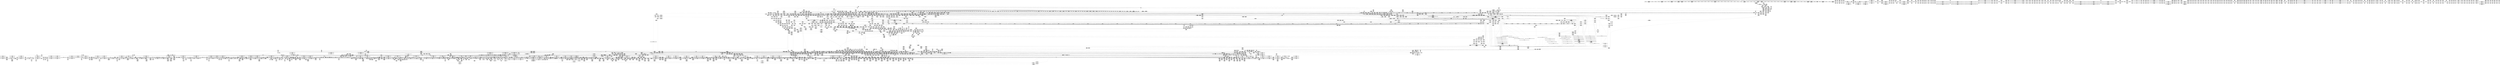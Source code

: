 digraph {
	CE0x8934040 [shape=record,shape=Mrecord,label="{CE0x8934040|0:_i8,_array:_GCRE_tomoyo_index2category_constant_39_x_i8_c_00_00_00_00_00_00_00_00_00_00_00_00_00_00_00_00_00_00_00_00_00_00_00_01_01_01_01_01_01_01_01_01_01_01_01_01_01_01_02_,_align_16:_elem_15::|security/tomoyo/util.c,983}"]
	CE0x5211080 [shape=record,shape=Mrecord,label="{CE0x5211080|tomoyo_audit_path_log:_param1|security/tomoyo/file.c,169|*SummSink*}"]
	CE0x6cf7900 [shape=record,shape=Mrecord,label="{CE0x6cf7900|i64*_getelementptr_inbounds_(_2_x_i64_,_2_x_i64_*___llvm_gcov_ctr32,_i64_0,_i64_0)|*Constant*}"]
	CE0x7166220 [shape=record,shape=Mrecord,label="{CE0x7166220|GLOBAL:_rcu_lock_release|*Constant*}"]
	CE0x6e47a60 [shape=record,shape=Mrecord,label="{CE0x6e47a60|128:_i8*,_1208:_%struct.file*,_:_CMRE_6,7_}"]
	CE0x88c6ed0 [shape=record,shape=Mrecord,label="{CE0x88c6ed0|tomoyo_path_perm:_tmp31|security/tomoyo/file.c,816|*SummSink*}"]
	CE0x6e20020 [shape=record,shape=Mrecord,label="{CE0x6e20020|GLOBAL:___llvm_gcov_ctr31133|Global_var:__llvm_gcov_ctr31133}"]
	CE0x8674470 [shape=record,shape=Mrecord,label="{CE0x8674470|tomoyo_get_mode:_tmp18|security/tomoyo/util.c,985}"]
	CE0x8721fe0 [shape=record,shape=Mrecord,label="{CE0x8721fe0|0:_%struct.tomoyo_obj_info*,_16:_%struct.tomoyo_domain_info*,_24:_%struct.tomoyo_path_info*,_40:_i8,_72:_i8,_75:_i8,_76:_i8,_77:_i8,_:_SCMRE_16,24_|*MultipleSource*|security/tomoyo/file.c, 787|security/tomoyo/file.c,787|Function::tomoyo_init_request_info&Arg::r::|security/tomoyo/file.c,800}"]
	CE0x898f470 [shape=record,shape=Mrecord,label="{CE0x898f470|tomoyo_domain:_bb|*SummSource*}"]
	CE0x53e1070 [shape=record,shape=Mrecord,label="{CE0x53e1070|i8_6|*Constant*|*SummSink*}"]
	CE0x6e2fa30 [shape=record,shape=Mrecord,label="{CE0x6e2fa30|srcu_read_unlock:_dep_map|include/linux/srcu.h,236}"]
	CE0x8828cf0 [shape=record,shape=Mrecord,label="{CE0x8828cf0|tomoyo_path_perm:_tmp5|security/tomoyo/file.c,789|*SummSource*}"]
	CE0x718e260 [shape=record,shape=Mrecord,label="{CE0x718e260|tomoyo_path_perm:_tmp33|security/tomoyo/file.c,821|*SummSource*}"]
	CE0x6ed5a30 [shape=record,shape=Mrecord,label="{CE0x6ed5a30|40:_%struct.tomoyo_policy_namespace*,_48:_i8,_:_GCRE_tomoyo_kernel_domain_external_global_%struct.tomoyo_domain_info_48,49_|*MultipleSource*|security/tomoyo/util.c,1005|security/tomoyo/util.c,1007|Function::tomoyo_init_request_info&Arg::domain::}"]
	CE0x5e7a8a0 [shape=record,shape=Mrecord,label="{CE0x5e7a8a0|i32_4|*Constant*|*SummSource*}"]
	CE0x6d03990 [shape=record,shape=Mrecord,label="{CE0x6d03990|tomoyo_fill_path_info:_conv7|security/tomoyo/util.c,668|*SummSource*}"]
	CE0x5e032b0 [shape=record,shape=Mrecord,label="{CE0x5e032b0|tomoyo_path_perm:_call16|security/tomoyo/file.c,820}"]
	CE0x53bd930 [shape=record,shape=Mrecord,label="{CE0x53bd930|tomoyo_path_perm:_tmp}"]
	CE0x5425ff0 [shape=record,shape=Mrecord,label="{CE0x5425ff0|i8*_null|*Constant*}"]
	CE0x7080700 [shape=record,shape=Mrecord,label="{CE0x7080700|GLOBAL:_tomoyo_realpath_from_path|*Constant*}"]
	CE0x5ff8db0 [shape=record,shape=Mrecord,label="{CE0x5ff8db0|tomoyo_domain:_security|security/tomoyo/common.h,1205|*SummSource*}"]
	CE0x52eabf0 [shape=record,shape=Mrecord,label="{CE0x52eabf0|_call_void_mcount()_#3|*SummSource*}"]
	CE0x6caa420 [shape=record,shape=Mrecord,label="{CE0x6caa420|i64_1|*Constant*}"]
	CE0x5f3bfa0 [shape=record,shape=Mrecord,label="{CE0x5f3bfa0|tomoyo_add_slash:_entry|*SummSource*}"]
	CE0x5f4f180 [shape=record,shape=Mrecord,label="{CE0x5f4f180|_call_void_tomoyo_fill_path_info(%struct.tomoyo_path_info*_%buf)_#9,_!dbg_!38911|security/tomoyo/file.c,137|*SummSource*}"]
	CE0x6d8d170 [shape=record,shape=Mrecord,label="{CE0x6d8d170|tomoyo_get_mode:_tmp22|security/tomoyo/util.c,986}"]
	CE0x71c7740 [shape=record,shape=Mrecord,label="{CE0x71c7740|i64_4|*Constant*|*SummSink*}"]
	CE0x71a8de0 [shape=record,shape=Mrecord,label="{CE0x71a8de0|tomoyo_path_perm:_name21|security/tomoyo/file.c,822}"]
	CE0x6cf6710 [shape=record,shape=Mrecord,label="{CE0x6cf6710|_call_void___srcu_read_unlock(%struct.srcu_struct*_%sp,_i32_%idx)_#9,_!dbg_!38906|include/linux/srcu.h,237|*SummSink*}"]
	CE0x60f5700 [shape=record,shape=Mrecord,label="{CE0x60f5700|i32_255|*Constant*|*SummSink*}"]
	CE0x7130cc0 [shape=record,shape=Mrecord,label="{CE0x7130cc0|VOIDTB_TE:_CE_180,181_}"]
	CE0x6f17840 [shape=record,shape=Mrecord,label="{CE0x6f17840|128:_i8*,_1208:_%struct.file*,_:_CMRE_120,128_|*MultipleSource*|security/tomoyo/common.h,1205|security/tomoyo/common.h,1205}"]
	CE0x6d64ea0 [shape=record,shape=Mrecord,label="{CE0x6d64ea0|0:_%struct.tomoyo_obj_info*,_16:_%struct.tomoyo_domain_info*,_24:_%struct.tomoyo_path_info*,_40:_i8,_72:_i8,_75:_i8,_76:_i8,_77:_i8,_:_SCMRE_44,45_}"]
	CE0x8710c40 [shape=record,shape=Mrecord,label="{CE0x8710c40|tomoyo_fill_path_info:_entry}"]
	CE0x7085b60 [shape=record,shape=Mrecord,label="{CE0x7085b60|VOIDTB_TE:_CE_190,191_}"]
	CE0x6e47430 [shape=record,shape=Mrecord,label="{CE0x6e47430|128:_i8*,_1208:_%struct.file*,_:_CMRE_2,3_}"]
	CE0x5f3be50 [shape=record,shape=Mrecord,label="{CE0x5f3be50|_call_void_tomoyo_add_slash(%struct.tomoyo_path_info*_%buf)_#9,_!dbg_!38937|security/tomoyo/file.c,810|*SummSink*}"]
	CE0x6ff1bf0 [shape=record,shape=Mrecord,label="{CE0x6ff1bf0|tomoyo_audit_path_log:_call|security/tomoyo/file.c,167|*SummSource*}"]
	CE0x89aee30 [shape=record,shape=Mrecord,label="{CE0x89aee30|i64*_getelementptr_inbounds_(_31_x_i64_,_31_x_i64_*___llvm_gcov_ctr43150,_i64_0,_i64_29)|*Constant*|*SummSink*}"]
	CE0x6d9eae0 [shape=record,shape=Mrecord,label="{CE0x6d9eae0|tomoyo_path_perm:_cleanup|*SummSource*}"]
	CE0x6075ab0 [shape=record,shape=Mrecord,label="{CE0x6075ab0|i64*_getelementptr_inbounds_(_12_x_i64_,_12_x_i64_*___llvm_gcov_ctr31133,_i64_0,_i64_10)|*Constant*|*SummSource*}"]
	CE0x60a8db0 [shape=record,shape=Mrecord,label="{CE0x60a8db0|GLOBAL:___llvm_gcov_ctr32134|Global_var:__llvm_gcov_ctr32134|*SummSource*}"]
	CE0x5f82390 [shape=record,shape=Mrecord,label="{CE0x5f82390|tomoyo_domain:_if.then}"]
	CE0x89afae0 [shape=record,shape=Mrecord,label="{CE0x89afae0|tomoyo_const_part_length:_retval.0}"]
	CE0x6ed6260 [shape=record,shape=Mrecord,label="{CE0x6ed6260|tomoyo_path_perm:_sw.bb|*SummSource*}"]
	CE0x512b3d0 [shape=record,shape=Mrecord,label="{CE0x512b3d0|i64*_getelementptr_inbounds_(_2_x_i64_,_2_x_i64_*___llvm_gcov_ctr31,_i64_0,_i64_0)|*Constant*|*SummSink*}"]
	CE0x5ed4990 [shape=record,shape=Mrecord,label="{CE0x5ed4990|tomoyo_fill_path_info:_sub|security/tomoyo/util.c,667}"]
	CE0x88c6b00 [shape=record,shape=Mrecord,label="{CE0x88c6b00|tomoyo_path_perm:_tmp30|security/tomoyo/file.c,816|*SummSource*}"]
	CE0x6e4a0d0 [shape=record,shape=Mrecord,label="{CE0x6e4a0d0|COLLAPSED:_GCMRE___llvm_gcov_ctr53148_internal_global_2_x_i64_zeroinitializer:_elem_0:default:}"]
	CE0x535a470 [shape=record,shape=Mrecord,label="{CE0x535a470|i64*_getelementptr_inbounds_(_4_x_i64_,_4_x_i64_*___llvm_gcov_ctr24,_i64_0,_i64_0)|*Constant*}"]
	CE0x6e3e950 [shape=record,shape=Mrecord,label="{CE0x6e3e950|i64*_getelementptr_inbounds_(_4_x_i64_,_4_x_i64_*___llvm_gcov_ctr24,_i64_0,_i64_1)|*Constant*}"]
	CE0x60f5d50 [shape=record,shape=Mrecord,label="{CE0x60f5d50|tomoyo_get_mode:_if.then13|*SummSink*}"]
	CE0x725f430 [shape=record,shape=Mrecord,label="{CE0x725f430|tomoyo_get_mode:_tmp12|security/tomoyo/util.c,982}"]
	CE0x712ba50 [shape=record,shape=Mrecord,label="{CE0x712ba50|VOIDTB_TE:_CE_201,202_}"]
	CE0x6d6bb10 [shape=record,shape=Mrecord,label="{CE0x6d6bb10|0:_%struct.tomoyo_obj_info*,_16:_%struct.tomoyo_domain_info*,_24:_%struct.tomoyo_path_info*,_40:_i8,_72:_i8,_75:_i8,_76:_i8,_77:_i8,_:_SCMRE_48,49_}"]
	CE0x5f199b0 [shape=record,shape=Mrecord,label="{CE0x5f199b0|tomoyo_audit_path_log:_tmp2|*SummSink*}"]
	CE0x5e9c570 [shape=record,shape=Mrecord,label="{CE0x5e9c570|tomoyo_const_part_length:_tmp11|security/tomoyo/util.c,626|*SummSource*}"]
	CE0x8658a50 [shape=record,shape=Mrecord,label="{CE0x8658a50|tomoyo_path_perm:_call4|security/tomoyo/file.c,804|*SummSource*}"]
	CE0x523c370 [shape=record,shape=Mrecord,label="{CE0x523c370|tomoyo_const_part_length:_cmp|security/tomoyo/util.c,626|*SummSource*}"]
	CE0x7212840 [shape=record,shape=Mrecord,label="{CE0x7212840|i64*_getelementptr_inbounds_(_25_x_i64_,_25_x_i64_*___llvm_gcov_ctr11,_i64_0,_i64_19)|*Constant*|*SummSink*}"]
	CE0x6d3d070 [shape=record,shape=Mrecord,label="{CE0x6d3d070|tomoyo_const_part_length:_tmp32|security/tomoyo/util.c,641}"]
	CE0x51a3640 [shape=record,shape=Mrecord,label="{CE0x51a3640|tomoyo_domain:_land.lhs.true2|*SummSource*}"]
	CE0x6da7f40 [shape=record,shape=Mrecord,label="{CE0x6da7f40|tomoyo_path_permission:_tmp11|security/tomoyo/file.c,565|*SummSource*}"]
	CE0x6f4df40 [shape=record,shape=Mrecord,label="{CE0x6f4df40|_ret_void,_!dbg_!38908|include/linux/rcupdate.h,419|*SummSource*}"]
	CE0x6d3d810 [shape=record,shape=Mrecord,label="{CE0x6d3d810|_call_void_mcount()_#3}"]
	CE0x7095870 [shape=record,shape=Mrecord,label="{CE0x7095870|i8*_undef|*Constant*|*SummSource*}"]
	CE0x8791a60 [shape=record,shape=Mrecord,label="{CE0x8791a60|tomoyo_path_permission:_tmp24|security/tomoyo/file.c,575|*SummSource*}"]
	CE0x7131230 [shape=record,shape=Mrecord,label="{CE0x7131230|__llvm_gcov_indirect_counter_increment114:_pred|*SummSource*}"]
	CE0x89ab7a0 [shape=record,shape=Mrecord,label="{CE0x89ab7a0|tomoyo_const_part_length:_if.then|*SummSink*}"]
	CE0x878b460 [shape=record,shape=Mrecord,label="{CE0x878b460|tomoyo_path_permission:_retval.0}"]
	CE0x8692580 [shape=record,shape=Mrecord,label="{CE0x8692580|tomoyo_const_part_length:_filename|Function::tomoyo_const_part_length&Arg::filename::|*SummSink*}"]
	CE0x60a95d0 [shape=record,shape=Mrecord,label="{CE0x60a95d0|tomoyo_path_perm:_if.end22}"]
	CE0x5e8bc10 [shape=record,shape=Mrecord,label="{CE0x5e8bc10|tomoyo_path_perm:_tmp18|security/tomoyo/file.c,804|*SummSource*}"]
	CE0x6cd1620 [shape=record,shape=Mrecord,label="{CE0x6cd1620|tomoyo_domain:_tmp4|security/tomoyo/common.h,1205|*SummSink*}"]
	CE0x702b030 [shape=record,shape=Mrecord,label="{CE0x702b030|_ret_i32_%conv6,_!dbg_!38926|security/tomoyo/util.c,1011|*SummSource*}"]
	CE0x6d04d30 [shape=record,shape=Mrecord,label="{CE0x6d04d30|i32_48|*Constant*|*SummSink*}"]
	CE0x6d3c760 [shape=record,shape=Mrecord,label="{CE0x6d3c760|tomoyo_get_mode:_call|security/tomoyo/util.c,980}"]
	CE0x6f80bc0 [shape=record,shape=Mrecord,label="{CE0x6f80bc0|tomoyo_audit_path_log:_tmp3}"]
	CE0x5e41d40 [shape=record,shape=Mrecord,label="{CE0x5e41d40|128:_i8*,_1208:_%struct.file*,_:_CMRE_38,39_}"]
	CE0x5ed1ce0 [shape=record,shape=Mrecord,label="{CE0x5ed1ce0|rcu_lock_acquire:___here}"]
	CE0x718db10 [shape=record,shape=Mrecord,label="{CE0x718db10|tomoyo_path_perm:_tmp32|security/tomoyo/file.c,821|*SummSink*}"]
	CE0x5df13c0 [shape=record,shape=Mrecord,label="{CE0x5df13c0|i32_49|*Constant*}"]
	CE0x544cf20 [shape=record,shape=Mrecord,label="{CE0x544cf20|tomoyo_path_rmdir:_bb|*SummSink*}"]
	CE0x8710a90 [shape=record,shape=Mrecord,label="{CE0x8710a90|tomoyo_fill_path_info:_entry|*SummSource*}"]
	CE0x535a210 [shape=record,shape=Mrecord,label="{CE0x535a210|tomoyo_const_part_length:_tmp1|*SummSource*}"]
	CE0x70afd40 [shape=record,shape=Mrecord,label="{CE0x70afd40|tomoyo_get_realpath:_tmp3|security/tomoyo/file.c,151|*SummSink*}"]
	CE0x6cf3af0 [shape=record,shape=Mrecord,label="{CE0x6cf3af0|tomoyo_add_slash:_buf|Function::tomoyo_add_slash&Arg::buf::}"]
	CE0x6d26500 [shape=record,shape=Mrecord,label="{CE0x6d26500|__llvm_gcov_indirect_counter_increment114:_entry|*SummSink*}"]
	CE0x5ec0ed0 [shape=record,shape=Mrecord,label="{CE0x5ec0ed0|i64_0|*Constant*}"]
	CE0x7c88650 [shape=record,shape=Mrecord,label="{CE0x7c88650|GLOBAL:_tomoyo_p2mac|Global_var:tomoyo_p2mac}"]
	CE0x53555a0 [shape=record,shape=Mrecord,label="{CE0x53555a0|tomoyo_path_rmdir:_mnt|security/tomoyo/tomoyo.c,206}"]
	CE0x8817800 [shape=record,shape=Mrecord,label="{CE0x8817800|tomoyo_path_perm:_tmp24|security/tomoyo/file.c,814}"]
	CE0x53bd8c0 [shape=record,shape=Mrecord,label="{CE0x53bd8c0|VOIDTB_TE:_GIE_Function_Attrs:_noredzone_nounwind_optsize_define_internal_zeroext_i1_tomoyo_check_path2_acl(%struct.tomoyo_request_info*_%r,_%struct.tomoyo_acl_info*_%ptr)_#0_entry:_%tmp_load_i64,_i64*_getelementptr_inbounds_(_7_x_i64_,_7_x_i64_*___llvm_gcov_ctr38,_i64_0,_i64_0)_%tmp1_add_i64_%tmp,_1_store_i64_%tmp1,_i64*_getelementptr_inbounds_(_7_x_i64_,_7_x_i64_*___llvm_gcov_ctr38,_i64_0,_i64_0)_br_label_%bb_bb:_preds_%entry_call_void_mcount()_#3_call_void_llvm.dbg.value(metadata_%struct.tomoyo_request_info*_%r,_i64_0,_metadata_!8419,_metadata_!38901),_!dbg_!39766_call_void_llvm.dbg.value(metadata_%struct.tomoyo_acl_info*_%ptr,_i64_0,_metadata_!8420,_metadata_!38901),_!dbg_!39767_call_void_llvm.dbg.value(metadata_%struct.tomoyo_acl_info*_%ptr,_i64_0,_metadata_!8422,_metadata_!38901),_!dbg_!39768_%tmp2_bitcast_%struct.tomoyo_acl_info*_%ptr_to_i8*,_!dbg_!39769_%add.ptr_getelementptr_i8,_i8*_%tmp2,_i64_0,_!dbg_!39770_%tmp3_bitcast_i8*_%add.ptr_to_%struct.tomoyo_path2_acl*,_!dbg_!39771_call_void_llvm.dbg.value(metadata_%struct.tomoyo_path2_acl*_%tmp3,_i64_0,_metadata_!8421,_metadata_!38901),_!dbg_!39772_%perm_getelementptr_inbounds_%struct.tomoyo_path2_acl,_%struct.tomoyo_path2_acl*_%tmp3,_i32_0,_i32_1,_!dbg_!39773_%tmp4_load_i8,_i8*_%perm,_align_1,_!dbg_!39773_%conv_zext_i8_%tmp4_to_i32,_!dbg_!39774_%param_getelementptr_inbounds_%struct.tomoyo_request_info,_%struct.tomoyo_request_info*_%r,_i32_0,_i32_3,_!dbg_!39775_%path2_bitcast_%union.anon.91*_%param_to_%struct.anon.92*,_!dbg_!39776_%operation_getelementptr_inbounds_%struct.anon.92,_%struct.anon.92*_%path2,_i32_0,_i32_2,_!dbg_!39777_%tmp5_load_i8,_i8*_%operation,_align_1,_!dbg_!39777_%conv1_zext_i8_%tmp5_to_i32,_!dbg_!39778_%shl_shl_i32_1,_%conv1,_!dbg_!39779_%and_and_i32_%conv,_%shl,_!dbg_!39780_%tobool_icmp_ne_i32_%and,_0,_!dbg_!39780_%tmp6_select_i1_%tobool,_i64_1,_i64_2,_!dbg_!39781_%tmp7_getelementptr_inbounds_7_x_i64_,_7_x_i64_*___llvm_gcov_ctr38,_i64_0,_i64_%tmp6,_!dbg_!39781_%tmp8_load_i64,_i64*_%tmp7,_!dbg_!39781_%tmp9_add_i64_%tmp8,_1,_!dbg_!39781_store_i64_%tmp9,_i64*_%tmp7,_!dbg_!39781_br_i1_%tobool,_label_%land.lhs.true,_label_%land.end,_!dbg_!39781_land.lhs.true:_preds_%bb_%param2_getelementptr_inbounds_%struct.tomoyo_request_info,_%struct.tomoyo_request_info*_%r,_i32_0,_i32_3,_!dbg_!39782_%path23_bitcast_%union.anon.91*_%param2_to_%struct.anon.92*,_!dbg_!39783_%filename1_getelementptr_inbounds_%struct.anon.92,_%struct.anon.92*_%path23,_i32_0,_i32_0,_!dbg_!39784_%tmp10_load_%struct.tomoyo_path_info*,_%struct.tomoyo_path_info**_%filename1,_align_8,_!dbg_!39784_%name1_getelementptr_inbounds_%struct.tomoyo_path2_acl,_%struct.tomoyo_path2_acl*_%tmp3,_i32_0,_i32_2,_!dbg_!39785_%call_call_%struct.tomoyo_path_info*_tomoyo_compare_name_union(%struct.tomoyo_path_info*_%tmp10,_%struct.tomoyo_name_union*_%name1)_#9,_!dbg_!39786_%tobool4_icmp_ne_%struct.tomoyo_path_info*_%call,_null,_!dbg_!39786_%tmp11_select_i1_%tobool4,_i64_3,_i64_4,_!dbg_!39787_%tmp12_getelementptr_inbounds_7_x_i64_,_7_x_i64_*___llvm_gcov_ctr38,_i64_0,_i64_%tmp11,_!dbg_!39787_%tmp13_load_i64,_i64*_%tmp12,_!dbg_!39787_%tmp14_add_i64_%tmp13,_1,_!dbg_!39787_store_i64_%tmp14,_i64*_%tmp12,_!dbg_!39787_br_i1_%tobool4,_label_%land.rhs,_label_%land.end,_!dbg_!39787_land.rhs:_preds_%land.lhs.true_%tmp15_load_i64,_i64*_getelementptr_inbounds_(_7_x_i64_,_7_x_i64_*___llvm_gcov_ctr38,_i64_0,_i64_5),_!dbg_!39788_%tmp16_add_i64_%tmp15,_1,_!dbg_!39788_store_i64_%tmp16,_i64*_getelementptr_inbounds_(_7_x_i64_,_7_x_i64_*___llvm_gcov_ctr38,_i64_0,_i64_5),_!dbg_!39788_%param5_getelementptr_inbounds_%struct.tomoyo_request_info,_%struct.tomoyo_request_info*_%r,_i32_0,_i32_3,_!dbg_!39790_%path26_bitcast_%union.anon.91*_%param5_to_%struct.anon.92*,_!dbg_!39791_%filename2_getelementptr_inbounds_%struct.anon.92,_%struct.anon.92*_%path26,_i32_0,_i32_1,_!dbg_!39792_%tmp17_load_%struct.tomoyo_path_info*,_%struct.tomoyo_path_info**_%filename2,_align_8,_!dbg_!39792_%name2_getelementptr_inbounds_%struct.tomoyo_path2_acl,_%struct.tomoyo_path2_acl*_%tmp3,_i32_0,_i32_3,_!dbg_!39793_%call7_call_%struct.tomoyo_path_info*_tomoyo_compare_name_union(%struct.tomoyo_path_info*_%tmp17,_%struct.tomoyo_name_union*_%name2)_#9,_!dbg_!39794_%tobool8_icmp_ne_%struct.tomoyo_path_info*_%call7,_null,_!dbg_!39787_br_label_%land.end_land.end:_preds_%land.rhs,_%land.lhs.true,_%bb_%tmp18_phi_i1_false,_%land.lhs.true_,_false,_%bb_,_%tobool8,_%land.rhs_%tmp19_load_i64,_i64*_getelementptr_inbounds_(_7_x_i64_,_7_x_i64_*___llvm_gcov_ctr38,_i64_0,_i64_6),_!dbg_!39795_%tmp20_add_i64_%tmp19,_1,_!dbg_!39795_store_i64_%tmp20,_i64*_getelementptr_inbounds_(_7_x_i64_,_7_x_i64_*___llvm_gcov_ctr38,_i64_0,_i64_6),_!dbg_!39795_ret_i1_%tmp18,_!dbg_!39795_:_elem_0:default:}"]
	CE0x8725f20 [shape=record,shape=Mrecord,label="{CE0x8725f20|tomoyo_const_part_length:_tmp46|security/tomoyo/util.c,646|*SummSink*}"]
	CE0x6efe6d0 [shape=record,shape=Mrecord,label="{CE0x6efe6d0|tomoyo_get_mode:_index|Function::tomoyo_get_mode&Arg::index::}"]
	CE0x6ec2b50 [shape=record,shape=Mrecord,label="{CE0x6ec2b50|tomoyo_get_mode:_add|security/tomoyo/util.c,984|*SummSink*}"]
	CE0x86829e0 [shape=record,shape=Mrecord,label="{CE0x86829e0|tomoyo_const_part_length:_tmp41|security/tomoyo/util.c,644|*SummSource*}"]
	CE0x8756f10 [shape=record,shape=Mrecord,label="{CE0x8756f10|i64_7|*Constant*|*SummSink*}"]
	CE0x52ea0a0 [shape=record,shape=Mrecord,label="{CE0x52ea0a0|_call_void_mcount()_#3|*SummSink*}"]
	CE0x505b320 [shape=record,shape=Mrecord,label="{CE0x505b320|tomoyo_fill_path_info:_cmp8|security/tomoyo/util.c,668}"]
	CE0x52deec0 [shape=record,shape=Mrecord,label="{CE0x52deec0|tomoyo_const_part_length:_tmp29|security/tomoyo/util.c,641|*SummSource*}"]
	CE0x70a3d00 [shape=record,shape=Mrecord,label="{CE0x70a3d00|tomoyo_read_lock:_bb|*SummSource*}"]
	CE0x6e3ea10 [shape=record,shape=Mrecord,label="{CE0x6e3ea10|i64*_getelementptr_inbounds_(_4_x_i64_,_4_x_i64_*___llvm_gcov_ctr24,_i64_0,_i64_1)|*Constant*|*SummSource*}"]
	CE0x86cfa30 [shape=record,shape=Mrecord,label="{CE0x86cfa30|i64*_getelementptr_inbounds_(_11_x_i64_,_11_x_i64_*___llvm_gcov_ctr54147,_i64_0,_i64_9)|*Constant*}"]
	CE0x8808ec0 [shape=record,shape=Mrecord,label="{CE0x8808ec0|0:_%struct.tomoyo_obj_info*,_16:_%struct.tomoyo_domain_info*,_24:_%struct.tomoyo_path_info*,_40:_i8,_72:_i8,_75:_i8,_76:_i8,_77:_i8,_:_SCMRE_38,39_}"]
	CE0x5f5f4f0 [shape=record,shape=Mrecord,label="{CE0x5f5f4f0|tomoyo_path_permission:_mode|security/tomoyo/file.c,564|*SummSource*}"]
	CE0x6dd1470 [shape=record,shape=Mrecord,label="{CE0x6dd1470|tomoyo_get_mode:_tmp5|security/tomoyo/util.c,978}"]
	CE0x70b6ba0 [shape=record,shape=Mrecord,label="{CE0x70b6ba0|__llvm_gcov_indirect_counter_increment:_tmp|*SummSink*}"]
	CE0x6074ec0 [shape=record,shape=Mrecord,label="{CE0x6074ec0|tomoyo_get_mode:_mode.1}"]
	CE0x6de3cc0 [shape=record,shape=Mrecord,label="{CE0x6de3cc0|tomoyo_add_slash:_tmp7|security/tomoyo/file.c,132}"]
	CE0x600b3a0 [shape=record,shape=Mrecord,label="{CE0x600b3a0|tomoyo_get_realpath:_tmp11|security/tomoyo/file.c,156|*SummSink*}"]
	CE0x893e820 [shape=record,shape=Mrecord,label="{CE0x893e820|%struct.lockdep_map*_null|*Constant*|*SummSink*}"]
	CE0x70fe7c0 [shape=record,shape=Mrecord,label="{CE0x70fe7c0|tomoyo_path_permission:_path|security/tomoyo/file.c,568|*SummSource*}"]
	CE0x88319b0 [shape=record,shape=Mrecord,label="{CE0x88319b0|_ret_void|*SummSink*}"]
	CE0x533eb90 [shape=record,shape=Mrecord,label="{CE0x533eb90|tomoyo_get_mode:_arrayidx8|security/tomoyo/util.c,983}"]
	CE0x86ee750 [shape=record,shape=Mrecord,label="{CE0x86ee750|tomoyo_const_part_length:_len.0|*SummSink*}"]
	CE0x6cf7220 [shape=record,shape=Mrecord,label="{CE0x6cf7220|get_current:_bb}"]
	CE0x6e01e50 [shape=record,shape=Mrecord,label="{CE0x6e01e50|tomoyo_const_part_length:_tmp15|security/tomoyo/util.c,627|*SummSource*}"]
	CE0x6121110 [shape=record,shape=Mrecord,label="{CE0x6121110|tomoyo_fill_path_info:_cmp|security/tomoyo/util.c,667}"]
	CE0x6088830 [shape=record,shape=Mrecord,label="{CE0x6088830|_call_void_tomoyo_fill_path_info(%struct.tomoyo_path_info*_%buf)_#9,_!dbg_!38913|security/tomoyo/file.c,152|*SummSink*}"]
	CE0x713d420 [shape=record,shape=Mrecord,label="{CE0x713d420|_call_void_tomoyo_check_acl(%struct.tomoyo_request_info*_%r,_i1_(%struct.tomoyo_request_info*,_%struct.tomoyo_acl_info*)*_tomoyo_check_path_acl)_#9,_!dbg_!38935|security/tomoyo/file.c,571|*SummSource*}"]
	CE0x86f8940 [shape=record,shape=Mrecord,label="{CE0x86f8940|VOIDTB_TE:_CE_216,217_}"]
	CE0x70c6800 [shape=record,shape=Mrecord,label="{CE0x70c6800|tomoyo_const_part_length:_tmp3|security/tomoyo/util.c,624|*SummSink*}"]
	CE0x5ed43e0 [shape=record,shape=Mrecord,label="{CE0x5ed43e0|tomoyo_const_part_length:_add29|security/tomoyo/util.c,646|*SummSource*}"]
	CE0x52f3ce0 [shape=record,shape=Mrecord,label="{CE0x52f3ce0|tomoyo_path_perm:_tmp3|security/tomoyo/file.c,788|*SummSink*}"]
	CE0x5358210 [shape=record,shape=Mrecord,label="{CE0x5358210|tomoyo_path_perm:_tmp14|security/tomoyo/file.c,800}"]
	CE0x87728a0 [shape=record,shape=Mrecord,label="{CE0x87728a0|i64*_getelementptr_inbounds_(_25_x_i64_,_25_x_i64_*___llvm_gcov_ctr11,_i64_0,_i64_24)|*Constant*|*SummSource*}"]
	CE0x5ed0520 [shape=record,shape=Mrecord,label="{CE0x5ed0520|tomoyo_fill_path_info:_frombool|security/tomoyo/util.c,667|*SummSink*}"]
	CE0x5f997b0 [shape=record,shape=Mrecord,label="{CE0x5f997b0|tomoyo_path_permission:_call|security/tomoyo/file.c,564|*SummSource*}"]
	CE0x5232390 [shape=record,shape=Mrecord,label="{CE0x5232390|GLOBAL:_tomoyo_policy_loaded|Global_var:tomoyo_policy_loaded|*SummSource*}"]
	CE0x87672d0 [shape=record,shape=Mrecord,label="{CE0x87672d0|rcu_lock_release:_tmp7}"]
	CE0x6efe850 [shape=record,shape=Mrecord,label="{CE0x6efe850|tomoyo_path_perm:_sw.bb|*SummSink*}"]
	CE0x897ba10 [shape=record,shape=Mrecord,label="{CE0x897ba10|VOIDTB_TE:_CE_147,148_}"]
	CE0x8733a10 [shape=record,shape=Mrecord,label="{CE0x8733a10|tomoyo_path_perm:_tmp53|security/tomoyo/file.c,829|*SummSink*}"]
	CE0x7085710 [shape=record,shape=Mrecord,label="{CE0x7085710|VOIDTB_TE:_CE_24,40_|Function::tomoyo_path_rmdir&Arg::dentry::}"]
	CE0x6d9e750 [shape=record,shape=Mrecord,label="{CE0x6d9e750|tomoyo_init_request_info:_domain.addr.0|*SummSource*}"]
	CE0x71e6e20 [shape=record,shape=Mrecord,label="{CE0x71e6e20|i32_0|*Constant*}"]
	CE0x5ff8d10 [shape=record,shape=Mrecord,label="{CE0x5ff8d10|tomoyo_domain:_security|security/tomoyo/common.h,1205}"]
	CE0x71b7780 [shape=record,shape=Mrecord,label="{CE0x71b7780|tomoyo_fill_path_info:_entry}"]
	CE0x5e7a0c0 [shape=record,shape=Mrecord,label="{CE0x5e7a0c0|i32_0|*Constant*}"]
	CE0x873fc50 [shape=record,shape=Mrecord,label="{CE0x873fc50|i64*_getelementptr_inbounds_(_6_x_i64_,_6_x_i64_*___llvm_gcov_ctr25,_i64_0,_i64_4)|*Constant*|*SummSource*}"]
	CE0x6de3c00 [shape=record,shape=Mrecord,label="{CE0x6de3c00|tomoyo_const_part_length:_entry|*SummSink*}"]
	CE0x71d3a10 [shape=record,shape=Mrecord,label="{CE0x71d3a10|tomoyo_const_part_length:_tmp39|security/tomoyo/util.c,644|*SummSink*}"]
	CE0x7073220 [shape=record,shape=Mrecord,label="{CE0x7073220|tomoyo_path_permission:_tmp4|security/tomoyo/file.c,564|*SummSource*}"]
	CE0x6ff1d60 [shape=record,shape=Mrecord,label="{CE0x6ff1d60|tomoyo_audit_path_log:_call|security/tomoyo/file.c,167|*SummSink*}"]
	CE0x5ef2e00 [shape=record,shape=Mrecord,label="{CE0x5ef2e00|tomoyo_const_part_length:_incdec.ptr7|security/tomoyo/util.c,631|*SummSink*}"]
	CE0x71df990 [shape=record,shape=Mrecord,label="{CE0x71df990|i32_39|*Constant*|*SummSink*}"]
	CE0x51a29c0 [shape=record,shape=Mrecord,label="{CE0x51a29c0|COLLAPSED:_CRE:_elem_0:default:}"]
	CE0x705e920 [shape=record,shape=Mrecord,label="{CE0x705e920|tomoyo_const_part_length:_while.body}"]
	CE0x6e01a40 [shape=record,shape=Mrecord,label="{CE0x6e01a40|tomoyo_fill_path_info:_frombool|security/tomoyo/util.c,667}"]
	CE0x5fd1360 [shape=record,shape=Mrecord,label="{CE0x5fd1360|tomoyo_domain:_tmp9|security/tomoyo/common.h,1205|*SummSink*}"]
	CE0x6ec2280 [shape=record,shape=Mrecord,label="{CE0x6ec2280|i32_39|*Constant*}"]
	CE0x8747460 [shape=record,shape=Mrecord,label="{CE0x8747460|tomoyo_path_perm:_tmp52|security/tomoyo/file.c,829|*SummSink*}"]
	CE0x87730b0 [shape=record,shape=Mrecord,label="{CE0x87730b0|tomoyo_path_perm:_tmp51|security/tomoyo/file.c,829|*SummSink*}"]
	CE0x5dd9c90 [shape=record,shape=Mrecord,label="{CE0x5dd9c90|0:_i8*,_:_SCMRE_15,16_|*MultipleSource*|security/tomoyo/file.c, 792|security/tomoyo/file.c, 794|security/tomoyo/file.c,802}"]
	CE0x5ffb580 [shape=record,shape=Mrecord,label="{CE0x5ffb580|i64_22|*Constant*|*SummSource*}"]
	CE0x71dfae0 [shape=record,shape=Mrecord,label="{CE0x71dfae0|tomoyo_get_mode:_add|security/tomoyo/util.c,984}"]
	CE0x511b620 [shape=record,shape=Mrecord,label="{CE0x511b620|_ret_i32_%retval.0,_!dbg_!38973|security/tomoyo/file.c,829|*SummSource*}"]
	CE0x52fb7c0 [shape=record,shape=Mrecord,label="{CE0x52fb7c0|_call_void_mcount()_#3}"]
	CE0x725a380 [shape=record,shape=Mrecord,label="{CE0x725a380|tomoyo_fill_path_info:_land.end}"]
	CE0x5e41840 [shape=record,shape=Mrecord,label="{CE0x5e41840|128:_i8*,_1208:_%struct.file*,_:_CMRE_34,35_}"]
	CE0x6d9e6e0 [shape=record,shape=Mrecord,label="{CE0x6d9e6e0|tomoyo_init_request_info:_domain.addr.0|*SummSink*}"]
	CE0x524de70 [shape=record,shape=Mrecord,label="{CE0x524de70|tomoyo_get_mode:_retval.0|*SummSink*}"]
	CE0x5fa9980 [shape=record,shape=Mrecord,label="{CE0x5fa9980|GLOBAL:_tomoyo_init_request_info|*Constant*|*SummSource*}"]
	CE0x5325be0 [shape=record,shape=Mrecord,label="{CE0x5325be0|tomoyo_get_mode:_tmp4|security/tomoyo/util.c,978}"]
	CE0x6de2630 [shape=record,shape=Mrecord,label="{CE0x6de2630|srcu_read_lock:_call|include/linux/srcu.h,220}"]
	CE0x6bf4470 [shape=record,shape=Mrecord,label="{CE0x6bf4470|tomoyo_fill_path_info:_tmp10}"]
	CE0x5e9c470 [shape=record,shape=Mrecord,label="{CE0x5e9c470|tomoyo_const_part_length:_tmp11|security/tomoyo/util.c,626}"]
	CE0x607d750 [shape=record,shape=Mrecord,label="{CE0x607d750|tomoyo_get_mode:_config|security/tomoyo/util.c,981}"]
	CE0x6c49d20 [shape=record,shape=Mrecord,label="{CE0x6c49d20|i64*_getelementptr_inbounds_(_2_x_i64_,_2_x_i64_*___llvm_gcov_ctr24208,_i64_0,_i64_0)|*Constant*|*SummSource*}"]
	CE0x5f15790 [shape=record,shape=Mrecord,label="{CE0x5f15790|i64*_getelementptr_inbounds_(_5_x_i64_,_5_x_i64_*___llvm_gcov_ctr28130,_i64_0,_i64_0)|*Constant*}"]
	CE0x7c87d30 [shape=record,shape=Mrecord,label="{CE0x7c87d30|rcu_lock_acquire:_entry|*SummSource*}"]
	CE0x70de980 [shape=record,shape=Mrecord,label="{CE0x70de980|VOIDTB_TE:_CE_212,213_}"]
	CE0x53c1ec0 [shape=record,shape=Mrecord,label="{CE0x53c1ec0|tomoyo_fill_path_info:_tmp4|security/tomoyo/util.c,667}"]
	CE0x711f440 [shape=record,shape=Mrecord,label="{CE0x711f440|_switch_i32_%conv8,_label_%sw.epilog_i32_92,_label_%sw.bb_i32_48,_label_%sw.bb9_i32_49,_label_%sw.bb9_i32_50,_label_%sw.bb9_i32_51,_label_%sw.bb9_,_!dbg_!38926|security/tomoyo/util.c,632|*SummSource*}"]
	CE0x626b8c0 [shape=record,shape=Mrecord,label="{CE0x626b8c0|tomoyo_get_mode:_tmp15|security/tomoyo/util.c,983|*SummSink*}"]
	CE0x5339b30 [shape=record,shape=Mrecord,label="{CE0x5339b30|tomoyo_const_part_length:_conv14|security/tomoyo/util.c,641|*SummSource*}"]
	CE0x7c9d6a0 [shape=record,shape=Mrecord,label="{CE0x7c9d6a0|tomoyo_get_mode:_tmp15|security/tomoyo/util.c,983|*SummSource*}"]
	CE0x60244d0 [shape=record,shape=Mrecord,label="{CE0x60244d0|tomoyo_path_perm:_tmp29|security/tomoyo/file.c,815|*SummSink*}"]
	CE0x6dc53f0 [shape=record,shape=Mrecord,label="{CE0x6dc53f0|i64_ptrtoint_(i8*_blockaddress(_rcu_lock_release,_%__here)_to_i64)|*Constant*}"]
	CE0x524ebf0 [shape=record,shape=Mrecord,label="{CE0x524ebf0|tomoyo_get_mode:_tmp28|security/tomoyo/util.c,988|*SummSource*}"]
	CE0x710df70 [shape=record,shape=Mrecord,label="{CE0x710df70|__llvm_gcov_indirect_counter_increment:_tmp2|*SummSink*}"]
	CE0x6033170 [shape=record,shape=Mrecord,label="{CE0x6033170|tomoyo_const_part_length:_tmp10|security/tomoyo/util.c,626|*SummSink*}"]
	CE0x6d25bd0 [shape=record,shape=Mrecord,label="{CE0x6d25bd0|tomoyo_const_part_length:_while.cond}"]
	CE0x89009e0 [shape=record,shape=Mrecord,label="{CE0x89009e0|tomoyo_fill_path_info:_tmp1}"]
	CE0x7080ad0 [shape=record,shape=Mrecord,label="{CE0x7080ad0|__llvm_gcov_indirect_counter_increment:_bb|*SummSource*}"]
	CE0x6032fc0 [shape=record,shape=Mrecord,label="{CE0x6032fc0|tomoyo_const_part_length:_tmp10|security/tomoyo/util.c,626}"]
	CE0x6da77d0 [shape=record,shape=Mrecord,label="{CE0x6da77d0|tomoyo_path_permission:_arrayidx|security/tomoyo/file.c,563|*SummSink*}"]
	CE0x6c8e390 [shape=record,shape=Mrecord,label="{CE0x6c8e390|tomoyo_path_perm:_if.end14|*SummSink*}"]
	CE0x5e7a3b0 [shape=record,shape=Mrecord,label="{CE0x5e7a3b0|tomoyo_init_request_info:_domain1|security/tomoyo/util.c,1006|*SummSource*}"]
	CE0x6173390 [shape=record,shape=Mrecord,label="{CE0x6173390|GLOBAL:_tomoyo_read_unlock|*Constant*|*SummSink*}"]
	CE0x533e100 [shape=record,shape=Mrecord,label="{CE0x533e100|rcu_lock_acquire:_indirectgoto|*SummSink*}"]
	CE0x7131630 [shape=record,shape=Mrecord,label="{CE0x7131630|rcu_lock_release:_tmp1|*SummSink*}"]
	CE0x873ff30 [shape=record,shape=Mrecord,label="{CE0x873ff30|tomoyo_get_realpath:_tmp9|security/tomoyo/file.c,155}"]
	CE0x71158a0 [shape=record,shape=Mrecord,label="{CE0x71158a0|_ret_i32_%retval.0,_!dbg_!38957|security/tomoyo/util.c,652}"]
	CE0x53200f0 [shape=record,shape=Mrecord,label="{CE0x53200f0|tomoyo_domain:_tmp7|security/tomoyo/common.h,1205|*SummSink*}"]
	CE0x544c880 [shape=record,shape=Mrecord,label="{CE0x544c880|0:_i8,_array:_GCR_tomoyo_p2mac_internal_constant_11_x_i8_c_00_01_01_01_03_04_06_09_0A_13_15_,_align_1:_elem_7::|security/tomoyo/file.c,797}"]
	CE0x6c901a0 [shape=record,shape=Mrecord,label="{CE0x6c901a0|tomoyo_path_perm:_tmp22|security/tomoyo/file.c,810|*SummSink*}"]
	CE0x6c49a30 [shape=record,shape=Mrecord,label="{CE0x6c49a30|128:_i8*,_1208:_%struct.file*,_:_CMRE_64,72_|*MultipleSource*|security/tomoyo/common.h,1205|security/tomoyo/common.h,1205}"]
	CE0x5e66970 [shape=record,shape=Mrecord,label="{CE0x5e66970|tomoyo_fill_path_info:_tmp13|*LoadInst*|security/tomoyo/util.c,668}"]
	CE0x70022f0 [shape=record,shape=Mrecord,label="{CE0x70022f0|GLOBAL:___llvm_gcov_ctr26|Global_var:__llvm_gcov_ctr26|*SummSink*}"]
	CE0x5274bd0 [shape=record,shape=Mrecord,label="{CE0x5274bd0|tomoyo_audit_path_log:_param|security/tomoyo/file.c,168|*SummSink*}"]
	CE0x5210f00 [shape=record,shape=Mrecord,label="{CE0x5210f00|tomoyo_audit_path_log:_tmp5|security/tomoyo/file.c,167|*SummSink*}"]
	CE0x893bf90 [shape=record,shape=Mrecord,label="{CE0x893bf90|i64*_getelementptr_inbounds_(_2_x_i64_,_2_x_i64_*___llvm_gcov_ctr31,_i64_0,_i64_1)|*Constant*}"]
	CE0x5ed3a60 [shape=record,shape=Mrecord,label="{CE0x5ed3a60|i64*_getelementptr_inbounds_(_11_x_i64_,_11_x_i64_*___llvm_gcov_ctr54147,_i64_0,_i64_10)|*Constant*}"]
	CE0x6d97480 [shape=record,shape=Mrecord,label="{CE0x6d97480|tomoyo_init_request_info:_if.end|*SummSink*}"]
	CE0x87a1890 [shape=record,shape=Mrecord,label="{CE0x87a1890|0:_%struct.tomoyo_obj_info*,_16:_%struct.tomoyo_domain_info*,_24:_%struct.tomoyo_path_info*,_40:_i8,_72:_i8,_75:_i8,_76:_i8,_77:_i8,_:_SCMRE_31,32_}"]
	CE0x89a4280 [shape=record,shape=Mrecord,label="{CE0x89a4280|i32_2|*Constant*|*SummSink*}"]
	CE0x52ec1b0 [shape=record,shape=Mrecord,label="{CE0x52ec1b0|i64*_getelementptr_inbounds_(_6_x_i64_,_6_x_i64_*___llvm_gcov_ctr26,_i64_0,_i64_5)|*Constant*}"]
	CE0x70d6b00 [shape=record,shape=Mrecord,label="{CE0x70d6b00|128:_i8*,_1208:_%struct.file*,_:_CMRE_24,25_}"]
	CE0x5f077a0 [shape=record,shape=Mrecord,label="{CE0x5f077a0|i64_16|*Constant*|*SummSource*}"]
	CE0x533edc0 [shape=record,shape=Mrecord,label="{CE0x533edc0|tomoyo_const_part_length:_tmp20|security/tomoyo/util.c,628|*SummSink*}"]
	CE0x6fae7b0 [shape=record,shape=Mrecord,label="{CE0x6fae7b0|tomoyo_read_lock:_call|security/tomoyo/common.h,1097|*SummSink*}"]
	CE0x5325a30 [shape=record,shape=Mrecord,label="{CE0x5325a30|GLOBAL:___llvm_gcov_ctr31133|Global_var:__llvm_gcov_ctr31133|*SummSink*}"]
	CE0x51a32e0 [shape=record,shape=Mrecord,label="{CE0x51a32e0|tomoyo_get_mode:_tmp4|security/tomoyo/util.c,978|*SummSource*}"]
	CE0x86bb350 [shape=record,shape=Mrecord,label="{CE0x86bb350|tomoyo_path_perm:_tmp44|security/tomoyo/file.c,826|*SummSink*}"]
	CE0x7009830 [shape=record,shape=Mrecord,label="{CE0x7009830|tomoyo_path_permission:_tmp6|*LoadInst*|security/tomoyo/file.c,564|*SummSource*}"]
	CE0x6c54620 [shape=record,shape=Mrecord,label="{CE0x6c54620|tomoyo_path_perm:_call4|security/tomoyo/file.c,804|*SummSink*}"]
	CE0x5ebf5a0 [shape=record,shape=Mrecord,label="{CE0x5ebf5a0|i64*_getelementptr_inbounds_(_2_x_i64_,_2_x_i64_*___llvm_gcov_ctr24208,_i64_0,_i64_1)|*Constant*|*SummSource*}"]
	CE0x6019c30 [shape=record,shape=Mrecord,label="{CE0x6019c30|i64_13|*Constant*|*SummSource*}"]
	CE0x7270240 [shape=record,shape=Mrecord,label="{CE0x7270240|tomoyo_fill_path_info:_tmp8|security/tomoyo/util.c,667}"]
	CE0x5e05030 [shape=record,shape=Mrecord,label="{CE0x5e05030|tomoyo_const_part_length:_tmp26|security/tomoyo/util.c,641|*SummSource*}"]
	CE0x8945bc0 [shape=record,shape=Mrecord,label="{CE0x8945bc0|i64*_getelementptr_inbounds_(_11_x_i64_,_11_x_i64_*___llvm_gcov_ctr54147,_i64_0,_i64_0)|*Constant*}"]
	CE0x8992dc0 [shape=record,shape=Mrecord,label="{CE0x8992dc0|tomoyo_domain:_tmp7|security/tomoyo/common.h,1205}"]
	CE0x7130b20 [shape=record,shape=Mrecord,label="{CE0x7130b20|VOIDTB_TE:_CE_178,179_}"]
	CE0x531fcb0 [shape=record,shape=Mrecord,label="{CE0x531fcb0|tomoyo_path_permission:_ns|security/tomoyo/file.c,564|*SummSink*}"]
	CE0x6e499b0 [shape=record,shape=Mrecord,label="{CE0x6e499b0|__llvm_gcov_indirect_counter_increment114:_exit}"]
	CE0x70de250 [shape=record,shape=Mrecord,label="{CE0x70de250|VOIDTB_TE:_CE_317,318_}"]
	CE0x6cf3740 [shape=record,shape=Mrecord,label="{CE0x6cf3740|tomoyo_add_slash:_entry}"]
	CE0x5e035f0 [shape=record,shape=Mrecord,label="{CE0x5e035f0|tomoyo_path_perm:_symlink_target15|security/tomoyo/file.c,817|*SummSink*}"]
	CE0x5f07b80 [shape=record,shape=Mrecord,label="{CE0x5f07b80|tomoyo_path_perm:_idxprom|security/tomoyo/file.c,797|*SummSource*}"]
	CE0x6f27300 [shape=record,shape=Mrecord,label="{CE0x6f27300|tomoyo_get_realpath:_if.end|*SummSource*}"]
	CE0x8744ee0 [shape=record,shape=Mrecord,label="{CE0x8744ee0|i64*_getelementptr_inbounds_(_2_x_i64_,_2_x_i64_*___llvm_gcov_ctr23,_i64_0,_i64_1)|*Constant*|*SummSink*}"]
	CE0x86bc4a0 [shape=record,shape=Mrecord,label="{CE0x86bc4a0|tomoyo_read_unlock:_tmp|*SummSource*}"]
	CE0x5fb30b0 [shape=record,shape=Mrecord,label="{CE0x5fb30b0|tomoyo_audit_path_log:_param1|security/tomoyo/file.c,169|*SummSource*}"]
	CE0x6bf4400 [shape=record,shape=Mrecord,label="{CE0x6bf4400|i1_false|*Constant*}"]
	CE0x6e47920 [shape=record,shape=Mrecord,label="{CE0x6e47920|128:_i8*,_1208:_%struct.file*,_:_CMRE_5,6_}"]
	CE0x89ab730 [shape=record,shape=Mrecord,label="{CE0x89ab730|tomoyo_const_part_length:_if.then|*SummSource*}"]
	CE0x5f82850 [shape=record,shape=Mrecord,label="{CE0x5f82850|tomoyo_path_permission:_conv3|security/tomoyo/file.c,565|*SummSource*}"]
	CE0x5ed2040 [shape=record,shape=Mrecord,label="{CE0x5ed2040|tomoyo_fill_path_info:_conv|security/tomoyo/util.c,664}"]
	CE0x534f2c0 [shape=record,shape=Mrecord,label="{CE0x534f2c0|rcu_lock_release:_tmp5|include/linux/rcupdate.h,423}"]
	CE0x88bc9b0 [shape=record,shape=Mrecord,label="{CE0x88bc9b0|0:_%struct.tomoyo_obj_info*,_16:_%struct.tomoyo_domain_info*,_24:_%struct.tomoyo_path_info*,_40:_i8,_72:_i8,_75:_i8,_76:_i8,_77:_i8,_:_SCMRE_60,61_}"]
	CE0x6ccffa0 [shape=record,shape=Mrecord,label="{CE0x6ccffa0|tomoyo_get_mode:_bb}"]
	CE0x6c535a0 [shape=record,shape=Mrecord,label="{CE0x6c535a0|128:_i8*,_1208:_%struct.file*,_:_CMRE_136,144_|*MultipleSource*|security/tomoyo/common.h,1205|security/tomoyo/common.h,1205}"]
	CE0x51a0530 [shape=record,shape=Mrecord,label="{CE0x51a0530|__llvm_gcov_indirect_counter_increment114:_tmp3|*SummSource*}"]
	CE0x5275460 [shape=record,shape=Mrecord,label="{CE0x5275460|0:_i8*,_array:_GCRE_tomoyo_path_keyword_external_constant_11_x_i8*_:_elem_0::|security/tomoyo/file.c,167}"]
	CE0x6fd28a0 [shape=record,shape=Mrecord,label="{CE0x6fd28a0|COLLAPSED:_GCMRE___llvm_gcov_ctr22_internal_global_2_x_i64_zeroinitializer:_elem_0:default:}"]
	CE0x5f58e20 [shape=record,shape=Mrecord,label="{CE0x5f58e20|GLOBAL:___llvm_gcov_ctr34|Global_var:__llvm_gcov_ctr34|*SummSource*}"]
	CE0x60a9510 [shape=record,shape=Mrecord,label="{CE0x60a9510|__llvm_gcov_indirect_counter_increment:_pred|*SummSink*}"]
	CE0x70af900 [shape=record,shape=Mrecord,label="{CE0x70af900|GLOBAL:_tomoyo_domain.__warned|Global_var:tomoyo_domain.__warned}"]
	CE0x6d972e0 [shape=record,shape=Mrecord,label="{CE0x6d972e0|i64*_getelementptr_inbounds_(_5_x_i64_,_5_x_i64_*___llvm_gcov_ctr32134,_i64_0,_i64_0)|*Constant*|*SummSink*}"]
	CE0x5ec0e60 [shape=record,shape=Mrecord,label="{CE0x5ec0e60|i64_2|*Constant*|*SummSink*}"]
	CE0x5e8b700 [shape=record,shape=Mrecord,label="{CE0x5e8b700|tomoyo_path_perm:_tmp17|security/tomoyo/file.c,804}"]
	CE0x6dae120 [shape=record,shape=Mrecord,label="{CE0x6dae120|_call_void_mcount()_#3|*SummSink*}"]
	CE0x88178d0 [shape=record,shape=Mrecord,label="{CE0x88178d0|tomoyo_path_perm:_tmp24|security/tomoyo/file.c,814|*SummSource*}"]
	CE0x86d1a60 [shape=record,shape=Mrecord,label="{CE0x86d1a60|tomoyo_get_realpath:_tmp2|*LoadInst*|security/tomoyo/file.c,151|*SummSource*}"]
	CE0x5ff0b20 [shape=record,shape=Mrecord,label="{CE0x5ff0b20|i64_1|*Constant*}"]
	CE0x704e270 [shape=record,shape=Mrecord,label="{CE0x704e270|tomoyo_path_perm:_symlink_target|security/tomoyo/file.c, 794|*SummSink*}"]
	CE0x725f970 [shape=record,shape=Mrecord,label="{CE0x725f970|tomoyo_get_mode:_tmp}"]
	CE0x5f4f390 [shape=record,shape=Mrecord,label="{CE0x5f4f390|_ret_void,_!dbg_!38929|security/tomoyo/util.c,670}"]
	CE0x626b670 [shape=record,shape=Mrecord,label="{CE0x626b670|i64*_getelementptr_inbounds_(_12_x_i64_,_12_x_i64_*___llvm_gcov_ctr31133,_i64_0,_i64_6)|*Constant*|*SummSource*}"]
	CE0x6bf3f40 [shape=record,shape=Mrecord,label="{CE0x6bf3f40|tomoyo_const_part_length:_tmp3|security/tomoyo/util.c,624|*SummSource*}"]
	CE0x87fa290 [shape=record,shape=Mrecord,label="{CE0x87fa290|tomoyo_const_part_length:_tmp49|security/tomoyo/util.c,649|*SummSink*}"]
	CE0x6e66900 [shape=record,shape=Mrecord,label="{CE0x6e66900|tomoyo_get_mode:_arrayidx|security/tomoyo/util.c,981|*SummSink*}"]
	CE0x70c6dc0 [shape=record,shape=Mrecord,label="{CE0x70c6dc0|i64_4|*Constant*}"]
	CE0x70b6b30 [shape=record,shape=Mrecord,label="{CE0x70b6b30|__llvm_gcov_indirect_counter_increment:_tmp|*SummSource*}"]
	CE0x5f26030 [shape=record,shape=Mrecord,label="{CE0x5f26030|__llvm_gcov_indirect_counter_increment:_bb4}"]
	CE0x6de8f60 [shape=record,shape=Mrecord,label="{CE0x6de8f60|tomoyo_path_permission:_cmp|security/tomoyo/file.c,565|*SummSink*}"]
	CE0x7282d70 [shape=record,shape=Mrecord,label="{CE0x7282d70|tomoyo_const_part_length:_tmp20|security/tomoyo/util.c,628|*SummSource*}"]
	CE0x6e7fef0 [shape=record,shape=Mrecord,label="{CE0x6e7fef0|tomoyo_audit_path_log:_tmp4|security/tomoyo/file.c,168}"]
	CE0x6019830 [shape=record,shape=Mrecord,label="{CE0x6019830|tomoyo_path_perm:_tobool|security/tomoyo/file.c,814|*SummSource*}"]
	CE0x6dbe570 [shape=record,shape=Mrecord,label="{CE0x6dbe570|_ret_%struct.task_struct*_%tmp4,_!dbg_!38905|./arch/x86/include/asm/current.h,14}"]
	CE0x6075e50 [shape=record,shape=Mrecord,label="{CE0x6075e50|i32_3|*Constant*}"]
	CE0x5ed9d10 [shape=record,shape=Mrecord,label="{CE0x5ed9d10|i64*_getelementptr_inbounds_(_2_x_i64_,_2_x_i64_*___llvm_gcov_ctr53148,_i64_0,_i64_1)|*Constant*|*SummSource*}"]
	CE0x52df570 [shape=record,shape=Mrecord,label="{CE0x52df570|i64*_getelementptr_inbounds_(_31_x_i64_,_31_x_i64_*___llvm_gcov_ctr43150,_i64_0,_i64_9)|*Constant*}"]
	CE0x86897c0 [shape=record,shape=Mrecord,label="{CE0x86897c0|tomoyo_domain:_tmp1|*SummSource*}"]
	CE0x88316a0 [shape=record,shape=Mrecord,label="{CE0x88316a0|tomoyo_get_mode:_tmp11|security/tomoyo/util.c,982}"]
	CE0x6de1ef0 [shape=record,shape=Mrecord,label="{CE0x6de1ef0|tomoyo_domain:_tobool1|security/tomoyo/common.h,1205|*SummSink*}"]
	CE0x8698880 [shape=record,shape=Mrecord,label="{CE0x8698880|tomoyo_const_part_length:_tmp43|security/tomoyo/util.c,644|*SummSource*}"]
	CE0x51159d0 [shape=record,shape=Mrecord,label="{CE0x51159d0|tomoyo_path_perm:_path1|security/tomoyo/file.c,788}"]
	CE0x60c1b40 [shape=record,shape=Mrecord,label="{CE0x60c1b40|tomoyo_get_mode:_tmp9|security/tomoyo/util.c,981}"]
	CE0x505bfe0 [shape=record,shape=Mrecord,label="{CE0x505bfe0|tomoyo_get_mode:_profile|Function::tomoyo_get_mode&Arg::profile::}"]
	CE0x6caa000 [shape=record,shape=Mrecord,label="{CE0x6caa000|VOIDTB_TE:_CE_145,146_}"]
	CE0x53907f0 [shape=record,shape=Mrecord,label="{CE0x53907f0|tomoyo_path_permission:_if.end|*SummSource*}"]
	CE0x6ca92e0 [shape=record,shape=Mrecord,label="{CE0x6ca92e0|i8*_undef|*Constant*}"]
	CE0x6cf1950 [shape=record,shape=Mrecord,label="{CE0x6cf1950|tomoyo_init_request_info:_mode|security/tomoyo/util.c,1010|*SummSource*}"]
	CE0x6dbe130 [shape=record,shape=Mrecord,label="{CE0x6dbe130|get_current:_entry}"]
	CE0x5e33070 [shape=record,shape=Mrecord,label="{CE0x5e33070|tomoyo_path_rmdir:_dentry2|security/tomoyo/tomoyo.c,206|*SummSource*}"]
	CE0x7100b90 [shape=record,shape=Mrecord,label="{CE0x7100b90|__llvm_gcov_indirect_counter_increment:_pred}"]
	CE0x52f4470 [shape=record,shape=Mrecord,label="{CE0x52f4470|tomoyo_path_rmdir:_bb|*SummSource*}"]
	CE0x71c72d0 [shape=record,shape=Mrecord,label="{CE0x71c72d0|tomoyo_get_realpath:_path|Function::tomoyo_get_realpath&Arg::path::|*SummSink*}"]
	CE0x52a3bc0 [shape=record,shape=Mrecord,label="{CE0x52a3bc0|i64*_getelementptr_inbounds_(_11_x_i64_,_11_x_i64_*___llvm_gcov_ctr54147,_i64_0,_i64_6)|*Constant*|*SummSource*}"]
	CE0x6e57ab0 [shape=record,shape=Mrecord,label="{CE0x6e57ab0|tomoyo_fill_path_info:_tmp2|*LoadInst*|security/tomoyo/util.c,663|*SummSink*}"]
	CE0x7107c50 [shape=record,shape=Mrecord,label="{CE0x7107c50|GLOBAL:_tomoyo_fill_path_info|*Constant*}"]
	CE0x87ab6d0 [shape=record,shape=Mrecord,label="{CE0x87ab6d0|tomoyo_const_part_length:_if.then27|*SummSink*}"]
	CE0x6caba10 [shape=record,shape=Mrecord,label="{CE0x6caba10|0:_i8,_array:_GCRE_tomoyo_index2category_constant_39_x_i8_c_00_00_00_00_00_00_00_00_00_00_00_00_00_00_00_00_00_00_00_00_00_00_00_01_01_01_01_01_01_01_01_01_01_01_01_01_01_01_02_,_align_16:_elem_37::|security/tomoyo/util.c,983}"]
	CE0x89b53e0 [shape=record,shape=Mrecord,label="{CE0x89b53e0|0:_%struct.vfsmount*,_:_CRE_0,8_|*MultipleSource*|Function::tomoyo_path_rmdir&Arg::parent::|security/tomoyo/tomoyo.c,206}"]
	CE0x86f7eb0 [shape=record,shape=Mrecord,label="{CE0x86f7eb0|VOIDTB_TE:_CE_264,272_|Function::tomoyo_path_rmdir&Arg::dentry::}"]
	CE0x5f04560 [shape=record,shape=Mrecord,label="{CE0x5f04560|GLOBAL:_tomoyo_encode|*Constant*|*SummSource*}"]
	CE0x6d55e10 [shape=record,shape=Mrecord,label="{CE0x6d55e10|tomoyo_get_mode:_idxprom3|security/tomoyo/util.c,983}"]
	CE0x70af4f0 [shape=record,shape=Mrecord,label="{CE0x70af4f0|tomoyo_get_realpath:_name|security/tomoyo/file.c,150|*SummSource*}"]
	CE0x86f8210 [shape=record,shape=Mrecord,label="{CE0x86f8210|VOIDTB_TE:_CE_280,288_|Function::tomoyo_path_rmdir&Arg::dentry::}"]
	CE0x7c94a60 [shape=record,shape=Mrecord,label="{CE0x7c94a60|tomoyo_const_part_length:_tobool|security/tomoyo/util.c,624|*SummSink*}"]
	CE0x6bf3900 [shape=record,shape=Mrecord,label="{CE0x6bf3900|GLOBAL:_tomoyo_policy_loaded|Global_var:tomoyo_policy_loaded|*SummSink*}"]
	CE0x70d7140 [shape=record,shape=Mrecord,label="{CE0x70d7140|128:_i8*,_1208:_%struct.file*,_:_CMRE_29,30_}"]
	CE0x516eab0 [shape=record,shape=Mrecord,label="{CE0x516eab0|GLOBAL:_tomoyo_profile|*Constant*}"]
	CE0x6c9da40 [shape=record,shape=Mrecord,label="{CE0x6c9da40|tomoyo_path_perm:_if.then20|*SummSource*}"]
	CE0x6f546b0 [shape=record,shape=Mrecord,label="{CE0x6f546b0|_call_void___llvm_gcov_indirect_counter_increment(i32*___llvm_gcov_global_state_pred,_i64**_getelementptr_inbounds_(_3_x_i64*_,_3_x_i64*_*___llvm_gcda_edge_table,_i64_0,_i64_0)),_!dbg_!38953|security/tomoyo/file.c,820|*SummSink*}"]
	CE0x6c53780 [shape=record,shape=Mrecord,label="{CE0x6c53780|128:_i8*,_1208:_%struct.file*,_:_CMRE_144,152_|*MultipleSource*|security/tomoyo/common.h,1205|security/tomoyo/common.h,1205}"]
	CE0x5fd1590 [shape=record,shape=Mrecord,label="{CE0x5fd1590|i64*_getelementptr_inbounds_(_10_x_i64_,_10_x_i64_*___llvm_gcov_ctr34,_i64_0,_i64_3)|*Constant*|*SummSource*}"]
	CE0x51fb150 [shape=record,shape=Mrecord,label="{CE0x51fb150|tomoyo_const_part_length:_if.end28|*SummSource*}"]
	CE0x60f54a0 [shape=record,shape=Mrecord,label="{CE0x60f54a0|i32_255|*Constant*}"]
	CE0x86dfb20 [shape=record,shape=Mrecord,label="{CE0x86dfb20|tomoyo_path_perm:_tmp47|security/tomoyo/file.c,827}"]
	CE0x6e02930 [shape=record,shape=Mrecord,label="{CE0x6e02930|i64_2|*Constant*}"]
	CE0x51fac80 [shape=record,shape=Mrecord,label="{CE0x51fac80|tomoyo_const_part_length:_tmp34|security/tomoyo/util.c,642}"]
	CE0x89a4550 [shape=record,shape=Mrecord,label="{CE0x89a4550|i64_16|*Constant*}"]
	CE0x86cc800 [shape=record,shape=Mrecord,label="{CE0x86cc800|GLOBAL:_full_name_hash|*Constant*|*SummSink*}"]
	CE0x5442db0 [shape=record,shape=Mrecord,label="{CE0x5442db0|tomoyo_get_mode:_tmp21|security/tomoyo/util.c,985}"]
	CE0x6d269a0 [shape=record,shape=Mrecord,label="{CE0x6d269a0|__llvm_gcov_indirect_counter_increment114:_counters|Function::__llvm_gcov_indirect_counter_increment114&Arg::counters::|*SummSource*}"]
	CE0x600abe0 [shape=record,shape=Mrecord,label="{CE0x600abe0|tomoyo_get_realpath:_retval.0|*SummSink*}"]
	CE0x7041af0 [shape=record,shape=Mrecord,label="{CE0x7041af0|tomoyo_init_request_info:_profile2|security/tomoyo/util.c,1007|*SummSink*}"]
	CE0x619ca20 [shape=record,shape=Mrecord,label="{CE0x619ca20|tomoyo_path_permission:_call9|security/tomoyo/file.c,572|*SummSink*}"]
	CE0x5ec06b0 [shape=record,shape=Mrecord,label="{CE0x5ec06b0|tomoyo_path_perm:_cmp|security/tomoyo/file.c,798|*SummSink*}"]
	CE0x8900900 [shape=record,shape=Mrecord,label="{CE0x8900900|tomoyo_fill_path_info:_tmp}"]
	CE0x87457d0 [shape=record,shape=Mrecord,label="{CE0x87457d0|tomoyo_fill_path_info:_tmp9|security/tomoyo/util.c,667|*SummSource*}"]
	CE0x600af90 [shape=record,shape=Mrecord,label="{CE0x600af90|i64*_getelementptr_inbounds_(_6_x_i64_,_6_x_i64_*___llvm_gcov_ctr25,_i64_0,_i64_5)|*Constant*|*SummSource*}"]
	CE0x8689100 [shape=record,shape=Mrecord,label="{CE0x8689100|GLOBAL:_tomoyo_const_part_length|*Constant*|*SummSource*}"]
	CE0x7212940 [shape=record,shape=Mrecord,label="{CE0x7212940|i64*_getelementptr_inbounds_(_25_x_i64_,_25_x_i64_*___llvm_gcov_ctr11,_i64_0,_i64_19)|*Constant*|*SummSource*}"]
	CE0x523c680 [shape=record,shape=Mrecord,label="{CE0x523c680|0:_i8*,_array:_GCRE_tomoyo_path_keyword_external_constant_11_x_i8*_:_elem_6::|security/tomoyo/file.c,167}"]
	CE0x702ab30 [shape=record,shape=Mrecord,label="{CE0x702ab30|tomoyo_init_request_info:_index|Function::tomoyo_init_request_info&Arg::index::|*SummSink*}"]
	CE0x6f66dd0 [shape=record,shape=Mrecord,label="{CE0x6f66dd0|tomoyo_init_request_info:_tmp2|security/tomoyo/util.c,1003|*SummSource*}"]
	CE0x7081020 [shape=record,shape=Mrecord,label="{CE0x7081020|i64*_getelementptr_inbounds_(_6_x_i64_,_6_x_i64_*___llvm_gcov_ctr25,_i64_0,_i64_0)|*Constant*|*SummSource*}"]
	CE0x533eb20 [shape=record,shape=Mrecord,label="{CE0x533eb20|tomoyo_get_mode:_idxprom6|security/tomoyo/util.c,983}"]
	CE0x5ed9690 [shape=record,shape=Mrecord,label="{CE0x5ed9690|i64*_getelementptr_inbounds_(_4_x_i64_,_4_x_i64_*___llvm_gcov_ctr33,_i64_0,_i64_0)|*Constant*|*SummSource*}"]
	CE0x86bc3c0 [shape=record,shape=Mrecord,label="{CE0x86bc3c0|tomoyo_read_unlock:_tmp}"]
	CE0x86e01b0 [shape=record,shape=Mrecord,label="{CE0x86e01b0|i64*_getelementptr_inbounds_(_25_x_i64_,_25_x_i64_*___llvm_gcov_ctr11,_i64_0,_i64_23)|*Constant*|*SummSink*}"]
	CE0x6075be0 [shape=record,shape=Mrecord,label="{CE0x6075be0|tomoyo_get_mode:_tmp25|security/tomoyo/util.c,987|*SummSource*}"]
	CE0x70afdb0 [shape=record,shape=Mrecord,label="{CE0x70afdb0|tomoyo_get_realpath:_name1|security/tomoyo/file.c,151}"]
	CE0x5ec0f40 [shape=record,shape=Mrecord,label="{CE0x5ec0f40|tomoyo_path_perm:_tmp8|security/tomoyo/file.c,797}"]
	CE0x619ceb0 [shape=record,shape=Mrecord,label="{CE0x619ceb0|tomoyo_audit_path_log:_entry}"]
	CE0x877a720 [shape=record,shape=Mrecord,label="{CE0x877a720|i64*_getelementptr_inbounds_(_10_x_i64_,_10_x_i64_*___llvm_gcov_ctr34,_i64_0,_i64_8)|*Constant*|*SummSink*}"]
	CE0x7008d20 [shape=record,shape=Mrecord,label="{CE0x7008d20|%struct.task_struct*_(%struct.task_struct**)*_asm_movq_%gs:$_1:P_,$0_,_r,im,_dirflag_,_fpsr_,_flags_|*SummSource*}"]
	CE0x6207370 [shape=record,shape=Mrecord,label="{CE0x6207370|tomoyo_path_permission:_tmp15|security/tomoyo/file.c,567}"]
	CE0x6d74f10 [shape=record,shape=Mrecord,label="{CE0x6d74f10|tomoyo_get_mode:_tmp7|security/tomoyo/util.c,979|*SummSink*}"]
	CE0x86eeaf0 [shape=record,shape=Mrecord,label="{CE0x86eeaf0|VOIDTB_TE:_CE_193,194_}"]
	CE0x5ef2cc0 [shape=record,shape=Mrecord,label="{CE0x5ef2cc0|tomoyo_const_part_length:_incdec.ptr7|security/tomoyo/util.c,631|*SummSource*}"]
	CE0x8747200 [shape=record,shape=Mrecord,label="{CE0x8747200|tomoyo_path_perm:_tmp52|security/tomoyo/file.c,829}"]
	CE0x8716980 [shape=record,shape=Mrecord,label="{CE0x8716980|tomoyo_const_part_length:_tmp46|security/tomoyo/util.c,646}"]
	CE0x702ccf0 [shape=record,shape=Mrecord,label="{CE0x702ccf0|tomoyo_path_perm:_if.end26|*SummSource*}"]
	CE0x52d10f0 [shape=record,shape=Mrecord,label="{CE0x52d10f0|tomoyo_read_unlock:_tmp2|*SummSource*}"]
	CE0x7282670 [shape=record,shape=Mrecord,label="{CE0x7282670|i64*_getelementptr_inbounds_(_31_x_i64_,_31_x_i64_*___llvm_gcov_ctr43150,_i64_0,_i64_3)|*Constant*|*SummSink*}"]
	CE0x5fd1520 [shape=record,shape=Mrecord,label="{CE0x5fd1520|i64*_getelementptr_inbounds_(_10_x_i64_,_10_x_i64_*___llvm_gcov_ctr34,_i64_0,_i64_3)|*Constant*}"]
	CE0x5f7a990 [shape=record,shape=Mrecord,label="{CE0x5f7a990|i64**_getelementptr_inbounds_(_3_x_i64*_,_3_x_i64*_*___llvm_gcda_edge_table,_i64_0,_i64_1)|*Constant*}"]
	CE0x8747190 [shape=record,shape=Mrecord,label="{CE0x8747190|tomoyo_init_request_info:_if.then|*SummSink*}"]
	CE0x8757180 [shape=record,shape=Mrecord,label="{CE0x8757180|tomoyo_path_permission:_tmp18|security/tomoyo/file.c,573|*SummSink*}"]
	CE0x7c9d840 [shape=record,shape=Mrecord,label="{CE0x7c9d840|GLOBAL:___srcu_read_lock|*Constant*}"]
	CE0x86cf8c0 [shape=record,shape=Mrecord,label="{CE0x86cf8c0|tomoyo_domain:_tmp17|security/tomoyo/common.h,1205}"]
	CE0x877a180 [shape=record,shape=Mrecord,label="{CE0x877a180|tomoyo_path_permission:_tmp21|security/tomoyo/file.c,573|*SummSink*}"]
	CE0x8766a30 [shape=record,shape=Mrecord,label="{CE0x8766a30|i64*_getelementptr_inbounds_(_4_x_i64_,_4_x_i64_*___llvm_gcov_ctr33,_i64_0,_i64_3)|*Constant*|*SummSource*}"]
	CE0x7030300 [shape=record,shape=Mrecord,label="{CE0x7030300|tomoyo_const_part_length:_tmp38|security/tomoyo/util.c,644}"]
	CE0x722c3f0 [shape=record,shape=Mrecord,label="{CE0x722c3f0|tomoyo_const_part_length:_tmp4|security/tomoyo/util.c,624|*SummSource*}"]
	CE0x618dbe0 [shape=record,shape=Mrecord,label="{CE0x618dbe0|tomoyo_fill_path_info:_const_len|security/tomoyo/util.c,666|*SummSink*}"]
	CE0x6d8d020 [shape=record,shape=Mrecord,label="{CE0x6d8d020|i64*_getelementptr_inbounds_(_12_x_i64_,_12_x_i64_*___llvm_gcov_ctr31133,_i64_0,_i64_9)|*Constant*}"]
	CE0x6d9c420 [shape=record,shape=Mrecord,label="{CE0x6d9c420|tomoyo_fill_path_info:_tmp10|*SummSink*}"]
	CE0x8791580 [shape=record,shape=Mrecord,label="{CE0x8791580|i64*_getelementptr_inbounds_(_10_x_i64_,_10_x_i64_*___llvm_gcov_ctr34,_i64_0,_i64_9)|*Constant*}"]
	CE0x524e4d0 [shape=record,shape=Mrecord,label="{CE0x524e4d0|tomoyo_get_mode:_tmp27|security/tomoyo/util.c,988|*SummSink*}"]
	CE0x6c46570 [shape=record,shape=Mrecord,label="{CE0x6c46570|tomoyo_domain:_land.lhs.true|*SummSink*}"]
	CE0x8715d80 [shape=record,shape=Mrecord,label="{CE0x8715d80|tomoyo_const_part_length:_tmp45|security/tomoyo/util.c,645|*SummSink*}"]
	CE0x5dc3390 [shape=record,shape=Mrecord,label="{CE0x5dc3390|i64*_getelementptr_inbounds_(_25_x_i64_,_25_x_i64_*___llvm_gcov_ctr11,_i64_0,_i64_3)|*Constant*|*SummSink*}"]
	CE0x87f0040 [shape=record,shape=Mrecord,label="{CE0x87f0040|GLOBAL:___llvm_gcov_ctr54147|Global_var:__llvm_gcov_ctr54147|*SummSink*}"]
	CE0x5112ab0 [shape=record,shape=Mrecord,label="{CE0x5112ab0|GLOBAL:_tomoyo_path_keyword|Global_var:tomoyo_path_keyword|*SummSource*}"]
	CE0x6032c90 [shape=record,shape=Mrecord,label="{CE0x6032c90|tomoyo_audit_path_log:_tmp5|security/tomoyo/file.c,167}"]
	CE0x7001bf0 [shape=record,shape=Mrecord,label="{CE0x7001bf0|tomoyo_init_request_info:_tmp7|security/tomoyo/util.c,1005|*SummSource*}"]
	CE0x877aa60 [shape=record,shape=Mrecord,label="{CE0x877aa60|i64*_getelementptr_inbounds_(_10_x_i64_,_10_x_i64_*___llvm_gcov_ctr34,_i64_0,_i64_8)|*Constant*}"]
	CE0x6e455f0 [shape=record,shape=Mrecord,label="{CE0x6e455f0|get_current:_tmp3|*SummSink*}"]
	CE0x607d3c0 [shape=record,shape=Mrecord,label="{CE0x607d3c0|i8*_null|*Constant*}"]
	CE0x51a3570 [shape=record,shape=Mrecord,label="{CE0x51a3570|tomoyo_domain:_land.lhs.true2}"]
	CE0x607d250 [shape=record,shape=Mrecord,label="{CE0x607d250|tomoyo_const_part_length:_tmp|*SummSink*}"]
	CE0x5113060 [shape=record,shape=Mrecord,label="{CE0x5113060|i32_0|*Constant*}"]
	CE0x8727b90 [shape=record,shape=Mrecord,label="{CE0x8727b90|VOIDTB_TE:_CE_187,188_}"]
	CE0x5442a50 [shape=record,shape=Mrecord,label="{CE0x5442a50|tomoyo_get_mode:_tmp18|security/tomoyo/util.c,985}"]
	CE0x8967290 [shape=record,shape=Mrecord,label="{CE0x8967290|tomoyo_path_permission:_type1|security/tomoyo/file.c,564}"]
	CE0x5fef8f0 [shape=record,shape=Mrecord,label="{CE0x5fef8f0|tomoyo_const_part_length:_tmp24|security/tomoyo/util.c,640}"]
	CE0x70afec0 [shape=record,shape=Mrecord,label="{CE0x70afec0|tomoyo_get_realpath:_name1|security/tomoyo/file.c,151|*SummSource*}"]
	CE0x86ef190 [shape=record,shape=Mrecord,label="{CE0x86ef190|srcu_read_unlock:_tmp}"]
	CE0x6075080 [shape=record,shape=Mrecord,label="{CE0x6075080|tomoyo_get_mode:_tmp24|security/tomoyo/util.c,986}"]
	CE0x523c880 [shape=record,shape=Mrecord,label="{CE0x523c880|0:_i8*,_array:_GCRE_tomoyo_path_keyword_external_constant_11_x_i8*_:_elem_8::|security/tomoyo/file.c,167}"]
	CE0x8666730 [shape=record,shape=Mrecord,label="{CE0x8666730|i64_20|*Constant*|*SummSource*}"]
	CE0x71d3ed0 [shape=record,shape=Mrecord,label="{CE0x71d3ed0|tomoyo_const_part_length:_conv24|security/tomoyo/util.c,644|*SummSource*}"]
	CE0x534f140 [shape=record,shape=Mrecord,label="{CE0x534f140|_call_void_lock_release(%struct.lockdep_map*_%map,_i32_1,_i64_ptrtoint_(i8*_blockaddress(_rcu_lock_release,_%__here)_to_i64))_#9,_!dbg_!38907|include/linux/rcupdate.h,423}"]
	CE0x6024090 [shape=record,shape=Mrecord,label="{CE0x6024090|tomoyo_path_perm:_tmp28|security/tomoyo/file.c,815}"]
	CE0x6e716e0 [shape=record,shape=Mrecord,label="{CE0x6e716e0|tomoyo_path_permission:_r|Function::tomoyo_path_permission&Arg::r::|*SummSource*}"]
	CE0x5df0ed0 [shape=record,shape=Mrecord,label="{CE0x5df0ed0|i64*_getelementptr_inbounds_(_12_x_i64_,_12_x_i64_*___llvm_gcov_ctr31133,_i64_0,_i64_9)|*Constant*}"]
	CE0x5ed3800 [shape=record,shape=Mrecord,label="{CE0x5ed3800|tomoyo_domain:_tmp19|security/tomoyo/common.h,1205}"]
	CE0x86f8c40 [shape=record,shape=Mrecord,label="{CE0x86f8c40|VOIDTB_TE:_CE_80,88_|Function::tomoyo_path_rmdir&Arg::dentry::}"]
	CE0x5f14f00 [shape=record,shape=Mrecord,label="{CE0x5f14f00|_call_void_mcount()_#3}"]
	CE0x6d3cb90 [shape=record,shape=Mrecord,label="{CE0x6d3cb90|tomoyo_const_part_length:_tmp31|security/tomoyo/util.c,641}"]
	CE0x8689aa0 [shape=record,shape=Mrecord,label="{CE0x8689aa0|tomoyo_add_slash:_return}"]
	CE0x6eca1a0 [shape=record,shape=Mrecord,label="{CE0x6eca1a0|srcu_read_lock:_dep_map|include/linux/srcu.h,222}"]
	CE0x898e880 [shape=record,shape=Mrecord,label="{CE0x898e880|srcu_read_lock:_tmp|*SummSource*}"]
	CE0x52d18a0 [shape=record,shape=Mrecord,label="{CE0x52d18a0|GLOBAL:_srcu_read_unlock|*Constant*}"]
	CE0x86cc870 [shape=record,shape=Mrecord,label="{CE0x86cc870|tomoyo_path_permission:_bb|*SummSource*}"]
	CE0x863e850 [shape=record,shape=Mrecord,label="{CE0x863e850|0:_i8,_array:_GCRE_tomoyo_index2category_constant_39_x_i8_c_00_00_00_00_00_00_00_00_00_00_00_00_00_00_00_00_00_00_00_00_00_00_00_01_01_01_01_01_01_01_01_01_01_01_01_01_01_01_02_,_align_16:_elem_2::|security/tomoyo/util.c,983}"]
	CE0x6d969a0 [shape=record,shape=Mrecord,label="{CE0x6d969a0|__llvm_gcov_indirect_counter_increment:_tmp1|*SummSource*}"]
	CE0x6d6bfd0 [shape=record,shape=Mrecord,label="{CE0x6d6bfd0|0:_%struct.tomoyo_obj_info*,_16:_%struct.tomoyo_domain_info*,_24:_%struct.tomoyo_path_info*,_40:_i8,_72:_i8,_75:_i8,_76:_i8,_77:_i8,_:_SCMRE_50,51_}"]
	CE0x86c00e0 [shape=record,shape=Mrecord,label="{CE0x86c00e0|GLOBAL:_rcu_lock_release|*Constant*|*SummSink*}"]
	CE0x6173400 [shape=record,shape=Mrecord,label="{CE0x6173400|GLOBAL:_tomoyo_read_unlock|*Constant*|*SummSource*}"]
	CE0x612af40 [shape=record,shape=Mrecord,label="{CE0x612af40|tomoyo_path_permission:_filename|Function::tomoyo_path_permission&Arg::filename::|*SummSink*}"]
	CE0x8698370 [shape=record,shape=Mrecord,label="{CE0x8698370|tomoyo_const_part_length:_tmp42|security/tomoyo/util.c,644|*SummSource*}"]
	CE0x8716550 [shape=record,shape=Mrecord,label="{CE0x8716550|tomoyo_const_part_length:_tmp45|security/tomoyo/util.c,645|*SummSource*}"]
	CE0x6d03af0 [shape=record,shape=Mrecord,label="{CE0x6d03af0|tomoyo_fill_path_info:_conv7|security/tomoyo/util.c,668|*SummSink*}"]
	CE0x8756fb0 [shape=record,shape=Mrecord,label="{CE0x8756fb0|tomoyo_path_permission:_tmp18|security/tomoyo/file.c,573}"]
	CE0x51139c0 [shape=record,shape=Mrecord,label="{CE0x51139c0|tomoyo_const_part_length:_conv8|security/tomoyo/util.c,632}"]
	CE0x618d980 [shape=record,shape=Mrecord,label="{CE0x618d980|COLLAPSED:_GCMRE___llvm_gcov_ctr21_internal_global_2_x_i64_zeroinitializer:_elem_0:default:}"]
	CE0x6ccfc00 [shape=record,shape=Mrecord,label="{CE0x6ccfc00|srcu_read_unlock:_tmp3|*SummSource*}"]
	CE0x718e100 [shape=record,shape=Mrecord,label="{CE0x718e100|tomoyo_path_perm:_tmp33|security/tomoyo/file.c,821}"]
	CE0x70c6a50 [shape=record,shape=Mrecord,label="{CE0x70c6a50|tomoyo_const_part_length:_tmp4|security/tomoyo/util.c,624}"]
	CE0x878b520 [shape=record,shape=Mrecord,label="{CE0x878b520|tomoyo_path_permission:_retval.0|*SummSource*}"]
	CE0x605d3b0 [shape=record,shape=Mrecord,label="{CE0x605d3b0|tomoyo_init_request_info:_domain|Function::tomoyo_init_request_info&Arg::domain::}"]
	CE0x5fd1040 [shape=record,shape=Mrecord,label="{CE0x5fd1040|tomoyo_path_permission:_tmp2|security/tomoyo/file.c,563|*SummSink*}"]
	CE0x5f5f210 [shape=record,shape=Mrecord,label="{CE0x5f5f210|_ret_void,_!dbg_!38907|include/linux/srcu.h,238}"]
	CE0x7c87cc0 [shape=record,shape=Mrecord,label="{CE0x7c87cc0|GLOBAL:_rcu_lock_acquire|*Constant*|*SummSink*}"]
	CE0x613fee0 [shape=record,shape=Mrecord,label="{CE0x613fee0|VOIDTB_TE:_CE_296,304_|Function::tomoyo_path_rmdir&Arg::dentry::}"]
	CE0x7c89520 [shape=record,shape=Mrecord,label="{CE0x7c89520|tomoyo_fill_path_info:_tmp1|*SummSink*}"]
	"CONST[source:0(mediator),value:2(dynamic)][purpose:{object}]"
	CE0x71d3730 [shape=record,shape=Mrecord,label="{CE0x71d3730|tomoyo_const_part_length:_tmp39|security/tomoyo/util.c,644}"]
	CE0x52e3880 [shape=record,shape=Mrecord,label="{CE0x52e3880|i8_0|*Constant*}"]
	CE0x5115bd0 [shape=record,shape=Mrecord,label="{CE0x5115bd0|i64_176|*Constant*|*SummSink*}"]
	CE0x51a0f50 [shape=record,shape=Mrecord,label="{CE0x51a0f50|i64*_getelementptr_inbounds_(_4_x_i64_,_4_x_i64_*___llvm_gcov_ctr24,_i64_0,_i64_2)|*Constant*|*SummSource*}"]
	CE0x5fefdd0 [shape=record,shape=Mrecord,label="{CE0x5fefdd0|tomoyo_const_part_length:_incdec.ptr10|security/tomoyo/util.c,640|*SummSource*}"]
	CE0x88c6a90 [shape=record,shape=Mrecord,label="{CE0x88c6a90|tomoyo_path_perm:_tmp30|security/tomoyo/file.c,816}"]
	CE0x6cf7890 [shape=record,shape=Mrecord,label="{CE0x6cf7890|i64*_getelementptr_inbounds_(_2_x_i64_,_2_x_i64_*___llvm_gcov_ctr32,_i64_0,_i64_0)|*Constant*|*SummSink*}"]
	CE0x62408a0 [shape=record,shape=Mrecord,label="{CE0x62408a0|tomoyo_fill_path_info:_tmp7|security/tomoyo/util.c,667}"]
	CE0x7008a50 [shape=record,shape=Mrecord,label="{CE0x7008a50|__llvm_gcov_indirect_counter_increment114:_bb4|*SummSink*}"]
	CE0x6d74600 [shape=record,shape=Mrecord,label="{CE0x6d74600|tomoyo_fill_path_info:_tmp5|security/tomoyo/util.c,667}"]
	CE0x51a2e30 [shape=record,shape=Mrecord,label="{CE0x51a2e30|i64_1|*Constant*}"]
	CE0x5ff8570 [shape=record,shape=Mrecord,label="{CE0x5ff8570|tomoyo_domain:_tmp21|security/tomoyo/common.h,1205|*SummSource*}"]
	CE0x70b6a10 [shape=record,shape=Mrecord,label="{CE0x70b6a10|__llvm_gcov_indirect_counter_increment:_tmp1|*SummSink*}"]
	CE0x619ccf0 [shape=record,shape=Mrecord,label="{CE0x619ccf0|GLOBAL:_tomoyo_audit_path_log|*Constant*|*SummSource*}"]
	CE0x87ab5d0 [shape=record,shape=Mrecord,label="{CE0x87ab5d0|tomoyo_const_part_length:_if.then27|*SummSource*}"]
	CE0x714cff0 [shape=record,shape=Mrecord,label="{CE0x714cff0|tomoyo_const_part_length:_cmp3|security/tomoyo/util.c,627}"]
	CE0x6d38e00 [shape=record,shape=Mrecord,label="{CE0x6d38e00|GLOBAL:___llvm_gcov_ctr43150|Global_var:__llvm_gcov_ctr43150|*SummSource*}"]
	CE0x60fd9a0 [shape=record,shape=Mrecord,label="{CE0x60fd9a0|tomoyo_path_perm:_frombool|security/tomoyo/file.c,800|*SummSink*}"]
	CE0x6ff9030 [shape=record,shape=Mrecord,label="{CE0x6ff9030|0:_i8*,_:_SCMRE_0,8_|*MultipleSource*|security/tomoyo/file.c, 792|security/tomoyo/file.c, 794|security/tomoyo/file.c,802}"]
	CE0x72721d0 [shape=record,shape=Mrecord,label="{CE0x72721d0|_call_void_tomoyo_read_unlock(i32_%call3)_#9,_!dbg_!38965|security/tomoyo/file.c,825|*SummSink*}"]
	CE0x52de940 [shape=record,shape=Mrecord,label="{CE0x52de940|tomoyo_const_part_length:_tmp33|security/tomoyo/util.c,642|*SummSource*}"]
	CE0x606a060 [shape=record,shape=Mrecord,label="{CE0x606a060|tomoyo_const_part_length:_tmp52|security/tomoyo/util.c,652|*SummSink*}"]
	CE0x6dd31f0 [shape=record,shape=Mrecord,label="{CE0x6dd31f0|tomoyo_path_perm:_tmp19|security/tomoyo/file.c,805}"]
	CE0x6e20120 [shape=record,shape=Mrecord,label="{CE0x6e20120|tomoyo_path_permission:_idxprom|security/tomoyo/file.c,563}"]
	CE0x87f0760 [shape=record,shape=Mrecord,label="{CE0x87f0760|tomoyo_domain:_tmp15|security/tomoyo/common.h,1205}"]
	"CONST[source:0(mediator),value:0(static)][purpose:{operation}]"
	CE0x5e7df60 [shape=record,shape=Mrecord,label="{CE0x5e7df60|VOIDTB_TE:_CE_6392,6400_|*MultipleSource*|security/tomoyo/util.c,1010|security/tomoyo/file.c,564|Function::tomoyo_get_mode&Arg::ns::}"]
	CE0x89ab520 [shape=record,shape=Mrecord,label="{CE0x89ab520|tomoyo_audit_path_log:_name|security/tomoyo/file.c,169|*SummSink*}"]
	CE0x60247a0 [shape=record,shape=Mrecord,label="{CE0x60247a0|tomoyo_path_perm:_tmp29|security/tomoyo/file.c,815|*SummSource*}"]
	CE0x6ccf580 [shape=record,shape=Mrecord,label="{CE0x6ccf580|srcu_read_unlock:_bb|*SummSink*}"]
	CE0x70c7340 [shape=record,shape=Mrecord,label="{CE0x70c7340|tomoyo_domain:_do.end|*SummSource*}"]
	CE0x89a44e0 [shape=record,shape=Mrecord,label="{CE0x89a44e0|i32_0|*Constant*}"]
	CE0x523c780 [shape=record,shape=Mrecord,label="{CE0x523c780|0:_i8*,_array:_GCRE_tomoyo_path_keyword_external_constant_11_x_i8*_:_elem_7::|security/tomoyo/file.c,167}"]
	CE0x6e664d0 [shape=record,shape=Mrecord,label="{CE0x6e664d0|_call_void_mcount()_#3|*SummSink*}"]
	CE0x5e9df20 [shape=record,shape=Mrecord,label="{CE0x5e9df20|srcu_read_unlock:_entry|*SummSink*}"]
	CE0x712b050 [shape=record,shape=Mrecord,label="{CE0x712b050|VOIDTB_TE:_CE_154,155_}"]
	CE0x60a8f00 [shape=record,shape=Mrecord,label="{CE0x60a8f00|GLOBAL:___llvm_gcov_ctr32134|Global_var:__llvm_gcov_ctr32134|*SummSink*}"]
	CE0x60242f0 [shape=record,shape=Mrecord,label="{CE0x60242f0|tomoyo_path_perm:_tmp28|security/tomoyo/file.c,815|*SummSink*}"]
	CE0x6f17660 [shape=record,shape=Mrecord,label="{CE0x6f17660|128:_i8*,_1208:_%struct.file*,_:_CMRE_112,120_|*MultipleSource*|security/tomoyo/common.h,1205|security/tomoyo/common.h,1205}"]
	CE0x6dd16b0 [shape=record,shape=Mrecord,label="{CE0x6dd16b0|tomoyo_get_mode:_tmp6|security/tomoyo/util.c,978}"]
	CE0x704e0f0 [shape=record,shape=Mrecord,label="{CE0x704e0f0|tomoyo_path_perm:_symlink_target|security/tomoyo/file.c, 794|*SummSource*}"]
	CE0x8779d00 [shape=record,shape=Mrecord,label="{CE0x8779d00|tomoyo_path_permission:_tmp22|security/tomoyo/file.c,574}"]
	CE0x8993730 [shape=record,shape=Mrecord,label="{CE0x8993730|i8_1|*Constant*}"]
	CE0x6c48c70 [shape=record,shape=Mrecord,label="{CE0x6c48c70|128:_i8*,_1208:_%struct.file*,_:_CMRE_43,44_}"]
	CE0x5ed9360 [shape=record,shape=Mrecord,label="{CE0x5ed9360|get_current:_tmp1}"]
	CE0x6e01c90 [shape=record,shape=Mrecord,label="{CE0x6e01c90|tomoyo_const_part_length:_tmp15|security/tomoyo/util.c,627}"]
	CE0x6ff9740 [shape=record,shape=Mrecord,label="{CE0x6ff9740|tomoyo_path_perm:_conv|security/tomoyo/file.c,800}"]
	CE0x70a38d0 [shape=record,shape=Mrecord,label="{CE0x70a38d0|tomoyo_init_request_info:_conv6|security/tomoyo/util.c,1011|*SummSink*}"]
	CE0x51e5b50 [shape=record,shape=Mrecord,label="{CE0x51e5b50|tomoyo_domain:_tmp10|security/tomoyo/common.h,1205|*SummSource*}"]
	CE0x5209120 [shape=record,shape=Mrecord,label="{CE0x5209120|tomoyo_get_mode:_conv15|security/tomoyo/util.c,987}"]
	CE0x51a23b0 [shape=record,shape=Mrecord,label="{CE0x51a23b0|0:_i8,_array:_GCRE_tomoyo_index2category_constant_39_x_i8_c_00_00_00_00_00_00_00_00_00_00_00_00_00_00_00_00_00_00_00_00_00_00_00_01_01_01_01_01_01_01_01_01_01_01_01_01_01_01_02_,_align_16:_elem_24::|security/tomoyo/util.c,983}"]
	CE0x5f76420 [shape=record,shape=Mrecord,label="{CE0x5f76420|VOIDTB_TE:_CE_88,96_|Function::tomoyo_path_rmdir&Arg::dentry::}"]
	CE0x5ed1620 [shape=record,shape=Mrecord,label="{CE0x5ed1620|tomoyo_get_mode:_conv15|security/tomoyo/util.c,987}"]
	CE0x6e45780 [shape=record,shape=Mrecord,label="{CE0x6e45780|i64*_getelementptr_inbounds_(_2_x_i64_,_2_x_i64_*___llvm_gcov_ctr53148,_i64_0,_i64_0)|*Constant*|*SummSink*}"]
	CE0x60f5b50 [shape=record,shape=Mrecord,label="{CE0x60f5b50|i64*_getelementptr_inbounds_(_31_x_i64_,_31_x_i64_*___llvm_gcov_ctr43150,_i64_0,_i64_4)|*Constant*}"]
	CE0x5f9baa0 [shape=record,shape=Mrecord,label="{CE0x5f9baa0|__llvm_gcov_indirect_counter_increment:_entry|*SummSink*}"]
	CE0x6cbff60 [shape=record,shape=Mrecord,label="{CE0x6cbff60|tomoyo_init_request_info:_tmp9|security/tomoyo/util.c,1006}"]
	CE0x6eaa2b0 [shape=record,shape=Mrecord,label="{CE0x6eaa2b0|i32_10|*Constant*}"]
	CE0x51a3010 [shape=record,shape=Mrecord,label="{CE0x51a3010|GLOBAL:_tomoyo_policy_loaded|Global_var:tomoyo_policy_loaded}"]
	CE0x615e5b0 [shape=record,shape=Mrecord,label="{CE0x615e5b0|i64*_getelementptr_inbounds_(_6_x_i64_,_6_x_i64_*___llvm_gcov_ctr26,_i64_0,_i64_0)|*Constant*}"]
	CE0x6de44e0 [shape=record,shape=Mrecord,label="{CE0x6de44e0|tomoyo_add_slash:_if.end|*SummSink*}"]
	CE0x5fd1110 [shape=record,shape=Mrecord,label="{CE0x5fd1110|tomoyo_domain:_tmp9|security/tomoyo/common.h,1205}"]
	CE0x6d3d7a0 [shape=record,shape=Mrecord,label="{CE0x6d3d7a0|tomoyo_fill_path_info:_tmp2|*LoadInst*|security/tomoyo/util.c,663}"]
	CE0x6cc0790 [shape=record,shape=Mrecord,label="{CE0x6cc0790|tomoyo_init_request_info:_tmp10|security/tomoyo/util.c,1006|*SummSource*}"]
	CE0x8703840 [shape=record,shape=Mrecord,label="{CE0x8703840|tomoyo_path_perm:_tmp48|security/tomoyo/file.c,828|*SummSink*}"]
	CE0x89ab440 [shape=record,shape=Mrecord,label="{CE0x89ab440|tomoyo_audit_path_log:_name|security/tomoyo/file.c,169|*SummSource*}"]
	CE0x6d88aa0 [shape=record,shape=Mrecord,label="{CE0x6d88aa0|0:_%struct.tomoyo_obj_info*,_16:_%struct.tomoyo_domain_info*,_24:_%struct.tomoyo_path_info*,_40:_i8,_72:_i8,_75:_i8,_76:_i8,_77:_i8,_:_SCMRE_54,55_}"]
	CE0x6fc89b0 [shape=record,shape=Mrecord,label="{CE0x6fc89b0|__llvm_gcov_indirect_counter_increment:_tmp6}"]
	CE0x863dac0 [shape=record,shape=Mrecord,label="{CE0x863dac0|0:_i8,_array:_GCRE_tomoyo_index2category_constant_39_x_i8_c_00_00_00_00_00_00_00_00_00_00_00_00_00_00_00_00_00_00_00_00_00_00_00_01_01_01_01_01_01_01_01_01_01_01_01_01_01_01_02_,_align_16:_elem_9::|security/tomoyo/util.c,983}"]
	CE0x5ff6140 [shape=record,shape=Mrecord,label="{CE0x5ff6140|tomoyo_audit_path_log:_path2|security/tomoyo/file.c,169|*SummSink*}"]
	CE0x6d9c610 [shape=record,shape=Mrecord,label="{CE0x6d9c610|i64*_getelementptr_inbounds_(_5_x_i64_,_5_x_i64_*___llvm_gcov_ctr28130,_i64_0,_i64_4)|*Constant*}"]
	CE0x70ee430 [shape=record,shape=Mrecord,label="{CE0x70ee430|GLOBAL:_tomoyo_profile|*Constant*|*SummSink*}"]
	CE0x6f4de40 [shape=record,shape=Mrecord,label="{CE0x6f4de40|_ret_void,_!dbg_!38908|include/linux/rcupdate.h,419}"]
	CE0x6e77f00 [shape=record,shape=Mrecord,label="{CE0x6e77f00|tomoyo_init_request_info:_tmp5|security/tomoyo/util.c,1004|*SummSource*}"]
	CE0x6df8cf0 [shape=record,shape=Mrecord,label="{CE0x6df8cf0|_call_void___llvm_gcov_indirect_counter_increment(i32*___llvm_gcov_global_state_pred,_i64**_getelementptr_inbounds_(_3_x_i64*_,_3_x_i64*_*___llvm_gcda_edge_table,_i64_0,_i64_1)),_!dbg_!38937|security/tomoyo/file.c,810}"]
	CE0x5e9dd20 [shape=record,shape=Mrecord,label="{CE0x5e9dd20|GLOBAL:_srcu_read_unlock|*Constant*|*SummSource*}"]
	CE0x7c9c990 [shape=record,shape=Mrecord,label="{CE0x7c9c990|tomoyo_get_mode:_tmp1|*SummSource*}"]
	CE0x6bed820 [shape=record,shape=Mrecord,label="{CE0x6bed820|tomoyo_get_mode:_tmp2|security/tomoyo/util.c,978}"]
	CE0x52f3ac0 [shape=record,shape=Mrecord,label="{CE0x52f3ac0|tomoyo_path_perm:_tmp3|security/tomoyo/file.c,788}"]
	CE0x87937b0 [shape=record,shape=Mrecord,label="{CE0x87937b0|tomoyo_path_perm:_tmp12|security/tomoyo/file.c,799}"]
	CE0x51a2ce0 [shape=record,shape=Mrecord,label="{CE0x51a2ce0|tomoyo_get_mode:_call|security/tomoyo/util.c,980|*SummSink*}"]
	CE0x53558e0 [shape=record,shape=Mrecord,label="{CE0x53558e0|8:_%struct.vfsmount*,_16:_%struct.dentry*,_168:_%struct.tomoyo_path_info*,_:_SCMRE_8,16_|*MultipleSource*|security/tomoyo/tomoyo.c, 206|security/tomoyo/tomoyo.c,206}"]
	CE0x51a2100 [shape=record,shape=Mrecord,label="{CE0x51a2100|0:_i8,_array:_GCRE_tomoyo_index2category_constant_39_x_i8_c_00_00_00_00_00_00_00_00_00_00_00_00_00_00_00_00_00_00_00_00_00_00_00_01_01_01_01_01_01_01_01_01_01_01_01_01_01_01_02_,_align_16:_elem_23::|security/tomoyo/util.c,983}"]
	CE0x5f7adf0 [shape=record,shape=Mrecord,label="{CE0x5f7adf0|_ret_void}"]
	CE0x5ed9620 [shape=record,shape=Mrecord,label="{CE0x5ed9620|i64*_getelementptr_inbounds_(_4_x_i64_,_4_x_i64_*___llvm_gcov_ctr33,_i64_0,_i64_0)|*Constant*}"]
	CE0x60d2060 [shape=record,shape=Mrecord,label="{CE0x60d2060|tomoyo_init_request_info:_tmp4|security/tomoyo/util.c,1004}"]
	CE0x6c49030 [shape=record,shape=Mrecord,label="{CE0x6c49030|128:_i8*,_1208:_%struct.file*,_:_CMRE_46,47_}"]
	CE0x6fc8740 [shape=record,shape=Mrecord,label="{CE0x6fc8740|__llvm_gcov_indirect_counter_increment:_tmp5|*SummSink*}"]
	CE0x6e14a60 [shape=record,shape=Mrecord,label="{CE0x6e14a60|get_current:_tmp1|*SummSink*}"]
	CE0x5e04760 [shape=record,shape=Mrecord,label="{CE0x5e04760|tomoyo_const_part_length:_if.then5}"]
	CE0x6ccf800 [shape=record,shape=Mrecord,label="{CE0x6ccf800|i64*_getelementptr_inbounds_(_2_x_i64_,_2_x_i64_*___llvm_gcov_ctr32,_i64_0,_i64_0)|*Constant*|*SummSource*}"]
	CE0x6e60f10 [shape=record,shape=Mrecord,label="{CE0x6e60f10|i64*_getelementptr_inbounds_(_10_x_i64_,_10_x_i64_*___llvm_gcov_ctr34,_i64_0,_i64_0)|*Constant*|*SummSource*}"]
	CE0x54431f0 [shape=record,shape=Mrecord,label="{CE0x54431f0|tomoyo_const_part_length:_tmp19|security/tomoyo/util.c,628}"]
	CE0x6c45e40 [shape=record,shape=Mrecord,label="{CE0x6c45e40|i64*_getelementptr_inbounds_(_4_x_i64_,_4_x_i64_*___llvm_gcov_ctr24,_i64_0,_i64_2)|*Constant*}"]
	CE0x8900420 [shape=record,shape=Mrecord,label="{CE0x8900420|tomoyo_get_mode:_tmp9|security/tomoyo/util.c,981|*SummSink*}"]
	CE0x602b090 [shape=record,shape=Mrecord,label="{CE0x602b090|tomoyo_add_slash:_if.end|*SummSource*}"]
	CE0x87e0890 [shape=record,shape=Mrecord,label="{CE0x87e0890|tomoyo_get_mode:_tmp5|security/tomoyo/util.c,978}"]
	CE0x51a2ea0 [shape=record,shape=Mrecord,label="{CE0x51a2ea0|tomoyo_get_mode:_tmp1}"]
	CE0x7095480 [shape=record,shape=Mrecord,label="{CE0x7095480|rcu_lock_acquire:_tmp7|*SummSource*}"]
	CE0x6fbd280 [shape=record,shape=Mrecord,label="{CE0x6fbd280|tomoyo_domain:_cred|security/tomoyo/common.h,1205|*SummSink*}"]
	CE0x726c320 [shape=record,shape=Mrecord,label="{CE0x726c320|tomoyo_const_part_length:_return}"]
	CE0x6f16ee0 [shape=record,shape=Mrecord,label="{CE0x6f16ee0|128:_i8*,_1208:_%struct.file*,_:_CMRE_80,88_|*MultipleSource*|security/tomoyo/common.h,1205|security/tomoyo/common.h,1205}"]
	CE0x5fa2f60 [shape=record,shape=Mrecord,label="{CE0x5fa2f60|i64*_getelementptr_inbounds_(_25_x_i64_,_25_x_i64_*___llvm_gcov_ctr11,_i64_0,_i64_14)|*Constant*|*SummSource*}"]
	CE0x5e034e0 [shape=record,shape=Mrecord,label="{CE0x5e034e0|tomoyo_path_perm:_symlink_target15|security/tomoyo/file.c,817|*SummSource*}"]
	CE0x6113160 [shape=record,shape=Mrecord,label="{CE0x6113160|tomoyo_const_part_length:_sw.bb9}"]
	CE0x51e5e00 [shape=record,shape=Mrecord,label="{CE0x51e5e00|tomoyo_get_mode:_tmp8|security/tomoyo/util.c,979}"]
	CE0x5e67670 [shape=record,shape=Mrecord,label="{CE0x5e67670|tomoyo_const_part_length:_lor.lhs.false23|*SummSource*}"]
	CE0x8745920 [shape=record,shape=Mrecord,label="{CE0x8745920|tomoyo_fill_path_info:_tmp9|security/tomoyo/util.c,667|*SummSink*}"]
	CE0x6cc9720 [shape=record,shape=Mrecord,label="{CE0x6cc9720|tomoyo_path_perm:_tmp15|security/tomoyo/file.c,804|*SummSource*}"]
	CE0x6e9ae80 [shape=record,shape=Mrecord,label="{CE0x6e9ae80|tomoyo_path_perm:_sw.bb9|*SummSource*}"]
	CE0x5f19be0 [shape=record,shape=Mrecord,label="{CE0x5f19be0|tomoyo_audit_path_log:_tmp3|*SummSink*}"]
	CE0x5ff88e0 [shape=record,shape=Mrecord,label="{CE0x5ff88e0|i32_22|*Constant*}"]
	CE0x5fc55b0 [shape=record,shape=Mrecord,label="{CE0x5fc55b0|tomoyo_get_mode:_add|security/tomoyo/util.c,984}"]
	CE0x87f0be0 [shape=record,shape=Mrecord,label="{CE0x87f0be0|i64*_getelementptr_inbounds_(_11_x_i64_,_11_x_i64_*___llvm_gcov_ctr54147,_i64_0,_i64_8)|*Constant*|*SummSource*}"]
	CE0x6fd66d0 [shape=record,shape=Mrecord,label="{CE0x6fd66d0|tomoyo_path_perm:_if.end|*SummSink*}"]
	CE0x7c9dab0 [shape=record,shape=Mrecord,label="{CE0x7c9dab0|GLOBAL:___srcu_read_lock|*Constant*|*SummSource*}"]
	CE0x6dae750 [shape=record,shape=Mrecord,label="{CE0x6dae750|i64*_getelementptr_inbounds_(_11_x_i64_,_11_x_i64_*___llvm_gcov_ctr54147,_i64_0,_i64_1)|*Constant*|*SummSource*}"]
	CE0x52ab170 [shape=record,shape=Mrecord,label="{CE0x52ab170|i8_1|*Constant*|*SummSource*}"]
	CE0x6ff2070 [shape=record,shape=Mrecord,label="{CE0x6ff2070|GLOBAL:_tomoyo_supervisor|*Constant*|*SummSource*}"]
	CE0x86f8a50 [shape=record,shape=Mrecord,label="{CE0x86f8a50|VOIDTB_TE:_CE_217,218_}"]
	CE0x7174980 [shape=record,shape=Mrecord,label="{CE0x7174980|tomoyo_path_perm:_conv17|security/tomoyo/file.c,821|*SummSource*}"]
	CE0x70b7280 [shape=record,shape=Mrecord,label="{CE0x70b7280|i64*_getelementptr_inbounds_(_6_x_i64_,_6_x_i64_*___llvm_gcov_ctr25,_i64_0,_i64_3)|*Constant*|*SummSink*}"]
	CE0x5df14d0 [shape=record,shape=Mrecord,label="{CE0x5df14d0|i32_49|*Constant*|*SummSink*}"]
	CE0x8793f20 [shape=record,shape=Mrecord,label="{CE0x8793f20|i32_9|*Constant*|*SummSink*}"]
	CE0x717df40 [shape=record,shape=Mrecord,label="{CE0x717df40|tomoyo_fill_path_info:_call2|security/tomoyo/util.c,666}"]
	CE0x70a4360 [shape=record,shape=Mrecord,label="{CE0x70a4360|tomoyo_get_realpath:_bb|*SummSource*}"]
	CE0x8689910 [shape=record,shape=Mrecord,label="{CE0x8689910|tomoyo_domain:_tmp1|*SummSink*}"]
	CE0x5df08b0 [shape=record,shape=Mrecord,label="{CE0x5df08b0|__llvm_gcov_indirect_counter_increment114:_tmp}"]
	CE0x52defc0 [shape=record,shape=Mrecord,label="{CE0x52defc0|tomoyo_const_part_length:_tmp29|security/tomoyo/util.c,641|*SummSink*}"]
	CE0x5f7ad00 [shape=record,shape=Mrecord,label="{CE0x5f7ad00|__llvm_gcov_indirect_counter_increment:_counters|Function::__llvm_gcov_indirect_counter_increment&Arg::counters::|*SummSink*}"]
	CE0x60f55b0 [shape=record,shape=Mrecord,label="{CE0x60f55b0|i32_255|*Constant*|*SummSource*}"]
	CE0x7007e30 [shape=record,shape=Mrecord,label="{CE0x7007e30|%struct.lockdep_map*_null|*Constant*}"]
	CE0x87d13c0 [shape=record,shape=Mrecord,label="{CE0x87d13c0|tomoyo_read_unlock:_bb}"]
	CE0x6fd2ab0 [shape=record,shape=Mrecord,label="{CE0x6fd2ab0|_ret_%struct.tomoyo_domain_info*_%tmp23,_!dbg_!38929|security/tomoyo/common.h,1205}"]
	CE0x715a700 [shape=record,shape=Mrecord,label="{CE0x715a700|rcu_lock_release:_tmp3|*SummSink*}"]
	CE0x534f430 [shape=record,shape=Mrecord,label="{CE0x534f430|rcu_lock_release:_tmp5|include/linux/rcupdate.h,423|*SummSource*}"]
	CE0x5ff6e40 [shape=record,shape=Mrecord,label="{CE0x5ff6e40|tomoyo_const_part_length:_conv11|security/tomoyo/util.c,641|*SummSource*}"]
	CE0x712aa80 [shape=record,shape=Mrecord,label="{CE0x712aa80|VOIDTB_TE:_CE_159,160_}"]
	CE0x70023a0 [shape=record,shape=Mrecord,label="{CE0x70023a0|i64*_getelementptr_inbounds_(_5_x_i64_,_5_x_i64_*___llvm_gcov_ctr32134,_i64_0,_i64_3)|*Constant*|*SummSink*}"]
	CE0x607d5d0 [shape=record,shape=Mrecord,label="{CE0x607d5d0|i64_1|*Constant*}"]
	CE0x7174b60 [shape=record,shape=Mrecord,label="{CE0x7174b60|i64_17|*Constant*}"]
	CE0x51cfa80 [shape=record,shape=Mrecord,label="{CE0x51cfa80|tomoyo_const_part_length:_lor.lhs.false}"]
	CE0x5f76600 [shape=record,shape=Mrecord,label="{CE0x5f76600|VOIDTB_TE:_CE_112,144_|Function::tomoyo_path_rmdir&Arg::dentry::}"]
	CE0x715ab00 [shape=record,shape=Mrecord,label="{CE0x715ab00|rcu_lock_release:___here|*SummSource*}"]
	CE0x7107020 [shape=record,shape=Mrecord,label="{CE0x7107020|tomoyo_get_realpath:_tobool|security/tomoyo/file.c,151|*SummSink*}"]
	CE0x7041bf0 [shape=record,shape=Mrecord,label="{CE0x7041bf0|tomoyo_init_request_info:_profile2|security/tomoyo/util.c,1007}"]
	CE0x70c0b80 [shape=record,shape=Mrecord,label="{CE0x70c0b80|tomoyo_path_permission:_param|security/tomoyo/file.c,568|*SummSource*}"]
	CE0x6d8c690 [shape=record,shape=Mrecord,label="{CE0x6d8c690|tomoyo_get_mode:_tmp20|security/tomoyo/util.c,985|*SummSource*}"]
	CE0x5e7a250 [shape=record,shape=Mrecord,label="{CE0x5e7a250|tomoyo_init_request_info:_domain1|security/tomoyo/util.c,1006}"]
	CE0x607d7c0 [shape=record,shape=Mrecord,label="{CE0x607d7c0|tomoyo_get_mode:_conv|security/tomoyo/util.c,982}"]
	CE0x6fade50 [shape=record,shape=Mrecord,label="{CE0x6fade50|_call_void_mcount()_#3|*SummSource*}"]
	CE0x5353620 [shape=record,shape=Mrecord,label="{CE0x5353620|tomoyo_path_rmdir:_tmp1|*SummSink*}"]
	CE0x89aa8f0 [shape=record,shape=Mrecord,label="{CE0x89aa8f0|i64*_getelementptr_inbounds_(_2_x_i64_,_2_x_i64_*___llvm_gcov_ctr21,_i64_0,_i64_0)|*Constant*}"]
	CE0x6cf6840 [shape=record,shape=Mrecord,label="{CE0x6cf6840|i64*_getelementptr_inbounds_(_2_x_i64_,_2_x_i64_*___llvm_gcov_ctr53148,_i64_0,_i64_0)|*Constant*|*SummSource*}"]
	CE0x519ffc0 [shape=record,shape=Mrecord,label="{CE0x519ffc0|__llvm_gcov_indirect_counter_increment114:_counter|*SummSource*}"]
	CE0x713cd70 [shape=record,shape=Mrecord,label="{CE0x713cd70|i64*_getelementptr_inbounds_(_10_x_i64_,_10_x_i64_*___llvm_gcov_ctr34,_i64_0,_i64_5)|*Constant*|*SummSource*}"]
	CE0x7085a50 [shape=record,shape=Mrecord,label="{CE0x7085a50|VOIDTB_TE:_CE_189,190_}"]
	CE0x86cdb10 [shape=record,shape=Mrecord,label="{CE0x86cdb10|i32_50|*Constant*|*SummSink*}"]
	CE0x7c89340 [shape=record,shape=Mrecord,label="{CE0x7c89340|tomoyo_fill_path_info:_tmp1|*SummSource*}"]
	CE0x86f8d30 [shape=record,shape=Mrecord,label="{CE0x86f8d30|VOIDTB_TE:_CE_170,171_}"]
	CE0x7174af0 [shape=record,shape=Mrecord,label="{CE0x7174af0|tomoyo_path_perm:_cmp18|security/tomoyo/file.c,821|*SummSink*}"]
	CE0x5dda190 [shape=record,shape=Mrecord,label="{CE0x5dda190|tomoyo_read_lock:_entry}"]
	CE0x8900b60 [shape=record,shape=Mrecord,label="{CE0x8900b60|tomoyo_get_mode:_if.end9|*SummSource*}"]
	CE0x5ed1870 [shape=record,shape=Mrecord,label="{CE0x5ed1870|tomoyo_const_part_length:_tmp5|security/tomoyo/util.c,624|*SummSource*}"]
	CE0x70959c0 [shape=record,shape=Mrecord,label="{CE0x70959c0|i8*_undef|*Constant*|*SummSink*}"]
	CE0x505b000 [shape=record,shape=Mrecord,label="{CE0x505b000|tomoyo_fill_path_info:_conv7|security/tomoyo/util.c,668}"]
	CE0x6075c50 [shape=record,shape=Mrecord,label="{CE0x6075c50|tomoyo_get_mode:_tmp25|security/tomoyo/util.c,987|*SummSink*}"]
	CE0x6de8bd0 [shape=record,shape=Mrecord,label="{CE0x6de8bd0|tomoyo_domain:_tmp3|*SummSink*}"]
	CE0x703d4a0 [shape=record,shape=Mrecord,label="{CE0x703d4a0|GLOBAL:_current_task|Global_var:current_task}"]
	CE0x6e8c150 [shape=record,shape=Mrecord,label="{CE0x6e8c150|tomoyo_path_perm:_sw.bb9}"]
	CE0x893c0e0 [shape=record,shape=Mrecord,label="{CE0x893c0e0|i64*_getelementptr_inbounds_(_2_x_i64_,_2_x_i64_*___llvm_gcov_ctr31,_i64_0,_i64_1)|*Constant*|*SummSource*}"]
	CE0x534ef60 [shape=record,shape=Mrecord,label="{CE0x534ef60|VOIDTB_TE:_CE_199,200_}"]
	CE0x52d1160 [shape=record,shape=Mrecord,label="{CE0x52d1160|tomoyo_read_unlock:_tmp2|*SummSink*}"]
	CE0x6d39090 [shape=record,shape=Mrecord,label="{CE0x6d39090|i64*_getelementptr_inbounds_(_5_x_i64_,_5_x_i64_*___llvm_gcov_ctr32134,_i64_0,_i64_0)|*Constant*}"]
	CE0x5442d40 [shape=record,shape=Mrecord,label="{CE0x5442d40|tomoyo_get_mode:_tmp23|security/tomoyo/util.c,986}"]
	CE0x71b74a0 [shape=record,shape=Mrecord,label="{CE0x71b74a0|tomoyo_add_slash:_tmp11|*LoadInst*|security/tomoyo/file.c,136|*SummSink*}"]
	CE0x6de8e10 [shape=record,shape=Mrecord,label="{CE0x6de8e10|tomoyo_path_permission:_cmp|security/tomoyo/file.c,565|*SummSource*}"]
	CE0x5fa28e0 [shape=record,shape=Mrecord,label="{CE0x5fa28e0|tomoyo_path_perm:_tmp26|security/tomoyo/file.c,814|*SummSink*}"]
	CE0x5dc1400 [shape=record,shape=Mrecord,label="{CE0x5dc1400|tomoyo_get_mode:_tmp16|security/tomoyo/util.c,983}"]
	CE0x6cf23e0 [shape=record,shape=Mrecord,label="{CE0x6cf23e0|tomoyo_init_request_info:_tmp12|security/tomoyo/util.c,1010|*SummSource*}"]
	CE0x5ee2770 [shape=record,shape=Mrecord,label="{CE0x5ee2770|GLOBAL:___llvm_gcov_ctr11|Global_var:__llvm_gcov_ctr11}"]
	CE0x893e630 [shape=record,shape=Mrecord,label="{CE0x893e630|%struct.lockdep_map*_null|*Constant*|*SummSource*}"]
	CE0x8900310 [shape=record,shape=Mrecord,label="{CE0x8900310|tomoyo_get_mode:_tmp9|security/tomoyo/util.c,981|*SummSource*}"]
	CE0x6dc50b0 [shape=record,shape=Mrecord,label="{CE0x6dc50b0|GLOBAL:_lock_release|*Constant*|*SummSink*}"]
	CE0x5146900 [shape=record,shape=Mrecord,label="{CE0x5146900|0:_i8,_array:_GCRE_tomoyo_index2category_constant_39_x_i8_c_00_00_00_00_00_00_00_00_00_00_00_00_00_00_00_00_00_00_00_00_00_00_00_01_01_01_01_01_01_01_01_01_01_01_01_01_01_01_02_,_align_16:_elem_27::|security/tomoyo/util.c,983}"]
	CE0x7105d80 [shape=record,shape=Mrecord,label="{CE0x7105d80|tomoyo_path_permission:_operation8|security/tomoyo/file.c,569|*SummSink*}"]
	CE0x8779ff0 [shape=record,shape=Mrecord,label="{CE0x8779ff0|tomoyo_path_permission:_tmp21|security/tomoyo/file.c,573|*SummSource*}"]
	CE0x5e768d0 [shape=record,shape=Mrecord,label="{CE0x5e768d0|_ret_i32_%retval.0,_!dbg_!38973|security/tomoyo/file.c,829|*SummSink*}"]
	CE0x6de2090 [shape=record,shape=Mrecord,label="{CE0x6de2090|tomoyo_path_permission:_conv|security/tomoyo/file.c,564}"]
	CE0x619cc30 [shape=record,shape=Mrecord,label="{CE0x619cc30|GLOBAL:_tomoyo_audit_path_log|*Constant*}"]
	CE0x88c6490 [shape=record,shape=Mrecord,label="{CE0x88c6490|i64*_getelementptr_inbounds_(_25_x_i64_,_25_x_i64_*___llvm_gcov_ctr11,_i64_0,_i64_15)|*Constant*|*SummSource*}"]
	CE0x6ecb540 [shape=record,shape=Mrecord,label="{CE0x6ecb540|tomoyo_init_request_info:_tmp12|security/tomoyo/util.c,1010|*SummSink*}"]
	CE0x5ee21b0 [shape=record,shape=Mrecord,label="{CE0x5ee21b0|COLLAPSED:_GCMRE_.str2_private_unnamed_addr_constant_2_x_i8_c_/_00_,_align_1:_elem_0:default:}"]
	CE0x8831360 [shape=record,shape=Mrecord,label="{CE0x8831360|i64_4|*Constant*}"]
	CE0x89000a0 [shape=record,shape=Mrecord,label="{CE0x89000a0|tomoyo_const_part_length:_tmp2|security/tomoyo/util.c,624|*SummSource*}"]
	CE0x5fd1940 [shape=record,shape=Mrecord,label="{CE0x5fd1940|tomoyo_path_permission:_tmp13|security/tomoyo/file.c,566}"]
	CE0x893f300 [shape=record,shape=Mrecord,label="{CE0x893f300|i64*_null|*Constant*}"]
	CE0x5ed90a0 [shape=record,shape=Mrecord,label="{CE0x5ed90a0|VOIDTB_TE:_CE_163,164_}"]
	CE0x8726dd0 [shape=record,shape=Mrecord,label="{CE0x8726dd0|VOIDTB_TE:_CE_232,240_|Function::tomoyo_path_rmdir&Arg::dentry::}"]
	CE0x6ff2320 [shape=record,shape=Mrecord,label="{CE0x6ff2320|i8*_getelementptr_inbounds_(_12_x_i8_,_12_x_i8_*_.str1,_i32_0,_i32_0)|*Constant*}"]
	CE0x8721bb0 [shape=record,shape=Mrecord,label="{CE0x8721bb0|tomoyo_path_perm:_mode|security/tomoyo/file.c,800|*SummSource*}"]
	CE0x5f03e60 [shape=record,shape=Mrecord,label="{CE0x5f03e60|i64**_getelementptr_inbounds_(_3_x_i64*_,_3_x_i64*_*___llvm_gcda_edge_table,_i64_0,_i64_2)|*Constant*}"]
	CE0x6dd3260 [shape=record,shape=Mrecord,label="{CE0x6dd3260|tomoyo_path_perm:_tmp19|security/tomoyo/file.c,805|*SummSource*}"]
	CE0x7183410 [shape=record,shape=Mrecord,label="{CE0x7183410|tomoyo_fill_path_info:_conv3|security/tomoyo/util.c,666|*SummSource*}"]
	CE0x86cee90 [shape=record,shape=Mrecord,label="{CE0x86cee90|i32_1205|*Constant*}"]
	CE0x86f7cd0 [shape=record,shape=Mrecord,label="{CE0x86f7cd0|VOIDTB_TE:_CE_248,256_|Function::tomoyo_path_rmdir&Arg::dentry::}"]
	CE0x53e0820 [shape=record,shape=Mrecord,label="{CE0x53e0820|tomoyo_path_rmdir:_tmp|*SummSink*}"]
	CE0x5ec1170 [shape=record,shape=Mrecord,label="{CE0x5ec1170|tomoyo_path_rmdir:_path|security/tomoyo/tomoyo.c, 206|*SummSink*}"]
	CE0x710e2b0 [shape=record,shape=Mrecord,label="{CE0x710e2b0|__llvm_gcov_indirect_counter_increment:_counter|*SummSource*}"]
	CE0x533e3a0 [shape=record,shape=Mrecord,label="{CE0x533e3a0|rcu_lock_acquire:___here|*SummSource*}"]
	CE0x86f8b60 [shape=record,shape=Mrecord,label="{CE0x86f8b60|VOIDTB_TE:_CE_40,48_|Function::tomoyo_path_rmdir&Arg::dentry::}"]
	CE0x7c9cc50 [shape=record,shape=Mrecord,label="{CE0x7c9cc50|GLOBAL:_tomoyo_get_realpath|*Constant*}"]
	CE0x5f4d070 [shape=record,shape=Mrecord,label="{CE0x5f4d070|tomoyo_fill_path_info:_const_len6|security/tomoyo/util.c,668|*SummSink*}"]
	CE0x6efe660 [shape=record,shape=Mrecord,label="{CE0x6efe660|tomoyo_init_request_info:_conv|security/tomoyo/util.c,1010}"]
	CE0x8744f50 [shape=record,shape=Mrecord,label="{CE0x8744f50|i64_1|*Constant*}"]
	CE0x8945d80 [shape=record,shape=Mrecord,label="{CE0x8945d80|tomoyo_domain:_tmp|*SummSource*}"]
	CE0x71df880 [shape=record,shape=Mrecord,label="{CE0x71df880|i32_39|*Constant*|*SummSource*}"]
	CE0x5fe11f0 [shape=record,shape=Mrecord,label="{CE0x5fe11f0|tomoyo_const_part_length:_tmp32|security/tomoyo/util.c,641|*SummSink*}"]
	CE0x6e302e0 [shape=record,shape=Mrecord,label="{CE0x6e302e0|tomoyo_get_mode:_mode.1}"]
	CE0x52f3a50 [shape=record,shape=Mrecord,label="{CE0x52f3a50|i64_176|*Constant*}"]
	CE0x71009d0 [shape=record,shape=Mrecord,label="{CE0x71009d0|GLOBAL:___llvm_gcov_ctr25|Global_var:__llvm_gcov_ctr25}"]
	CE0x5e4ce60 [shape=record,shape=Mrecord,label="{CE0x5e4ce60|tomoyo_path_rmdir:_dentry2|security/tomoyo/tomoyo.c,206}"]
	CE0x5f76590 [shape=record,shape=Mrecord,label="{CE0x5f76590|VOIDTB_TE:_CE_104,112_|Function::tomoyo_path_rmdir&Arg::dentry::}"]
	CE0x6df88b0 [shape=record,shape=Mrecord,label="{CE0x6df88b0|_call_void___llvm_gcov_indirect_counter_increment(i32*___llvm_gcov_global_state_pred,_i64**_getelementptr_inbounds_(_3_x_i64*_,_3_x_i64*_*___llvm_gcda_edge_table,_i64_0,_i64_1)),_!dbg_!38937|security/tomoyo/file.c,810|*SummSource*}"]
	CE0x6d07e00 [shape=record,shape=Mrecord,label="{CE0x6d07e00|rcu_lock_release:___here}"]
	CE0x51134a0 [shape=record,shape=Mrecord,label="{CE0x51134a0|__llvm_gcov_indirect_counter_increment114:_tmp1|*SummSource*}"]
	CE0x6dea990 [shape=record,shape=Mrecord,label="{CE0x6dea990|GLOBAL:___llvm_gcov_global_state_pred|Global_var:__llvm_gcov_global_state_pred|*SummSource*}"]
	CE0x6f93b90 [shape=record,shape=Mrecord,label="{CE0x6f93b90|tomoyo_read_lock:_tmp3|*SummSource*}"]
	CE0x8828fa0 [shape=record,shape=Mrecord,label="{CE0x8828fa0|tomoyo_path_perm:_tmp6|security/tomoyo/file.c,789}"]
	CE0x6be5b60 [shape=record,shape=Mrecord,label="{CE0x6be5b60|tomoyo_fill_path_info:_cmp|security/tomoyo/util.c,667|*SummSource*}"]
	CE0x52f3860 [shape=record,shape=Mrecord,label="{CE0x52f3860|tomoyo_path_perm:_tmp2|security/tomoyo/file.c,787|*SummSource*}"]
	CE0x5f1aa10 [shape=record,shape=Mrecord,label="{CE0x5f1aa10|i64_18|*Constant*}"]
	CE0x8993430 [shape=record,shape=Mrecord,label="{CE0x8993430|tomoyo_domain:_tmp16|security/tomoyo/common.h,1205|*SummSink*}"]
	CE0x71079e0 [shape=record,shape=Mrecord,label="{CE0x71079e0|tomoyo_get_realpath:_tmp8|security/tomoyo/file.c,152|*SummSource*}"]
	CE0x5faa260 [shape=record,shape=Mrecord,label="{CE0x5faa260|%struct.tomoyo_domain_info*_null|*Constant*}"]
	CE0x53c1800 [shape=record,shape=Mrecord,label="{CE0x53c1800|srcu_read_lock:_bb|*SummSink*}"]
	CE0x524a7c0 [shape=record,shape=Mrecord,label="{CE0x524a7c0|tomoyo_get_mode:_tmp17|security/tomoyo/util.c,983}"]
	CE0x52ea7c0 [shape=record,shape=Mrecord,label="{CE0x52ea7c0|tomoyo_path_permission:_domain|security/tomoyo/file.c,564}"]
	CE0x70c0610 [shape=record,shape=Mrecord,label="{CE0x70c0610|tomoyo_path_permission:_path7|security/tomoyo/file.c,569|*SummSource*}"]
	"CONST[source:0(mediator),value:2(dynamic)][purpose:{subject}]"
	CE0x6cf22d0 [shape=record,shape=Mrecord,label="{CE0x6cf22d0|tomoyo_init_request_info:_tmp12|security/tomoyo/util.c,1010}"]
	CE0x52cf0a0 [shape=record,shape=Mrecord,label="{CE0x52cf0a0|tomoyo_path_rmdir:_tmp3|*SummSink*}"]
	CE0x6071200 [shape=record,shape=Mrecord,label="{CE0x6071200|tomoyo_get_mode:_tobool|security/tomoyo/util.c,978|*SummSource*}"]
	CE0x53c1c80 [shape=record,shape=Mrecord,label="{CE0x53c1c80|tomoyo_fill_path_info:_arrayidx|security/tomoyo/util.c,667}"]
	CE0x86bcc30 [shape=record,shape=Mrecord,label="{CE0x86bcc30|tomoyo_path_permission:_tmp3|*LoadInst*|security/tomoyo/file.c,564|*SummSink*}"]
	CE0x71155d0 [shape=record,shape=Mrecord,label="{CE0x71155d0|i8*_null|*Constant*}"]
	CE0x607ebb0 [shape=record,shape=Mrecord,label="{CE0x607ebb0|tomoyo_init_request_info:_tmp3|security/tomoyo/util.c,1004|*SummSink*}"]
	CE0x6dbdd70 [shape=record,shape=Mrecord,label="{CE0x6dbdd70|GLOBAL:_get_current|*Constant*}"]
	CE0x5dda640 [shape=record,shape=Mrecord,label="{CE0x5dda640|GLOBAL:_tomoyo_read_lock|*Constant*|*SummSource*}"]
	CE0x6e77dd0 [shape=record,shape=Mrecord,label="{CE0x6e77dd0|tomoyo_init_request_info:_tmp5|security/tomoyo/util.c,1004}"]
	CE0x6d96b20 [shape=record,shape=Mrecord,label="{CE0x6d96b20|__llvm_gcov_indirect_counter_increment:_tmp2}"]
	CE0x6013ef0 [shape=record,shape=Mrecord,label="{CE0x6013ef0|tomoyo_add_slash:_tmp11|*LoadInst*|security/tomoyo/file.c,136}"]
	CE0x71750a0 [shape=record,shape=Mrecord,label="{CE0x71750a0|i64_17|*Constant*|*SummSource*}"]
	CE0x5e03130 [shape=record,shape=Mrecord,label="{CE0x5e03130|i32_5|*Constant*|*SummSource*}"]
	CE0x6d88840 [shape=record,shape=Mrecord,label="{CE0x6d88840|0:_%struct.tomoyo_obj_info*,_16:_%struct.tomoyo_domain_info*,_24:_%struct.tomoyo_path_info*,_40:_i8,_72:_i8,_75:_i8,_76:_i8,_77:_i8,_:_SCMRE_53,54_}"]
	CE0x6de3a00 [shape=record,shape=Mrecord,label="{CE0x6de3a00|tomoyo_const_part_length:_entry}"]
	CE0x70097c0 [shape=record,shape=Mrecord,label="{CE0x70097c0|tomoyo_path_permission:_tmp6|*LoadInst*|security/tomoyo/file.c,564}"]
	CE0x5dc2e40 [shape=record,shape=Mrecord,label="{CE0x5dc2e40|_call_void_mcount()_#3|*SummSink*}"]
	CE0x5210d80 [shape=record,shape=Mrecord,label="{CE0x5210d80|tomoyo_audit_path_log:_tmp5|security/tomoyo/file.c,167|*SummSource*}"]
	CE0x618e010 [shape=record,shape=Mrecord,label="{CE0x618e010|tomoyo_add_slash:_tmp5|security/tomoyo/file.c,131}"]
	CE0x612b3b0 [shape=record,shape=Mrecord,label="{CE0x612b3b0|_ret_i32_%retval.0,_!dbg_!38942|security/tomoyo/file.c,575|*SummSink*}"]
	CE0x607e3c0 [shape=record,shape=Mrecord,label="{CE0x607e3c0|tomoyo_get_realpath:_call|security/tomoyo/file.c,150|*SummSink*}"]
	CE0x8656ae0 [shape=record,shape=Mrecord,label="{CE0x8656ae0|tomoyo_path_perm:_tobool24|security/tomoyo/file.c,826|*SummSource*}"]
	CE0x894e850 [shape=record,shape=Mrecord,label="{CE0x894e850|tomoyo_get_mode:_default_config|security/tomoyo/util.c,986|*SummSink*}"]
	CE0x5dcbd00 [shape=record,shape=Mrecord,label="{CE0x5dcbd00|GLOBAL:___llvm_gcov_global_state_pred45|Global_var:__llvm_gcov_global_state_pred45|*SummSource*}"]
	CE0x6024540 [shape=record,shape=Mrecord,label="{CE0x6024540|i64*_getelementptr_inbounds_(_25_x_i64_,_25_x_i64_*___llvm_gcov_ctr11,_i64_0,_i64_15)|*Constant*}"]
	CE0x7277620 [shape=record,shape=Mrecord,label="{CE0x7277620|tomoyo_get_mode:_arrayidx4|security/tomoyo/util.c,983}"]
	CE0x722bd10 [shape=record,shape=Mrecord,label="{CE0x722bd10|0:_i8,_array:_GCRE_tomoyo_index2category_constant_39_x_i8_c_00_00_00_00_00_00_00_00_00_00_00_00_00_00_00_00_00_00_00_00_00_00_00_01_01_01_01_01_01_01_01_01_01_01_01_01_01_01_02_,_align_16:_elem_6::|security/tomoyo/util.c,983}"]
	CE0x5fd0dc0 [shape=record,shape=Mrecord,label="{CE0x5fd0dc0|tomoyo_path_permission:_tmp2|security/tomoyo/file.c,563}"]
	CE0x711ee70 [shape=record,shape=Mrecord,label="{CE0x711ee70|_switch_i32_%conv8,_label_%sw.epilog_i32_92,_label_%sw.bb_i32_48,_label_%sw.bb9_i32_49,_label_%sw.bb9_i32_50,_label_%sw.bb9_i32_51,_label_%sw.bb9_,_!dbg_!38926|security/tomoyo/util.c,632|*SummSink*}"]
	CE0x725f790 [shape=record,shape=Mrecord,label="{CE0x725f790|tomoyo_fill_path_info:_tmp7|security/tomoyo/util.c,667}"]
	CE0x5fa2490 [shape=record,shape=Mrecord,label="{CE0x5fa2490|tomoyo_path_perm:_tmp25|security/tomoyo/file.c,814|*SummSink*}"]
	CE0x71c7420 [shape=record,shape=Mrecord,label="{CE0x71c7420|_ret_i1_%retval.0,_!dbg_!38916|security/tomoyo/file.c,156|*SummSource*}"]
	CE0x5e8b3d0 [shape=record,shape=Mrecord,label="{CE0x5e8b3d0|tomoyo_path_perm:_tmp16|security/tomoyo/file.c,804|*SummSource*}"]
	CE0x511b390 [shape=record,shape=Mrecord,label="{CE0x511b390|i8*_null|*Constant*|*SummSink*}"]
	CE0x70700d0 [shape=record,shape=Mrecord,label="{CE0x70700d0|i64*_getelementptr_inbounds_(_2_x_i64_,_2_x_i64_*___llvm_gcov_ctr22,_i64_0,_i64_0)|*Constant*|*SummSink*}"]
	CE0x6d39260 [shape=record,shape=Mrecord,label="{CE0x6d39260|tomoyo_init_request_info:_tmp}"]
	CE0x7c80c60 [shape=record,shape=Mrecord,label="{CE0x7c80c60|tomoyo_path_perm:_tmp13|security/tomoyo/file.c,799}"]
	CE0x6d8c7e0 [shape=record,shape=Mrecord,label="{CE0x6d8c7e0|tomoyo_get_mode:_tmp20|security/tomoyo/util.c,985|*SummSink*}"]
	CE0x714d380 [shape=record,shape=Mrecord,label="{CE0x714d380|tomoyo_audit_path_log:_tmp4|security/tomoyo/file.c,168|*SummSink*}"]
	CE0x51fa250 [shape=record,shape=Mrecord,label="{CE0x51fa250|tomoyo_audit_path_log:_tmp6|security/tomoyo/file.c,169}"]
	CE0x6d9e220 [shape=record,shape=Mrecord,label="{CE0x6d9e220|tomoyo_get_realpath:_tmp1}"]
	CE0x5ef2900 [shape=record,shape=Mrecord,label="{CE0x5ef2900|get_current:_tmp2}"]
	CE0x6024650 [shape=record,shape=Mrecord,label="{CE0x6024650|tomoyo_path_perm:_tmp29|security/tomoyo/file.c,815}"]
	CE0x8773280 [shape=record,shape=Mrecord,label="{CE0x8773280|tomoyo_path_perm:_tmp51|security/tomoyo/file.c,829}"]
	CE0x6cf1ab0 [shape=record,shape=Mrecord,label="{CE0x6cf1ab0|tomoyo_init_request_info:_conv|security/tomoyo/util.c,1010|*SummSource*}"]
	CE0x5e04950 [shape=record,shape=Mrecord,label="{CE0x5e04950|tomoyo_const_part_length:_if.then5|*SummSink*}"]
	CE0x60f5280 [shape=record,shape=Mrecord,label="{CE0x60f5280|tomoyo_fill_path_info:_idxprom|security/tomoyo/util.c,667}"]
	CE0x70de140 [shape=record,shape=Mrecord,label="{CE0x70de140|VOIDTB_TE:_CE_316,317_}"]
	CE0x6efdf50 [shape=record,shape=Mrecord,label="{CE0x6efdf50|tomoyo_get_mode:_ns|Function::tomoyo_get_mode&Arg::ns::|*SummSource*}"]
	CE0x89462f0 [shape=record,shape=Mrecord,label="{CE0x89462f0|tomoyo_domain:_bb|*SummSink*}"]
	CE0x6cbffd0 [shape=record,shape=Mrecord,label="{CE0x6cbffd0|tomoyo_init_request_info:_tmp9|security/tomoyo/util.c,1006|*SummSource*}"]
	CE0x8673ff0 [shape=record,shape=Mrecord,label="{CE0x8673ff0|i64_7|*Constant*}"]
	CE0x5442c30 [shape=record,shape=Mrecord,label="{CE0x5442c30|tomoyo_get_mode:_tmp19|security/tomoyo/util.c,985}"]
	CE0x878d170 [shape=record,shape=Mrecord,label="{CE0x878d170|tomoyo_fill_path_info:_land.end|*SummSink*}"]
	CE0x60715f0 [shape=record,shape=Mrecord,label="{CE0x60715f0|tomoyo_fill_path_info:_tmp7|security/tomoyo/util.c,667|*SummSink*}"]
	CE0x8727850 [shape=record,shape=Mrecord,label="{CE0x8727850|VOIDTB_TE:_CE_183,184_}"]
	CE0x6fd2950 [shape=record,shape=Mrecord,label="{CE0x6fd2950|tomoyo_domain:_entry|*SummSink*}"]
	CE0x60884f0 [shape=record,shape=Mrecord,label="{CE0x60884f0|_ret_i32_%call,_!dbg_!38907|include/linux/srcu.h,223}"]
	CE0x5f9bcd0 [shape=record,shape=Mrecord,label="{CE0x5f9bcd0|__llvm_gcov_indirect_counter_increment:_predecessor|Function::__llvm_gcov_indirect_counter_increment&Arg::predecessor::|*SummSource*}"]
	CE0x5115db0 [shape=record,shape=Mrecord,label="{CE0x5115db0|_ret_i32_%call,_!dbg_!38908|security/tomoyo/tomoyo.c,207|*SummSink*}"]
	CE0x6e20940 [shape=record,shape=Mrecord,label="{CE0x6e20940|tomoyo_path_permission:_return|*SummSource*}"]
	CE0x70957b0 [shape=record,shape=Mrecord,label="{CE0x70957b0|i8*_undef|*Constant*}"]
	CE0x5442500 [shape=record,shape=Mrecord,label="{CE0x5442500|srcu_read_unlock:_tmp2}"]
	CE0x898e810 [shape=record,shape=Mrecord,label="{CE0x898e810|COLLAPSED:_GCMRE___llvm_gcov_ctr23_internal_global_2_x_i64_zeroinitializer:_elem_0:default:}"]
	CE0x8703160 [shape=record,shape=Mrecord,label="{CE0x8703160|i64*_getelementptr_inbounds_(_25_x_i64_,_25_x_i64_*___llvm_gcov_ctr11,_i64_0,_i64_23)|*Constant*|*SummSource*}"]
	CE0x5e7d7a0 [shape=record,shape=Mrecord,label="{CE0x5e7d7a0|tomoyo_fill_path_info:_tmp4|security/tomoyo/util.c,667|*SummSink*}"]
	CE0x6cabd30 [shape=record,shape=Mrecord,label="{CE0x6cabd30|tomoyo_get_mode:_add|security/tomoyo/util.c,984|*SummSource*}"]
	CE0x5ec1210 [shape=record,shape=Mrecord,label="{CE0x5ec1210|tomoyo_path_rmdir:_tmp2}"]
	CE0x6c49670 [shape=record,shape=Mrecord,label="{CE0x6c49670|128:_i8*,_1208:_%struct.file*,_:_CMRE_51,52_}"]
	CE0x6e663e0 [shape=record,shape=Mrecord,label="{CE0x6e663e0|_call_void_mcount()_#3|*SummSource*}"]
	CE0x723b9b0 [shape=record,shape=Mrecord,label="{CE0x723b9b0|i32_-12|*Constant*|*SummSink*}"]
	CE0x7095220 [shape=record,shape=Mrecord,label="{CE0x7095220|__llvm_gcov_indirect_counter_increment114:_bb|*SummSink*}"]
	CE0x71a8b00 [shape=record,shape=Mrecord,label="{CE0x71a8b00|tomoyo_path_perm:_tmp37|security/tomoyo/file.c,822|*SummSource*}"]
	CE0x5f47ff0 [shape=record,shape=Mrecord,label="{CE0x5f47ff0|_call_void_tomoyo_fill_path_info(%struct.tomoyo_path_info*_%symlink_target)_#9,_!dbg_!38949|security/tomoyo/file.c,816|*SummSource*}"]
	CE0x615eaf0 [shape=record,shape=Mrecord,label="{CE0x615eaf0|tomoyo_add_slash:_return|*SummSink*}"]
	CE0x5208850 [shape=record,shape=Mrecord,label="{CE0x5208850|tomoyo_get_mode:_tmp26|security/tomoyo/util.c,987}"]
	CE0x62322b0 [shape=record,shape=Mrecord,label="{CE0x62322b0|tomoyo_const_part_length:_tmp30|security/tomoyo/util.c,641|*SummSink*}"]
	CE0x6bf41c0 [shape=record,shape=Mrecord,label="{CE0x6bf41c0|tomoyo_get_mode:_tmp11|security/tomoyo/util.c,982}"]
	CE0x7030000 [shape=record,shape=Mrecord,label="{CE0x7030000|tomoyo_const_part_length:_tmp37|security/tomoyo/util.c,644|*SummSink*}"]
	CE0x5f58830 [shape=record,shape=Mrecord,label="{CE0x5f58830|tomoyo_path_permission:_type|security/tomoyo/file.c,563}"]
	CE0x5e42240 [shape=record,shape=Mrecord,label="{CE0x5e42240|128:_i8*,_1208:_%struct.file*,_:_CMRE_42,43_}"]
	CE0x706fd00 [shape=record,shape=Mrecord,label="{CE0x706fd00|tomoyo_init_request_info:_tmp13|*LoadInst*|security/tomoyo/util.c,1011}"]
	CE0x87c5270 [shape=record,shape=Mrecord,label="{CE0x87c5270|_call_void___llvm_gcov_indirect_counter_increment114(i32*___llvm_gcov_global_state_pred45,_i64**_getelementptr_inbounds_(_3_x_i64*_,_3_x_i64*_*___llvm_gcda_edge_table44,_i64_0,_i64_0)),_!dbg_!38954|security/tomoyo/util.c,649}"]
	CE0x86f8ed0 [shape=record,shape=Mrecord,label="{CE0x86f8ed0|VOIDTB_TE:_CE_172,173_}"]
	CE0x6f7edb0 [shape=record,shape=Mrecord,label="{CE0x6f7edb0|_call_void_mcount()_#3|*SummSource*}"]
	CE0x505b900 [shape=record,shape=Mrecord,label="{CE0x505b900|tomoyo_path_permission:_do.body|*SummSource*}"]
	CE0x719d900 [shape=record,shape=Mrecord,label="{CE0x719d900|i64*_getelementptr_inbounds_(_31_x_i64_,_31_x_i64_*___llvm_gcov_ctr43150,_i64_0,_i64_16)|*Constant*}"]
	CE0x6df1460 [shape=record,shape=Mrecord,label="{CE0x6df1460|tomoyo_path_perm:_obj7|security/tomoyo/file.c,806|*SummSource*}"]
	CE0x71f2780 [shape=record,shape=Mrecord,label="{CE0x71f2780|tomoyo_fill_path_info:_name1|security/tomoyo/util.c,663|*SummSink*}"]
	CE0x8821ce0 [shape=record,shape=Mrecord,label="{CE0x8821ce0|GLOBAL:___llvm_gcov_ctr11|Global_var:__llvm_gcov_ctr11|*SummSink*}"]
	CE0x6019d40 [shape=record,shape=Mrecord,label="{CE0x6019d40|i64_13|*Constant*|*SummSink*}"]
	CE0x71e7170 [shape=record,shape=Mrecord,label="{CE0x71e7170|tomoyo_const_part_length:_tmp9|security/tomoyo/util.c,626}"]
	CE0x71db540 [shape=record,shape=Mrecord,label="{CE0x71db540|_call_void_kfree(i8*_%tmp38)_#9,_!dbg_!38960|security/tomoyo/file.c,822|*SummSource*}"]
	CE0x6113660 [shape=record,shape=Mrecord,label="{CE0x6113660|i64_7|*Constant*}"]
	CE0x5e41c00 [shape=record,shape=Mrecord,label="{CE0x5e41c00|128:_i8*,_1208:_%struct.file*,_:_CMRE_37,38_}"]
	CE0x87f0680 [shape=record,shape=Mrecord,label="{CE0x87f0680|tomoyo_fill_path_info:_tmp12|security/tomoyo/util.c,667}"]
	CE0x5442570 [shape=record,shape=Mrecord,label="{CE0x5442570|srcu_read_unlock:_tmp2|*SummSource*}"]
	CE0x8966c00 [shape=record,shape=Mrecord,label="{CE0x8966c00|tomoyo_get_mode:_arrayidx4|security/tomoyo/util.c,983|*SummSource*}"]
	CE0x6df1cc0 [shape=record,shape=Mrecord,label="{CE0x6df1cc0|tomoyo_path_perm:_conv8|security/tomoyo/file.c,807|*SummSource*}"]
	CE0x86d1200 [shape=record,shape=Mrecord,label="{CE0x86d1200|tomoyo_const_part_length:_tmp35|security/tomoyo/util.c,643|*SummSource*}"]
	CE0x6d15680 [shape=record,shape=Mrecord,label="{CE0x6d15680|tomoyo_init_request_info:_tmp6|security/tomoyo/util.c,1004}"]
	CE0x878a9f0 [shape=record,shape=Mrecord,label="{CE0x878a9f0|tomoyo_path_permission:_tmp22|security/tomoyo/file.c,574|*SummSource*}"]
	CE0x511b7f0 [shape=record,shape=Mrecord,label="{CE0x511b7f0|tomoyo_path_rmdir:_dentry|Function::tomoyo_path_rmdir&Arg::dentry::|*SummSink*}"]
	CE0x6fc69e0 [shape=record,shape=Mrecord,label="{CE0x6fc69e0|srcu_read_lock:_entry|*SummSource*}"]
	CE0x7c94600 [shape=record,shape=Mrecord,label="{CE0x7c94600|i32_4|*Constant*}"]
	CE0x6fe3fc0 [shape=record,shape=Mrecord,label="{CE0x6fe3fc0|tomoyo_get_mode:_tmp17|security/tomoyo/util.c,983}"]
	CE0x6cf3600 [shape=record,shape=Mrecord,label="{CE0x6cf3600|GLOBAL:_tomoyo_add_slash|*Constant*|*SummSource*}"]
	CE0x86df790 [shape=record,shape=Mrecord,label="{CE0x86df790|tomoyo_path_perm:_tmp46|security/tomoyo/file.c,827|*SummSink*}"]
	CE0x5f9a180 [shape=record,shape=Mrecord,label="{CE0x5f9a180|tomoyo_path_permission:_bb|*SummSink*}"]
	CE0x5e9c3c0 [shape=record,shape=Mrecord,label="{CE0x5e9c3c0|_call_void_mcount()_#3|*SummSource*}"]
	CE0x511b860 [shape=record,shape=Mrecord,label="{CE0x511b860|tomoyo_path_perm:_entry}"]
	CE0x6f26a10 [shape=record,shape=Mrecord,label="{CE0x6f26a10|tomoyo_read_lock:_tmp1}"]
	CE0x6cf6e50 [shape=record,shape=Mrecord,label="{CE0x6cf6e50|GLOBAL:___srcu_read_unlock|*Constant*|*SummSource*}"]
	CE0x531fe10 [shape=record,shape=Mrecord,label="{CE0x531fe10|tomoyo_path_permission:_tmp4|security/tomoyo/file.c,564}"]
	CE0x7c892d0 [shape=record,shape=Mrecord,label="{CE0x7c892d0|tomoyo_fill_path_info:_tmp1}"]
	CE0x878aa60 [shape=record,shape=Mrecord,label="{CE0x878aa60|tomoyo_path_permission:_tmp22|security/tomoyo/file.c,574|*SummSink*}"]
	CE0x70c7020 [shape=record,shape=Mrecord,label="{CE0x70c7020|tomoyo_get_mode:_tmp6|security/tomoyo/util.c,978|*SummSink*}"]
	CE0x6cf3f60 [shape=record,shape=Mrecord,label="{CE0x6cf3f60|_ret_void,_!dbg_!38913|security/tomoyo/file.c,138}"]
	CE0x5e7a6e0 [shape=record,shape=Mrecord,label="{CE0x5e7a6e0|i32_4|*Constant*}"]
	CE0x5146e60 [shape=record,shape=Mrecord,label="{CE0x5146e60|0:_i8,_array:_GCRE_tomoyo_index2category_constant_39_x_i8_c_00_00_00_00_00_00_00_00_00_00_00_00_00_00_00_00_00_00_00_00_00_00_00_01_01_01_01_01_01_01_01_01_01_01_01_01_01_01_02_,_align_16:_elem_29::|security/tomoyo/util.c,983}"]
	CE0x533e6e0 [shape=record,shape=Mrecord,label="{CE0x533e6e0|tomoyo_const_part_length:_tmp|*SummSource*}"]
	CE0x5f76ba0 [shape=record,shape=Mrecord,label="{CE0x5f76ba0|i64*_getelementptr_inbounds_(_4_x_i64_,_4_x_i64_*___llvm_gcov_ctr33,_i64_0,_i64_2)|*Constant*}"]
	CE0x5fc4c00 [shape=record,shape=Mrecord,label="{CE0x5fc4c00|tomoyo_audit_path_log:_tmp1|*SummSink*}"]
	CE0x6dd12d0 [shape=record,shape=Mrecord,label="{CE0x6dd12d0|tomoyo_path_permission:_tmp5|*LoadInst*|security/tomoyo/file.c,564|*SummSink*}"]
	CE0x6032b10 [shape=record,shape=Mrecord,label="{CE0x6032b10|0:_i8*,_array:_GCRE_tomoyo_path_keyword_external_constant_11_x_i8*_:_elem_10::|security/tomoyo/file.c,167}"]
	CE0x70d7280 [shape=record,shape=Mrecord,label="{CE0x70d7280|128:_i8*,_1208:_%struct.file*,_:_CMRE_30,31_}"]
	CE0x6c8dd30 [shape=record,shape=Mrecord,label="{CE0x6c8dd30|tomoyo_init_request_info:_tmp11|security/tomoyo/util.c,1007|*SummSource*}"]
	CE0x70d6610 [shape=record,shape=Mrecord,label="{CE0x70d6610|128:_i8*,_1208:_%struct.file*,_:_CMRE_21,22_}"]
	CE0x873fa50 [shape=record,shape=Mrecord,label="{CE0x873fa50|i64*_getelementptr_inbounds_(_6_x_i64_,_6_x_i64_*___llvm_gcov_ctr25,_i64_0,_i64_4)|*Constant*}"]
	CE0x6141d90 [shape=record,shape=Mrecord,label="{CE0x6141d90|tomoyo_path_permission:_conv|security/tomoyo/file.c,564|*SummSink*}"]
	CE0x6240c50 [shape=record,shape=Mrecord,label="{CE0x6240c50|tomoyo_get_mode:_cmp|security/tomoyo/util.c,982|*SummSink*}"]
	CE0x70305a0 [shape=record,shape=Mrecord,label="{CE0x70305a0|tomoyo_const_part_length:_tmp38|security/tomoyo/util.c,644|*SummSink*}"]
	CE0x70deaf0 [shape=record,shape=Mrecord,label="{CE0x70deaf0|VOIDTB_TE:_CE_155,156_}"]
	CE0x706fc90 [shape=record,shape=Mrecord,label="{CE0x706fc90|tomoyo_read_lock:_bb|*SummSink*}"]
	CE0x8715bf0 [shape=record,shape=Mrecord,label="{CE0x8715bf0|i64*_getelementptr_inbounds_(_31_x_i64_,_31_x_i64_*___llvm_gcov_ctr43150,_i64_0,_i64_26)|*Constant*|*SummSource*}"]
	CE0x5f934a0 [shape=record,shape=Mrecord,label="{CE0x5f934a0|COLLAPSED:_GCMRE___llvm_gcov_ctr54147_internal_global_11_x_i64_zeroinitializer:_elem_0:default:}"]
	CE0x879abf0 [shape=record,shape=Mrecord,label="{CE0x879abf0|0:_%struct.tomoyo_obj_info*,_16:_%struct.tomoyo_domain_info*,_24:_%struct.tomoyo_path_info*,_40:_i8,_72:_i8,_75:_i8,_76:_i8,_77:_i8,_:_SCMRE_27,28_}"]
	CE0x5e03990 [shape=record,shape=Mrecord,label="{CE0x5e03990|_call_void___llvm_gcov_indirect_counter_increment(i32*___llvm_gcov_global_state_pred,_i64**_getelementptr_inbounds_(_3_x_i64*_,_3_x_i64*_*___llvm_gcda_edge_table,_i64_0,_i64_0)),_!dbg_!38953|security/tomoyo/file.c,820}"]
	CE0x6fd2640 [shape=record,shape=Mrecord,label="{CE0x6fd2640|i64*_getelementptr_inbounds_(_2_x_i64_,_2_x_i64_*___llvm_gcov_ctr22,_i64_0,_i64_0)|*Constant*|*SummSource*}"]
	CE0x6d39370 [shape=record,shape=Mrecord,label="{CE0x6d39370|tomoyo_add_slash:_tmp2|*LoadInst*|security/tomoyo/file.c,131|*SummSink*}"]
	CE0x6d9ea40 [shape=record,shape=Mrecord,label="{CE0x6d9ea40|tomoyo_path_perm:_cleanup}"]
	CE0x6fae670 [shape=record,shape=Mrecord,label="{CE0x6fae670|tomoyo_read_lock:_call|security/tomoyo/common.h,1097}"]
	CE0x5211e70 [shape=record,shape=Mrecord,label="{CE0x5211e70|tomoyo_const_part_length:_bb|*SummSink*}"]
	CE0x6d971c0 [shape=record,shape=Mrecord,label="{CE0x6d971c0|GLOBAL:_tomoyo_ss|Global_var:tomoyo_ss|*SummSource*}"]
	CE0x717dd80 [shape=record,shape=Mrecord,label="{CE0x717dd80|tomoyo_fill_path_info:_conv|security/tomoyo/util.c,664|*SummSink*}"]
	CE0x6f4a260 [shape=record,shape=Mrecord,label="{CE0x6f4a260|GLOBAL:___llvm_gcov_ctr28130|Global_var:__llvm_gcov_ctr28130}"]
	CE0x70d7000 [shape=record,shape=Mrecord,label="{CE0x70d7000|128:_i8*,_1208:_%struct.file*,_:_CMRE_28,29_}"]
	CE0x700a0e0 [shape=record,shape=Mrecord,label="{CE0x700a0e0|tomoyo_path_permission:_mode2|security/tomoyo/file.c,565}"]
	CE0x624d420 [shape=record,shape=Mrecord,label="{CE0x624d420|rcu_lock_release:_tmp|*SummSink*}"]
	CE0x712ac20 [shape=record,shape=Mrecord,label="{CE0x712ac20|VOIDTB_TE:_CE_161,162_}"]
	CE0x612b420 [shape=record,shape=Mrecord,label="{CE0x612b420|_ret_i32_%retval.0,_!dbg_!38942|security/tomoyo/file.c,575|*SummSource*}"]
	CE0x619cf70 [shape=record,shape=Mrecord,label="{CE0x619cf70|tomoyo_audit_path_log:_entry|*SummSource*}"]
	CE0x52ea8c0 [shape=record,shape=Mrecord,label="{CE0x52ea8c0|srcu_read_lock:_tmp3|*SummSource*}"]
	CE0x5208220 [shape=record,shape=Mrecord,label="{CE0x5208220|tomoyo_path_permission:_param|security/tomoyo/file.c,568}"]
	CE0x54a6ae0 [shape=record,shape=Mrecord,label="{CE0x54a6ae0|tomoyo_path_permission:_tmp3|*LoadInst*|security/tomoyo/file.c,564}"]
	CE0x5e8bd60 [shape=record,shape=Mrecord,label="{CE0x5e8bd60|tomoyo_path_perm:_tmp18|security/tomoyo/file.c,804|*SummSink*}"]
	CE0x7272680 [shape=record,shape=Mrecord,label="{CE0x7272680|_call_void_kfree(i8*_%tmp41)_#9,_!dbg_!38964|security/tomoyo/file.c,824|*SummSource*}"]
	CE0x6e20a40 [shape=record,shape=Mrecord,label="{CE0x6e20a40|tomoyo_path_permission:_return|*SummSink*}"]
	CE0x6d25e00 [shape=record,shape=Mrecord,label="{CE0x6d25e00|tomoyo_const_part_length:_while.cond|*SummSink*}"]
	CE0x8662f50 [shape=record,shape=Mrecord,label="{CE0x8662f50|tomoyo_path_perm:_name12|security/tomoyo/file.c,814|*SummSource*}"]
	CE0x53c2070 [shape=record,shape=Mrecord,label="{CE0x53c2070|tomoyo_fill_path_info:_tmp5|security/tomoyo/util.c,667}"]
	CE0x5f5ebd0 [shape=record,shape=Mrecord,label="{CE0x5f5ebd0|tomoyo_path_permission:_tmp12|security/tomoyo/file.c,566}"]
	CE0x53e0990 [shape=record,shape=Mrecord,label="{CE0x53e0990|tomoyo_path_perm:_tmp11|security/tomoyo/file.c,797}"]
	CE0x6c9a020 [shape=record,shape=Mrecord,label="{CE0x6c9a020|tomoyo_get_realpath:_buf|Function::tomoyo_get_realpath&Arg::buf::}"]
	CE0x6cc8fb0 [shape=record,shape=Mrecord,label="{CE0x6cc8fb0|i64_5|*Constant*|*SummSource*}"]
	CE0x7271f70 [shape=record,shape=Mrecord,label="{CE0x7271f70|tomoyo_path_perm:_name23|security/tomoyo/file.c,824}"]
	CE0x70027b0 [shape=record,shape=Mrecord,label="{CE0x70027b0|tomoyo_path_perm:_if.then25}"]
	CE0x89a40b0 [shape=record,shape=Mrecord,label="{CE0x89a40b0|i32_2|*Constant*}"]
	CE0x5f4ef80 [shape=record,shape=Mrecord,label="{CE0x5f4ef80|tomoyo_add_slash:_call|security/tomoyo/file.c,136|*SummSource*}"]
	CE0x6de9300 [shape=record,shape=Mrecord,label="{CE0x6de9300|tomoyo_path_permission:_tmp8|security/tomoyo/file.c,565|*SummSink*}"]
	CE0x5e9c5e0 [shape=record,shape=Mrecord,label="{CE0x5e9c5e0|tomoyo_const_part_length:_tmp11|security/tomoyo/util.c,626|*SummSink*}"]
	CE0x88fff00 [shape=record,shape=Mrecord,label="{CE0x88fff00|tomoyo_const_part_length:_tobool|security/tomoyo/util.c,624}"]
	CE0x88c6cf0 [shape=record,shape=Mrecord,label="{CE0x88c6cf0|tomoyo_path_perm:_tmp30|security/tomoyo/file.c,816|*SummSink*}"]
	CE0x5ed10e0 [shape=record,shape=Mrecord,label="{CE0x5ed10e0|tomoyo_const_part_length:_tmp2|security/tomoyo/util.c,624}"]
	CE0x8662c00 [shape=record,shape=Mrecord,label="{CE0x8662c00|tomoyo_path_perm:_name12|security/tomoyo/file.c,814|*SummSink*}"]
	CE0x5ed4640 [shape=record,shape=Mrecord,label="{CE0x5ed4640|tomoyo_const_part_length:_inc|security/tomoyo/util.c,628}"]
	CE0x7c87ea0 [shape=record,shape=Mrecord,label="{CE0x7c87ea0|rcu_lock_acquire:_entry}"]
	CE0x86990a0 [shape=record,shape=Mrecord,label="{CE0x86990a0|i64*_getelementptr_inbounds_(_31_x_i64_,_31_x_i64_*___llvm_gcov_ctr43150,_i64_0,_i64_26)|*Constant*}"]
	CE0x5ebf360 [shape=record,shape=Mrecord,label="{CE0x5ebf360|0:_i8,_array:_GCR_tomoyo_p2mac_internal_constant_11_x_i8_c_00_01_01_01_03_04_06_09_0A_13_15_,_align_1:_elem_4::|security/tomoyo/file.c,797}"]
	CE0x7c9ddc0 [shape=record,shape=Mrecord,label="{CE0x7c9ddc0|tomoyo_get_mode:_if.then}"]
	CE0x5fc50f0 [shape=record,shape=Mrecord,label="{CE0x5fc50f0|tomoyo_const_part_length:_while.end}"]
	CE0x505bc10 [shape=record,shape=Mrecord,label="{CE0x505bc10|tomoyo_fill_path_info:_tmp3|security/tomoyo/util.c,667|*SummSink*}"]
	CE0x5ed4ff0 [shape=record,shape=Mrecord,label="{CE0x5ed4ff0|tomoyo_const_part_length:_tmp19|security/tomoyo/util.c,628|*SummSource*}"]
	CE0x86dfc70 [shape=record,shape=Mrecord,label="{CE0x86dfc70|tomoyo_path_perm:_tmp47|security/tomoyo/file.c,827|*SummSource*}"]
	CE0x7096310 [shape=record,shape=Mrecord,label="{CE0x7096310|GLOBAL:_lock_acquire|*Constant*|*SummSink*}"]
	CE0x6ebe7c0 [shape=record,shape=Mrecord,label="{CE0x6ebe7c0|i64_80|*Constant*|*SummSource*}"]
	CE0x5e04850 [shape=record,shape=Mrecord,label="{CE0x5e04850|tomoyo_const_part_length:_if.then5|*SummSource*}"]
	CE0x6e49b10 [shape=record,shape=Mrecord,label="{CE0x6e49b10|__llvm_gcov_indirect_counter_increment114:_exit|*SummSource*}"]
	CE0x6c90470 [shape=record,shape=Mrecord,label="{CE0x6c90470|tomoyo_path_perm:_tmp22|security/tomoyo/file.c,810|*SummSource*}"]
	CE0x5fa2680 [shape=record,shape=Mrecord,label="{CE0x5fa2680|tomoyo_path_perm:_tmp26|security/tomoyo/file.c,814}"]
	CE0x6c84290 [shape=record,shape=Mrecord,label="{CE0x6c84290|tomoyo_domain:_tmp19|security/tomoyo/common.h,1205|*SummSink*}"]
	CE0x6d74890 [shape=record,shape=Mrecord,label="{CE0x6d74890|i64*_getelementptr_inbounds_(_5_x_i64_,_5_x_i64_*___llvm_gcov_ctr28130,_i64_0,_i64_3)|*Constant*}"]
	CE0x6f6ab50 [shape=record,shape=Mrecord,label="{CE0x6f6ab50|tomoyo_const_part_length:_if.end|*SummSource*}"]
	CE0x8793c50 [shape=record,shape=Mrecord,label="{CE0x8793c50|tomoyo_path_perm:_mode|security/tomoyo/file.c,800|*SummSink*}"]
	CE0x7c881a0 [shape=record,shape=Mrecord,label="{CE0x7c881a0|tomoyo_domain:_tmp10|security/tomoyo/common.h,1205|*SummSink*}"]
	CE0x6f4aa90 [shape=record,shape=Mrecord,label="{CE0x6f4aa90|tomoyo_fill_path_info:_hash|security/tomoyo/util.c,669}"]
	CE0x6c84300 [shape=record,shape=Mrecord,label="{CE0x6c84300|tomoyo_domain:_call3|security/tomoyo/common.h,1205|*SummSink*}"]
	CE0x6d06460 [shape=record,shape=Mrecord,label="{CE0x6d06460|tomoyo_domain:_tmp12|security/tomoyo/common.h,1205}"]
	CE0x6c45b60 [shape=record,shape=Mrecord,label="{CE0x6c45b60|_call_void_mcount()_#3}"]
	CE0x618db70 [shape=record,shape=Mrecord,label="{CE0x618db70|tomoyo_fill_path_info:_conv3|security/tomoyo/util.c,666}"]
	CE0x6f170c0 [shape=record,shape=Mrecord,label="{CE0x6f170c0|128:_i8*,_1208:_%struct.file*,_:_CMRE_88,89_|*MultipleSource*|security/tomoyo/common.h,1205|security/tomoyo/common.h,1205}"]
	CE0x6ecbd70 [shape=record,shape=Mrecord,label="{CE0x6ecbd70|GLOBAL:_tomoyo_get_mode|*Constant*}"]
	CE0x6de3b60 [shape=record,shape=Mrecord,label="{CE0x6de3b60|tomoyo_const_part_length:_entry|*SummSource*}"]
	CE0x5ed5330 [shape=record,shape=Mrecord,label="{CE0x5ed5330|tomoyo_const_part_length:_tmp16|security/tomoyo/util.c,627}"]
	CE0x87e0e30 [shape=record,shape=Mrecord,label="{CE0x87e0e30|tomoyo_audit_path_log:_path2|security/tomoyo/file.c,169|*SummSource*}"]
	CE0x7272240 [shape=record,shape=Mrecord,label="{CE0x7272240|tomoyo_path_perm:_tmp41|security/tomoyo/file.c,824}"]
	CE0x8716010 [shape=record,shape=Mrecord,label="{CE0x8716010|tomoyo_const_part_length:_tmp45|security/tomoyo/util.c,645}"]
	CE0x52ab630 [shape=record,shape=Mrecord,label="{CE0x52ab630|_call_void_lockdep_rcu_suspicious(i8*_getelementptr_inbounds_(_25_x_i8_,_25_x_i8_*_.str12,_i32_0,_i32_0),_i32_1205,_i8*_getelementptr_inbounds_(_45_x_i8_,_45_x_i8_*_.str13,_i32_0,_i32_0))_#9,_!dbg_!38917|security/tomoyo/common.h,1205|*SummSink*}"]
	CE0x70087d0 [shape=record,shape=Mrecord,label="{CE0x70087d0|__llvm_gcov_indirect_counter_increment114:_exit|*SummSink*}"]
	CE0x5e9dcb0 [shape=record,shape=Mrecord,label="{CE0x5e9dcb0|_call_void_srcu_read_unlock(%struct.srcu_struct*_tomoyo_ss,_i32_%idx)_#9,_!dbg_!38903|security/tomoyo/common.h,1109|*SummSource*}"]
	CE0x5ee3d90 [shape=record,shape=Mrecord,label="{CE0x5ee3d90|tomoyo_path_perm:_arrayidx|security/tomoyo/file.c,797|*SummSource*}"]
	CE0x8817bf0 [shape=record,shape=Mrecord,label="{CE0x8817bf0|tomoyo_path_perm:_tmp25|security/tomoyo/file.c,814}"]
	CE0x6e582d0 [shape=record,shape=Mrecord,label="{CE0x6e582d0|tomoyo_fill_path_info:_sub|security/tomoyo/util.c,667|*SummSource*}"]
	CE0x6069f40 [shape=record,shape=Mrecord,label="{CE0x6069f40|i64*_getelementptr_inbounds_(_31_x_i64_,_31_x_i64_*___llvm_gcov_ctr43150,_i64_0,_i64_30)|*Constant*|*SummSource*}"]
	CE0x6d14e30 [shape=record,shape=Mrecord,label="{CE0x6d14e30|tomoyo_init_request_info:_tmp|*SummSource*}"]
	CE0x5fef960 [shape=record,shape=Mrecord,label="{CE0x5fef960|tomoyo_const_part_length:_tmp24|security/tomoyo/util.c,640|*SummSource*}"]
	CE0x53739b0 [shape=record,shape=Mrecord,label="{CE0x53739b0|tomoyo_path_rmdir:_path|security/tomoyo/tomoyo.c, 206}"]
	CE0x86ef750 [shape=record,shape=Mrecord,label="{CE0x86ef750|__llvm_gcov_indirect_counter_increment114:_entry}"]
	CE0x6d09420 [shape=record,shape=Mrecord,label="{CE0x6d09420|tomoyo_path_perm:_cleanup|*SummSink*}"]
	CE0x8726730 [shape=record,shape=Mrecord,label="{CE0x8726730|tomoyo_const_part_length:_tmp47|security/tomoyo/util.c,646|*SummSource*}"]
	CE0x6d07e70 [shape=record,shape=Mrecord,label="{CE0x6d07e70|rcu_lock_release:_indirectgoto|*SummSource*}"]
	CE0x72971a0 [shape=record,shape=Mrecord,label="{CE0x72971a0|tomoyo_path_perm:_r|security/tomoyo/file.c, 787|*SummSink*}"]
	CE0x6e78050 [shape=record,shape=Mrecord,label="{CE0x6e78050|tomoyo_init_request_info:_tmp5|security/tomoyo/util.c,1004|*SummSink*}"]
	CE0x7c9d630 [shape=record,shape=Mrecord,label="{CE0x7c9d630|tomoyo_get_mode:_tmp15|security/tomoyo/util.c,983}"]
	CE0x5df0c90 [shape=record,shape=Mrecord,label="{CE0x5df0c90|i64*_getelementptr_inbounds_(_31_x_i64_,_31_x_i64_*___llvm_gcov_ctr43150,_i64_0,_i64_3)|*Constant*}"]
	CE0x6ebe4b0 [shape=record,shape=Mrecord,label="{CE0x6ebe4b0|%struct.tomoyo_domain_info*_null|*Constant*}"]
	CE0x714d640 [shape=record,shape=Mrecord,label="{CE0x714d640|tomoyo_const_part_length:_sw.bb}"]
	CE0x712ab50 [shape=record,shape=Mrecord,label="{CE0x712ab50|VOIDTB_TE:_CE_160,161_}"]
	CE0x60c1bb0 [shape=record,shape=Mrecord,label="{CE0x60c1bb0|tomoyo_get_mode:_config|security/tomoyo/util.c,981}"]
	CE0x72131a0 [shape=record,shape=Mrecord,label="{CE0x72131a0|tomoyo_path_perm:_tmp39|security/tomoyo/file.c,821|*SummSink*}"]
	CE0x71d3da0 [shape=record,shape=Mrecord,label="{CE0x71d3da0|tomoyo_const_part_length:_conv24|security/tomoyo/util.c,644}"]
	CE0x86828b0 [shape=record,shape=Mrecord,label="{CE0x86828b0|tomoyo_const_part_length:_tmp41|security/tomoyo/util.c,644}"]
	CE0x5faa0e0 [shape=record,shape=Mrecord,label="{CE0x5faa0e0|tomoyo_init_request_info:_r|Function::tomoyo_init_request_info&Arg::r::|*SummSink*}"]
	CE0x86920c0 [shape=record,shape=Mrecord,label="{CE0x86920c0|GLOBAL:_full_name_hash|*Constant*}"]
	CE0x6fd30e0 [shape=record,shape=Mrecord,label="{CE0x6fd30e0|tomoyo_path_perm:_symlink_target|security/tomoyo/file.c, 794}"]
	CE0x6e14930 [shape=record,shape=Mrecord,label="{CE0x6e14930|rcu_lock_acquire:_tmp1|*SummSource*}"]
	CE0x6141b80 [shape=record,shape=Mrecord,label="{CE0x6141b80|srcu_read_lock:_tmp2|*SummSource*}"]
	CE0x610a470 [shape=record,shape=Mrecord,label="{CE0x610a470|rcu_lock_acquire:_map|Function::rcu_lock_acquire&Arg::map::|*SummSource*}"]
	CE0x5fb2ae0 [shape=record,shape=Mrecord,label="{CE0x5fb2ae0|rcu_lock_acquire:_tmp3}"]
	CE0x71831b0 [shape=record,shape=Mrecord,label="{CE0x71831b0|tomoyo_path_permission:_ns|security/tomoyo/file.c,564}"]
	CE0x8766bc0 [shape=record,shape=Mrecord,label="{CE0x8766bc0|i64*_getelementptr_inbounds_(_4_x_i64_,_4_x_i64_*___llvm_gcov_ctr33,_i64_0,_i64_3)|*Constant*|*SummSink*}"]
	CE0x71a8300 [shape=record,shape=Mrecord,label="{CE0x71a8300|tomoyo_path_perm:_tmp36|security/tomoyo/file.c,822}"]
	CE0x70dda40 [shape=record,shape=Mrecord,label="{CE0x70dda40|VOIDTB_TE:_CE_309,310_}"]
	CE0x898efc0 [shape=record,shape=Mrecord,label="{CE0x898efc0|VOIDTB_TE:_CE_6376,6384_|*MultipleSource*|security/tomoyo/util.c,1010|security/tomoyo/file.c,564|Function::tomoyo_get_mode&Arg::ns::}"]
	CE0x6d74700 [shape=record,shape=Mrecord,label="{CE0x6d74700|tomoyo_fill_path_info:_tmp6|security/tomoyo/util.c,667}"]
	CE0x6e58550 [shape=record,shape=Mrecord,label="{CE0x6e58550|tomoyo_fill_path_info:_sub|security/tomoyo/util.c,667|*SummSink*}"]
	CE0x6d03d40 [shape=record,shape=Mrecord,label="{CE0x6d03d40|tomoyo_fill_path_info:_cmp8|security/tomoyo/util.c,668|*SummSource*}"]
	CE0x6eb7790 [shape=record,shape=Mrecord,label="{CE0x6eb7790|rcu_lock_acquire:_tmp6|*SummSink*}"]
	CE0x86ddce0 [shape=record,shape=Mrecord,label="{CE0x86ddce0|tomoyo_path_perm:_tmp45|security/tomoyo/file.c,826|*SummSource*}"]
	CE0x544c710 [shape=record,shape=Mrecord,label="{CE0x544c710|0:_i8,_array:_GCR_tomoyo_p2mac_internal_constant_11_x_i8_c_00_01_01_01_03_04_06_09_0A_13_15_,_align_1:_elem_6::|security/tomoyo/file.c,797}"]
	CE0x5dc24c0 [shape=record,shape=Mrecord,label="{CE0x5dc24c0|tomoyo_const_part_length:_if.end6}"]
	CE0x7008070 [shape=record,shape=Mrecord,label="{CE0x7008070|COLLAPSED:_GCMRE___llvm_gcov_ctr33_internal_global_4_x_i64_zeroinitializer:_elem_0:default:}"]
	CE0x6cf66a0 [shape=record,shape=Mrecord,label="{CE0x6cf66a0|_call_void___srcu_read_unlock(%struct.srcu_struct*_%sp,_i32_%idx)_#9,_!dbg_!38906|include/linux/srcu.h,237|*SummSource*}"]
	CE0x6cd17b0 [shape=record,shape=Mrecord,label="{CE0x6cd17b0|tomoyo_path_permission:_if.then}"]
	CE0x70ddf20 [shape=record,shape=Mrecord,label="{CE0x70ddf20|VOIDTB_TE:_CE_314,315_}"]
	CE0x51faa80 [shape=record,shape=Mrecord,label="{CE0x51faa80|tomoyo_const_part_length:_tmp33|security/tomoyo/util.c,642|*SummSink*}"]
	CE0x5f4d820 [shape=record,shape=Mrecord,label="{CE0x5f4d820|tomoyo_fill_path_info:_is_dir|security/tomoyo/util.c,667}"]
	CE0x5fa9a90 [shape=record,shape=Mrecord,label="{CE0x5fa9a90|GLOBAL:_tomoyo_init_request_info|*Constant*|*SummSink*}"]
	CE0x6fd62c0 [shape=record,shape=Mrecord,label="{CE0x6fd62c0|GLOBAL:_tomoyo_ss|Global_var:tomoyo_ss|*SummSink*}"]
	CE0x524b1b0 [shape=record,shape=Mrecord,label="{CE0x524b1b0|tomoyo_audit_path_log:_path|security/tomoyo/file.c,168|*SummSink*}"]
	CE0x70dec90 [shape=record,shape=Mrecord,label="{CE0x70dec90|VOIDTB_TE:_CE_157,158_}"]
	CE0x8821e20 [shape=record,shape=Mrecord,label="{CE0x8821e20|i64_0|*Constant*|*SummSource*}"]
	CE0x5ebf640 [shape=record,shape=Mrecord,label="{CE0x5ebf640|tomoyo_path_rmdir:_path|security/tomoyo/tomoyo.c, 206|*SummSource*}"]
	CE0x6e45490 [shape=record,shape=Mrecord,label="{CE0x6e45490|get_current:_tmp3}"]
	CE0x612cfa0 [shape=record,shape=Mrecord,label="{CE0x612cfa0|tomoyo_init_request_info:_mode|security/tomoyo/util.c,1010|*SummSink*}"]
	CE0x71d4080 [shape=record,shape=Mrecord,label="{CE0x71d4080|tomoyo_const_part_length:_conv24|security/tomoyo/util.c,644|*SummSink*}"]
	CE0x6d81860 [shape=record,shape=Mrecord,label="{CE0x6d81860|rcu_lock_release:_map|Function::rcu_lock_release&Arg::map::|*SummSource*}"]
	CE0x60754b0 [shape=record,shape=Mrecord,label="{CE0x60754b0|tomoyo_get_mode:_mode.1|*SummSink*}"]
	CE0x705f1d0 [shape=record,shape=Mrecord,label="{CE0x705f1d0|_ret_void|*SummSource*}"]
	CE0x5e9cd00 [shape=record,shape=Mrecord,label="{CE0x5e9cd00|i64_18|*Constant*|*SummSink*}"]
	CE0x704f3d0 [shape=record,shape=Mrecord,label="{CE0x704f3d0|_switch_i32_%conv8,_label_%sw.epilog_i32_6,_label_%sw.bb_i32_9,_label_%sw.bb_i32_8,_label_%sw.bb9_,_!dbg_!38936|security/tomoyo/file.c,807}"]
	CE0x6d9cb40 [shape=record,shape=Mrecord,label="{CE0x6d9cb40|tomoyo_fill_path_info:_tmp11|security/tomoyo/util.c,667|*SummSink*}"]
	CE0x717d880 [shape=record,shape=Mrecord,label="{CE0x717d880|tomoyo_add_slash:_tmp3|security/tomoyo/file.c,131}"]
	CE0x89a4b50 [shape=record,shape=Mrecord,label="{CE0x89a4b50|tomoyo_path_perm:_if.then5|*SummSink*}"]
	CE0x5f07ab0 [shape=record,shape=Mrecord,label="{CE0x5f07ab0|tomoyo_path_perm:_idxprom|security/tomoyo/file.c,797}"]
	CE0x7041c90 [shape=record,shape=Mrecord,label="{CE0x7041c90|tomoyo_init_request_info:_profile2|security/tomoyo/util.c,1007|*SummSource*}"]
	CE0x5275170 [shape=record,shape=Mrecord,label="{CE0x5275170|i64_6|*Constant*}"]
	CE0x5dcbe90 [shape=record,shape=Mrecord,label="{CE0x5dcbe90|GLOBAL:___llvm_gcov_global_state_pred45|Global_var:__llvm_gcov_global_state_pred45|*SummSink*}"]
	CE0x5e8b810 [shape=record,shape=Mrecord,label="{CE0x5e8b810|tomoyo_path_perm:_tmp17|security/tomoyo/file.c,804|*SummSource*}"]
	CE0x52dfb40 [shape=record,shape=Mrecord,label="{CE0x52dfb40|i64*_getelementptr_inbounds_(_31_x_i64_,_31_x_i64_*___llvm_gcov_ctr43150,_i64_0,_i64_9)|*Constant*|*SummSource*}"]
	CE0x70eda60 [shape=record,shape=Mrecord,label="{CE0x70eda60|tomoyo_fill_path_info:_call11|security/tomoyo/util.c,669}"]
	CE0x8900a70 [shape=record,shape=Mrecord,label="{CE0x8900a70|tomoyo_get_mode:_if.end9}"]
	CE0x70ee560 [shape=record,shape=Mrecord,label="{CE0x70ee560|VOIDTB_TE:_CE_2096,2272_|*MultipleSource*|security/tomoyo/util.c,1010|security/tomoyo/file.c,564|Function::tomoyo_get_mode&Arg::ns::}"]
	CE0x5dcb470 [shape=record,shape=Mrecord,label="{CE0x5dcb470|i32_1|*Constant*}"]
	CE0x52ab580 [shape=record,shape=Mrecord,label="{CE0x52ab580|_call_void_lockdep_rcu_suspicious(i8*_getelementptr_inbounds_(_25_x_i8_,_25_x_i8_*_.str12,_i32_0,_i32_0),_i32_1205,_i8*_getelementptr_inbounds_(_45_x_i8_,_45_x_i8_*_.str13,_i32_0,_i32_0))_#9,_!dbg_!38917|security/tomoyo/common.h,1205|*SummSource*}"]
	CE0x718e3b0 [shape=record,shape=Mrecord,label="{CE0x718e3b0|tomoyo_path_perm:_tmp33|security/tomoyo/file.c,821|*SummSink*}"]
	CE0x5fef220 [shape=record,shape=Mrecord,label="{CE0x5fef220|tomoyo_const_part_length:_tmp14|security/tomoyo/util.c,626}"]
	CE0x5fe1b10 [shape=record,shape=Mrecord,label="{CE0x5fe1b10|tomoyo_fill_path_info:_call2|security/tomoyo/util.c,666}"]
	CE0x71317c0 [shape=record,shape=Mrecord,label="{CE0x71317c0|rcu_lock_acquire:_tmp|*SummSource*}"]
	CE0x86f8720 [shape=record,shape=Mrecord,label="{CE0x86f8720|VOIDTB_TE:_CE_214,215_}"]
	CE0x5dc2d40 [shape=record,shape=Mrecord,label="{CE0x5dc2d40|GLOBAL:_tomoyo_path_perm|*Constant*|*SummSink*}"]
	CE0x6dd14e0 [shape=record,shape=Mrecord,label="{CE0x6dd14e0|tomoyo_get_mode:_tmp5|security/tomoyo/util.c,978|*SummSource*}"]
	CE0x6f69ad0 [shape=record,shape=Mrecord,label="{CE0x6f69ad0|_call_void_lock_acquire(%struct.lockdep_map*_%map,_i32_0,_i32_0,_i32_2,_i32_0,_%struct.lockdep_map*_null,_i64_ptrtoint_(i8*_blockaddress(_rcu_lock_acquire,_%__here)_to_i64))_#9,_!dbg_!38907|include/linux/rcupdate.h,418}"]
	CE0x722ba10 [shape=record,shape=Mrecord,label="{CE0x722ba10|GLOBAL:___llvm_gcov_ctr28130|Global_var:__llvm_gcov_ctr28130}"]
	CE0x5dda200 [shape=record,shape=Mrecord,label="{CE0x5dda200|tomoyo_path_perm:_call3|security/tomoyo/file.c,803|*SummSource*}"]
	CE0x6120de0 [shape=record,shape=Mrecord,label="{CE0x6120de0|tomoyo_fill_path_info:_conv4|security/tomoyo/util.c,667}"]
	CE0x726ccc0 [shape=record,shape=Mrecord,label="{CE0x726ccc0|tomoyo_audit_path_log:_idxprom|security/tomoyo/file.c,167|*SummSource*}"]
	CE0x5e41ac0 [shape=record,shape=Mrecord,label="{CE0x5e41ac0|128:_i8*,_1208:_%struct.file*,_:_CMRE_36,37_}"]
	CE0x5f995f0 [shape=record,shape=Mrecord,label="{CE0x5f995f0|tomoyo_path_permission:_call|security/tomoyo/file.c,564}"]
	CE0x714c5b0 [shape=record,shape=Mrecord,label="{CE0x714c5b0|i32_3|*Constant*}"]
	CE0x5f76490 [shape=record,shape=Mrecord,label="{CE0x5f76490|VOIDTB_TE:_CE_96,104_|Function::tomoyo_path_rmdir&Arg::dentry::}"]
	CE0x70f0160 [shape=record,shape=Mrecord,label="{CE0x70f0160|tomoyo_get_realpath:_tmp8|security/tomoyo/file.c,152|*SummSink*}"]
	CE0x7105620 [shape=record,shape=Mrecord,label="{CE0x7105620|tomoyo_path_permission:_tmp16|security/tomoyo/file.c,571}"]
	CE0x869a570 [shape=record,shape=Mrecord,label="{CE0x869a570|i64_6|*Constant*}"]
	CE0x512dc20 [shape=record,shape=Mrecord,label="{CE0x512dc20|0:_i8,_array:_GCRE_tomoyo_index2category_constant_39_x_i8_c_00_00_00_00_00_00_00_00_00_00_00_00_00_00_00_00_00_00_00_00_00_00_00_01_01_01_01_01_01_01_01_01_01_01_01_01_01_01_02_,_align_16:_elem_18::|security/tomoyo/util.c,983}"]
	CE0x60d1900 [shape=record,shape=Mrecord,label="{CE0x60d1900|_call_void_mcount()_#3|*SummSink*}"]
	CE0x533ece0 [shape=record,shape=Mrecord,label="{CE0x533ece0|i64*_getelementptr_inbounds_(_31_x_i64_,_31_x_i64_*___llvm_gcov_ctr43150,_i64_0,_i64_9)|*Constant*|*SummSink*}"]
	CE0x70debc0 [shape=record,shape=Mrecord,label="{CE0x70debc0|VOIDTB_TE:_CE_156,157_}"]
	CE0x71df600 [shape=record,shape=Mrecord,label="{CE0x71df600|tomoyo_get_mode:_conv5|security/tomoyo/util.c,983|*SummSource*}"]
	CE0x86d1bb0 [shape=record,shape=Mrecord,label="{CE0x86d1bb0|tomoyo_get_realpath:_tmp2|*LoadInst*|security/tomoyo/file.c,151|*SummSink*}"]
	CE0x7c9d9a0 [shape=record,shape=Mrecord,label="{CE0x7c9d9a0|GLOBAL:___srcu_read_lock|*Constant*|*SummSink*}"]
	CE0x70089e0 [shape=record,shape=Mrecord,label="{CE0x70089e0|__llvm_gcov_indirect_counter_increment114:_bb4|*SummSource*}"]
	CE0x6cabcc0 [shape=record,shape=Mrecord,label="{CE0x6cabcc0|0:_i8,_array:_GCRE_tomoyo_index2category_constant_39_x_i8_c_00_00_00_00_00_00_00_00_00_00_00_00_00_00_00_00_00_00_00_00_00_00_00_01_01_01_01_01_01_01_01_01_01_01_01_01_01_01_02_,_align_16:_elem_38::|security/tomoyo/util.c,983}"]
	CE0x533e590 [shape=record,shape=Mrecord,label="{CE0x533e590|i64*_getelementptr_inbounds_(_31_x_i64_,_31_x_i64_*___llvm_gcov_ctr43150,_i64_0,_i64_0)|*Constant*}"]
	CE0x70feb10 [shape=record,shape=Mrecord,label="{CE0x70feb10|tomoyo_path_permission:_filename5|security/tomoyo/file.c,568}"]
	CE0x5ef3890 [shape=record,shape=Mrecord,label="{CE0x5ef3890|i64**_getelementptr_inbounds_(_3_x_i64*_,_3_x_i64*_*___llvm_gcda_edge_table44,_i64_0,_i64_1)|*Constant*}"]
	CE0x6d38ec0 [shape=record,shape=Mrecord,label="{CE0x6d38ec0|tomoyo_init_request_info:_bb|*SummSource*}"]
	CE0x5f9bef0 [shape=record,shape=Mrecord,label="{CE0x5f9bef0|__llvm_gcov_indirect_counter_increment:_counters|Function::__llvm_gcov_indirect_counter_increment&Arg::counters::}"]
	CE0x7105720 [shape=record,shape=Mrecord,label="{CE0x7105720|tomoyo_path_permission:_tmp16|security/tomoyo/file.c,571|*SummSink*}"]
	CE0x8727470 [shape=record,shape=Mrecord,label="{CE0x8727470|VOIDTB_TE:_CE_175,176_}"]
	CE0x6e45530 [shape=record,shape=Mrecord,label="{CE0x6e45530|get_current:_tmp3|*SummSource*}"]
	CE0x8811f40 [shape=record,shape=Mrecord,label="{CE0x8811f40|_call_void_tomoyo_fill_path_info(%struct.tomoyo_path_info*_%symlink_target)_#9,_!dbg_!38949|security/tomoyo/file.c,816|*SummSink*}"]
	CE0x88e6a00 [shape=record,shape=Mrecord,label="{CE0x88e6a00|i64*_getelementptr_inbounds_(_6_x_i64_,_6_x_i64_*___llvm_gcov_ctr25,_i64_0,_i64_5)|*Constant*|*SummSink*}"]
	CE0x6cab760 [shape=record,shape=Mrecord,label="{CE0x6cab760|0:_i8,_array:_GCRE_tomoyo_index2category_constant_39_x_i8_c_00_00_00_00_00_00_00_00_00_00_00_00_00_00_00_00_00_00_00_00_00_00_00_01_01_01_01_01_01_01_01_01_01_01_01_01_01_01_02_,_align_16:_elem_36::|security/tomoyo/util.c,983}"]
	CE0x6d97350 [shape=record,shape=Mrecord,label="{CE0x6d97350|tomoyo_init_request_info:_if.end}"]
	CE0x6ecbff0 [shape=record,shape=Mrecord,label="{CE0x6ecbff0|GLOBAL:_tomoyo_get_mode|*Constant*|*SummSource*}"]
	CE0x8817670 [shape=record,shape=Mrecord,label="{CE0x8817670|i64_12|*Constant*|*SummSink*}"]
	CE0x512ba60 [shape=record,shape=Mrecord,label="{CE0x512ba60|GLOBAL:___llvm_gcov_ctr28130|Global_var:__llvm_gcov_ctr28130|*SummSink*}"]
	CE0x88228c0 [shape=record,shape=Mrecord,label="{CE0x88228c0|tomoyo_path_perm:_if.then20}"]
	CE0x516e6b0 [shape=record,shape=Mrecord,label="{CE0x516e6b0|i64_5|*Constant*}"]
	CE0x6e60de0 [shape=record,shape=Mrecord,label="{CE0x6e60de0|i64*_getelementptr_inbounds_(_10_x_i64_,_10_x_i64_*___llvm_gcov_ctr34,_i64_0,_i64_0)|*Constant*}"]
	CE0x6e14500 [shape=record,shape=Mrecord,label="{CE0x6e14500|__llvm_gcov_indirect_counter_increment114:_tmp2|*SummSource*}"]
	CE0x893ebc0 [shape=record,shape=Mrecord,label="{CE0x893ebc0|VOIDTB_TE:_CE_56,64_|Function::tomoyo_path_rmdir&Arg::dentry::}"]
	CE0x70b51c0 [shape=record,shape=Mrecord,label="{CE0x70b51c0|i32_47|*Constant*|*SummSource*}"]
	CE0x6c48ef0 [shape=record,shape=Mrecord,label="{CE0x6c48ef0|128:_i8*,_1208:_%struct.file*,_:_CMRE_45,46_}"]
	CE0x6019720 [shape=record,shape=Mrecord,label="{CE0x6019720|tomoyo_path_perm:_tobool|security/tomoyo/file.c,814}"]
	CE0x5ed44a0 [shape=record,shape=Mrecord,label="{CE0x5ed44a0|tomoyo_const_part_length:_add29|security/tomoyo/util.c,646|*SummSink*}"]
	CE0x70ee3c0 [shape=record,shape=Mrecord,label="{CE0x70ee3c0|GLOBAL:_tomoyo_profile|*Constant*|*SummSource*}"]
	CE0x6d39430 [shape=record,shape=Mrecord,label="{CE0x6d39430|tomoyo_add_slash:_tobool|security/tomoyo/file.c,131|*SummSink*}"]
	CE0x60f4e50 [shape=record,shape=Mrecord,label="{CE0x60f4e50|_call_void_mcount()_#3}"]
	CE0x6eb74e0 [shape=record,shape=Mrecord,label="{CE0x6eb74e0|i64*_getelementptr_inbounds_(_4_x_i64_,_4_x_i64_*___llvm_gcov_ctr24,_i64_0,_i64_3)|*Constant*|*SummSink*}"]
	CE0x52cf8b0 [shape=record,shape=Mrecord,label="{CE0x52cf8b0|tomoyo_path_rmdir:_tmp|*SummSource*}"]
	CE0x6e66f30 [shape=record,shape=Mrecord,label="{CE0x6e66f30|tomoyo_path_perm:_if.then13}"]
	CE0x7212e40 [shape=record,shape=Mrecord,label="{CE0x7212e40|tomoyo_path_perm:_tmp39|security/tomoyo/file.c,821}"]
	CE0x544c610 [shape=record,shape=Mrecord,label="{CE0x544c610|0:_i8,_array:_GCR_tomoyo_p2mac_internal_constant_11_x_i8_c_00_01_01_01_03_04_06_09_0A_13_15_,_align_1:_elem_1::|security/tomoyo/file.c,797}"]
	CE0x89a4620 [shape=record,shape=Mrecord,label="{CE0x89a4620|tomoyo_path_perm:_path1|security/tomoyo/file.c,788|*SummSink*}"]
	CE0x61138e0 [shape=record,shape=Mrecord,label="{CE0x61138e0|i1_false|*Constant*}"]
	CE0x52ab510 [shape=record,shape=Mrecord,label="{CE0x52ab510|_call_void_lockdep_rcu_suspicious(i8*_getelementptr_inbounds_(_25_x_i8_,_25_x_i8_*_.str12,_i32_0,_i32_0),_i32_1205,_i8*_getelementptr_inbounds_(_45_x_i8_,_45_x_i8_*_.str13,_i32_0,_i32_0))_#9,_!dbg_!38917|security/tomoyo/common.h,1205}"]
	CE0x5ec0d10 [shape=record,shape=Mrecord,label="{CE0x5ec0d10|i64_2|*Constant*|*SummSource*}"]
	CE0x51fadd0 [shape=record,shape=Mrecord,label="{CE0x51fadd0|tomoyo_audit_path_log:_filename|security/tomoyo/file.c,169}"]
	CE0x53258e0 [shape=record,shape=Mrecord,label="{CE0x53258e0|GLOBAL:___llvm_gcov_ctr31133|Global_var:__llvm_gcov_ctr31133|*SummSource*}"]
	CE0x6e146f0 [shape=record,shape=Mrecord,label="{CE0x6e146f0|rcu_lock_acquire:_tmp1}"]
	CE0x6cc9130 [shape=record,shape=Mrecord,label="{CE0x6cc9130|i64_5|*Constant*|*SummSink*}"]
	CE0x6dae460 [shape=record,shape=Mrecord,label="{CE0x6dae460|tomoyo_domain:_tmp2}"]
	CE0x52090b0 [shape=record,shape=Mrecord,label="{CE0x52090b0|tomoyo_get_mode:_and|security/tomoyo/util.c,987|*SummSink*}"]
	CE0x5209880 [shape=record,shape=Mrecord,label="{CE0x5209880|tomoyo_get_mode:_tmp27|security/tomoyo/util.c,988}"]
	CE0x5209730 [shape=record,shape=Mrecord,label="{CE0x5209730|tomoyo_get_mode:_and|security/tomoyo/util.c,987|*SummSource*}"]
	CE0x7272b00 [shape=record,shape=Mrecord,label="{CE0x7272b00|_call_void_kfree(i8*_%tmp41)_#9,_!dbg_!38964|security/tomoyo/file.c,824|*SummSink*}"]
	CE0x612afb0 [shape=record,shape=Mrecord,label="{CE0x612afb0|tomoyo_path_permission:_filename|Function::tomoyo_path_permission&Arg::filename::|*SummSource*}"]
	CE0x5442860 [shape=record,shape=Mrecord,label="{CE0x5442860|tomoyo_const_part_length:_add|security/tomoyo/util.c,634|*SummSink*}"]
	CE0x719d2c0 [shape=record,shape=Mrecord,label="{CE0x719d2c0|tomoyo_get_mode:_tmp13|security/tomoyo/util.c,982}"]
	CE0x726d040 [shape=record,shape=Mrecord,label="{CE0x726d040|__llvm_gcov_indirect_counter_increment114:_predecessor|Function::__llvm_gcov_indirect_counter_increment114&Arg::predecessor::}"]
	CE0x5112d50 [shape=record,shape=Mrecord,label="{CE0x5112d50|tomoyo_audit_path_log:_arrayidx|security/tomoyo/file.c,167}"]
	CE0x5ed20b0 [shape=record,shape=Mrecord,label="{CE0x5ed20b0|tomoyo_fill_path_info:_call|security/tomoyo/util.c,664}"]
	CE0x8745280 [shape=record,shape=Mrecord,label="{CE0x8745280|tomoyo_fill_path_info:_arrayidx|security/tomoyo/util.c,667|*SummSource*}"]
	CE0x51a1ba0 [shape=record,shape=Mrecord,label="{CE0x51a1ba0|0:_i8,_array:_GCRE_tomoyo_index2category_constant_39_x_i8_c_00_00_00_00_00_00_00_00_00_00_00_00_00_00_00_00_00_00_00_00_00_00_00_01_01_01_01_01_01_01_01_01_01_01_01_01_01_01_02_,_align_16:_elem_21::|security/tomoyo/util.c,983}"]
	CE0x60c25f0 [shape=record,shape=Mrecord,label="{CE0x60c25f0|i64*_getelementptr_inbounds_(_12_x_i64_,_12_x_i64_*___llvm_gcov_ctr31133,_i64_0,_i64_0)|*Constant*|*SummSink*}"]
	CE0x5ed48b0 [shape=record,shape=Mrecord,label="{CE0x5ed48b0|i32_1|*Constant*}"]
	CE0x6d56070 [shape=record,shape=Mrecord,label="{CE0x6d56070|tomoyo_get_mode:_idxprom3|security/tomoyo/util.c,983|*SummSink*}"]
	CE0x8698a30 [shape=record,shape=Mrecord,label="{CE0x8698a30|tomoyo_const_part_length:_tmp43|security/tomoyo/util.c,644|*SummSink*}"]
	CE0x51a1e50 [shape=record,shape=Mrecord,label="{CE0x51a1e50|0:_i8,_array:_GCRE_tomoyo_index2category_constant_39_x_i8_c_00_00_00_00_00_00_00_00_00_00_00_00_00_00_00_00_00_00_00_00_00_00_00_01_01_01_01_01_01_01_01_01_01_01_01_01_01_01_02_,_align_16:_elem_22::|security/tomoyo/util.c,983}"]
	CE0x52f3900 [shape=record,shape=Mrecord,label="{CE0x52f3900|tomoyo_path_perm:_tmp2|security/tomoyo/file.c,787|*SummSink*}"]
	CE0x5e67350 [shape=record,shape=Mrecord,label="{CE0x5e67350|tomoyo_const_part_length:_if.end6|*SummSource*}"]
	CE0x52548f0 [shape=record,shape=Mrecord,label="{CE0x52548f0|i64*_getelementptr_inbounds_(_6_x_i64_,_6_x_i64_*___llvm_gcov_ctr26,_i64_0,_i64_4)|*Constant*}"]
	CE0x5e9cfa0 [shape=record,shape=Mrecord,label="{CE0x5e9cfa0|tomoyo_const_part_length:_tmp25|security/tomoyo/util.c,641|*SummSource*}"]
	CE0x72826e0 [shape=record,shape=Mrecord,label="{CE0x72826e0|tomoyo_const_part_length:_tmp6|security/tomoyo/util.c,625|*SummSink*}"]
	CE0x703ce30 [shape=record,shape=Mrecord,label="{CE0x703ce30|i64_0|*Constant*}"]
	CE0x5113120 [shape=record,shape=Mrecord,label="{CE0x5113120|tomoyo_const_part_length:_add|security/tomoyo/util.c,634}"]
	CE0x6d03c80 [shape=record,shape=Mrecord,label="{CE0x6d03c80|tomoyo_fill_path_info:_cmp8|security/tomoyo/util.c,668}"]
	CE0x703f040 [shape=record,shape=Mrecord,label="{CE0x703f040|GLOBAL:_lockdep_rcu_suspicious|*Constant*|*SummSink*}"]
	CE0x6ec27e0 [shape=record,shape=Mrecord,label="{CE0x6ec27e0|tomoyo_get_mode:_tmp16|security/tomoyo/util.c,983|*SummSource*}"]
	CE0x6cc0640 [shape=record,shape=Mrecord,label="{CE0x6cc0640|tomoyo_init_request_info:_tmp10|security/tomoyo/util.c,1006}"]
	CE0x6d81490 [shape=record,shape=Mrecord,label="{CE0x6d81490|rcu_lock_release:_entry|*SummSink*}"]
	CE0x703eb50 [shape=record,shape=Mrecord,label="{CE0x703eb50|GLOBAL:_lockdep_rcu_suspicious|*Constant*}"]
	CE0x6cb9600 [shape=record,shape=Mrecord,label="{CE0x6cb9600|_call_void_mcount()_#3}"]
	CE0x7c9dc30 [shape=record,shape=Mrecord,label="{CE0x7c9dc30|tomoyo_domain:_tmp23|security/tomoyo/common.h,1205|*SummSource*}"]
	CE0x5ff6590 [shape=record,shape=Mrecord,label="{CE0x5ff6590|tomoyo_const_part_length:_tmp14|security/tomoyo/util.c,626|*SummSource*}"]
	CE0x8933460 [shape=record,shape=Mrecord,label="{CE0x8933460|i64_1|*Constant*}"]
	CE0x89a3f40 [shape=record,shape=Mrecord,label="{CE0x89a3f40|i32_8|*Constant*|*SummSource*}"]
	CE0x6cc9510 [shape=record,shape=Mrecord,label="{CE0x6cc9510|i64*_getelementptr_inbounds_(_25_x_i64_,_25_x_i64_*___llvm_gcov_ctr11,_i64_0,_i64_6)|*Constant*}"]
	CE0x87456a0 [shape=record,shape=Mrecord,label="{CE0x87456a0|tomoyo_fill_path_info:_tmp9|security/tomoyo/util.c,667}"]
	CE0x6c99f10 [shape=record,shape=Mrecord,label="{CE0x6c99f10|_ret_i1_%retval.0,_!dbg_!38916|security/tomoyo/file.c,156}"]
	CE0x6f67490 [shape=record,shape=Mrecord,label="{CE0x6f67490|tomoyo_init_request_info:_tobool|security/tomoyo/util.c,1004}"]
	CE0x6fe3c10 [shape=record,shape=Mrecord,label="{CE0x6fe3c10|tomoyo_get_mode:_tmp17|security/tomoyo/util.c,983|*SummSink*}"]
	CE0x7296e90 [shape=record,shape=Mrecord,label="{CE0x7296e90|i64_2|*Constant*}"]
	CE0x615e3d0 [shape=record,shape=Mrecord,label="{CE0x615e3d0|tomoyo_add_slash:_bb|*SummSource*}"]
	CE0x5dc3130 [shape=record,shape=Mrecord,label="{CE0x5dc3130|i64*_getelementptr_inbounds_(_25_x_i64_,_25_x_i64_*___llvm_gcov_ctr11,_i64_0,_i64_3)|*Constant*|*SummSource*}"]
	CE0x5e8bb00 [shape=record,shape=Mrecord,label="{CE0x5e8bb00|tomoyo_path_perm:_tmp18|security/tomoyo/file.c,804}"]
	CE0x52aaf30 [shape=record,shape=Mrecord,label="{CE0x52aaf30|tomoyo_fill_path_info:_tmp3|security/tomoyo/util.c,667}"]
	CE0x6d3c8f0 [shape=record,shape=Mrecord,label="{CE0x6d3c8f0|i32_0|*Constant*}"]
	CE0x7091910 [shape=record,shape=Mrecord,label="{CE0x7091910|__llvm_gcov_indirect_counter_increment:_tmp1}"]
	CE0x878b6b0 [shape=record,shape=Mrecord,label="{CE0x878b6b0|tomoyo_path_permission:_retval.0|*SummSink*}"]
	CE0x6d55f20 [shape=record,shape=Mrecord,label="{CE0x6d55f20|tomoyo_get_mode:_idxprom3|security/tomoyo/util.c,983|*SummSource*}"]
	CE0x71e8da0 [shape=record,shape=Mrecord,label="{CE0x71e8da0|get_current:_tmp|*SummSink*}"]
	CE0x5e9e400 [shape=record,shape=Mrecord,label="{CE0x5e9e400|srcu_read_unlock:_entry|*SummSource*}"]
	CE0x5ef29e0 [shape=record,shape=Mrecord,label="{CE0x5ef29e0|get_current:_tmp2|*SummSink*}"]
	CE0x5f9b820 [shape=record,shape=Mrecord,label="{CE0x5f9b820|i64**_getelementptr_inbounds_(_3_x_i64*_,_3_x_i64*_*___llvm_gcda_edge_table,_i64_0,_i64_1)|*Constant*|*SummSource*}"]
	CE0x51fb250 [shape=record,shape=Mrecord,label="{CE0x51fb250|tomoyo_const_part_length:_if.end28|*SummSink*}"]
	CE0x6ea9fc0 [shape=record,shape=Mrecord,label="{CE0x6ea9fc0|tomoyo_init_request_info:_profile3|security/tomoyo/util.c,1008|*SummSink*}"]
	CE0x87a1d50 [shape=record,shape=Mrecord,label="{CE0x87a1d50|0:_%struct.tomoyo_obj_info*,_16:_%struct.tomoyo_domain_info*,_24:_%struct.tomoyo_path_info*,_40:_i8,_72:_i8,_75:_i8,_76:_i8,_77:_i8,_:_SCMRE_33,34_}"]
	CE0x612d260 [shape=record,shape=Mrecord,label="{CE0x612d260|tomoyo_init_request_info:_conv|security/tomoyo/util.c,1010|*SummSink*}"]
	CE0x717dce0 [shape=record,shape=Mrecord,label="{CE0x717dce0|tomoyo_get_realpath:_tmp2|*LoadInst*|security/tomoyo/file.c,151}"]
	CE0x6e808a0 [shape=record,shape=Mrecord,label="{CE0x6e808a0|tomoyo_const_part_length:_tmp22|security/tomoyo/util.c,634|*SummSink*}"]
	CE0x70ef6e0 [shape=record,shape=Mrecord,label="{CE0x70ef6e0|i64*_null|*Constant*|*SummSink*}"]
	CE0x5ec0c00 [shape=record,shape=Mrecord,label="{CE0x5ec0c00|i64_2|*Constant*}"]
	CE0x877d6b0 [shape=record,shape=Mrecord,label="{CE0x877d6b0|i32_1|*Constant*|*SummSink*}"]
	CE0x86bb200 [shape=record,shape=Mrecord,label="{CE0x86bb200|tomoyo_path_perm:_tmp44|security/tomoyo/file.c,826|*SummSource*}"]
	CE0x88176e0 [shape=record,shape=Mrecord,label="{CE0x88176e0|i64*_getelementptr_inbounds_(_25_x_i64_,_25_x_i64_*___llvm_gcov_ctr11,_i64_0,_i64_14)|*Constant*}"]
	CE0x70efa40 [shape=record,shape=Mrecord,label="{CE0x70efa40|__llvm_gcov_indirect_counter_increment:_tmp3|*SummSource*}"]
	CE0x7095580 [shape=record,shape=Mrecord,label="{CE0x7095580|rcu_lock_acquire:_tmp7|*SummSink*}"]
	CE0x6bf4860 [shape=record,shape=Mrecord,label="{CE0x6bf4860|tomoyo_get_mode:_return|*SummSink*}"]
	CE0x6da7d80 [shape=record,shape=Mrecord,label="{CE0x6da7d80|tomoyo_domain:_tmp4|security/tomoyo/common.h,1205}"]
	CE0x5e57480 [shape=record,shape=Mrecord,label="{CE0x5e57480|i64*_getelementptr_inbounds_(_25_x_i64_,_25_x_i64_*___llvm_gcov_ctr11,_i64_0,_i64_0)|*Constant*}"]
	CE0x86cd6a0 [shape=record,shape=Mrecord,label="{CE0x86cd6a0|i64*_getelementptr_inbounds_(_2_x_i64_,_2_x_i64_*___llvm_gcov_ctr32,_i64_0,_i64_1)|*Constant*|*SummSink*}"]
	CE0x5209380 [shape=record,shape=Mrecord,label="{CE0x5209380|tomoyo_get_mode:_conv15|security/tomoyo/util.c,987|*SummSink*}"]
	CE0x7107cc0 [shape=record,shape=Mrecord,label="{CE0x7107cc0|_call_void_tomoyo_fill_path_info(%struct.tomoyo_path_info*_%buf)_#9,_!dbg_!38913|security/tomoyo/file.c,152|*SummSource*}"]
	CE0x713cbb0 [shape=record,shape=Mrecord,label="{CE0x713cbb0|i64*_getelementptr_inbounds_(_10_x_i64_,_10_x_i64_*___llvm_gcov_ctr34,_i64_0,_i64_5)|*Constant*}"]
	CE0x715b5b0 [shape=record,shape=Mrecord,label="{CE0x715b5b0|rcu_lock_release:_tmp4|include/linux/rcupdate.h,423|*SummSource*}"]
	CE0x6e2fce0 [shape=record,shape=Mrecord,label="{CE0x6e2fce0|srcu_read_unlock:_dep_map|include/linux/srcu.h,236|*SummSource*}"]
	CE0x717d6c0 [shape=record,shape=Mrecord,label="{CE0x717d6c0|tomoyo_add_slash:_tobool|security/tomoyo/file.c,131|*SummSource*}"]
	CE0x7008510 [shape=record,shape=Mrecord,label="{CE0x7008510|rcu_lock_acquire:_bb|*SummSink*}"]
	CE0x6dbe4d0 [shape=record,shape=Mrecord,label="{CE0x6dbe4d0|_ret_%struct.task_struct*_%tmp4,_!dbg_!38905|./arch/x86/include/asm/current.h,14|*SummSource*}"]
	CE0x54711f0 [shape=record,shape=Mrecord,label="{CE0x54711f0|tomoyo_path_rmdir:_dentry|Function::tomoyo_path_rmdir&Arg::dentry::|*SummSource*}"]
	CE0x5e9d0d0 [shape=record,shape=Mrecord,label="{CE0x5e9d0d0|tomoyo_const_part_length:_tmp25|security/tomoyo/util.c,641|*SummSink*}"]
	CE0x5423210 [shape=record,shape=Mrecord,label="{CE0x5423210|tomoyo_path_rmdir:_parent|Function::tomoyo_path_rmdir&Arg::parent::|*SummSource*}"]
	CE0x6d151d0 [shape=record,shape=Mrecord,label="{CE0x6d151d0|tomoyo_fill_path_info:_tobool|security/tomoyo/util.c,667|*SummSource*}"]
	CE0x6e9a820 [shape=record,shape=Mrecord,label="{CE0x6e9a820|tomoyo_init_request_info:_mode5|security/tomoyo/util.c,1011|*SummSink*}"]
	CE0x6e70dc0 [shape=record,shape=Mrecord,label="{CE0x6e70dc0|GLOBAL:_tomoyo_path_permission|*Constant*|*SummSink*}"]
	CE0x70efda0 [shape=record,shape=Mrecord,label="{CE0x70efda0|tomoyo_get_realpath:_tmp7|security/tomoyo/file.c,152|*SummSource*}"]
	CE0x87f0610 [shape=record,shape=Mrecord,label="{CE0x87f0610|i32_1|*Constant*}"]
	CE0x523c2b0 [shape=record,shape=Mrecord,label="{CE0x523c2b0|tomoyo_const_part_length:_cmp|security/tomoyo/util.c,626}"]
	CE0x54a6a70 [shape=record,shape=Mrecord,label="{CE0x54a6a70|tomoyo_path_permission:_ns|security/tomoyo/file.c,564|*SummSource*}"]
	CE0x5353a00 [shape=record,shape=Mrecord,label="{CE0x5353a00|i64*_getelementptr_inbounds_(_2_x_i64_,_2_x_i64_*___llvm_gcov_ctr24208,_i64_0,_i64_0)|*Constant*}"]
	CE0x5115670 [shape=record,shape=Mrecord,label="{CE0x5115670|tomoyo_path_perm:_tmp4|security/tomoyo/file.c,788|*SummSink*}"]
	CE0x6c75510 [shape=record,shape=Mrecord,label="{CE0x6c75510|tomoyo_get_realpath:_tobool|security/tomoyo/file.c,151|*SummSource*}"]
	CE0x86f8af0 [shape=record,shape=Mrecord,label="{CE0x86f8af0|VOIDTB_TE:_CE_48,52_|Function::tomoyo_path_rmdir&Arg::dentry::}"]
	CE0x714d740 [shape=record,shape=Mrecord,label="{CE0x714d740|tomoyo_const_part_length:_sw.bb|*SummSource*}"]
	CE0x51faaf0 [shape=record,shape=Mrecord,label="{CE0x51faaf0|tomoyo_const_part_length:_tmp34|security/tomoyo/util.c,642|*SummSink*}"]
	CE0x606a0d0 [shape=record,shape=Mrecord,label="{CE0x606a0d0|tomoyo_const_part_length:_tmp53|security/tomoyo/util.c,652|*SummSink*}"]
	CE0x6cf3440 [shape=record,shape=Mrecord,label="{CE0x6cf3440|GLOBAL:_tomoyo_add_slash|*Constant*|*SummSink*}"]
	CE0x6075b70 [shape=record,shape=Mrecord,label="{CE0x6075b70|i64*_getelementptr_inbounds_(_12_x_i64_,_12_x_i64_*___llvm_gcov_ctr31133,_i64_0,_i64_10)|*Constant*|*SummSink*}"]
	CE0x71dae80 [shape=record,shape=Mrecord,label="{CE0x71dae80|tomoyo_path_perm:_name21|security/tomoyo/file.c,822|*SummSink*}"]
	CE0x519fe70 [shape=record,shape=Mrecord,label="{CE0x519fe70|__llvm_gcov_indirect_counter_increment114:_counter}"]
	CE0x5f079f0 [shape=record,shape=Mrecord,label="{CE0x5f079f0|GLOBAL:_tomoyo_p2mac|Global_var:tomoyo_p2mac}"]
	CE0x5e41980 [shape=record,shape=Mrecord,label="{CE0x5e41980|128:_i8*,_1208:_%struct.file*,_:_CMRE_35,36_}"]
	CE0x88c66f0 [shape=record,shape=Mrecord,label="{CE0x88c66f0|i64*_getelementptr_inbounds_(_25_x_i64_,_25_x_i64_*___llvm_gcov_ctr11,_i64_0,_i64_15)|*Constant*|*SummSink*}"]
	CE0x7100db0 [shape=record,shape=Mrecord,label="{CE0x7100db0|__llvm_gcov_indirect_counter_increment:_tmp}"]
	CE0x52ec950 [shape=record,shape=Mrecord,label="{CE0x52ec950|tomoyo_add_slash:_tmp12|security/tomoyo/file.c,138|*SummSource*}"]
	CE0x6fc67a0 [shape=record,shape=Mrecord,label="{CE0x6fc67a0|GLOBAL:_srcu_read_lock|*Constant*|*SummSink*}"]
	CE0x6be5af0 [shape=record,shape=Mrecord,label="{CE0x6be5af0|tomoyo_fill_path_info:_cmp|security/tomoyo/util.c,667}"]
	CE0x86d1050 [shape=record,shape=Mrecord,label="{CE0x86d1050|tomoyo_const_part_length:_tmp35|security/tomoyo/util.c,643}"]
	CE0x52f3c20 [shape=record,shape=Mrecord,label="{CE0x52f3c20|tomoyo_path_perm:_tmp3|security/tomoyo/file.c,788|*SummSource*}"]
	CE0x7c884f0 [shape=record,shape=Mrecord,label="{CE0x7c884f0|tomoyo_domain:_tmp11|security/tomoyo/common.h,1205|*SummSource*}"]
	CE0x6d04540 [shape=record,shape=Mrecord,label="{CE0x6d04540|tomoyo_const_part_length:_conv2|security/tomoyo/util.c,627|*SummSource*}"]
	CE0x6121660 [shape=record,shape=Mrecord,label="{CE0x6121660|tomoyo_fill_path_info:_arrayidx|security/tomoyo/util.c,667}"]
	CE0x6d973c0 [shape=record,shape=Mrecord,label="{CE0x6d973c0|tomoyo_init_request_info:_if.end|*SummSource*}"]
	CE0x5fb2f40 [shape=record,shape=Mrecord,label="{CE0x5fb2f40|tomoyo_audit_path_log:_param1|security/tomoyo/file.c,169}"]
	CE0x71b6f10 [shape=record,shape=Mrecord,label="{CE0x71b6f10|tomoyo_add_slash:_name|security/tomoyo/file.c,136|*SummSource*}"]
	CE0x5112ff0 [shape=record,shape=Mrecord,label="{CE0x5112ff0|tomoyo_const_part_length:_tmp13|security/tomoyo/util.c,626|*SummSource*}"]
	CE0x5df16d0 [shape=record,shape=Mrecord,label="{CE0x5df16d0|i32_50|*Constant*}"]
	CE0x7272160 [shape=record,shape=Mrecord,label="{CE0x7272160|tomoyo_path_perm:_name23|security/tomoyo/file.c,824|*SummSink*}"]
	CE0x89b5450 [shape=record,shape=Mrecord,label="{CE0x89b5450|0:_%struct.vfsmount*,_:_CRE_8,16_|*MultipleSource*|Function::tomoyo_path_rmdir&Arg::parent::|security/tomoyo/tomoyo.c,206}"]
	CE0x70400b0 [shape=record,shape=Mrecord,label="{CE0x70400b0|tomoyo_get_mode:_cmp11|security/tomoyo/util.c,985}"]
	CE0x6bf4390 [shape=record,shape=Mrecord,label="{CE0x6bf4390|tomoyo_get_mode:_tmp11|security/tomoyo/util.c,982|*SummSink*}"]
	CE0x70ee620 [shape=record,shape=Mrecord,label="{CE0x70ee620|tomoyo_domain:_if.end|*SummSource*}"]
	CE0x8750b90 [shape=record,shape=Mrecord,label="{CE0x8750b90|tomoyo_domain:_tobool|security/tomoyo/common.h,1205}"]
	CE0x52e35f0 [shape=record,shape=Mrecord,label="{CE0x52e35f0|tomoyo_path_permission:_param_type|security/tomoyo/file.c,567|*SummSink*}"]
	CE0x6bee500 [shape=record,shape=Mrecord,label="{CE0x6bee500|tomoyo_const_part_length:_sw.bb9|*SummSink*}"]
	CE0x703f5c0 [shape=record,shape=Mrecord,label="{CE0x703f5c0|i8*_getelementptr_inbounds_(_25_x_i8_,_25_x_i8_*_.str12,_i32_0,_i32_0)|*Constant*|*SummSink*}"]
	"CONST[source:2(external),value:2(dynamic)][purpose:{subject}]"
	CE0x70de650 [shape=record,shape=Mrecord,label="{CE0x70de650|VOIDTB_TE:_CE_209,210_}"]
	CE0x715abd0 [shape=record,shape=Mrecord,label="{CE0x715abd0|VOIDTB_TE:_CE_218,219_}"]
	CE0x5fa9be0 [shape=record,shape=Mrecord,label="{CE0x5fa9be0|tomoyo_init_request_info:_domain|Function::tomoyo_init_request_info&Arg::domain::|*SummSink*}"]
	CE0x898ef50 [shape=record,shape=Mrecord,label="{CE0x898ef50|tomoyo_domain:_tmp2|*SummSource*}"]
	CE0x6f7f050 [shape=record,shape=Mrecord,label="{CE0x6f7f050|tomoyo_read_lock:_tmp2|*SummSink*}"]
	CE0x7072d90 [shape=record,shape=Mrecord,label="{CE0x7072d90|_call_void_mcount()_#3}"]
	CE0x6faea80 [shape=record,shape=Mrecord,label="{CE0x6faea80|tomoyo_path_perm:_if.end}"]
	CE0x8751150 [shape=record,shape=Mrecord,label="{CE0x8751150|tomoyo_domain:_do.body|*SummSource*}"]
	CE0x6fbcef0 [shape=record,shape=Mrecord,label="{CE0x6fbcef0|i32_78|*Constant*|*SummSink*}"]
	CE0x5442970 [shape=record,shape=Mrecord,label="{CE0x5442970|tomoyo_const_part_length:_add29|security/tomoyo/util.c,646}"]
	CE0x6fe3ba0 [shape=record,shape=Mrecord,label="{CE0x6fe3ba0|tomoyo_get_mode:_idxprom6|security/tomoyo/util.c,983|*SummSource*}"]
	CE0x702a7b0 [shape=record,shape=Mrecord,label="{CE0x702a7b0|tomoyo_init_request_info:_index|Function::tomoyo_init_request_info&Arg::index::}"]
	CE0x7c80ae0 [shape=record,shape=Mrecord,label="{CE0x7c80ae0|tomoyo_path_perm:_tmp13|security/tomoyo/file.c,799|*SummSink*}"]
	CE0x70afa10 [shape=record,shape=Mrecord,label="{CE0x70afa10|GLOBAL:_tomoyo_domain.__warned|Global_var:tomoyo_domain.__warned|*SummSource*}"]
	CE0x6dc5550 [shape=record,shape=Mrecord,label="{CE0x6dc5550|i64_ptrtoint_(i8*_blockaddress(_rcu_lock_release,_%__here)_to_i64)|*Constant*|*SummSource*}"]
	CE0x620c230 [shape=record,shape=Mrecord,label="{CE0x620c230|tomoyo_get_mode:_if.end|*SummSink*}"]
	CE0x725a630 [shape=record,shape=Mrecord,label="{CE0x725a630|GLOBAL:_tomoyo_index2category|Global_var:tomoyo_index2category|*SummSource*}"]
	CE0x6fadf40 [shape=record,shape=Mrecord,label="{CE0x6fadf40|_call_void_mcount()_#3|*SummSink*}"]
	CE0x5fc5e10 [shape=record,shape=Mrecord,label="{CE0x5fc5e10|tomoyo_const_part_length:_tmp28|security/tomoyo/util.c,641|*SummSource*}"]
	CE0x5f7aa90 [shape=record,shape=Mrecord,label="{CE0x5f7aa90|__llvm_gcov_indirect_counter_increment:_counters|Function::__llvm_gcov_indirect_counter_increment&Arg::counters::|*SummSource*}"]
	CE0x53e0aa0 [shape=record,shape=Mrecord,label="{CE0x53e0aa0|tomoyo_path_perm:_tmp11|security/tomoyo/file.c,797|*SummSource*}"]
	CE0x878d020 [shape=record,shape=Mrecord,label="{CE0x878d020|tomoyo_fill_path_info:_land.end|*SummSource*}"]
	CE0x7194760 [shape=record,shape=Mrecord,label="{CE0x7194760|tomoyo_path_perm:_tmp35|security/tomoyo/file.c,821|*SummSink*}"]
	CE0x615e4c0 [shape=record,shape=Mrecord,label="{CE0x615e4c0|tomoyo_add_slash:_bb|*SummSink*}"]
	CE0x715c760 [shape=record,shape=Mrecord,label="{CE0x715c760|tomoyo_path_permission:_call9|security/tomoyo/file.c,572}"]
	CE0x51fa410 [shape=record,shape=Mrecord,label="{CE0x51fa410|tomoyo_audit_path_log:_tmp6|security/tomoyo/file.c,169|*SummSource*}"]
	CE0x5ff90b0 [shape=record,shape=Mrecord,label="{CE0x5ff90b0|128:_i8*,_1208:_%struct.file*,_:_CMRE_3,4_}"]
	CE0x712bb60 [shape=record,shape=Mrecord,label="{CE0x712bb60|VOIDTB_TE:_CE_202,203_}"]
	CE0x6e14df0 [shape=record,shape=Mrecord,label="{CE0x6e14df0|i64*_getelementptr_inbounds_(_2_x_i64_,_2_x_i64_*___llvm_gcov_ctr53148,_i64_0,_i64_0)|*Constant*}"]
	CE0x71c75b0 [shape=record,shape=Mrecord,label="{CE0x71c75b0|_ret_i1_%retval.0,_!dbg_!38916|security/tomoyo/file.c,156|*SummSink*}"]
	CE0x7283100 [shape=record,shape=Mrecord,label="{CE0x7283100|0:_i32,_:_GCMR___llvm_gcov_global_state_pred45_internal_unnamed_addr_global_i32_-1:_elem_0:default:}"]
	CE0x8733db0 [shape=record,shape=Mrecord,label="{CE0x8733db0|tomoyo_init_request_info:_if.then|*SummSource*}"]
	CE0x715ace0 [shape=record,shape=Mrecord,label="{CE0x715ace0|VOIDTB_TE:_CE_219,220_}"]
	CE0x6d14dc0 [shape=record,shape=Mrecord,label="{CE0x6d14dc0|COLLAPSED:_GCMRE___llvm_gcov_ctr32134_internal_global_5_x_i64_zeroinitializer:_elem_0:default:}"]
	CE0x533ed50 [shape=record,shape=Mrecord,label="{CE0x533ed50|tomoyo_const_part_length:_tmp19|security/tomoyo/util.c,628|*SummSink*}"]
	CE0x53bdeb0 [shape=record,shape=Mrecord,label="{CE0x53bdeb0|i64*_getelementptr_inbounds_(_2_x_i64_,_2_x_i64_*___llvm_gcov_ctr24208,_i64_0,_i64_1)|*Constant*|*SummSink*}"]
	CE0x87ab470 [shape=record,shape=Mrecord,label="{CE0x87ab470|srcu_read_unlock:_tmp|*SummSink*}"]
	CE0x8792090 [shape=record,shape=Mrecord,label="{CE0x8792090|tomoyo_path_permission:_tmp25|security/tomoyo/file.c,575}"]
	CE0x70ede00 [shape=record,shape=Mrecord,label="{CE0x70ede00|0:_i8,_:_GCMR_tomoyo_domain.__warned_internal_global_i8_0,_section_.data.unlikely_,_align_1:_elem_0:default:}"]
	CE0x5146650 [shape=record,shape=Mrecord,label="{CE0x5146650|0:_i8,_array:_GCRE_tomoyo_index2category_constant_39_x_i8_c_00_00_00_00_00_00_00_00_00_00_00_00_00_00_00_00_00_00_00_00_00_00_00_01_01_01_01_01_01_01_01_01_01_01_01_01_01_01_02_,_align_16:_elem_26::|security/tomoyo/util.c,983}"]
	CE0x6c75380 [shape=record,shape=Mrecord,label="{CE0x6c75380|tomoyo_get_realpath:_tobool|security/tomoyo/file.c,151}"]
	CE0x6e45340 [shape=record,shape=Mrecord,label="{CE0x6e45340|get_current:_tmp4|./arch/x86/include/asm/current.h,14}"]
	CE0x533e600 [shape=record,shape=Mrecord,label="{CE0x533e600|i64*_getelementptr_inbounds_(_31_x_i64_,_31_x_i64_*___llvm_gcov_ctr43150,_i64_0,_i64_0)|*Constant*|*SummSource*}"]
	CE0x717d560 [shape=record,shape=Mrecord,label="{CE0x717d560|tomoyo_add_slash:_tobool|security/tomoyo/file.c,131}"]
	CE0x6fe4110 [shape=record,shape=Mrecord,label="{CE0x6fe4110|tomoyo_get_mode:_tmp17|security/tomoyo/util.c,983|*SummSource*}"]
	CE0x626b750 [shape=record,shape=Mrecord,label="{CE0x626b750|tomoyo_get_mode:_tmp14|security/tomoyo/util.c,983|*SummSource*}"]
	CE0x607e090 [shape=record,shape=Mrecord,label="{CE0x607e090|tomoyo_const_part_length:_tmp17|security/tomoyo/util.c,627|*SummSource*}"]
	CE0x5df11d0 [shape=record,shape=Mrecord,label="{CE0x5df11d0|GLOBAL:___llvm_gcov_indirect_counter_increment114|*Constant*|*SummSink*}"]
	CE0x6e14020 [shape=record,shape=Mrecord,label="{CE0x6e14020|rcu_lock_release:_tmp2|*SummSource*}"]
	CE0x722c590 [shape=record,shape=Mrecord,label="{CE0x722c590|tomoyo_const_part_length:_tmp4|security/tomoyo/util.c,624|*SummSink*}"]
	CE0x5f93390 [shape=record,shape=Mrecord,label="{CE0x5f93390|tomoyo_domain:_if.then|*SummSink*}"]
	CE0x87ef3f0 [shape=record,shape=Mrecord,label="{CE0x87ef3f0|i64**_getelementptr_inbounds_(_3_x_i64*_,_3_x_i64*_*___llvm_gcda_edge_table44,_i64_0,_i64_0)|*Constant*}"]
	CE0x8967680 [shape=record,shape=Mrecord,label="{CE0x8967680|srcu_read_unlock:_idx|Function::srcu_read_unlock&Arg::idx::|*SummSource*}"]
	CE0x602abc0 [shape=record,shape=Mrecord,label="{CE0x602abc0|tomoyo_add_slash:_tmp2|*LoadInst*|security/tomoyo/file.c,131|*SummSource*}"]
	CE0x6ccfb90 [shape=record,shape=Mrecord,label="{CE0x6ccfb90|srcu_read_unlock:_tmp3}"]
	CE0x8750430 [shape=record,shape=Mrecord,label="{CE0x8750430|i64*_getelementptr_inbounds_(_5_x_i64_,_5_x_i64_*___llvm_gcov_ctr28130,_i64_0,_i64_0)|*Constant*}"]
	CE0x89aef10 [shape=record,shape=Mrecord,label="{CE0x89aef10|tomoyo_const_part_length:_tmp51|security/tomoyo/util.c,651|*SummSink*}"]
	CE0x8725ad0 [shape=record,shape=Mrecord,label="{CE0x8725ad0|i64*_getelementptr_inbounds_(_31_x_i64_,_31_x_i64_*___llvm_gcov_ctr43150,_i64_0,_i64_27)|*Constant*}"]
	CE0x87f01a0 [shape=record,shape=Mrecord,label="{CE0x87f01a0|tomoyo_domain:_tmp5|security/tomoyo/common.h,1205}"]
	CE0x626c180 [shape=record,shape=Mrecord,label="{CE0x626c180|i32_4|*Constant*}"]
	CE0x863e790 [shape=record,shape=Mrecord,label="{CE0x863e790|0:_i8,_array:_GCRE_tomoyo_index2category_constant_39_x_i8_c_00_00_00_00_00_00_00_00_00_00_00_00_00_00_00_00_00_00_00_00_00_00_00_01_01_01_01_01_01_01_01_01_01_01_01_01_01_01_02_,_align_16:_elem_1::|security/tomoyo/util.c,983}"]
	CE0x5df1790 [shape=record,shape=Mrecord,label="{CE0x5df1790|i32_50|*Constant*|*SummSource*}"]
	CE0x8689450 [shape=record,shape=Mrecord,label="{CE0x8689450|tomoyo_add_slash:_tmp1|*SummSink*}"]
	CE0x60c2840 [shape=record,shape=Mrecord,label="{CE0x60c2840|GLOBAL:_tomoyo_policy_loaded|Global_var:tomoyo_policy_loaded}"]
	CE0x6d06b40 [shape=record,shape=Mrecord,label="{CE0x6d06b40|tomoyo_domain:_land.lhs.true}"]
	CE0x6f4adf0 [shape=record,shape=Mrecord,label="{CE0x6f4adf0|tomoyo_get_mode:_bb|*SummSource*}"]
	CE0x54a7390 [shape=record,shape=Mrecord,label="{CE0x54a7390|i64*_getelementptr_inbounds_(_2_x_i64_,_2_x_i64_*___llvm_gcov_ctr31,_i64_0,_i64_1)|*Constant*|*SummSink*}"]
	CE0x516ee70 [shape=record,shape=Mrecord,label="{CE0x516ee70|tomoyo_domain:_tmp14|security/tomoyo/common.h,1205}"]
	CE0x51a18f0 [shape=record,shape=Mrecord,label="{CE0x51a18f0|0:_i8,_array:_GCRE_tomoyo_index2category_constant_39_x_i8_c_00_00_00_00_00_00_00_00_00_00_00_00_00_00_00_00_00_00_00_00_00_00_00_01_01_01_01_01_01_01_01_01_01_01_01_01_01_01_02_,_align_16:_elem_20::|security/tomoyo/util.c,983}"]
	CE0x6d04cc0 [shape=record,shape=Mrecord,label="{CE0x6d04cc0|i32_48|*Constant*|*SummSource*}"]
	CE0x5e76ac0 [shape=record,shape=Mrecord,label="{CE0x5e76ac0|_ret_i32_%call,_!dbg_!38908|security/tomoyo/tomoyo.c,207|*SummSource*}"]
	CE0x7c880b0 [shape=record,shape=Mrecord,label="{CE0x7c880b0|tomoyo_get_mode:_if.end}"]
	CE0x6ecb770 [shape=record,shape=Mrecord,label="{CE0x6ecb770|tomoyo_init_request_info:_call4|security/tomoyo/util.c,1010}"]
	CE0x5113950 [shape=record,shape=Mrecord,label="{CE0x5113950|tomoyo_const_part_length:_conv8|security/tomoyo/util.c,632|*SummSink*}"]
	CE0x5ff6b10 [shape=record,shape=Mrecord,label="{CE0x5ff6b10|tomoyo_audit_path_log:_arrayidx|security/tomoyo/file.c,167|*SummSink*}"]
	CE0x60697c0 [shape=record,shape=Mrecord,label="{CE0x60697c0|tomoyo_const_part_length:_retval.0|*SummSink*}"]
	CE0x897bb10 [shape=record,shape=Mrecord,label="{CE0x897bb10|VOIDTB_TE:_CE_148,149_}"]
	CE0x60a9280 [shape=record,shape=Mrecord,label="{CE0x60a9280|__llvm_gcov_indirect_counter_increment:_bb}"]
	CE0x5f92de0 [shape=record,shape=Mrecord,label="{CE0x5f92de0|srcu_read_lock:_call|include/linux/srcu.h,220|*SummSink*}"]
	CE0x7282240 [shape=record,shape=Mrecord,label="{CE0x7282240|GLOBAL:_tomoyo_path_keyword|Global_var:tomoyo_path_keyword}"]
	CE0x6e46380 [shape=record,shape=Mrecord,label="{CE0x6e46380|rcu_lock_acquire:_bb}"]
	CE0x88e6b80 [shape=record,shape=Mrecord,label="{CE0x88e6b80|tomoyo_get_realpath:_tmp10|security/tomoyo/file.c,155|*SummSource*}"]
	CE0x71db3b0 [shape=record,shape=Mrecord,label="{CE0x71db3b0|tomoyo_path_perm:_tmp38|security/tomoyo/file.c,822|*SummSink*}"]
	CE0x5feef00 [shape=record,shape=Mrecord,label="{CE0x5feef00|tomoyo_const_part_length:_cmp3|security/tomoyo/util.c,627|*SummSink*}"]
	CE0x714d090 [shape=record,shape=Mrecord,label="{CE0x714d090|tomoyo_const_part_length:_cmp3|security/tomoyo/util.c,627|*SummSource*}"]
	CE0x610a210 [shape=record,shape=Mrecord,label="{CE0x610a210|rcu_lock_acquire:_entry|*SummSink*}"]
	CE0x615eb60 [shape=record,shape=Mrecord,label="{CE0x615eb60|tomoyo_add_slash:_if.end}"]
	CE0x544c4b0 [shape=record,shape=Mrecord,label="{CE0x544c4b0|0:_i8,_array:_GCR_tomoyo_p2mac_internal_constant_11_x_i8_c_00_01_01_01_03_04_06_09_0A_13_15_,_align_1:_elem_0::|security/tomoyo/file.c,797}"]
	CE0x6efe040 [shape=record,shape=Mrecord,label="{CE0x6efe040|tomoyo_get_mode:_ns|Function::tomoyo_get_mode&Arg::ns::|*SummSink*}"]
	CE0x51473c0 [shape=record,shape=Mrecord,label="{CE0x51473c0|0:_i8,_array:_GCRE_tomoyo_index2category_constant_39_x_i8_c_00_00_00_00_00_00_00_00_00_00_00_00_00_00_00_00_00_00_00_00_00_00_00_01_01_01_01_01_01_01_01_01_01_01_01_01_01_01_02_,_align_16:_elem_31::|security/tomoyo/util.c,983}"]
	CE0x7080f50 [shape=record,shape=Mrecord,label="{CE0x7080f50|i64*_getelementptr_inbounds_(_6_x_i64_,_6_x_i64_*___llvm_gcov_ctr25,_i64_0,_i64_0)|*Constant*}"]
	CE0x6f936b0 [shape=record,shape=Mrecord,label="{CE0x6f936b0|tomoyo_init_request_info:_tmp8|security/tomoyo/util.c,1005}"]
	CE0x6da7730 [shape=record,shape=Mrecord,label="{CE0x6da7730|tomoyo_path_permission:_idxprom|security/tomoyo/file.c,563|*SummSink*}"]
	CE0x6dbe210 [shape=record,shape=Mrecord,label="{CE0x6dbe210|get_current:_entry|*SummSource*}"]
	CE0x7c9dbc0 [shape=record,shape=Mrecord,label="{CE0x7c9dbc0|tomoyo_domain:_tmp23|security/tomoyo/common.h,1205}"]
	CE0x702ad10 [shape=record,shape=Mrecord,label="{CE0x702ad10|_ret_i32_%conv6,_!dbg_!38926|security/tomoyo/util.c,1011}"]
	CE0x607ee20 [shape=record,shape=Mrecord,label="{CE0x607ee20|GLOBAL:___llvm_gcov_ctr32134|Global_var:__llvm_gcov_ctr32134}"]
	CE0x51d0020 [shape=record,shape=Mrecord,label="{CE0x51d0020|i64_5|*Constant*}"]
	CE0x6ca9860 [shape=record,shape=Mrecord,label="{CE0x6ca9860|VOIDTB_TE:_CE_0,4_|Function::tomoyo_path_rmdir&Arg::dentry::}"]
	CE0x5ed09a0 [shape=record,shape=Mrecord,label="{CE0x5ed09a0|tomoyo_fill_path_info:_const_len6|security/tomoyo/util.c,668}"]
	CE0x51cfa10 [shape=record,shape=Mrecord,label="{CE0x51cfa10|tomoyo_const_part_length:_while.body|*SummSink*}"]
	CE0x8658d50 [shape=record,shape=Mrecord,label="{CE0x8658d50|GLOBAL:_tomoyo_get_realpath|*Constant*|*SummSink*}"]
	CE0x6f7eb60 [shape=record,shape=Mrecord,label="{CE0x6f7eb60|tomoyo_init_request_info:_tmp1|*SummSink*}"]
	CE0x615e2d0 [shape=record,shape=Mrecord,label="{CE0x615e2d0|tomoyo_add_slash:_bb}"]
	CE0x5f92fc0 [shape=record,shape=Mrecord,label="{CE0x5f92fc0|tomoyo_path_permission:_tmp14|security/tomoyo/file.c,567|*SummSource*}"]
	CE0x714d230 [shape=record,shape=Mrecord,label="{CE0x714d230|tomoyo_audit_path_log:_tmp4|security/tomoyo/file.c,168|*SummSource*}"]
	CE0x53bd9a0 [shape=record,shape=Mrecord,label="{CE0x53bd9a0|tomoyo_path_perm:_tmp|*SummSource*}"]
	CE0x8674b40 [shape=record,shape=Mrecord,label="{CE0x8674b40|tomoyo_get_mode:_tmp19|security/tomoyo/util.c,985|*SummSink*}"]
	CE0x5275d90 [shape=record,shape=Mrecord,label="{CE0x5275d90|tomoyo_const_part_length:_conv11|security/tomoyo/util.c,641}"]
	CE0x6fbcf60 [shape=record,shape=Mrecord,label="{CE0x6fbcf60|i32_78|*Constant*|*SummSource*}"]
	CE0x6d38c70 [shape=record,shape=Mrecord,label="{CE0x6d38c70|GLOBAL:___llvm_gcov_ctr43150|Global_var:__llvm_gcov_ctr43150}"]
	CE0x6de89b0 [shape=record,shape=Mrecord,label="{CE0x6de89b0|tomoyo_domain:_tmp3|*SummSource*}"]
	CE0x5dc2be0 [shape=record,shape=Mrecord,label="{CE0x5dc2be0|tomoyo_path_rmdir:_call|security/tomoyo/tomoyo.c,207|*SummSink*}"]
	CE0x89aa6a0 [shape=record,shape=Mrecord,label="{CE0x89aa6a0|tomoyo_get_mode:_tmp27|security/tomoyo/util.c,988}"]
	CE0x87f6070 [shape=record,shape=Mrecord,label="{CE0x87f6070|get_current:_tmp}"]
	CE0x70eff90 [shape=record,shape=Mrecord,label="{CE0x70eff90|tomoyo_get_realpath:_tmp7|security/tomoyo/file.c,152|*SummSink*}"]
	CE0x89aac50 [shape=record,shape=Mrecord,label="{CE0x89aac50|_call_void_mcount()_#3|*SummSink*}"]
	CE0x5ed9170 [shape=record,shape=Mrecord,label="{CE0x5ed9170|VOIDTB_TE:_CE_164,165_}"]
	CE0x6e47ba0 [shape=record,shape=Mrecord,label="{CE0x6e47ba0|128:_i8*,_1208:_%struct.file*,_:_CMRE_7,8_}"]
	CE0x726ca50 [shape=record,shape=Mrecord,label="{CE0x726ca50|%struct.task_struct*_(%struct.task_struct**)*_asm_movq_%gs:$_1:P_,$0_,_r,im,_dirflag_,_fpsr_,_flags_|*SummSink*}"]
	CE0x60c27d0 [shape=record,shape=Mrecord,label="{CE0x60c27d0|tomoyo_get_mode:_tmp|*SummSink*}"]
	CE0x5305390 [shape=record,shape=Mrecord,label="{CE0x5305390|tomoyo_get_mode:_cmp|security/tomoyo/util.c,982}"]
	CE0x878ccb0 [shape=record,shape=Mrecord,label="{CE0x878ccb0|tomoyo_add_slash:_tmp13|security/tomoyo/file.c,138|*SummSource*}"]
	CE0x53e0bf0 [shape=record,shape=Mrecord,label="{CE0x53e0bf0|tomoyo_path_perm:_tmp11|security/tomoyo/file.c,797|*SummSink*}"]
	CE0x8682310 [shape=record,shape=Mrecord,label="{CE0x8682310|tomoyo_const_part_length:_tmp40|security/tomoyo/util.c,644}"]
	CE0x52a3700 [shape=record,shape=Mrecord,label="{CE0x52a3700|tomoyo_domain:_tmp13|security/tomoyo/common.h,1205}"]
	CE0x6e9a2b0 [shape=record,shape=Mrecord,label="{CE0x6e9a2b0|tomoyo_get_mode:_index|Function::tomoyo_get_mode&Arg::index::|*SummSource*}"]
	CE0x706f4f0 [shape=record,shape=Mrecord,label="{CE0x706f4f0|tomoyo_path_permission:_tmp13|security/tomoyo/file.c,566|*SummSource*}"]
	CE0x51fa960 [shape=record,shape=Mrecord,label="{CE0x51fa960|i64*_getelementptr_inbounds_(_31_x_i64_,_31_x_i64_*___llvm_gcov_ctr43150,_i64_0,_i64_21)|*Constant*|*SummSource*}"]
	CE0x5ff6720 [shape=record,shape=Mrecord,label="{CE0x5ff6720|tomoyo_const_part_length:_tmp14|security/tomoyo/util.c,626|*SummSink*}"]
	CE0x533e090 [shape=record,shape=Mrecord,label="{CE0x533e090|rcu_lock_acquire:_indirectgoto|*SummSource*}"]
	CE0x6e66290 [shape=record,shape=Mrecord,label="{CE0x6e66290|_call_void_mcount()_#3}"]
	CE0x8681f40 [shape=record,shape=Mrecord,label="{CE0x8681f40|i64_24|*Constant*|*SummSink*}"]
	CE0x5f9b6b0 [shape=record,shape=Mrecord,label="{CE0x5f9b6b0|GLOBAL:___llvm_gcov_indirect_counter_increment|*Constant*|*SummSource*}"]
	CE0x6d9ca60 [shape=record,shape=Mrecord,label="{CE0x6d9ca60|tomoyo_fill_path_info:_tmp11|security/tomoyo/util.c,667}"]
	CE0x6fc84e0 [shape=record,shape=Mrecord,label="{CE0x6fc84e0|__llvm_gcov_indirect_counter_increment:_tmp5}"]
	CE0x5f07530 [shape=record,shape=Mrecord,label="{CE0x5f07530|tomoyo_path_perm:_tmp6|security/tomoyo/file.c,789|*SummSink*}"]
	CE0x6c8dcc0 [shape=record,shape=Mrecord,label="{CE0x6c8dcc0|tomoyo_init_request_info:_tmp11|security/tomoyo/util.c,1007}"]
	CE0x8779f30 [shape=record,shape=Mrecord,label="{CE0x8779f30|tomoyo_path_permission:_tmp21|security/tomoyo/file.c,573}"]
	CE0x512b440 [shape=record,shape=Mrecord,label="{CE0x512b440|i64*_getelementptr_inbounds_(_2_x_i64_,_2_x_i64_*___llvm_gcov_ctr31,_i64_0,_i64_0)|*Constant*}"]
	CE0x6d64c40 [shape=record,shape=Mrecord,label="{CE0x6d64c40|0:_%struct.tomoyo_obj_info*,_16:_%struct.tomoyo_domain_info*,_24:_%struct.tomoyo_path_info*,_40:_i8,_72:_i8,_75:_i8,_76:_i8,_77:_i8,_:_SCMRE_43,44_}"]
	CE0x5305890 [shape=record,shape=Mrecord,label="{CE0x5305890|_call_void___llvm_gcov_indirect_counter_increment114(i32*___llvm_gcov_global_state_pred45,_i64**_getelementptr_inbounds_(_3_x_i64*_,_3_x_i64*_*___llvm_gcda_edge_table44,_i64_0,_i64_1)),_!dbg_!38927|security/tomoyo/util.c,634|*SummSink*}"]
	CE0x6d03110 [shape=record,shape=Mrecord,label="{CE0x6d03110|tomoyo_fill_path_info:_hash|security/tomoyo/util.c,669}"]
	CE0x6c8fcc0 [shape=record,shape=Mrecord,label="{CE0x6c8fcc0|tomoyo_path_perm:_tmp21|security/tomoyo/file.c,810}"]
	CE0x87f7080 [shape=record,shape=Mrecord,label="{CE0x87f7080|get_current:_tmp|*SummSource*}"]
	CE0x5e79f90 [shape=record,shape=Mrecord,label="{CE0x5e79f90|i32_2|*Constant*}"]
	CE0x6120fe0 [shape=record,shape=Mrecord,label="{CE0x6120fe0|i32_47|*Constant*}"]
	CE0x6d9e290 [shape=record,shape=Mrecord,label="{CE0x6d9e290|tomoyo_get_realpath:_tmp1|*SummSource*}"]
	CE0x879a950 [shape=record,shape=Mrecord,label="{CE0x879a950|0:_%struct.tomoyo_obj_info*,_16:_%struct.tomoyo_domain_info*,_24:_%struct.tomoyo_path_info*,_40:_i8,_72:_i8,_75:_i8,_76:_i8,_77:_i8,_:_SCMRE_26,27_}"]
	CE0x70c6b20 [shape=record,shape=Mrecord,label="{CE0x70c6b20|tomoyo_domain:_tobool1|security/tomoyo/common.h,1205|*SummSource*}"]
	CE0x86566e0 [shape=record,shape=Mrecord,label="{CE0x86566e0|tomoyo_path_perm:_tobool24|security/tomoyo/file.c,826}"]
	CE0x6fd6660 [shape=record,shape=Mrecord,label="{CE0x6fd6660|srcu_read_lock:_sp|Function::srcu_read_lock&Arg::sp::|*SummSink*}"]
	CE0x5fb26d0 [shape=record,shape=Mrecord,label="{CE0x5fb26d0|i64*_getelementptr_inbounds_(_5_x_i64_,_5_x_i64_*___llvm_gcov_ctr28130,_i64_0,_i64_4)|*Constant*}"]
	CE0x703d090 [shape=record,shape=Mrecord,label="{CE0x703d090|tomoyo_const_part_length:_tmp7|security/tomoyo/util.c,625}"]
	CE0x6ec3120 [shape=record,shape=Mrecord,label="{CE0x6ec3120|tomoyo_get_mode:_arrayidx8|security/tomoyo/util.c,983|*SummSink*}"]
	CE0x8910280 [shape=record,shape=Mrecord,label="{CE0x8910280|tomoyo_path_perm:_tmp1|*SummSink*}"]
	CE0x7270060 [shape=record,shape=Mrecord,label="{CE0x7270060|i64*_getelementptr_inbounds_(_5_x_i64_,_5_x_i64_*___llvm_gcov_ctr28130,_i64_0,_i64_4)|*Constant*|*SummSink*}"]
	CE0x6eaa8c0 [shape=record,shape=Mrecord,label="{CE0x6eaa8c0|i32_3|*Constant*}"]
	CE0x87fab90 [shape=record,shape=Mrecord,label="{CE0x87fab90|tomoyo_const_part_length:_tmp49|security/tomoyo/util.c,649|*SummSource*}"]
	CE0x6cb99a0 [shape=record,shape=Mrecord,label="{CE0x6cb99a0|tomoyo_get_mode:_if.then13}"]
	CE0x70de570 [shape=record,shape=Mrecord,label="{CE0x70de570|VOIDTB_TE:_CE_208,209_}"]
	CE0x6d172f0 [shape=record,shape=Mrecord,label="{CE0x6d172f0|tomoyo_add_slash:_tmp6|security/tomoyo/file.c,131|*SummSink*}"]
	CE0x511b8d0 [shape=record,shape=Mrecord,label="{CE0x511b8d0|tomoyo_path_rmdir:_call|security/tomoyo/tomoyo.c,207}"]
	CE0x60143b0 [shape=record,shape=Mrecord,label="{CE0x60143b0|tomoyo_add_slash:_name|security/tomoyo/file.c,136}"]
	CE0x71004b0 [shape=record,shape=Mrecord,label="{CE0x71004b0|tomoyo_add_slash:_tmp}"]
	CE0x8711360 [shape=record,shape=Mrecord,label="{CE0x8711360|tomoyo_fill_path_info:_ptr|Function::tomoyo_fill_path_info&Arg::ptr::|*SummSink*}"]
	CE0x7c94e20 [shape=record,shape=Mrecord,label="{CE0x7c94e20|i32_0|*Constant*}"]
	CE0x86f85d0 [shape=record,shape=Mrecord,label="{CE0x86f85d0|VOIDTB_TE:_CE_213,214_}"]
	CE0x719cdb0 [shape=record,shape=Mrecord,label="{CE0x719cdb0|tomoyo_const_part_length:_filename.addr.0}"]
	CE0x8745410 [shape=record,shape=Mrecord,label="{CE0x8745410|tomoyo_fill_path_info:_arrayidx|security/tomoyo/util.c,667|*SummSink*}"]
	CE0x86d0eb0 [shape=record,shape=Mrecord,label="{CE0x86d0eb0|tomoyo_const_part_length:_tmp35|security/tomoyo/util.c,643|*SummSink*}"]
	CE0x8699ed0 [shape=record,shape=Mrecord,label="{CE0x8699ed0|_ret_i32_%call,_!dbg_!38912|security/tomoyo/file.c,167|*SummSink*}"]
	CE0x71ded50 [shape=record,shape=Mrecord,label="{CE0x71ded50|tomoyo_get_mode:_mode.0|*SummSink*}"]
	CE0x7c947c0 [shape=record,shape=Mrecord,label="{CE0x7c947c0|tomoyo_fill_path_info:_is_patterned|security/tomoyo/util.c,668}"]
	CE0x5ed8fd0 [shape=record,shape=Mrecord,label="{CE0x5ed8fd0|VOIDTB_TE:_CE_162,163_}"]
	CE0x7213370 [shape=record,shape=Mrecord,label="{CE0x7213370|tomoyo_path_perm:_tmp40|security/tomoyo/file.c,821}"]
	CE0x604d4d0 [shape=record,shape=Mrecord,label="{CE0x604d4d0|_ret_i32_%retval.0,_!dbg_!38957|security/tomoyo/util.c,652|*SummSink*}"]
	CE0x603e580 [shape=record,shape=Mrecord,label="{CE0x603e580|tomoyo_get_realpath:_tmp5|security/tomoyo/file.c,151|*SummSink*}"]
	CE0x893c8e0 [shape=record,shape=Mrecord,label="{CE0x893c8e0|tomoyo_domain:_tmp12|security/tomoyo/common.h,1205|*SummSink*}"]
	CE0x7c88bf0 [shape=record,shape=Mrecord,label="{CE0x7c88bf0|GLOBAL:___llvm_gcov_ctr54147|Global_var:__llvm_gcov_ctr54147}"]
	CE0x86bc430 [shape=record,shape=Mrecord,label="{CE0x86bc430|COLLAPSED:_GCMRE___llvm_gcov_ctr31_internal_global_2_x_i64_zeroinitializer:_elem_0:default:}"]
	CE0x52cfab0 [shape=record,shape=Mrecord,label="{CE0x52cfab0|tomoyo_path_rmdir:_bb}"]
	CE0x6ff90f0 [shape=record,shape=Mrecord,label="{CE0x6ff90f0|0:_i8*,_:_SCMRE_8,12_|*MultipleSource*|security/tomoyo/file.c, 792|security/tomoyo/file.c, 794|security/tomoyo/file.c,802}"]
	CE0x87916c0 [shape=record,shape=Mrecord,label="{CE0x87916c0|i64*_getelementptr_inbounds_(_10_x_i64_,_10_x_i64_*___llvm_gcov_ctr34,_i64_0,_i64_9)|*Constant*|*SummSource*}"]
	CE0x70b7590 [shape=record,shape=Mrecord,label="{CE0x70b7590|tomoyo_get_realpath:_tmp7|security/tomoyo/file.c,152}"]
	CE0x6d8c9b0 [shape=record,shape=Mrecord,label="{CE0x6d8c9b0|tomoyo_get_mode:_tmp21|security/tomoyo/util.c,985}"]
	CE0x6e022f0 [shape=record,shape=Mrecord,label="{CE0x6e022f0|tomoyo_fill_path_info:_call2|security/tomoyo/util.c,666}"]
	CE0x71a8370 [shape=record,shape=Mrecord,label="{CE0x71a8370|tomoyo_path_perm:_tmp36|security/tomoyo/file.c,822|*SummSource*}"]
	CE0x7c87da0 [shape=record,shape=Mrecord,label="{CE0x7c87da0|GLOBAL:_rcu_lock_acquire|*Constant*|*SummSource*}"]
	CE0x712af80 [shape=record,shape=Mrecord,label="{CE0x712af80|VOIDTB_TE:_CE_153,154_}"]
	CE0x5ffa690 [shape=record,shape=Mrecord,label="{CE0x5ffa690|tomoyo_audit_path_log:_tmp1|*SummSource*}"]
	CE0x6232100 [shape=record,shape=Mrecord,label="{CE0x6232100|tomoyo_const_part_length:_tmp30|security/tomoyo/util.c,641|*SummSource*}"]
	CE0x606a940 [shape=record,shape=Mrecord,label="{CE0x606a940|tomoyo_const_part_length:_tmp53|security/tomoyo/util.c,652|*SummSource*}"]
	CE0x723c110 [shape=record,shape=Mrecord,label="{CE0x723c110|_call_void_tomoyo_read_unlock(i32_%call3)_#9,_!dbg_!38965|security/tomoyo/file.c,825}"]
	CE0x706ff80 [shape=record,shape=Mrecord,label="{CE0x706ff80|tomoyo_init_request_info:_tmp13|*LoadInst*|security/tomoyo/util.c,1011|*SummSink*}"]
	CE0x86ddbd0 [shape=record,shape=Mrecord,label="{CE0x86ddbd0|tomoyo_path_perm:_tmp45|security/tomoyo/file.c,826}"]
	CE0x5379fb0 [shape=record,shape=Mrecord,label="{CE0x5379fb0|tomoyo_path_permission:_tmp19|security/tomoyo/file.c,573|*SummSource*}"]
	CE0x600b690 [shape=record,shape=Mrecord,label="{CE0x600b690|tomoyo_get_realpath:_tmp12|security/tomoyo/file.c,156|*SummSink*}"]
	CE0x5ed2f40 [shape=record,shape=Mrecord,label="{CE0x5ed2f40|i64*_getelementptr_inbounds_(_11_x_i64_,_11_x_i64_*___llvm_gcov_ctr54147,_i64_0,_i64_9)|*Constant*|*SummSink*}"]
	CE0x86821e0 [shape=record,shape=Mrecord,label="{CE0x86821e0|i64_25|*Constant*|*SummSink*}"]
	CE0x86cdea0 [shape=record,shape=Mrecord,label="{CE0x86cdea0|i32_51|*Constant*|*SummSink*}"]
	CE0x5379ef0 [shape=record,shape=Mrecord,label="{CE0x5379ef0|tomoyo_path_permission:_tmp19|security/tomoyo/file.c,573}"]
	CE0x6cd1300 [shape=record,shape=Mrecord,label="{CE0x6cd1300|tomoyo_domain:_tmp4|security/tomoyo/common.h,1205|*SummSource*}"]
	CE0x6e3e680 [shape=record,shape=Mrecord,label="{CE0x6e3e680|rcu_lock_release:_tmp3|*SummSource*}"]
	CE0x5e41e80 [shape=record,shape=Mrecord,label="{CE0x5e41e80|128:_i8*,_1208:_%struct.file*,_:_CMRE_39,40_}"]
	CE0x70a3770 [shape=record,shape=Mrecord,label="{CE0x70a3770|tomoyo_init_request_info:_conv6|security/tomoyo/util.c,1011|*SummSource*}"]
	CE0x6cb98b0 [shape=record,shape=Mrecord,label="{CE0x6cb98b0|tomoyo_get_mode:_if.end9}"]
	CE0x89aed80 [shape=record,shape=Mrecord,label="{CE0x89aed80|i64*_getelementptr_inbounds_(_31_x_i64_,_31_x_i64_*___llvm_gcov_ctr43150,_i64_0,_i64_29)|*Constant*|*SummSource*}"]
	CE0x6efdcb0 [shape=record,shape=Mrecord,label="{CE0x6efdcb0|tomoyo_get_mode:_profile|Function::tomoyo_get_mode&Arg::profile::|*SummSink*}"]
	CE0x6cd0f40 [shape=record,shape=Mrecord,label="{CE0x6cd0f40|tomoyo_path_permission:_param_type|security/tomoyo/file.c,567}"]
	CE0x605d880 [shape=record,shape=Mrecord,label="{CE0x605d880|tomoyo_init_request_info:_domain|Function::tomoyo_init_request_info&Arg::domain::|*SummSource*}"]
	CE0x5432c80 [shape=record,shape=Mrecord,label="{CE0x5432c80|tomoyo_path_rmdir:_entry|*SummSource*}"]
	CE0x703cc40 [shape=record,shape=Mrecord,label="{CE0x703cc40|tomoyo_get_mode:_tmp3|security/tomoyo/util.c,978}"]
	CE0x5dcb780 [shape=record,shape=Mrecord,label="{CE0x5dcb780|tomoyo_get_mode:_tmp4|security/tomoyo/util.c,978}"]
	CE0x722c270 [shape=record,shape=Mrecord,label="{CE0x722c270|0:_i8,_array:_GCRE_tomoyo_index2category_constant_39_x_i8_c_00_00_00_00_00_00_00_00_00_00_00_00_00_00_00_00_00_00_00_00_00_00_00_01_01_01_01_01_01_01_01_01_01_01_01_01_01_01_02_,_align_16:_elem_8::|security/tomoyo/util.c,983}"]
	CE0x88c7050 [shape=record,shape=Mrecord,label="{CE0x88c7050|tomoyo_path_perm:_tmp31|security/tomoyo/file.c,816}"]
	CE0x6dd1950 [shape=record,shape=Mrecord,label="{CE0x6dd1950|tomoyo_path_permission:_tmp7|*LoadInst*|security/tomoyo/file.c,565|*SummSource*}"]
	CE0x6121e40 [shape=record,shape=Mrecord,label="{CE0x6121e40|tomoyo_fill_path_info:_const_len|security/tomoyo/util.c,666}"]
	CE0x6bf45a0 [shape=record,shape=Mrecord,label="{CE0x6bf45a0|i64*_getelementptr_inbounds_(_5_x_i64_,_5_x_i64_*___llvm_gcov_ctr28130,_i64_0,_i64_4)|*Constant*}"]
	CE0x726c920 [shape=record,shape=Mrecord,label="{CE0x726c920|get_current:_tmp4|./arch/x86/include/asm/current.h,14|*SummSource*}"]
	CE0x5f7af50 [shape=record,shape=Mrecord,label="{CE0x5f7af50|_ret_void|*SummSource*}"]
	CE0x7284e40 [shape=record,shape=Mrecord,label="{CE0x7284e40|_call_void_tomoyo_read_unlock(i32_%call3)_#9,_!dbg_!38965|security/tomoyo/file.c,825|*SummSource*}"]
	CE0x8711020 [shape=record,shape=Mrecord,label="{CE0x8711020|tomoyo_fill_path_info:_entry|*SummSink*}"]
	CE0x8745170 [shape=record,shape=Mrecord,label="{CE0x8745170|srcu_read_lock:_tmp1|*SummSource*}"]
	CE0x512bfc0 [shape=record,shape=Mrecord,label="{CE0x512bfc0|tomoyo_fill_path_info:_tmp}"]
	CE0x5338e20 [shape=record,shape=Mrecord,label="{CE0x5338e20|tomoyo_const_part_length:_tmp12|security/tomoyo/util.c,626}"]
	CE0x505b800 [shape=record,shape=Mrecord,label="{CE0x505b800|i64*_getelementptr_inbounds_(_10_x_i64_,_10_x_i64_*___llvm_gcov_ctr34,_i64_0,_i64_0)|*Constant*|*SummSink*}"]
	CE0x86ef0c0 [shape=record,shape=Mrecord,label="{CE0x86ef0c0|srcu_read_unlock:_tmp1}"]
	CE0x6cc9610 [shape=record,shape=Mrecord,label="{CE0x6cc9610|tomoyo_path_perm:_tmp15|security/tomoyo/file.c,804}"]
	CE0x87aaa00 [shape=record,shape=Mrecord,label="{CE0x87aaa00|tomoyo_const_part_length:_incdec.ptr|security/tomoyo/util.c,626}"]
	CE0x5f15720 [shape=record,shape=Mrecord,label="{CE0x5f15720|tomoyo_fill_path_info:_bb|*SummSink*}"]
	CE0x6caa610 [shape=record,shape=Mrecord,label="{CE0x6caa610|rcu_lock_release:_tmp}"]
	CE0x5ee3a20 [shape=record,shape=Mrecord,label="{CE0x5ee3a20|tomoyo_path_perm:_arrayidx|security/tomoyo/file.c,797|*SummSink*}"]
	CE0x6c540a0 [shape=record,shape=Mrecord,label="{CE0x6c540a0|tomoyo_domain:_tmp22|security/tomoyo/common.h,1205|*SummSource*}"]
	CE0x6cc93a0 [shape=record,shape=Mrecord,label="{CE0x6cc93a0|i64_4|*Constant*|*SummSource*}"]
	CE0x5fa9f60 [shape=record,shape=Mrecord,label="{CE0x5fa9f60|tomoyo_init_request_info:_r|Function::tomoyo_init_request_info&Arg::r::}"]
	CE0x86591c0 [shape=record,shape=Mrecord,label="{CE0x86591c0|tomoyo_domain:_entry}"]
	CE0x87001d0 [shape=record,shape=Mrecord,label="{CE0x87001d0|i64*_getelementptr_inbounds_(_25_x_i64_,_25_x_i64_*___llvm_gcov_ctr11,_i64_0,_i64_24)|*Constant*|*SummSink*}"]
	CE0x87a15f0 [shape=record,shape=Mrecord,label="{CE0x87a15f0|0:_%struct.tomoyo_obj_info*,_16:_%struct.tomoyo_domain_info*,_24:_%struct.tomoyo_path_info*,_40:_i8,_72:_i8,_75:_i8,_76:_i8,_77:_i8,_:_SCMRE_30,31_}"]
	CE0x6d07750 [shape=record,shape=Mrecord,label="{CE0x6d07750|rcu_lock_release:_indirectgoto}"]
	CE0x8662a30 [shape=record,shape=Mrecord,label="{CE0x8662a30|tomoyo_path_perm:_name11|security/tomoyo/file.c,813|*SummSource*}"]
	CE0x6d26830 [shape=record,shape=Mrecord,label="{CE0x6d26830|__llvm_gcov_indirect_counter_increment114:_predecessor|Function::__llvm_gcov_indirect_counter_increment114&Arg::predecessor::|*SummSink*}"]
	CE0x87ef910 [shape=record,shape=Mrecord,label="{CE0x87ef910|tomoyo_const_part_length:_tmp48|security/tomoyo/util.c,649|*SummSource*}"]
	CE0x6cf3860 [shape=record,shape=Mrecord,label="{CE0x6cf3860|_ret_void,_!dbg_!38913|security/tomoyo/file.c,138|*SummSink*}"]
	CE0x8733c60 [shape=record,shape=Mrecord,label="{CE0x8733c60|tomoyo_init_request_info:_if.then}"]
	CE0x726f780 [shape=record,shape=Mrecord,label="{CE0x726f780|tomoyo_fill_path_info:_tmp5|security/tomoyo/util.c,667|*SummSink*}"]
	CE0x7174d90 [shape=record,shape=Mrecord,label="{CE0x7174d90|tomoyo_path_perm:_cmp18|security/tomoyo/file.c,821|*SummSource*}"]
	CE0x5359ea0 [shape=record,shape=Mrecord,label="{CE0x5359ea0|tomoyo_get_mode:_config7|security/tomoyo/util.c,983}"]
	CE0x6d3ce30 [shape=record,shape=Mrecord,label="{CE0x6d3ce30|tomoyo_const_part_length:_tmp31|security/tomoyo/util.c,641|*SummSink*}"]
	CE0x7091c40 [shape=record,shape=Mrecord,label="{CE0x7091c40|tomoyo_get_realpath:_tmp|*SummSource*}"]
	CE0x5275a70 [shape=record,shape=Mrecord,label="{CE0x5275a70|tomoyo_const_part_length:_tmp24|security/tomoyo/util.c,640|*SummSink*}"]
	CE0x54706b0 [shape=record,shape=Mrecord,label="{CE0x54706b0|tomoyo_path_perm:_operation|Function::tomoyo_path_perm&Arg::operation::|*SummSource*}"]
	CE0x6f937b0 [shape=record,shape=Mrecord,label="{CE0x6f937b0|tomoyo_init_request_info:_tmp8|security/tomoyo/util.c,1005|*SummSource*}"]
	CE0x88ffa90 [shape=record,shape=Mrecord,label="{CE0x88ffa90|tomoyo_get_mode:_tmp2|security/tomoyo/util.c,978|*SummSink*}"]
	CE0x5ed3500 [shape=record,shape=Mrecord,label="{CE0x5ed3500|tomoyo_domain:_tmp18|security/tomoyo/common.h,1205|*SummSink*}"]
	CE0x8666360 [shape=record,shape=Mrecord,label="{CE0x8666360|i64_21|*Constant*|*SummSource*}"]
	CE0x5423d00 [shape=record,shape=Mrecord,label="{CE0x5423d00|tomoyo_path_rmdir:_tmp2|*SummSink*}"]
	CE0x895c2b0 [shape=record,shape=Mrecord,label="{CE0x895c2b0|0:_%struct.tomoyo_obj_info*,_16:_%struct.tomoyo_domain_info*,_24:_%struct.tomoyo_path_info*,_40:_i8,_72:_i8,_75:_i8,_76:_i8,_77:_i8,_:_SCMRE_63,64_}"]
	CE0x6ff97b0 [shape=record,shape=Mrecord,label="{CE0x6ff97b0|tomoyo_path_perm:_conv|security/tomoyo/file.c,800|*SummSource*}"]
	CE0x53206d0 [shape=record,shape=Mrecord,label="{CE0x53206d0|tomoyo_path_permission:_tmp9|security/tomoyo/file.c,565}"]
	CE0x715b620 [shape=record,shape=Mrecord,label="{CE0x715b620|rcu_lock_release:_tmp4|include/linux/rcupdate.h,423|*SummSink*}"]
	CE0x6d891c0 [shape=record,shape=Mrecord,label="{CE0x6d891c0|0:_%struct.tomoyo_obj_info*,_16:_%struct.tomoyo_domain_info*,_24:_%struct.tomoyo_path_info*,_40:_i8,_72:_i8,_75:_i8,_76:_i8,_77:_i8,_:_SCMRE_57,58_}"]
	CE0x5339a00 [shape=record,shape=Mrecord,label="{CE0x5339a00|tomoyo_const_part_length:_conv14|security/tomoyo/util.c,641}"]
	CE0x7101020 [shape=record,shape=Mrecord,label="{CE0x7101020|tomoyo_get_realpath:_if.then|*SummSource*}"]
	CE0x6bed980 [shape=record,shape=Mrecord,label="{CE0x6bed980|tomoyo_get_mode:_tmp2|security/tomoyo/util.c,978|*SummSource*}"]
	CE0x715adf0 [shape=record,shape=Mrecord,label="{CE0x715adf0|VOIDTB_TE:_CE_220,221_}"]
	CE0x86bae80 [shape=record,shape=Mrecord,label="{CE0x86bae80|tomoyo_path_perm:_tmp43|security/tomoyo/file.c,826|*SummSink*}"]
	CE0x8703a40 [shape=record,shape=Mrecord,label="{CE0x8703a40|tomoyo_path_perm:_tmp49|security/tomoyo/file.c,828}"]
	CE0x6e9a560 [shape=record,shape=Mrecord,label="{CE0x6e9a560|_ret_i32_%retval.0,_!dbg_!38935|security/tomoyo/util.c,988|*SummSource*}"]
	CE0x6c90320 [shape=record,shape=Mrecord,label="{CE0x6c90320|tomoyo_path_perm:_tmp22|security/tomoyo/file.c,810}"]
	CE0x6e718b0 [shape=record,shape=Mrecord,label="{CE0x6e718b0|tomoyo_path_permission:_operation|Function::tomoyo_path_permission&Arg::operation::|*SummSource*}"]
	CE0x88315d0 [shape=record,shape=Mrecord,label="{CE0x88315d0|tomoyo_get_mode:_tmp10|security/tomoyo/util.c,982}"]
	CE0x726f920 [shape=record,shape=Mrecord,label="{CE0x726f920|tomoyo_fill_path_info:_tmp6|security/tomoyo/util.c,667}"]
	CE0x5fc5a70 [shape=record,shape=Mrecord,label="{CE0x5fc5a70|tomoyo_const_part_length:_tmp27|security/tomoyo/util.c,641|*SummSink*}"]
	CE0x5e9e0b0 [shape=record,shape=Mrecord,label="{CE0x5e9e0b0|tomoyo_path_permission:_profile|security/tomoyo/file.c,564|*SummSink*}"]
	CE0x86f8e00 [shape=record,shape=Mrecord,label="{CE0x86f8e00|VOIDTB_TE:_CE_171,172_}"]
	CE0x5e033e0 [shape=record,shape=Mrecord,label="{CE0x5e033e0|tomoyo_path_perm:_symlink_target15|security/tomoyo/file.c,817}"]
	CE0x619d030 [shape=record,shape=Mrecord,label="{CE0x619d030|tomoyo_audit_path_log:_entry|*SummSink*}"]
	CE0x6dbe660 [shape=record,shape=Mrecord,label="{CE0x6dbe660|_ret_%struct.task_struct*_%tmp4,_!dbg_!38905|./arch/x86/include/asm/current.h,14|*SummSink*}"]
	CE0x5e7a420 [shape=record,shape=Mrecord,label="{CE0x5e7a420|tomoyo_init_request_info:_domain1|security/tomoyo/util.c,1006|*SummSink*}"]
	CE0x512b4e0 [shape=record,shape=Mrecord,label="{CE0x512b4e0|i64*_getelementptr_inbounds_(_2_x_i64_,_2_x_i64_*___llvm_gcov_ctr31,_i64_0,_i64_0)|*Constant*|*SummSource*}"]
	CE0x52c9ba0 [shape=record,shape=Mrecord,label="{CE0x52c9ba0|tomoyo_path_rmdir:_tmp4|*LoadInst*|security/tomoyo/tomoyo.c,206|*SummSource*}"]
	CE0x5f591f0 [shape=record,shape=Mrecord,label="{CE0x5f591f0|tomoyo_path_permission:_tmp11|security/tomoyo/file.c,565}"]
	CE0x5f58f20 [shape=record,shape=Mrecord,label="{CE0x5f58f20|tomoyo_path_permission:_tmp10|security/tomoyo/file.c,565}"]
	CE0x6075940 [shape=record,shape=Mrecord,label="{CE0x6075940|i64*_getelementptr_inbounds_(_12_x_i64_,_12_x_i64_*___llvm_gcov_ctr31133,_i64_0,_i64_10)|*Constant*}"]
	CE0x61497d0 [shape=record,shape=Mrecord,label="{CE0x61497d0|i64**_getelementptr_inbounds_(_3_x_i64*_,_3_x_i64*_*___llvm_gcda_edge_table,_i64_0,_i64_0)|*Constant*}"]
	CE0x60a9400 [shape=record,shape=Mrecord,label="{CE0x60a9400|__llvm_gcov_indirect_counter_increment:_bb4|*SummSink*}"]
	CE0x86cc1e0 [shape=record,shape=Mrecord,label="{CE0x86cc1e0|tomoyo_fill_path_info:_call11|security/tomoyo/util.c,669|*SummSource*}"]
	CE0x7c9bb70 [shape=record,shape=Mrecord,label="{CE0x7c9bb70|tomoyo_get_mode:_tmp3|security/tomoyo/util.c,978}"]
	CE0x5ee28d0 [shape=record,shape=Mrecord,label="{CE0x5ee28d0|GLOBAL:___llvm_gcov_ctr11|Global_var:__llvm_gcov_ctr11|*SummSource*}"]
	CE0x7130a90 [shape=record,shape=Mrecord,label="{CE0x7130a90|_call_void_lock_acquire(%struct.lockdep_map*_%map,_i32_0,_i32_0,_i32_2,_i32_0,_%struct.lockdep_map*_null,_i64_ptrtoint_(i8*_blockaddress(_rcu_lock_acquire,_%__here)_to_i64))_#9,_!dbg_!38907|include/linux/rcupdate.h,418|*SummSource*}"]
	CE0x6d38bb0 [shape=record,shape=Mrecord,label="{CE0x6d38bb0|i64_0|*Constant*}"]
	CE0x6dc4f00 [shape=record,shape=Mrecord,label="{CE0x6dc4f00|GLOBAL:_lock_release|*Constant*|*SummSource*}"]
	CE0x70d68d0 [shape=record,shape=Mrecord,label="{CE0x70d68d0|128:_i8*,_1208:_%struct.file*,_:_CMRE_22,23_}"]
	CE0x71dad30 [shape=record,shape=Mrecord,label="{CE0x71dad30|tomoyo_path_perm:_name21|security/tomoyo/file.c,822|*SummSource*}"]
	CE0x537a100 [shape=record,shape=Mrecord,label="{CE0x537a100|tomoyo_path_permission:_tmp19|security/tomoyo/file.c,573|*SummSink*}"]
	CE0x6d65100 [shape=record,shape=Mrecord,label="{CE0x6d65100|0:_%struct.tomoyo_obj_info*,_16:_%struct.tomoyo_domain_info*,_24:_%struct.tomoyo_path_info*,_40:_i8,_72:_i8,_75:_i8,_76:_i8,_77:_i8,_:_SCMRE_45,46_}"]
	CE0x7095eb0 [shape=record,shape=Mrecord,label="{CE0x7095eb0|__llvm_gcov_indirect_counter_increment114:_bb|*SummSource*}"]
	CE0x88bc750 [shape=record,shape=Mrecord,label="{CE0x88bc750|0:_%struct.tomoyo_obj_info*,_16:_%struct.tomoyo_domain_info*,_24:_%struct.tomoyo_path_info*,_40:_i8,_72:_i8,_75:_i8,_76:_i8,_77:_i8,_:_SCMRE_59,60_}"]
	CE0x6ecbea0 [shape=record,shape=Mrecord,label="{CE0x6ecbea0|GLOBAL:_tomoyo_get_mode|*Constant*|*SummSink*}"]
	CE0x89675c0 [shape=record,shape=Mrecord,label="{CE0x89675c0|srcu_read_unlock:_idx|Function::srcu_read_unlock&Arg::idx::}"]
	CE0x7001c60 [shape=record,shape=Mrecord,label="{CE0x7001c60|tomoyo_init_request_info:_tmp7|security/tomoyo/util.c,1005|*SummSink*}"]
	CE0x6cc94a0 [shape=record,shape=Mrecord,label="{CE0x6cc94a0|tomoyo_path_perm:_tmp15|security/tomoyo/file.c,804|*SummSink*}"]
	CE0x6d07420 [shape=record,shape=Mrecord,label="{CE0x6d07420|__llvm_gcov_indirect_counter_increment114:_tmp5|*SummSink*}"]
	CE0x6121dd0 [shape=record,shape=Mrecord,label="{CE0x6121dd0|i32_2|*Constant*}"]
	CE0x88e6d00 [shape=record,shape=Mrecord,label="{CE0x88e6d00|tomoyo_get_realpath:_tmp10|security/tomoyo/file.c,155|*SummSink*}"]
	CE0x6071b20 [shape=record,shape=Mrecord,label="{CE0x6071b20|tomoyo_fill_path_info:_tmp|*SummSink*}"]
	CE0x6fbd0a0 [shape=record,shape=Mrecord,label="{CE0x6fbd0a0|tomoyo_domain:_cred|security/tomoyo/common.h,1205}"]
	CE0x5ee1da0 [shape=record,shape=Mrecord,label="{CE0x5ee1da0|GLOBAL:_tomoyo_encode|*Constant*|*SummSink*}"]
	CE0x6e58220 [shape=record,shape=Mrecord,label="{CE0x6e58220|_ret_i32_%retval.0,_!dbg_!38935|security/tomoyo/util.c,988}"]
	CE0x6dadd30 [shape=record,shape=Mrecord,label="{CE0x6dadd30|VOIDTB_TE:_CE_2272,6368_|*MultipleSource*|security/tomoyo/util.c,1010|security/tomoyo/file.c,564|Function::tomoyo_get_mode&Arg::ns::}"]
	CE0x5f5efa0 [shape=record,shape=Mrecord,label="{CE0x5f5efa0|srcu_read_unlock:_idx|Function::srcu_read_unlock&Arg::idx::|*SummSink*}"]
	CE0x7072f60 [shape=record,shape=Mrecord,label="{CE0x7072f60|_call_void_mcount()_#3|*SummSink*}"]
	CE0x6f4ea00 [shape=record,shape=Mrecord,label="{CE0x6f4ea00|tomoyo_path_permission:_do.cond}"]
	CE0x5e4ced0 [shape=record,shape=Mrecord,label="{CE0x5e4ced0|tomoyo_path_rmdir:_tmp4|*LoadInst*|security/tomoyo/tomoyo.c,206|*SummSink*}"]
	CE0x5f1aae0 [shape=record,shape=Mrecord,label="{CE0x5f1aae0|i64_18|*Constant*|*SummSource*}"]
	CE0x6d03440 [shape=record,shape=Mrecord,label="{CE0x6d03440|tomoyo_fill_path_info:_tmp13|*LoadInst*|security/tomoyo/util.c,668|*SummSink*}"]
	CE0x71837e0 [shape=record,shape=Mrecord,label="{CE0x71837e0|tomoyo_read_unlock:_tmp1|*SummSource*}"]
	CE0x6fd2c10 [shape=record,shape=Mrecord,label="{CE0x6fd2c10|_ret_%struct.tomoyo_domain_info*_%tmp23,_!dbg_!38929|security/tomoyo/common.h,1205|*SummSink*}"]
	CE0x87ab060 [shape=record,shape=Mrecord,label="{CE0x87ab060|i64*_getelementptr_inbounds_(_12_x_i64_,_12_x_i64_*___llvm_gcov_ctr31133,_i64_0,_i64_11)|*Constant*}"]
	CE0x6d15900 [shape=record,shape=Mrecord,label="{CE0x6d15900|tomoyo_init_request_info:_tmp6|security/tomoyo/util.c,1004|*SummSink*}"]
	CE0x6113530 [shape=record,shape=Mrecord,label="{CE0x6113530|tomoyo_const_part_length:_tmp15|security/tomoyo/util.c,627|*SummSink*}"]
	CE0x6d56500 [shape=record,shape=Mrecord,label="{CE0x6d56500|i32_1|*Constant*}"]
	CE0x6dbe030 [shape=record,shape=Mrecord,label="{CE0x6dbe030|GLOBAL:_get_current|*Constant*|*SummSink*}"]
	CE0x5ed19c0 [shape=record,shape=Mrecord,label="{CE0x5ed19c0|tomoyo_const_part_length:_tmp5|security/tomoyo/util.c,624|*SummSink*}"]
	CE0x70d6ec0 [shape=record,shape=Mrecord,label="{CE0x70d6ec0|128:_i8*,_1208:_%struct.file*,_:_CMRE_27,28_}"]
	CE0x5f4f110 [shape=record,shape=Mrecord,label="{CE0x5f4f110|tomoyo_fill_path_info:_ptr|Function::tomoyo_fill_path_info&Arg::ptr::}"]
	CE0x726fa30 [shape=record,shape=Mrecord,label="{CE0x726fa30|tomoyo_fill_path_info:_tmp6|security/tomoyo/util.c,667|*SummSource*}"]
	CE0x7c950b0 [shape=record,shape=Mrecord,label="{CE0x7c950b0|tomoyo_fill_path_info:_tmp8|security/tomoyo/util.c,667}"]
	CE0x5f829b0 [shape=record,shape=Mrecord,label="{CE0x5f829b0|tomoyo_path_permission:_conv3|security/tomoyo/file.c,565|*SummSink*}"]
	CE0x5e8b490 [shape=record,shape=Mrecord,label="{CE0x5e8b490|tomoyo_path_perm:_tmp16|security/tomoyo/file.c,804|*SummSink*}"]
	CE0x8967140 [shape=record,shape=Mrecord,label="{CE0x8967140|tomoyo_path_permission:_tmp5|*LoadInst*|security/tomoyo/file.c,564|*SummSource*}"]
	CE0x5e331a0 [shape=record,shape=Mrecord,label="{CE0x5e331a0|tomoyo_path_rmdir:_dentry2|security/tomoyo/tomoyo.c,206|*SummSink*}"]
	CE0x87faf50 [shape=record,shape=Mrecord,label="{CE0x87faf50|tomoyo_const_part_length:_tmp50|security/tomoyo/util.c,651|*SummSource*}"]
	CE0x5320790 [shape=record,shape=Mrecord,label="{CE0x5320790|GLOBAL:___llvm_gcov_ctr34|Global_var:__llvm_gcov_ctr34}"]
	CE0x5147110 [shape=record,shape=Mrecord,label="{CE0x5147110|0:_i8,_array:_GCRE_tomoyo_index2category_constant_39_x_i8_c_00_00_00_00_00_00_00_00_00_00_00_00_00_00_00_00_00_00_00_00_00_00_00_01_01_01_01_01_01_01_01_01_01_01_01_01_01_01_02_,_align_16:_elem_30::|security/tomoyo/util.c,983}"]
	CE0x895c770 [shape=record,shape=Mrecord,label="{CE0x895c770|0:_%struct.tomoyo_obj_info*,_16:_%struct.tomoyo_domain_info*,_24:_%struct.tomoyo_path_info*,_40:_i8,_72:_i8,_75:_i8,_76:_i8,_77:_i8,_:_SCMRE_72,73_|*MultipleSource*|security/tomoyo/file.c, 787|security/tomoyo/file.c,787|Function::tomoyo_init_request_info&Arg::r::|security/tomoyo/file.c,800}"]
	CE0x6df8e20 [shape=record,shape=Mrecord,label="{CE0x6df8e20|_switch_i32_%conv8,_label_%sw.epilog_i32_6,_label_%sw.bb_i32_9,_label_%sw.bb_i32_8,_label_%sw.bb9_,_!dbg_!38936|security/tomoyo/file.c,807|*SummSink*}"]
	CE0x8772bd0 [shape=record,shape=Mrecord,label="{CE0x8772bd0|tomoyo_path_perm:_tmp50|security/tomoyo/file.c,829}"]
	CE0x5f94ce0 [shape=record,shape=Mrecord,label="{CE0x5f94ce0|tomoyo_path_perm:_tmp2|security/tomoyo/file.c,787}"]
	CE0x53c2170 [shape=record,shape=Mrecord,label="{CE0x53c2170|tomoyo_fill_path_info:_tmp6|security/tomoyo/util.c,667}"]
	CE0x70ef580 [shape=record,shape=Mrecord,label="{CE0x70ef580|i64*_null|*Constant*|*SummSource*}"]
	CE0x5390230 [shape=record,shape=Mrecord,label="{CE0x5390230|i32_5|*Constant*}"]
	CE0x60fdd70 [shape=record,shape=Mrecord,label="{CE0x60fdd70|i8*_null|*Constant*}"]
	CE0x505c150 [shape=record,shape=Mrecord,label="{CE0x505c150|tomoyo_get_mode:_index|Function::tomoyo_get_mode&Arg::index::}"]
	CE0x5359c90 [shape=record,shape=Mrecord,label="{CE0x5359c90|tomoyo_get_mode:_mode.0}"]
	CE0x6240dc0 [shape=record,shape=Mrecord,label="{CE0x6240dc0|tomoyo_get_mode:_cmp|security/tomoyo/util.c,982|*SummSource*}"]
	CE0x7194210 [shape=record,shape=Mrecord,label="{CE0x7194210|tomoyo_path_perm:_tmp34|security/tomoyo/file.c,821|*SummSource*}"]
	CE0x5f15020 [shape=record,shape=Mrecord,label="{CE0x5f15020|_call_void_mcount()_#3|*SummSource*}"]
	CE0x6fc8c60 [shape=record,shape=Mrecord,label="{CE0x6fc8c60|__llvm_gcov_indirect_counter_increment:_tmp6|*SummSink*}"]
	CE0x710e740 [shape=record,shape=Mrecord,label="{CE0x710e740|tomoyo_get_realpath:_tmp6|security/tomoyo/file.c,151|*SummSource*}"]
	CE0x60fd200 [shape=record,shape=Mrecord,label="{CE0x60fd200|tomoyo_path_perm:_conv|security/tomoyo/file.c,800|*SummSink*}"]
	CE0x86739d0 [shape=record,shape=Mrecord,label="{CE0x86739d0|i64_8|*Constant*}"]
	CE0x6c53b40 [shape=record,shape=Mrecord,label="{CE0x6c53b40|128:_i8*,_1208:_%struct.file*,_:_CMRE_160,168_|*MultipleSource*|security/tomoyo/common.h,1205|security/tomoyo/common.h,1205}"]
	CE0x7091b60 [shape=record,shape=Mrecord,label="{CE0x7091b60|tomoyo_get_realpath:_tmp}"]
	CE0x5e7e300 [shape=record,shape=Mrecord,label="{CE0x5e7e300|tomoyo_get_mode:_idxprom|security/tomoyo/util.c,981}"]
	CE0x6e14680 [shape=record,shape=Mrecord,label="{CE0x6e14680|i64_1|*Constant*}"]
	CE0x6024100 [shape=record,shape=Mrecord,label="{CE0x6024100|tomoyo_path_perm:_tmp28|security/tomoyo/file.c,815|*SummSource*}"]
	CE0x7100520 [shape=record,shape=Mrecord,label="{CE0x7100520|COLLAPSED:_GCMRE___llvm_gcov_ctr26_internal_global_6_x_i64_zeroinitializer:_elem_0:default:}"]
	CE0x60f5900 [shape=record,shape=Mrecord,label="{CE0x60f5900|tomoyo_const_part_length:_tmp8|security/tomoyo/util.c,626}"]
	CE0x6d16f00 [shape=record,shape=Mrecord,label="{CE0x6d16f00|tomoyo_fill_path_info:_conv|security/tomoyo/util.c,664|*SummSource*}"]
	CE0x88e7200 [shape=record,shape=Mrecord,label="{CE0x88e7200|i1_true|*Constant*|*SummSink*}"]
	CE0x5e41fc0 [shape=record,shape=Mrecord,label="{CE0x5e41fc0|128:_i8*,_1208:_%struct.file*,_:_CMRE_40,41_}"]
	CE0x5115880 [shape=record,shape=Mrecord,label="{CE0x5115880|i8_0|*Constant*|*SummSink*}"]
	CE0x5dd43d0 [shape=record,shape=Mrecord,label="{CE0x5dd43d0|0:_i8,_array:_GCR_tomoyo_p2mac_internal_constant_11_x_i8_c_00_01_01_01_03_04_06_09_0A_13_15_,_align_1:_elem_9::|security/tomoyo/file.c,797}"]
	CE0x6fc6920 [shape=record,shape=Mrecord,label="{CE0x6fc6920|GLOBAL:_srcu_read_lock|*Constant*|*SummSource*}"]
	CE0x5ed92f0 [shape=record,shape=Mrecord,label="{CE0x5ed92f0|i64_1|*Constant*}"]
	CE0x5ffb5f0 [shape=record,shape=Mrecord,label="{CE0x5ffb5f0|i64_22|*Constant*|*SummSink*}"]
	CE0x5f1a500 [shape=record,shape=Mrecord,label="{CE0x5f1a500|tomoyo_const_part_length:_cmp12|security/tomoyo/util.c,641}"]
	CE0x5dcb0d0 [shape=record,shape=Mrecord,label="{CE0x5dcb0d0|tomoyo_const_part_length:_filename.addr.0|*SummSink*}"]
	CE0x71c6f80 [shape=record,shape=Mrecord,label="{CE0x71c6f80|tomoyo_get_realpath:_path|Function::tomoyo_get_realpath&Arg::path::}"]
	CE0x89103f0 [shape=record,shape=Mrecord,label="{CE0x89103f0|tomoyo_path_perm:_r|security/tomoyo/file.c, 787}"]
	CE0x52fb5f0 [shape=record,shape=Mrecord,label="{CE0x52fb5f0|tomoyo_path_rmdir:_tmp3}"]
	CE0x6e3e220 [shape=record,shape=Mrecord,label="{CE0x6e3e220|rcu_lock_acquire:_tmp2}"]
	CE0x5fe0ff0 [shape=record,shape=Mrecord,label="{CE0x5fe0ff0|tomoyo_get_mode:_idxprom|security/tomoyo/util.c,981}"]
	CE0x8658940 [shape=record,shape=Mrecord,label="{CE0x8658940|tomoyo_path_perm:_call4|security/tomoyo/file.c,804}"]
	CE0x6da7d10 [shape=record,shape=Mrecord,label="{CE0x6da7d10|i64_3|*Constant*|*SummSink*}"]
	CE0x723b8a0 [shape=record,shape=Mrecord,label="{CE0x723b8a0|i32_-12|*Constant*|*SummSource*}"]
	CE0x5df05f0 [shape=record,shape=Mrecord,label="{CE0x5df05f0|__llvm_gcov_indirect_counter_increment114:_pred|*SummSink*}"]
	CE0x70dde10 [shape=record,shape=Mrecord,label="{CE0x70dde10|VOIDTB_TE:_CE_313,314_}"]
	CE0x5e9dd90 [shape=record,shape=Mrecord,label="{CE0x5e9dd90|_call_void_srcu_read_unlock(%struct.srcu_struct*_tomoyo_ss,_i32_%idx)_#9,_!dbg_!38903|security/tomoyo/common.h,1109|*SummSink*}"]
	CE0x6f7f240 [shape=record,shape=Mrecord,label="{CE0x6f7f240|GLOBAL:_srcu_read_lock|*Constant*}"]
	CE0x524dc10 [shape=record,shape=Mrecord,label="{CE0x524dc10|tomoyo_get_mode:_retval.0}"]
	CE0x89100b0 [shape=record,shape=Mrecord,label="{CE0x89100b0|tomoyo_path_perm:_tmp1}"]
	CE0x726c450 [shape=record,shape=Mrecord,label="{CE0x726c450|tomoyo_const_part_length:_return|*SummSource*}"]
	CE0x70080e0 [shape=record,shape=Mrecord,label="{CE0x70080e0|rcu_lock_release:_tmp|*SummSource*}"]
	CE0x89969c0 [shape=record,shape=Mrecord,label="{CE0x89969c0|i32_3|*Constant*}"]
	CE0x6f69a60 [shape=record,shape=Mrecord,label="{CE0x6f69a60|rcu_lock_acquire:_tmp5|include/linux/rcupdate.h,418|*SummSink*}"]
	CE0x5492490 [shape=record,shape=Mrecord,label="{CE0x5492490|tomoyo_path_perm:_if.end14|*SummSource*}"]
	CE0x6cf37f0 [shape=record,shape=Mrecord,label="{CE0x6cf37f0|tomoyo_add_slash:_entry|*SummSink*}"]
	CE0x6e781f0 [shape=record,shape=Mrecord,label="{CE0x6e781f0|tomoyo_path_perm:_if.then13|*SummSink*}"]
	CE0x8992b60 [shape=record,shape=Mrecord,label="{CE0x8992b60|tomoyo_domain:_tmp6|security/tomoyo/common.h,1205|*SummSource*}"]
	CE0x86cddd0 [shape=record,shape=Mrecord,label="{CE0x86cddd0|i32_51|*Constant*|*SummSource*}"]
	CE0x516ed00 [shape=record,shape=Mrecord,label="{CE0x516ed00|tomoyo_domain:_tmp13|security/tomoyo/common.h,1205|*SummSink*}"]
	CE0x89a3ed0 [shape=record,shape=Mrecord,label="{CE0x89a3ed0|i32_8|*Constant*}"]
	CE0x5f7b2f0 [shape=record,shape=Mrecord,label="{CE0x5f7b2f0|_ret_void|*SummSink*}"]
	CE0x5304eb0 [shape=record,shape=Mrecord,label="{CE0x5304eb0|rcu_lock_acquire:_tmp4|include/linux/rcupdate.h,418}"]
	CE0x505ba70 [shape=record,shape=Mrecord,label="{CE0x505ba70|i64*_getelementptr_inbounds_(_5_x_i64_,_5_x_i64_*___llvm_gcov_ctr28130,_i64_0,_i64_3)|*Constant*|*SummSink*}"]
	CE0x51a0d70 [shape=record,shape=Mrecord,label="{CE0x51a0d70|__llvm_gcov_indirect_counter_increment114:_tmp5|*SummSource*}"]
	CE0x5390700 [shape=record,shape=Mrecord,label="{CE0x5390700|tomoyo_path_permission:_if.end}"]
	CE0x6dd3660 [shape=record,shape=Mrecord,label="{CE0x6dd3660|tomoyo_path_perm:_tmp20|security/tomoyo/file.c,805|*SummSink*}"]
	CE0x6cb9020 [shape=record,shape=Mrecord,label="{CE0x6cb9020|tomoyo_get_mode:_if.end14}"]
	CE0x5f5f670 [shape=record,shape=Mrecord,label="{CE0x5f5f670|tomoyo_path_permission:_mode|security/tomoyo/file.c,564|*SummSink*}"]
	CE0x511b1d0 [shape=record,shape=Mrecord,label="{CE0x511b1d0|i8*_null|*Constant*|*SummSource*}"]
	CE0x6da7e80 [shape=record,shape=Mrecord,label="{CE0x6da7e80|i64*_getelementptr_inbounds_(_10_x_i64_,_10_x_i64_*___llvm_gcov_ctr34,_i64_0,_i64_3)|*Constant*|*SummSink*}"]
	CE0x705f050 [shape=record,shape=Mrecord,label="{CE0x705f050|tomoyo_const_part_length:_tmp22|security/tomoyo/util.c,634}"]
	CE0x8766b50 [shape=record,shape=Mrecord,label="{CE0x8766b50|rcu_lock_release:_tmp6}"]
	CE0x71a8d70 [shape=record,shape=Mrecord,label="{CE0x71a8d70|GLOBAL:_kfree|*Constant*|*SummSink*}"]
	CE0x8740290 [shape=record,shape=Mrecord,label="{CE0x8740290|tomoyo_get_realpath:_tmp9|security/tomoyo/file.c,155|*SummSink*}"]
	CE0x6d159f0 [shape=record,shape=Mrecord,label="{CE0x6d159f0|tomoyo_path_perm:_out|*SummSource*}"]
	CE0x6e9aef0 [shape=record,shape=Mrecord,label="{CE0x6e9aef0|tomoyo_path_perm:_sw.bb9|*SummSink*}"]
	CE0x5f19ce0 [shape=record,shape=Mrecord,label="{CE0x5f19ce0|tomoyo_const_part_length:_tmp12|security/tomoyo/util.c,626|*SummSink*}"]
	CE0x6d3c880 [shape=record,shape=Mrecord,label="{CE0x6d3c880|GLOBAL:_tomoyo_profile|*Constant*}"]
	CE0x8744e70 [shape=record,shape=Mrecord,label="{CE0x8744e70|srcu_read_lock:_tmp|*SummSink*}"]
	CE0x705ea50 [shape=record,shape=Mrecord,label="{CE0x705ea50|tomoyo_const_part_length:_while.body|*SummSource*}"]
	CE0x863b3b0 [shape=record,shape=Mrecord,label="{CE0x863b3b0|tomoyo_path_permission:_do.cond|*SummSink*}"]
	CE0x6f6a250 [shape=record,shape=Mrecord,label="{CE0x6f6a250|tomoyo_const_part_length:_cmp15|security/tomoyo/util.c,641|*SummSink*}"]
	CE0x524a8b0 [shape=record,shape=Mrecord,label="{CE0x524a8b0|tomoyo_get_mode:_conv10|security/tomoyo/util.c,985}"]
	CE0x5e42100 [shape=record,shape=Mrecord,label="{CE0x5e42100|128:_i8*,_1208:_%struct.file*,_:_CMRE_41,42_}"]
	CE0x626b6e0 [shape=record,shape=Mrecord,label="{CE0x626b6e0|i64*_getelementptr_inbounds_(_12_x_i64_,_12_x_i64_*___llvm_gcov_ctr31133,_i64_0,_i64_6)|*Constant*|*SummSink*}"]
	CE0x5f92bc0 [shape=record,shape=Mrecord,label="{CE0x5f92bc0|_call_void_mcount()_#3|*SummSink*}"]
	CE0x6cd1710 [shape=record,shape=Mrecord,label="{CE0x6cd1710|tomoyo_path_permission:_do.end|*SummSink*}"]
	CE0x524b010 [shape=record,shape=Mrecord,label="{CE0x524b010|tomoyo_audit_path_log:_path|security/tomoyo/file.c,168}"]
	CE0x87e18b0 [shape=record,shape=Mrecord,label="{CE0x87e18b0|tomoyo_const_part_length:_conv20|security/tomoyo/util.c,644|*SummSource*}"]
	CE0x51a2a30 [shape=record,shape=Mrecord,label="{CE0x51a2a30|tomoyo_get_mode:_call|security/tomoyo/util.c,980}"]
	CE0x5208540 [shape=record,shape=Mrecord,label="{CE0x5208540|tomoyo_path_permission:_tmp17|security/tomoyo/file.c,571}"]
	CE0x524e5d0 [shape=record,shape=Mrecord,label="{CE0x524e5d0|tomoyo_get_mode:_tmp28|security/tomoyo/util.c,988|*SummSink*}"]
	CE0x6f4a050 [shape=record,shape=Mrecord,label="{CE0x6f4a050|tomoyo_get_mode:_tmp14|security/tomoyo/util.c,983}"]
	CE0x863e440 [shape=record,shape=Mrecord,label="{CE0x863e440|tomoyo_fill_path_info:_tobool|security/tomoyo/util.c,667}"]
	CE0x6e477e0 [shape=record,shape=Mrecord,label="{CE0x6e477e0|128:_i8*,_1208:_%struct.file*,_:_CMRE_4,5_}"]
	CE0x703d600 [shape=record,shape=Mrecord,label="{CE0x703d600|GLOBAL:_current_task|Global_var:current_task|*SummSource*}"]
	CE0x6e46280 [shape=record,shape=Mrecord,label="{CE0x6e46280|rcu_lock_acquire:___here|*SummSink*}"]
	CE0x8715ca0 [shape=record,shape=Mrecord,label="{CE0x8715ca0|i64*_getelementptr_inbounds_(_31_x_i64_,_31_x_i64_*___llvm_gcov_ctr43150,_i64_0,_i64_26)|*Constant*|*SummSink*}"]
	CE0x703da30 [shape=record,shape=Mrecord,label="{CE0x703da30|tomoyo_const_part_length:_tmp9|security/tomoyo/util.c,626|*SummSource*}"]
	CE0x6d56610 [shape=record,shape=Mrecord,label="{CE0x6d56610|tomoyo_fill_path_info:_sub|security/tomoyo/util.c,667}"]
	CE0x5fc4f20 [shape=record,shape=Mrecord,label="{CE0x5fc4f20|i64*_getelementptr_inbounds_(_2_x_i64_,_2_x_i64_*___llvm_gcov_ctr21,_i64_0,_i64_1)|*Constant*|*SummSource*}"]
	CE0x893cbc0 [shape=record,shape=Mrecord,label="{CE0x893cbc0|tomoyo_fill_path_info:_land.rhs}"]
	CE0x6e3fb10 [shape=record,shape=Mrecord,label="{CE0x6e3fb10|tomoyo_path_permission:_tmp10|security/tomoyo/file.c,565|*SummSource*}"]
	CE0x8828b20 [shape=record,shape=Mrecord,label="{CE0x8828b20|tomoyo_path_perm:_idxprom|security/tomoyo/file.c,797|*SummSink*}"]
	CE0x6bedf30 [shape=record,shape=Mrecord,label="{CE0x6bedf30|tomoyo_get_mode:_tmp10|security/tomoyo/util.c,982|*SummSink*}"]
	CE0x71f25f0 [shape=record,shape=Mrecord,label="{CE0x71f25f0|tomoyo_fill_path_info:_name1|security/tomoyo/util.c,663}"]
	CE0x70febd0 [shape=record,shape=Mrecord,label="{CE0x70febd0|tomoyo_path_permission:_filename5|security/tomoyo/file.c,568|*SummSource*}"]
	CE0x5ffab30 [shape=record,shape=Mrecord,label="{CE0x5ffab30|tomoyo_const_part_length:_cmp21|security/tomoyo/util.c,644}"]
	CE0x7085980 [shape=record,shape=Mrecord,label="{CE0x7085980|VOIDTB_TE:_CE_188,189_}"]
	CE0x5ee3800 [shape=record,shape=Mrecord,label="{CE0x5ee3800|GLOBAL:_tomoyo_p2mac|Global_var:tomoyo_p2mac|*SummSource*}"]
	CE0x6d3c810 [shape=record,shape=Mrecord,label="{CE0x6d3c810|tomoyo_get_mode:_tmp9|security/tomoyo/util.c,981}"]
	CE0x6eaa850 [shape=record,shape=Mrecord,label="{CE0x6eaa850|tomoyo_init_request_info:_ns|security/tomoyo/util.c,1010|*SummSink*}"]
	CE0x5255080 [shape=record,shape=Mrecord,label="{CE0x5255080|i64*_getelementptr_inbounds_(_6_x_i64_,_6_x_i64_*___llvm_gcov_ctr26,_i64_0,_i64_4)|*Constant*|*SummSink*}"]
	CE0x6149b20 [shape=record,shape=Mrecord,label="{CE0x6149b20|i64**_getelementptr_inbounds_(_3_x_i64*_,_3_x_i64*_*___llvm_gcda_edge_table,_i64_0,_i64_0)|*Constant*|*SummSink*}"]
	CE0x6c84600 [shape=record,shape=Mrecord,label="{CE0x6c84600|tomoyo_domain:_tmp20|security/tomoyo/common.h,1205|*SummSource*}"]
	CE0x7008400 [shape=record,shape=Mrecord,label="{CE0x7008400|rcu_lock_acquire:_bb|*SummSource*}"]
	CE0x5f7ac90 [shape=record,shape=Mrecord,label="{CE0x5f7ac90|i64**_getelementptr_inbounds_(_3_x_i64*_,_3_x_i64*_*___llvm_gcda_edge_table,_i64_0,_i64_1)|*Constant*|*SummSink*}"]
	CE0x6d6c230 [shape=record,shape=Mrecord,label="{CE0x6d6c230|0:_%struct.tomoyo_obj_info*,_16:_%struct.tomoyo_domain_info*,_24:_%struct.tomoyo_path_info*,_40:_i8,_72:_i8,_75:_i8,_76:_i8,_77:_i8,_:_SCMRE_51,52_}"]
	CE0x70a3bb0 [shape=record,shape=Mrecord,label="{CE0x70a3bb0|tomoyo_read_lock:_bb}"]
	CE0x706f9a0 [shape=record,shape=Mrecord,label="{CE0x706f9a0|tomoyo_get_realpath:_if.then}"]
	CE0x5dc1b50 [shape=record,shape=Mrecord,label="{CE0x5dc1b50|tomoyo_const_part_length:_tmp34|security/tomoyo/util.c,642|*SummSource*}"]
	CE0x70c02a0 [shape=record,shape=Mrecord,label="{CE0x70c02a0|tomoyo_domain:_call|security/tomoyo/common.h,1205|*SummSink*}"]
	CE0x8658bd0 [shape=record,shape=Mrecord,label="{CE0x8658bd0|tomoyo_get_realpath:_entry}"]
	CE0x6bee100 [shape=record,shape=Mrecord,label="{CE0x6bee100|tomoyo_get_mode:_tmp10|security/tomoyo/util.c,982}"]
	CE0x6fbce40 [shape=record,shape=Mrecord,label="{CE0x6fbce40|i32_78|*Constant*}"]
	CE0x6f172a0 [shape=record,shape=Mrecord,label="{CE0x6f172a0|128:_i8*,_1208:_%struct.file*,_:_CMRE_96,104_|*MultipleSource*|security/tomoyo/common.h,1205|security/tomoyo/common.h,1205}"]
	CE0x7115b70 [shape=record,shape=Mrecord,label="{CE0x7115b70|tomoyo_add_slash:_tmp4|security/tomoyo/file.c,131}"]
	CE0x86dff50 [shape=record,shape=Mrecord,label="{CE0x86dff50|tomoyo_path_perm:_error.1|*SummSource*}"]
	CE0x8666080 [shape=record,shape=Mrecord,label="{CE0x8666080|i64_21|*Constant*}"]
	CE0x715b540 [shape=record,shape=Mrecord,label="{CE0x715b540|rcu_lock_release:_tmp4|include/linux/rcupdate.h,423}"]
	CE0x8727610 [shape=record,shape=Mrecord,label="{CE0x8727610|VOIDTB_TE:_CE_177,178_}"]
	CE0x7001d80 [shape=record,shape=Mrecord,label="{CE0x7001d80|tomoyo_init_request_info:_tobool|security/tomoyo/util.c,1004|*SummSink*}"]
	CE0x6ccfd10 [shape=record,shape=Mrecord,label="{CE0x6ccfd10|srcu_read_unlock:_tmp3|*SummSink*}"]
	CE0x86c0510 [shape=record,shape=Mrecord,label="{CE0x86c0510|rcu_lock_release:_entry}"]
	CE0x52d1ad0 [shape=record,shape=Mrecord,label="{CE0x52d1ad0|tomoyo_read_unlock:_tmp3|*SummSource*}"]
	CE0x7212dd0 [shape=record,shape=Mrecord,label="{CE0x7212dd0|i32_-12|*Constant*}"]
	CE0x6fd2f80 [shape=record,shape=Mrecord,label="{CE0x6fd2f80|tomoyo_path_perm:_buf|security/tomoyo/file.c, 792|*SummSource*}"]
	CE0x5ec0800 [shape=record,shape=Mrecord,label="{CE0x5ec0800|tomoyo_path_perm:_cmp|security/tomoyo/file.c,798}"]
	CE0x7174ca0 [shape=record,shape=Mrecord,label="{CE0x7174ca0|tomoyo_path_perm:_cmp18|security/tomoyo/file.c,821}"]
	CE0x70c0910 [shape=record,shape=Mrecord,label="{CE0x70c0910|tomoyo_path_permission:_path7|security/tomoyo/file.c,569|*SummSink*}"]
	CE0x6cd00d0 [shape=record,shape=Mrecord,label="{CE0x6cd00d0|tomoyo_get_mode:_tmp}"]
	CE0x6f17a20 [shape=record,shape=Mrecord,label="{CE0x6f17a20|128:_i8*,_1208:_%struct.file*,_:_CMRE_128,136_|*MultipleSource*|security/tomoyo/common.h,1205|security/tomoyo/common.h,1205}"]
	CE0x718dc10 [shape=record,shape=Mrecord,label="{CE0x718dc10|i64*_getelementptr_inbounds_(_25_x_i64_,_25_x_i64_*___llvm_gcov_ctr11,_i64_0,_i64_18)|*Constant*}"]
	CE0x86cd7e0 [shape=record,shape=Mrecord,label="{CE0x86cd7e0|i64*_getelementptr_inbounds_(_2_x_i64_,_2_x_i64_*___llvm_gcov_ctr32,_i64_0,_i64_1)|*Constant*}"]
	CE0x6f67530 [shape=record,shape=Mrecord,label="{CE0x6f67530|tomoyo_init_request_info:_tobool|security/tomoyo/util.c,1004|*SummSource*}"]
	CE0x71df540 [shape=record,shape=Mrecord,label="{CE0x71df540|tomoyo_get_mode:_conv5|security/tomoyo/util.c,983}"]
	CE0x717e1e0 [shape=record,shape=Mrecord,label="{CE0x717e1e0|tomoyo_get_realpath:_return}"]
	CE0x8945740 [shape=record,shape=Mrecord,label="{CE0x8945740|tomoyo_get_mode:_tmp7|security/tomoyo/util.c,979|*SummSource*}"]
	CE0x86bff40 [shape=record,shape=Mrecord,label="{CE0x86bff40|srcu_read_unlock:_bb}"]
	CE0x70dd9d0 [shape=record,shape=Mrecord,label="{CE0x70dd9d0|VOIDTB_TE:_CE_308,309_}"]
	CE0x6c53d20 [shape=record,shape=Mrecord,label="{CE0x6c53d20|128:_i8*,_1208:_%struct.file*,_:_CMRE_168,176_|*MultipleSource*|security/tomoyo/common.h,1205|security/tomoyo/common.h,1205}"]
	CE0x5f75ea0 [shape=record,shape=Mrecord,label="{CE0x5f75ea0|_call_void_lock_acquire(%struct.lockdep_map*_%map,_i32_0,_i32_0,_i32_2,_i32_0,_%struct.lockdep_map*_null,_i64_ptrtoint_(i8*_blockaddress(_rcu_lock_acquire,_%__here)_to_i64))_#9,_!dbg_!38907|include/linux/rcupdate.h,418|*SummSink*}"]
	CE0x6173570 [shape=record,shape=Mrecord,label="{CE0x6173570|tomoyo_read_unlock:_idx|Function::tomoyo_read_unlock&Arg::idx::|*SummSink*}"]
	CE0x86dfee0 [shape=record,shape=Mrecord,label="{CE0x86dfee0|i64*_getelementptr_inbounds_(_25_x_i64_,_25_x_i64_*___llvm_gcov_ctr11,_i64_0,_i64_23)|*Constant*}"]
	CE0x70953c0 [shape=record,shape=Mrecord,label="{CE0x70953c0|rcu_lock_acquire:_tmp7}"]
	CE0x5ffa5b0 [shape=record,shape=Mrecord,label="{CE0x5ffa5b0|i64*_getelementptr_inbounds_(_2_x_i64_,_2_x_i64_*___llvm_gcov_ctr21,_i64_0,_i64_1)|*Constant*|*SummSink*}"]
	CE0x52f4110 [shape=record,shape=Mrecord,label="{CE0x52f4110|tomoyo_path_rmdir:_entry|*SummSink*}"]
	CE0x52a3020 [shape=record,shape=Mrecord,label="{CE0x52a3020|tomoyo_get_mode:_idxprom|security/tomoyo/util.c,981|*SummSource*}"]
	CE0x8698240 [shape=record,shape=Mrecord,label="{CE0x8698240|tomoyo_const_part_length:_tmp42|security/tomoyo/util.c,644}"]
	CE0x51463a0 [shape=record,shape=Mrecord,label="{CE0x51463a0|tomoyo_get_mode:_tmp16|security/tomoyo/util.c,983|*SummSink*}"]
	CE0x511b690 [shape=record,shape=Mrecord,label="{CE0x511b690|tomoyo_path_perm:_target|Function::tomoyo_path_perm&Arg::target::|*SummSource*}"]
	CE0x87ef820 [shape=record,shape=Mrecord,label="{CE0x87ef820|i64*_getelementptr_inbounds_(_31_x_i64_,_31_x_i64_*___llvm_gcov_ctr43150,_i64_0,_i64_28)|*Constant*}"]
	CE0x5fd0ef0 [shape=record,shape=Mrecord,label="{CE0x5fd0ef0|tomoyo_path_permission:_tmp2|security/tomoyo/file.c,563|*SummSource*}"]
	CE0x5dd4c10 [shape=record,shape=Mrecord,label="{CE0x5dd4c10|tomoyo_path_perm:_tmp7|security/tomoyo/file.c,797|*SummSource*}"]
	CE0x6eaa3e0 [shape=record,shape=Mrecord,label="{CE0x6eaa3e0|i32_10|*Constant*|*SummSource*}"]
	CE0x70ee210 [shape=record,shape=Mrecord,label="{CE0x70ee210|VOIDTB_TE:_CE_0,2048_|*MultipleSource*|security/tomoyo/util.c,1010|security/tomoyo/file.c,564|Function::tomoyo_get_mode&Arg::ns::}"]
	CE0x6dae870 [shape=record,shape=Mrecord,label="{CE0x6dae870|tomoyo_path_permission:_if.then|*SummSource*}"]
	CE0x6cf7750 [shape=record,shape=Mrecord,label="{CE0x6cf7750|srcu_read_unlock:_tmp1|*SummSink*}"]
	CE0x70afcd0 [shape=record,shape=Mrecord,label="{CE0x70afcd0|tomoyo_get_realpath:_name|security/tomoyo/file.c,150|*SummSink*}"]
	CE0x8747310 [shape=record,shape=Mrecord,label="{CE0x8747310|tomoyo_path_perm:_tmp52|security/tomoyo/file.c,829|*SummSource*}"]
	CE0x6e58060 [shape=record,shape=Mrecord,label="{CE0x6e58060|tomoyo_get_mode:_entry}"]
	CE0x5ed2ed0 [shape=record,shape=Mrecord,label="{CE0x5ed2ed0|i64*_getelementptr_inbounds_(_11_x_i64_,_11_x_i64_*___llvm_gcov_ctr54147,_i64_0,_i64_9)|*Constant*|*SummSource*}"]
	CE0x5e04620 [shape=record,shape=Mrecord,label="{CE0x5e04620|COLLAPSED:_GCMRE___llvm_gcov_ctr43150_internal_global_31_x_i64_zeroinitializer:_elem_0:default:}"]
	CE0x6014000 [shape=record,shape=Mrecord,label="{CE0x6014000|tomoyo_add_slash:_tmp10|security/tomoyo/file.c,136}"]
	CE0x6033c40 [shape=record,shape=Mrecord,label="{CE0x6033c40|tomoyo_const_part_length:_incdec.ptr10|security/tomoyo/util.c,640}"]
	CE0x604d540 [shape=record,shape=Mrecord,label="{CE0x604d540|_ret_i32_%retval.0,_!dbg_!38957|security/tomoyo/util.c,652|*SummSource*}"]
	CE0x6f4e270 [shape=record,shape=Mrecord,label="{CE0x6f4e270|tomoyo_path_permission:_tmp|*SummSource*}"]
	CE0x893c440 [shape=record,shape=Mrecord,label="{CE0x893c440|tomoyo_fill_path_info:_tmp4|security/tomoyo/util.c,667}"]
	CE0x537a4b0 [shape=record,shape=Mrecord,label="{CE0x537a4b0|tomoyo_path_permission:_tmp20|security/tomoyo/file.c,573|*SummSource*}"]
	CE0x894eb20 [shape=record,shape=Mrecord,label="{CE0x894eb20|tomoyo_get_mode:_tmp24|security/tomoyo/util.c,986|*SummSink*}"]
	CE0x524e460 [shape=record,shape=Mrecord,label="{CE0x524e460|tomoyo_get_mode:_tmp27|security/tomoyo/util.c,988|*SummSource*}"]
	CE0x87273a0 [shape=record,shape=Mrecord,label="{CE0x87273a0|VOIDTB_TE:_CE_174,175_}"]
	CE0x878afa0 [shape=record,shape=Mrecord,label="{CE0x878afa0|tomoyo_path_permission:_tmp23|security/tomoyo/file.c,574}"]
	CE0x5e67540 [shape=record,shape=Mrecord,label="{CE0x5e67540|tomoyo_const_part_length:_lor.lhs.false23}"]
	CE0x8711140 [shape=record,shape=Mrecord,label="{CE0x8711140|tomoyo_fill_path_info:_ptr|Function::tomoyo_fill_path_info&Arg::ptr::}"]
	CE0x7282750 [shape=record,shape=Mrecord,label="{CE0x7282750|tomoyo_const_part_length:_tmp7|security/tomoyo/util.c,625|*SummSink*}"]
	CE0x6eb7720 [shape=record,shape=Mrecord,label="{CE0x6eb7720|rcu_lock_acquire:_tmp6|*SummSource*}"]
	CE0x5176e70 [shape=record,shape=Mrecord,label="{CE0x5176e70|i1_true|*Constant*}"]
	CE0x610a3d0 [shape=record,shape=Mrecord,label="{CE0x610a3d0|rcu_lock_acquire:_map|Function::rcu_lock_acquire&Arg::map::}"]
	CE0x6ff25c0 [shape=record,shape=Mrecord,label="{CE0x6ff25c0|tomoyo_audit_path_log:_param|security/tomoyo/file.c,168}"]
	CE0x5ed9240 [shape=record,shape=Mrecord,label="{CE0x5ed9240|VOIDTB_TE:_CE_165,166_}"]
	CE0x5dc2a20 [shape=record,shape=Mrecord,label="{CE0x5dc2a20|tomoyo_path_rmdir:_call|security/tomoyo/tomoyo.c,207|*SummSource*}"]
	CE0x6d885e0 [shape=record,shape=Mrecord,label="{CE0x6d885e0|0:_%struct.tomoyo_obj_info*,_16:_%struct.tomoyo_domain_info*,_24:_%struct.tomoyo_path_info*,_40:_i8,_72:_i8,_75:_i8,_76:_i8,_77:_i8,_:_SCMRE_52,53_}"]
	CE0x703c580 [shape=record,shape=Mrecord,label="{CE0x703c580|tomoyo_fill_path_info:_frombool10|security/tomoyo/util.c,668}"]
	CE0x706f730 [shape=record,shape=Mrecord,label="{CE0x706f730|tomoyo_path_permission:_tmp12|security/tomoyo/file.c,566|*SummSink*}"]
	CE0x6dc6270 [shape=record,shape=Mrecord,label="{CE0x6dc6270|_call_void_mcount()_#3}"]
	CE0x6efe4c0 [shape=record,shape=Mrecord,label="{CE0x6efe4c0|tomoyo_get_mode:_profile|Function::tomoyo_get_mode&Arg::profile::|*SummSource*}"]
	CE0x619d1b0 [shape=record,shape=Mrecord,label="{CE0x619d1b0|_ret_i32_%call,_!dbg_!38912|security/tomoyo/file.c,167}"]
	CE0x6fbd110 [shape=record,shape=Mrecord,label="{CE0x6fbd110|tomoyo_domain:_security|security/tomoyo/common.h,1205|*SummSink*}"]
	CE0x602adc0 [shape=record,shape=Mrecord,label="{CE0x602adc0|tomoyo_fill_path_info:_const_len|security/tomoyo/util.c,666|*SummSource*}"]
	CE0x5f76010 [shape=record,shape=Mrecord,label="{CE0x5f76010|i64*_getelementptr_inbounds_(_4_x_i64_,_4_x_i64_*___llvm_gcov_ctr24,_i64_0,_i64_3)|*Constant*}"]
	CE0x715b010 [shape=record,shape=Mrecord,label="{CE0x715b010|VOIDTB_TE:_CE_222,223_}"]
	CE0x60f4fb0 [shape=record,shape=Mrecord,label="{CE0x60f4fb0|tomoyo_fill_path_info:_sub|security/tomoyo/util.c,667}"]
	CE0x5ee3c20 [shape=record,shape=Mrecord,label="{CE0x5ee3c20|tomoyo_path_perm:_arrayidx|security/tomoyo/file.c,797}"]
	CE0x6cab200 [shape=record,shape=Mrecord,label="{CE0x6cab200|0:_i8,_array:_GCRE_tomoyo_index2category_constant_39_x_i8_c_00_00_00_00_00_00_00_00_00_00_00_00_00_00_00_00_00_00_00_00_00_00_00_01_01_01_01_01_01_01_01_01_01_01_01_01_01_01_02_,_align_16:_elem_34::|security/tomoyo/util.c,983}"]
	CE0x5f5f400 [shape=record,shape=Mrecord,label="{CE0x5f5f400|tomoyo_path_permission:_mode|security/tomoyo/file.c,564}"]
	CE0x715a980 [shape=record,shape=Mrecord,label="{CE0x715a980|_call_void_mcount()_#3|*SummSource*}"]
	CE0x52eab80 [shape=record,shape=Mrecord,label="{CE0x52eab80|_call_void_mcount()_#3}"]
	CE0x6ff21e0 [shape=record,shape=Mrecord,label="{CE0x6ff21e0|GLOBAL:_tomoyo_supervisor|*Constant*|*SummSink*}"]
	CE0x6fd5d20 [shape=record,shape=Mrecord,label="{CE0x6fd5d20|i64*_getelementptr_inbounds_(_5_x_i64_,_5_x_i64_*___llvm_gcov_ctr32134,_i64_0,_i64_3)|*Constant*}"]
	CE0x6d032e0 [shape=record,shape=Mrecord,label="{CE0x6d032e0|tomoyo_fill_path_info:_tmp13|*LoadInst*|security/tomoyo/util.c,668|*SummSource*}"]
	CE0x6141fe0 [shape=record,shape=Mrecord,label="{CE0x6141fe0|tomoyo_path_permission:_mode2|security/tomoyo/file.c,565|*SummSink*}"]
	CE0x6149cf0 [shape=record,shape=Mrecord,label="{CE0x6149cf0|tomoyo_path_permission:_entry}"]
	CE0x8726ff0 [shape=record,shape=Mrecord,label="{CE0x8726ff0|VOIDTB_TE:_CE_256,264_|Function::tomoyo_path_rmdir&Arg::dentry::}"]
	CE0x895c510 [shape=record,shape=Mrecord,label="{CE0x895c510|0:_%struct.tomoyo_obj_info*,_16:_%struct.tomoyo_domain_info*,_24:_%struct.tomoyo_path_info*,_40:_i8,_72:_i8,_75:_i8,_76:_i8,_77:_i8,_:_SCMRE_64,72_|*MultipleSource*|security/tomoyo/file.c, 787|security/tomoyo/file.c,787|Function::tomoyo_init_request_info&Arg::r::|security/tomoyo/file.c,800}"]
	CE0x6e14090 [shape=record,shape=Mrecord,label="{CE0x6e14090|rcu_lock_release:_tmp2|*SummSink*}"]
	CE0x8822180 [shape=record,shape=Mrecord,label="{CE0x8822180|tomoyo_path_perm:_tmp9|security/tomoyo/file.c,797}"]
	CE0x719db70 [shape=record,shape=Mrecord,label="{CE0x719db70|i64*_getelementptr_inbounds_(_31_x_i64_,_31_x_i64_*___llvm_gcov_ctr43150,_i64_0,_i64_16)|*Constant*|*SummSource*}"]
	CE0x6d4ae80 [shape=record,shape=Mrecord,label="{CE0x6d4ae80|tomoyo_path_perm:_call10|security/tomoyo/file.c,813}"]
	CE0x6173670 [shape=record,shape=Mrecord,label="{CE0x6173670|tomoyo_read_unlock:_entry|*SummSource*}"]
	CE0x7105c00 [shape=record,shape=Mrecord,label="{CE0x7105c00|tomoyo_path_permission:_operation8|security/tomoyo/file.c,569}"]
	CE0x6d16e40 [shape=record,shape=Mrecord,label="{CE0x6d16e40|tomoyo_fill_path_info:_conv|security/tomoyo/util.c,664}"]
	CE0x7194500 [shape=record,shape=Mrecord,label="{CE0x7194500|tomoyo_path_perm:_tmp35|security/tomoyo/file.c,821}"]
	CE0x86ef6e0 [shape=record,shape=Mrecord,label="{CE0x86ef6e0|__llvm_gcov_indirect_counter_increment114:_counters|Function::__llvm_gcov_indirect_counter_increment114&Arg::counters::}"]
	CE0x722c760 [shape=record,shape=Mrecord,label="{CE0x722c760|tomoyo_const_part_length:_tmp5|security/tomoyo/util.c,624}"]
	CE0x712b510 [shape=record,shape=Mrecord,label="{CE0x712b510|VOIDTB_TE:_CE_207,208_}"]
	CE0x6149b90 [shape=record,shape=Mrecord,label="{CE0x6149b90|tomoyo_path_perm:_call16|security/tomoyo/file.c,820|*SummSource*}"]
	CE0x5f9b890 [shape=record,shape=Mrecord,label="{CE0x5f9b890|__llvm_gcov_indirect_counter_increment:_entry}"]
	CE0x6d9e480 [shape=record,shape=Mrecord,label="{CE0x6d9e480|tomoyo_get_realpath:_tmp1|*SummSink*}"]
	CE0x5f25bd0 [shape=record,shape=Mrecord,label="{CE0x5f25bd0|tomoyo_get_realpath:_tmp12|security/tomoyo/file.c,156}"]
	CE0x893eee0 [shape=record,shape=Mrecord,label="{CE0x893eee0|VOIDTB_TE:_CE_16,24_|Function::tomoyo_path_rmdir&Arg::dentry::}"]
	CE0x86eedf0 [shape=record,shape=Mrecord,label="{CE0x86eedf0|srcu_read_unlock:_tmp|*SummSource*}"]
	CE0x8733f10 [shape=record,shape=Mrecord,label="{CE0x8733f10|tomoyo_read_lock:_tmp|*SummSource*}"]
	CE0x8750970 [shape=record,shape=Mrecord,label="{CE0x8750970|i32_0|*Constant*}"]
	CE0x5dc2400 [shape=record,shape=Mrecord,label="{CE0x5dc2400|tomoyo_const_part_length:_sw.epilog|*SummSink*}"]
	CE0x87f6410 [shape=record,shape=Mrecord,label="{CE0x87f6410|get_current:_tmp1|*SummSource*}"]
	CE0x86cfaa0 [shape=record,shape=Mrecord,label="{CE0x86cfaa0|tomoyo_domain:_tmp17|security/tomoyo/common.h,1205|*SummSource*}"]
	CE0x86f8340 [shape=record,shape=Mrecord,label="{CE0x86f8340|VOIDTB_TE:_CE_288,296_|Function::tomoyo_path_rmdir&Arg::dentry::}"]
	CE0x5f043e0 [shape=record,shape=Mrecord,label="{CE0x5f043e0|VOIDTB_TE:_CE:_elem_0:default:}"]
	CE0x5f83ee0 [shape=record,shape=Mrecord,label="{CE0x5f83ee0|tomoyo_path_permission:_profile|security/tomoyo/file.c,564}"]
	CE0x5325070 [shape=record,shape=Mrecord,label="{CE0x5325070|_call_void_srcu_read_unlock(%struct.srcu_struct*_tomoyo_ss,_i32_%idx)_#9,_!dbg_!38903|security/tomoyo/common.h,1109}"]
	CE0x6dc52c0 [shape=record,shape=Mrecord,label="{CE0x6dc52c0|i32_1|*Constant*}"]
	CE0x722c8f0 [shape=record,shape=Mrecord,label="{CE0x722c8f0|tomoyo_get_mode:_if.then2|*SummSink*}"]
	CE0x6dadc40 [shape=record,shape=Mrecord,label="{CE0x6dadc40|VOIDTB_TE:_CE_2048,2096_|*MultipleSource*|security/tomoyo/util.c,1010|security/tomoyo/file.c,564|Function::tomoyo_get_mode&Arg::ns::}"]
	CE0x523bd90 [shape=record,shape=Mrecord,label="{CE0x523bd90|i64*_getelementptr_inbounds_(_12_x_i64_,_12_x_i64_*___llvm_gcov_ctr31133,_i64_0,_i64_6)|*Constant*}"]
	CE0x5f2a6a0 [shape=record,shape=Mrecord,label="{CE0x5f2a6a0|_call_void___llvm_gcov_indirect_counter_increment114(i32*___llvm_gcov_global_state_pred45,_i64**_getelementptr_inbounds_(_3_x_i64*_,_3_x_i64*_*___llvm_gcda_edge_table44,_i64_0,_i64_2)),_!dbg_!38930|security/tomoyo/util.c,640|*SummSink*}"]
	CE0x6d55a70 [shape=record,shape=Mrecord,label="{CE0x6d55a70|tomoyo_fill_path_info:_tmp6|security/tomoyo/util.c,667|*SummSink*}"]
	CE0x726c550 [shape=record,shape=Mrecord,label="{CE0x726c550|tomoyo_const_part_length:_return|*SummSink*}"]
	CE0x86749f0 [shape=record,shape=Mrecord,label="{CE0x86749f0|tomoyo_get_mode:_tmp19|security/tomoyo/util.c,985|*SummSource*}"]
	CE0x7c9ded0 [shape=record,shape=Mrecord,label="{CE0x7c9ded0|tomoyo_get_mode:_if.then|*SummSource*}"]
	CE0x6141bf0 [shape=record,shape=Mrecord,label="{CE0x6141bf0|srcu_read_lock:_tmp2|*SummSink*}"]
	CE0x7002090 [shape=record,shape=Mrecord,label="{CE0x7002090|GLOBAL:___llvm_gcov_ctr26|Global_var:__llvm_gcov_ctr26}"]
	CE0x6d9c730 [shape=record,shape=Mrecord,label="{CE0x6d9c730|i64*_getelementptr_inbounds_(_5_x_i64_,_5_x_i64_*___llvm_gcov_ctr28130,_i64_0,_i64_4)|*Constant*|*SummSource*}"]
	CE0x879aca0 [shape=record,shape=Mrecord,label="{CE0x879aca0|0:_%struct.tomoyo_obj_info*,_16:_%struct.tomoyo_domain_info*,_24:_%struct.tomoyo_path_info*,_40:_i8,_72:_i8,_75:_i8,_76:_i8,_77:_i8,_:_SCMRE_28,29_}"]
	CE0x6f17d80 [shape=record,shape=Mrecord,label="{CE0x6f17d80|i64*_getelementptr_inbounds_(_2_x_i64_,_2_x_i64_*___llvm_gcov_ctr24208,_i64_0,_i64_0)|*Constant*|*SummSink*}"]
	CE0x5353c20 [shape=record,shape=Mrecord,label="{CE0x5353c20|i32_0|*Constant*}"]
	CE0x719c9f0 [shape=record,shape=Mrecord,label="{CE0x719c9f0|tomoyo_audit_path_log:_operation|security/tomoyo/file.c,168}"]
	CE0x8721f20 [shape=record,shape=Mrecord,label="{CE0x8721f20|0:_%struct.tomoyo_obj_info*,_16:_%struct.tomoyo_domain_info*,_24:_%struct.tomoyo_path_info*,_40:_i8,_72:_i8,_75:_i8,_76:_i8,_77:_i8,_:_SCMRE_8,16_|*MultipleSource*|security/tomoyo/file.c, 787|security/tomoyo/file.c,787|Function::tomoyo_init_request_info&Arg::r::|security/tomoyo/file.c,800}"]
	CE0x7166c20 [shape=record,shape=Mrecord,label="{CE0x7166c20|i32_9|*Constant*}"]
	CE0x8933ae0 [shape=record,shape=Mrecord,label="{CE0x8933ae0|0:_i8,_array:_GCRE_tomoyo_index2category_constant_39_x_i8_c_00_00_00_00_00_00_00_00_00_00_00_00_00_00_00_00_00_00_00_00_00_00_00_01_01_01_01_01_01_01_01_01_01_01_01_01_01_01_02_,_align_16:_elem_13::|security/tomoyo/util.c,983}"]
	CE0x7c9db50 [shape=record,shape=Mrecord,label="{CE0x7c9db50|tomoyo_fill_path_info:_tmp}"]
	CE0x5ee3f80 [shape=record,shape=Mrecord,label="{CE0x5ee3f80|0:_i8,_array:_GCR_tomoyo_p2mac_internal_constant_11_x_i8_c_00_01_01_01_03_04_06_09_0A_13_15_,_align_1:_elem_3::|security/tomoyo/file.c,797}"]
	CE0x7072e30 [shape=record,shape=Mrecord,label="{CE0x7072e30|_call_void_mcount()_#3|*SummSource*}"]
	CE0x524eaa0 [shape=record,shape=Mrecord,label="{CE0x524eaa0|tomoyo_get_mode:_tmp28|security/tomoyo/util.c,988}"]
	CE0x505bae0 [shape=record,shape=Mrecord,label="{CE0x505bae0|tomoyo_fill_path_info:_tmp3|security/tomoyo/util.c,667}"]
	CE0x6e77b40 [shape=record,shape=Mrecord,label="{CE0x6e77b40|tomoyo_get_realpath:_tmp4|security/tomoyo/file.c,151}"]
	CE0x6fc64a0 [shape=record,shape=Mrecord,label="{CE0x6fc64a0|tomoyo_init_request_info:_call|security/tomoyo/util.c,1005}"]
	CE0x726fca0 [shape=record,shape=Mrecord,label="{CE0x726fca0|VOIDTB_TE:_CE_6368,6376_|*MultipleSource*|security/tomoyo/util.c,1010|security/tomoyo/file.c,564|Function::tomoyo_get_mode&Arg::ns::}"]
	CE0x6bee490 [shape=record,shape=Mrecord,label="{CE0x6bee490|i32_3|*Constant*}"]
	CE0x89ab380 [shape=record,shape=Mrecord,label="{CE0x89ab380|tomoyo_audit_path_log:_name|security/tomoyo/file.c,169}"]
	CE0x6be5c00 [shape=record,shape=Mrecord,label="{CE0x6be5c00|tomoyo_fill_path_info:_cmp|security/tomoyo/util.c,667|*SummSink*}"]
	CE0x6e58700 [shape=record,shape=Mrecord,label="{CE0x6e58700|tomoyo_fill_path_info:_idxprom|security/tomoyo/util.c,667}"]
	CE0x890fd80 [shape=record,shape=Mrecord,label="{CE0x890fd80|tomoyo_get_realpath:_call|security/tomoyo/file.c,150}"]
	CE0x890fd10 [shape=record,shape=Mrecord,label="{CE0x890fd10|tomoyo_get_realpath:_tmp|*SummSink*}"]
	CE0x6fd2d60 [shape=record,shape=Mrecord,label="{CE0x6fd2d60|tomoyo_path_perm:_obj|security/tomoyo/file.c, 788|*SummSink*}"]
	CE0x6d07a60 [shape=record,shape=Mrecord,label="{CE0x6d07a60|__llvm_gcov_indirect_counter_increment114:_tmp6|*SummSink*}"]
	CE0x6d04c50 [shape=record,shape=Mrecord,label="{CE0x6d04c50|i32_48|*Constant*}"]
	CE0x6dbde80 [shape=record,shape=Mrecord,label="{CE0x6dbde80|GLOBAL:_get_current|*Constant*|*SummSource*}"]
	CE0x7041f30 [shape=record,shape=Mrecord,label="{CE0x7041f30|tomoyo_path_perm:_sw.epilog|*SummSink*}"]
	CE0x5442640 [shape=record,shape=Mrecord,label="{CE0x5442640|tomoyo_const_part_length:_add|security/tomoyo/util.c,634|*SummSource*}"]
	CE0x702f5e0 [shape=record,shape=Mrecord,label="{CE0x702f5e0|i64_23|*Constant*|*SummSource*}"]
	CE0x86dfa10 [shape=record,shape=Mrecord,label="{CE0x86dfa10|tomoyo_path_perm:_error.1}"]
	CE0x6f54c90 [shape=record,shape=Mrecord,label="{CE0x6f54c90|GLOBAL:_tomoyo_path_permission|*Constant*}"]
	CE0x5df0a40 [shape=record,shape=Mrecord,label="{CE0x5df0a40|tomoyo_const_part_length:_tmp6|security/tomoyo/util.c,625}"]
	CE0x703dd10 [shape=record,shape=Mrecord,label="{CE0x703dd10|tomoyo_const_part_length:_if.end}"]
	CE0x5ee2700 [shape=record,shape=Mrecord,label="{CE0x5ee2700|i64*_getelementptr_inbounds_(_25_x_i64_,_25_x_i64_*___llvm_gcov_ctr11,_i64_0,_i64_3)|*Constant*}"]
	CE0x71f2690 [shape=record,shape=Mrecord,label="{CE0x71f2690|tomoyo_fill_path_info:_name1|security/tomoyo/util.c,663|*SummSource*}"]
	CE0x5ff8b10 [shape=record,shape=Mrecord,label="{CE0x5ff8b10|i32_22|*Constant*|*SummSink*}"]
	CE0x6c49530 [shape=record,shape=Mrecord,label="{CE0x6c49530|128:_i8*,_1208:_%struct.file*,_:_CMRE_50,51_}"]
	CE0x7270350 [shape=record,shape=Mrecord,label="{CE0x7270350|tomoyo_fill_path_info:_tmp8|security/tomoyo/util.c,667|*SummSource*}"]
	CE0x6f4e0b0 [shape=record,shape=Mrecord,label="{CE0x6f4e0b0|tomoyo_fill_path_info:_bb}"]
	CE0x5ed8af0 [shape=record,shape=Mrecord,label="{CE0x5ed8af0|i64*_getelementptr_inbounds_(_4_x_i64_,_4_x_i64_*___llvm_gcov_ctr33,_i64_0,_i64_1)|*Constant*|*SummSource*}"]
	CE0x7080e90 [shape=record,shape=Mrecord,label="{CE0x7080e90|tomoyo_get_realpath:_bb|*SummSink*}"]
	CE0x6f93ed0 [shape=record,shape=Mrecord,label="{CE0x6f93ed0|i64_1|*Constant*}"]
	CE0x5e67720 [shape=record,shape=Mrecord,label="{CE0x5e67720|i32_0|*Constant*}"]
	CE0x512d970 [shape=record,shape=Mrecord,label="{CE0x512d970|0:_i8,_array:_GCRE_tomoyo_index2category_constant_39_x_i8_c_00_00_00_00_00_00_00_00_00_00_00_00_00_00_00_00_00_00_00_00_00_00_00_01_01_01_01_01_01_01_01_01_01_01_01_01_01_01_02_,_align_16:_elem_17::|security/tomoyo/util.c,983}"]
	CE0x6d6b8b0 [shape=record,shape=Mrecord,label="{CE0x6d6b8b0|0:_%struct.tomoyo_obj_info*,_16:_%struct.tomoyo_domain_info*,_24:_%struct.tomoyo_path_info*,_40:_i8,_72:_i8,_75:_i8,_76:_i8,_77:_i8,_:_SCMRE_47,48_}"]
	CE0x6d03fc0 [shape=record,shape=Mrecord,label="{CE0x6d03fc0|_call_void_mcount()_#3|*SummSource*}"]
	CE0x60c1d00 [shape=record,shape=Mrecord,label="{CE0x60c1d00|0:_i32,_8:_%struct.srcu_struct_array*,_16:_i32,_20:_i32,_24:_i32,_32:_i8*,_40:_%struct.lock_class_key*,_48:_2_x_%struct.lock_class*_,_64:_i8*,_72:_i32,_80:_i64,_88:_i8,_96:_%struct.callback_head*,_104:_%struct.callback_head**,_112:_%struct.callback_head*,_120:_%struct.callback_head**,_128:_%struct.callback_head*,_136:_%struct.callback_head**,_144:_%struct.callback_head*,_152:_%struct.callback_head**,_160:_i64,_168:_%struct.list_head*,_176:_%struct.list_head*,_184:_void_(%struct.work_struct*)*,_192:_%struct.lock_class_key*,_200:_2_x_%struct.lock_class*_,_216:_i8*,_224:_i32,_232:_i64,_240:_%struct.list_head*,_248:_%struct.list_head*,_256:_i64,_264:_%struct.tvec_base*,_272:_void_(i64)*,_280:_i64,_288:_i32,_292:_i32,_296:_i8*,_304:_16_x_i8_,_320:_%struct.lock_class_key*,_328:_2_x_%struct.lock_class*_,_344:_i8*,_352:_i32,_360:_i64,_368:_%struct.workqueue_struct*,_376:_i32,_384:_%struct.lock_class_key*,_392:_2_x_%struct.lock_class*_,_408:_i8*,_416:_i32,_424:_i64,_:_GCE_tomoyo_ss_global_%struct.srcu_struct_i32_-300,_%struct.srcu_struct_array*_tomoyo_ss_srcu_array,_%struct.spinlock_%union.anon.14_%struct.raw_spinlock_%struct.arch_spinlock_zeroinitializer,_i32_-559067475,_i32_-1,_i8*_inttoptr_(i64_-1_to_i8*),_%struct.lockdep_map_%struct.lock_class_key*_null,_2_x_%struct.lock_class*_zeroinitializer,_i8*_getelementptr_inbounds_(_21_x_i8_,_21_x_i8_*_.str171,_i32_0,_i32_0),_i32_0,_i64_0_,_i8_0,_%struct.rcu_batch_%struct.callback_head*_null,_%struct.callback_head**_bitcast_(i8*_getelementptr_(i8,_i8*_bitcast_(%struct.srcu_struct*_tomoyo_ss_to_i8*),_i64_96)_to_%struct.callback_head**)_,_%struct.rcu_batch_%struct.callback_head*_null,_%struct.callback_head**_bitcast_(i8*_getelementptr_(i8,_i8*_bitcast_(%struct.srcu_struct*_tomoyo_ss_to_i8*),_i64_112)_to_%struct.callback_head**)_,_%struct.rcu_batch_%struct.callback_head*_null,_%struct.callback_head**_bitcast_(i8*_getelementptr_(i8,_i8*_bitcast_(%struct.srcu_struct*_tomoyo_ss_to_i8*),_i64_128)_to_%struct.callback_head**)_,_%struct.rcu_batch_%struct.callback_head*_null,_%struct.callback_head**_bitcast_(i8*_getelementptr_(i8,_i8*_bitcast_(%struct.srcu_struct*_tomoyo_ss_to_i8*),_i64_144)_to_%struct.callback_head**)_,_%struct.delayed_work_%struct.work_struct_%struct.atomic64_t_i64_137438953424_,_%struct.list_head_%struct.list_head*_bitcast_(i8*_getelementptr_(i8,_i8*_bitcast_(%struct.srcu_struct*_tomoyo_ss_to_i8*),_i64_168)_to_%struct.list_head*),_%struct.list_head*_bitcast_(i8*_getelementptr_(i8,_i8*_bitcast_(%struct.srcu_struct*_tomoyo_ss_to_i8*),_i64_168)_to_%struct.list_head*)_,_void_(%struct.work_struct*)*_process_srcu,_%struct.lockdep_map_%struct.lock_class_key*_bitcast_(i8*_getelementptr_(i8,_i8*_bitcast_(%struct.srcu_struct*_tomoyo_ss_to_i8*),_i64_160)_to_%struct.lock_class_key*),_2_x_%struct.lock_class*_zeroinitializer,_i8*_getelementptr_inbounds_(_22_x_i8_,_22_x_i8_*_.str1172,_i32_0,_i32_0),_i32_0,_i64_0_,_%struct.timer_list_%struct.list_head_%struct.list_head*_null,_%struct.list_head*_inttoptr_(i64_1953723489_to_%struct.list_head*)_,_i64_0,_%struct.tvec_base*_bitcast_(i8*_getelementptr_(i8,_i8*_bitcast_(%struct.tvec_base*_boot_tvec_bases_to_i8*),_i64_2)_to_%struct.tvec_base*),_void_(i64)*_delayed_work_timer_fn,_i64_ptrtoint_(i8*_getelementptr_(i8,_i8*_bitcast_(%struct.srcu_struct*_tomoyo_ss_to_i8*),_i64_160)_to_i64),_i32_-1,_i32_0,_i8*_null,_16_x_i8_zeroinitializer,_%struct.lockdep_map_%struct.lock_class_key*_bitcast_(_29_x_i8_*_.str2173_to_%struct.lock_class_key*),_2_x_%struct.lock_class*_zeroinitializer,_i8*_getelementptr_inbounds_(_29_x_i8_,_29_x_i8_*_.str2173,_i32_0,_i32_0),_i32_0,_i64_0_,_%struct.workqueue_struct*_null,_i32_0_,_%struct.lockdep_map_%struct.lock_class_key*_null,_2_x_%struct.lock_class*_zeroinitializer,_i8*_getelementptr_inbounds_(_10_x_i8_,_10_x_i8_*_.str3174,_i32_0,_i32_0),_i32_0,_i64_0_,_align_8:_elem_0:default:}"]
	CE0x512d3b0 [shape=record,shape=Mrecord,label="{CE0x512d3b0|tomoyo_get_mode:_tmp2|security/tomoyo/util.c,978}"]
	CE0x5fa9770 [shape=record,shape=Mrecord,label="{CE0x5fa9770|tomoyo_path_perm:_call|security/tomoyo/file.c,797|*SummSource*}"]
	CE0x6eb7470 [shape=record,shape=Mrecord,label="{CE0x6eb7470|rcu_lock_acquire:_tmp6}"]
	CE0x60a90f0 [shape=record,shape=Mrecord,label="{CE0x60a90f0|i64_0|*Constant*}"]
	CE0x6c84dd0 [shape=record,shape=Mrecord,label="{CE0x6c84dd0|tomoyo_domain:_call3|security/tomoyo/common.h,1205|*SummSource*}"]
	CE0x88170f0 [shape=record,shape=Mrecord,label="{CE0x88170f0|tomoyo_path_perm:_tmp24|security/tomoyo/file.c,814|*SummSink*}"]
	CE0x5f25d50 [shape=record,shape=Mrecord,label="{CE0x5f25d50|tomoyo_get_realpath:_tmp12|security/tomoyo/file.c,156|*SummSource*}"]
	CE0x86d0670 [shape=record,shape=Mrecord,label="{CE0x86d0670|0:_i8*,_array:_GCRE_tomoyo_path_keyword_external_constant_11_x_i8*_:_elem_3::|security/tomoyo/file.c,167}"]
	CE0x87a2210 [shape=record,shape=Mrecord,label="{CE0x87a2210|0:_%struct.tomoyo_obj_info*,_16:_%struct.tomoyo_domain_info*,_24:_%struct.tomoyo_path_info*,_40:_i8,_72:_i8,_75:_i8,_76:_i8,_77:_i8,_:_SCMRE_35,36_}"]
	CE0x7277d90 [shape=record,shape=Mrecord,label="{CE0x7277d90|tomoyo_get_mode:_tmp13|security/tomoyo/util.c,982}"]
	CE0x6eca390 [shape=record,shape=Mrecord,label="{CE0x6eca390|srcu_read_lock:_dep_map|include/linux/srcu.h,222|*SummSource*}"]
	CE0x5df10b0 [shape=record,shape=Mrecord,label="{CE0x5df10b0|tomoyo_get_mode:_tmp22|security/tomoyo/util.c,986}"]
	CE0x52dee50 [shape=record,shape=Mrecord,label="{CE0x52dee50|tomoyo_const_part_length:_tmp29|security/tomoyo/util.c,641}"]
	CE0x6df9420 [shape=record,shape=Mrecord,label="{CE0x6df9420|i32_6|*Constant*|*SummSink*}"]
	CE0x5e8b960 [shape=record,shape=Mrecord,label="{CE0x5e8b960|tomoyo_path_perm:_tmp17|security/tomoyo/file.c,804|*SummSink*}"]
	CE0x7c9c350 [shape=record,shape=Mrecord,label="{CE0x7c9c350|tomoyo_audit_path_log:_tmp6|security/tomoyo/file.c,169|*SummSink*}"]
	CE0x86ff880 [shape=record,shape=Mrecord,label="{CE0x86ff880|tomoyo_path_perm:_tmp49|security/tomoyo/file.c,828|*SummSource*}"]
	CE0x6d8d510 [shape=record,shape=Mrecord,label="{CE0x6d8d510|tomoyo_get_mode:_tmp22|security/tomoyo/util.c,986|*SummSink*}"]
	CE0x89a41b0 [shape=record,shape=Mrecord,label="{CE0x89a41b0|i32_2|*Constant*|*SummSource*}"]
	CE0x6e614d0 [shape=record,shape=Mrecord,label="{CE0x6e614d0|tomoyo_fill_path_info:_bb}"]
	CE0x72829a0 [shape=record,shape=Mrecord,label="{CE0x72829a0|tomoyo_get_mode:_tmp20|security/tomoyo/util.c,985}"]
	CE0x5fbee40 [shape=record,shape=Mrecord,label="{CE0x5fbee40|VOIDTB_TE:_CE_166,167_}"]
	CE0x5ed1570 [shape=record,shape=Mrecord,label="{CE0x5ed1570|tomoyo_get_mode:_tmp26|security/tomoyo/util.c,987}"]
	CE0x8682540 [shape=record,shape=Mrecord,label="{CE0x8682540|tomoyo_const_part_length:_tmp40|security/tomoyo/util.c,644|*SummSink*}"]
	CE0x86de730 [shape=record,shape=Mrecord,label="{CE0x86de730|tomoyo_path_perm:_tmp46|security/tomoyo/file.c,827|*SummSource*}"]
	CE0x87aab60 [shape=record,shape=Mrecord,label="{CE0x87aab60|tomoyo_const_part_length:_incdec.ptr|security/tomoyo/util.c,626|*SummSource*}"]
	CE0x7040390 [shape=record,shape=Mrecord,label="{CE0x7040390|tomoyo_const_part_length:_conv14|security/tomoyo/util.c,641|*SummSink*}"]
	CE0x7085c70 [shape=record,shape=Mrecord,label="{CE0x7085c70|VOIDTB_TE:_CE_191,192_}"]
	CE0x87f6e00 [shape=record,shape=Mrecord,label="{CE0x87f6e00|rcu_lock_acquire:_indirectgoto}"]
	CE0x893ec30 [shape=record,shape=Mrecord,label="{CE0x893ec30|VOIDTB_TE:_CE_64,72_|Function::tomoyo_path_rmdir&Arg::dentry::}"]
	CE0x6eca2b0 [shape=record,shape=Mrecord,label="{CE0x6eca2b0|_call_void_rcu_lock_acquire(%struct.lockdep_map*_%dep_map)_#9,_!dbg_!38906|include/linux/srcu.h,222}"]
	CE0x8933d90 [shape=record,shape=Mrecord,label="{CE0x8933d90|0:_i8,_array:_GCRE_tomoyo_index2category_constant_39_x_i8_c_00_00_00_00_00_00_00_00_00_00_00_00_00_00_00_00_00_00_00_00_00_00_00_01_01_01_01_01_01_01_01_01_01_01_01_01_01_01_02_,_align_16:_elem_14::|security/tomoyo/util.c,983}"]
	CE0x702f650 [shape=record,shape=Mrecord,label="{CE0x702f650|i64_23|*Constant*|*SummSink*}"]
	CE0x5ec08c0 [shape=record,shape=Mrecord,label="{CE0x5ec08c0|tomoyo_path_perm:_cmp|security/tomoyo/file.c,798|*SummSource*}"]
	CE0x6dea6b0 [shape=record,shape=Mrecord,label="{CE0x6dea6b0|tomoyo_path_perm:_tmp20|security/tomoyo/file.c,805|*SummSource*}"]
	CE0x6cf2260 [shape=record,shape=Mrecord,label="{CE0x6cf2260|tomoyo_get_mode:_entry}"]
	CE0x5fe1580 [shape=record,shape=Mrecord,label="{CE0x5fe1580|tomoyo_const_part_length:_tmp33|security/tomoyo/util.c,642}"]
	CE0x6f49f00 [shape=record,shape=Mrecord,label="{CE0x6f49f00|i64*_getelementptr_inbounds_(_12_x_i64_,_12_x_i64_*___llvm_gcov_ctr31133,_i64_0,_i64_6)|*Constant*}"]
	CE0x6fbd210 [shape=record,shape=Mrecord,label="{CE0x6fbd210|tomoyo_domain:_cred|security/tomoyo/common.h,1205|*SummSource*}"]
	CE0x6d81bb0 [shape=record,shape=Mrecord,label="{CE0x6d81bb0|_call_void___srcu_read_unlock(%struct.srcu_struct*_%sp,_i32_%idx)_#9,_!dbg_!38906|include/linux/srcu.h,237}"]
	CE0x53c16b0 [shape=record,shape=Mrecord,label="{CE0x53c16b0|srcu_read_lock:_bb|*SummSource*}"]
	CE0x612aa90 [shape=record,shape=Mrecord,label="{CE0x612aa90|tomoyo_path_permission:_operation|Function::tomoyo_path_permission&Arg::operation::|*SummSink*}"]
	CE0x6d649e0 [shape=record,shape=Mrecord,label="{CE0x6d649e0|0:_%struct.tomoyo_obj_info*,_16:_%struct.tomoyo_domain_info*,_24:_%struct.tomoyo_path_info*,_40:_i8,_72:_i8,_75:_i8,_76:_i8,_77:_i8,_:_SCMRE_42,43_}"]
	CE0x86d0410 [shape=record,shape=Mrecord,label="{CE0x86d0410|i64*_getelementptr_inbounds_(_12_x_i64_,_12_x_i64_*___llvm_gcov_ctr31133,_i64_0,_i64_3)|*Constant*}"]
	CE0x6d08520 [shape=record,shape=Mrecord,label="{CE0x6d08520|rcu_lock_release:_bb|*SummSource*}"]
	CE0x6e8bd40 [shape=record,shape=Mrecord,label="{CE0x6e8bd40|tomoyo_init_request_info:_domain.addr.0}"]
	CE0x60d2160 [shape=record,shape=Mrecord,label="{CE0x60d2160|tomoyo_init_request_info:_tmp4|security/tomoyo/util.c,1004|*SummSource*}"]
	CE0x86f8bd0 [shape=record,shape=Mrecord,label="{CE0x86f8bd0|VOIDTB_TE:_CE_72,80_|Function::tomoyo_path_rmdir&Arg::dentry::}"]
	CE0x8673a70 [shape=record,shape=Mrecord,label="{CE0x8673a70|tomoyo_get_mode:_cmp11|security/tomoyo/util.c,985|*SummSink*}"]
	CE0x7212eb0 [shape=record,shape=Mrecord,label="{CE0x7212eb0|tomoyo_path_perm:_tmp39|security/tomoyo/file.c,821|*SummSource*}"]
	CE0x52bc500 [shape=record,shape=Mrecord,label="{CE0x52bc500|i64*_getelementptr_inbounds_(_11_x_i64_,_11_x_i64_*___llvm_gcov_ctr54147,_i64_0,_i64_1)|*Constant*|*SummSink*}"]
	CE0x612b120 [shape=record,shape=Mrecord,label="{CE0x612b120|_ret_i32_%retval.0,_!dbg_!38942|security/tomoyo/file.c,575}"]
	CE0x53bdaa0 [shape=record,shape=Mrecord,label="{CE0x53bdaa0|tomoyo_path_perm:_tmp|*SummSink*}"]
	CE0x6013a00 [shape=record,shape=Mrecord,label="{CE0x6013a00|tomoyo_add_slash:_tmp9|security/tomoyo/file.c,136|*SummSource*}"]
	CE0x535a4e0 [shape=record,shape=Mrecord,label="{CE0x535a4e0|i64*_getelementptr_inbounds_(_4_x_i64_,_4_x_i64_*___llvm_gcov_ctr24,_i64_0,_i64_0)|*Constant*|*SummSource*}"]
	CE0x5fe0c50 [shape=record,shape=Mrecord,label="{CE0x5fe0c50|i64*_getelementptr_inbounds_(_31_x_i64_,_31_x_i64_*___llvm_gcov_ctr43150,_i64_0,_i64_4)|*Constant*|*SummSource*}"]
	CE0x71b7390 [shape=record,shape=Mrecord,label="{CE0x71b7390|tomoyo_add_slash:_tmp11|*LoadInst*|security/tomoyo/file.c,136|*SummSource*}"]
	CE0x6d97540 [shape=record,shape=Mrecord,label="{CE0x6d97540|tomoyo_init_request_info:_bb}"]
	CE0x89afa70 [shape=record,shape=Mrecord,label="{CE0x89afa70|tomoyo_const_part_length:_tmp52|security/tomoyo/util.c,652|*SummSource*}"]
	"CONST[source:1(input),value:2(dynamic)][purpose:{object}]"
	CE0x6e30990 [shape=record,shape=Mrecord,label="{CE0x6e30990|_call_void_mcount()_#3|*SummSink*}"]
	CE0x52dec20 [shape=record,shape=Mrecord,label="{CE0x52dec20|i64_19|*Constant*|*SummSink*}"]
	CE0x5f58c70 [shape=record,shape=Mrecord,label="{CE0x5f58c70|srcu_read_unlock:_sp|Function::srcu_read_unlock&Arg::sp::}"]
	CE0x626c0e0 [shape=record,shape=Mrecord,label="{CE0x626c0e0|tomoyo_get_mode:_conv|security/tomoyo/util.c,982|*SummSink*}"]
	CE0x70b5100 [shape=record,shape=Mrecord,label="{CE0x70b5100|i32_47|*Constant*}"]
	CE0x8900000 [shape=record,shape=Mrecord,label="{CE0x8900000|tomoyo_const_part_length:_tobool|security/tomoyo/util.c,624|*SummSource*}"]
	CE0x53052b0 [shape=record,shape=Mrecord,label="{CE0x53052b0|tomoyo_const_part_length:_len.0}"]
	CE0x87c5420 [shape=record,shape=Mrecord,label="{CE0x87c5420|_call_void___llvm_gcov_indirect_counter_increment114(i32*___llvm_gcov_global_state_pred45,_i64**_getelementptr_inbounds_(_3_x_i64*_,_3_x_i64*_*___llvm_gcda_edge_table44,_i64_0,_i64_0)),_!dbg_!38954|security/tomoyo/util.c,649|*SummSource*}"]
	CE0x6d88d00 [shape=record,shape=Mrecord,label="{CE0x6d88d00|0:_%struct.tomoyo_obj_info*,_16:_%struct.tomoyo_domain_info*,_24:_%struct.tomoyo_path_info*,_40:_i8,_72:_i8,_75:_i8,_76:_i8,_77:_i8,_:_SCMRE_55,56_}"]
	CE0x70c0780 [shape=record,shape=Mrecord,label="{CE0x70c0780|tomoyo_path_permission:_path7|security/tomoyo/file.c,569}"]
	CE0x7c94db0 [shape=record,shape=Mrecord,label="{CE0x7c94db0|i64_2|*Constant*}"]
	CE0x86cd4b0 [shape=record,shape=Mrecord,label="{CE0x86cd4b0|tomoyo_get_mode:_retval.0}"]
	CE0x5f1a470 [shape=record,shape=Mrecord,label="{CE0x5f1a470|i64*_getelementptr_inbounds_(_2_x_i64_,_2_x_i64_*___llvm_gcov_ctr21,_i64_0,_i64_0)|*Constant*|*SummSource*}"]
	CE0x5e9dff0 [shape=record,shape=Mrecord,label="{CE0x5e9dff0|tomoyo_path_permission:_profile|security/tomoyo/file.c,564|*SummSource*}"]
	CE0x5fa2790 [shape=record,shape=Mrecord,label="{CE0x5fa2790|tomoyo_path_perm:_tmp26|security/tomoyo/file.c,814|*SummSource*}"]
	CE0x6ff1900 [shape=record,shape=Mrecord,label="{CE0x6ff1900|tomoyo_audit_path_log:_tmp7|security/tomoyo/file.c,169|*SummSink*}"]
	CE0x51a2b90 [shape=record,shape=Mrecord,label="{CE0x51a2b90|tomoyo_get_mode:_call|security/tomoyo/util.c,980|*SummSource*}"]
	CE0x70ddae0 [shape=record,shape=Mrecord,label="{CE0x70ddae0|VOIDTB_TE:_CE_310,311_}"]
	CE0x6de3900 [shape=record,shape=Mrecord,label="{CE0x6de3900|GLOBAL:_tomoyo_const_part_length|*Constant*|*SummSink*}"]
	CE0x702a550 [shape=record,shape=Mrecord,label="{CE0x702a550|%struct.tomoyo_domain_info*_null|*Constant*|*SummSource*}"]
	CE0x879ae00 [shape=record,shape=Mrecord,label="{CE0x879ae00|0:_%struct.tomoyo_obj_info*,_16:_%struct.tomoyo_domain_info*,_24:_%struct.tomoyo_path_info*,_40:_i8,_72:_i8,_75:_i8,_76:_i8,_77:_i8,_:_SCMRE_29,30_}"]
	CE0x5fef050 [shape=record,shape=Mrecord,label="{CE0x5fef050|tomoyo_const_part_length:_tmp13|security/tomoyo/util.c,626|*SummSink*}"]
	CE0x6c493f0 [shape=record,shape=Mrecord,label="{CE0x6c493f0|128:_i8*,_1208:_%struct.file*,_:_CMRE_49,50_}"]
	CE0x6dd2c20 [shape=record,shape=Mrecord,label="{CE0x6dd2c20|i64*_getelementptr_inbounds_(_25_x_i64_,_25_x_i64_*___llvm_gcov_ctr11,_i64_0,_i64_6)|*Constant*|*SummSource*}"]
	CE0x723bb00 [shape=record,shape=Mrecord,label="{CE0x723bb00|tomoyo_path_perm:_name23|security/tomoyo/file.c,824|*SummSource*}"]
	CE0x873fd00 [shape=record,shape=Mrecord,label="{CE0x873fd00|i64*_getelementptr_inbounds_(_6_x_i64_,_6_x_i64_*___llvm_gcov_ctr25,_i64_0,_i64_4)|*Constant*|*SummSink*}"]
	CE0x702fe50 [shape=record,shape=Mrecord,label="{CE0x702fe50|tomoyo_const_part_length:_tmp37|security/tomoyo/util.c,644|*SummSource*}"]
	CE0x5fe0d30 [shape=record,shape=Mrecord,label="{CE0x5fe0d30|tomoyo_const_part_length:_tmp8|security/tomoyo/util.c,626|*SummSink*}"]
	CE0x87a1af0 [shape=record,shape=Mrecord,label="{CE0x87a1af0|0:_%struct.tomoyo_obj_info*,_16:_%struct.tomoyo_domain_info*,_24:_%struct.tomoyo_path_info*,_40:_i8,_72:_i8,_75:_i8,_76:_i8,_77:_i8,_:_SCMRE_32,33_}"]
	CE0x8721aa0 [shape=record,shape=Mrecord,label="{CE0x8721aa0|tomoyo_path_perm:_mode|security/tomoyo/file.c,800}"]
	CE0x8830b40 [shape=record,shape=Mrecord,label="{CE0x8830b40|0:_i8*,_array:_GCRE_tomoyo_path_keyword_external_constant_11_x_i8*_:_elem_2::|security/tomoyo/file.c,167}"]
	CE0x51fb000 [shape=record,shape=Mrecord,label="{CE0x51fb000|tomoyo_audit_path_log:_filename|security/tomoyo/file.c,169|*SummSink*}"]
	CE0x86ee9e0 [shape=record,shape=Mrecord,label="{CE0x86ee9e0|VOIDTB_TE:_CE_192,193_}"]
	CE0x86cf500 [shape=record,shape=Mrecord,label="{CE0x86cf500|i8*_getelementptr_inbounds_(_45_x_i8_,_45_x_i8_*_.str13,_i32_0,_i32_0)|*Constant*|*SummSink*}"]
	CE0x717d970 [shape=record,shape=Mrecord,label="{CE0x717d970|tomoyo_get_realpath:_name1|security/tomoyo/file.c,151|*SummSink*}"]
	CE0x5dd47f0 [shape=record,shape=Mrecord,label="{CE0x5dd47f0|GLOBAL:_tomoyo_init_request_info|*Constant*}"]
	CE0x89aaab0 [shape=record,shape=Mrecord,label="{CE0x89aaab0|_call_void_mcount()_#3}"]
	CE0x8699ce0 [shape=record,shape=Mrecord,label="{CE0x8699ce0|_ret_i32_%call,_!dbg_!38912|security/tomoyo/file.c,167|*SummSource*}"]
	CE0x5fbf0b0 [shape=record,shape=Mrecord,label="{CE0x5fbf0b0|VOIDTB_TE:_CE_169,170_}"]
	CE0x8725e00 [shape=record,shape=Mrecord,label="{CE0x8725e00|i64*_getelementptr_inbounds_(_31_x_i64_,_31_x_i64_*___llvm_gcov_ctr43150,_i64_0,_i64_27)|*Constant*|*SummSource*}"]
	CE0x8662dd0 [shape=record,shape=Mrecord,label="{CE0x8662dd0|tomoyo_path_perm:_name12|security/tomoyo/file.c,814}"]
	CE0x6fd64d0 [shape=record,shape=Mrecord,label="{CE0x6fd64d0|srcu_read_lock:_sp|Function::srcu_read_lock&Arg::sp::|*SummSource*}"]
	CE0x512d6c0 [shape=record,shape=Mrecord,label="{CE0x512d6c0|0:_i8,_array:_GCRE_tomoyo_index2category_constant_39_x_i8_c_00_00_00_00_00_00_00_00_00_00_00_00_00_00_00_00_00_00_00_00_00_00_00_01_01_01_01_01_01_01_01_01_01_01_01_01_01_01_02_,_align_16:_elem_16::|security/tomoyo/util.c,983}"]
	CE0x524e1c0 [shape=record,shape=Mrecord,label="{CE0x524e1c0|i64*_getelementptr_inbounds_(_12_x_i64_,_12_x_i64_*___llvm_gcov_ctr31133,_i64_0,_i64_11)|*Constant*}"]
	CE0x712b2f0 [shape=record,shape=Mrecord,label="{CE0x712b2f0|VOIDTB_TE:_CE_205,206_}"]
	CE0x6e13fb0 [shape=record,shape=Mrecord,label="{CE0x6e13fb0|rcu_lock_release:_tmp2}"]
	CE0x869a1b0 [shape=record,shape=Mrecord,label="{CE0x869a1b0|tomoyo_path_permission:_cmp10|security/tomoyo/file.c,573|*SummSource*}"]
	CE0x722ba80 [shape=record,shape=Mrecord,label="{CE0x722ba80|i64_0|*Constant*}"]
	CE0x719da00 [shape=record,shape=Mrecord,label="{CE0x719da00|tomoyo_const_part_length:_tmp22|security/tomoyo/util.c,634|*SummSource*}"]
	CE0x878ca30 [shape=record,shape=Mrecord,label="{CE0x878ca30|tomoyo_add_slash:_tmp13|security/tomoyo/file.c,138|*SummSink*}"]
	CE0x6bf4920 [shape=record,shape=Mrecord,label="{CE0x6bf4920|tomoyo_get_mode:_bb}"]
	CE0x6d817a0 [shape=record,shape=Mrecord,label="{CE0x6d817a0|rcu_lock_release:_map|Function::rcu_lock_release&Arg::map::}"]
	CE0x5176620 [shape=record,shape=Mrecord,label="{CE0x5176620|i32_47|*Constant*}"]
	CE0x6d9cad0 [shape=record,shape=Mrecord,label="{CE0x6d9cad0|tomoyo_fill_path_info:_tmp11|security/tomoyo/util.c,667|*SummSource*}"]
	CE0x6cab4b0 [shape=record,shape=Mrecord,label="{CE0x6cab4b0|0:_i8,_array:_GCRE_tomoyo_index2category_constant_39_x_i8_c_00_00_00_00_00_00_00_00_00_00_00_00_00_00_00_00_00_00_00_00_00_00_00_01_01_01_01_01_01_01_01_01_01_01_01_01_01_01_02_,_align_16:_elem_35::|security/tomoyo/util.c,983}"]
	CE0x715b8a0 [shape=record,shape=Mrecord,label="{CE0x715b8a0|rcu_lock_release:_tmp5|include/linux/rcupdate.h,423|*SummSink*}"]
	CE0x5f588f0 [shape=record,shape=Mrecord,label="{CE0x5f588f0|tomoyo_path_permission:_type|security/tomoyo/file.c,563|*SummSource*}"]
	CE0x6f4e190 [shape=record,shape=Mrecord,label="{CE0x6f4e190|tomoyo_path_permission:_tmp}"]
	CE0x8666870 [shape=record,shape=Mrecord,label="{CE0x8666870|i64*_getelementptr_inbounds_(_25_x_i64_,_25_x_i64_*___llvm_gcov_ctr11,_i64_0,_i64_22)|*Constant*}"]
	CE0x87c5760 [shape=record,shape=Mrecord,label="{CE0x87c5760|_call_void___llvm_gcov_indirect_counter_increment114(i32*___llvm_gcov_global_state_pred45,_i64**_getelementptr_inbounds_(_3_x_i64*_,_3_x_i64*_*___llvm_gcda_edge_table44,_i64_0,_i64_0)),_!dbg_!38954|security/tomoyo/util.c,649|*SummSink*}"]
	CE0x6ccf5f0 [shape=record,shape=Mrecord,label="{CE0x6ccf5f0|srcu_read_unlock:_bb|*SummSource*}"]
	CE0x618d9f0 [shape=record,shape=Mrecord,label="{CE0x618d9f0|tomoyo_audit_path_log:_tmp|*SummSource*}"]
	CE0x52d1080 [shape=record,shape=Mrecord,label="{CE0x52d1080|tomoyo_read_unlock:_tmp2}"]
	CE0x51a0790 [shape=record,shape=Mrecord,label="{CE0x51a0790|__llvm_gcov_indirect_counter_increment114:_tmp3|*SummSink*}"]
	CE0x71e7630 [shape=record,shape=Mrecord,label="{CE0x71e7630|tomoyo_get_mode:_tobool|security/tomoyo/util.c,978}"]
	CE0x5ebf3d0 [shape=record,shape=Mrecord,label="{CE0x5ebf3d0|0:_i8,_array:_GCR_tomoyo_p2mac_internal_constant_11_x_i8_c_00_01_01_01_03_04_06_09_0A_13_15_,_align_1:_elem_5::|security/tomoyo/file.c,797}"]
	CE0x6cf40b0 [shape=record,shape=Mrecord,label="{CE0x6cf40b0|_ret_void,_!dbg_!38913|security/tomoyo/file.c,138|*SummSource*}"]
	CE0x8722130 [shape=record,shape=Mrecord,label="{CE0x8722130|tomoyo_path_perm:_tmp14|security/tomoyo/file.c,800|*SummSink*}"]
	CE0x700a230 [shape=record,shape=Mrecord,label="{CE0x700a230|tomoyo_path_permission:_mode2|security/tomoyo/file.c,565|*SummSource*}"]
	CE0x5fe1820 [shape=record,shape=Mrecord,label="{CE0x5fe1820|i64*_getelementptr_inbounds_(_31_x_i64_,_31_x_i64_*___llvm_gcov_ctr43150,_i64_0,_i64_21)|*Constant*}"]
	CE0x6bbd280 [shape=record,shape=Mrecord,label="{CE0x6bbd280|tomoyo_read_lock:_entry|*SummSource*}"]
	CE0x7115f50 [shape=record,shape=Mrecord,label="{CE0x7115f50|tomoyo_get_realpath:_if.then|*SummSink*}"]
	CE0x70b4c40 [shape=record,shape=Mrecord,label="{CE0x70b4c40|tomoyo_fill_path_info:_conv4|security/tomoyo/util.c,667}"]
	CE0x607ef50 [shape=record,shape=Mrecord,label="{CE0x607ef50|tomoyo_path_perm:_if.then25|*SummSource*}"]
	CE0x8967390 [shape=record,shape=Mrecord,label="{CE0x8967390|srcu_read_unlock:_sp|Function::srcu_read_unlock&Arg::sp::|*SummSink*}"]
	CE0x6fc9180 [shape=record,shape=Mrecord,label="{CE0x6fc9180|tomoyo_add_slash:_if.then|*SummSink*}"]
	CE0x6fc6c40 [shape=record,shape=Mrecord,label="{CE0x6fc6c40|tomoyo_init_request_info:_tmp8|security/tomoyo/util.c,1005|*SummSink*}"]
	CE0x5ffb3e0 [shape=record,shape=Mrecord,label="{CE0x5ffb3e0|tomoyo_const_part_length:_tmp44|security/tomoyo/util.c,645|*SummSource*}"]
	CE0x70736d0 [shape=record,shape=Mrecord,label="{CE0x70736d0|i64*_getelementptr_inbounds_(_6_x_i64_,_6_x_i64_*___llvm_gcov_ctr26,_i64_0,_i64_3)|*Constant*|*SummSink*}"]
	CE0x6f93f40 [shape=record,shape=Mrecord,label="{CE0x6f93f40|tomoyo_init_request_info:_tmp1}"]
	CE0x86cc9a0 [shape=record,shape=Mrecord,label="{CE0x86cc9a0|tomoyo_fill_path_info:_hash|security/tomoyo/util.c,669|*SummSink*}"]
	CE0x70ddbf0 [shape=record,shape=Mrecord,label="{CE0x70ddbf0|VOIDTB_TE:_CE_311,312_}"]
	CE0x6dd1890 [shape=record,shape=Mrecord,label="{CE0x6dd1890|tomoyo_path_permission:_tmp7|*LoadInst*|security/tomoyo/file.c,565}"]
	CE0x6c45af0 [shape=record,shape=Mrecord,label="{CE0x6c45af0|tomoyo_fill_path_info:_tmp2|*LoadInst*|security/tomoyo/util.c,663}"]
	CE0x6efdbd0 [shape=record,shape=Mrecord,label="{CE0x6efdbd0|tomoyo_get_mode:_entry|*SummSource*}"]
	CE0x6d4af40 [shape=record,shape=Mrecord,label="{CE0x6d4af40|GLOBAL:_tomoyo_encode|*Constant*}"]
	CE0x7073470 [shape=record,shape=Mrecord,label="{CE0x7073470|i64*_getelementptr_inbounds_(_6_x_i64_,_6_x_i64_*___llvm_gcov_ctr26,_i64_0,_i64_3)|*Constant*|*SummSource*}"]
	CE0x725a060 [shape=record,shape=Mrecord,label="{CE0x725a060|tomoyo_get_mode:_arrayidx|security/tomoyo/util.c,981}"]
	CE0x5f25fc0 [shape=record,shape=Mrecord,label="{CE0x5f25fc0|__llvm_gcov_indirect_counter_increment:_exit|*SummSink*}"]
	CE0x6d9c140 [shape=record,shape=Mrecord,label="{CE0x6d9c140|tomoyo_fill_path_info:_tmp10}"]
	CE0x5ed03d0 [shape=record,shape=Mrecord,label="{CE0x5ed03d0|tomoyo_fill_path_info:_frombool|security/tomoyo/util.c,667|*SummSource*}"]
	CE0x5f14af0 [shape=record,shape=Mrecord,label="{CE0x5f14af0|_call_void_mcount()_#3}"]
	CE0x5fefb00 [shape=record,shape=Mrecord,label="{CE0x5fefb00|tomoyo_const_part_length:_cmp12|security/tomoyo/util.c,641|*SummSink*}"]
	CE0x53bdf20 [shape=record,shape=Mrecord,label="{CE0x53bdf20|tomoyo_path_rmdir:_tmp2|*SummSource*}"]
	CE0x8682100 [shape=record,shape=Mrecord,label="{CE0x8682100|i64_25|*Constant*}"]
	CE0x60fd4d0 [shape=record,shape=Mrecord,label="{CE0x60fd4d0|i32_3|*Constant*|*SummSink*}"]
	CE0x8932f80 [shape=record,shape=Mrecord,label="{CE0x8932f80|tomoyo_fill_path_info:_tmp13|*LoadInst*|security/tomoyo/util.c,668}"]
	CE0x5f9a1f0 [shape=record,shape=Mrecord,label="{CE0x5f9a1f0|tomoyo_path_permission:_do.body}"]
	CE0x6ff96d0 [shape=record,shape=Mrecord,label="{CE0x6ff96d0|tomoyo_path_perm:_frombool|security/tomoyo/file.c,800}"]
	CE0x7107150 [shape=record,shape=Mrecord,label="{CE0x7107150|i64*_getelementptr_inbounds_(_6_x_i64_,_6_x_i64_*___llvm_gcov_ctr25,_i64_0,_i64_3)|*Constant*}"]
	CE0x703eda0 [shape=record,shape=Mrecord,label="{CE0x703eda0|GLOBAL:_lockdep_rcu_suspicious|*Constant*|*SummSource*}"]
	CE0x71deef0 [shape=record,shape=Mrecord,label="{CE0x71deef0|tomoyo_get_mode:_conv10|security/tomoyo/util.c,985|*SummSink*}"]
	CE0x7095df0 [shape=record,shape=Mrecord,label="{CE0x7095df0|__llvm_gcov_indirect_counter_increment114:_bb}"]
	CE0x7c9c920 [shape=record,shape=Mrecord,label="{CE0x7c9c920|tomoyo_get_mode:_tmp1}"]
	CE0x6ff8cb0 [shape=record,shape=Mrecord,label="{CE0x6ff8cb0|tomoyo_path_perm:_name|security/tomoyo/file.c,802}"]
	CE0x6fd2b20 [shape=record,shape=Mrecord,label="{CE0x6fd2b20|_ret_%struct.tomoyo_domain_info*_%tmp23,_!dbg_!38929|security/tomoyo/common.h,1205|*SummSource*}"]
	CE0x7c88ae0 [shape=record,shape=Mrecord,label="{CE0x7c88ae0|i64_0|*Constant*}"]
	CE0x878b3f0 [shape=record,shape=Mrecord,label="{CE0x878b3f0|i64*_getelementptr_inbounds_(_10_x_i64_,_10_x_i64_*___llvm_gcov_ctr34,_i64_0,_i64_9)|*Constant*|*SummSink*}"]
	CE0x86664e0 [shape=record,shape=Mrecord,label="{CE0x86664e0|i64_21|*Constant*|*SummSink*}"]
	CE0x894e110 [shape=record,shape=Mrecord,label="{CE0x894e110|tomoyo_get_mode:_tmp23|security/tomoyo/util.c,986|*SummSource*}"]
	CE0x605da40 [shape=record,shape=Mrecord,label="{CE0x605da40|tomoyo_init_request_info:_entry}"]
	CE0x6d97010 [shape=record,shape=Mrecord,label="{CE0x6d97010|tomoyo_get_realpath:_if.end|*SummSink*}"]
	CE0x6fd63d0 [shape=record,shape=Mrecord,label="{CE0x6fd63d0|srcu_read_lock:_sp|Function::srcu_read_lock&Arg::sp::}"]
	CE0x895c9d0 [shape=record,shape=Mrecord,label="{CE0x895c9d0|0:_%struct.tomoyo_obj_info*,_16:_%struct.tomoyo_domain_info*,_24:_%struct.tomoyo_path_info*,_40:_i8,_72:_i8,_75:_i8,_76:_i8,_77:_i8,_:_SCMRE_73,74_|*MultipleSource*|security/tomoyo/file.c, 787|security/tomoyo/file.c,787|Function::tomoyo_init_request_info&Arg::r::|security/tomoyo/file.c,800}"]
	CE0x61403b0 [shape=record,shape=Mrecord,label="{CE0x61403b0|VOIDTB_TE:_CE_306,307_}"]
	CE0x54705a0 [shape=record,shape=Mrecord,label="{CE0x54705a0|i8_6|*Constant*|*SummSource*}"]
	CE0x5355b60 [shape=record,shape=Mrecord,label="{CE0x5355b60|tomoyo_path_rmdir:_tmp1|*SummSource*}"]
	CE0x88171f0 [shape=record,shape=Mrecord,label="{CE0x88171f0|i64_12|*Constant*|*SummSource*}"]
	CE0x8681d90 [shape=record,shape=Mrecord,label="{CE0x8681d90|i64_24|*Constant*|*SummSource*}"]
	CE0x6e3fc60 [shape=record,shape=Mrecord,label="{CE0x6e3fc60|tomoyo_path_permission:_tmp10|security/tomoyo/file.c,565|*SummSink*}"]
	CE0x60c2110 [shape=record,shape=Mrecord,label="{CE0x60c2110|tomoyo_get_mode:_if.end|*SummSource*}"]
	CE0x5f590a0 [shape=record,shape=Mrecord,label="{CE0x5f590a0|tomoyo_path_permission:_tmp9|security/tomoyo/file.c,565|*SummSink*}"]
	CE0x5423950 [shape=record,shape=Mrecord,label="{CE0x5423950|tomoyo_path_rmdir:_mnt1|security/tomoyo/tomoyo.c,206}"]
	CE0x72723a0 [shape=record,shape=Mrecord,label="{CE0x72723a0|tomoyo_path_perm:_tmp41|security/tomoyo/file.c,824|*SummSource*}"]
	CE0x607d9a0 [shape=record,shape=Mrecord,label="{CE0x607d9a0|tomoyo_get_mode:_arrayidx|security/tomoyo/util.c,981}"]
	CE0x6f275d0 [shape=record,shape=Mrecord,label="{CE0x6f275d0|tomoyo_path_perm:_if.end6|*SummSink*}"]
	CE0x52a3960 [shape=record,shape=Mrecord,label="{CE0x52a3960|i64*_getelementptr_inbounds_(_11_x_i64_,_11_x_i64_*___llvm_gcov_ctr54147,_i64_0,_i64_6)|*Constant*}"]
	CE0x5113650 [shape=record,shape=Mrecord,label="{CE0x5113650|__llvm_gcov_indirect_counter_increment114:_tmp1|*SummSink*}"]
	CE0x5211dc0 [shape=record,shape=Mrecord,label="{CE0x5211dc0|tomoyo_const_part_length:_bb|*SummSource*}"]
	CE0x88e74c0 [shape=record,shape=Mrecord,label="{CE0x88e74c0|i1_false|*Constant*|*SummSource*}"]
	CE0x7297330 [shape=record,shape=Mrecord,label="{CE0x7297330|tomoyo_path_perm:_obj|security/tomoyo/file.c, 788}"]
	CE0x70afb60 [shape=record,shape=Mrecord,label="{CE0x70afb60|GLOBAL:_tomoyo_domain.__warned|Global_var:tomoyo_domain.__warned|*SummSink*}"]
	CE0x8711260 [shape=record,shape=Mrecord,label="{CE0x8711260|tomoyo_fill_path_info:_ptr|Function::tomoyo_fill_path_info&Arg::ptr::|*SummSource*}"]
	CE0x6d88f60 [shape=record,shape=Mrecord,label="{CE0x6d88f60|0:_%struct.tomoyo_obj_info*,_16:_%struct.tomoyo_domain_info*,_24:_%struct.tomoyo_path_info*,_40:_i8,_72:_i8,_75:_i8,_76:_i8,_77:_i8,_:_SCMRE_56,57_}"]
	CE0x71d4720 [shape=record,shape=Mrecord,label="{CE0x71d4720|tomoyo_const_part_length:_cmp25|security/tomoyo/util.c,644}"]
	CE0x6dbe350 [shape=record,shape=Mrecord,label="{CE0x6dbe350|get_current:_entry|*SummSink*}"]
	CE0x6c49170 [shape=record,shape=Mrecord,label="{CE0x6c49170|128:_i8*,_1208:_%struct.file*,_:_CMRE_47,48_}"]
	CE0x6deb130 [shape=record,shape=Mrecord,label="{CE0x6deb130|i32_6|*Constant*}"]
	CE0x6f4e200 [shape=record,shape=Mrecord,label="{CE0x6f4e200|COLLAPSED:_GCMRE___llvm_gcov_ctr34_internal_global_10_x_i64_zeroinitializer:_elem_0:default:}"]
	CE0x533ef50 [shape=record,shape=Mrecord,label="{CE0x533ef50|tomoyo_const_part_length:_tmp20|security/tomoyo/util.c,628}"]
	CE0x6df8c80 [shape=record,shape=Mrecord,label="{CE0x6df8c80|i32_8|*Constant*}"]
	CE0x70c6d50 [shape=record,shape=Mrecord,label="{CE0x70c6d50|tomoyo_domain:_tmp9|security/tomoyo/common.h,1205|*SummSource*}"]
	CE0x6fc9030 [shape=record,shape=Mrecord,label="{CE0x6fc9030|tomoyo_add_slash:_if.then|*SummSource*}"]
	CE0x53e9c70 [shape=record,shape=Mrecord,label="{CE0x53e9c70|i32_9|*Constant*}"]
	CE0x523bfb0 [shape=record,shape=Mrecord,label="{CE0x523bfb0|tomoyo_get_mode:_tmp14|security/tomoyo/util.c,983}"]
	CE0x725a890 [shape=record,shape=Mrecord,label="{CE0x725a890|0:_i8,_array:_GCRE_tomoyo_index2category_constant_39_x_i8_c_00_00_00_00_00_00_00_00_00_00_00_00_00_00_00_00_00_00_00_00_00_00_00_01_01_01_01_01_01_01_01_01_01_01_01_01_01_01_02_,_align_16:_elem_25::|security/tomoyo/util.c,983}"]
	CE0x89aeae0 [shape=record,shape=Mrecord,label="{CE0x89aeae0|i64*_getelementptr_inbounds_(_31_x_i64_,_31_x_i64_*___llvm_gcov_ctr43150,_i64_0,_i64_29)|*Constant*}"]
	CE0x537a3f0 [shape=record,shape=Mrecord,label="{CE0x537a3f0|tomoyo_path_permission:_tmp20|security/tomoyo/file.c,573}"]
	CE0x60fd620 [shape=record,shape=Mrecord,label="{CE0x60fd620|tomoyo_path_perm:_cmp1|security/tomoyo/file.c,800|*SummSink*}"]
	CE0x6d8d430 [shape=record,shape=Mrecord,label="{CE0x6d8d430|i64*_getelementptr_inbounds_(_12_x_i64_,_12_x_i64_*___llvm_gcov_ctr31133,_i64_0,_i64_9)|*Constant*|*SummSink*}"]
	CE0x70de030 [shape=record,shape=Mrecord,label="{CE0x70de030|VOIDTB_TE:_CE_315,316_}"]
	CE0x52bcd20 [shape=record,shape=Mrecord,label="{CE0x52bcd20|tomoyo_domain:_tmp15|security/tomoyo/common.h,1205|*SummSink*}"]
	CE0x6dd36d0 [shape=record,shape=Mrecord,label="{CE0x6dd36d0|GLOBAL:___llvm_gcov_global_state_pred|Global_var:__llvm_gcov_global_state_pred}"]
	CE0x87fa5b0 [shape=record,shape=Mrecord,label="{CE0x87fa5b0|tomoyo_const_part_length:_tmp49|security/tomoyo/util.c,649}"]
	CE0x5f3bd40 [shape=record,shape=Mrecord,label="{CE0x5f3bd40|_call_void_tomoyo_add_slash(%struct.tomoyo_path_info*_%buf)_#9,_!dbg_!38937|security/tomoyo/file.c,810|*SummSource*}"]
	CE0x5358670 [shape=record,shape=Mrecord,label="{CE0x5358670|tomoyo_path_perm:_cmp1|security/tomoyo/file.c,800}"]
	CE0x51fae90 [shape=record,shape=Mrecord,label="{CE0x51fae90|tomoyo_audit_path_log:_filename|security/tomoyo/file.c,169|*SummSource*}"]
	CE0x893cc30 [shape=record,shape=Mrecord,label="{CE0x893cc30|tomoyo_fill_path_info:_land.rhs|*SummSource*}"]
	CE0x5ff9120 [shape=record,shape=Mrecord,label="{CE0x5ff9120|128:_i8*,_1208:_%struct.file*,_:_CMRE_1,2_}"]
	CE0x6e71150 [shape=record,shape=Mrecord,label="{CE0x6e71150|tomoyo_path_permission:_entry|*SummSource*}"]
	CE0x879a610 [shape=record,shape=Mrecord,label="{CE0x879a610|0:_%struct.tomoyo_obj_info*,_16:_%struct.tomoyo_domain_info*,_24:_%struct.tomoyo_path_info*,_40:_i8,_72:_i8,_75:_i8,_76:_i8,_77:_i8,_:_SCMRE_25,26_}"]
	CE0x600b2c0 [shape=record,shape=Mrecord,label="{CE0x600b2c0|tomoyo_get_realpath:_tmp11|security/tomoyo/file.c,156}"]
	CE0x70b4d50 [shape=record,shape=Mrecord,label="{CE0x70b4d50|tomoyo_fill_path_info:_conv4|security/tomoyo/util.c,667|*SummSource*}"]
	CE0x705ef70 [shape=record,shape=Mrecord,label="{CE0x705ef70|i64**_getelementptr_inbounds_(_3_x_i64*_,_3_x_i64*_*___llvm_gcda_edge_table44,_i64_0,_i64_1)|*Constant*|*SummSink*}"]
	CE0x51d0320 [shape=record,shape=Mrecord,label="{CE0x51d0320|tomoyo_const_part_length:_tmp21|security/tomoyo/util.c,631}"]
	CE0x713d330 [shape=record,shape=Mrecord,label="{CE0x713d330|_call_void_tomoyo_check_acl(%struct.tomoyo_request_info*_%r,_i1_(%struct.tomoyo_request_info*,_%struct.tomoyo_acl_info*)*_tomoyo_check_path_acl)_#9,_!dbg_!38935|security/tomoyo/file.c,571}"]
	CE0x5fa9880 [shape=record,shape=Mrecord,label="{CE0x5fa9880|tomoyo_path_perm:_call|security/tomoyo/file.c,797|*SummSink*}"]
	CE0x5fef720 [shape=record,shape=Mrecord,label="{CE0x5fef720|i64**_getelementptr_inbounds_(_3_x_i64*_,_3_x_i64*_*___llvm_gcda_edge_table44,_i64_0,_i64_2)|*Constant*|*SummSource*}"]
	CE0x5e9cf30 [shape=record,shape=Mrecord,label="{CE0x5e9cf30|tomoyo_const_part_length:_tmp25|security/tomoyo/util.c,641}"]
	CE0x6e3e7b0 [shape=record,shape=Mrecord,label="{CE0x6e3e7b0|rcu_lock_acquire:_tmp1|*SummSink*}"]
	CE0x70c7170 [shape=record,shape=Mrecord,label="{CE0x70c7170|tomoyo_get_mode:_tmp7|security/tomoyo/util.c,979}"]
	CE0x8666650 [shape=record,shape=Mrecord,label="{CE0x8666650|i64_20|*Constant*}"]
	CE0x5ff02e0 [shape=record,shape=Mrecord,label="{CE0x5ff02e0|i64*_getelementptr_inbounds_(_2_x_i64_,_2_x_i64_*___llvm_gcov_ctr23,_i64_0,_i64_1)|*Constant*}"]
	CE0x607df60 [shape=record,shape=Mrecord,label="{CE0x607df60|tomoyo_const_part_length:_tmp17|security/tomoyo/util.c,627}"]
	CE0x86fff00 [shape=record,shape=Mrecord,label="{CE0x86fff00|i64*_getelementptr_inbounds_(_25_x_i64_,_25_x_i64_*___llvm_gcov_ctr11,_i64_0,_i64_24)|*Constant*}"]
	CE0x6de3f00 [shape=record,shape=Mrecord,label="{CE0x6de3f00|tomoyo_add_slash:_tmp3|security/tomoyo/file.c,131|*SummSink*}"]
	CE0x6fe3c80 [shape=record,shape=Mrecord,label="{CE0x6fe3c80|tomoyo_get_mode:_config7|security/tomoyo/util.c,983}"]
	CE0x8666800 [shape=record,shape=Mrecord,label="{CE0x8666800|tomoyo_path_perm:_tmp42|security/tomoyo/file.c,826|*SummSink*}"]
	CE0x71df260 [shape=record,shape=Mrecord,label="{CE0x71df260|tomoyo_get_mode:_conv10|security/tomoyo/util.c,985|*SummSource*}"]
	CE0x70ff390 [shape=record,shape=Mrecord,label="{CE0x70ff390|tomoyo_path_permission:_param6|security/tomoyo/file.c,569|*SummSource*}"]
	CE0x87279f0 [shape=record,shape=Mrecord,label="{CE0x87279f0|VOIDTB_TE:_CE_185,186_}"]
	CE0x60191a0 [shape=record,shape=Mrecord,label="{CE0x60191a0|tomoyo_path_perm:_tmp23|security/tomoyo/file.c,814|*SummSource*}"]
	CE0x5e41490 [shape=record,shape=Mrecord,label="{CE0x5e41490|128:_i8*,_1208:_%struct.file*,_:_CMRE_31,32_}"]
	CE0x612d5f0 [shape=record,shape=Mrecord,label="{CE0x612d5f0|i32_8|*Constant*}"]
	CE0x6ff1ae0 [shape=record,shape=Mrecord,label="{CE0x6ff1ae0|tomoyo_audit_path_log:_call|security/tomoyo/file.c,167}"]
	CE0x893f040 [shape=record,shape=Mrecord,label="{CE0x893f040|__llvm_gcov_indirect_counter_increment114:_tmp2|*SummSink*}"]
	CE0x86568a0 [shape=record,shape=Mrecord,label="{CE0x86568a0|tomoyo_read_unlock:_idx|Function::tomoyo_read_unlock&Arg::idx::|*SummSource*}"]
	CE0x6fc85f0 [shape=record,shape=Mrecord,label="{CE0x6fc85f0|__llvm_gcov_indirect_counter_increment:_tmp5|*SummSource*}"]
	CE0x7258480 [shape=record,shape=Mrecord,label="{CE0x7258480|VOIDTB_TE:_CE_318,319_}"]
	CE0x5f1a6b0 [shape=record,shape=Mrecord,label="{CE0x5f1a6b0|tomoyo_const_part_length:_cmp12|security/tomoyo/util.c,641|*SummSource*}"]
	CE0x704e400 [shape=record,shape=Mrecord,label="{CE0x704e400|_call_void_mcount()_#3}"]
	CE0x60d2260 [shape=record,shape=Mrecord,label="{CE0x60d2260|tomoyo_init_request_info:_tmp4|security/tomoyo/util.c,1004|*SummSink*}"]
	CE0x5f93730 [shape=record,shape=Mrecord,label="{CE0x5f93730|tomoyo_domain:_do.end}"]
	CE0x52ec5e0 [shape=record,shape=Mrecord,label="{CE0x52ec5e0|i64*_getelementptr_inbounds_(_6_x_i64_,_6_x_i64_*___llvm_gcov_ctr26,_i64_0,_i64_5)|*Constant*|*SummSource*}"]
	CE0x703c0e0 [shape=record,shape=Mrecord,label="{CE0x703c0e0|tomoyo_fill_path_info:_is_patterned|security/tomoyo/util.c,668|*SummSource*}"]
	CE0x8726cc0 [shape=record,shape=Mrecord,label="{CE0x8726cc0|VOIDTB_TE:_CE_224,232_|Function::tomoyo_path_rmdir&Arg::dentry::}"]
	CE0x87d1510 [shape=record,shape=Mrecord,label="{CE0x87d1510|tomoyo_read_unlock:_bb|*SummSource*}"]
	CE0x5353af0 [shape=record,shape=Mrecord,label="{CE0x5353af0|i32_1|*Constant*|*SummSource*}"]
	CE0x6f66bc0 [shape=record,shape=Mrecord,label="{CE0x6f66bc0|tomoyo_init_request_info:_tmp2|security/tomoyo/util.c,1003}"]
	CE0x5ec1050 [shape=record,shape=Mrecord,label="{CE0x5ec1050|tomoyo_path_perm:_tmp8|security/tomoyo/file.c,797|*SummSource*}"]
	CE0x71839f0 [shape=record,shape=Mrecord,label="{CE0x71839f0|tomoyo_read_unlock:_tmp1|*SummSink*}"]
	CE0x51a3440 [shape=record,shape=Mrecord,label="{CE0x51a3440|tomoyo_get_mode:_tmp4|security/tomoyo/util.c,978|*SummSink*}"]
	CE0x51e5a40 [shape=record,shape=Mrecord,label="{CE0x51e5a40|tomoyo_domain:_tmp10|security/tomoyo/common.h,1205}"]
	CE0x6d03f00 [shape=record,shape=Mrecord,label="{CE0x6d03f00|_call_void_mcount()_#3}"]
	CE0x51a2f30 [shape=record,shape=Mrecord,label="{CE0x51a2f30|i64_2|*Constant*}"]
	CE0x88bce70 [shape=record,shape=Mrecord,label="{CE0x88bce70|0:_%struct.tomoyo_obj_info*,_16:_%struct.tomoyo_domain_info*,_24:_%struct.tomoyo_path_info*,_40:_i8,_72:_i8,_75:_i8,_76:_i8,_77:_i8,_:_SCMRE_62,63_}"]
	CE0x713d2c0 [shape=record,shape=Mrecord,label="{CE0x713d2c0|tomoyo_audit_path_log:_r|Function::tomoyo_audit_path_log&Arg::r::|*SummSink*}"]
	CE0x71e8bc0 [shape=record,shape=Mrecord,label="{CE0x71e8bc0|i64*_getelementptr_inbounds_(_25_x_i64_,_25_x_i64_*___llvm_gcov_ctr11,_i64_0,_i64_19)|*Constant*}"]
	CE0x6f69c50 [shape=record,shape=Mrecord,label="{CE0x6f69c50|rcu_lock_acquire:_tmp5|include/linux/rcupdate.h,418}"]
	CE0x6013990 [shape=record,shape=Mrecord,label="{CE0x6013990|tomoyo_add_slash:_tmp9|security/tomoyo/file.c,136}"]
	CE0x52f37c0 [shape=record,shape=Mrecord,label="{CE0x52f37c0|tomoyo_path_perm:_r|security/tomoyo/file.c, 787|*SummSource*}"]
	CE0x60f4ec0 [shape=record,shape=Mrecord,label="{CE0x60f4ec0|_call_void_mcount()_#3|*SummSource*}"]
	CE0x8992af0 [shape=record,shape=Mrecord,label="{CE0x8992af0|tomoyo_domain:_tmp6|security/tomoyo/common.h,1205}"]
	CE0x7115dd0 [shape=record,shape=Mrecord,label="{CE0x7115dd0|tomoyo_add_slash:_tmp4|security/tomoyo/file.c,131|*SummSink*}"]
	CE0x5274b10 [shape=record,shape=Mrecord,label="{CE0x5274b10|tomoyo_audit_path_log:_param|security/tomoyo/file.c,168|*SummSource*}"]
	CE0x703c740 [shape=record,shape=Mrecord,label="{CE0x703c740|tomoyo_fill_path_info:_frombool10|security/tomoyo/util.c,668|*SummSource*}"]
	CE0x6e30270 [shape=record,shape=Mrecord,label="{CE0x6e30270|tomoyo_get_mode:_tmp24|security/tomoyo/util.c,986}"]
	CE0x8791ad0 [shape=record,shape=Mrecord,label="{CE0x8791ad0|tomoyo_path_permission:_tmp24|security/tomoyo/file.c,575|*SummSink*}"]
	CE0x89aab40 [shape=record,shape=Mrecord,label="{CE0x89aab40|_call_void_mcount()_#3|*SummSource*}"]
	CE0x5fbfe60 [shape=record,shape=Mrecord,label="{CE0x5fbfe60|i64*_getelementptr_inbounds_(_4_x_i64_,_4_x_i64_*___llvm_gcov_ctr33,_i64_0,_i64_3)|*Constant*}"]
	CE0x70ef980 [shape=record,shape=Mrecord,label="{CE0x70ef980|__llvm_gcov_indirect_counter_increment:_tmp3}"]
	CE0x6c8e0e0 [shape=record,shape=Mrecord,label="{CE0x6c8e0e0|tomoyo_init_request_info:_type|security/tomoyo/util.c,1009|*SummSource*}"]
	CE0x7213300 [shape=record,shape=Mrecord,label="{CE0x7213300|tomoyo_path_perm:_error.0}"]
	CE0x6da7c10 [shape=record,shape=Mrecord,label="{CE0x6da7c10|i64_3|*Constant*|*SummSource*}"]
	CE0x6fe3d80 [shape=record,shape=Mrecord,label="{CE0x6fe3d80|tomoyo_get_mode:_mode.0}"]
	CE0x619d250 [shape=record,shape=Mrecord,label="{CE0x619d250|tomoyo_audit_path_log:_r|Function::tomoyo_audit_path_log&Arg::r::}"]
	CE0x5fb2740 [shape=record,shape=Mrecord,label="{CE0x5fb2740|tomoyo_fill_path_info:_tmp11|security/tomoyo/util.c,667}"]
	CE0x8757380 [shape=record,shape=Mrecord,label="{CE0x8757380|tomoyo_path_permission:_cmp10|security/tomoyo/file.c,573}"]
	CE0x6bbd3e0 [shape=record,shape=Mrecord,label="{CE0x6bbd3e0|_ret_i32_%call,_!dbg_!38902|security/tomoyo/common.h,1097}"]
	CE0x6ff9570 [shape=record,shape=Mrecord,label="{CE0x6ff9570|0:_i8*,_:_SCMRE_14,15_|*MultipleSource*|security/tomoyo/file.c, 792|security/tomoyo/file.c, 794|security/tomoyo/file.c,802}"]
	CE0x5426480 [shape=record,shape=Mrecord,label="{CE0x5426480|_ret_i32_%retval.0,_!dbg_!38973|security/tomoyo/file.c,829}"]
	CE0x533e670 [shape=record,shape=Mrecord,label="{CE0x533e670|i64*_getelementptr_inbounds_(_31_x_i64_,_31_x_i64_*___llvm_gcov_ctr43150,_i64_0,_i64_0)|*Constant*|*SummSink*}"]
	CE0x6dea560 [shape=record,shape=Mrecord,label="{CE0x6dea560|tomoyo_path_perm:_tmp20|security/tomoyo/file.c,805}"]
	CE0x6bee760 [shape=record,shape=Mrecord,label="{CE0x6bee760|tomoyo_get_mode:_return}"]
	CE0x6e3e5c0 [shape=record,shape=Mrecord,label="{CE0x6e3e5c0|rcu_lock_release:_tmp3}"]
	CE0x5ed5420 [shape=record,shape=Mrecord,label="{CE0x5ed5420|tomoyo_fill_path_info:_tmp8|security/tomoyo/util.c,667}"]
	CE0x6f269a0 [shape=record,shape=Mrecord,label="{CE0x6f269a0|i64*_getelementptr_inbounds_(_2_x_i64_,_2_x_i64_*___llvm_gcov_ctr22,_i64_0,_i64_1)|*Constant*|*SummSink*}"]
	CE0x54a6e50 [shape=record,shape=Mrecord,label="{CE0x54a6e50|tomoyo_fill_path_info:_conv3|security/tomoyo/util.c,666|*SummSink*}"]
	CE0x5dda020 [shape=record,shape=Mrecord,label="{CE0x5dda020|tomoyo_path_perm:_call3|security/tomoyo/file.c,803}"]
	CE0x8793dd0 [shape=record,shape=Mrecord,label="{CE0x8793dd0|i32_9|*Constant*|*SummSource*}"]
	CE0x61135a0 [shape=record,shape=Mrecord,label="{CE0x61135a0|i64_8|*Constant*}"]
	CE0x7130bf0 [shape=record,shape=Mrecord,label="{CE0x7130bf0|VOIDTB_TE:_CE_179,180_}"]
	CE0x8665fc0 [shape=record,shape=Mrecord,label="{CE0x8665fc0|i64_20|*Constant*|*SummSink*}"]
	CE0x5359f40 [shape=record,shape=Mrecord,label="{CE0x5359f40|tomoyo_const_part_length:_tmp1}"]
	CE0x8734500 [shape=record,shape=Mrecord,label="{CE0x8734500|i64*_getelementptr_inbounds_(_5_x_i64_,_5_x_i64_*___llvm_gcov_ctr32134,_i64_0,_i64_4)|*Constant*|*SummSource*}"]
	CE0x5ff0e00 [shape=record,shape=Mrecord,label="{CE0x5ff0e00|tomoyo_path_permission:_do.end}"]
	CE0x7277aa0 [shape=record,shape=Mrecord,label="{CE0x7277aa0|tomoyo_get_mode:_tmp12|security/tomoyo/util.c,982|*SummSource*}"]
	CE0x6efdc40 [shape=record,shape=Mrecord,label="{CE0x6efdc40|tomoyo_get_mode:_entry|*SummSink*}"]
	CE0x7040a30 [shape=record,shape=Mrecord,label="{CE0x7040a30|i32_55|*Constant*}"]
	CE0x8996950 [shape=record,shape=Mrecord,label="{CE0x8996950|0:_%struct.tomoyo_obj_info*,_16:_%struct.tomoyo_domain_info*,_24:_%struct.tomoyo_path_info*,_40:_i8,_72:_i8,_75:_i8,_76:_i8,_77:_i8,_:_SCMRE_77,78_|*MultipleSource*|security/tomoyo/file.c, 787|security/tomoyo/file.c,787|Function::tomoyo_init_request_info&Arg::r::|security/tomoyo/file.c,800}"]
	CE0x86cc580 [shape=record,shape=Mrecord,label="{CE0x86cc580|GLOBAL:_full_name_hash|*Constant*}"]
	CE0x53737e0 [shape=record,shape=Mrecord,label="{CE0x53737e0|tomoyo_path_rmdir:_mnt|security/tomoyo/tomoyo.c,206|*SummSink*}"]
	CE0x5f94a30 [shape=record,shape=Mrecord,label="{CE0x5f94a30|i8_0|*Constant*}"]
	CE0x6bed720 [shape=record,shape=Mrecord,label="{CE0x6bed720|0:_i8,_:_GCRE_tomoyo_policy_loaded_global_i8_0,_align_1:_elem_0:default:}"]
	CE0x5f198d0 [shape=record,shape=Mrecord,label="{CE0x5f198d0|tomoyo_audit_path_log:_tmp2}"]
	CE0x6ff1f60 [shape=record,shape=Mrecord,label="{CE0x6ff1f60|GLOBAL:_tomoyo_supervisor|*Constant*}"]
	CE0x5ff8420 [shape=record,shape=Mrecord,label="{CE0x5ff8420|tomoyo_domain:_tmp21|security/tomoyo/common.h,1205}"]
	CE0x705efe0 [shape=record,shape=Mrecord,label="{CE0x705efe0|__llvm_gcov_indirect_counter_increment114:_counters|Function::__llvm_gcov_indirect_counter_increment114&Arg::counters::|*SummSink*}"]
	CE0x6241100 [shape=record,shape=Mrecord,label="{CE0x6241100|tomoyo_fill_path_info:_cmp8|security/tomoyo/util.c,668}"]
	CE0x5254b30 [shape=record,shape=Mrecord,label="{CE0x5254b30|tomoyo_add_slash:_tmp8|security/tomoyo/file.c,132|*SummSource*}"]
	CE0x6cb9760 [shape=record,shape=Mrecord,label="{CE0x6cb9760|_call_void_mcount()_#3|*SummSink*}"]
	CE0x5e415c0 [shape=record,shape=Mrecord,label="{CE0x5e415c0|128:_i8*,_1208:_%struct.file*,_:_CMRE_32,33_}"]
	CE0x87efb20 [shape=record,shape=Mrecord,label="{CE0x87efb20|i64*_getelementptr_inbounds_(_31_x_i64_,_31_x_i64_*___llvm_gcov_ctr43150,_i64_0,_i64_28)|*Constant*|*SummSource*}"]
	CE0x5dd4a00 [shape=record,shape=Mrecord,label="{CE0x5dd4a00|tomoyo_path_perm:_tmp7|security/tomoyo/file.c,797}"]
	CE0x600aae0 [shape=record,shape=Mrecord,label="{CE0x600aae0|tomoyo_get_realpath:_retval.0|*SummSource*}"]
	CE0x5e9c2e0 [shape=record,shape=Mrecord,label="{CE0x5e9c2e0|_call_void_mcount()_#3}"]
	CE0x5423c10 [shape=record,shape=Mrecord,label="{CE0x5423c10|i8_6|*Constant*}"]
	CE0x6d74ae0 [shape=record,shape=Mrecord,label="{CE0x6d74ae0|tomoyo_domain:_tmp5|security/tomoyo/common.h,1205|*SummSink*}"]
	CE0x6f93ac0 [shape=record,shape=Mrecord,label="{CE0x6f93ac0|tomoyo_read_lock:_tmp3}"]
	CE0x52fb6c0 [shape=record,shape=Mrecord,label="{CE0x52fb6c0|tomoyo_path_rmdir:_tmp3|*SummSource*}"]
	CE0x5ee3960 [shape=record,shape=Mrecord,label="{CE0x5ee3960|GLOBAL:_tomoyo_p2mac|Global_var:tomoyo_p2mac|*SummSink*}"]
	CE0x893eab0 [shape=record,shape=Mrecord,label="{CE0x893eab0|i64_ptrtoint_(i8*_blockaddress(_rcu_lock_acquire,_%__here)_to_i64)|*Constant*|*SummSource*}"]
	CE0x606a360 [shape=record,shape=Mrecord,label="{CE0x606a360|tomoyo_const_part_length:_tmp53|security/tomoyo/util.c,652}"]
	CE0x5e042c0 [shape=record,shape=Mrecord,label="{CE0x5e042c0|_call_void_mcount()_#3|*SummSink*}"]
	CE0x86cf060 [shape=record,shape=Mrecord,label="{CE0x86cf060|i32_1205|*Constant*|*SummSink*}"]
	CE0x877c4f0 [shape=record,shape=Mrecord,label="{CE0x877c4f0|tomoyo_path_perm:_tmp9|security/tomoyo/file.c,797|*SummSource*}"]
	CE0x7166290 [shape=record,shape=Mrecord,label="{CE0x7166290|_call_void_rcu_lock_release(%struct.lockdep_map*_%dep_map)_#9,_!dbg_!38905|include/linux/srcu.h,236|*SummSource*}"]
	CE0x6c849c0 [shape=record,shape=Mrecord,label="{CE0x6c849c0|tomoyo_domain:_tmp20|security/tomoyo/common.h,1205|*SummSink*}"]
	CE0x717e120 [shape=record,shape=Mrecord,label="{CE0x717e120|tomoyo_fill_path_info:_call2|security/tomoyo/util.c,666|*SummSink*}"]
	CE0x534ed40 [shape=record,shape=Mrecord,label="{CE0x534ed40|VOIDTB_TE:_CE_197,198_}"]
	CE0x52fb890 [shape=record,shape=Mrecord,label="{CE0x52fb890|_call_void_mcount()_#3|*SummSource*}"]
	CE0x53901c0 [shape=record,shape=Mrecord,label="{CE0x53901c0|tomoyo_path_permission:_param|security/tomoyo/file.c,568|*SummSink*}"]
	CE0x524dd20 [shape=record,shape=Mrecord,label="{CE0x524dd20|tomoyo_get_mode:_retval.0|*SummSource*}"]
	CE0x7c9c020 [shape=record,shape=Mrecord,label="{CE0x7c9c020|GLOBAL:_tomoyo_const_part_length|*Constant*}"]
	CE0x5f15160 [shape=record,shape=Mrecord,label="{CE0x5f15160|_call_void_mcount()_#3|*SummSink*}"]
	CE0x6de9290 [shape=record,shape=Mrecord,label="{CE0x6de9290|tomoyo_path_permission:_tmp8|security/tomoyo/file.c,565|*SummSource*}"]
	CE0x86bca50 [shape=record,shape=Mrecord,label="{CE0x86bca50|tomoyo_fill_path_info:_tobool|security/tomoyo/util.c,667}"]
	CE0x5146bb0 [shape=record,shape=Mrecord,label="{CE0x5146bb0|0:_i8,_array:_GCRE_tomoyo_index2category_constant_39_x_i8_c_00_00_00_00_00_00_00_00_00_00_00_00_00_00_00_00_00_00_00_00_00_00_00_01_01_01_01_01_01_01_01_01_01_01_01_01_01_01_02_,_align_16:_elem_28::|security/tomoyo/util.c,983}"]
	CE0x6c497b0 [shape=record,shape=Mrecord,label="{CE0x6c497b0|128:_i8*,_1208:_%struct.file*,_:_CMRE_52,56_|*MultipleSource*|security/tomoyo/common.h,1205|security/tomoyo/common.h,1205}"]
	CE0x72783f0 [shape=record,shape=Mrecord,label="{CE0x72783f0|i64*_getelementptr_inbounds_(_12_x_i64_,_12_x_i64_*___llvm_gcov_ctr31133,_i64_0,_i64_0)|*Constant*|*SummSource*}"]
	CE0x6c84220 [shape=record,shape=Mrecord,label="{CE0x6c84220|i64*_getelementptr_inbounds_(_11_x_i64_,_11_x_i64_*___llvm_gcov_ctr54147,_i64_0,_i64_10)|*Constant*|*SummSink*}"]
	CE0x6de1cb0 [shape=record,shape=Mrecord,label="{CE0x6de1cb0|tomoyo_domain:_tobool|security/tomoyo/common.h,1205|*SummSource*}"]
	CE0x61217c0 [shape=record,shape=Mrecord,label="{CE0x61217c0|tomoyo_fill_path_info:_tmp9|security/tomoyo/util.c,667}"]
	CE0x5e051e0 [shape=record,shape=Mrecord,label="{CE0x5e051e0|tomoyo_const_part_length:_tmp26|security/tomoyo/util.c,641|*SummSink*}"]
	CE0x6e3e290 [shape=record,shape=Mrecord,label="{CE0x6e3e290|rcu_lock_acquire:_tmp2|*SummSource*}"]
	CE0x6112ee0 [shape=record,shape=Mrecord,label="{CE0x6112ee0|tomoyo_fill_path_info:_hash|security/tomoyo/util.c,669}"]
	CE0x6df8a20 [shape=record,shape=Mrecord,label="{CE0x6df8a20|_call_void___llvm_gcov_indirect_counter_increment(i32*___llvm_gcov_global_state_pred,_i64**_getelementptr_inbounds_(_3_x_i64*_,_3_x_i64*_*___llvm_gcda_edge_table,_i64_0,_i64_1)),_!dbg_!38937|security/tomoyo/file.c,810|*SummSink*}"]
	CE0x531ffa0 [shape=record,shape=Mrecord,label="{CE0x531ffa0|tomoyo_domain:_tmp7|security/tomoyo/common.h,1205|*SummSource*}"]
	CE0x70920f0 [shape=record,shape=Mrecord,label="{CE0x70920f0|tomoyo_init_request_info:_conv6|security/tomoyo/util.c,1011}"]
	CE0x537a680 [shape=record,shape=Mrecord,label="{CE0x537a680|tomoyo_path_rmdir:_tmp1}"]
	CE0x60c1c20 [shape=record,shape=Mrecord,label="{CE0x60c1c20|tomoyo_get_mode:_config|security/tomoyo/util.c,981|*SummSource*}"]
	CE0x7258590 [shape=record,shape=Mrecord,label="{CE0x7258590|VOIDTB_TE:_CE_319,320_}"]
	CE0x53e0f00 [shape=record,shape=Mrecord,label="{CE0x53e0f00|tomoyo_path_perm:_entry|*SummSource*}"]
	CE0x7259e70 [shape=record,shape=Mrecord,label="{CE0x7259e70|i32_6|*Constant*}"]
	CE0x51cfcb0 [shape=record,shape=Mrecord,label="{CE0x51cfcb0|tomoyo_const_part_length:_lor.lhs.false|*SummSink*}"]
	CE0x70c73b0 [shape=record,shape=Mrecord,label="{CE0x70c73b0|tomoyo_domain:_do.end|*SummSink*}"]
	CE0x70d6d80 [shape=record,shape=Mrecord,label="{CE0x70d6d80|128:_i8*,_1208:_%struct.file*,_:_CMRE_26,27_}"]
	CE0x6e60b40 [shape=record,shape=Mrecord,label="{CE0x6e60b40|tomoyo_fill_path_info:_call|security/tomoyo/util.c,664|*SummSource*}"]
	CE0x6de8690 [shape=record,shape=Mrecord,label="{CE0x6de8690|tomoyo_path_permission:_tmp1|*SummSink*}"]
	CE0x7041540 [shape=record,shape=Mrecord,label="{CE0x7041540|tomoyo_init_request_info:_profile3|security/tomoyo/util.c,1008|*SummSource*}"]
	CE0x715c7d0 [shape=record,shape=Mrecord,label="{CE0x715c7d0|tomoyo_path_permission:_call9|security/tomoyo/file.c,572|*SummSource*}"]
	CE0x71df6c0 [shape=record,shape=Mrecord,label="{CE0x71df6c0|tomoyo_get_mode:_conv5|security/tomoyo/util.c,983|*SummSink*}"]
	CE0x6ebe340 [shape=record,shape=Mrecord,label="{CE0x6ebe340|tomoyo_get_realpath:_tmp5|security/tomoyo/file.c,151}"]
	CE0x86927d0 [shape=record,shape=Mrecord,label="{CE0x86927d0|tomoyo_add_slash:_tmp7|security/tomoyo/file.c,132|*SummSink*}"]
	CE0x87919f0 [shape=record,shape=Mrecord,label="{CE0x87919f0|tomoyo_path_permission:_tmp24|security/tomoyo/file.c,575}"]
	CE0x52bc5e0 [shape=record,shape=Mrecord,label="{CE0x52bc5e0|tomoyo_domain:_call|security/tomoyo/common.h,1205}"]
	CE0x6ec2db0 [shape=record,shape=Mrecord,label="{CE0x6ec2db0|tomoyo_get_mode:_config7|security/tomoyo/util.c,983|*SummSource*}"]
	CE0x7030430 [shape=record,shape=Mrecord,label="{CE0x7030430|tomoyo_const_part_length:_tmp38|security/tomoyo/util.c,644|*SummSource*}"]
	CE0x5355230 [shape=record,shape=Mrecord,label="{CE0x5355230|tomoyo_path_perm:_tmp10|security/tomoyo/file.c,797}"]
	CE0x6deb0c0 [shape=record,shape=Mrecord,label="{CE0x6deb0c0|tomoyo_path_perm:_obj7|security/tomoyo/file.c,806}"]
	CE0x86817e0 [shape=record,shape=Mrecord,label="{CE0x86817e0|tomoyo_const_part_length:_cmp25|security/tomoyo/util.c,644|*SummSource*}"]
	CE0x87f0a40 [shape=record,shape=Mrecord,label="{CE0x87f0a40|i64*_getelementptr_inbounds_(_11_x_i64_,_11_x_i64_*___llvm_gcov_ctr54147,_i64_0,_i64_8)|*Constant*}"]
	CE0x5dda530 [shape=record,shape=Mrecord,label="{CE0x5dda530|GLOBAL:_tomoyo_read_lock|*Constant*|*SummSink*}"]
	CE0x5ed9490 [shape=record,shape=Mrecord,label="{CE0x5ed9490|rcu_lock_release:_bb|*SummSink*}"]
	CE0x5113340 [shape=record,shape=Mrecord,label="{CE0x5113340|__llvm_gcov_indirect_counter_increment114:_tmp1}"]
	CE0x5f9bde0 [shape=record,shape=Mrecord,label="{CE0x5f9bde0|__llvm_gcov_indirect_counter_increment:_predecessor|Function::__llvm_gcov_indirect_counter_increment&Arg::predecessor::|*SummSink*}"]
	CE0x5ebf1d0 [shape=record,shape=Mrecord,label="{CE0x5ebf1d0|0:_i8,_array:_GCR_tomoyo_p2mac_internal_constant_11_x_i8_c_00_01_01_01_03_04_06_09_0A_13_15_,_align_1:_elem_2::|security/tomoyo/file.c,797}"]
	CE0x712b1a0 [shape=record,shape=Mrecord,label="{CE0x712b1a0|VOIDTB_TE:_CE_204,205_}"]
	CE0x71e7000 [shape=record,shape=Mrecord,label="{CE0x71e7000|tomoyo_const_part_length:_tmp9|security/tomoyo/util.c,626|*SummSink*}"]
	CE0x86ef460 [shape=record,shape=Mrecord,label="{CE0x86ef460|GLOBAL:___llvm_gcov_indirect_counter_increment114|*Constant*|*SummSource*}"]
	CE0x6fc65d0 [shape=record,shape=Mrecord,label="{CE0x6fc65d0|tomoyo_init_request_info:_call|security/tomoyo/util.c,1005|*SummSource*}"]
	CE0x8793a10 [shape=record,shape=Mrecord,label="{CE0x8793a10|tomoyo_path_perm:_tmp12|security/tomoyo/file.c,799|*SummSink*}"]
	CE0x6c758a0 [shape=record,shape=Mrecord,label="{CE0x6c758a0|tomoyo_init_request_info:_mode5|security/tomoyo/util.c,1011}"]
	CE0x8822080 [shape=record,shape=Mrecord,label="{CE0x8822080|tomoyo_path_perm:_tmp9|security/tomoyo/file.c,797|*SummSink*}"]
	CE0x8992f90 [shape=record,shape=Mrecord,label="{CE0x8992f90|i64*_getelementptr_inbounds_(_2_x_i64_,_2_x_i64_*___llvm_gcov_ctr23,_i64_0,_i64_0)|*Constant*|*SummSource*}"]
	CE0x6d06a00 [shape=record,shape=Mrecord,label="{CE0x6d06a00|tomoyo_domain:_land.lhs.true2|*SummSink*}"]
	CE0x8831190 [shape=record,shape=Mrecord,label="{CE0x8831190|tomoyo_const_part_length:_if.end18|*SummSink*}"]
	CE0x5211f60 [shape=record,shape=Mrecord,label="{CE0x5211f60|tomoyo_const_part_length:_if.end28}"]
	CE0x52f3e70 [shape=record,shape=Mrecord,label="{CE0x52f3e70|tomoyo_path_perm:_tmp4|security/tomoyo/file.c,788}"]
	CE0x702cd60 [shape=record,shape=Mrecord,label="{CE0x702cd60|tomoyo_path_perm:_if.end26|*SummSink*}"]
	CE0x54922b0 [shape=record,shape=Mrecord,label="{CE0x54922b0|40:_%struct.tomoyo_policy_namespace*,_48:_i8,_:_GCRE_tomoyo_kernel_domain_external_global_%struct.tomoyo_domain_info_40,48_|*MultipleSource*|security/tomoyo/util.c,1005|security/tomoyo/util.c,1007|Function::tomoyo_init_request_info&Arg::domain::}"]
	CE0x5e76860 [shape=record,shape=Mrecord,label="{CE0x5e76860|_ret_i32_%call,_!dbg_!38908|security/tomoyo/tomoyo.c,207}"]
	CE0x702f870 [shape=record,shape=Mrecord,label="{CE0x702f870|tomoyo_const_part_length:_tmp36|security/tomoyo/util.c,644|*SummSource*}"]
	CE0x70f01d0 [shape=record,shape=Mrecord,label="{CE0x70f01d0|_call_void_tomoyo_fill_path_info(%struct.tomoyo_path_info*_%buf)_#9,_!dbg_!38913|security/tomoyo/file.c,152}"]
	CE0x6dc5890 [shape=record,shape=Mrecord,label="{CE0x6dc5890|i64_ptrtoint_(i8*_blockaddress(_rcu_lock_release,_%__here)_to_i64)|*Constant*|*SummSink*}"]
	CE0x6bee570 [shape=record,shape=Mrecord,label="{CE0x6bee570|tomoyo_fill_path_info:_is_dir|security/tomoyo/util.c,667}"]
	CE0x6114050 [shape=record,shape=Mrecord,label="{CE0x6114050|tomoyo_fill_path_info:_conv3|security/tomoyo/util.c,666}"]
	CE0x52a3530 [shape=record,shape=Mrecord,label="{CE0x52a3530|tomoyo_fill_path_info:_tmp3|security/tomoyo/util.c,667}"]
	CE0x5e9cec0 [shape=record,shape=Mrecord,label="{CE0x5e9cec0|i64_17|*Constant*}"]
	CE0x626b960 [shape=record,shape=Mrecord,label="{CE0x626b960|tomoyo_fill_path_info:_tmp12|security/tomoyo/util.c,667}"]
	CE0x7277bf0 [shape=record,shape=Mrecord,label="{CE0x7277bf0|tomoyo_get_mode:_tmp12|security/tomoyo/util.c,982|*SummSink*}"]
	CE0x6d171a0 [shape=record,shape=Mrecord,label="{CE0x6d171a0|tomoyo_add_slash:_tmp6|security/tomoyo/file.c,131|*SummSource*}"]
	CE0x7c9d390 [shape=record,shape=Mrecord,label="{CE0x7c9d390|GLOBAL:_tomoyo_index2category|Global_var:tomoyo_index2category}"]
	CE0x7283170 [shape=record,shape=Mrecord,label="{CE0x7283170|GLOBAL:___llvm_gcov_global_state_pred45|Global_var:__llvm_gcov_global_state_pred45}"]
	CE0x6efe280 [shape=record,shape=Mrecord,label="{CE0x6efe280|_ret_i32_%retval.0,_!dbg_!38935|security/tomoyo/util.c,988}"]
	CE0x8744fc0 [shape=record,shape=Mrecord,label="{CE0x8744fc0|srcu_read_lock:_tmp1}"]
	CE0x6e028c0 [shape=record,shape=Mrecord,label="{CE0x6e028c0|tomoyo_fill_path_info:_tobool|security/tomoyo/util.c,667}"]
	CE0x6d8d610 [shape=record,shape=Mrecord,label="{CE0x6d8d610|tomoyo_get_mode:_tmp23|security/tomoyo/util.c,986|*SummSink*}"]
	CE0x6f4e040 [shape=record,shape=Mrecord,label="{CE0x6f4e040|tomoyo_fill_path_info:_land.rhs}"]
	CE0x5e7e3b0 [shape=record,shape=Mrecord,label="{CE0x5e7e3b0|tomoyo_add_slash:_return|*SummSource*}"]
	CE0x5fef790 [shape=record,shape=Mrecord,label="{CE0x5fef790|i64**_getelementptr_inbounds_(_3_x_i64*_,_3_x_i64*_*___llvm_gcda_edge_table44,_i64_0,_i64_2)|*Constant*|*SummSink*}"]
	CE0x6e47e20 [shape=record,shape=Mrecord,label="{CE0x6e47e20|128:_i8*,_1208:_%struct.file*,_:_CMRE_16,20_|*MultipleSource*|security/tomoyo/common.h,1205|security/tomoyo/common.h,1205}"]
	CE0x6da8090 [shape=record,shape=Mrecord,label="{CE0x6da8090|tomoyo_path_permission:_tmp11|security/tomoyo/file.c,565|*SummSink*}"]
	CE0x8830dd0 [shape=record,shape=Mrecord,label="{CE0x8830dd0|0:_i8*,_array:_GCRE_tomoyo_path_keyword_external_constant_11_x_i8*_:_elem_9::|security/tomoyo/file.c,167}"]
	CE0x5ff0d90 [shape=record,shape=Mrecord,label="{CE0x5ff0d90|tomoyo_path_permission:_if.end|*SummSink*}"]
	CE0x8933830 [shape=record,shape=Mrecord,label="{CE0x8933830|0:_i8,_array:_GCRE_tomoyo_index2category_constant_39_x_i8_c_00_00_00_00_00_00_00_00_00_00_00_00_00_00_00_00_00_00_00_00_00_00_00_01_01_01_01_01_01_01_01_01_01_01_01_01_01_01_02_,_align_16:_elem_12::|security/tomoyo/util.c,983}"]
	CE0x6ccfab0 [shape=record,shape=Mrecord,label="{CE0x6ccfab0|COLLAPSED:_GCMRE___llvm_gcov_ctr32_internal_global_2_x_i64_zeroinitializer:_elem_0:default:}"]
	CE0x6bee830 [shape=record,shape=Mrecord,label="{CE0x6bee830|tomoyo_get_mode:_return|*SummSource*}"]
	CE0x5f482c0 [shape=record,shape=Mrecord,label="{CE0x5f482c0|GLOBAL:_tomoyo_fill_path_info|*Constant*|*SummSource*}"]
	CE0x516ed70 [shape=record,shape=Mrecord,label="{CE0x516ed70|tomoyo_domain:_tmp15|security/tomoyo/common.h,1205|*SummSource*}"]
	CE0x8756a60 [shape=record,shape=Mrecord,label="{CE0x8756a60|i64_6|*Constant*|*SummSink*}"]
	CE0x71db8b0 [shape=record,shape=Mrecord,label="{CE0x71db8b0|_call_void_kfree(i8*_%tmp38)_#9,_!dbg_!38960|security/tomoyo/file.c,822}"]
	CE0x52ab2c0 [shape=record,shape=Mrecord,label="{CE0x52ab2c0|i8_1|*Constant*|*SummSink*}"]
	CE0x863e720 [shape=record,shape=Mrecord,label="{CE0x863e720|0:_i8,_array:_GCRE_tomoyo_index2category_constant_39_x_i8_c_00_00_00_00_00_00_00_00_00_00_00_00_00_00_00_00_00_00_00_00_00_00_00_01_01_01_01_01_01_01_01_01_01_01_01_01_01_01_02_,_align_16:_elem_0::|security/tomoyo/util.c,983}"]
	CE0x88c6f40 [shape=record,shape=Mrecord,label="{CE0x88c6f40|GLOBAL:_tomoyo_fill_path_info|*Constant*}"]
	CE0x6023db0 [shape=record,shape=Mrecord,label="{CE0x6023db0|i64*_getelementptr_inbounds_(_25_x_i64_,_25_x_i64_*___llvm_gcov_ctr11,_i64_0,_i64_14)|*Constant*|*SummSink*}"]
	CE0x71e6bf0 [shape=record,shape=Mrecord,label="{CE0x71e6bf0|srcu_read_unlock:_tmp2|*SummSink*}"]
	CE0x8673d20 [shape=record,shape=Mrecord,label="{CE0x8673d20|tomoyo_get_mode:_cmp11|security/tomoyo/util.c,985|*SummSource*}"]
	CE0x5fd1260 [shape=record,shape=Mrecord,label="{CE0x5fd1260|tomoyo_domain:_tmp12|security/tomoyo/common.h,1205|*SummSource*}"]
	CE0x89afc10 [shape=record,shape=Mrecord,label="{CE0x89afc10|tomoyo_const_part_length:_retval.0|*SummSource*}"]
	CE0x8681940 [shape=record,shape=Mrecord,label="{CE0x8681940|tomoyo_const_part_length:_cmp25|security/tomoyo/util.c,644|*SummSink*}"]
	CE0x6140280 [shape=record,shape=Mrecord,label="{CE0x6140280|VOIDTB_TE:_CE_305,306_}"]
	CE0x88e6f70 [shape=record,shape=Mrecord,label="{CE0x88e6f70|i1_true|*Constant*}"]
	CE0x6d56290 [shape=record,shape=Mrecord,label="{CE0x6d56290|tomoyo_fill_path_info:_tmp8|security/tomoyo/util.c,667|*SummSink*}"]
	CE0x5f14c80 [shape=record,shape=Mrecord,label="{CE0x5f14c80|_call_void_mcount()_#3|*SummSink*}"]
	CE0x711f2d0 [shape=record,shape=Mrecord,label="{CE0x711f2d0|_switch_i32_%conv8,_label_%sw.epilog_i32_92,_label_%sw.bb_i32_48,_label_%sw.bb9_i32_49,_label_%sw.bb9_i32_50,_label_%sw.bb9_i32_51,_label_%sw.bb9_,_!dbg_!38926|security/tomoyo/util.c,632}"]
	CE0x6e2fc70 [shape=record,shape=Mrecord,label="{CE0x6e2fc70|srcu_read_unlock:_dep_map|include/linux/srcu.h,236|*SummSink*}"]
	CE0x5dd4e20 [shape=record,shape=Mrecord,label="{CE0x5dd4e20|tomoyo_path_perm:_tmp7|security/tomoyo/file.c,797|*SummSink*}"]
	CE0x52ec650 [shape=record,shape=Mrecord,label="{CE0x52ec650|i64*_getelementptr_inbounds_(_6_x_i64_,_6_x_i64_*___llvm_gcov_ctr26,_i64_0,_i64_5)|*Constant*|*SummSink*}"]
	CE0x511b520 [shape=record,shape=Mrecord,label="{CE0x511b520|tomoyo_path_perm:_target|Function::tomoyo_path_perm&Arg::target::}"]
	CE0x88288a0 [shape=record,shape=Mrecord,label="{CE0x88288a0|tomoyo_path_perm:_path1|security/tomoyo/file.c,788|*SummSource*}"]
	CE0x6cf3b90 [shape=record,shape=Mrecord,label="{CE0x6cf3b90|tomoyo_add_slash:_buf|Function::tomoyo_add_slash&Arg::buf::|*SummSource*}"]
	CE0x5f04210 [shape=record,shape=Mrecord,label="{CE0x5f04210|i64**_getelementptr_inbounds_(_3_x_i64*_,_3_x_i64*_*___llvm_gcda_edge_table,_i64_0,_i64_2)|*Constant*|*SummSink*}"]
	CE0x86d1e50 [shape=record,shape=Mrecord,label="{CE0x86d1e50|i64*_getelementptr_inbounds_(_5_x_i64_,_5_x_i64_*___llvm_gcov_ctr28130,_i64_0,_i64_3)|*Constant*|*SummSource*}"]
	CE0x523cdd0 [shape=record,shape=Mrecord,label="{CE0x523cdd0|i64**_getelementptr_inbounds_(_3_x_i64*_,_3_x_i64*_*___llvm_gcda_edge_table44,_i64_0,_i64_2)|*Constant*}"]
	CE0x89af1a0 [shape=record,shape=Mrecord,label="{CE0x89af1a0|tomoyo_const_part_length:_tmp51|security/tomoyo/util.c,651}"]
	CE0x87034e0 [shape=record,shape=Mrecord,label="{CE0x87034e0|tomoyo_path_perm:_tmp48|security/tomoyo/file.c,828}"]
	CE0x89aa7d0 [shape=record,shape=Mrecord,label="{CE0x89aa7d0|tomoyo_get_mode:_tmp28|security/tomoyo/util.c,988}"]
	CE0x712aeb0 [shape=record,shape=Mrecord,label="{CE0x712aeb0|VOIDTB_TE:_CE_152,153_}"]
	CE0x6fc6430 [shape=record,shape=Mrecord,label="{CE0x6fc6430|tomoyo_init_request_info:_call|security/tomoyo/util.c,1005|*SummSink*}"]
	CE0x5115b00 [shape=record,shape=Mrecord,label="{CE0x5115b00|i64_176|*Constant*|*SummSource*}"]
	CE0x612d660 [shape=record,shape=Mrecord,label="{CE0x612d660|tomoyo_init_request_info:_profile3|security/tomoyo/util.c,1008}"]
	CE0x6d55da0 [shape=record,shape=Mrecord,label="{CE0x6d55da0|i64*_getelementptr_inbounds_(_5_x_i64_,_5_x_i64_*___llvm_gcov_ctr28130,_i64_0,_i64_3)|*Constant*}"]
	CE0x6d8cac0 [shape=record,shape=Mrecord,label="{CE0x6d8cac0|tomoyo_get_mode:_tmp21|security/tomoyo/util.c,985|*SummSource*}"]
	CE0x7040fe0 [shape=record,shape=Mrecord,label="{CE0x7040fe0|tomoyo_const_part_length:_sw.bb|*SummSink*}"]
	CE0x8692760 [shape=record,shape=Mrecord,label="{CE0x8692760|tomoyo_add_slash:_tmp7|security/tomoyo/file.c,132|*SummSource*}"]
	CE0x6d81f00 [shape=record,shape=Mrecord,label="{CE0x6d81f00|_ret_void,_!dbg_!38908|include/linux/rcupdate.h,424|*SummSource*}"]
	CE0x722bfc0 [shape=record,shape=Mrecord,label="{CE0x722bfc0|0:_i8,_array:_GCRE_tomoyo_index2category_constant_39_x_i8_c_00_00_00_00_00_00_00_00_00_00_00_00_00_00_00_00_00_00_00_00_00_00_00_01_01_01_01_01_01_01_01_01_01_01_01_01_01_01_02_,_align_16:_elem_7::|security/tomoyo/util.c,983}"]
	CE0x6f4aee0 [shape=record,shape=Mrecord,label="{CE0x6f4aee0|tomoyo_get_mode:_bb|*SummSink*}"]
	CE0x86cf450 [shape=record,shape=Mrecord,label="{CE0x86cf450|i8*_getelementptr_inbounds_(_45_x_i8_,_45_x_i8_*_.str13,_i32_0,_i32_0)|*Constant*|*SummSource*}"]
	CE0x6dae5e0 [shape=record,shape=Mrecord,label="{CE0x6dae5e0|i64*_getelementptr_inbounds_(_11_x_i64_,_11_x_i64_*___llvm_gcov_ctr54147,_i64_0,_i64_1)|*Constant*}"]
	CE0x5fc5250 [shape=record,shape=Mrecord,label="{CE0x5fc5250|tomoyo_const_part_length:_while.end|*SummSource*}"]
	CE0x5df1430 [shape=record,shape=Mrecord,label="{CE0x5df1430|i32_49|*Constant*|*SummSource*}"]
	CE0x6c759f0 [shape=record,shape=Mrecord,label="{CE0x6c759f0|tomoyo_init_request_info:_mode5|security/tomoyo/util.c,1011|*SummSource*}"]
	CE0x5dd45e0 [shape=record,shape=Mrecord,label="{CE0x5dd45e0|0:_i8,_array:_GCR_tomoyo_p2mac_internal_constant_11_x_i8_c_00_01_01_01_03_04_06_09_0A_13_15_,_align_1:_elem_10::|security/tomoyo/file.c,797}"]
	CE0x88e6a70 [shape=record,shape=Mrecord,label="{CE0x88e6a70|tomoyo_get_realpath:_tmp10|security/tomoyo/file.c,155}"]
	CE0x6c46660 [shape=record,shape=Mrecord,label="{CE0x6c46660|tomoyo_domain:_tmp}"]
	CE0x713d110 [shape=record,shape=Mrecord,label="{CE0x713d110|tomoyo_path_permission:_tmp17|security/tomoyo/file.c,571|*SummSource*}"]
	CE0x6cf1c50 [shape=record,shape=Mrecord,label="{CE0x6cf1c50|i32_9|*Constant*}"]
	CE0x61405a0 [shape=record,shape=Mrecord,label="{CE0x61405a0|VOIDTB_TE:_CE_307,308_}"]
	CE0x89ab860 [shape=record,shape=Mrecord,label="{CE0x89ab860|tomoyo_const_part_length:_if.then27}"]
	CE0x5ed0af0 [shape=record,shape=Mrecord,label="{CE0x5ed0af0|tomoyo_fill_path_info:_const_len6|security/tomoyo/util.c,668|*SummSource*}"]
	CE0x7c88010 [shape=record,shape=Mrecord,label="{CE0x7c88010|COLLAPSED:_GCMRE___llvm_gcov_ctr31133_internal_global_12_x_i64_zeroinitializer:_elem_0:default:}"]
	CE0x60751d0 [shape=record,shape=Mrecord,label="{CE0x60751d0|tomoyo_get_mode:_tmp24|security/tomoyo/util.c,986|*SummSource*}"]
	CE0x70c72d0 [shape=record,shape=Mrecord,label="{CE0x70c72d0|tomoyo_get_mode:_tmp6|security/tomoyo/util.c,978|*SummSource*}"]
	CE0x6cf7340 [shape=record,shape=Mrecord,label="{CE0x6cf7340|get_current:_bb|*SummSource*}"]
	CE0x6fd3040 [shape=record,shape=Mrecord,label="{CE0x6fd3040|tomoyo_path_perm:_buf|security/tomoyo/file.c, 792|*SummSink*}"]
	CE0x5305400 [shape=record,shape=Mrecord,label="{CE0x5305400|i32_255|*Constant*}"]
	CE0x7194360 [shape=record,shape=Mrecord,label="{CE0x7194360|tomoyo_path_perm:_tmp34|security/tomoyo/file.c,821|*SummSink*}"]
	CE0x6f4aca0 [shape=record,shape=Mrecord,label="{CE0x6f4aca0|tomoyo_fill_path_info:_land.rhs}"]
	CE0x6f17480 [shape=record,shape=Mrecord,label="{CE0x6f17480|128:_i8*,_1208:_%struct.file*,_:_CMRE_104,112_|*MultipleSource*|security/tomoyo/common.h,1205|security/tomoyo/common.h,1205}"]
	CE0x6f93c80 [shape=record,shape=Mrecord,label="{CE0x6f93c80|tomoyo_read_lock:_tmp3|*SummSink*}"]
	CE0x5fb2cb0 [shape=record,shape=Mrecord,label="{CE0x5fb2cb0|rcu_lock_acquire:_tmp3|*SummSink*}"]
	CE0x53c1530 [shape=record,shape=Mrecord,label="{CE0x53c1530|i64*_getelementptr_inbounds_(_2_x_i64_,_2_x_i64_*___llvm_gcov_ctr23,_i64_0,_i64_0)|*Constant*|*SummSink*}"]
	CE0x6cf6920 [shape=record,shape=Mrecord,label="{CE0x6cf6920|GLOBAL:___srcu_read_unlock|*Constant*}"]
	CE0x6d3ccc0 [shape=record,shape=Mrecord,label="{CE0x6d3ccc0|tomoyo_const_part_length:_tmp31|security/tomoyo/util.c,641|*SummSource*}"]
	CE0x6e7fc00 [shape=record,shape=Mrecord,label="{CE0x6e7fc00|tomoyo_audit_path_log:_operation|security/tomoyo/file.c,168|*SummSink*}"]
	CE0x6d08480 [shape=record,shape=Mrecord,label="{CE0x6d08480|rcu_lock_release:_bb}"]
	CE0x70d6c40 [shape=record,shape=Mrecord,label="{CE0x70d6c40|128:_i8*,_1208:_%struct.file*,_:_CMRE_25,26_}"]
	CE0x8793820 [shape=record,shape=Mrecord,label="{CE0x8793820|tomoyo_path_perm:_tmp12|security/tomoyo/file.c,799|*SummSource*}"]
	CE0x6c90210 [shape=record,shape=Mrecord,label="{CE0x6c90210|_call_void_tomoyo_add_slash(%struct.tomoyo_path_info*_%buf)_#9,_!dbg_!38937|security/tomoyo/file.c,810}"]
	CE0x86d0280 [shape=record,shape=Mrecord,label="{CE0x86d0280|tomoyo_get_mode:_tmp7|security/tomoyo/util.c,979}"]
	CE0x54a7320 [shape=record,shape=Mrecord,label="{CE0x54a7320|tomoyo_read_unlock:_tmp|*SummSink*}"]
	CE0x51132d0 [shape=record,shape=Mrecord,label="{CE0x51132d0|__llvm_gcov_indirect_counter_increment114:_counter|*SummSink*}"]
	CE0x53055c0 [shape=record,shape=Mrecord,label="{CE0x53055c0|tomoyo_get_mode:_tmp12|security/tomoyo/util.c,982}"]
	CE0x8659230 [shape=record,shape=Mrecord,label="{CE0x8659230|tomoyo_domain:_entry|*SummSource*}"]
	CE0x712b400 [shape=record,shape=Mrecord,label="{CE0x712b400|VOIDTB_TE:_CE_206,207_}"]
	CE0x52bd090 [shape=record,shape=Mrecord,label="{CE0x52bd090|tomoyo_domain:_tmp16|security/tomoyo/common.h,1205|*SummSource*}"]
	CE0x70de870 [shape=record,shape=Mrecord,label="{CE0x70de870|VOIDTB_TE:_CE_211,212_}"]
	CE0x8727ac0 [shape=record,shape=Mrecord,label="{CE0x8727ac0|VOIDTB_TE:_CE_186,187_}"]
	CE0x7c9bcd0 [shape=record,shape=Mrecord,label="{CE0x7c9bcd0|tomoyo_get_mode:_tmp3|security/tomoyo/util.c,978|*SummSource*}"]
	CE0x5470a60 [shape=record,shape=Mrecord,label="{CE0x5470a60|i64_1|*Constant*|*SummSink*}"]
	CE0x5f1a3b0 [shape=record,shape=Mrecord,label="{CE0x5f1a3b0|tomoyo_get_mode:_conv5|security/tomoyo/util.c,983}"]
	CE0x86de6c0 [shape=record,shape=Mrecord,label="{CE0x86de6c0|tomoyo_path_perm:_tmp46|security/tomoyo/file.c,827}"]
	CE0x6eb7350 [shape=record,shape=Mrecord,label="{CE0x6eb7350|i64*_getelementptr_inbounds_(_4_x_i64_,_4_x_i64_*___llvm_gcov_ctr24,_i64_0,_i64_3)|*Constant*|*SummSource*}"]
	CE0x7130a20 [shape=record,shape=Mrecord,label="{CE0x7130a20|GLOBAL:_lock_acquire|*Constant*}"]
	CE0x715af00 [shape=record,shape=Mrecord,label="{CE0x715af00|VOIDTB_TE:_CE_221,222_}"]
	CE0x5dd9e10 [shape=record,shape=Mrecord,label="{CE0x5dd9e10|GLOBAL:_tomoyo_read_lock|*Constant*}"]
	CE0x5fc4e80 [shape=record,shape=Mrecord,label="{CE0x5fc4e80|i64*_getelementptr_inbounds_(_2_x_i64_,_2_x_i64_*___llvm_gcov_ctr21,_i64_0,_i64_1)|*Constant*}"]
	CE0x5f76a80 [shape=record,shape=Mrecord,label="{CE0x5f76a80|_call_void_mcount()_#3|*SummSink*}"]
	CE0x5e76730 [shape=record,shape=Mrecord,label="{CE0x5e76730|tomoyo_path_perm:_target|Function::tomoyo_path_perm&Arg::target::|*SummSink*}"]
	CE0x7009930 [shape=record,shape=Mrecord,label="{CE0x7009930|tomoyo_path_permission:_tmp6|*LoadInst*|security/tomoyo/file.c,564|*SummSink*}"]
	CE0x7009b70 [shape=record,shape=Mrecord,label="{CE0x7009b70|tomoyo_get_mode:_tmp13|security/tomoyo/util.c,982|*SummSource*}"]
	CE0x6f67840 [shape=record,shape=Mrecord,label="{CE0x6f67840|tomoyo_path_perm:_if.then}"]
	CE0x5e8b310 [shape=record,shape=Mrecord,label="{CE0x5e8b310|tomoyo_path_perm:_tmp16|security/tomoyo/file.c,804}"]
	CE0x8725eb0 [shape=record,shape=Mrecord,label="{CE0x8725eb0|i64*_getelementptr_inbounds_(_31_x_i64_,_31_x_i64_*___llvm_gcov_ctr43150,_i64_0,_i64_27)|*Constant*|*SummSink*}"]
	CE0x87eee10 [shape=record,shape=Mrecord,label="{CE0x87eee10|tomoyo_const_part_length:_tmp48|security/tomoyo/util.c,649}"]
	CE0x5ed1690 [shape=record,shape=Mrecord,label="{CE0x5ed1690|tomoyo_audit_path_log:_bb}"]
	CE0x604d910 [shape=record,shape=Mrecord,label="{CE0x604d910|tomoyo_add_slash:_tmp|*SummSink*}"]
	CE0x869a630 [shape=record,shape=Mrecord,label="{CE0x869a630|i64_6|*Constant*|*SummSource*}"]
	CE0x51a06b0 [shape=record,shape=Mrecord,label="{CE0x51a06b0|__llvm_gcov_indirect_counter_increment114:_tmp3}"]
	CE0x7105cc0 [shape=record,shape=Mrecord,label="{CE0x7105cc0|tomoyo_path_permission:_operation8|security/tomoyo/file.c,569|*SummSource*}"]
	CE0x607dc60 [shape=record,shape=Mrecord,label="{CE0x607dc60|tomoyo_const_part_length:_tmp16|security/tomoyo/util.c,627|*SummSink*}"]
	CE0x6d08180 [shape=record,shape=Mrecord,label="{CE0x6d08180|i64*_getelementptr_inbounds_(_4_x_i64_,_4_x_i64_*___llvm_gcov_ctr33,_i64_0,_i64_0)|*Constant*|*SummSink*}"]
	CE0x86cf3e0 [shape=record,shape=Mrecord,label="{CE0x86cf3e0|i8*_getelementptr_inbounds_(_45_x_i8_,_45_x_i8_*_.str13,_i32_0,_i32_0)|*Constant*}"]
	CE0x6e60980 [shape=record,shape=Mrecord,label="{CE0x6e60980|tomoyo_fill_path_info:_call|security/tomoyo/util.c,664}"]
	CE0x706fe30 [shape=record,shape=Mrecord,label="{CE0x706fe30|tomoyo_init_request_info:_tmp13|*LoadInst*|security/tomoyo/util.c,1011|*SummSource*}"]
	CE0x6f27210 [shape=record,shape=Mrecord,label="{CE0x6f27210|tomoyo_get_realpath:_if.end}"]
	CE0x89af6b0 [shape=record,shape=Mrecord,label="{CE0x89af6b0|tomoyo_const_part_length:_tmp51|security/tomoyo/util.c,651|*SummSource*}"]
	CE0x5338fe0 [shape=record,shape=Mrecord,label="{CE0x5338fe0|tomoyo_const_part_length:_tmp12|security/tomoyo/util.c,626|*SummSource*}"]
	CE0x52cfa40 [shape=record,shape=Mrecord,label="{CE0x52cfa40|tomoyo_path_rmdir:_entry}"]
	CE0x52bc760 [shape=record,shape=Mrecord,label="{CE0x52bc760|tomoyo_domain:_tmp3}"]
	CE0x70ff230 [shape=record,shape=Mrecord,label="{CE0x70ff230|tomoyo_path_permission:_param6|security/tomoyo/file.c,569}"]
	CE0x70c0ad0 [shape=record,shape=Mrecord,label="{CE0x70c0ad0|tomoyo_path_permission:_tmp16|security/tomoyo/file.c,571|*SummSource*}"]
	CE0x51faa10 [shape=record,shape=Mrecord,label="{CE0x51faa10|i64*_getelementptr_inbounds_(_31_x_i64_,_31_x_i64_*___llvm_gcov_ctr43150,_i64_0,_i64_21)|*Constant*|*SummSink*}"]
	CE0x7c80db0 [shape=record,shape=Mrecord,label="{CE0x7c80db0|tomoyo_path_perm:_tmp13|security/tomoyo/file.c,799|*SummSource*}"]
	CE0x53c1a70 [shape=record,shape=Mrecord,label="{CE0x53c1a70|tomoyo_fill_path_info:_idxprom|security/tomoyo/util.c,667}"]
	CE0x512bbb0 [shape=record,shape=Mrecord,label="{CE0x512bbb0|40:_%struct.tomoyo_policy_namespace*,_:_CRE_40,48_|*MultipleSource*|*LoadInst*|security/tomoyo/file.c,564|security/tomoyo/file.c,564}"]
	CE0x894dfc0 [shape=record,shape=Mrecord,label="{CE0x894dfc0|tomoyo_get_mode:_tmp23|security/tomoyo/util.c,986}"]
	CE0x5ff0b90 [shape=record,shape=Mrecord,label="{CE0x5ff0b90|tomoyo_domain:_tmp1}"]
	CE0x86cc700 [shape=record,shape=Mrecord,label="{CE0x86cc700|GLOBAL:_full_name_hash|*Constant*|*SummSource*}"]
	CE0x8703550 [shape=record,shape=Mrecord,label="{CE0x8703550|tomoyo_path_perm:_tmp48|security/tomoyo/file.c,828|*SummSource*}"]
	CE0x8828e40 [shape=record,shape=Mrecord,label="{CE0x8828e40|tomoyo_path_perm:_tmp5|security/tomoyo/file.c,789|*SummSink*}"]
	CE0x8663320 [shape=record,shape=Mrecord,label="{CE0x8663320|i64_12|*Constant*}"]
	CE0x6d4ad70 [shape=record,shape=Mrecord,label="{CE0x6d4ad70|_call_void___llvm_gcov_indirect_counter_increment(i32*___llvm_gcov_global_state_pred,_i64**_getelementptr_inbounds_(_3_x_i64*_,_3_x_i64*_*___llvm_gcda_edge_table,_i64_0,_i64_2)),_!dbg_!38940|security/tomoyo/file.c,813|*SummSink*}"]
	CE0x612cbc0 [shape=record,shape=Mrecord,label="{CE0x612cbc0|tomoyo_init_request_info:_type|security/tomoyo/util.c,1009|*SummSink*}"]
	CE0x6e70f40 [shape=record,shape=Mrecord,label="{CE0x6e70f40|tomoyo_path_permission:_r|Function::tomoyo_path_permission&Arg::r::|*SummSink*}"]
	CE0x703c8a0 [shape=record,shape=Mrecord,label="{CE0x703c8a0|tomoyo_fill_path_info:_frombool10|security/tomoyo/util.c,668|*SummSink*}"]
	CE0x6141610 [shape=record,shape=Mrecord,label="{CE0x6141610|tomoyo_path_permission:_arrayidx|security/tomoyo/file.c,563|*SummSource*}"]
	CE0x6c8e070 [shape=record,shape=Mrecord,label="{CE0x6c8e070|tomoyo_init_request_info:_type|security/tomoyo/util.c,1009}"]
	CE0x70edfc0 [shape=record,shape=Mrecord,label="{CE0x70edfc0|tomoyo_domain:_tmp8|security/tomoyo/common.h,1205|*SummSource*}"]
	CE0x7c9c270 [shape=record,shape=Mrecord,label="{CE0x7c9c270|tomoyo_fill_path_info:_const_len|security/tomoyo/util.c,666}"]
	CE0x6e66ec0 [shape=record,shape=Mrecord,label="{CE0x6e66ec0|i64*_getelementptr_inbounds_(_25_x_i64_,_25_x_i64_*___llvm_gcov_ctr11,_i64_0,_i64_0)|*Constant*|*SummSink*}"]
	CE0x6bf3c70 [shape=record,shape=Mrecord,label="{CE0x6bf3c70|GLOBAL:___llvm_gcov_ctr43150|Global_var:__llvm_gcov_ctr43150|*SummSink*}"]
	CE0x8726be0 [shape=record,shape=Mrecord,label="{CE0x8726be0|VOIDTB_TE:_CE_223,224_}"]
	CE0x86bc820 [shape=record,shape=Mrecord,label="{CE0x86bc820|tomoyo_fill_path_info:_tobool|security/tomoyo/util.c,667|*SummSink*}"]
	CE0x718dcc0 [shape=record,shape=Mrecord,label="{CE0x718dcc0|tomoyo_path_perm:_tmp32|security/tomoyo/file.c,821}"]
	CE0x712a9b0 [shape=record,shape=Mrecord,label="{CE0x712a9b0|VOIDTB_TE:_CE_158,159_}"]
	CE0x7c883e0 [shape=record,shape=Mrecord,label="{CE0x7c883e0|tomoyo_domain:_tmp11|security/tomoyo/common.h,1205}"]
	CE0x7040120 [shape=record,shape=Mrecord,label="{CE0x7040120|i64_7|*Constant*}"]
	CE0x5e4cf70 [shape=record,shape=Mrecord,label="{CE0x5e4cf70|GLOBAL:_tomoyo_path_perm|*Constant*}"]
	CE0x7100c80 [shape=record,shape=Mrecord,label="{CE0x7100c80|__llvm_gcov_indirect_counter_increment:_pred|*SummSource*}"]
	CE0x6de28a0 [shape=record,shape=Mrecord,label="{CE0x6de28a0|tomoyo_path_permission:_return}"]
	CE0x603e430 [shape=record,shape=Mrecord,label="{CE0x603e430|tomoyo_get_realpath:_tmp5|security/tomoyo/file.c,151|*SummSource*}"]
	CE0x7282a10 [shape=record,shape=Mrecord,label="{CE0x7282a10|i32_5|*Constant*}"]
	CE0x8727540 [shape=record,shape=Mrecord,label="{CE0x8727540|VOIDTB_TE:_CE_176,177_}"]
	CE0x5207de0 [shape=record,shape=Mrecord,label="{CE0x5207de0|tomoyo_path_permission:_bb}"]
	CE0x5fb3670 [shape=record,shape=Mrecord,label="{CE0x5fb3670|tomoyo_const_part_length:_tmp18|security/tomoyo/util.c,627}"]
	CE0x72729f0 [shape=record,shape=Mrecord,label="{CE0x72729f0|_call_void_kfree(i8*_%tmp41)_#9,_!dbg_!38964|security/tomoyo/file.c,824}"]
	CE0x5f19f40 [shape=record,shape=Mrecord,label="{CE0x5f19f40|tomoyo_const_part_length:_tmp13|security/tomoyo/util.c,626}"]
	CE0x6f69fd0 [shape=record,shape=Mrecord,label="{CE0x6f69fd0|i32_55|*Constant*|*SummSink*}"]
	CE0x53ea4f0 [shape=record,shape=Mrecord,label="{CE0x53ea4f0|srcu_read_lock:_call|include/linux/srcu.h,220|*SummSource*}"]
	CE0x7130d90 [shape=record,shape=Mrecord,label="{CE0x7130d90|VOIDTB_TE:_CE_181,182_}"]
	CE0x6d8c580 [shape=record,shape=Mrecord,label="{CE0x6d8c580|tomoyo_get_mode:_tmp20|security/tomoyo/util.c,985}"]
	CE0x5ff8700 [shape=record,shape=Mrecord,label="{CE0x5ff8700|tomoyo_domain:_tmp21|security/tomoyo/common.h,1205|*SummSink*}"]
	CE0x6cf24a0 [shape=record,shape=Mrecord,label="{CE0x6cf24a0|tomoyo_path_perm:_if.then5}"]
	CE0x5ff0ea0 [shape=record,shape=Mrecord,label="{CE0x5ff0ea0|tomoyo_path_permission:_do.end|*SummSource*}"]
	CE0x612d7f0 [shape=record,shape=Mrecord,label="{CE0x612d7f0|tomoyo_path_perm:_if.end6}"]
	CE0x60192a0 [shape=record,shape=Mrecord,label="{CE0x60192a0|tomoyo_path_perm:_tmp23|security/tomoyo/file.c,814|*SummSink*}"]
	CE0x6149c80 [shape=record,shape=Mrecord,label="{CE0x6149c80|tomoyo_path_perm:_call16|security/tomoyo/file.c,820|*SummSink*}"]
	CE0x6e30790 [shape=record,shape=Mrecord,label="{CE0x6e30790|_call_void_mcount()_#3}"]
	CE0x6e80830 [shape=record,shape=Mrecord,label="{CE0x6e80830|i64*_getelementptr_inbounds_(_31_x_i64_,_31_x_i64_*___llvm_gcov_ctr43150,_i64_0,_i64_16)|*Constant*|*SummSink*}"]
	CE0x8698750 [shape=record,shape=Mrecord,label="{CE0x8698750|tomoyo_const_part_length:_tmp43|security/tomoyo/util.c,644}"]
	CE0x719cb10 [shape=record,shape=Mrecord,label="{CE0x719cb10|tomoyo_audit_path_log:_operation|security/tomoyo/file.c,168|*SummSource*}"]
	CE0x6fd2540 [shape=record,shape=Mrecord,label="{CE0x6fd2540|i64*_getelementptr_inbounds_(_2_x_i64_,_2_x_i64_*___llvm_gcov_ctr22,_i64_0,_i64_0)|*Constant*}"]
	CE0x7107210 [shape=record,shape=Mrecord,label="{CE0x7107210|tomoyo_get_realpath:_tmp3|security/tomoyo/file.c,151}"]
	CE0x6e80250 [shape=record,shape=Mrecord,label="{CE0x6e80250|tomoyo_const_part_length:_incdec.ptr19|security/tomoyo/util.c,643|*SummSource*}"]
	CE0x723b5c0 [shape=record,shape=Mrecord,label="{CE0x723b5c0|tomoyo_path_perm:_tmp40|security/tomoyo/file.c,821|*SummSource*}"]
	CE0x8692a40 [shape=record,shape=Mrecord,label="{CE0x8692a40|tomoyo_add_slash:_tmp8|security/tomoyo/file.c,132|*SummSink*}"]
	CE0x898e7a0 [shape=record,shape=Mrecord,label="{CE0x898e7a0|srcu_read_lock:_tmp}"]
	CE0x703c230 [shape=record,shape=Mrecord,label="{CE0x703c230|tomoyo_fill_path_info:_is_patterned|security/tomoyo/util.c,668|*SummSink*}"]
	CE0x600ae20 [shape=record,shape=Mrecord,label="{CE0x600ae20|i64*_getelementptr_inbounds_(_6_x_i64_,_6_x_i64_*___llvm_gcov_ctr25,_i64_0,_i64_5)|*Constant*}"]
	CE0x5ed3020 [shape=record,shape=Mrecord,label="{CE0x5ed3020|tomoyo_domain:_tmp19|security/tomoyo/common.h,1205|*SummSource*}"]
	CE0x703bde0 [shape=record,shape=Mrecord,label="{CE0x703bde0|tomoyo_fill_path_info:_cmp8|security/tomoyo/util.c,668|*SummSink*}"]
	CE0x7107390 [shape=record,shape=Mrecord,label="{CE0x7107390|tomoyo_get_realpath:_tmp3|security/tomoyo/file.c,151|*SummSource*}"]
	CE0x86d06e0 [shape=record,shape=Mrecord,label="{CE0x86d06e0|0:_i8*,_array:_GCRE_tomoyo_path_keyword_external_constant_11_x_i8*_:_elem_5::|security/tomoyo/file.c,167}"]
	CE0x6eaab40 [shape=record,shape=Mrecord,label="{CE0x6eaab40|tomoyo_init_request_info:_ns|security/tomoyo/util.c,1010}"]
	CE0x710e870 [shape=record,shape=Mrecord,label="{CE0x710e870|tomoyo_get_realpath:_tmp6|security/tomoyo/file.c,151|*SummSink*}"]
	CE0x87d1290 [shape=record,shape=Mrecord,label="{CE0x87d1290|tomoyo_read_unlock:_bb|*SummSink*}"]
	CE0x5f19940 [shape=record,shape=Mrecord,label="{CE0x5f19940|tomoyo_audit_path_log:_tmp2|*SummSource*}"]
	CE0x6bf37d0 [shape=record,shape=Mrecord,label="{CE0x6bf37d0|_call_void_mcount()_#3|*SummSink*}"]
	CE0x863e950 [shape=record,shape=Mrecord,label="{CE0x863e950|0:_i8,_array:_GCRE_tomoyo_index2category_constant_39_x_i8_c_00_00_00_00_00_00_00_00_00_00_00_00_00_00_00_00_00_00_00_00_00_00_00_01_01_01_01_01_01_01_01_01_01_01_01_01_01_01_02_,_align_16:_elem_3::|security/tomoyo/util.c,983}"]
	CE0x71313f0 [shape=record,shape=Mrecord,label="{CE0x71313f0|rcu_lock_release:_tmp1|*SummSource*}"]
	CE0x6eaa4b0 [shape=record,shape=Mrecord,label="{CE0x6eaa4b0|i32_10|*Constant*|*SummSink*}"]
	CE0x612b5c0 [shape=record,shape=Mrecord,label="{CE0x612b5c0|tomoyo_path_perm:_conv17|security/tomoyo/file.c,821|*SummSink*}"]
	CE0x86cef00 [shape=record,shape=Mrecord,label="{CE0x86cef00|i32_1205|*Constant*|*SummSource*}"]
	CE0x7277a30 [shape=record,shape=Mrecord,label="{CE0x7277a30|tomoyo_get_mode:_if.then2}"]
	CE0x8681c60 [shape=record,shape=Mrecord,label="{CE0x8681c60|i64_24|*Constant*}"]
	CE0x71db260 [shape=record,shape=Mrecord,label="{CE0x71db260|tomoyo_path_perm:_tmp38|security/tomoyo/file.c,822|*SummSource*}"]
	CE0x70c0380 [shape=record,shape=Mrecord,label="{CE0x70c0380|tomoyo_domain:_tobool|security/tomoyo/common.h,1205|*SummSink*}"]
	CE0x710e3c0 [shape=record,shape=Mrecord,label="{CE0x710e3c0|__llvm_gcov_indirect_counter_increment:_counter|*SummSink*}"]
	CE0x726d490 [shape=record,shape=Mrecord,label="{CE0x726d490|GLOBAL:___llvm_gcov_indirect_counter_increment114|*Constant*}"]
	CE0x87a1fb0 [shape=record,shape=Mrecord,label="{CE0x87a1fb0|0:_%struct.tomoyo_obj_info*,_16:_%struct.tomoyo_domain_info*,_24:_%struct.tomoyo_path_info*,_40:_i8,_72:_i8,_75:_i8,_76:_i8,_77:_i8,_:_SCMRE_34,35_}"]
	CE0x7091bd0 [shape=record,shape=Mrecord,label="{CE0x7091bd0|COLLAPSED:_GCMRE___llvm_gcov_ctr25_internal_global_6_x_i64_zeroinitializer:_elem_0:default:}"]
	CE0x5f7ae60 [shape=record,shape=Mrecord,label="{CE0x5f7ae60|i64*_getelementptr_inbounds_(_25_x_i64_,_25_x_i64_*___llvm_gcov_ctr11,_i64_0,_i64_11)|*Constant*|*SummSource*}"]
	CE0x7259e00 [shape=record,shape=Mrecord,label="{CE0x7259e00|tomoyo_get_mode:_config|security/tomoyo/util.c,981|*SummSink*}"]
	CE0x600b330 [shape=record,shape=Mrecord,label="{CE0x600b330|tomoyo_get_realpath:_tmp11|security/tomoyo/file.c,156|*SummSource*}"]
	CE0x51fb340 [shape=record,shape=Mrecord,label="{CE0x51fb340|tomoyo_const_part_length:_sw.epilog}"]
	CE0x5115520 [shape=record,shape=Mrecord,label="{CE0x5115520|tomoyo_path_perm:_tmp4|security/tomoyo/file.c,788|*SummSource*}"]
	CE0x8674170 [shape=record,shape=Mrecord,label="{CE0x8674170|i64_8|*Constant*|*SummSink*}"]
	CE0x725ee00 [shape=record,shape=Mrecord,label="{CE0x725ee00|i64_1|*Constant*}"]
	CE0x89aeea0 [shape=record,shape=Mrecord,label="{CE0x89aeea0|tomoyo_const_part_length:_tmp50|security/tomoyo/util.c,651|*SummSink*}"]
	CE0x718e620 [shape=record,shape=Mrecord,label="{CE0x718e620|tomoyo_path_perm:_tmp34|security/tomoyo/file.c,821}"]
	CE0x524acc0 [shape=record,shape=Mrecord,label="{CE0x524acc0|tomoyo_const_part_length:_conv|security/tomoyo/util.c,626|*SummSource*}"]
	CE0x6d040d0 [shape=record,shape=Mrecord,label="{CE0x6d040d0|_call_void_mcount()_#3|*SummSink*}"]
	CE0x6cf3c80 [shape=record,shape=Mrecord,label="{CE0x6cf3c80|tomoyo_add_slash:_buf|Function::tomoyo_add_slash&Arg::buf::|*SummSink*}"]
	CE0x86d1840 [shape=record,shape=Mrecord,label="{CE0x86d1840|tomoyo_add_slash:_is_dir|security/tomoyo/file.c,131}"]
	CE0x6149e70 [shape=record,shape=Mrecord,label="{CE0x6149e70|GLOBAL:_tomoyo_path_permission|*Constant*|*SummSource*}"]
	CE0x703f320 [shape=record,shape=Mrecord,label="{CE0x703f320|i8*_getelementptr_inbounds_(_25_x_i8_,_25_x_i8_*_.str12,_i32_0,_i32_0)|*Constant*}"]
	CE0x5ff01b0 [shape=record,shape=Mrecord,label="{CE0x5ff01b0|srcu_read_lock:_tmp1|*SummSink*}"]
	CE0x5e67850 [shape=record,shape=Mrecord,label="{CE0x5e67850|tomoyo_fill_path_info:_name1|security/tomoyo/util.c,663}"]
	CE0x6f7f380 [shape=record,shape=Mrecord,label="{CE0x6f7f380|tomoyo_path_perm:_if.then|*SummSource*}"]
	CE0x6c545b0 [shape=record,shape=Mrecord,label="{CE0x6c545b0|tomoyo_read_lock:_entry|*SummSink*}"]
	CE0x7007be0 [shape=record,shape=Mrecord,label="{CE0x7007be0|i32_0|*Constant*}"]
	CE0x5373e40 [shape=record,shape=Mrecord,label="{CE0x5373e40|tomoyo_path_rmdir:_tmp}"]
	CE0x703c9f0 [shape=record,shape=Mrecord,label="{CE0x703c9f0|tomoyo_fill_path_info:_call11|security/tomoyo/util.c,669}"]
	CE0x5ed1250 [shape=record,shape=Mrecord,label="{CE0x5ed1250|tomoyo_const_part_length:_tmp2|security/tomoyo/util.c,624|*SummSink*}"]
	CE0x524e3f0 [shape=record,shape=Mrecord,label="{CE0x524e3f0|i64*_getelementptr_inbounds_(_12_x_i64_,_12_x_i64_*___llvm_gcov_ctr31133,_i64_0,_i64_11)|*Constant*|*SummSink*}"]
	CE0x524ae10 [shape=record,shape=Mrecord,label="{CE0x524ae10|tomoyo_const_part_length:_conv|security/tomoyo/util.c,626|*SummSink*}"]
	CE0x618e270 [shape=record,shape=Mrecord,label="{CE0x618e270|tomoyo_add_slash:_tmp5|security/tomoyo/file.c,131|*SummSink*}"]
	CE0x5275590 [shape=record,shape=Mrecord,label="{CE0x5275590|0:_i8*,_array:_GCRE_tomoyo_path_keyword_external_constant_11_x_i8*_:_elem_1::|security/tomoyo/file.c,167}"]
	CE0x89aa880 [shape=record,shape=Mrecord,label="{CE0x89aa880|tomoyo_audit_path_log:_bb|*SummSource*}"]
	CE0x53557d0 [shape=record,shape=Mrecord,label="{CE0x53557d0|tomoyo_path_rmdir:_parent|Function::tomoyo_path_rmdir&Arg::parent::}"]
	CE0x8710b00 [shape=record,shape=Mrecord,label="{CE0x8710b00|_ret_void,_!dbg_!38929|security/tomoyo/util.c,670|*SummSink*}"]
	CE0x6deb230 [shape=record,shape=Mrecord,label="{CE0x6deb230|tomoyo_path_perm:_obj7|security/tomoyo/file.c,806|*SummSink*}"]
	CE0x53535b0 [shape=record,shape=Mrecord,label="{CE0x53535b0|i64_1|*Constant*|*SummSource*}"]
	CE0x897c6d0 [shape=record,shape=Mrecord,label="{CE0x897c6d0|rcu_lock_acquire:_tmp|*SummSink*}"]
	CE0x6d96ed0 [shape=record,shape=Mrecord,label="{CE0x6d96ed0|srcu_read_lock:_entry|*SummSink*}"]
	CE0x5115770 [shape=record,shape=Mrecord,label="{CE0x5115770|i8_0|*Constant*|*SummSource*}"]
	CE0x86eed10 [shape=record,shape=Mrecord,label="{CE0x86eed10|VOIDTB_TE:_CE_195,196_}"]
	CE0x60f5890 [shape=record,shape=Mrecord,label="{CE0x60f5890|tomoyo_const_part_length:_tmp8|security/tomoyo/util.c,626|*SummSource*}"]
	CE0x705f0c0 [shape=record,shape=Mrecord,label="{CE0x705f0c0|_ret_void}"]
	CE0x8996170 [shape=record,shape=Mrecord,label="{CE0x8996170|0:_%struct.tomoyo_obj_info*,_16:_%struct.tomoyo_domain_info*,_24:_%struct.tomoyo_path_info*,_40:_i8,_72:_i8,_75:_i8,_76:_i8,_77:_i8,_:_SCMRE_75,76_|*MultipleSource*|security/tomoyo/file.c, 787|security/tomoyo/file.c,787|Function::tomoyo_init_request_info&Arg::r::|security/tomoyo/file.c,800}"]
	CE0x5f4ee20 [shape=record,shape=Mrecord,label="{CE0x5f4ee20|tomoyo_add_slash:_call|security/tomoyo/file.c,136}"]
	CE0x8665d70 [shape=record,shape=Mrecord,label="{CE0x8665d70|_ret_void,_!dbg_!38904|security/tomoyo/common.h,1110|*SummSink*}"]
	CE0x878c810 [shape=record,shape=Mrecord,label="{CE0x878c810|tomoyo_add_slash:_tmp12|security/tomoyo/file.c,138|*SummSink*}"]
	CE0x6d64780 [shape=record,shape=Mrecord,label="{CE0x6d64780|0:_%struct.tomoyo_obj_info*,_16:_%struct.tomoyo_domain_info*,_24:_%struct.tomoyo_path_info*,_40:_i8,_72:_i8,_75:_i8,_76:_i8,_77:_i8,_:_SCMRE_41,42_}"]
	CE0x5470640 [shape=record,shape=Mrecord,label="{CE0x5470640|tomoyo_path_perm:_operation|Function::tomoyo_path_perm&Arg::operation::}"]
	CE0x6dca680 [shape=record,shape=Mrecord,label="{CE0x6dca680|tomoyo_path_perm:_out}"]
	CE0x535a6d0 [shape=record,shape=Mrecord,label="{CE0x535a6d0|rcu_lock_acquire:_tmp}"]
	CE0x6f26e90 [shape=record,shape=Mrecord,label="{CE0x6f26e90|i64_80|*Constant*|*SummSink*}"]
	CE0x8808a00 [shape=record,shape=Mrecord,label="{CE0x8808a00|0:_%struct.tomoyo_obj_info*,_16:_%struct.tomoyo_domain_info*,_24:_%struct.tomoyo_path_info*,_40:_i8,_72:_i8,_75:_i8,_76:_i8,_77:_i8,_:_SCMRE_36,37_}"]
	CE0x710eaf0 [shape=record,shape=Mrecord,label="{CE0x710eaf0|i64*_getelementptr_inbounds_(_6_x_i64_,_6_x_i64_*___llvm_gcov_ctr25,_i64_0,_i64_3)|*Constant*|*SummSource*}"]
	CE0x5fef800 [shape=record,shape=Mrecord,label="{CE0x5fef800|tomoyo_const_part_length:_incdec.ptr10|security/tomoyo/util.c,640|*SummSink*}"]
	CE0x88bc4f0 [shape=record,shape=Mrecord,label="{CE0x88bc4f0|0:_%struct.tomoyo_obj_info*,_16:_%struct.tomoyo_domain_info*,_24:_%struct.tomoyo_path_info*,_40:_i8,_72:_i8,_75:_i8,_76:_i8,_77:_i8,_:_SCMRE_58,59_}"]
	CE0x722c800 [shape=record,shape=Mrecord,label="{CE0x722c800|tomoyo_get_mode:_if.then2|*SummSource*}"]
	CE0x6013e80 [shape=record,shape=Mrecord,label="{CE0x6013e80|tomoyo_add_slash:_tmp10|security/tomoyo/file.c,136|*SummSink*}"]
	CE0x898f3d0 [shape=record,shape=Mrecord,label="{CE0x898f3d0|tomoyo_domain:_bb}"]
	CE0x5f82290 [shape=record,shape=Mrecord,label="{CE0x5f82290|_ret_void,_!dbg_!38907|include/linux/srcu.h,238|*SummSource*}"]
	CE0x6c99b90 [shape=record,shape=Mrecord,label="{CE0x6c99b90|tomoyo_get_realpath:_entry|*SummSource*}"]
	CE0x6deaaa0 [shape=record,shape=Mrecord,label="{CE0x6deaaa0|GLOBAL:___llvm_gcov_global_state_pred|Global_var:__llvm_gcov_global_state_pred|*SummSink*}"]
	CE0x71c6cd0 [shape=record,shape=Mrecord,label="{CE0x71c6cd0|tomoyo_get_realpath:_buf|Function::tomoyo_get_realpath&Arg::buf::|*SummSource*}"]
	CE0x5ed9ca0 [shape=record,shape=Mrecord,label="{CE0x5ed9ca0|i64*_getelementptr_inbounds_(_2_x_i64_,_2_x_i64_*___llvm_gcov_ctr53148,_i64_0,_i64_1)|*Constant*}"]
	CE0x6caaf50 [shape=record,shape=Mrecord,label="{CE0x6caaf50|0:_i8,_array:_GCRE_tomoyo_index2category_constant_39_x_i8_c_00_00_00_00_00_00_00_00_00_00_00_00_00_00_00_00_00_00_00_00_00_00_00_01_01_01_01_01_01_01_01_01_01_01_01_01_01_01_02_,_align_16:_elem_33::|security/tomoyo/util.c,983}"]
	CE0x8699ab0 [shape=record,shape=Mrecord,label="{CE0x8699ab0|tomoyo_audit_path_log:_r|Function::tomoyo_audit_path_log&Arg::r::|*SummSource*}"]
	CE0x603e6e0 [shape=record,shape=Mrecord,label="{CE0x603e6e0|tomoyo_get_realpath:_tmp6|security/tomoyo/file.c,151}"]
	CE0x86c03d0 [shape=record,shape=Mrecord,label="{CE0x86c03d0|GLOBAL:_rcu_lock_release|*Constant*|*SummSource*}"]
	CE0x726d500 [shape=record,shape=Mrecord,label="{CE0x726d500|__llvm_gcov_indirect_counter_increment114:_entry|*SummSource*}"]
	CE0x7166a50 [shape=record,shape=Mrecord,label="{CE0x7166a50|VOIDTB_TE_array:_GCE_.str1_private_unnamed_addr_constant_12_x_i8_c_file_%s_%s_0A_00_,_align_1:_elem_0:default:}"]
	CE0x8772eb0 [shape=record,shape=Mrecord,label="{CE0x8772eb0|tomoyo_path_perm:_tmp50|security/tomoyo/file.c,829|*SummSink*}"]
	CE0x6f6aa50 [shape=record,shape=Mrecord,label="{CE0x6f6aa50|tomoyo_const_part_length:_if.end|*SummSink*}"]
	CE0x6088690 [shape=record,shape=Mrecord,label="{CE0x6088690|_ret_i32_%call,_!dbg_!38907|include/linux/srcu.h,223|*SummSource*}"]
	CE0x52d13d0 [shape=record,shape=Mrecord,label="{CE0x52d13d0|tomoyo_path_permission:_domain|security/tomoyo/file.c,564|*SummSource*}"]
	CE0x5423280 [shape=record,shape=Mrecord,label="{CE0x5423280|tomoyo_path_rmdir:_parent|Function::tomoyo_path_rmdir&Arg::parent::|*SummSink*}"]
	CE0x6c8de70 [shape=record,shape=Mrecord,label="{CE0x6c8de70|tomoyo_init_request_info:_tmp11|security/tomoyo/util.c,1007|*SummSink*}"]
	CE0x5e7aa00 [shape=record,shape=Mrecord,label="{CE0x5e7aa00|i32_4|*Constant*|*SummSink*}"]
	CE0x87fa220 [shape=record,shape=Mrecord,label="{CE0x87fa220|tomoyo_const_part_length:_tmp48|security/tomoyo/util.c,649|*SummSink*}"]
	CE0x6cf74d0 [shape=record,shape=Mrecord,label="{CE0x6cf74d0|get_current:_bb|*SummSink*}"]
	CE0x5ef2970 [shape=record,shape=Mrecord,label="{CE0x5ef2970|get_current:_tmp2|*SummSource*}"]
	CE0x6e49940 [shape=record,shape=Mrecord,label="{CE0x6e49940|__llvm_gcov_indirect_counter_increment114:_tmp|*SummSource*}"]
	CE0x5426880 [shape=record,shape=Mrecord,label="{CE0x5426880|tomoyo_path_rmdir:_tmp4|*LoadInst*|security/tomoyo/tomoyo.c,206}"]
	CE0x86cd0c0 [shape=record,shape=Mrecord,label="{CE0x86cd0c0|i32_92|*Constant*}"]
	CE0x5e7da40 [shape=record,shape=Mrecord,label="{CE0x5e7da40|tomoyo_fill_path_info:_tmp5|security/tomoyo/util.c,667}"]
	CE0x52549e0 [shape=record,shape=Mrecord,label="{CE0x52549e0|tomoyo_add_slash:_tmp8|security/tomoyo/file.c,132}"]
	CE0x626b7c0 [shape=record,shape=Mrecord,label="{CE0x626b7c0|tomoyo_get_mode:_tmp14|security/tomoyo/util.c,983|*SummSink*}"]
	CE0x6d8d3c0 [shape=record,shape=Mrecord,label="{CE0x6d8d3c0|i64*_getelementptr_inbounds_(_12_x_i64_,_12_x_i64_*___llvm_gcov_ctr31133,_i64_0,_i64_9)|*Constant*|*SummSource*}"]
	CE0x7278310 [shape=record,shape=Mrecord,label="{CE0x7278310|i64*_getelementptr_inbounds_(_12_x_i64_,_12_x_i64_*___llvm_gcov_ctr31133,_i64_0,_i64_0)|*Constant*}"]
	CE0x5fa2ca0 [shape=record,shape=Mrecord,label="{CE0x5fa2ca0|tomoyo_path_perm:_tmp27|security/tomoyo/file.c,814|*SummSink*}"]
	CE0x718da10 [shape=record,shape=Mrecord,label="{CE0x718da10|i64_17|*Constant*|*SummSink*}"]
	CE0x712bc70 [shape=record,shape=Mrecord,label="{CE0x712bc70|VOIDTB_TE:_CE_203,204_}"]
	CE0x6df1bb0 [shape=record,shape=Mrecord,label="{CE0x6df1bb0|tomoyo_path_perm:_conv8|security/tomoyo/file.c,807}"]
	CE0x7175030 [shape=record,shape=Mrecord,label="{CE0x7175030|i64_16|*Constant*}"]
	CE0x7105910 [shape=record,shape=Mrecord,label="{CE0x7105910|tomoyo_path_permission:_tmp17|security/tomoyo/file.c,571|*SummSink*}"]
	CE0x7282600 [shape=record,shape=Mrecord,label="{CE0x7282600|i64*_getelementptr_inbounds_(_31_x_i64_,_31_x_i64_*___llvm_gcov_ctr43150,_i64_0,_i64_3)|*Constant*|*SummSource*}"]
	CE0x52ea9a0 [shape=record,shape=Mrecord,label="{CE0x52ea9a0|srcu_read_lock:_tmp3|*SummSink*}"]
	CE0x6e580d0 [shape=record,shape=Mrecord,label="{CE0x6e580d0|tomoyo_get_mode:_ns|Function::tomoyo_get_mode&Arg::ns::}"]
	CE0x6d9e900 [shape=record,shape=Mrecord,label="{CE0x6d9e900|i64*_getelementptr_inbounds_(_5_x_i64_,_5_x_i64_*___llvm_gcov_ctr32134,_i64_0,_i64_4)|*Constant*|*SummSink*}"]
	CE0x70de760 [shape=record,shape=Mrecord,label="{CE0x70de760|VOIDTB_TE:_CE_210,211_}"]
	CE0x702a6b0 [shape=record,shape=Mrecord,label="{CE0x702a6b0|%struct.tomoyo_domain_info*_null|*Constant*|*SummSink*}"]
	CE0x88222f0 [shape=record,shape=Mrecord,label="{CE0x88222f0|tomoyo_path_perm:_tmp10|security/tomoyo/file.c,797|*SummSink*}"]
	CE0x505bb50 [shape=record,shape=Mrecord,label="{CE0x505bb50|tomoyo_fill_path_info:_tmp3|security/tomoyo/util.c,667|*SummSource*}"]
	CE0x87ef7b0 [shape=record,shape=Mrecord,label="{CE0x87ef7b0|i64**_getelementptr_inbounds_(_3_x_i64*_,_3_x_i64*_*___llvm_gcda_edge_table44,_i64_0,_i64_0)|*Constant*|*SummSink*}"]
	CE0x6fe3960 [shape=record,shape=Mrecord,label="{CE0x6fe3960|tomoyo_get_mode:_idxprom6|security/tomoyo/util.c,983}"]
	CE0x7008b30 [shape=record,shape=Mrecord,label="{CE0x7008b30|GLOBAL:_current_task|Global_var:current_task|*SummSink*}"]
	CE0x6088e70 [shape=record,shape=Mrecord,label="{CE0x6088e70|tomoyo_fill_path_info:_entry}"]
	CE0x5f58f90 [shape=record,shape=Mrecord,label="{CE0x5f58f90|tomoyo_path_permission:_tmp9|security/tomoyo/file.c,565|*SummSource*}"]
	CE0x702fd20 [shape=record,shape=Mrecord,label="{CE0x702fd20|tomoyo_const_part_length:_tmp37|security/tomoyo/util.c,644}"]
	CE0x71f2d80 [shape=record,shape=Mrecord,label="{CE0x71f2d80|tomoyo_fill_path_info:_bb|*SummSource*}"]
	CE0x6173720 [shape=record,shape=Mrecord,label="{CE0x6173720|tomoyo_read_unlock:_entry|*SummSink*}"]
	CE0x86ba860 [shape=record,shape=Mrecord,label="{CE0x86ba860|tomoyo_path_perm:_tmp42|security/tomoyo/file.c,826|*SummSource*}"]
	CE0x70b57a0 [shape=record,shape=Mrecord,label="{CE0x70b57a0|tomoyo_fill_path_info:_tmp|*SummSource*}"]
	CE0x53e1000 [shape=record,shape=Mrecord,label="{CE0x53e1000|tomoyo_path_perm:_entry|*SummSink*}"]
	CE0x53c15a0 [shape=record,shape=Mrecord,label="{CE0x53c15a0|srcu_read_lock:_bb}"]
	CE0x70a4240 [shape=record,shape=Mrecord,label="{CE0x70a4240|tomoyo_get_realpath:_bb}"]
	CE0x5ed9830 [shape=record,shape=Mrecord,label="{CE0x5ed9830|rcu_lock_acquire:_tmp4|include/linux/rcupdate.h,418|*SummSource*}"]
	CE0x6eca870 [shape=record,shape=Mrecord,label="{CE0x6eca870|tomoyo_fill_path_info:_frombool|security/tomoyo/util.c,667}"]
	CE0x6c99d00 [shape=record,shape=Mrecord,label="{CE0x6c99d00|tomoyo_get_realpath:_entry|*SummSink*}"]
	CE0x7080cd0 [shape=record,shape=Mrecord,label="{CE0x7080cd0|i32_-1|*Constant*}"]
	CE0x61c8ae0 [shape=record,shape=Mrecord,label="{CE0x61c8ae0|i32_47|*Constant*|*SummSink*}"]
	CE0x895ce80 [shape=record,shape=Mrecord,label="{CE0x895ce80|0:_%struct.tomoyo_obj_info*,_16:_%struct.tomoyo_domain_info*,_24:_%struct.tomoyo_path_info*,_40:_i8,_72:_i8,_75:_i8,_76:_i8,_77:_i8,_:_SCMRE_74,75_|*MultipleSource*|security/tomoyo/file.c, 787|security/tomoyo/file.c,787|Function::tomoyo_init_request_info&Arg::r::|security/tomoyo/file.c,800}"]
	CE0x54262e0 [shape=record,shape=Mrecord,label="{CE0x54262e0|tomoyo_path_perm:_path|Function::tomoyo_path_perm&Arg::path::|*SummSource*}"]
	CE0x894e9d0 [shape=record,shape=Mrecord,label="{CE0x894e9d0|tomoyo_get_mode:_default_config|security/tomoyo/util.c,986|*SummSource*}"]
	CE0x6d8d4a0 [shape=record,shape=Mrecord,label="{CE0x6d8d4a0|tomoyo_get_mode:_tmp22|security/tomoyo/util.c,986|*SummSource*}"]
	CE0x70ddd00 [shape=record,shape=Mrecord,label="{CE0x70ddd00|VOIDTB_TE:_CE_312,313_}"]
	CE0x6c841b0 [shape=record,shape=Mrecord,label="{CE0x6c841b0|i64*_getelementptr_inbounds_(_11_x_i64_,_11_x_i64_*___llvm_gcov_ctr54147,_i64_0,_i64_10)|*Constant*|*SummSource*}"]
	CE0x6c45a80 [shape=record,shape=Mrecord,label="{CE0x6c45a80|tomoyo_fill_path_info:_tmp1}"]
	CE0x6e803b0 [shape=record,shape=Mrecord,label="{CE0x6e803b0|tomoyo_const_part_length:_incdec.ptr19|security/tomoyo/util.c,643|*SummSink*}"]
	CE0x6d3d1a0 [shape=record,shape=Mrecord,label="{CE0x6d3d1a0|tomoyo_const_part_length:_tmp32|security/tomoyo/util.c,641|*SummSource*}"]
	CE0x8658f70 [shape=record,shape=Mrecord,label="{CE0x8658f70|GLOBAL:_tomoyo_domain|*Constant*|*SummSource*}"]
	CE0x51a05a0 [shape=record,shape=Mrecord,label="{CE0x51a05a0|i64_1|*Constant*}"]
	CE0x5f845d0 [shape=record,shape=Mrecord,label="{CE0x5f845d0|tomoyo_fill_path_info:_arrayidx|security/tomoyo/util.c,667}"]
	CE0x89ab6c0 [shape=record,shape=Mrecord,label="{CE0x89ab6c0|tomoyo_const_part_length:_if.then}"]
	CE0x70fe6e0 [shape=record,shape=Mrecord,label="{CE0x70fe6e0|tomoyo_path_permission:_param6|security/tomoyo/file.c,569|*SummSink*}"]
	CE0x8766e70 [shape=record,shape=Mrecord,label="{CE0x8766e70|rcu_lock_release:_tmp6|*SummSink*}"]
	CE0x86567b0 [shape=record,shape=Mrecord,label="{CE0x86567b0|tomoyo_read_unlock:_idx|Function::tomoyo_read_unlock&Arg::idx::}"]
	CE0x6ecb930 [shape=record,shape=Mrecord,label="{CE0x6ecb930|tomoyo_init_request_info:_call4|security/tomoyo/util.c,1010|*SummSource*}"]
	CE0x6121d40 [shape=record,shape=Mrecord,label="{CE0x6121d40|tomoyo_const_part_length:_sw.bb9|*SummSource*}"]
	CE0x5fb37a0 [shape=record,shape=Mrecord,label="{CE0x5fb37a0|tomoyo_const_part_length:_tmp18|security/tomoyo/util.c,627|*SummSource*}"]
	CE0x6d38fd0 [shape=record,shape=Mrecord,label="{CE0x6d38fd0|tomoyo_init_request_info:_bb|*SummSink*}"]
	CE0x607dad0 [shape=record,shape=Mrecord,label="{CE0x607dad0|tomoyo_const_part_length:_tmp16|security/tomoyo/util.c,627|*SummSource*}"]
	CE0x70ef830 [shape=record,shape=Mrecord,label="{CE0x70ef830|__llvm_gcov_indirect_counter_increment:_tmp3|*SummSink*}"]
	CE0x6e30850 [shape=record,shape=Mrecord,label="{CE0x6e30850|_call_void_mcount()_#3|*SummSource*}"]
	CE0x5f7b4f0 [shape=record,shape=Mrecord,label="{CE0x5f7b4f0|i64*_getelementptr_inbounds_(_25_x_i64_,_25_x_i64_*___llvm_gcov_ctr11,_i64_0,_i64_11)|*Constant*}"]
	CE0x8697f40 [shape=record,shape=Mrecord,label="{CE0x8697f40|tomoyo_const_part_length:_tmp41|security/tomoyo/util.c,644|*SummSink*}"]
	CE0x87e0d00 [shape=record,shape=Mrecord,label="{CE0x87e0d00|i8*_getelementptr_inbounds_(_12_x_i8_,_12_x_i8_*_.str1,_i32_0,_i32_0)|*Constant*|*SummSink*}"]
	CE0x8992ec0 [shape=record,shape=Mrecord,label="{CE0x8992ec0|i64*_getelementptr_inbounds_(_2_x_i64_,_2_x_i64_*___llvm_gcov_ctr23,_i64_0,_i64_0)|*Constant*}"]
	CE0x6c53f00 [shape=record,shape=Mrecord,label="{CE0x6c53f00|tomoyo_domain:_tmp22|security/tomoyo/common.h,1205}"]
	CE0x705ec40 [shape=record,shape=Mrecord,label="{CE0x705ec40|srcu_read_unlock:_tmp1|*SummSource*}"]
	CE0x702f570 [shape=record,shape=Mrecord,label="{CE0x702f570|i64_23|*Constant*}"]
	CE0x6e8c000 [shape=record,shape=Mrecord,label="{CE0x6e8c000|GLOBAL:_tomoyo_domain|*Constant*}"]
	CE0x6088fd0 [shape=record,shape=Mrecord,label="{CE0x6088fd0|tomoyo_path_perm:_if.then25|*SummSink*}"]
	CE0x897bb80 [shape=record,shape=Mrecord,label="{CE0x897bb80|VOIDTB_TE:_CE_149,150_}"]
	CE0x6dae970 [shape=record,shape=Mrecord,label="{CE0x6dae970|tomoyo_path_permission:_if.then|*SummSink*}"]
	CE0x512b800 [shape=record,shape=Mrecord,label="{CE0x512b800|GLOBAL:___llvm_gcov_ctr28130|Global_var:__llvm_gcov_ctr28130}"]
	CE0x6e3e450 [shape=record,shape=Mrecord,label="{CE0x6e3e450|i64*_getelementptr_inbounds_(_4_x_i64_,_4_x_i64_*___llvm_gcov_ctr33,_i64_0,_i64_2)|*Constant*|*SummSource*}"]
	CE0x5471180 [shape=record,shape=Mrecord,label="{CE0x5471180|tomoyo_path_rmdir:_dentry|Function::tomoyo_path_rmdir&Arg::dentry::}"]
	CE0x6113950 [shape=record,shape=Mrecord,label="{CE0x6113950|tomoyo_fill_path_info:_tmp10}"]
	CE0x723bdc0 [shape=record,shape=Mrecord,label="{CE0x723bdc0|tomoyo_path_perm:_error.0|*SummSink*}"]
	CE0x87e1710 [shape=record,shape=Mrecord,label="{CE0x87e1710|tomoyo_const_part_length:_cmp21|security/tomoyo/util.c,644|*SummSink*}"]
	CE0x51a0bf0 [shape=record,shape=Mrecord,label="{CE0x51a0bf0|__llvm_gcov_indirect_counter_increment114:_tmp6|*SummSource*}"]
	CE0x723b710 [shape=record,shape=Mrecord,label="{CE0x723b710|tomoyo_path_perm:_tmp40|security/tomoyo/file.c,821|*SummSink*}"]
	CE0x6241570 [shape=record,shape=Mrecord,label="{CE0x6241570|0:_i8,_array:_GCRE_tomoyo_index2category_constant_39_x_i8_c_00_00_00_00_00_00_00_00_00_00_00_00_00_00_00_00_00_00_00_00_00_00_00_01_01_01_01_01_01_01_01_01_01_01_01_01_01_01_02_,_align_16:_elem_4::|security/tomoyo/util.c,983}"]
	CE0x719c980 [shape=record,shape=Mrecord,label="{CE0x719c980|i32_2|*Constant*}"]
	CE0x5f9b9a0 [shape=record,shape=Mrecord,label="{CE0x5f9b9a0|__llvm_gcov_indirect_counter_increment:_entry|*SummSource*}"]
	CE0x6e47580 [shape=record,shape=Mrecord,label="{CE0x6e47580|tomoyo_get_mode:_if.end14|*SummSink*}"]
	CE0x7091fe0 [shape=record,shape=Mrecord,label="{CE0x7091fe0|tomoyo_read_lock:_tmp}"]
	CE0x6cd1090 [shape=record,shape=Mrecord,label="{CE0x6cd1090|tomoyo_path_permission:_param_type|security/tomoyo/file.c,567|*SummSource*}"]
	CE0x70fed20 [shape=record,shape=Mrecord,label="{CE0x70fed20|tomoyo_path_permission:_filename5|security/tomoyo/file.c,568|*SummSink*}"]
	CE0x7100f30 [shape=record,shape=Mrecord,label="{CE0x7100f30|i32_-1|*Constant*|*SummSink*}"]
	CE0x5176370 [shape=record,shape=Mrecord,label="{CE0x5176370|i64*_getelementptr_inbounds_(_5_x_i64_,_5_x_i64_*___llvm_gcov_ctr28130,_i64_0,_i64_0)|*Constant*}"]
	CE0x6ecbab0 [shape=record,shape=Mrecord,label="{CE0x6ecbab0|tomoyo_init_request_info:_call4|security/tomoyo/util.c,1010|*SummSink*}"]
	CE0x5ebf0f0 [shape=record,shape=Mrecord,label="{CE0x5ebf0f0|GLOBAL:___llvm_gcov_indirect_counter_increment|*Constant*}"]
	CE0x5ed4920 [shape=record,shape=Mrecord,label="{CE0x5ed4920|tomoyo_fill_path_info:_tmp9|security/tomoyo/util.c,667}"]
	CE0x5275230 [shape=record,shape=Mrecord,label="{CE0x5275230|i64_5|*Constant*}"]
	CE0x5ffa620 [shape=record,shape=Mrecord,label="{CE0x5ffa620|tomoyo_audit_path_log:_tmp1}"]
	CE0x5338c40 [shape=record,shape=Mrecord,label="{CE0x5338c40|i32_39|*Constant*}"]
	CE0x5f262c0 [shape=record,shape=Mrecord,label="{CE0x5f262c0|__llvm_gcov_indirect_counter_increment:_exit|*SummSource*}"]
	CE0x52bcf10 [shape=record,shape=Mrecord,label="{CE0x52bcf10|tomoyo_domain:_tmp16|security/tomoyo/common.h,1205}"]
	CE0x6eca320 [shape=record,shape=Mrecord,label="{CE0x6eca320|srcu_read_lock:_dep_map|include/linux/srcu.h,222|*SummSink*}"]
	CE0x6231fd0 [shape=record,shape=Mrecord,label="{CE0x6231fd0|tomoyo_const_part_length:_tmp30|security/tomoyo/util.c,641}"]
	CE0x5e02e30 [shape=record,shape=Mrecord,label="{CE0x5e02e30|_ret_void,_!dbg_!38929|security/tomoyo/util.c,670}"]
	CE0x6f17ce0 [shape=record,shape=Mrecord,label="{CE0x6f17ce0|_call_void_mcount()_#3|*SummSource*}"]
	CE0x7c94900 [shape=record,shape=Mrecord,label="{CE0x7c94900|tomoyo_fill_path_info:_call11|security/tomoyo/util.c,669}"]
	CE0x7115c80 [shape=record,shape=Mrecord,label="{CE0x7115c80|tomoyo_add_slash:_tmp4|security/tomoyo/file.c,131|*SummSource*}"]
	CE0x8665f00 [shape=record,shape=Mrecord,label="{CE0x8665f00|tomoyo_path_perm:_tobool24|security/tomoyo/file.c,826|*SummSink*}"]
	CE0x6d9e890 [shape=record,shape=Mrecord,label="{CE0x6d9e890|i64*_getelementptr_inbounds_(_5_x_i64_,_5_x_i64_*___llvm_gcov_ctr32134,_i64_0,_i64_4)|*Constant*}"]
	CE0x8996560 [shape=record,shape=Mrecord,label="{CE0x8996560|0:_%struct.tomoyo_obj_info*,_16:_%struct.tomoyo_domain_info*,_24:_%struct.tomoyo_path_info*,_40:_i8,_72:_i8,_75:_i8,_76:_i8,_77:_i8,_:_SCMRE_76,77_|*MultipleSource*|security/tomoyo/file.c, 787|security/tomoyo/file.c,787|Function::tomoyo_init_request_info&Arg::r::|security/tomoyo/file.c,800}"]
	CE0x6f4a4f0 [shape=record,shape=Mrecord,label="{CE0x6f4a4f0|tomoyo_fill_path_info:_tmp4|security/tomoyo/util.c,667}"]
	CE0x51a2fa0 [shape=record,shape=Mrecord,label="{CE0x51a2fa0|_call_void_mcount()_#3}"]
	CE0x51d04b0 [shape=record,shape=Mrecord,label="{CE0x51d04b0|tomoyo_const_part_length:_tmp21|security/tomoyo/util.c,631|*SummSource*}"]
	CE0x8726220 [shape=record,shape=Mrecord,label="{CE0x8726220|tomoyo_const_part_length:_tmp47|security/tomoyo/util.c,646}"]
	CE0x5e030c0 [shape=record,shape=Mrecord,label="{CE0x5e030c0|i32_5|*Constant*}"]
	CE0x6dc6160 [shape=record,shape=Mrecord,label="{CE0x6dc6160|i64*_getelementptr_inbounds_(_4_x_i64_,_4_x_i64_*___llvm_gcov_ctr33,_i64_0,_i64_2)|*Constant*|*SummSink*}"]
	CE0x52cf6f0 [shape=record,shape=Mrecord,label="{CE0x52cf6f0|i32_0|*Constant*|*SummSink*}"]
	CE0x714ce80 [shape=record,shape=Mrecord,label="{CE0x714ce80|i32_92|*Constant*|*SummSink*}"]
	CE0x6c75b40 [shape=record,shape=Mrecord,label="{CE0x6c75b40|tomoyo_get_realpath:_name|security/tomoyo/file.c,150}"]
	CE0x702f750 [shape=record,shape=Mrecord,label="{CE0x702f750|tomoyo_const_part_length:_tmp36|security/tomoyo/util.c,644}"]
	CE0x5f93030 [shape=record,shape=Mrecord,label="{CE0x5f93030|tomoyo_path_permission:_tmp14|security/tomoyo/file.c,567|*SummSink*}"]
	CE0x6e800f0 [shape=record,shape=Mrecord,label="{CE0x6e800f0|tomoyo_const_part_length:_incdec.ptr19|security/tomoyo/util.c,643}"]
	CE0x71df180 [shape=record,shape=Mrecord,label="{CE0x71df180|tomoyo_get_mode:_conv10|security/tomoyo/util.c,985}"]
	CE0x6cc92d0 [shape=record,shape=Mrecord,label="{CE0x6cc92d0|i64_4|*Constant*}"]
	CE0x5f1a9a0 [shape=record,shape=Mrecord,label="{CE0x5f1a9a0|tomoyo_const_part_length:_tmp27|security/tomoyo/util.c,641}"]
	CE0x6c492b0 [shape=record,shape=Mrecord,label="{CE0x6c492b0|128:_i8*,_1208:_%struct.file*,_:_CMRE_48,49_}"]
	CE0x863b2b0 [shape=record,shape=Mrecord,label="{CE0x863b2b0|tomoyo_path_permission:_do.cond|*SummSource*}"]
	CE0x6cb9ab0 [shape=record,shape=Mrecord,label="{CE0x6cb9ab0|tomoyo_get_mode:_return}"]
	CE0x8727920 [shape=record,shape=Mrecord,label="{CE0x8727920|VOIDTB_TE:_CE_184,185_}"]
	CE0x70ee6c0 [shape=record,shape=Mrecord,label="{CE0x70ee6c0|tomoyo_domain:_if.end|*SummSink*}"]
	CE0x6bf4320 [shape=record,shape=Mrecord,label="{CE0x6bf4320|tomoyo_get_mode:_tmp11|security/tomoyo/util.c,982|*SummSource*}"]
	CE0x524a750 [shape=record,shape=Mrecord,label="{CE0x524a750|i64_8|*Constant*}"]
	CE0x5ff0350 [shape=record,shape=Mrecord,label="{CE0x5ff0350|i64*_getelementptr_inbounds_(_2_x_i64_,_2_x_i64_*___llvm_gcov_ctr23,_i64_0,_i64_1)|*Constant*|*SummSource*}"]
	CE0x5f4f240 [shape=record,shape=Mrecord,label="{CE0x5f4f240|_call_void_tomoyo_fill_path_info(%struct.tomoyo_path_info*_%buf)_#9,_!dbg_!38911|security/tomoyo/file.c,137|*SummSink*}"]
	CE0x6eca700 [shape=record,shape=Mrecord,label="{CE0x6eca700|_call_void_rcu_lock_acquire(%struct.lockdep_map*_%dep_map)_#9,_!dbg_!38906|include/linux/srcu.h,222|*SummSink*}"]
	CE0x718dd60 [shape=record,shape=Mrecord,label="{CE0x718dd60|tomoyo_path_perm:_tmp32|security/tomoyo/file.c,821|*SummSource*}"]
	CE0x6ec29d0 [shape=record,shape=Mrecord,label="{CE0x6ec29d0|tomoyo_get_mode:_arrayidx8|security/tomoyo/util.c,983}"]
	CE0x5ed3180 [shape=record,shape=Mrecord,label="{CE0x5ed3180|tomoyo_domain:_tmp18|security/tomoyo/common.h,1205|*SummSource*}"]
	CE0x8756bc0 [shape=record,shape=Mrecord,label="{CE0x8756bc0|i64_7|*Constant*}"]
	CE0x710e150 [shape=record,shape=Mrecord,label="{CE0x710e150|__llvm_gcov_indirect_counter_increment:_counter}"]
	CE0x607e6c0 [shape=record,shape=Mrecord,label="{CE0x607e6c0|GLOBAL:_tomoyo_realpath_from_path|*Constant*|*SummSink*}"]
	CE0x8831280 [shape=record,shape=Mrecord,label="{CE0x8831280|tomoyo_const_part_length:_if.then17}"]
	CE0x6d81500 [shape=record,shape=Mrecord,label="{CE0x6d81500|_ret_void,_!dbg_!38908|include/linux/rcupdate.h,424|*SummSink*}"]
	CE0x873fb40 [shape=record,shape=Mrecord,label="{CE0x873fb40|_ret_void,_!dbg_!38929|security/tomoyo/util.c,670}"]
	CE0x6e77c50 [shape=record,shape=Mrecord,label="{CE0x6e77c50|tomoyo_get_realpath:_tmp4|security/tomoyo/file.c,151|*SummSource*}"]
	CE0x89460b0 [shape=record,shape=Mrecord,label="{CE0x89460b0|tomoyo_get_mode:_tmp8|security/tomoyo/util.c,979|*SummSource*}"]
	CE0x607e320 [shape=record,shape=Mrecord,label="{CE0x607e320|tomoyo_get_realpath:_call|security/tomoyo/file.c,150|*SummSource*}"]
	CE0x5ebed80 [shape=record,shape=Mrecord,label="{CE0x5ebed80|__llvm_gcov_indirect_counter_increment:_predecessor|Function::__llvm_gcov_indirect_counter_increment&Arg::predecessor::}"]
	CE0x6dd1820 [shape=record,shape=Mrecord,label="{CE0x6dd1820|GLOBAL:___llvm_gcov_ctr34|Global_var:__llvm_gcov_ctr34|*SummSink*}"]
	CE0x603f060 [shape=record,shape=Mrecord,label="{CE0x603f060|tomoyo_get_realpath:_return|*SummSink*}"]
	CE0x60d1bc0 [shape=record,shape=Mrecord,label="{CE0x60d1bc0|tomoyo_path_permission:_type1|security/tomoyo/file.c,564|*SummSink*}"]
	CE0x52e31d0 [shape=record,shape=Mrecord,label="{CE0x52e31d0|tomoyo_read_unlock:_tmp3|*SummSink*}"]
	CE0x6f93e60 [shape=record,shape=Mrecord,label="{CE0x6f93e60|_call_void_mcount()_#3}"]
	CE0x626c4a0 [shape=record,shape=Mrecord,label="{CE0x626c4a0|tomoyo_fill_path_info:_frombool10|security/tomoyo/util.c,668}"]
	CE0x5dd4e90 [shape=record,shape=Mrecord,label="{CE0x5dd4e90|tomoyo_path_perm:_call|security/tomoyo/file.c,797}"]
	CE0x626bb70 [shape=record,shape=Mrecord,label="{CE0x626bb70|tomoyo_fill_path_info:_conv4|security/tomoyo/util.c,667}"]
	CE0x60fdaf0 [shape=record,shape=Mrecord,label="{CE0x60fdaf0|tomoyo_path_perm:_name|security/tomoyo/file.c,802|*SummSource*}"]
	CE0x8809380 [shape=record,shape=Mrecord,label="{CE0x8809380|0:_%struct.tomoyo_obj_info*,_16:_%struct.tomoyo_domain_info*,_24:_%struct.tomoyo_path_info*,_40:_i8,_72:_i8,_75:_i8,_76:_i8,_77:_i8,_:_SCMRE_40,41_}"]
	CE0x8767390 [shape=record,shape=Mrecord,label="{CE0x8767390|rcu_lock_release:_tmp7|*SummSource*}"]
	CE0x6ec2530 [shape=record,shape=Mrecord,label="{CE0x6ec2530|tomoyo_get_mode:_tmp16|security/tomoyo/util.c,983}"]
	CE0x6173050 [shape=record,shape=Mrecord,label="{CE0x6173050|GLOBAL:_tomoyo_read_unlock|*Constant*}"]
	CE0x86590c0 [shape=record,shape=Mrecord,label="{CE0x86590c0|GLOBAL:_tomoyo_domain|*Constant*|*SummSink*}"]
	CE0x898f1a0 [shape=record,shape=Mrecord,label="{CE0x898f1a0|VOIDTB_TE:_CE_6384,6388_|*MultipleSource*|security/tomoyo/util.c,1010|security/tomoyo/file.c,564|Function::tomoyo_get_mode&Arg::ns::}"]
	CE0x863e4b0 [shape=record,shape=Mrecord,label="{CE0x863e4b0|i64_2|*Constant*}"]
	CE0x719cf40 [shape=record,shape=Mrecord,label="{CE0x719cf40|tomoyo_const_part_length:_filename.addr.0|*SummSource*}"]
	CE0x52dea70 [shape=record,shape=Mrecord,label="{CE0x52dea70|i64_19|*Constant*|*SummSource*}"]
	CE0x6d062c0 [shape=record,shape=Mrecord,label="{CE0x6d062c0|tomoyo_domain:_tmp11|security/tomoyo/common.h,1205|*SummSink*}"]
	CE0x6f54550 [shape=record,shape=Mrecord,label="{CE0x6f54550|_call_void___llvm_gcov_indirect_counter_increment(i32*___llvm_gcov_global_state_pred,_i64**_getelementptr_inbounds_(_3_x_i64*_,_3_x_i64*_*___llvm_gcda_edge_table,_i64_0,_i64_0)),_!dbg_!38953|security/tomoyo/file.c,820|*SummSource*}"]
	CE0x5fc5900 [shape=record,shape=Mrecord,label="{CE0x5fc5900|tomoyo_const_part_length:_tmp27|security/tomoyo/util.c,641|*SummSource*}"]
	CE0x8682170 [shape=record,shape=Mrecord,label="{CE0x8682170|i64_25|*Constant*|*SummSource*}"]
	CE0x5fbefe0 [shape=record,shape=Mrecord,label="{CE0x5fbefe0|VOIDTB_TE:_CE_168,169_}"]
	CE0x719d250 [shape=record,shape=Mrecord,label="{CE0x719d250|tomoyo_get_mode:_tmp15|security/tomoyo/util.c,983}"]
	CE0x626c6d0 [shape=record,shape=Mrecord,label="{CE0x626c6d0|tomoyo_get_mode:_if.then13}"]
	CE0x88e75e0 [shape=record,shape=Mrecord,label="{CE0x88e75e0|tomoyo_get_realpath:_retval.0}"]
	CE0x8811ed0 [shape=record,shape=Mrecord,label="{CE0x8811ed0|GLOBAL:_tomoyo_fill_path_info|*Constant*|*SummSink*}"]
	CE0x6de3d80 [shape=record,shape=Mrecord,label="{CE0x6de3d80|tomoyo_add_slash:_tmp3|security/tomoyo/file.c,131|*SummSource*}"]
	CE0x87fafc0 [shape=record,shape=Mrecord,label="{CE0x87fafc0|tomoyo_const_part_length:_tmp50|security/tomoyo/util.c,651}"]
	CE0x6f66ea0 [shape=record,shape=Mrecord,label="{CE0x6f66ea0|tomoyo_init_request_info:_tmp2|security/tomoyo/util.c,1003|*SummSink*}"]
	CE0x6f7efe0 [shape=record,shape=Mrecord,label="{CE0x6f7efe0|tomoyo_read_lock:_tmp2|*SummSource*}"]
	CE0x5e02f30 [shape=record,shape=Mrecord,label="{CE0x5e02f30|_ret_void,_!dbg_!38929|security/tomoyo/util.c,670|*SummSource*}"]
	CE0x60330b0 [shape=record,shape=Mrecord,label="{CE0x60330b0|tomoyo_const_part_length:_tmp10|security/tomoyo/util.c,626|*SummSource*}"]
	CE0x8656b50 [shape=record,shape=Mrecord,label="{CE0x8656b50|_ret_void,_!dbg_!38904|security/tomoyo/common.h,1110}"]
	CE0x602ac80 [shape=record,shape=Mrecord,label="{CE0x602ac80|tomoyo_fill_path_info:_const_len|security/tomoyo/util.c,666}"]
	CE0x6e714a0 [shape=record,shape=Mrecord,label="{CE0x6e714a0|tomoyo_path_permission:_operation|Function::tomoyo_path_permission&Arg::operation::}"]
	CE0x5f07690 [shape=record,shape=Mrecord,label="{CE0x5f07690|tomoyo_path_perm:_tmp6|security/tomoyo/file.c,789}"]
	CE0x71a88a0 [shape=record,shape=Mrecord,label="{CE0x71a88a0|GLOBAL:_kfree|*Constant*}"]
	CE0x5f4d380 [shape=record,shape=Mrecord,label="{CE0x5f4d380|tomoyo_fill_path_info:_tmp12|security/tomoyo/util.c,667}"]
	CE0x725f0e0 [shape=record,shape=Mrecord,label="{CE0x725f0e0|tomoyo_fill_path_info:_land.end}"]
	CE0x8830fa0 [shape=record,shape=Mrecord,label="{CE0x8830fa0|tomoyo_const_part_length:_if.end18}"]
	CE0x7c9be20 [shape=record,shape=Mrecord,label="{CE0x7c9be20|tomoyo_get_mode:_tmp3|security/tomoyo/util.c,978|*SummSink*}"]
	CE0x8992c20 [shape=record,shape=Mrecord,label="{CE0x8992c20|tomoyo_domain:_tmp6|security/tomoyo/common.h,1205|*SummSink*}"]
	CE0x6d8cc10 [shape=record,shape=Mrecord,label="{CE0x6d8cc10|tomoyo_get_mode:_tmp21|security/tomoyo/util.c,985|*SummSink*}"]
	CE0x7194cc0 [shape=record,shape=Mrecord,label="{CE0x7194cc0|i64*_getelementptr_inbounds_(_25_x_i64_,_25_x_i64_*___llvm_gcov_ctr11,_i64_0,_i64_18)|*Constant*|*SummSink*}"]
	CE0x86ce0a0 [shape=record,shape=Mrecord,label="{CE0x86ce0a0|_call_void___llvm_gcov_indirect_counter_increment114(i32*___llvm_gcov_global_state_pred45,_i64**_getelementptr_inbounds_(_3_x_i64*_,_3_x_i64*_*___llvm_gcda_edge_table44,_i64_0,_i64_1)),_!dbg_!38927|security/tomoyo/util.c,634}"]
	CE0x8750740 [shape=record,shape=Mrecord,label="{CE0x8750740|GLOBAL:_full_name_hash|*Constant*}"]
	CE0x5442e60 [shape=record,shape=Mrecord,label="{CE0x5442e60|tomoyo_const_part_length:_tmp18|security/tomoyo/util.c,627|*SummSink*}"]
	CE0x725a740 [shape=record,shape=Mrecord,label="{CE0x725a740|GLOBAL:_tomoyo_index2category|Global_var:tomoyo_index2category|*SummSink*}"]
	CE0x6cb91d0 [shape=record,shape=Mrecord,label="{CE0x6cb91d0|tomoyo_get_mode:_if.end}"]
	CE0x86748e0 [shape=record,shape=Mrecord,label="{CE0x86748e0|tomoyo_get_mode:_tmp19|security/tomoyo/util.c,985}"]
	CE0x53e9980 [shape=record,shape=Mrecord,label="{CE0x53e9980|i32_0|*Constant*}"]
	CE0x5f479d0 [shape=record,shape=Mrecord,label="{CE0x5f479d0|tomoyo_path_perm:_tmp31|security/tomoyo/file.c,816|*SummSource*}"]
	CE0x702aba0 [shape=record,shape=Mrecord,label="{CE0x702aba0|tomoyo_init_request_info:_index|Function::tomoyo_init_request_info&Arg::index::|*SummSource*}"]
	CE0x6e143a0 [shape=record,shape=Mrecord,label="{CE0x6e143a0|__llvm_gcov_indirect_counter_increment114:_tmp2}"]
	CE0x6d9c2a0 [shape=record,shape=Mrecord,label="{CE0x6d9c2a0|tomoyo_fill_path_info:_tmp10|*SummSource*}"]
	CE0x86cc340 [shape=record,shape=Mrecord,label="{CE0x86cc340|tomoyo_fill_path_info:_call11|security/tomoyo/util.c,669|*SummSink*}"]
	CE0x61414d0 [shape=record,shape=Mrecord,label="{CE0x61414d0|tomoyo_path_permission:_arrayidx|security/tomoyo/file.c,563}"]
	CE0x725a1a0 [shape=record,shape=Mrecord,label="{CE0x725a1a0|rcu_lock_acquire:_map|Function::rcu_lock_acquire&Arg::map::|*SummSink*}"]
	CE0x6d6bd70 [shape=record,shape=Mrecord,label="{CE0x6d6bd70|0:_%struct.tomoyo_obj_info*,_16:_%struct.tomoyo_domain_info*,_24:_%struct.tomoyo_path_info*,_40:_i8,_72:_i8,_75:_i8,_76:_i8,_77:_i8,_:_SCMRE_49,50_}"]
	CE0x54268f0 [shape=record,shape=Mrecord,label="{CE0x54268f0|tomoyo_path_rmdir:_mnt|security/tomoyo/tomoyo.c,206|*SummSource*}"]
	CE0x6e4a1a0 [shape=record,shape=Mrecord,label="{CE0x6e4a1a0|i64*_getelementptr_inbounds_(_2_x_i64_,_2_x_i64_*___llvm_gcov_ctr53148,_i64_0,_i64_1)|*Constant*|*SummSink*}"]
	CE0x6ebeca0 [shape=record,shape=Mrecord,label="{CE0x6ebeca0|tomoyo_path_perm:_bb|*SummSource*}"]
	CE0x89330f0 [shape=record,shape=Mrecord,label="{CE0x89330f0|tomoyo_fill_path_info:_conv7|security/tomoyo/util.c,668}"]
	CE0x71e81b0 [shape=record,shape=Mrecord,label="{CE0x71e81b0|GLOBAL:_kfree|*Constant*|*SummSource*}"]
	CE0x5470790 [shape=record,shape=Mrecord,label="{CE0x5470790|tomoyo_path_perm:_operation|Function::tomoyo_path_perm&Arg::operation::|*SummSink*}"]
	CE0x54a7610 [shape=record,shape=Mrecord,label="{CE0x54a7610|i64*_getelementptr_inbounds_(_5_x_i64_,_5_x_i64_*___llvm_gcov_ctr28130,_i64_0,_i64_0)|*Constant*|*SummSource*}"]
	CE0x6de2790 [shape=record,shape=Mrecord,label="{CE0x6de2790|srcu_read_lock:_tmp3}"]
	CE0x87c5140 [shape=record,shape=Mrecord,label="{CE0x87c5140|i32_4|*Constant*}"]
	CE0x5ed3090 [shape=record,shape=Mrecord,label="{CE0x5ed3090|tomoyo_domain:_tmp18|security/tomoyo/common.h,1205}"]
	CE0x8831090 [shape=record,shape=Mrecord,label="{CE0x8831090|tomoyo_const_part_length:_if.end18|*SummSource*}"]
	CE0x60a8a20 [shape=record,shape=Mrecord,label="{CE0x60a8a20|_ret_i32_%call,_!dbg_!38907|include/linux/srcu.h,223|*SummSink*}"]
	CE0x5ed2fb0 [shape=record,shape=Mrecord,label="{CE0x5ed2fb0|tomoyo_domain:_tmp17|security/tomoyo/common.h,1205|*SummSink*}"]
	CE0x6dd1aa0 [shape=record,shape=Mrecord,label="{CE0x6dd1aa0|tomoyo_path_permission:_tmp7|*LoadInst*|security/tomoyo/file.c,565|*SummSink*}"]
	CE0x8726ee0 [shape=record,shape=Mrecord,label="{CE0x8726ee0|VOIDTB_TE:_CE_240,248_|Function::tomoyo_path_rmdir&Arg::dentry::}"]
	CE0x72724f0 [shape=record,shape=Mrecord,label="{CE0x72724f0|tomoyo_path_perm:_tmp41|security/tomoyo/file.c,824|*SummSink*}"]
	CE0x6eca9a0 [shape=record,shape=Mrecord,label="{CE0x6eca9a0|tomoyo_fill_path_info:_const_len6|security/tomoyo/util.c,668}"]
	CE0x5fb3400 [shape=record,shape=Mrecord,label="{CE0x5fb3400|tomoyo_const_part_length:_tmp17|security/tomoyo/util.c,627|*SummSink*}"]
	CE0x6d08380 [shape=record,shape=Mrecord,label="{CE0x6d08380|rcu_lock_release:___here|*SummSink*}"]
	CE0x602ab50 [shape=record,shape=Mrecord,label="{CE0x602ab50|i64*_getelementptr_inbounds_(_6_x_i64_,_6_x_i64_*___llvm_gcov_ctr26,_i64_0,_i64_3)|*Constant*}"]
	CE0x5f3bcd0 [shape=record,shape=Mrecord,label="{CE0x5f3bcd0|GLOBAL:_tomoyo_add_slash|*Constant*}"]
	CE0x86bad30 [shape=record,shape=Mrecord,label="{CE0x86bad30|tomoyo_path_perm:_tmp43|security/tomoyo/file.c,826|*SummSource*}"]
	CE0x6149ab0 [shape=record,shape=Mrecord,label="{CE0x6149ab0|i64**_getelementptr_inbounds_(_3_x_i64*_,_3_x_i64*_*___llvm_gcda_edge_table,_i64_0,_i64_0)|*Constant*|*SummSource*}"]
	CE0x8715d10 [shape=record,shape=Mrecord,label="{CE0x8715d10|tomoyo_const_part_length:_tmp44|security/tomoyo/util.c,645|*SummSink*}"]
	CE0x6cc0ae0 [shape=record,shape=Mrecord,label="{CE0x6cc0ae0|tomoyo_path_perm:_sw.epilog}"]
	CE0x5fc57d0 [shape=record,shape=Mrecord,label="{CE0x5fc57d0|i64_19|*Constant*}"]
	CE0x5ed8a30 [shape=record,shape=Mrecord,label="{CE0x5ed8a30|i64*_getelementptr_inbounds_(_4_x_i64_,_4_x_i64_*___llvm_gcov_ctr33,_i64_0,_i64_1)|*Constant*}"]
	CE0x607eb40 [shape=record,shape=Mrecord,label="{CE0x607eb40|i64*_getelementptr_inbounds_(_5_x_i64_,_5_x_i64_*___llvm_gcov_ctr32134,_i64_0,_i64_3)|*Constant*|*SummSource*}"]
	CE0x6cf3e60 [shape=record,shape=Mrecord,label="{CE0x6cf3e60|_call_void___llvm_gcov_indirect_counter_increment(i32*___llvm_gcov_global_state_pred,_i64**_getelementptr_inbounds_(_3_x_i64*_,_3_x_i64*_*___llvm_gcda_edge_table,_i64_0,_i64_2)),_!dbg_!38940|security/tomoyo/file.c,813}"]
	CE0x6f67420 [shape=record,shape=Mrecord,label="{CE0x6f67420|tomoyo_init_request_info:_tmp3|security/tomoyo/util.c,1004|*SummSource*}"]
	CE0x5ff89f0 [shape=record,shape=Mrecord,label="{CE0x5ff89f0|i32_22|*Constant*|*SummSource*}"]
	CE0x8658c40 [shape=record,shape=Mrecord,label="{CE0x8658c40|GLOBAL:_tomoyo_get_realpath|*Constant*|*SummSource*}"]
	CE0x6df9360 [shape=record,shape=Mrecord,label="{CE0x6df9360|i32_6|*Constant*|*SummSource*}"]
	CE0x60a92f0 [shape=record,shape=Mrecord,label="{CE0x60a92f0|__llvm_gcov_indirect_counter_increment:_bb4|*SummSource*}"]
	CE0x51cfbb0 [shape=record,shape=Mrecord,label="{CE0x51cfbb0|tomoyo_const_part_length:_lor.lhs.false|*SummSource*}"]
	CE0x618d910 [shape=record,shape=Mrecord,label="{CE0x618d910|tomoyo_audit_path_log:_tmp}"]
	CE0x5f4da30 [shape=record,shape=Mrecord,label="{CE0x5f4da30|tomoyo_fill_path_info:_is_dir|security/tomoyo/util.c,667|*SummSink*}"]
	CE0x6f4ad10 [shape=record,shape=Mrecord,label="{CE0x6f4ad10|tomoyo_fill_path_info:_bb}"]
	CE0x52d19d0 [shape=record,shape=Mrecord,label="{CE0x52d19d0|tomoyo_read_unlock:_tmp3}"]
	CE0x51d0520 [shape=record,shape=Mrecord,label="{CE0x51d0520|tomoyo_const_part_length:_tmp21|security/tomoyo/util.c,631|*SummSink*}"]
	CE0x5f04370 [shape=record,shape=Mrecord,label="{CE0x5f04370|tomoyo_path_perm:_call10|security/tomoyo/file.c,813|*SummSink*}"]
	CE0x6ff1680 [shape=record,shape=Mrecord,label="{CE0x6ff1680|tomoyo_audit_path_log:_tmp7|security/tomoyo/file.c,169}"]
	CE0x6e77a40 [shape=record,shape=Mrecord,label="{CE0x6e77a40|GLOBAL:___llvm_gcov_ctr25|Global_var:__llvm_gcov_ctr25|*SummSink*}"]
	CE0x8809120 [shape=record,shape=Mrecord,label="{CE0x8809120|0:_%struct.tomoyo_obj_info*,_16:_%struct.tomoyo_domain_info*,_24:_%struct.tomoyo_path_info*,_40:_i8,_72:_i8,_75:_i8,_76:_i8,_77:_i8,_:_SCMRE_39,40_}"]
	CE0x878cf10 [shape=record,shape=Mrecord,label="{CE0x878cf10|tomoyo_fill_path_info:_land.end}"]
	CE0x88e7080 [shape=record,shape=Mrecord,label="{CE0x88e7080|i1_true|*Constant*|*SummSource*}"]
	CE0x86cd8a0 [shape=record,shape=Mrecord,label="{CE0x86cd8a0|i64*_getelementptr_inbounds_(_2_x_i64_,_2_x_i64_*___llvm_gcov_ctr32,_i64_0,_i64_1)|*Constant*|*SummSource*}"]
	CE0x62417e0 [shape=record,shape=Mrecord,label="{CE0x62417e0|0:_i8,_array:_GCRE_tomoyo_index2category_constant_39_x_i8_c_00_00_00_00_00_00_00_00_00_00_00_00_00_00_00_00_00_00_00_00_00_00_00_01_01_01_01_01_01_01_01_01_01_01_01_01_01_01_02_,_align_16:_elem_5::|security/tomoyo/util.c,983}"]
	CE0x5fa2a40 [shape=record,shape=Mrecord,label="{CE0x5fa2a40|tomoyo_path_perm:_tmp27|security/tomoyo/file.c,814}"]
	CE0x86e0060 [shape=record,shape=Mrecord,label="{CE0x86e0060|tomoyo_path_perm:_error.1|*SummSink*}"]
	CE0x5f589c0 [shape=record,shape=Mrecord,label="{CE0x5f589c0|_ret_void,_!dbg_!38907|include/linux/srcu.h,238|*SummSink*}"]
	CE0x714c760 [shape=record,shape=Mrecord,label="{CE0x714c760|tomoyo_get_mode:_tmp25|security/tomoyo/util.c,987}"]
	CE0x6dd1260 [shape=record,shape=Mrecord,label="{CE0x6dd1260|tomoyo_path_permission:_type1|security/tomoyo/file.c,564|*SummSource*}"]
	CE0x873f8d0 [shape=record,shape=Mrecord,label="{CE0x873f8d0|tomoyo_fill_path_info:_ptr|Function::tomoyo_fill_path_info&Arg::ptr::}"]
	CE0x5ed1700 [shape=record,shape=Mrecord,label="{CE0x5ed1700|tomoyo_get_mode:_and|security/tomoyo/util.c,987}"]
	CE0x725f6c0 [shape=record,shape=Mrecord,label="{CE0x725f6c0|i64*_getelementptr_inbounds_(_5_x_i64_,_5_x_i64_*___llvm_gcov_ctr28130,_i64_0,_i64_3)|*Constant*}"]
	CE0x6d03180 [shape=record,shape=Mrecord,label="{CE0x6d03180|tomoyo_fill_path_info:_tmp13|*LoadInst*|security/tomoyo/util.c,668}"]
	CE0x60d1e70 [shape=record,shape=Mrecord,label="{CE0x60d1e70|tomoyo_path_permission:_tmp14|security/tomoyo/file.c,567}"]
	CE0x878acb0 [shape=record,shape=Mrecord,label="{CE0x878acb0|tomoyo_path_permission:_tmp23|security/tomoyo/file.c,574|*SummSink*}"]
	CE0x52ea4b0 [shape=record,shape=Mrecord,label="{CE0x52ea4b0|tomoyo_path_permission:_type|security/tomoyo/file.c,563|*SummSink*}"]
	CE0x6ecabc0 [shape=record,shape=Mrecord,label="{CE0x6ecabc0|i64*_getelementptr_inbounds_(_12_x_i64_,_12_x_i64_*___llvm_gcov_ctr31133,_i64_0,_i64_10)|*Constant*}"]
	CE0x53e0db0 [shape=record,shape=Mrecord,label="{CE0x53e0db0|GLOBAL:_tomoyo_path_perm|*Constant*|*SummSource*}"]
	CE0x6fc6fc0 [shape=record,shape=Mrecord,label="{CE0x6fc6fc0|tomoyo_path_perm:_if.end|*SummSource*}"]
	CE0x706f930 [shape=record,shape=Mrecord,label="{CE0x706f930|i64*_getelementptr_inbounds_(_6_x_i64_,_6_x_i64_*___llvm_gcov_ctr25,_i64_0,_i64_0)|*Constant*|*SummSink*}"]
	CE0x5fe0cc0 [shape=record,shape=Mrecord,label="{CE0x5fe0cc0|i64*_getelementptr_inbounds_(_31_x_i64_,_31_x_i64_*___llvm_gcov_ctr43150,_i64_0,_i64_4)|*Constant*|*SummSink*}"]
	CE0x702f980 [shape=record,shape=Mrecord,label="{CE0x702f980|tomoyo_const_part_length:_tmp36|security/tomoyo/util.c,644|*SummSink*}"]
	CE0x8821f30 [shape=record,shape=Mrecord,label="{CE0x8821f30|i64_0|*Constant*|*SummSink*}"]
	CE0x6d74e30 [shape=record,shape=Mrecord,label="{CE0x6d74e30|i64*_getelementptr_inbounds_(_12_x_i64_,_12_x_i64_*___llvm_gcov_ctr31133,_i64_0,_i64_3)|*Constant*|*SummSource*}"]
	CE0x6f69e20 [shape=record,shape=Mrecord,label="{CE0x6f69e20|i32_55|*Constant*|*SummSource*}"]
	CE0x89aa960 [shape=record,shape=Mrecord,label="{CE0x89aa960|tomoyo_audit_path_log:_bb|*SummSink*}"]
	CE0x88221f0 [shape=record,shape=Mrecord,label="{CE0x88221f0|tomoyo_path_perm:_tmp10|security/tomoyo/file.c,797|*SummSource*}"]
	CE0x8756c30 [shape=record,shape=Mrecord,label="{CE0x8756c30|i64_7|*Constant*|*SummSource*}"]
	CE0x60753f0 [shape=record,shape=Mrecord,label="{CE0x60753f0|tomoyo_get_mode:_mode.1|*SummSource*}"]
	CE0x6c84cc0 [shape=record,shape=Mrecord,label="{CE0x6c84cc0|tomoyo_domain:_call3|security/tomoyo/common.h,1205}"]
	CE0x88bcc10 [shape=record,shape=Mrecord,label="{CE0x88bcc10|0:_%struct.tomoyo_obj_info*,_16:_%struct.tomoyo_domain_info*,_24:_%struct.tomoyo_path_info*,_40:_i8,_72:_i8,_75:_i8,_76:_i8,_77:_i8,_:_SCMRE_61,62_}"]
	CE0x86d1920 [shape=record,shape=Mrecord,label="{CE0x86d1920|tomoyo_add_slash:_is_dir|security/tomoyo/file.c,131|*SummSource*}"]
	CE0x6e667b0 [shape=record,shape=Mrecord,label="{CE0x6e667b0|tomoyo_get_mode:_arrayidx|security/tomoyo/util.c,981|*SummSource*}"]
	CE0x86f8fa0 [shape=record,shape=Mrecord,label="{CE0x86f8fa0|VOIDTB_TE:_CE_173,174_}"]
	CE0x6d07fd0 [shape=record,shape=Mrecord,label="{CE0x6d07fd0|rcu_lock_release:_indirectgoto|*SummSink*}"]
	CE0x7183770 [shape=record,shape=Mrecord,label="{CE0x7183770|tomoyo_read_unlock:_tmp1}"]
	CE0x6e30610 [shape=record,shape=Mrecord,label="{CE0x6e30610|tomoyo_const_part_length:_tmp1|*SummSink*}"]
	CE0x6f7ecb0 [shape=record,shape=Mrecord,label="{CE0x6f7ecb0|_call_void_mcount()_#3}"]
	CE0x6014150 [shape=record,shape=Mrecord,label="{CE0x6014150|tomoyo_add_slash:_tmp10|security/tomoyo/file.c,136|*SummSource*}"]
	CE0x5f84280 [shape=record,shape=Mrecord,label="{CE0x5f84280|tomoyo_fill_path_info:_idxprom|security/tomoyo/util.c,667|*SummSource*}"]
	CE0x6240d10 [shape=record,shape=Mrecord,label="{CE0x6240d10|tomoyo_get_mode:_cmp|security/tomoyo/util.c,982}"]
	CE0x86923d0 [shape=record,shape=Mrecord,label="{CE0x86923d0|tomoyo_const_part_length:_filename|Function::tomoyo_const_part_length&Arg::filename::}"]
	CE0x6f94160 [shape=record,shape=Mrecord,label="{CE0x6f94160|tomoyo_init_request_info:_tmp1|*SummSource*}"]
	CE0x6173500 [shape=record,shape=Mrecord,label="{CE0x6173500|tomoyo_read_unlock:_entry}"]
	CE0x6fc6810 [shape=record,shape=Mrecord,label="{CE0x6fc6810|srcu_read_lock:_entry}"]
	CE0x5fd0d50 [shape=record,shape=Mrecord,label="{CE0x5fd0d50|tomoyo_path_permission:_domain|security/tomoyo/file.c,564|*SummSink*}"]
	CE0x87570b0 [shape=record,shape=Mrecord,label="{CE0x87570b0|tomoyo_path_permission:_tmp18|security/tomoyo/file.c,573|*SummSource*}"]
	CE0x70021a0 [shape=record,shape=Mrecord,label="{CE0x70021a0|GLOBAL:___llvm_gcov_ctr26|Global_var:__llvm_gcov_ctr26|*SummSource*}"]
	CE0x87d0bc0 [shape=record,shape=Mrecord,label="{CE0x87d0bc0|tomoyo_path_permission:_tmp25|security/tomoyo/file.c,575|*SummSource*}"]
	CE0x87670f0 [shape=record,shape=Mrecord,label="{CE0x87670f0|VOIDTB_TE:_CE_8,12_|Function::tomoyo_path_rmdir&Arg::dentry::}"]
	CE0x869a060 [shape=record,shape=Mrecord,label="{CE0x869a060|tomoyo_path_permission:_cmp10|security/tomoyo/file.c,573|*SummSink*}"]
	CE0x71a89b0 [shape=record,shape=Mrecord,label="{CE0x71a89b0|tomoyo_path_perm:_tmp37|security/tomoyo/file.c,822}"]
	CE0x8689240 [shape=record,shape=Mrecord,label="{CE0x8689240|tomoyo_add_slash:_tmp1}"]
	CE0x878b130 [shape=record,shape=Mrecord,label="{CE0x878b130|tomoyo_path_permission:_tmp23|security/tomoyo/file.c,574|*SummSource*}"]
	CE0x87f0c50 [shape=record,shape=Mrecord,label="{CE0x87f0c50|i64*_getelementptr_inbounds_(_11_x_i64_,_11_x_i64_*___llvm_gcov_ctr54147,_i64_0,_i64_8)|*Constant*|*SummSink*}"]
	CE0x5fa9dd0 [shape=record,shape=Mrecord,label="{CE0x5fa9dd0|tomoyo_init_request_info:_entry|*SummSource*}"]
	CE0x52089a0 [shape=record,shape=Mrecord,label="{CE0x52089a0|tomoyo_get_mode:_tmp26|security/tomoyo/util.c,987|*SummSource*}"]
	CE0x87eff40 [shape=record,shape=Mrecord,label="{CE0x87eff40|GLOBAL:___llvm_gcov_ctr54147|Global_var:__llvm_gcov_ctr54147|*SummSource*}"]
	CE0x7095d30 [shape=record,shape=Mrecord,label="{CE0x7095d30|i32_-1|*Constant*}"]
	CE0x6c84480 [shape=record,shape=Mrecord,label="{CE0x6c84480|tomoyo_domain:_tmp20|security/tomoyo/common.h,1205}"]
	CE0x87ef740 [shape=record,shape=Mrecord,label="{CE0x87ef740|i64**_getelementptr_inbounds_(_3_x_i64*_,_3_x_i64*_*___llvm_gcda_edge_table44,_i64_0,_i64_0)|*Constant*|*SummSource*}"]
	CE0x60710b0 [shape=record,shape=Mrecord,label="{CE0x60710b0|tomoyo_get_mode:_tobool|security/tomoyo/util.c,978}"]
	CE0x52e3450 [shape=record,shape=Mrecord,label="{CE0x52e3450|_call_void_mcount()_#3|*SummSource*}"]
	CE0x71b75f0 [shape=record,shape=Mrecord,label="{CE0x71b75f0|tomoyo_add_slash:_call|security/tomoyo/file.c,136|*SummSink*}"]
	CE0x71c6f10 [shape=record,shape=Mrecord,label="{CE0x71c6f10|i64_5|*Constant*}"]
	CE0x8674510 [shape=record,shape=Mrecord,label="{CE0x8674510|tomoyo_get_mode:_tmp18|security/tomoyo/util.c,985|*SummSource*}"]
	CE0x6ff2390 [shape=record,shape=Mrecord,label="{CE0x6ff2390|i8*_getelementptr_inbounds_(_12_x_i8_,_12_x_i8_*_.str1,_i32_0,_i32_0)|*Constant*|*SummSource*}"]
	CE0x5fbfb50 [shape=record,shape=Mrecord,label="{CE0x5fbfb50|GLOBAL:_lock_release|*Constant*}"]
	CE0x5e031f0 [shape=record,shape=Mrecord,label="{CE0x5e031f0|i32_5|*Constant*|*SummSink*}"]
	CE0x7131750 [shape=record,shape=Mrecord,label="{CE0x7131750|COLLAPSED:_GCMRE___llvm_gcov_ctr24_internal_global_4_x_i64_zeroinitializer:_elem_0:default:}"]
	CE0x6033de0 [shape=record,shape=Mrecord,label="{CE0x6033de0|_call_void___llvm_gcov_indirect_counter_increment114(i32*___llvm_gcov_global_state_pred45,_i64**_getelementptr_inbounds_(_3_x_i64*_,_3_x_i64*_*___llvm_gcda_edge_table44,_i64_0,_i64_2)),_!dbg_!38930|security/tomoyo/util.c,640}"]
	CE0x6df1e10 [shape=record,shape=Mrecord,label="{CE0x6df1e10|tomoyo_path_perm:_conv8|security/tomoyo/file.c,807|*SummSink*}"]
	CE0x70c07f0 [shape=record,shape=Mrecord,label="{CE0x70c07f0|i64*_getelementptr_inbounds_(_10_x_i64_,_10_x_i64_*___llvm_gcov_ctr34,_i64_0,_i64_5)|*Constant*|*SummSink*}"]
	CE0x8945ca0 [shape=record,shape=Mrecord,label="{CE0x8945ca0|i64*_getelementptr_inbounds_(_11_x_i64_,_11_x_i64_*___llvm_gcov_ctr54147,_i64_0,_i64_0)|*Constant*|*SummSource*}"]
	CE0x87733d0 [shape=record,shape=Mrecord,label="{CE0x87733d0|tomoyo_path_perm:_tmp51|security/tomoyo/file.c,829|*SummSource*}"]
	CE0x6cd01f0 [shape=record,shape=Mrecord,label="{CE0x6cd01f0|i64*_getelementptr_inbounds_(_12_x_i64_,_12_x_i64_*___llvm_gcov_ctr31133,_i64_0,_i64_0)|*Constant*}"]
	CE0x6069b20 [shape=record,shape=Mrecord,label="{CE0x6069b20|tomoyo_const_part_length:_tmp52|security/tomoyo/util.c,652}"]
	CE0x6c54280 [shape=record,shape=Mrecord,label="{CE0x6c54280|tomoyo_domain:_tmp22|security/tomoyo/common.h,1205|*SummSink*}"]
	CE0x6f4e530 [shape=record,shape=Mrecord,label="{CE0x6f4e530|tomoyo_path_permission:_tmp|*SummSink*}"]
	CE0x6e9adf0 [shape=record,shape=Mrecord,label="{CE0x6e9adf0|tomoyo_init_request_info:_mode|security/tomoyo/util.c,1010}"]
	CE0x6e20200 [shape=record,shape=Mrecord,label="{CE0x6e20200|tomoyo_path_permission:_tmp1|*SummSource*}"]
	CE0x5f93220 [shape=record,shape=Mrecord,label="{CE0x5f93220|tomoyo_path_permission:_tmp15|security/tomoyo/file.c,567|*SummSink*}"]
	CE0x7130710 [shape=record,shape=Mrecord,label="{CE0x7130710|rcu_lock_acquire:_tmp5|include/linux/rcupdate.h,418|*SummSource*}"]
	CE0x6d04410 [shape=record,shape=Mrecord,label="{CE0x6d04410|tomoyo_const_part_length:_conv2|security/tomoyo/util.c,627}"]
	CE0x8831450 [shape=record,shape=Mrecord,label="{CE0x8831450|GLOBAL:_tomoyo_index2category|Global_var:tomoyo_index2category}"]
	CE0x6da7a70 [shape=record,shape=Mrecord,label="{CE0x6da7a70|i64_3|*Constant*}"]
	CE0x5176750 [shape=record,shape=Mrecord,label="{CE0x5176750|tomoyo_fill_path_info:_cmp|security/tomoyo/util.c,667}"]
	CE0x8766e00 [shape=record,shape=Mrecord,label="{CE0x8766e00|rcu_lock_release:_tmp6|*SummSource*}"]
	CE0x8793cc0 [shape=record,shape=Mrecord,label="{CE0x8793cc0|i32_9|*Constant*}"]
	CE0x726cd50 [shape=record,shape=Mrecord,label="{CE0x726cd50|tomoyo_audit_path_log:_idxprom|security/tomoyo/file.c,167|*SummSink*}"]
	CE0x7c94f80 [shape=record,shape=Mrecord,label="{CE0x7c94f80|tomoyo_fill_path_info:_name1|security/tomoyo/util.c,663}"]
	CE0x5e666e0 [shape=record,shape=Mrecord,label="{CE0x5e666e0|tomoyo_fill_path_info:_const_len6|security/tomoyo/util.c,668}"]
	CE0x6d05e30 [shape=record,shape=Mrecord,label="{CE0x6d05e30|tomoyo_get_mode:_tmp8|security/tomoyo/util.c,979}"]
	CE0x70d6a10 [shape=record,shape=Mrecord,label="{CE0x70d6a10|128:_i8*,_1208:_%struct.file*,_:_CMRE_23,24_}"]
	CE0x713d5a0 [shape=record,shape=Mrecord,label="{CE0x713d5a0|_call_void_tomoyo_check_acl(%struct.tomoyo_request_info*_%r,_i1_(%struct.tomoyo_request_info*,_%struct.tomoyo_acl_info*)*_tomoyo_check_path_acl)_#9,_!dbg_!38935|security/tomoyo/file.c,571|*SummSink*}"]
	CE0x54923f0 [shape=record,shape=Mrecord,label="{CE0x54923f0|tomoyo_path_perm:_if.end14}"]
	CE0x878cea0 [shape=record,shape=Mrecord,label="{CE0x878cea0|i64*_getelementptr_inbounds_(_5_x_i64_,_5_x_i64_*___llvm_gcov_ctr28130,_i64_0,_i64_0)|*Constant*|*SummSink*}"]
	CE0x6075570 [shape=record,shape=Mrecord,label="{CE0x6075570|tomoyo_get_mode:_tmp25|security/tomoyo/util.c,987}"]
	CE0x5209230 [shape=record,shape=Mrecord,label="{CE0x5209230|tomoyo_get_mode:_conv15|security/tomoyo/util.c,987|*SummSource*}"]
	CE0x86cce80 [shape=record,shape=Mrecord,label="{CE0x86cce80|tomoyo_const_part_length:_conv2|security/tomoyo/util.c,627|*SummSink*}"]
	CE0x726cc50 [shape=record,shape=Mrecord,label="{CE0x726cc50|tomoyo_audit_path_log:_idxprom|security/tomoyo/file.c,167}"]
	CE0x6bf3d80 [shape=record,shape=Mrecord,label="{CE0x6bf3d80|tomoyo_const_part_length:_tmp3|security/tomoyo/util.c,624}"]
	CE0x5e9e500 [shape=record,shape=Mrecord,label="{CE0x5e9e500|srcu_read_unlock:_entry}"]
	CE0x7008c40 [shape=record,shape=Mrecord,label="{CE0x7008c40|%struct.task_struct*_(%struct.task_struct**)*_asm_movq_%gs:$_1:P_,$0_,_r,im,_dirflag_,_fpsr_,_flags_}"]
	CE0x6c8ff00 [shape=record,shape=Mrecord,label="{CE0x6c8ff00|tomoyo_path_perm:_tmp21|security/tomoyo/file.c,810|*SummSink*}"]
	CE0x8659380 [shape=record,shape=Mrecord,label="{CE0x8659380|tomoyo_path_perm:_if.then5|*SummSource*}"]
	CE0x6e715e0 [shape=record,shape=Mrecord,label="{CE0x6e715e0|tomoyo_path_permission:_r|Function::tomoyo_path_permission&Arg::r::}"]
	CE0x6c45bd0 [shape=record,shape=Mrecord,label="{CE0x6c45bd0|rcu_lock_acquire:_tmp2|*SummSink*}"]
	CE0x8734140 [shape=record,shape=Mrecord,label="{CE0x8734140|tomoyo_read_lock:_tmp|*SummSink*}"]
	CE0x89a4010 [shape=record,shape=Mrecord,label="{CE0x89a4010|i32_8|*Constant*|*SummSink*}"]
	CE0x5f04280 [shape=record,shape=Mrecord,label="{CE0x5f04280|tomoyo_path_perm:_call10|security/tomoyo/file.c,813|*SummSource*}"]
	CE0x714d580 [shape=record,shape=Mrecord,label="{CE0x714d580|tomoyo_const_part_length:_while.end|*SummSink*}"]
	CE0x87477b0 [shape=record,shape=Mrecord,label="{CE0x87477b0|tomoyo_path_perm:_tmp53|security/tomoyo/file.c,829|*SummSource*}"]
	CE0x7100ae0 [shape=record,shape=Mrecord,label="{CE0x7100ae0|GLOBAL:___llvm_gcov_ctr25|Global_var:__llvm_gcov_ctr25|*SummSource*}"]
	CE0x6cb96a0 [shape=record,shape=Mrecord,label="{CE0x6cb96a0|_call_void_mcount()_#3|*SummSource*}"]
	CE0x8910380 [shape=record,shape=Mrecord,label="{CE0x8910380|i32_1|*Constant*}"]
	CE0x70fe750 [shape=record,shape=Mrecord,label="{CE0x70fe750|tomoyo_path_permission:_path|security/tomoyo/file.c,568}"]
	CE0x86de350 [shape=record,shape=Mrecord,label="{CE0x86de350|i64*_getelementptr_inbounds_(_25_x_i64_,_25_x_i64_*___llvm_gcov_ctr11,_i64_0,_i64_22)|*Constant*|*SummSink*}"]
	CE0x88e7570 [shape=record,shape=Mrecord,label="{CE0x88e7570|i1_false|*Constant*|*SummSink*}"]
	CE0x7c9c200 [shape=record,shape=Mrecord,label="{CE0x7c9c200|i32_2|*Constant*}"]
	CE0x70fe910 [shape=record,shape=Mrecord,label="{CE0x70fe910|tomoyo_path_permission:_path|security/tomoyo/file.c,568|*SummSink*}"]
	CE0x897c760 [shape=record,shape=Mrecord,label="{CE0x897c760|i64*_getelementptr_inbounds_(_4_x_i64_,_4_x_i64_*___llvm_gcov_ctr24,_i64_0,_i64_1)|*Constant*|*SummSink*}"]
	CE0x516ec90 [shape=record,shape=Mrecord,label="{CE0x516ec90|i64*_getelementptr_inbounds_(_11_x_i64_,_11_x_i64_*___llvm_gcov_ctr54147,_i64_0,_i64_6)|*Constant*|*SummSink*}"]
	CE0x5373ce0 [shape=record,shape=Mrecord,label="{CE0x5373ce0|COLLAPSED:_GCMRE___llvm_gcov_ctr24208_internal_global_2_x_i64_zeroinitializer:_elem_0:default:}"]
	CE0x610a280 [shape=record,shape=Mrecord,label="{CE0x610a280|_ret_void,_!dbg_!38908|include/linux/rcupdate.h,419|*SummSink*}"]
	CE0x87e1780 [shape=record,shape=Mrecord,label="{CE0x87e1780|tomoyo_const_part_length:_conv20|security/tomoyo/util.c,644}"]
	CE0x7296ff0 [shape=record,shape=Mrecord,label="{CE0x7296ff0|tomoyo_init_request_info:_tmp3|security/tomoyo/util.c,1004}"]
	CE0x5f2a3f0 [shape=record,shape=Mrecord,label="{CE0x5f2a3f0|_call_void___llvm_gcov_indirect_counter_increment114(i32*___llvm_gcov_global_state_pred45,_i64**_getelementptr_inbounds_(_3_x_i64*_,_3_x_i64*_*___llvm_gcda_edge_table44,_i64_0,_i64_2)),_!dbg_!38930|security/tomoyo/util.c,640|*SummSource*}"]
	CE0x6efe340 [shape=record,shape=Mrecord,label="{CE0x6efe340|tomoyo_get_mode:_profile|Function::tomoyo_get_mode&Arg::profile::}"]
	CE0x60d23e0 [shape=record,shape=Mrecord,label="{CE0x60d23e0|tomoyo_path_perm:_if.end22|*SummSource*}"]
	CE0x5112ce0 [shape=record,shape=Mrecord,label="{CE0x5112ce0|0:_i8*,_array:_GCRE_tomoyo_path_keyword_external_constant_11_x_i8*_:_elem_4::|security/tomoyo/file.c,167}"]
	CE0x7008880 [shape=record,shape=Mrecord,label="{CE0x7008880|__llvm_gcov_indirect_counter_increment114:_bb4}"]
	CE0x86cdd10 [shape=record,shape=Mrecord,label="{CE0x86cdd10|i32_51|*Constant*}"]
	CE0x6bf3970 [shape=record,shape=Mrecord,label="{CE0x6bf3970|tomoyo_get_mode:_tobool|security/tomoyo/util.c,978|*SummSink*}"]
	CE0x70ed9f0 [shape=record,shape=Mrecord,label="{CE0x70ed9f0|i32_3|*Constant*}"]
	CE0x6cc0230 [shape=record,shape=Mrecord,label="{CE0x6cc0230|tomoyo_init_request_info:_tmp10|security/tomoyo/util.c,1006|*SummSink*}"]
	CE0x53057b0 [shape=record,shape=Mrecord,label="{CE0x53057b0|_call_void___llvm_gcov_indirect_counter_increment114(i32*___llvm_gcov_global_state_pred45,_i64**_getelementptr_inbounds_(_3_x_i64*_,_3_x_i64*_*___llvm_gcda_edge_table44,_i64_0,_i64_1)),_!dbg_!38927|security/tomoyo/util.c,634|*SummSource*}"]
	CE0x5ec0b90 [shape=record,shape=Mrecord,label="{CE0x5ec0b90|tomoyo_path_perm:_tmp8|security/tomoyo/file.c,797|*SummSink*}"]
	CE0x894dcb0 [shape=record,shape=Mrecord,label="{CE0x894dcb0|i32_5|*Constant*}"]
	CE0x5ffa720 [shape=record,shape=Mrecord,label="{CE0x5ffa720|tomoyo_const_part_length:_conv20|security/tomoyo/util.c,644|*SummSink*}"]
	CE0x5ec0540 [shape=record,shape=Mrecord,label="{CE0x5ec0540|_ret_i32_%conv6,_!dbg_!38926|security/tomoyo/util.c,1011|*SummSink*}"]
	CE0x6e20190 [shape=record,shape=Mrecord,label="{CE0x6e20190|tomoyo_path_permission:_tmp1}"]
	CE0x726c990 [shape=record,shape=Mrecord,label="{CE0x726c990|get_current:_tmp4|./arch/x86/include/asm/current.h,14|*SummSink*}"]
	CE0x626bf90 [shape=record,shape=Mrecord,label="{CE0x626bf90|tomoyo_get_mode:_conv|security/tomoyo/util.c,982|*SummSource*}"]
	CE0x5e7ab50 [shape=record,shape=Mrecord,label="{CE0x5e7ab50|tomoyo_path_perm:_sw.epilog|*SummSource*}"]
	CE0x6c54500 [shape=record,shape=Mrecord,label="{CE0x6c54500|tomoyo_get_mode:_if.end14}"]
	CE0x6ff8fc0 [shape=record,shape=Mrecord,label="{CE0x6ff8fc0|0:_i8*,_:_SCMRE_12,14_|*MultipleSource*|security/tomoyo/file.c, 792|security/tomoyo/file.c, 794|security/tomoyo/file.c,802}"]
	CE0x5113b80 [shape=record,shape=Mrecord,label="{CE0x5113b80|tomoyo_const_part_length:_conv8|security/tomoyo/util.c,632|*SummSource*}"]
	CE0x8656d10 [shape=record,shape=Mrecord,label="{CE0x8656d10|_ret_void,_!dbg_!38904|security/tomoyo/common.h,1110|*SummSource*}"]
	CE0x51a0c60 [shape=record,shape=Mrecord,label="{CE0x51a0c60|__llvm_gcov_indirect_counter_increment114:_tmp5}"]
	CE0x6e02040 [shape=record,shape=Mrecord,label="{CE0x6e02040|tomoyo_fill_path_info:_conv|security/tomoyo/util.c,664}"]
	CE0x703bfd0 [shape=record,shape=Mrecord,label="{CE0x703bfd0|tomoyo_fill_path_info:_is_patterned|security/tomoyo/util.c,668}"]
	CE0x5f48170 [shape=record,shape=Mrecord,label="{CE0x5f48170|_call_void_tomoyo_fill_path_info(%struct.tomoyo_path_info*_%symlink_target)_#9,_!dbg_!38949|security/tomoyo/file.c,816}"]
	CE0x524b0d0 [shape=record,shape=Mrecord,label="{CE0x524b0d0|tomoyo_audit_path_log:_path|security/tomoyo/file.c,168|*SummSource*}"]
	CE0x5ff07b0 [shape=record,shape=Mrecord,label="{CE0x5ff07b0|tomoyo_path_permission:_tmp13|security/tomoyo/file.c,566|*SummSink*}"]
	CE0x5304fa0 [shape=record,shape=Mrecord,label="{CE0x5304fa0|tomoyo_const_part_length:_inc|security/tomoyo/util.c,628|*SummSource*}"]
	CE0x71db150 [shape=record,shape=Mrecord,label="{CE0x71db150|tomoyo_path_perm:_tmp38|security/tomoyo/file.c,822}"]
	CE0x516e720 [shape=record,shape=Mrecord,label="{CE0x516e720|tomoyo_domain:_tobool1|security/tomoyo/common.h,1205}"]
	CE0x6033cb0 [shape=record,shape=Mrecord,label="{CE0x6033cb0|i32_2|*Constant*}"]
	CE0x5ff6940 [shape=record,shape=Mrecord,label="{CE0x5ff6940|tomoyo_audit_path_log:_arrayidx|security/tomoyo/file.c,167|*SummSource*}"]
	CE0x70c7420 [shape=record,shape=Mrecord,label="{CE0x70c7420|tomoyo_domain:_if.end}"]
	CE0x534ee50 [shape=record,shape=Mrecord,label="{CE0x534ee50|VOIDTB_TE:_CE_198,199_}"]
	CE0x8808c60 [shape=record,shape=Mrecord,label="{CE0x8808c60|0:_%struct.tomoyo_obj_info*,_16:_%struct.tomoyo_domain_info*,_24:_%struct.tomoyo_path_info*,_40:_i8,_72:_i8,_75:_i8,_76:_i8,_77:_i8,_:_SCMRE_37,38_}"]
	CE0x6d4ad00 [shape=record,shape=Mrecord,label="{CE0x6d4ad00|_call_void___llvm_gcov_indirect_counter_increment(i32*___llvm_gcov_global_state_pred,_i64**_getelementptr_inbounds_(_3_x_i64*_,_3_x_i64*_*___llvm_gcda_edge_table,_i64_0,_i64_2)),_!dbg_!38940|security/tomoyo/file.c,813|*SummSource*}"]
	CE0x8673bd0 [shape=record,shape=Mrecord,label="{CE0x8673bd0|tomoyo_get_mode:_cmp11|security/tomoyo/util.c,985}"]
	CE0x70917b0 [shape=record,shape=Mrecord,label="{CE0x70917b0|i64*_null|*Constant*}"]
	CE0x6e666a0 [shape=record,shape=Mrecord,label="{CE0x6e666a0|tomoyo_get_mode:_conv|security/tomoyo/util.c,982}"]
	CE0x5ef2bc0 [shape=record,shape=Mrecord,label="{CE0x5ef2bc0|tomoyo_const_part_length:_incdec.ptr7|security/tomoyo/util.c,631}"]
	CE0x8910150 [shape=record,shape=Mrecord,label="{CE0x8910150|tomoyo_path_perm:_tmp1|*SummSource*}"]
	CE0x54233e0 [shape=record,shape=Mrecord,label="{CE0x54233e0|tomoyo_path_perm:_if.end26}"]
	CE0x5ed9a90 [shape=record,shape=Mrecord,label="{CE0x5ed9a90|rcu_lock_acquire:_tmp4|include/linux/rcupdate.h,418|*SummSink*}"]
	CE0x60fd890 [shape=record,shape=Mrecord,label="{CE0x60fd890|tomoyo_path_perm:_frombool|security/tomoyo/file.c,800|*SummSource*}"]
	CE0x5209620 [shape=record,shape=Mrecord,label="{CE0x5209620|tomoyo_get_mode:_and|security/tomoyo/util.c,987}"]
	CE0x5358600 [shape=record,shape=Mrecord,label="{CE0x5358600|tomoyo_path_perm:_tmp14|security/tomoyo/file.c,800|*SummSource*}"]
	CE0x70edad0 [shape=record,shape=Mrecord,label="{CE0x70edad0|tomoyo_fill_path_info:_is_dir|security/tomoyo/util.c,667}"]
	CE0x5fbef10 [shape=record,shape=Mrecord,label="{CE0x5fbef10|VOIDTB_TE:_CE_167,168_}"]
	CE0x5358790 [shape=record,shape=Mrecord,label="{CE0x5358790|tomoyo_path_perm:_cmp1|security/tomoyo/file.c,800|*SummSource*}"]
	CE0x6f942e0 [shape=record,shape=Mrecord,label="{CE0x6f942e0|tomoyo_path_perm:_if.then|*SummSink*}"]
	CE0x5dc1470 [shape=record,shape=Mrecord,label="{CE0x5dc1470|tomoyo_get_mode:_arrayidx4|security/tomoyo/util.c,983}"]
	CE0x6014340 [shape=record,shape=Mrecord,label="{CE0x6014340|_call_void_tomoyo_fill_path_info(%struct.tomoyo_path_info*_%buf)_#9,_!dbg_!38911|security/tomoyo/file.c,137}"]
	CE0x7c9c0f0 [shape=record,shape=Mrecord,label="{CE0x7c9c0f0|tomoyo_fill_path_info:_conv3|security/tomoyo/util.c,666}"]
	CE0x6ff1790 [shape=record,shape=Mrecord,label="{CE0x6ff1790|tomoyo_audit_path_log:_tmp7|security/tomoyo/file.c,169|*SummSource*}"]
	CE0x7174800 [shape=record,shape=Mrecord,label="{CE0x7174800|tomoyo_path_perm:_conv17|security/tomoyo/file.c,821}"]
	CE0x8658840 [shape=record,shape=Mrecord,label="{CE0x8658840|_ret_i32_%call,_!dbg_!38902|security/tomoyo/common.h,1097|*SummSink*}"]
	CE0x523c4c0 [shape=record,shape=Mrecord,label="{CE0x523c4c0|tomoyo_const_part_length:_cmp|security/tomoyo/util.c,626|*SummSink*}"]
	CE0x6d26720 [shape=record,shape=Mrecord,label="{CE0x6d26720|__llvm_gcov_indirect_counter_increment114:_predecessor|Function::__llvm_gcov_indirect_counter_increment114&Arg::predecessor::|*SummSource*}"]
	CE0x70efce0 [shape=record,shape=Mrecord,label="{CE0x70efce0|i64*_getelementptr_inbounds_(_6_x_i64_,_6_x_i64_*___llvm_gcov_ctr26,_i64_0,_i64_0)|*Constant*|*SummSink*}"]
	CE0x70410a0 [shape=record,shape=Mrecord,label="{CE0x70410a0|tomoyo_const_part_length:_bb}"]
	CE0x6e30200 [shape=record,shape=Mrecord,label="{CE0x6e30200|tomoyo_get_mode:_default_config|security/tomoyo/util.c,986}"]
	CE0x86fff70 [shape=record,shape=Mrecord,label="{CE0x86fff70|tomoyo_path_perm:_retval.0|*SummSource*}"]
	CE0x6eca5b0 [shape=record,shape=Mrecord,label="{CE0x6eca5b0|GLOBAL:_rcu_lock_acquire|*Constant*}"]
	CE0x6d81d90 [shape=record,shape=Mrecord,label="{CE0x6d81d90|_ret_void,_!dbg_!38908|include/linux/rcupdate.h,424}"]
	CE0x6d39730 [shape=record,shape=Mrecord,label="{CE0x6d39730|tomoyo_path_perm:_out|*SummSink*}"]
	CE0x6d078b0 [shape=record,shape=Mrecord,label="{CE0x6d078b0|__llvm_gcov_indirect_counter_increment114:_tmp6}"]
	CE0x5fbfbc0 [shape=record,shape=Mrecord,label="{CE0x5fbfbc0|_call_void_lock_release(%struct.lockdep_map*_%map,_i32_1,_i64_ptrtoint_(i8*_blockaddress(_rcu_lock_release,_%__here)_to_i64))_#9,_!dbg_!38907|include/linux/rcupdate.h,423|*SummSource*}"]
	CE0x86d21e0 [shape=record,shape=Mrecord,label="{CE0x86d21e0|tomoyo_get_realpath:_return|*SummSource*}"]
	CE0x8721a30 [shape=record,shape=Mrecord,label="{CE0x8721a30|0:_%struct.tomoyo_obj_info*,_16:_%struct.tomoyo_domain_info*,_24:_%struct.tomoyo_path_info*,_40:_i8,_72:_i8,_75:_i8,_76:_i8,_77:_i8,_:_SCMRE_0,8_|*MultipleSource*|security/tomoyo/file.c, 787|security/tomoyo/file.c,787|Function::tomoyo_init_request_info&Arg::r::|security/tomoyo/file.c,800}"]
	CE0x7c9dcf0 [shape=record,shape=Mrecord,label="{CE0x7c9dcf0|tomoyo_domain:_tmp23|security/tomoyo/common.h,1205|*SummSink*}"]
	CE0x5f4d440 [shape=record,shape=Mrecord,label="{CE0x5f4d440|tomoyo_fill_path_info:_tmp12|security/tomoyo/util.c,667|*SummSource*}"]
	CE0x54a6c30 [shape=record,shape=Mrecord,label="{CE0x54a6c30|tomoyo_path_permission:_tmp3|*LoadInst*|security/tomoyo/file.c,564|*SummSource*}"]
	CE0x5fc5ce0 [shape=record,shape=Mrecord,label="{CE0x5fc5ce0|tomoyo_const_part_length:_tmp28|security/tomoyo/util.c,641}"]
	CE0x6d751c0 [shape=record,shape=Mrecord,label="{CE0x6d751c0|tomoyo_domain:_do.body|*SummSink*}"]
	CE0x711e770 [shape=record,shape=Mrecord,label="{CE0x711e770|tomoyo_const_part_length:_tmp7|security/tomoyo/util.c,625|*SummSource*}"]
	CE0x897bc60 [shape=record,shape=Mrecord,label="{CE0x897bc60|VOIDTB_TE:_CE_151,152_}"]
	CE0x6c53960 [shape=record,shape=Mrecord,label="{CE0x6c53960|128:_i8*,_1208:_%struct.file*,_:_CMRE_152,160_|*MultipleSource*|security/tomoyo/common.h,1205|security/tomoyo/common.h,1205}"]
	CE0x6d16c80 [shape=record,shape=Mrecord,label="{CE0x6d16c80|tomoyo_fill_path_info:_call|security/tomoyo/util.c,664|*SummSink*}"]
	CE0x5f82400 [shape=record,shape=Mrecord,label="{CE0x5f82400|tomoyo_domain:_if.then|*SummSource*}"]
	CE0x5355840 [shape=record,shape=Mrecord,label="{CE0x5355840|8:_%struct.vfsmount*,_16:_%struct.dentry*,_168:_%struct.tomoyo_path_info*,_:_SCMRE_0,8_|*MultipleSource*|security/tomoyo/tomoyo.c, 206|security/tomoyo/tomoyo.c,206}"]
	CE0x7194610 [shape=record,shape=Mrecord,label="{CE0x7194610|tomoyo_path_perm:_tmp35|security/tomoyo/file.c,821|*SummSource*}"]
	CE0x5f041a0 [shape=record,shape=Mrecord,label="{CE0x5f041a0|i64**_getelementptr_inbounds_(_3_x_i64*_,_3_x_i64*_*___llvm_gcda_edge_table,_i64_0,_i64_2)|*Constant*|*SummSource*}"]
	CE0x6071580 [shape=record,shape=Mrecord,label="{CE0x6071580|tomoyo_fill_path_info:_tmp7|security/tomoyo/util.c,667|*SummSource*}"]
	CE0x87476a0 [shape=record,shape=Mrecord,label="{CE0x87476a0|tomoyo_path_perm:_tmp53|security/tomoyo/file.c,829}"]
	CE0x52a3210 [shape=record,shape=Mrecord,label="{CE0x52a3210|tomoyo_get_mode:_idxprom|security/tomoyo/util.c,981|*SummSink*}"]
	CE0x7115910 [shape=record,shape=Mrecord,label="{CE0x7115910|tomoyo_fill_path_info:_tmp2|*LoadInst*|security/tomoyo/util.c,663}"]
	CE0x898ec40 [shape=record,shape=Mrecord,label="{CE0x898ec40|tomoyo_domain:_tmp|*SummSink*}"]
	CE0x8716910 [shape=record,shape=Mrecord,label="{CE0x8716910|tomoyo_const_part_length:_tmp46|security/tomoyo/util.c,646|*SummSource*}"]
	CE0x5fa9e40 [shape=record,shape=Mrecord,label="{CE0x5fa9e40|tomoyo_init_request_info:_entry|*SummSink*}"]
	CE0x6113f80 [shape=record,shape=Mrecord,label="{CE0x6113f80|GLOBAL:_tomoyo_const_part_length|*Constant*}"]
	CE0x6f7e750 [shape=record,shape=Mrecord,label="{CE0x6f7e750|i64*_getelementptr_inbounds_(_2_x_i64_,_2_x_i64_*___llvm_gcov_ctr22,_i64_0,_i64_1)|*Constant*|*SummSource*}"]
	CE0x5fb2ba0 [shape=record,shape=Mrecord,label="{CE0x5fb2ba0|rcu_lock_acquire:_tmp3|*SummSource*}"]
	CE0x8725f90 [shape=record,shape=Mrecord,label="{CE0x8725f90|tomoyo_const_part_length:_tmp47|security/tomoyo/util.c,646|*SummSink*}"]
	CE0x6cb8ef0 [shape=record,shape=Mrecord,label="{CE0x6cb8ef0|tomoyo_get_mode:_if.then}"]
	CE0x6dd3450 [shape=record,shape=Mrecord,label="{CE0x6dd3450|tomoyo_path_perm:_tmp19|security/tomoyo/file.c,805|*SummSink*}"]
	CE0x86bb0f0 [shape=record,shape=Mrecord,label="{CE0x86bb0f0|tomoyo_path_perm:_tmp44|security/tomoyo/file.c,826}"]
	CE0x6d74f80 [shape=record,shape=Mrecord,label="{CE0x6d74f80|tomoyo_get_mode:_tmp8|security/tomoyo/util.c,979|*SummSink*}"]
	CE0x71d3860 [shape=record,shape=Mrecord,label="{CE0x71d3860|tomoyo_const_part_length:_tmp39|security/tomoyo/util.c,644|*SummSource*}"]
	CE0x6cf7040 [shape=record,shape=Mrecord,label="{CE0x6cf7040|GLOBAL:___srcu_read_unlock|*Constant*|*SummSink*}"]
	CE0x6ecc170 [shape=record,shape=Mrecord,label="{CE0x6ecc170|tomoyo_path_perm:_bb|*SummSink*}"]
	CE0x7c9e020 [shape=record,shape=Mrecord,label="{CE0x7c9e020|tomoyo_get_mode:_if.then|*SummSink*}"]
	CE0x8966f80 [shape=record,shape=Mrecord,label="{CE0x8966f80|tomoyo_path_permission:_tmp5|*LoadInst*|security/tomoyo/file.c,564}"]
	CE0x5325150 [shape=record,shape=Mrecord,label="{CE0x5325150|GLOBAL:_srcu_read_unlock|*Constant*|*SummSink*}"]
	CE0x6ccf1f0 [shape=record,shape=Mrecord,label="{CE0x6ccf1f0|i64*_getelementptr_inbounds_(_2_x_i64_,_2_x_i64_*___llvm_gcov_ctr21,_i64_0,_i64_0)|*Constant*|*SummSink*}"]
	CE0x70b4e10 [shape=record,shape=Mrecord,label="{CE0x70b4e10|tomoyo_fill_path_info:_conv4|security/tomoyo/util.c,667|*SummSink*}"]
	CE0x70de430 [shape=record,shape=Mrecord,label="{CE0x70de430|VOIDTB_TE:_CE_144,145_}"]
	CE0x5ed0310 [shape=record,shape=Mrecord,label="{CE0x5ed0310|tomoyo_fill_path_info:_frombool|security/tomoyo/util.c,667}"]
	CE0x6de1f60 [shape=record,shape=Mrecord,label="{CE0x6de1f60|i64_2|*Constant*}"]
	CE0x712b900 [shape=record,shape=Mrecord,label="{CE0x712b900|VOIDTB_TE:_CE_200,201_}"]
	CE0x5fc5000 [shape=record,shape=Mrecord,label="{CE0x5fc5000|tomoyo_const_part_length:_lor.lhs.false23|*SummSink*}"]
	CE0x512c030 [shape=record,shape=Mrecord,label="{CE0x512c030|COLLAPSED:_GCMRE___llvm_gcov_ctr28130_internal_global_5_x_i64_zeroinitializer:_elem_0:default:}"]
	CE0x5176bb0 [shape=record,shape=Mrecord,label="{CE0x5176bb0|tomoyo_domain:_tmp14|security/tomoyo/common.h,1205|*SummSink*}"]
	CE0x6019980 [shape=record,shape=Mrecord,label="{CE0x6019980|tomoyo_path_perm:_tobool|security/tomoyo/file.c,814|*SummSink*}"]
	CE0x71db9c0 [shape=record,shape=Mrecord,label="{CE0x71db9c0|_call_void_kfree(i8*_%tmp38)_#9,_!dbg_!38960|security/tomoyo/file.c,822|*SummSink*}"]
	CE0x6bee250 [shape=record,shape=Mrecord,label="{CE0x6bee250|tomoyo_get_mode:_tmp10|security/tomoyo/util.c,982|*SummSource*}"]
	CE0x8682430 [shape=record,shape=Mrecord,label="{CE0x8682430|tomoyo_const_part_length:_tmp40|security/tomoyo/util.c,644|*SummSource*}"]
	CE0x6e9a6c0 [shape=record,shape=Mrecord,label="{CE0x6e9a6c0|_ret_i32_%retval.0,_!dbg_!38935|security/tomoyo/util.c,988|*SummSink*}"]
	CE0x6fe3840 [shape=record,shape=Mrecord,label="{CE0x6fe3840|tomoyo_get_mode:_idxprom6|security/tomoyo/util.c,983|*SummSink*}"]
	CE0x723bd50 [shape=record,shape=Mrecord,label="{CE0x723bd50|tomoyo_path_perm:_error.0|*SummSource*}"]
	CE0x6e80b10 [shape=record,shape=Mrecord,label="{CE0x6e80b10|tomoyo_const_part_length:_tmp23|security/tomoyo/util.c,634}"]
	CE0x8791cc0 [shape=record,shape=Mrecord,label="{CE0x8791cc0|tomoyo_path_permission:_tmp25|security/tomoyo/file.c,575|*SummSink*}"]
	CE0x87aacc0 [shape=record,shape=Mrecord,label="{CE0x87aacc0|tomoyo_const_part_length:_incdec.ptr|security/tomoyo/util.c,626|*SummSink*}"]
	CE0x6c49c80 [shape=record,shape=Mrecord,label="{CE0x6c49c80|i32_0|*Constant*|*SummSource*}"]
	CE0x5f82ba0 [shape=record,shape=Mrecord,label="{CE0x5f82ba0|tomoyo_path_permission:_cmp|security/tomoyo/file.c,565}"]
	CE0x5fbfcf0 [shape=record,shape=Mrecord,label="{CE0x5fbfcf0|_call_void_lock_release(%struct.lockdep_map*_%map,_i32_1,_i64_ptrtoint_(i8*_blockaddress(_rcu_lock_release,_%__here)_to_i64))_#9,_!dbg_!38907|include/linux/rcupdate.h,423|*SummSink*}"]
	CE0x70962a0 [shape=record,shape=Mrecord,label="{CE0x70962a0|GLOBAL:_lock_acquire|*Constant*|*SummSource*}"]
	CE0x52e3350 [shape=record,shape=Mrecord,label="{CE0x52e3350|_call_void_mcount()_#3}"]
	CE0x6f4a2d0 [shape=record,shape=Mrecord,label="{CE0x6f4a2d0|i64_0|*Constant*}"]
	CE0x6071510 [shape=record,shape=Mrecord,label="{CE0x6071510|tomoyo_fill_path_info:_tmp7|security/tomoyo/util.c,667}"]
	CE0x626c590 [shape=record,shape=Mrecord,label="{CE0x626c590|tomoyo_get_mode:_if.end9|*SummSink*}"]
	CE0x5f76e90 [shape=record,shape=Mrecord,label="{CE0x5f76e90|i64*_getelementptr_inbounds_(_4_x_i64_,_4_x_i64_*___llvm_gcov_ctr24,_i64_0,_i64_0)|*Constant*|*SummSink*}"]
	CE0x6e47ce0 [shape=record,shape=Mrecord,label="{CE0x6e47ce0|128:_i8*,_1208:_%struct.file*,_:_CMRE_8,16_|*MultipleSource*|security/tomoyo/common.h,1205|security/tomoyo/common.h,1205}"]
	CE0x7c94890 [shape=record,shape=Mrecord,label="{CE0x7c94890|tomoyo_fill_path_info:_frombool10|security/tomoyo/util.c,668}"]
	CE0x893c790 [shape=record,shape=Mrecord,label="{CE0x893c790|tomoyo_domain:_tmp13|security/tomoyo/common.h,1205|*SummSource*}"]
	CE0x6140050 [shape=record,shape=Mrecord,label="{CE0x6140050|VOIDTB_TE:_CE_304,305_}"]
	CE0x6efdeb0 [shape=record,shape=Mrecord,label="{CE0x6efdeb0|tomoyo_get_mode:_ns|Function::tomoyo_get_mode&Arg::ns::}"]
	CE0x89459e0 [shape=record,shape=Mrecord,label="{CE0x89459e0|i64*_getelementptr_inbounds_(_12_x_i64_,_12_x_i64_*___llvm_gcov_ctr31133,_i64_0,_i64_3)|*Constant*}"]
	CE0x54238e0 [shape=record,shape=Mrecord,label="{CE0x54238e0|tomoyo_path_rmdir:_mnt1|security/tomoyo/tomoyo.c,206|*SummSource*}"]
	CE0x8817d50 [shape=record,shape=Mrecord,label="{CE0x8817d50|tomoyo_path_perm:_tmp25|security/tomoyo/file.c,814|*SummSource*}"]
	CE0x71c7140 [shape=record,shape=Mrecord,label="{CE0x71c7140|tomoyo_get_realpath:_path|Function::tomoyo_get_realpath&Arg::path::|*SummSource*}"]
	CE0x6d03860 [shape=record,shape=Mrecord,label="{CE0x6d03860|tomoyo_fill_path_info:_conv7|security/tomoyo/util.c,668}"]
	CE0x87fa1b0 [shape=record,shape=Mrecord,label="{CE0x87fa1b0|i64*_getelementptr_inbounds_(_31_x_i64_,_31_x_i64_*___llvm_gcov_ctr43150,_i64_0,_i64_28)|*Constant*|*SummSink*}"]
	CE0x6cc0040 [shape=record,shape=Mrecord,label="{CE0x6cc0040|tomoyo_init_request_info:_tmp9|security/tomoyo/util.c,1006|*SummSink*}"]
	CE0x6de9180 [shape=record,shape=Mrecord,label="{CE0x6de9180|tomoyo_path_permission:_tmp8|security/tomoyo/file.c,565}"]
	CE0x897bbf0 [shape=record,shape=Mrecord,label="{CE0x897bbf0|VOIDTB_TE:_CE_150,151_}"]
	CE0x894e8c0 [shape=record,shape=Mrecord,label="{CE0x894e8c0|tomoyo_get_mode:_default_config|security/tomoyo/util.c,986}"]
	CE0x5df0920 [shape=record,shape=Mrecord,label="{CE0x5df0920|__llvm_gcov_indirect_counter_increment114:_tmp|*SummSink*}"]
	CE0x5fface0 [shape=record,shape=Mrecord,label="{CE0x5fface0|tomoyo_const_part_length:_cmp21|security/tomoyo/util.c,644|*SummSource*}"]
	CE0x7297490 [shape=record,shape=Mrecord,label="{CE0x7297490|tomoyo_path_perm:_obj|security/tomoyo/file.c, 788|*SummSource*}"]
	CE0x6f67370 [shape=record,shape=Mrecord,label="{CE0x6f67370|i64*_getelementptr_inbounds_(_2_x_i64_,_2_x_i64_*___llvm_gcov_ctr22,_i64_0,_i64_1)|*Constant*}"]
	CE0x863eac0 [shape=record,shape=Mrecord,label="{CE0x863eac0|0:_i8,_array:_GCRE_tomoyo_index2category_constant_39_x_i8_c_00_00_00_00_00_00_00_00_00_00_00_00_00_00_00_00_00_00_00_00_00_00_00_01_01_01_01_01_01_01_01_01_01_01_01_01_01_01_02_,_align_16:_elem_19::|security/tomoyo/util.c,983}"]
	CE0x6caa3b0 [shape=record,shape=Mrecord,label="{CE0x6caa3b0|i64*_getelementptr_inbounds_(_4_x_i64_,_4_x_i64_*___llvm_gcov_ctr33,_i64_0,_i64_1)|*Constant*|*SummSink*}"]
	CE0x6f67190 [shape=record,shape=Mrecord,label="{CE0x6f67190|tomoyo_read_lock:_tmp1|*SummSink*}"]
	CE0x86924c0 [shape=record,shape=Mrecord,label="{CE0x86924c0|tomoyo_const_part_length:_filename|Function::tomoyo_const_part_length&Arg::filename::|*SummSource*}"]
	CE0x8772c40 [shape=record,shape=Mrecord,label="{CE0x8772c40|tomoyo_path_perm:_tmp50|security/tomoyo/file.c,829|*SummSource*}"]
	CE0x7007cd0 [shape=record,shape=Mrecord,label="{CE0x7007cd0|i32_2|*Constant*}"]
	CE0x890ffb0 [shape=record,shape=Mrecord,label="{CE0x890ffb0|i64_1|*Constant*}"]
	CE0x8751060 [shape=record,shape=Mrecord,label="{CE0x8751060|tomoyo_domain:_do.body}"]
	CE0x6c48db0 [shape=record,shape=Mrecord,label="{CE0x6c48db0|128:_i8*,_1208:_%struct.file*,_:_CMRE_44,45_}"]
	CE0x86c0150 [shape=record,shape=Mrecord,label="{CE0x86c0150|rcu_lock_release:_entry|*SummSource*}"]
	CE0x6ec3010 [shape=record,shape=Mrecord,label="{CE0x6ec3010|tomoyo_get_mode:_arrayidx8|security/tomoyo/util.c,983|*SummSource*}"]
	CE0x6d81970 [shape=record,shape=Mrecord,label="{CE0x6d81970|rcu_lock_release:_map|Function::rcu_lock_release&Arg::map::|*SummSink*}"]
	CE0x6ff8f50 [shape=record,shape=Mrecord,label="{CE0x6ff8f50|tomoyo_path_perm:_name|security/tomoyo/file.c,802|*SummSink*}"]
	CE0x6da7660 [shape=record,shape=Mrecord,label="{CE0x6da7660|tomoyo_path_permission:_idxprom|security/tomoyo/file.c,563|*SummSource*}"]
	CE0x5f153d0 [shape=record,shape=Mrecord,label="{CE0x5f153d0|tomoyo_path_permission:_tmp12|security/tomoyo/file.c,566|*SummSource*}"]
	CE0x5f4d8e0 [shape=record,shape=Mrecord,label="{CE0x5f4d8e0|tomoyo_fill_path_info:_is_dir|security/tomoyo/util.c,667|*SummSource*}"]
	CE0x703f450 [shape=record,shape=Mrecord,label="{CE0x703f450|i8*_getelementptr_inbounds_(_25_x_i8_,_25_x_i8_*_.str12,_i32_0,_i32_0)|*Constant*|*SummSource*}"]
	CE0x717e080 [shape=record,shape=Mrecord,label="{CE0x717e080|tomoyo_fill_path_info:_call2|security/tomoyo/util.c,666|*SummSource*}"]
	CE0x6f80ca0 [shape=record,shape=Mrecord,label="{CE0x6f80ca0|tomoyo_audit_path_log:_tmp3|*SummSource*}"]
	CE0x71b7060 [shape=record,shape=Mrecord,label="{CE0x71b7060|tomoyo_add_slash:_name|security/tomoyo/file.c,136|*SummSink*}"]
	CE0x60c2660 [shape=record,shape=Mrecord,label="{CE0x60c2660|tomoyo_get_mode:_tmp|*SummSource*}"]
	CE0x6e80910 [shape=record,shape=Mrecord,label="{CE0x6e80910|tomoyo_const_part_length:_tmp23|security/tomoyo/util.c,634|*SummSink*}"]
	CE0x6033880 [shape=record,shape=Mrecord,label="{CE0x6033880|tomoyo_const_part_length:_tmp23|security/tomoyo/util.c,634|*SummSource*}"]
	CE0x5fc5e80 [shape=record,shape=Mrecord,label="{CE0x5fc5e80|tomoyo_const_part_length:_tmp28|security/tomoyo/util.c,641|*SummSink*}"]
	CE0x6fe4350 [shape=record,shape=Mrecord,label="{CE0x6fe4350|tomoyo_get_mode:_mode.0|*SummSource*}"]
	CE0x8700080 [shape=record,shape=Mrecord,label="{CE0x8700080|tomoyo_path_perm:_retval.0|*SummSink*}"]
	CE0x8703ab0 [shape=record,shape=Mrecord,label="{CE0x8703ab0|tomoyo_path_perm:_retval.0}"]
	CE0x6d65360 [shape=record,shape=Mrecord,label="{CE0x6d65360|0:_%struct.tomoyo_obj_info*,_16:_%struct.tomoyo_domain_info*,_24:_%struct.tomoyo_path_info*,_40:_i8,_72:_i8,_75:_i8,_76:_i8,_77:_i8,_:_SCMRE_46,47_}"]
	CE0x86984e0 [shape=record,shape=Mrecord,label="{CE0x86984e0|tomoyo_const_part_length:_tmp42|security/tomoyo/util.c,644|*SummSink*}"]
	CE0x615e620 [shape=record,shape=Mrecord,label="{CE0x615e620|i64*_getelementptr_inbounds_(_6_x_i64_,_6_x_i64_*___llvm_gcov_ctr26,_i64_0,_i64_0)|*Constant*|*SummSource*}"]
	CE0x87e0d70 [shape=record,shape=Mrecord,label="{CE0x87e0d70|tomoyo_audit_path_log:_path2|security/tomoyo/file.c,169}"]
	CE0x5e04f00 [shape=record,shape=Mrecord,label="{CE0x5e04f00|tomoyo_const_part_length:_tmp26|security/tomoyo/util.c,641}"]
	CE0x52bc570 [shape=record,shape=Mrecord,label="{CE0x52bc570|tomoyo_domain:_tmp2|*SummSink*}"]
	CE0x87e0a10 [shape=record,shape=Mrecord,label="{CE0x87e0a10|tomoyo_get_mode:_tmp6|security/tomoyo/util.c,978}"]
	CE0x86892b0 [shape=record,shape=Mrecord,label="{CE0x86892b0|tomoyo_add_slash:_tmp1|*SummSource*}"]
	CE0x602aae0 [shape=record,shape=Mrecord,label="{CE0x602aae0|tomoyo_add_slash:_is_dir|security/tomoyo/file.c,131|*SummSink*}"]
	CE0x6d975d0 [shape=record,shape=Mrecord,label="{CE0x6d975d0|tomoyo_path_perm:_if.end6|*SummSource*}"]
	CE0x6d74980 [shape=record,shape=Mrecord,label="{CE0x6d74980|tomoyo_domain:_tmp5|security/tomoyo/common.h,1205|*SummSource*}"]
	CE0x88e7450 [shape=record,shape=Mrecord,label="{CE0x88e7450|i1_false|*Constant*}"]
	CE0x71a8660 [shape=record,shape=Mrecord,label="{CE0x71a8660|tomoyo_path_perm:_tmp36|security/tomoyo/file.c,822|*SummSink*}"]
	CE0x6fc8b10 [shape=record,shape=Mrecord,label="{CE0x6fc8b10|__llvm_gcov_indirect_counter_increment:_tmp6|*SummSource*}"]
	CE0x6caaca0 [shape=record,shape=Mrecord,label="{CE0x6caaca0|0:_i8,_array:_GCRE_tomoyo_index2category_constant_39_x_i8_c_00_00_00_00_00_00_00_00_00_00_00_00_00_00_00_00_00_00_00_00_00_00_00_01_01_01_01_01_01_01_01_01_01_01_01_01_01_01_02_,_align_16:_elem_32::|security/tomoyo/util.c,983}"]
	CE0x6c8fd30 [shape=record,shape=Mrecord,label="{CE0x6c8fd30|tomoyo_path_perm:_tmp21|security/tomoyo/file.c,810|*SummSource*}"]
	CE0x6fc6b20 [shape=record,shape=Mrecord,label="{CE0x6fc6b20|GLOBAL:_tomoyo_ss|Global_var:tomoyo_ss}"]
	CE0x607e560 [shape=record,shape=Mrecord,label="{CE0x607e560|GLOBAL:_tomoyo_realpath_from_path|*Constant*|*SummSource*}"]
	CE0x6df8920 [shape=record,shape=Mrecord,label="{CE0x6df8920|GLOBAL:___llvm_gcov_indirect_counter_increment|*Constant*|*SummSink*}"]
	CE0x5f5ecd0 [shape=record,shape=Mrecord,label="{CE0x5f5ecd0|i64*_getelementptr_inbounds_(_10_x_i64_,_10_x_i64_*___llvm_gcov_ctr34,_i64_0,_i64_4)|*Constant*|*SummSource*}"]
	CE0x7183b80 [shape=record,shape=Mrecord,label="{CE0x7183b80|tomoyo_fill_path_info:_land.rhs|*SummSink*}"]
	CE0x8674060 [shape=record,shape=Mrecord,label="{CE0x8674060|i64_8|*Constant*|*SummSource*}"]
	CE0x6f66fd0 [shape=record,shape=Mrecord,label="{CE0x6f66fd0|tomoyo_read_lock:_tmp1|*SummSource*}"]
	CE0x6069dc0 [shape=record,shape=Mrecord,label="{CE0x6069dc0|i64*_getelementptr_inbounds_(_31_x_i64_,_31_x_i64_*___llvm_gcov_ctr43150,_i64_0,_i64_30)|*Constant*}"]
	CE0x60f4c70 [shape=record,shape=Mrecord,label="{CE0x60f4c70|tomoyo_get_mode:_tmp1|*SummSink*}"]
	CE0x612ac20 [shape=record,shape=Mrecord,label="{CE0x612ac20|tomoyo_path_permission:_filename|Function::tomoyo_path_permission&Arg::filename::}"]
	CE0x8666990 [shape=record,shape=Mrecord,label="{CE0x8666990|tomoyo_path_perm:_tmp42|security/tomoyo/file.c,826}"]
	CE0x8662b90 [shape=record,shape=Mrecord,label="{CE0x8662b90|tomoyo_path_perm:_name11|security/tomoyo/file.c,813|*SummSink*}"]
	CE0x619cdb0 [shape=record,shape=Mrecord,label="{CE0x619cdb0|GLOBAL:_tomoyo_audit_path_log|*Constant*|*SummSink*}"]
	CE0x5ffa520 [shape=record,shape=Mrecord,label="{CE0x5ffa520|tomoyo_audit_path_log:_tmp|*SummSink*}"]
	CE0x86de0f0 [shape=record,shape=Mrecord,label="{CE0x86de0f0|i64*_getelementptr_inbounds_(_25_x_i64_,_25_x_i64_*___llvm_gcov_ctr11,_i64_0,_i64_22)|*Constant*|*SummSource*}"]
	CE0x6141e00 [shape=record,shape=Mrecord,label="{CE0x6141e00|tomoyo_path_permission:_conv|security/tomoyo/file.c,564|*SummSource*}"]
	CE0x893c690 [shape=record,shape=Mrecord,label="{CE0x893c690|tomoyo_fill_path_info:_tmp4|security/tomoyo/util.c,667|*SummSource*}"]
	CE0x70c01c0 [shape=record,shape=Mrecord,label="{CE0x70c01c0|tomoyo_domain:_call|security/tomoyo/common.h,1205|*SummSource*}"]
	CE0x5dc2300 [shape=record,shape=Mrecord,label="{CE0x5dc2300|tomoyo_const_part_length:_sw.epilog|*SummSource*}"]
	CE0x6eb6d00 [shape=record,shape=Mrecord,label="{CE0x6eb6d00|i64_ptrtoint_(i8*_blockaddress(_rcu_lock_acquire,_%__here)_to_i64)|*Constant*|*SummSink*}"]
	CE0x6dca5e0 [shape=record,shape=Mrecord,label="{CE0x6dca5e0|tomoyo_path_perm:_if.end22|*SummSink*}"]
	CE0x6fae710 [shape=record,shape=Mrecord,label="{CE0x6fae710|tomoyo_read_lock:_call|security/tomoyo/common.h,1097|*SummSource*}"]
	CE0x538ff30 [shape=record,shape=Mrecord,label="{CE0x538ff30|tomoyo_path_permission:_tmp15|security/tomoyo/file.c,567|*SummSource*}"]
	CE0x5dc1390 [shape=record,shape=Mrecord,label="{CE0x5dc1390|tomoyo_get_mode:_idxprom3|security/tomoyo/util.c,983}"]
	CE0x5f94bb0 [shape=record,shape=Mrecord,label="{CE0x5f94bb0|_call_void_mcount()_#3|*SummSink*}"]
	CE0x877a4d0 [shape=record,shape=Mrecord,label="{CE0x877a4d0|i64*_getelementptr_inbounds_(_10_x_i64_,_10_x_i64_*___llvm_gcov_ctr34,_i64_0,_i64_8)|*Constant*|*SummSource*}"]
	CE0x6e2fba0 [shape=record,shape=Mrecord,label="{CE0x6e2fba0|_call_void_rcu_lock_release(%struct.lockdep_map*_%dep_map)_#9,_!dbg_!38905|include/linux/srcu.h,236}"]
	CE0x6caa100 [shape=record,shape=Mrecord,label="{CE0x6caa100|VOIDTB_TE:_CE_146,147_}"]
	CE0x5f58d10 [shape=record,shape=Mrecord,label="{CE0x5f58d10|srcu_read_unlock:_sp|Function::srcu_read_unlock&Arg::sp::|*SummSource*}"]
	CE0x878cb60 [shape=record,shape=Mrecord,label="{CE0x878cb60|tomoyo_add_slash:_tmp13|security/tomoyo/file.c,138}"]
	CE0x6df8f20 [shape=record,shape=Mrecord,label="{CE0x6df8f20|_switch_i32_%conv8,_label_%sw.epilog_i32_6,_label_%sw.bb_i32_9,_label_%sw.bb_i32_8,_label_%sw.bb9_,_!dbg_!38936|security/tomoyo/file.c,807|*SummSource*}"]
	CE0x6ed61f0 [shape=record,shape=Mrecord,label="{CE0x6ed61f0|tomoyo_path_perm:_sw.bb}"]
	CE0x86df9a0 [shape=record,shape=Mrecord,label="{CE0x86df9a0|tomoyo_path_perm:_tmp47|security/tomoyo/file.c,827|*SummSink*}"]
	CE0x5f26140 [shape=record,shape=Mrecord,label="{CE0x5f26140|__llvm_gcov_indirect_counter_increment:_exit}"]
	CE0x7194a60 [shape=record,shape=Mrecord,label="{CE0x7194a60|i64*_getelementptr_inbounds_(_25_x_i64_,_25_x_i64_*___llvm_gcov_ctr11,_i64_0,_i64_18)|*Constant*|*SummSource*}"]
	CE0x7107890 [shape=record,shape=Mrecord,label="{CE0x7107890|tomoyo_get_realpath:_tmp8|security/tomoyo/file.c,152}"]
	CE0x5fe1110 [shape=record,shape=Mrecord,label="{CE0x5fe1110|i32_6|*Constant*}"]
	CE0x893e970 [shape=record,shape=Mrecord,label="{CE0x893e970|i64_ptrtoint_(i8*_blockaddress(_rcu_lock_acquire,_%__here)_to_i64)|*Constant*}"]
	CE0x6d25d00 [shape=record,shape=Mrecord,label="{CE0x6d25d00|tomoyo_const_part_length:_while.cond|*SummSource*}"]
	CE0x512b910 [shape=record,shape=Mrecord,label="{CE0x512b910|GLOBAL:___llvm_gcov_ctr28130|Global_var:__llvm_gcov_ctr28130|*SummSource*}"]
	CE0x5f843d0 [shape=record,shape=Mrecord,label="{CE0x5f843d0|tomoyo_fill_path_info:_idxprom|security/tomoyo/util.c,667|*SummSink*}"]
	CE0x6fbd5d0 [shape=record,shape=Mrecord,label="{CE0x6fbd5d0|COLLAPSED:_GCRE_current_task_external_global_%struct.task_struct*:_elem_0::|security/tomoyo/common.h,1205}"]
	CE0x8767490 [shape=record,shape=Mrecord,label="{CE0x8767490|rcu_lock_release:_tmp7|*SummSink*}"]
	CE0x8945d10 [shape=record,shape=Mrecord,label="{CE0x8945d10|i64*_getelementptr_inbounds_(_11_x_i64_,_11_x_i64_*___llvm_gcov_ctr54147,_i64_0,_i64_0)|*Constant*|*SummSink*}"]
	CE0x6f6a1c0 [shape=record,shape=Mrecord,label="{CE0x6f6a1c0|tomoyo_const_part_length:_cmp15|security/tomoyo/util.c,641|*SummSource*}"]
	CE0x5f078f0 [shape=record,shape=Mrecord,label="{CE0x5f078f0|i64_16|*Constant*|*SummSink*}"]
	CE0x7080be0 [shape=record,shape=Mrecord,label="{CE0x7080be0|__llvm_gcov_indirect_counter_increment:_bb|*SummSink*}"]
	CE0x71a8830 [shape=record,shape=Mrecord,label="{CE0x71a8830|tomoyo_path_perm:_tmp37|security/tomoyo/file.c,822|*SummSink*}"]
	CE0x6f7ef70 [shape=record,shape=Mrecord,label="{CE0x6f7ef70|tomoyo_read_lock:_tmp2}"]
	CE0x7001b80 [shape=record,shape=Mrecord,label="{CE0x7001b80|tomoyo_init_request_info:_tmp7|security/tomoyo/util.c,1005}"]
	CE0x6dd15a0 [shape=record,shape=Mrecord,label="{CE0x6dd15a0|tomoyo_get_mode:_tmp5|security/tomoyo/util.c,978|*SummSink*}"]
	CE0x60fd3c0 [shape=record,shape=Mrecord,label="{CE0x60fd3c0|i32_3|*Constant*|*SummSource*}"]
	CE0x5ff8ca0 [shape=record,shape=Mrecord,label="{CE0x5ff8ca0|128:_i8*,_1208:_%struct.file*,_:_CMRE_0,1_}"]
	CE0x6dd0fd0 [shape=record,shape=Mrecord,label="{CE0x6dd0fd0|i64*_getelementptr_inbounds_(_10_x_i64_,_10_x_i64_*___llvm_gcov_ctr34,_i64_0,_i64_4)|*Constant*|*SummSink*}"]
	CE0x6cf1f90 [shape=record,shape=Mrecord,label="{CE0x6cf1f90|tomoyo_init_request_info:_ns|security/tomoyo/util.c,1010|*SummSource*}"]
	CE0x6caa490 [shape=record,shape=Mrecord,label="{CE0x6caa490|rcu_lock_release:_tmp1}"]
	CE0x516ef70 [shape=record,shape=Mrecord,label="{CE0x516ef70|tomoyo_domain:_tmp14|security/tomoyo/common.h,1205|*SummSource*}"]
	CE0x8658750 [shape=record,shape=Mrecord,label="{CE0x8658750|_ret_i32_%call,_!dbg_!38902|security/tomoyo/common.h,1097|*SummSource*}"]
	CE0x544ca90 [shape=record,shape=Mrecord,label="{CE0x544ca90|0:_i8,_array:_GCR_tomoyo_p2mac_internal_constant_11_x_i8_c_00_01_01_01_03_04_06_09_0A_13_15_,_align_1:_elem_8::|security/tomoyo/file.c,797}"]
	CE0x52dede0 [shape=record,shape=Mrecord,label="{CE0x52dede0|i64_20|*Constant*}"]
	CE0x6d157b0 [shape=record,shape=Mrecord,label="{CE0x6d157b0|tomoyo_init_request_info:_tmp6|security/tomoyo/util.c,1004|*SummSource*}"]
	CE0x5fa2b50 [shape=record,shape=Mrecord,label="{CE0x5fa2b50|tomoyo_path_perm:_tmp27|security/tomoyo/file.c,814|*SummSource*}"]
	CE0x52dcd50 [shape=record,shape=Mrecord,label="{CE0x52dcd50|i32_1|*Constant*}"]
	CE0x7100e20 [shape=record,shape=Mrecord,label="{CE0x7100e20|i32_-1|*Constant*|*SummSource*}"]
	CE0x71dfc30 [shape=record,shape=Mrecord,label="{CE0x71dfc30|tomoyo_get_mode:_config7|security/tomoyo/util.c,983|*SummSink*}"]
	CE0x6f6a150 [shape=record,shape=Mrecord,label="{CE0x6f6a150|tomoyo_const_part_length:_cmp15|security/tomoyo/util.c,641}"]
	CE0x6c498f0 [shape=record,shape=Mrecord,label="{CE0x6c498f0|128:_i8*,_1208:_%struct.file*,_:_CMRE_56,64_|*MultipleSource*|security/tomoyo/common.h,1205|security/tomoyo/common.h,1205}"]
	CE0x5f826a0 [shape=record,shape=Mrecord,label="{CE0x5f826a0|tomoyo_path_permission:_conv3|security/tomoyo/file.c,565}"]
	CE0x516e470 [shape=record,shape=Mrecord,label="{CE0x516e470|tomoyo_domain:_tmp8|security/tomoyo/common.h,1205|*SummSink*}"]
	CE0x6013cf0 [shape=record,shape=Mrecord,label="{CE0x6013cf0|tomoyo_add_slash:_tmp9|security/tomoyo/file.c,136|*SummSink*}"]
	CE0x5ed11e0 [shape=record,shape=Mrecord,label="{CE0x5ed11e0|tomoyo_const_part_length:_tmp6|security/tomoyo/util.c,625|*SummSource*}"]
	CE0x8663390 [shape=record,shape=Mrecord,label="{CE0x8663390|tomoyo_path_perm:_tmp23|security/tomoyo/file.c,814}"]
	CE0x6e47f60 [shape=record,shape=Mrecord,label="{CE0x6e47f60|128:_i8*,_1208:_%struct.file*,_:_CMRE_20,21_}"]
	CE0x86ee620 [shape=record,shape=Mrecord,label="{CE0x86ee620|tomoyo_const_part_length:_len.0|*SummSource*}"]
	CE0x5e67450 [shape=record,shape=Mrecord,label="{CE0x5e67450|tomoyo_const_part_length:_if.end6|*SummSink*}"]
	CE0x5e41700 [shape=record,shape=Mrecord,label="{CE0x5e41700|128:_i8*,_1208:_%struct.file*,_:_CMRE_33,34_}"]
	CE0x60f5c60 [shape=record,shape=Mrecord,label="{CE0x60f5c60|tomoyo_get_mode:_if.then13|*SummSource*}"]
	CE0x6e71290 [shape=record,shape=Mrecord,label="{CE0x6e71290|tomoyo_path_permission:_entry|*SummSink*}"]
	CE0x5e57550 [shape=record,shape=Mrecord,label="{CE0x5e57550|i64*_getelementptr_inbounds_(_25_x_i64_,_25_x_i64_*___llvm_gcov_ctr11,_i64_0,_i64_0)|*Constant*|*SummSource*}"]
	CE0x8698dc0 [shape=record,shape=Mrecord,label="{CE0x8698dc0|tomoyo_const_part_length:_tmp44|security/tomoyo/util.c,645}"]
	CE0x6eca620 [shape=record,shape=Mrecord,label="{CE0x6eca620|_call_void_rcu_lock_acquire(%struct.lockdep_map*_%dep_map)_#9,_!dbg_!38906|include/linux/srcu.h,222|*SummSource*}"]
	CE0x60d1890 [shape=record,shape=Mrecord,label="{CE0x60d1890|tomoyo_init_request_info:_tmp|*SummSink*}"]
	CE0x6eaabf0 [shape=record,shape=Mrecord,label="{CE0x6eaabf0|tomoyo_path_perm:_bb}"]
	CE0x6d39130 [shape=record,shape=Mrecord,label="{CE0x6d39130|i64*_getelementptr_inbounds_(_5_x_i64_,_5_x_i64_*___llvm_gcov_ctr32134,_i64_0,_i64_0)|*Constant*|*SummSource*}"]
	CE0x6d17090 [shape=record,shape=Mrecord,label="{CE0x6d17090|tomoyo_add_slash:_tmp6|security/tomoyo/file.c,131}"]
	CE0x6e57f00 [shape=record,shape=Mrecord,label="{CE0x6e57f00|tomoyo_path_permission:_call|security/tomoyo/file.c,564|*SummSink*}"]
	CE0x7c9e210 [shape=record,shape=Mrecord,label="{CE0x7c9e210|tomoyo_get_mode:_if.end14|*SummSource*}"]
	CE0x7009d10 [shape=record,shape=Mrecord,label="{CE0x7009d10|tomoyo_get_mode:_tmp13|security/tomoyo/util.c,982|*SummSink*}"]
	CE0x6de8910 [shape=record,shape=Mrecord,label="{CE0x6de8910|_call_void_mcount()_#3|*SummSource*}"]
	CE0x8721eb0 [shape=record,shape=Mrecord,label="{CE0x8721eb0|0:_%struct.tomoyo_obj_info*,_16:_%struct.tomoyo_domain_info*,_24:_%struct.tomoyo_path_info*,_40:_i8,_72:_i8,_75:_i8,_76:_i8,_77:_i8,_:_SCMRE_24,25_}"]
	CE0x524e330 [shape=record,shape=Mrecord,label="{CE0x524e330|i64*_getelementptr_inbounds_(_12_x_i64_,_12_x_i64_*___llvm_gcov_ctr31133,_i64_0,_i64_11)|*Constant*|*SummSource*}"]
	CE0x5e573c0 [shape=record,shape=Mrecord,label="{CE0x5e573c0|tomoyo_path_perm:_if.then20|*SummSink*}"]
	CE0x863e020 [shape=record,shape=Mrecord,label="{CE0x863e020|0:_i8,_array:_GCRE_tomoyo_index2category_constant_39_x_i8_c_00_00_00_00_00_00_00_00_00_00_00_00_00_00_00_00_00_00_00_00_00_00_00_01_01_01_01_01_01_01_01_01_01_01_01_01_01_01_02_,_align_16:_elem_11::|security/tomoyo/util.c,983}"]
	CE0x5ff6fb0 [shape=record,shape=Mrecord,label="{CE0x5ff6fb0|tomoyo_const_part_length:_conv11|security/tomoyo/util.c,641|*SummSink*}"]
	CE0x6c46470 [shape=record,shape=Mrecord,label="{CE0x6c46470|tomoyo_domain:_land.lhs.true|*SummSource*}"]
	CE0x86babd0 [shape=record,shape=Mrecord,label="{CE0x86babd0|tomoyo_path_perm:_tmp43|security/tomoyo/file.c,826}"]
	CE0x86ef050 [shape=record,shape=Mrecord,label="{CE0x86ef050|i64_1|*Constant*}"]
	CE0x5426180 [shape=record,shape=Mrecord,label="{CE0x5426180|tomoyo_path_perm:_path|Function::tomoyo_path_perm&Arg::path::}"]
	CE0x5f4d590 [shape=record,shape=Mrecord,label="{CE0x5f4d590|tomoyo_fill_path_info:_tmp12|security/tomoyo/util.c,667|*SummSink*}"]
	CE0x6ebe0c0 [shape=record,shape=Mrecord,label="{CE0x6ebe0c0|tomoyo_get_realpath:_tmp4|security/tomoyo/file.c,151|*SummSink*}"]
	CE0x86629c0 [shape=record,shape=Mrecord,label="{CE0x86629c0|tomoyo_path_perm:_name11|security/tomoyo/file.c,813}"]
	CE0x86cc8e0 [shape=record,shape=Mrecord,label="{CE0x86cc8e0|tomoyo_fill_path_info:_hash|security/tomoyo/util.c,669|*SummSource*}"]
	CE0x8966e20 [shape=record,shape=Mrecord,label="{CE0x8966e20|tomoyo_get_mode:_arrayidx4|security/tomoyo/util.c,983|*SummSink*}"]
	CE0x6e78180 [shape=record,shape=Mrecord,label="{CE0x6e78180|tomoyo_path_perm:_if.then13|*SummSource*}"]
	CE0x5305110 [shape=record,shape=Mrecord,label="{CE0x5305110|tomoyo_const_part_length:_inc|security/tomoyo/util.c,628|*SummSink*}"]
	CE0x505ba00 [shape=record,shape=Mrecord,label="{CE0x505ba00|tomoyo_path_permission:_do.body|*SummSink*}"]
	CE0x86f8060 [shape=record,shape=Mrecord,label="{CE0x86f8060|VOIDTB_TE:_CE_272,280_|Function::tomoyo_path_rmdir&Arg::dentry::}"]
	CE0x7130e60 [shape=record,shape=Mrecord,label="{CE0x7130e60|VOIDTB_TE:_CE_182,183_}"]
	CE0x8662c70 [shape=record,shape=Mrecord,label="{CE0x8662c70|i64_13|*Constant*}"]
	CE0x6069ff0 [shape=record,shape=Mrecord,label="{CE0x6069ff0|i64*_getelementptr_inbounds_(_31_x_i64_,_31_x_i64_*___llvm_gcov_ctr43150,_i64_0,_i64_30)|*Constant*|*SummSink*}"]
	CE0x6fc8ed0 [shape=record,shape=Mrecord,label="{CE0x6fc8ed0|tomoyo_add_slash:_if.then}"]
	CE0x6f16c80 [shape=record,shape=Mrecord,label="{CE0x6f16c80|128:_i8*,_1208:_%struct.file*,_:_CMRE_72,80_|*MultipleSource*|security/tomoyo/common.h,1205|security/tomoyo/common.h,1205}"]
	CE0x89b5310 [shape=record,shape=Mrecord,label="{CE0x89b5310|tomoyo_path_rmdir:_mnt1|security/tomoyo/tomoyo.c,206|*SummSink*}"]
	CE0x6141b10 [shape=record,shape=Mrecord,label="{CE0x6141b10|srcu_read_lock:_tmp2}"]
	CE0x5470720 [shape=record,shape=Mrecord,label="{CE0x5470720|tomoyo_path_perm:_path|Function::tomoyo_path_perm&Arg::path::|*SummSink*}"]
	CE0x6fd2e20 [shape=record,shape=Mrecord,label="{CE0x6fd2e20|tomoyo_path_perm:_buf|security/tomoyo/file.c, 792}"]
	CE0x6c999a0 [shape=record,shape=Mrecord,label="{CE0x6c999a0|tomoyo_get_realpath:_buf|Function::tomoyo_get_realpath&Arg::buf::|*SummSink*}"]
	CE0x6ebe690 [shape=record,shape=Mrecord,label="{CE0x6ebe690|i64_80|*Constant*}"]
	CE0x88290b0 [shape=record,shape=Mrecord,label="{CE0x88290b0|tomoyo_path_perm:_tmp6|security/tomoyo/file.c,789|*SummSource*}"]
	CE0x5dd9fb0 [shape=record,shape=Mrecord,label="{CE0x5dd9fb0|tomoyo_path_perm:_call3|security/tomoyo/file.c,803|*SummSink*}"]
	CE0x53e0890 [shape=record,shape=Mrecord,label="{CE0x53e0890|i64_1|*Constant*}"]
	CE0x524ab00 [shape=record,shape=Mrecord,label="{CE0x524ab00|tomoyo_const_part_length:_conv|security/tomoyo/util.c,626}"]
	CE0x5ffb450 [shape=record,shape=Mrecord,label="{CE0x5ffb450|i64_22|*Constant*}"]
	CE0x863dd70 [shape=record,shape=Mrecord,label="{CE0x863dd70|0:_i8,_array:_GCRE_tomoyo_index2category_constant_39_x_i8_c_00_00_00_00_00_00_00_00_00_00_00_00_00_00_00_00_00_00_00_00_00_00_00_01_01_01_01_01_01_01_01_01_01_01_01_01_01_01_02_,_align_16:_elem_10::|security/tomoyo/util.c,983}"]
	CE0x6d74ea0 [shape=record,shape=Mrecord,label="{CE0x6d74ea0|i64*_getelementptr_inbounds_(_12_x_i64_,_12_x_i64_*___llvm_gcov_ctr31133,_i64_0,_i64_3)|*Constant*|*SummSink*}"]
	CE0x5e7dab0 [shape=record,shape=Mrecord,label="{CE0x5e7dab0|tomoyo_fill_path_info:_tmp5|security/tomoyo/util.c,667|*SummSource*}"]
	CE0x7c95120 [shape=record,shape=Mrecord,label="{CE0x7c95120|tomoyo_fill_path_info:_call|security/tomoyo/util.c,664}"]
	CE0x705e730 [shape=record,shape=Mrecord,label="{CE0x705e730|tomoyo_const_part_length:_if.then17|*SummSource*}"]
	CE0x52ec8e0 [shape=record,shape=Mrecord,label="{CE0x52ec8e0|tomoyo_add_slash:_tmp12|security/tomoyo/file.c,138}"]
	CE0x705e830 [shape=record,shape=Mrecord,label="{CE0x705e830|tomoyo_const_part_length:_if.then17|*SummSink*}"]
	CE0x620c2f0 [shape=record,shape=Mrecord,label="{CE0x620c2f0|tomoyo_get_mode:_if.then2}"]
	CE0x86dde30 [shape=record,shape=Mrecord,label="{CE0x86dde30|tomoyo_path_perm:_tmp45|security/tomoyo/file.c,826|*SummSink*}"]
	CE0x6dd2e80 [shape=record,shape=Mrecord,label="{CE0x6dd2e80|i64*_getelementptr_inbounds_(_25_x_i64_,_25_x_i64_*___llvm_gcov_ctr11,_i64_0,_i64_6)|*Constant*|*SummSink*}"]
	CE0x71159d0 [shape=record,shape=Mrecord,label="{CE0x71159d0|tomoyo_fill_path_info:_tmp2|*LoadInst*|security/tomoyo/util.c,663|*SummSource*}"]
	CE0x71310d0 [shape=record,shape=Mrecord,label="{CE0x71310d0|__llvm_gcov_indirect_counter_increment114:_pred}"]
	CE0x705ef00 [shape=record,shape=Mrecord,label="{CE0x705ef00|i64**_getelementptr_inbounds_(_3_x_i64*_,_3_x_i64*_*___llvm_gcda_edge_table44,_i64_0,_i64_1)|*Constant*|*SummSource*}"]
	CE0x7073310 [shape=record,shape=Mrecord,label="{CE0x7073310|tomoyo_path_permission:_tmp4|security/tomoyo/file.c,564|*SummSink*}"]
	CE0x534ebf0 [shape=record,shape=Mrecord,label="{CE0x534ebf0|VOIDTB_TE:_CE_196,197_}"]
	CE0x5faa020 [shape=record,shape=Mrecord,label="{CE0x5faa020|tomoyo_init_request_info:_r|Function::tomoyo_init_request_info&Arg::r::|*SummSource*}"]
	CE0x6dd1040 [shape=record,shape=Mrecord,label="{CE0x6dd1040|i64*_getelementptr_inbounds_(_10_x_i64_,_10_x_i64_*___llvm_gcov_ctr34,_i64_0,_i64_4)|*Constant*}"]
	CE0x6c8fa30 [shape=record,shape=Mrecord,label="{CE0x6c8fa30|i64*_getelementptr_inbounds_(_25_x_i64_,_25_x_i64_*___llvm_gcov_ctr11,_i64_0,_i64_11)|*Constant*|*SummSink*}"]
	CE0x86742c0 [shape=record,shape=Mrecord,label="{CE0x86742c0|tomoyo_get_mode:_tmp18|security/tomoyo/util.c,985|*SummSink*}"]
	CE0x524afa0 [shape=record,shape=Mrecord,label="{CE0x524afa0|GLOBAL:_tomoyo_path_keyword|Global_var:tomoyo_path_keyword|*SummSink*}"]
	CE0x6075d50 [shape=record,shape=Mrecord,label="{CE0x6075d50|tomoyo_get_mode:_tmp26|security/tomoyo/util.c,987|*SummSink*}"]
	CE0x626c340 [shape=record,shape=Mrecord,label="{CE0x626c340|tomoyo_fill_path_info:_is_patterned|security/tomoyo/util.c,668}"]
	CE0x71664d0 [shape=record,shape=Mrecord,label="{CE0x71664d0|_call_void_rcu_lock_release(%struct.lockdep_map*_%dep_map)_#9,_!dbg_!38905|include/linux/srcu.h,236|*SummSink*}"]
	CE0x5254e20 [shape=record,shape=Mrecord,label="{CE0x5254e20|i64*_getelementptr_inbounds_(_6_x_i64_,_6_x_i64_*___llvm_gcov_ctr26,_i64_0,_i64_4)|*Constant*|*SummSource*}"]
	CE0x6d96c80 [shape=record,shape=Mrecord,label="{CE0x6d96c80|__llvm_gcov_indirect_counter_increment:_tmp2|*SummSource*}"]
	CE0x86cd1f0 [shape=record,shape=Mrecord,label="{CE0x86cd1f0|i32_92|*Constant*|*SummSource*}"]
	CE0x86d1770 [shape=record,shape=Mrecord,label="{CE0x86d1770|tomoyo_add_slash:_tmp2|*LoadInst*|security/tomoyo/file.c,131}"]
	CE0x71e7510 [shape=record,shape=Mrecord,label="{CE0x71e7510|GLOBAL:___llvm_gcov_ctr31133|Global_var:__llvm_gcov_ctr31133}"]
	CE0x7100590 [shape=record,shape=Mrecord,label="{CE0x7100590|tomoyo_add_slash:_tmp|*SummSource*}"]
	CE0x5304c50 [shape=record,shape=Mrecord,label="{CE0x5304c50|i64*_getelementptr_inbounds_(_4_x_i64_,_4_x_i64_*___llvm_gcov_ctr24,_i64_0,_i64_2)|*Constant*|*SummSink*}"]
	CE0x873ffa0 [shape=record,shape=Mrecord,label="{CE0x873ffa0|tomoyo_get_realpath:_tmp9|security/tomoyo/file.c,155|*SummSource*}"]
	CE0x6d25ea0 [shape=record,shape=Mrecord,label="{CE0x6d25ea0|tomoyo_const_part_length:_tmp}"]
	CE0x8828b90 [shape=record,shape=Mrecord,label="{CE0x8828b90|tomoyo_path_perm:_tmp5|security/tomoyo/file.c,789}"]
	CE0x86f8830 [shape=record,shape=Mrecord,label="{CE0x86f8830|VOIDTB_TE:_CE_215,216_}"]
	CE0x6bf4610 [shape=record,shape=Mrecord,label="{CE0x6bf4610|tomoyo_fill_path_info:_tmp11|security/tomoyo/util.c,667}"]
	CE0x52dcce0 [shape=record,shape=Mrecord,label="{CE0x52dcce0|i64*_getelementptr_inbounds_(_2_x_i64_,_2_x_i64_*___llvm_gcov_ctr24208,_i64_0,_i64_1)|*Constant*}"]
	CE0x5f14b90 [shape=record,shape=Mrecord,label="{CE0x5f14b90|_call_void_mcount()_#3|*SummSource*}"]
	CE0x618e120 [shape=record,shape=Mrecord,label="{CE0x618e120|tomoyo_add_slash:_tmp5|security/tomoyo/file.c,131|*SummSource*}"]
	CE0x6e3f730 [shape=record,shape=Mrecord,label="{CE0x6e3f730|tomoyo_domain:_tmp8|security/tomoyo/common.h,1205}"]
	CE0x869a500 [shape=record,shape=Mrecord,label="{CE0x869a500|tomoyo_path_permission:_tmp20|security/tomoyo/file.c,573|*SummSink*}"]
	CE0x6e9a410 [shape=record,shape=Mrecord,label="{CE0x6e9a410|tomoyo_get_mode:_index|Function::tomoyo_get_mode&Arg::index::|*SummSink*}"]
	CE0x86ff730 [shape=record,shape=Mrecord,label="{CE0x86ff730|tomoyo_path_perm:_tmp49|security/tomoyo/file.c,828|*SummSink*}"]
	CE0x5df0750 [shape=record,shape=Mrecord,label="{CE0x5df0750|0:_i64*,_array:_GCR___llvm_gcda_edge_table44_internal_unnamed_addr_constant_3_x_i64*_i64*_getelementptr_inbounds_(_31_x_i64_,_31_x_i64_*___llvm_gcov_ctr43150,_i64_0,_i64_10),_i64*_getelementptr_inbounds_(_31_x_i64_,_31_x_i64_*___llvm_gcov_ctr43150,_i64_0,_i64_11),_i64*_getelementptr_inbounds_(_31_x_i64_,_31_x_i64_*___llvm_gcov_ctr43150,_i64_0,_i64_15)_:_elem_0::}"]
	CE0x8689040 [shape=record,shape=Mrecord,label="{CE0x8689040|GLOBAL:_tomoyo_const_part_length|*Constant*}"]
	CE0x6de8870 [shape=record,shape=Mrecord,label="{CE0x6de8870|_call_void_mcount()_#3}"]
	CE0x86eec00 [shape=record,shape=Mrecord,label="{CE0x86eec00|VOIDTB_TE:_CE_194,195_}"]
	CE0x51d04b0 -> CE0x51d0320
	CE0x6071580 -> CE0x62408a0
	CE0x7115b70 -> CE0x618e010
	CE0x879a610 -> "CONST[source:0(mediator),value:2(dynamic)][purpose:{object}]"
	CE0x537a4b0 -> CE0x537a3f0
	CE0x703d090 -> CE0x7282750
	CE0x6149cf0 -> CE0x6e71290
	CE0x725f6c0 -> CE0x505ba70
	CE0x5e7a0c0 -> CE0x60143b0
	CE0x6e715e0 -> CE0x8967290
	CE0x70b4d50 -> CE0x6120de0
	CE0x6cc0640 -> CE0x6cc0230
	CE0x8996170 -> CE0x8966f80
	CE0x88e6f70 -> CE0x88e7200
	CE0x703c0e0 -> CE0x7c947c0
	CE0x6df9360 -> CE0x7259e70
	CE0x5ff0b20 -> CE0x7c9bb70
	CE0x89330f0 -> CE0x6241100
	CE0x6cf6e50 -> CE0x6cf6920
	"CONST[source:1(input),value:2(dynamic)][purpose:{object}]" -> CE0x86f8ed0
	CE0x52df570 -> CE0x54431f0
	CE0x6e45530 -> CE0x6e45490
	CE0x512c030 -> CE0x512bfc0
	CE0x8945740 -> CE0x86d0280
	CE0x70c6dc0 -> CE0x5fd1110
	CE0x5f14b90 -> CE0x5f14af0
	CE0x7213300 -> CE0x86dfa10
	CE0x6cb9020 -> CE0x6e47580
	CE0x6014000 -> CE0x6013e80
	CE0x602b090 -> CE0x615eb60
	CE0x60fd890 -> CE0x6ff96d0
	CE0x5fa2680 -> CE0x5fa28e0
	CE0x5209880 -> CE0x524eaa0
	CE0x70080e0 -> CE0x6caa610
	CE0x626b960 -> CE0x5f4d590
	CE0x5f7aa90 -> CE0x5f9bef0
	CE0x6d9ea40 -> CE0x6d09420
	CE0x6d3c8f0 -> CE0x51fadd0
	CE0x6de3b60 -> CE0x6de3a00
	CE0x8828cf0 -> CE0x8828b90
	CE0x715a980 -> CE0x6dc6270
	CE0x6e58700 -> CE0x5f845d0
	CE0x717dce0 -> CE0x6c75380
	CE0x71159d0 -> CE0x7115910
	CE0x8658bd0 -> CE0x6c99d00
	CE0x70b5100 -> CE0x6be5af0
	CE0x878d020 -> CE0x725a380
	CE0x87e0890 -> CE0x87e0a10
	CE0x89afc10 -> CE0x89afae0
	CE0x505c150 -> CE0x5dc1390
	CE0x5112ab0 -> CE0x7282240
	CE0x8750970 -> CE0x6fe3c80
	CE0x6e14680 -> CE0x6e146f0
	CE0x71f2d80 -> CE0x6f4ad10
	CE0x53258e0 -> CE0x71e7510
	CE0x70b5100 -> CE0x61c8ae0
	CE0x524a7c0 -> CE0x5359c90
	CE0x8721a30 -> CE0x6ff1ae0
	CE0x5fa2a40 -> CE0x53bd8c0
	CE0x5e04620 -> CE0x5f19f40
	CE0x706fe30 -> CE0x706fd00
	CE0x5ee21b0 -> CE0x87456a0
	CE0x524dc10 -> CE0x524de70
	CE0x705e730 -> CE0x8831280
	CE0x86fff00 -> CE0x8772bd0
	CE0x5ed92f0 -> CE0x5ed9360
	CE0x88288a0 -> CE0x51159d0
	CE0x6e01c90 -> CE0x6113530
	CE0x715b540 -> CE0x534f2c0
	CE0x70ee620 -> CE0x70c7420
	CE0x6da7a70 -> CE0x6da7d80
	CE0x5ec0d10 -> CE0x863e4b0
	CE0x8831450 -> CE0x725a740
	CE0x6ff1ae0 -> CE0x619d1b0
	CE0x6dd31f0 -> CE0x6dd3450
	CE0x6e71150 -> CE0x6149cf0
	CE0x5208850 -> CE0x7c88010
	CE0x725ee00 -> CE0x626b960
	CE0x717d880 -> CE0x6de3f00
	CE0x8945bc0 -> CE0x8945d10
	CE0x6fc84e0 -> CE0x6fc89b0
	CE0x52ab580 -> CE0x52ab510
	CE0x725a890 -> CE0x5dc1400
	CE0x86ddbd0 -> CE0x53bd8c0
	CE0x52c9ba0 -> CE0x5426880
	CE0x877aa60 -> CE0x8779d00
	CE0x615e3d0 -> CE0x615e2d0
	CE0x7091fe0 -> CE0x6f26a10
	CE0x8711260 -> CE0x8711140
	CE0x60c1b40 -> CE0x6fe3d80
	CE0x7c9c200 -> CE0x7c9c270
	"CONST[source:1(input),value:2(dynamic)][purpose:{object}]" -> CE0x8727540
	"CONST[source:1(input),value:2(dynamic)][purpose:{object}]" -> CE0x61405a0
	CE0x6014340 -> CE0x5f4f240
	CE0x6c8fcc0 -> CE0x6c90320
	CE0x702aba0 -> CE0x702a7b0
	CE0x5e8b310 -> CE0x5e8b700
	CE0x6dbe570 -> CE0x6c84cc0
	CE0x6dd1890 -> CE0x6dd1aa0
	CE0x60f54a0 -> CE0x60f5700
	CE0x6cf3e60 -> CE0x6d4ad70
	CE0x5f482c0 -> CE0x88c6f40
	CE0x6e715e0 -> CE0x6cd0f40
	CE0x70c0780 -> CE0x70c0910
	CE0x5e67850 -> CE0x6c45af0
	CE0x53535b0 -> CE0x5ed92f0
	CE0x5355230 -> CE0x88222f0
	CE0x7091910 -> CE0x70b6a10
	CE0x516ef70 -> CE0x516ee70
	CE0x8658a50 -> CE0x8658940
	CE0x6efe4c0 -> CE0x505bfe0
	CE0x5ec1050 -> CE0x5ec0f40
	CE0x8809120 -> CE0x6ff1ae0
	"CONST[source:1(input),value:2(dynamic)][purpose:{object}]" -> CE0x5f76590
	CE0x5fef8f0 -> CE0x5275a70
	CE0x86d0410 -> CE0x6d74ea0
	CE0x6d9ca60 -> CE0x6d9cb40
	CE0x6df1bb0 -> CE0x6df1e10
	CE0x5359c90 -> CE0x71ded50
	CE0x5e7a0c0 -> CE0x6c8e070
	CE0x5275d90 -> CE0x5f1a500
	CE0x89460b0 -> CE0x51e5e00
	CE0x6173670 -> CE0x6173500
	CE0x619d1b0 -> CE0x8699ed0
	CE0x8750970 -> CE0x52cf6f0
	CE0x52f3c20 -> CE0x52f3ac0
	CE0x705f0c0 -> CE0x87c5270
	CE0x703ce30 -> CE0x8821f30
	CE0x7297330 -> CE0x6fd2d60
	CE0x705ec40 -> CE0x86ef0c0
	CE0x6e20190 -> CE0x6f4e200
	CE0x6dea560 -> CE0x53bd8c0
	CE0x5359f40 -> CE0x6e30610
	CE0x71c6f80 -> CE0x5ee21b0
	CE0x600b330 -> CE0x600b2c0
	CE0x6d3d7a0 -> CE0x6e57ab0
	CE0x713cbb0 -> CE0x7105620
	CE0x7259e70 -> CE0x60c1bb0
	CE0x5e7a0c0 -> CE0x5f5f400
	CE0x722ba80 -> CE0x8821f30
	CE0x87f0610 -> CE0x877d6b0
	CE0x600ae20 -> CE0x88e6a00
	CE0x7c88010 -> CE0x89aa6a0
	CE0x5f94a30 -> CE0x895c770
	CE0x51fb340 -> CE0x5dc2400
	CE0x5113b80 -> CE0x51139c0
	CE0x71155d0 -> CE0x6c75380
	CE0x5ee3d90 -> CE0x5ee3c20
	CE0x6fc64a0 -> CE0x6fc6430
	CE0x60330b0 -> CE0x6032fc0
	CE0x71158a0 -> CE0x604d4d0
	CE0x6d9e220 -> CE0x7091bd0
	CE0x5211dc0 -> CE0x70410a0
	CE0x705f0c0 -> CE0x88319b0
	CE0x6d38bb0 -> CE0x6231fd0
	CE0x51a2e30 -> CE0x87e0a10
	CE0x6fd5d20 -> CE0x70023a0
	CE0x6cf3600 -> CE0x5f3bcd0
	CE0x538ff30 -> CE0x6207370
	CE0x5dc1400 -> CE0x51463a0
	CE0x7007cd0 -> CE0x89a4280
	CE0x705f1d0 -> CE0x705f0c0
	CE0x5338e20 -> CE0x5f19ce0
	CE0x52ec5e0 -> CE0x52ec1b0
	CE0x512c030 -> CE0x7c9db50
	CE0x5e7df60 -> CE0x6d3c760
	CE0x5e03130 -> CE0x894dcb0
	CE0x86cd0c0 -> CE0x714ce80
	CE0x6e60b40 -> CE0x7c95120
	CE0x8817bf0 -> CE0x5fa2490
	CE0x87f0a40 -> CE0x87f0760
	CE0x6033cb0 -> CE0x5113120
	CE0x5f07ab0 -> CE0x5ee3c20
	CE0x5f48170 -> CE0x8811f40
	CE0x5dd43d0 -> CE0x5fd0dc0
	CE0x8945d80 -> CE0x6c46660
	CE0x87919f0 -> CE0x8791ad0
	CE0x5ff8420 -> CE0x5ff8d10
	CE0x607d5d0 -> CE0x533ef50
	CE0x89ab380 -> CE0x6ff1680
	CE0x6eca870 -> CE0x6ff9570
	CE0x70a3d00 -> CE0x70a3bb0
	CE0x89969c0 -> CE0x60fd4d0
	CE0x7c9c990 -> CE0x7c9c920
	CE0x5fe1b10 -> CE0x717e120
	CE0x607d5d0 -> CE0x5470a60
	"CONST[source:1(input),value:2(dynamic)][purpose:{object}]" -> CE0x715af00
	CE0x6d38bb0 -> CE0x86828b0
	CE0x5ec0ed0 -> CE0x8817bf0
	CE0x6cf3740 -> CE0x6cf37f0
	CE0x7100520 -> CE0x71004b0
	CE0x5ed2ed0 -> CE0x86cfa30
	"CONST[source:1(input),value:2(dynamic)][purpose:{object}]" -> CE0x893ec30
	CE0x5176620 -> CE0x5176750
	CE0x6dd1950 -> CE0x6dd1890
	CE0x725f430 -> CE0x7277d90
	CE0x86ef0c0 -> CE0x6cf7750
	CE0x718dc10 -> CE0x7194cc0
	CE0x8663320 -> CE0x8817800
	CE0x52bc5e0 -> CE0x70c02a0
	CE0x53052b0 -> CE0x5113120
	CE0x6f93ed0 -> CE0x878afa0
	CE0x7c883e0 -> CE0x6d062c0
	CE0x89009e0 -> CE0x512c030
	CE0x6f54550 -> CE0x5e03990
	CE0x702f870 -> CE0x702f750
	CE0x894e110 -> CE0x894dfc0
	"CONST[source:1(input),value:2(dynamic)][purpose:{object}]" -> CE0x70ddae0
	CE0x8779f30 -> CE0x877a180
	CE0x6cc0640 -> CE0x6d14dc0
	CE0x879a610 -> CE0x51fa250
	CE0x715c760 -> CE0x878b460
	CE0x5f4f110 -> CE0x7c9c270
	CE0x5426180 -> CE0x8828fa0
	CE0x6032c90 -> CE0x5210f00
	CE0x5e7df60 -> CE0x51a2a30
	CE0x7c88010 -> CE0x725f970
	CE0x719c9f0 -> CE0x6e7fc00
	CE0x612b120 -> CE0x612b3b0
	CE0x7091b60 -> CE0x6d9e220
	CE0x5e7dab0 -> CE0x5e7da40
	CE0x544c4b0 -> CE0x5fd0dc0
	"CONST[source:1(input),value:2(dynamic)][purpose:{object}]" -> CE0x86eec00
	CE0x70af900 -> CE0x6e3f730
	CE0x5f94a30 -> CE0x895c510
	CE0x6fd2e20 -> CE0x6c9a020
	CE0x88e75e0 -> CE0x600abe0
	CE0x5f94a30 -> CE0x8721f20
	CE0x5f5ecd0 -> CE0x6dd1040
	CE0x51a2100 -> CE0x6ec2530
	CE0x5e8b3d0 -> CE0x5e8b310
	CE0x7194210 -> CE0x718e620
	CE0x524b010 -> CE0x524b1b0
	CE0x5f262c0 -> CE0x5f26140
	CE0x7131750 -> CE0x6e3e220
	CE0x626b750 -> CE0x6f4a050
	CE0x524a8b0 -> CE0x71deef0
	CE0x52ec950 -> CE0x52ec8e0
	CE0x607d3c0 -> CE0x88fff00
	CE0x726f920 -> CE0x512c030
	CE0x53052b0 -> CE0x5442970
	"CONST[source:1(input),value:2(dynamic)][purpose:{object}]" -> CE0x712b050
	CE0x6d03d40 -> CE0x6241100
	CE0x5f58c70 -> CE0x6e2fa30
	CE0x7277a30 -> CE0x722c8f0
	CE0x53535b0 -> CE0x51a05a0
	CE0x607ef50 -> CE0x70027b0
	CE0x5e67720 -> CE0x52cf6f0
	"CONST[source:1(input),value:2(dynamic)][purpose:{object}]" -> CE0x86f7cd0
	CE0x7115b70 -> CE0x7115dd0
	CE0x6cabcc0 -> CE0x5dc1400
	CE0x5fc4e80 -> CE0x5f198d0
	CE0x6d032e0 -> CE0x8932f80
	CE0x612d660 -> CE0x6ea9fc0
	CE0x8766b50 -> CE0x87672d0
	CE0x5ee21b0 -> CE0x86d1050
	CE0x8666870 -> CE0x86de6c0
	CE0x5379ef0 -> CE0x537a100
	CE0x5dcb470 -> CE0x877d6b0
	CE0x531ffa0 -> CE0x8992dc0
	CE0x8659230 -> CE0x86591c0
	"CONST[source:1(input),value:2(dynamic)][purpose:{object}]" -> CE0x715abd0
	CE0x52cfab0 -> CE0x544cf20
	CE0x6fbce40 -> CE0x6fbcef0
	CE0x5f934a0 -> CE0x5ed3800
	CE0x87ef820 -> CE0x87fa1b0
	CE0x70ee560 -> CE0x6d3c760
	CE0x71db8b0 -> CE0x71db9c0
	CE0x5dcb470 -> CE0x6033c40
	CE0x711e770 -> CE0x703d090
	CE0x705ea50 -> CE0x705e920
	CE0x8791580 -> CE0x87919f0
	CE0x88e74c0 -> CE0x61138e0
	CE0x6cab4b0 -> CE0x6ec2530
	CE0x524a8b0 -> CE0x70400b0
	CE0x7c9d6a0 -> CE0x719d250
	CE0x6d17090 -> CE0x7100520
	CE0x5fe1110 -> CE0x5359ea0
	CE0x71a8de0 -> CE0x71dae80
	CE0x6f4a260 -> CE0x6f4a4f0
	CE0x600af90 -> CE0x600ae20
	CE0x5f94a30 -> CE0x87a1d50
	CE0x890ffb0 -> CE0x71a89b0
	CE0x863eac0 -> CE0x6ec2530
	CE0x8674470 -> CE0x86742c0
	CE0x5fa9770 -> CE0x5dd4e90
	CE0x6f93ed0 -> CE0x603e6e0
	CE0x6cabd30 -> CE0x71dfae0
	CE0x86de0f0 -> CE0x8666870
	CE0x5353a00 -> CE0x6f17d80
	CE0x6e14680 -> CE0x70953c0
	CE0x61414d0 -> CE0x6da77d0
	CE0x5ff0b20 -> CE0x894dfc0
	"CONST[source:2(external),value:2(dynamic)][purpose:{subject}]" -> CE0x6e47f60
	"CONST[source:1(input),value:2(dynamic)][purpose:{object}]" -> CE0x87279f0
	CE0x6de3d80 -> CE0x717d880
	CE0x5dcb470 -> CE0x6e800f0
	CE0x51a2e30 -> CE0x5470a60
	"CONST[source:1(input),value:2(dynamic)][purpose:{object}]" -> CE0x5f76490
	"CONST[source:2(external),value:2(dynamic)][purpose:{subject}]" -> CE0x6f16c80
	CE0x898f1a0 -> CE0x51a29c0
	CE0x86892b0 -> CE0x8689240
	CE0x5ffb580 -> CE0x5ffb450
	"CONST[source:1(input),value:2(dynamic)][purpose:{object}]" -> CE0x70deaf0
	"CONST[source:1(input),value:2(dynamic)][purpose:{object}]" -> CE0x86ee9e0
	CE0x70c7420 -> CE0x70ee6c0
	CE0x6e77b40 -> CE0x6ebe340
	CE0x7183770 -> CE0x86bc430
	CE0x51473c0 -> CE0x6ec2530
	CE0x6d971c0 -> CE0x6fc6b20
	CE0x5ec0f40 -> CE0x8822180
	CE0x6fd28a0 -> CE0x6f7ef70
	CE0x8766e00 -> CE0x8766b50
	CE0x6121d40 -> CE0x6113160
	CE0x524acc0 -> CE0x524ab00
	CE0x8747200 -> CE0x8747460
	CE0x6f93f40 -> CE0x6f7eb60
	CE0x5e7a0c0 -> CE0x8967290
	CE0x5ec1210 -> CE0x5423d00
	CE0x7c9d840 -> CE0x7c9d9a0
	CE0x6e9ae80 -> CE0x6e8c150
	CE0x8703a40 -> CE0x86ff730
	CE0x70410a0 -> CE0x5211e70
	CE0x5dc1b50 -> CE0x51fac80
	CE0x7c88650 -> CE0x61414d0
	CE0x5ee2700 -> CE0x87937b0
	CE0x505bfe0 -> CE0x51a29c0
	"CONST[source:1(input),value:2(dynamic)][purpose:{object}]" -> CE0x715ace0
	CE0x51a23b0 -> CE0x6ec2530
	CE0x71db540 -> CE0x71db8b0
	CE0x8689240 -> CE0x7100520
	CE0x7095870 -> CE0x70957b0
	CE0x6bee490 -> CE0x6bee570
	CE0x8822180 -> CE0x5355230
	CE0x516ed70 -> CE0x87f0760
	CE0x51fb150 -> CE0x5211f60
	CE0x6d6bb10 -> CE0x6ff1ae0
	CE0x6f93ed0 -> CE0x6f26a10
	CE0x6e20020 -> CE0x5325a30
	CE0x6c99f10 -> CE0x8658940
	CE0x54262e0 -> CE0x5426180
	"CONST[source:2(external),value:2(dynamic)][purpose:{subject}]" -> CE0x5e41490
	"CONST[source:1(input),value:2(dynamic)][purpose:{object}]" -> CE0x86f8a50
	CE0x5e7a0c0 -> CE0x6c75b40
	CE0x5ed8a30 -> CE0x6caa3b0
	CE0x6e20190 -> CE0x6de8690
	CE0x7c9c990 -> CE0x51a2ea0
	CE0x6eaabf0 -> CE0x6ecc170
	CE0x6f4e200 -> CE0x7105620
	CE0x8673d20 -> CE0x70400b0
	CE0x5fc5e10 -> CE0x5fc5ce0
	CE0x70ee560 -> CE0x51a2a30
	CE0x71df180 -> CE0x8673bd0
	CE0x5112d50 -> CE0x5ff6b10
	CE0x89aa880 -> CE0x5ed1690
	CE0x70ef580 -> CE0x893f300
	CE0x5f94a30 -> CE0x879aca0
	CE0x7c9d390 -> CE0x7277620
	CE0x6f80bc0 -> CE0x618d980
	CE0x5f94a30 -> CE0x88bc9b0
	CE0x5e9e400 -> CE0x5e9e500
	"CONST[source:1(input),value:2(dynamic)][purpose:{object}]" -> CE0x70dd9d0
	CE0x52f3860 -> CE0x5f94ce0
	CE0x6e8c000 -> CE0x86590c0
	CE0x60d1e70 -> CE0x6207370
	CE0x52ec1b0 -> CE0x52ec650
	CE0x5425ff0 -> CE0x511b520
	CE0x8710a90 -> CE0x8710c40
	CE0x70efda0 -> CE0x70b7590
	CE0x60a90f0 -> CE0x893c440
	CE0x5442970 -> CE0x53052b0
	CE0x5113060 -> CE0x53052b0
	CE0x8809380 -> CE0x6e7fef0
	CE0x70efa40 -> CE0x70ef980
	CE0x86ddce0 -> CE0x86ddbd0
	CE0x87a1890 -> CE0x51fa250
	CE0x893e630 -> CE0x7007e30
	CE0x5dd9e10 -> CE0x5dda530
	CE0x70b7590 -> CE0x70eff90
	CE0x863b2b0 -> CE0x6f4ea00
	CE0x717e080 -> CE0x6e022f0
	CE0x71158a0 -> CE0x6e022f0
	CE0x702f570 -> CE0x702f650
	CE0x524a7c0 -> CE0x6fe3c10
	CE0x6c9da40 -> CE0x88228c0
	CE0x544c4b0 -> CE0x5dd4a00
	CE0x710eaf0 -> CE0x7107150
	CE0x6f93ed0 -> CE0x6e20190
	CE0x5fef8f0 -> CE0x5339a00
	CE0x702fd20 -> CE0x7030000
	CE0x6c49c80 -> CE0x71e6e20
	CE0x615e5b0 -> CE0x71004b0
	CE0x619d250 -> CE0x5fb2f40
	CE0x60f5c60 -> CE0x626c6d0
	CE0x5e7a0c0 -> CE0x700a0e0
	CE0x5dd45e0 -> CE0x5dd4a00
	CE0x60751d0 -> CE0x6075080
	CE0x718dd60 -> CE0x718dcc0
	CE0x71d3ed0 -> CE0x71d3da0
	CE0x863e790 -> CE0x5dc1400
	CE0x5f1a470 -> CE0x89aa8f0
	CE0x60884f0 -> CE0x6fae670
	CE0x6e58220 -> CE0x5f995f0
	CE0x5f1a500 -> CE0x5e9cf30
	CE0x534f2c0 -> CE0x7008070
	CE0x6e666a0 -> CE0x6240d10
	CE0x6e028c0 -> CE0x52a3530
	CE0x863dd70 -> CE0x5dc1400
	CE0x702a550 -> CE0x5faa260
	CE0x5146e60 -> CE0x5dc1400
	CE0x8721eb0 -> CE0x6ff1ae0
	CE0x602ac80 -> CE0x618dbe0
	CE0x5ed9ca0 -> CE0x6e4a1a0
	CE0x51a0bf0 -> CE0x6d078b0
	CE0x7c88ae0 -> CE0x8821f30
	CE0x51a2a30 -> CE0x6fe3c80
	CE0x6c8dcc0 -> CE0x6c8de70
	CE0x5f94a30 -> CE0x88bc750
	CE0x52ea7c0 -> CE0x54a6ae0
	CE0x8831360 -> CE0x71c7740
	CE0x6ccf800 -> CE0x6cf7900
	CE0x6fade50 -> CE0x6f93e60
	CE0x702a7b0 -> CE0x702ab30
	CE0x87aaa00 -> CE0x87aacc0
	CE0x715c7d0 -> CE0x715c760
	CE0x6cab4b0 -> CE0x5dc1400
	CE0x6bee570 -> CE0x5f4da30
	CE0x8673bd0 -> CE0x8674470
	CE0x5dd45e0 -> CE0x5fd0dc0
	CE0x8756c30 -> CE0x7040120
	CE0x6d9e890 -> CE0x6cbff60
	CE0x86748e0 -> CE0x6d8c580
	CE0x5ff6940 -> CE0x5112d50
	CE0x6bbd3e0 -> CE0x5dda020
	CE0x6ccfc00 -> CE0x6ccfb90
	CE0x6de2630 -> CE0x60884f0
	CE0x70c7170 -> CE0x51e5e00
	CE0x722bd10 -> CE0x5dc1400
	CE0x71db150 -> CE0x71db3b0
	CE0x6bf3d80 -> CE0x70c6a50
	CE0x6e45340 -> CE0x6dbe570
	CE0x5f4ef80 -> CE0x5f4ee20
	CE0x544ca90 -> CE0x5dd4a00
	CE0x86d1e50 -> CE0x6d74890
	CE0x51d0320 -> CE0x51139c0
	CE0x6fbd5d0 -> CE0x6fbd5d0
	CE0x5359ea0 -> CE0x71dfc30
	CE0x8992af0 -> CE0x8992c20
	CE0x6e46380 -> CE0x7008510
	CE0x6032fc0 -> CE0x6033170
	CE0x5e8b700 -> CE0x5e8bb00
	CE0x6cb99a0 -> CE0x60f5d50
	CE0x6f67370 -> CE0x6f7ef70
	CE0x5f482c0 -> CE0x7107c50
	CE0x70917b0 -> CE0x70ef6e0
	CE0x531fe10 -> CE0x6e580d0
	CE0x86567b0 -> CE0x6173570
	CE0x6d885e0 -> CE0x6ff1ae0
	CE0x86bca50 -> CE0x86bc820
	CE0x53052b0 -> CE0x89afae0
	CE0x8822180 -> CE0x8822080
	CE0x6f7ecb0 -> CE0x60d1900
	CE0x89ab380 -> CE0x89ab520
	CE0x544c880 -> CE0x5fd0dc0
	CE0x7c9c020 -> CE0x6de3900
	CE0x8698750 -> CE0x5e04620
	CE0x5e04620 -> CE0x607df60
	CE0x70afdb0 -> CE0x717dce0
	CE0x618db70 -> CE0x54a6e50
	CE0x7100b90 -> CE0x7091910
	CE0x722c270 -> CE0x6ec2530
	CE0x52d1080 -> CE0x52d1160
	CE0x719db70 -> CE0x719d900
	CE0x52fb890 -> CE0x52fb7c0
	CE0x89b53e0 -> CE0x5426880
	CE0x89ab860 -> CE0x87ab6d0
	CE0x5f9b9a0 -> CE0x5f9b890
	CE0x5f94a30 -> CE0x6d65100
	CE0x6d3d070 -> CE0x5fe11f0
	CE0x6cf3f60 -> CE0x6cf3860
	CE0x5e9dd20 -> CE0x52d18a0
	CE0x893c790 -> CE0x52a3700
	CE0x89aed80 -> CE0x89aeae0
	CE0x6bed980 -> CE0x512d3b0
	CE0x5113060 -> CE0x7283100
	CE0x7040120 -> CE0x5442a50
	CE0x5e04620 -> CE0x5f1a9a0
	"CONST[source:1(input),value:2(dynamic)][purpose:{object}]" -> CE0x61403b0
	CE0x7131230 -> CE0x71310d0
	CE0x54a6c30 -> CE0x54a6ae0
	CE0x7105cc0 -> CE0x7105c00
	CE0x5e79f90 -> CE0x52ea7c0
	CE0x7c88ae0 -> CE0x5325be0
	CE0x8681c60 -> CE0x8681f40
	CE0x87e0d70 -> CE0x51fadd0
	CE0x5209620 -> CE0x52090b0
	CE0x8793cc0 -> CE0x8793f20
	CE0x524eaa0 -> CE0x524e5d0
	CE0x6d03f00 -> CE0x6d040d0
	CE0x5232390 -> CE0x51a3010
	CE0x8756bc0 -> CE0x8756fb0
	CE0x89a44e0 -> CE0x7271f70
	CE0x87456a0 -> CE0x70b4c40
	CE0x898f1a0 -> CE0x51a2a30
	CE0x5470640 -> CE0x5f07ab0
	CE0x5fb26d0 -> CE0x7270060
	CE0x7c89340 -> CE0x7c892d0
	CE0x8725ad0 -> CE0x8725eb0
	CE0x6fc6b20 -> CE0x6fd62c0
	CE0x6d151d0 -> CE0x863e440
	CE0x53bd8c0 -> CE0x86bb0f0
	CE0x7213370 -> CE0x53bd8c0
	CE0x5e7a0c0 -> CE0x86bca50
	CE0x6e58060 -> CE0x6efdc40
	CE0x6e02040 -> CE0x505b320
	"CONST[source:2(external),value:2(dynamic)][purpose:{subject}]" -> CE0x70d6c40
	"CONST[source:1(input),value:2(dynamic)][purpose:{object}]" -> CE0x712bc70
	CE0x6f4aa90 -> CE0x86cc9a0
	CE0x6e30270 -> CE0x6e302e0
	"CONST[source:2(external),value:2(dynamic)][purpose:{subject}]" -> CE0x6fbd5d0
	CE0x6e02930 -> CE0x52a3530
	CE0x86897c0 -> CE0x5ff0b90
	CE0x6f17a20 -> CE0x6c53f00
	CE0x6173400 -> CE0x6173050
	CE0x6d56610 -> CE0x6e58550
	CE0x533e6e0 -> CE0x6d25ea0
	CE0x70c6a50 -> CE0x722c590
	CE0x8900000 -> CE0x88fff00
	CE0x52a3960 -> CE0x52a3700
	CE0x607d5d0 -> CE0x51fac80
	CE0x524e330 -> CE0x87ab060
	CE0x88e74c0 -> CE0x88e7450
	CE0x8992f90 -> CE0x8992ec0
	CE0x52bc760 -> CE0x5f934a0
	CE0x72729f0 -> CE0x7272b00
	CE0x62408a0 -> CE0x7c950b0
	CE0x61138e0 -> CE0x88e7570
	CE0x70ed9f0 -> CE0x70edad0
	CE0x8733f10 -> CE0x7091fe0
	CE0x7105620 -> CE0x5208540
	CE0x86d0280 -> CE0x6d05e30
	CE0x5f84280 -> CE0x6e58700
	CE0x6088e70 -> CE0x8711020
	CE0x5e04620 -> CE0x87eee10
	CE0x6e3e5c0 -> CE0x715a700
	"CONST[source:2(external),value:2(dynamic)][purpose:{subject}]" -> CE0x70d6d80
	CE0x6fd2e20 -> CE0x6ff8cb0
	CE0x7174b60 -> CE0x718dcc0
	CE0x6fd5d20 -> CE0x7001b80
	CE0x52cfa40 -> CE0x52f4110
	CE0x7c87da0 -> CE0x6eca5b0
	CE0x512c030 -> CE0x6d9ca60
	CE0x86dfee0 -> CE0x87034e0
	CE0x6071580 -> CE0x725f790
	CE0x5ed4920 -> CE0x626bb70
	CE0x8992dc0 -> CE0x5f934a0
	CE0x70021a0 -> CE0x7002090
	CE0x6d3d070 -> CE0x5e04620
	CE0x8747310 -> CE0x8747200
	CE0x723bb00 -> CE0x7271f70
	CE0x702a7b0 -> CE0x8996950
	CE0x6e715e0 -> CE0x52ea7c0
	"CONST[source:1(input),value:2(dynamic)][purpose:{object}]" -> CE0x712b400
	CE0x511b520 -> CE0x5e76730
	CE0x7107cc0 -> CE0x70f01d0
	CE0x873fb40 -> CE0x70f01d0
	CE0x5e7a0c0 -> CE0x602ac80
	CE0x8750970 -> CE0x524dc10
	CE0x5f03e60 -> CE0x5f04210
	CE0x5339a00 -> CE0x6f6a150
	CE0x723c110 -> CE0x72721d0
	CE0x8821e20 -> CE0x6d38bb0
	CE0x6e45490 -> CE0x6e4a0d0
	CE0x8716980 -> CE0x8726220
	CE0x5ee2770 -> CE0x8822180
	CE0x6bed980 -> CE0x6bed820
	CE0x6cf1ab0 -> CE0x6efe660
	CE0x6cf24a0 -> CE0x89a4b50
	CE0x6fd2e20 -> CE0x6fd3040
	CE0x5f9b890 -> CE0x5f9baa0
	CE0x6013990 -> CE0x6013cf0
	CE0x5f94a30 -> CE0x8721eb0
	CE0x5f15790 -> CE0x878cea0
	CE0x8966c00 -> CE0x7277620
	CE0x524e1c0 -> CE0x524e3f0
	CE0x86923d0 -> CE0x719cdb0
	CE0x6e3e220 -> CE0x5fb2ae0
	CE0x7c94e20 -> CE0x5e666e0
	"CONST[source:2(external),value:2(dynamic)][purpose:{subject}]" -> CE0x6c53780
	CE0x71831b0 -> CE0x531fe10
	CE0x8721eb0 -> "CONST[source:0(mediator),value:2(dynamic)][purpose:{object}]"
	CE0x71e7630 -> CE0x6bf3970
	"CONST[source:1(input),value:2(dynamic)][purpose:{object}]" -> CE0x8727b90
	CE0x605da40 -> CE0x5fa9e40
	CE0x605d3b0 -> CE0x6f67490
	CE0x5fd1520 -> CE0x6da7e80
	CE0x52f3e70 -> CE0x5115670
	CE0x6caa610 -> CE0x624d420
	CE0x7091bd0 -> CE0x6ebe340
	CE0x8711140 -> CE0x5ed09a0
	CE0x5ff0b20 -> CE0x51e5e00
	CE0x6ff8fc0 -> CE0x6d03180
	"CONST[source:1(input),value:2(dynamic)][purpose:{object}]" -> CE0x86f8830
	CE0x5f7b4f0 -> CE0x6c8fcc0
	CE0x725a380 -> CE0x878d170
	CE0x5e7a0c0 -> CE0x7041bf0
	CE0x6de8e10 -> CE0x5f82ba0
	CE0x6fd30e0 -> CE0x8662dd0
	CE0x719c980 -> CE0x89a4280
	CE0x5f94a30 -> CE0x879a950
	CE0x8673bd0 -> CE0x8673a70
	CE0x607d7c0 -> CE0x5305390
	CE0x53c1ec0 -> CE0x53c2070
	CE0x705f050 -> CE0x6e80b10
	"CONST[source:1(input),value:2(dynamic)][purpose:{object}]" -> CE0x86f8060
	CE0x6d032e0 -> CE0x5e66970
	CE0x89a41b0 -> CE0x89a40b0
	CE0x7c9c270 -> CE0x618dbe0
	CE0x6e14020 -> CE0x6e13fb0
	CE0x5f94a30 -> CE0x8996560
	CE0x6f93ed0 -> CE0x6d15680
	CE0x5358210 -> CE0x6ff9740
	CE0x88176e0 -> CE0x6023db0
	CE0x70c0ad0 -> CE0x7105620
	CE0x6f93ed0 -> CE0x8792090
	CE0x6d74600 -> CE0x6d74700
	CE0x6fd63d0 -> CE0x6de2630
	CE0x87f6070 -> CE0x5ed9360
	CE0x5ff0b20 -> CE0x7c9d630
	CE0x5305390 -> CE0x88315d0
	"CONST[source:2(external),value:2(dynamic)][purpose:{subject}]" -> CE0x6c53960
	CE0x6d03c80 -> CE0x703bde0
	CE0x8663320 -> CE0x8817670
	CE0x5fb30b0 -> CE0x5fb2f40
	CE0x6f93ed0 -> CE0x5f591f0
	CE0x5ed4990 -> CE0x53c1a70
	CE0x51a2a30 -> CE0x894e8c0
	CE0x51e5a40 -> CE0x7c883e0
	CE0x5275590 -> CE0x6032c90
	"CONST[source:2(external),value:2(dynamic)][purpose:{subject}]" -> CE0x6c497b0
	CE0x6efe340 -> CE0x51a2a30
	CE0x618d910 -> CE0x5ffa620
	CE0x703c580 -> CE0x5dd9c90
	CE0x5ed4640 -> CE0x5305110
	CE0x87476a0 -> CE0x8733a10
	CE0x612d5f0 -> CE0x612d660
	CE0x53bd8c0 -> CE0x6c8fcc0
	CE0x8756fb0 -> CE0x5379ef0
	CE0x6120de0 -> CE0x6121110
	CE0x6d9c140 -> CE0x5ed0310
	CE0x86cd8a0 -> CE0x86cd7e0
	CE0x5f94a30 -> CE0x6d6bfd0
	CE0x6efdf50 -> CE0x6e580d0
	CE0x7115910 -> CE0x6e57ab0
	CE0x87733d0 -> CE0x8773280
	CE0x6ec3010 -> CE0x533eb90
	CE0x7008070 -> CE0x6caa610
	CE0x5e7da40 -> CE0x726f780
	CE0x6de9290 -> CE0x6de9180
	CE0x5ed2040 -> CE0x60f4fb0
	CE0x60fd3c0 -> CE0x70ed9f0
	CE0x6f4a4f0 -> CE0x6d74600
	CE0x71e6e20 -> CE0x52cf6f0
	CE0x86ef460 -> CE0x726d490
	CE0x5fef220 -> CE0x5e04620
	CE0x52548f0 -> CE0x6013990
	CE0x7c883e0 -> CE0x6d06460
	CE0x5ff0b20 -> CE0x6d06460
	CE0x6c8fd30 -> CE0x6c8fcc0
	CE0x6121dd0 -> CE0x6eca9a0
	CE0x895c9d0 -> CE0x6ff1ae0
	"CONST[source:1(input),value:2(dynamic)][purpose:{object}]" -> CE0x70ddd00
	CE0x70ef980 -> CE0x70ef830
	CE0x7277aa0 -> CE0x53055c0
	CE0x714c5b0 -> CE0x6ff25c0
	CE0x51a3010 -> CE0x512d3b0
	CE0x5f4d8e0 -> CE0x6bee570
	CE0x5ef2900 -> CE0x5ef29e0
	CE0x86629c0 -> CE0x8662b90
	CE0x8910380 -> CE0x6fd30e0
	CE0x6ff9030 -> CE0x8663390
	CE0x88e6a70 -> CE0x7091bd0
	CE0x512bfc0 -> CE0x7c892d0
	"CONST[source:1(input),value:2(dynamic)][purpose:{object}]" -> CE0x8727470
	CE0x6cd01f0 -> CE0x60c25f0
	CE0x5fd0ef0 -> CE0x5fd0dc0
	CE0x6de2790 -> CE0x898e810
	CE0x7277d90 -> CE0x7c88010
	CE0x87a1890 -> CE0x6ff1ae0
	CE0x5ff0350 -> CE0x5ff02e0
	"CONST[source:2(external),value:2(dynamic)][purpose:{subject}]" -> CE0x6f17a20
	CE0x6d74890 -> CE0x505ba70
	CE0x7212dd0 -> CE0x723b9b0
	"CONST[source:1(input),value:2(dynamic)][purpose:{object}]" -> CE0x86f8340
	CE0x898efc0 -> CE0x51a2a30
	CE0x6dd16b0 -> CE0x7c88010
	CE0x5373ce0 -> CE0x5ec1210
	CE0x6f93ed0 -> CE0x7107210
	CE0x878b520 -> CE0x878b460
	CE0x7282600 -> CE0x5df0c90
	CE0x6cb8ef0 -> CE0x7c9e020
	CE0x7131750 -> CE0x5304eb0
	CE0x5ed10e0 -> CE0x6bf3d80
	CE0x5f94a30 -> CE0x879a610
	CE0x5ed2040 -> CE0x70eda60
	CE0x60c2110 -> CE0x6cb91d0
	CE0x88316a0 -> CE0x6bf4390
	CE0x6141b80 -> CE0x6141b10
	CE0x5dcb470 -> CE0x5ef2bc0
	CE0x8698880 -> CE0x8698750
	CE0x5ef2bc0 -> CE0x719cdb0
	CE0x612b420 -> CE0x612b120
	CE0x89a3f40 -> CE0x612d5f0
	CE0x60d2060 -> CE0x6e77dd0
	CE0x524b010 -> CE0x719c9f0
	CE0x5305400 -> CE0x70400b0
	CE0x6d38c70 -> CE0x6bf3c70
	CE0x8666990 -> CE0x8666800
	CE0x7101020 -> CE0x706f9a0
	CE0x89103f0 -> CE0x72971a0
	CE0x53bd8c0 -> CE0x6024090
	CE0x8831360 -> CE0x88315d0
	CE0x6eca5b0 -> CE0x7c87cc0
	CE0x5358790 -> CE0x5358670
	CE0x71004b0 -> CE0x604d910
	CE0x52ec8e0 -> CE0x878c810
	CE0x607d5d0 -> CE0x71e7170
	CE0x86d0280 -> CE0x6d74f10
	CE0x70ee3c0 -> CE0x6d3c880
	CE0x5f94a30 -> CE0x6d65360
	CE0x6d74e30 -> CE0x86d0410
	CE0x6e3fb10 -> CE0x5f58f20
	CE0x8710a90 -> CE0x6088e70
	CE0x7277620 -> CE0x8966e20
	CE0x53555a0 -> CE0x53737e0
	CE0x5274b10 -> CE0x6ff25c0
	CE0x6fbd5d0 -> CE0x6e45340
	CE0x62408a0 -> CE0x60715f0
	CE0x863e020 -> CE0x5dc1400
	CE0x726fca0 -> CE0x6d3c760
	CE0x8767390 -> CE0x87672d0
	CE0x8933460 -> CE0x5470a60
	CE0x714c5b0 -> CE0x5ed1700
	CE0x52f3a50 -> CE0x5115bd0
	CE0x7100b90 -> CE0x7100db0
	CE0x6c49c80 -> CE0x5353c20
	CE0x6ff9740 -> CE0x60fd200
	CE0x7174ca0 -> CE0x718dcc0
	CE0x87fafc0 -> CE0x89aeea0
	CE0x70c6dc0 -> CE0x6bee100
	CE0x8733c60 -> CE0x8747190
	CE0x6eaa2b0 -> CE0x6c8e070
	CE0x53535b0 -> CE0x8744f50
	"CONST[source:2(external),value:2(dynamic)][purpose:{subject}]" -> CE0x6e47e20
	CE0x6c49c80 -> CE0x6d3c8f0
	CE0x626bb70 -> CE0x70b4e10
	CE0x8900900 -> CE0x89009e0
	CE0x6cbffd0 -> CE0x6cbff60
	CE0x7115c80 -> CE0x7115b70
	CE0x5dc2300 -> CE0x51fb340
	CE0x53535b0 -> CE0x6caa420
	CE0x8808ec0 -> CE0x6ff1ae0
	CE0x6cf3af0 -> CE0x6cf3c80
	CE0x6c8fcc0 -> CE0x6c8ff00
	CE0x7213370 -> CE0x723b710
	CE0x60d2160 -> CE0x60d2060
	CE0x8750970 -> CE0x5ff8d10
	CE0x6d88840 -> CE0x6ff1ae0
	CE0x6efe4c0 -> CE0x6efe340
	CE0x8793dd0 -> CE0x8793cc0
	CE0x6e667b0 -> CE0x607d9a0
	CE0x6120fe0 -> CE0x6121110
	CE0x6d973c0 -> CE0x6d97350
	CE0x890ffb0 -> CE0x8773280
	CE0x87aaa00 -> CE0x719cdb0
	CE0x5fb2ae0 -> CE0x7131750
	CE0x719cdb0 -> CE0x5dcb0d0
	CE0x531fe10 -> CE0x7073310
	CE0x7212eb0 -> CE0x7212e40
	CE0x6075e50 -> CE0x5209620
	CE0x612ac20 -> CE0x87a15f0
	CE0x5e9cf30 -> CE0x5e04f00
	CE0x715b5b0 -> CE0x715b540
	CE0x6c759f0 -> CE0x6c758a0
	CE0x6f4e040 -> CE0x7183b80
	CE0x5dc1390 -> CE0x6d56070
	CE0x8791a60 -> CE0x87919f0
	CE0x60f5c60 -> CE0x6cb99a0
	CE0x53bd930 -> CE0x53bdaa0
	CE0x87ab060 -> CE0x89aa6a0
	CE0x6207370 -> CE0x6f4e200
	CE0x53558e0 -> CE0x5ee21b0
	CE0x5fa9dd0 -> CE0x605da40
	CE0x51cfa80 -> CE0x51cfcb0
	CE0x878b460 -> CE0x878b6b0
	CE0x6c53f00 -> CE0x6c54280
	CE0x5f76010 -> CE0x6eb7470
	CE0x51a2e30 -> CE0x5442db0
	CE0x6032fc0 -> CE0x524ab00
	CE0x6efe660 -> CE0x612d260
	CE0x512c030 -> CE0x6071510
	CE0x86d1a60 -> CE0x717dce0
	CE0x6caa420 -> CE0x6caa490
	CE0x70afec0 -> CE0x70afdb0
	CE0x615e620 -> CE0x615e5b0
	CE0x6fe4110 -> CE0x524a7c0
	CE0x8933460 -> CE0x87f0680
	CE0x8967140 -> CE0x8966f80
	CE0x5ee28d0 -> CE0x5ee2770
	CE0x6121110 -> CE0x6113950
	CE0x5e67720 -> CE0x6eca9a0
	CE0x5176e70 -> CE0x88e7200
	CE0x725ee00 -> CE0x7c950b0
	CE0x8726220 -> CE0x8725f90
	CE0x6cc93a0 -> CE0x8831360
	CE0x626bf90 -> CE0x607d7c0
	CE0x71d3da0 -> CE0x71d4720
	CE0x86dfee0 -> CE0x86e01b0
	CE0x87f6410 -> CE0x5ed9360
	"CONST[source:2(external),value:2(dynamic)][purpose:{subject}]" -> CE0x70d7140
	CE0x5ed10e0 -> CE0x5ed1250
	CE0x618e120 -> CE0x618e010
	CE0x53bd8c0 -> CE0x6dd31f0
	CE0x516ee70 -> CE0x5f934a0
	CE0x6c46470 -> CE0x6d06b40
	CE0x70b57a0 -> CE0x7c9db50
	"CONST[source:2(external),value:2(dynamic)][purpose:{subject}]" -> CE0x6c48ef0
	CE0x511b1d0 -> CE0x71155d0
	CE0x524e460 -> CE0x5209880
	CE0x612d7f0 -> CE0x6f275d0
	CE0x53bd8c0 -> CE0x87937b0
	CE0x5ed48b0 -> CE0x877d6b0
	CE0x5209730 -> CE0x5ed1700
	CE0x6d3c810 -> CE0x5359c90
	CE0x5df10b0 -> CE0x6d8d510
	CE0x6241570 -> CE0x5dc1400
	CE0x5f94a30 -> CE0x8809120
	CE0x70c72d0 -> CE0x6dd16b0
	CE0x6bee100 -> CE0x6bedf30
	CE0x6d39260 -> CE0x60d1890
	CE0x5ed3800 -> CE0x6c84290
	CE0x512b910 -> CE0x6f4a260
	CE0x505bb50 -> CE0x52aaf30
	CE0x6d81d90 -> CE0x6e2fba0
	CE0x5146650 -> CE0x6ec2530
	CE0x5f591f0 -> CE0x6da8090
	CE0x7c87d30 -> CE0x7c87ea0
	CE0x86ef190 -> CE0x86ef0c0
	CE0x5ec0800 -> CE0x5ec06b0
	CE0x6fc6810 -> CE0x6d96ed0
	CE0x7296e90 -> CE0x5ec0e60
	CE0x8779ff0 -> CE0x8779f30
	CE0x6f7efe0 -> CE0x6f7ef70
	CE0x6f93f40 -> CE0x6d14dc0
	CE0x5ff8570 -> CE0x5ff8420
	CE0x5e04f00 -> CE0x5f1a9a0
	CE0x719cb10 -> CE0x719c9f0
	CE0x70af900 -> CE0x70afb60
	CE0x6d3c8f0 -> CE0x5dc1470
	CE0x5e04620 -> CE0x5fe1580
	CE0x6f93ed0 -> CE0x505bae0
	"CONST[source:1(input),value:2(dynamic)][purpose:{object}]" -> CE0x70dda40
	CE0x88e6a70 -> CE0x88e6d00
	CE0x893cbc0 -> CE0x7183b80
	CE0x88c6f40 -> CE0x8811ed0
	CE0x53c1ec0 -> CE0x5e7d7a0
	CE0x8726220 -> CE0x5e04620
	CE0x6d05e30 -> CE0x6d74f80
	CE0x52df570 -> CE0x533ece0
	CE0x6df8c80 -> CE0x89a4010
	CE0x71d4720 -> CE0x8681940
	CE0x612ac20 -> CE0x612af40
	CE0x5f7adf0 -> CE0x6df8cf0
	CE0x5e03130 -> CE0x5e030c0
	CE0x53bd8c0 -> CE0x87034e0
	CE0x71e81b0 -> CE0x71a88a0
	CE0x8992af0 -> CE0x8992dc0
	CE0x523bd90 -> CE0x523bfb0
	CE0x70ede00 -> CE0x6e3f730
	CE0x5f14af0 -> CE0x5f14c80
	CE0x51a2a30 -> CE0x51a2ce0
	CE0x6e666a0 -> CE0x626c0e0
	CE0x5146900 -> CE0x6ec2530
	CE0x6d8d3c0 -> CE0x6d8d020
	CE0x5ff0b20 -> CE0x5208850
	CE0x718dcc0 -> CE0x718e100
	CE0x5f94a30 -> CE0x6d891c0
	CE0x7091bd0 -> CE0x873ff30
	CE0x6da7a70 -> CE0x6da7d10
	CE0x71159d0 -> CE0x6c45af0
	CE0x5ed4920 -> CE0x8745920
	CE0x6caa610 -> CE0x6caa490
	CE0x6d38c70 -> CE0x6bf3d80
	CE0x6d96c80 -> CE0x6d96b20
	CE0x706fd00 -> CE0x706ff80
	CE0x6d9c2a0 -> CE0x6bf4470
	CE0x60f55b0 -> CE0x5305400
	CE0x6cf1c50 -> CE0x5f5f400
	CE0x5ed20b0 -> CE0x6d16c80
	CE0x7095480 -> CE0x70953c0
	CE0x60d23e0 -> CE0x60a95d0
	CE0x87e0890 -> CE0x6dd15a0
	"CONST[source:1(input),value:2(dynamic)][purpose:{object}]" -> CE0x86f8af0
	CE0x6e800f0 -> CE0x719cdb0
	CE0x6cf40b0 -> CE0x6cf3f60
	CE0x600b2c0 -> CE0x600b3a0
	CE0x8779f30 -> CE0x6f4e200
	CE0x5ebf360 -> CE0x5dd4a00
	CE0x6d56500 -> CE0x8757380
	CE0x7c950b0 -> CE0x6d56290
	CE0x6d74e30 -> CE0x89459e0
	CE0x71313f0 -> CE0x6caa490
	CE0x890ffb0 -> CE0x6c90320
	CE0x702ad10 -> CE0x5dd4e90
	CE0x8703ab0 -> CE0x8700080
	CE0x53e0db0 -> CE0x5e4cf70
	CE0x6f4aca0 -> CE0x7183b80
	CE0x6e02040 -> CE0x717dd80
	CE0x5e8b310 -> CE0x5e8b490
	CE0x6eaa8c0 -> CE0x60fd4d0
	"CONST[source:1(input),value:2(dynamic)][purpose:{object}]" -> CE0x70dec90
	CE0x878b460 -> CE0x612b120
	CE0x8666990 -> CE0x86babd0
	CE0x6ff1790 -> CE0x6ff1680
	CE0x879ae00 -> "CONST[source:0(mediator),value:2(dynamic)][purpose:{object}]"
	CE0x52eab80 -> CE0x5f92bc0
	CE0x619d250 -> CE0x713d2c0
	CE0x5ed4990 -> CE0x6e58550
	CE0x89a44e0 -> CE0x5ee3c20
	CE0x7212e40 -> CE0x72131a0
	"CONST[source:1(input),value:2(dynamic)][purpose:{object}]" -> CE0x7130bf0
	CE0x6df8cf0 -> CE0x6df8a20
	CE0x6e8bd40 -> CE0x6d9e6e0
	CE0x70c72d0 -> CE0x87e0a10
	CE0x535a210 -> CE0x5359f40
	CE0x5e79f90 -> CE0x89a4280
	CE0x719cf40 -> CE0x719cdb0
	CE0x524ab00 -> CE0x523c2b0
	CE0x86cc700 -> CE0x8750740
	CE0x706fd00 -> CE0x70920f0
	CE0x6efdeb0 -> CE0x6efe040
	CE0x607e560 -> CE0x7080700
	CE0x873fa50 -> CE0x873fd00
	CE0x8710a90 -> CE0x71b7780
	CE0x6d9c610 -> CE0x6d9ca60
	"CONST[source:1(input),value:2(dynamic)][purpose:{object}]" -> CE0x86eeaf0
	CE0x7c9bb70 -> CE0x7c9be20
	CE0x7073220 -> CE0x531fe10
	CE0x7296e90 -> CE0x6de9180
	CE0x5e67720 -> CE0x6e028c0
	CE0x6cab200 -> CE0x5dc1400
	CE0x6ebeca0 -> CE0x6eaabf0
	"CONST[source:1(input),value:2(dynamic)][purpose:{object}]" -> CE0x5fbefe0
	CE0x6f93ed0 -> CE0x5fd1940
	CE0x51a0d70 -> CE0x51a0c60
	CE0x86cc1e0 -> CE0x7c94900
	CE0x70fe750 -> CE0x70fe910
	CE0x53e0890 -> CE0x5470a60
	CE0x6dea6b0 -> CE0x6dea560
	CE0x5e57480 -> CE0x6e66ec0
	CE0x8673ff0 -> CE0x8674470
	CE0x51a2fa0 -> CE0x6bf37d0
	CE0x533ef50 -> CE0x5e04620
	CE0x7297490 -> CE0x7297330
	CE0x6d06460 -> CE0x893c8e0
	CE0x535a470 -> CE0x535a6d0
	CE0x6e714a0 -> CE0x8809380
	CE0x863e4b0 -> CE0x5ec0e60
	CE0x6f93ed0 -> CE0x6cc0640
	CE0x53535b0 -> CE0x5ff0b20
	CE0x6d38ec0 -> CE0x6d97540
	CE0x71df540 -> CE0x71dfae0
	CE0x5ed5330 -> CE0x607dc60
	CE0x6dadd30 -> CE0x6d3c760
	CE0x52a3020 -> CE0x5fe0ff0
	CE0x6d81860 -> CE0x6d817a0
	CE0x71e7170 -> CE0x5e04620
	CE0x6d171a0 -> CE0x6d17090
	CE0x626b670 -> CE0x523bd90
	CE0x6cab760 -> CE0x6ec2530
	CE0x8744fc0 -> CE0x898e810
	CE0x5112ff0 -> CE0x5f19f40
	CE0x703c580 -> CE0x703c8a0
	CE0x5442d40 -> CE0x7c88010
	CE0x8666080 -> CE0x86664e0
	CE0x5e33070 -> CE0x5e4ce60
	CE0x8792090 -> CE0x6f4e200
	CE0x5ec0ed0 -> CE0x86babd0
	CE0x6da7f40 -> CE0x5f591f0
	CE0x89a44e0 -> CE0x6ff8cb0
	CE0x86cc8e0 -> CE0x6112ee0
	CE0x8658940 -> CE0x6c54620
	CE0x8934040 -> CE0x5dc1400
	CE0x702a550 -> CE0x6ebe4b0
	CE0x5353c20 -> CE0x52cf6f0
	CE0x6f7e750 -> CE0x6f67370
	CE0x5f19f40 -> CE0x5fef050
	CE0x86bff40 -> CE0x6ccf580
	CE0x869a630 -> CE0x5275170
	CE0x7008070 -> CE0x6e13fb0
	CE0x6d6bfd0 -> CE0x6ff1ae0
	CE0x7107390 -> CE0x7107210
	CE0x6d8d020 -> CE0x6d8d170
	CE0x5338fe0 -> CE0x5338e20
	CE0x524a750 -> CE0x8674170
	CE0x6e14930 -> CE0x6e146f0
	CE0x893bf90 -> CE0x52d1080
	CE0x7c87ea0 -> CE0x610a210
	CE0x7080cd0 -> CE0x7100f30
	CE0x5e7a0c0 -> CE0x5e7a250
	CE0x6241100 -> CE0x703bde0
	CE0x5113060 -> CE0x523c2b0
	CE0x60f55b0 -> CE0x60f54a0
	CE0x6bf45a0 -> CE0x7270060
	CE0x505bb50 -> CE0x52a3530
	CE0x8967290 -> CE0x60d1bc0
	CE0x725f6c0 -> CE0x725f790
	CE0x5e67720 -> CE0x626c340
	CE0x7c9c200 -> CE0x5e666e0
	CE0x86828b0 -> CE0x8697f40
	CE0x89aab40 -> CE0x89aaab0
	CE0x6e49940 -> CE0x5df08b0
	CE0x5353af0 -> CE0x8910380
	CE0x878ccb0 -> CE0x878cb60
	CE0x6d07e70 -> CE0x6d07750
	CE0x71b6f10 -> CE0x60143b0
	CE0x512c030 -> CE0x725f790
	CE0x87fa5b0 -> CE0x87fa290
	CE0x54238e0 -> CE0x5423950
	CE0x511b860 -> CE0x53e1000
	CE0x6dae5e0 -> CE0x52bc500
	CE0x6f4e200 -> CE0x6f4e190
	CE0x5ed8af0 -> CE0x5ed8a30
	CE0x86cd0c0 -> CE0x714cff0
	CE0x7009b70 -> CE0x719d2c0
	CE0x8831450 -> CE0x5dc1470
	CE0x726fa30 -> CE0x53c2170
	CE0x606a360 -> CE0x606a0d0
	"CONST[source:2(external),value:2(dynamic)][purpose:{subject}]" -> CE0x6c49530
	CE0x6d17090 -> CE0x6d172f0
	"CONST[source:1(input),value:2(dynamic)][purpose:{object}]" -> CE0x86f8210
	CE0x524dc10 -> CE0x6efe280
	CE0x5e4cf70 -> CE0x5dc2d40
	CE0x703ce30 -> CE0x88316a0
	CE0x5e7a0c0 -> CE0x70feb10
	CE0x722bfc0 -> CE0x5dc1400
	CE0x86ce0a0 -> CE0x5305890
	CE0x5442d40 -> CE0x6d8d610
	CE0x60a92f0 -> CE0x5f26030
	CE0x5f07ab0 -> CE0x8828b20
	CE0x5353a00 -> CE0x5373e40
	CE0x53bd8c0 -> CE0x5e8b700
	CE0x71155d0 -> CE0x511b390
	CE0x6f4e200 -> CE0x5f58f20
	CE0x5470640 -> CE0x6df1bb0
	CE0x6d16e40 -> CE0x717dd80
	CE0x8662dd0 -> CE0x8663390
	CE0x6071580 -> CE0x6071510
	CE0x87d0bc0 -> CE0x8792090
	CE0x5e57550 -> CE0x5e57480
	CE0x53bd8c0 -> CE0x53bd930
	CE0x6d975d0 -> CE0x612d7f0
	CE0x879a950 -> "CONST[source:0(mediator),value:2(dynamic)][purpose:{object}]"
	CE0x6e302e0 -> CE0x60754b0
	"CONST[source:2(external),value:2(dynamic)][purpose:{subject}]" -> CE0x703d600
	CE0x6d56500 -> CE0x877d6b0
	CE0x8828b90 -> CE0x8828e40
	CE0x87a1fb0 -> CE0x6ff1ae0
	CE0x8821e20 -> CE0x7c88ae0
	CE0x6fe3fc0 -> CE0x6fe3d80
	CE0x53e0890 -> CE0x537a680
	CE0x53e0f00 -> CE0x511b860
	CE0x52ec8e0 -> CE0x878cb60
	CE0x6d26720 -> CE0x726d040
	CE0x5115770 -> CE0x52e3880
	CE0x7c9c0f0 -> CE0x6ff8fc0
	CE0x6d03990 -> CE0x505b000
	CE0x5176750 -> CE0x6bf4470
	CE0x5e032b0 -> CE0x7213300
	CE0x898f470 -> CE0x898f3d0
	"CONST[source:1(input),value:2(dynamic)][purpose:{object}]" -> CE0x712ba50
	CE0x89af6b0 -> CE0x89af1a0
	CE0x70c6d50 -> CE0x5fd1110
	CE0x895ce80 -> CE0x6ff1ae0
	CE0x879abf0 -> "CONST[source:0(mediator),value:2(dynamic)][purpose:{object}]"
	CE0x5ed0310 -> CE0x6ff9570
	CE0x615e2d0 -> CE0x615e4c0
	"CONST[source:1(input),value:2(dynamic)][purpose:{object}]" -> CE0x8726ff0
	CE0x70962a0 -> CE0x7130a20
	CE0x6de2630 -> CE0x5f92de0
	CE0x52d10f0 -> CE0x52d1080
	CE0x7194610 -> CE0x7194500
	CE0x5ed5420 -> CE0x6d56290
	CE0x8698240 -> CE0x86984e0
	CE0x5e7a0c0 -> CE0x878b460
	CE0x878a9f0 -> CE0x8779d00
	CE0x702ad10 -> CE0x5ec0540
	CE0x6d8c690 -> CE0x72829a0
	CE0x71b7780 -> CE0x8711020
	CE0x5f94a30 -> CE0x6d64780
	CE0x71079e0 -> CE0x7107890
	CE0x6dd1470 -> CE0x6dd15a0
	CE0x8945740 -> CE0x70c7170
	CE0x6c9a020 -> CE0x70afdb0
	CE0x6fc6b20 -> CE0x5f58c70
	CE0x5ec0d10 -> CE0x6de1f60
	CE0x6075080 -> CE0x894eb20
	CE0x706f4f0 -> CE0x5fd1940
	CE0x88fff00 -> CE0x5ed10e0
	CE0x705f0c0 -> CE0x86ce0a0
	CE0x7040120 -> CE0x8756f10
	CE0x5ed9690 -> CE0x5ed9620
	CE0x612ac20 -> CE0x879a950
	CE0x5e04620 -> CE0x87fafc0
	CE0x606a360 -> CE0x5e04620
	"CONST[source:0(mediator),value:0(static)][purpose:{operation}]" -> CE0x54706b0
	CE0x5e02e30 -> CE0x8710b00
	CE0x8821e20 -> CE0x60a90f0
	CE0x524ebf0 -> CE0x89aa7d0
	CE0x6de3cc0 -> CE0x52549e0
	CE0x607d5d0 -> CE0x89af1a0
	CE0x53558e0 -> CE0x890fd80
	CE0x6d9cad0 -> CE0x6d9ca60
	CE0x6069f40 -> CE0x6069dc0
	CE0x5146650 -> CE0x5dc1400
	CE0x5355230 -> CE0x53e0990
	CE0x5dda190 -> CE0x6c545b0
	CE0x60191a0 -> CE0x8663390
	CE0x6019720 -> CE0x8817800
	CE0x6d97350 -> CE0x6d97480
	CE0x5f94a30 -> CE0x6d88d00
	CE0x5e02f30 -> CE0x873fb40
	CE0x8689240 -> CE0x8689450
	CE0x6d9e750 -> CE0x6e8bd40
	CE0x6e715e0 -> CE0x5f83ee0
	CE0x5f995f0 -> CE0x6e57f00
	CE0x51e5b50 -> CE0x51e5a40
	CE0x607d3c0 -> CE0x511b390
	CE0x5115520 -> CE0x52f3e70
	CE0x6be5b60 -> CE0x5176750
	CE0x6d04410 -> CE0x714cff0
	CE0x893eab0 -> CE0x893e970
	CE0x8933830 -> CE0x6ec2530
	CE0x6bf4610 -> CE0x626b960
	CE0x6bbd280 -> CE0x5dda190
	"CONST[source:1(input),value:2(dynamic)][purpose:{object}]" -> CE0x86f8bd0
	CE0x512bbb0 -> CE0x531fe10
	CE0x7c9d630 -> CE0x626b8c0
	CE0x6eaa3e0 -> CE0x6eaa2b0
	CE0x52d19d0 -> CE0x86bc430
	CE0x8933460 -> CE0x5ed5420
	CE0x5f82850 -> CE0x5f826a0
	CE0x70ee210 -> CE0x51a2a30
	CE0x869a570 -> CE0x8756a60
	CE0x70b51c0 -> CE0x6120fe0
	CE0x6e77f00 -> CE0x6e77dd0
	CE0x7282240 -> CE0x524afa0
	CE0x6efe340 -> CE0x51a29c0
	CE0x8726730 -> CE0x8726220
	CE0x51a29c0 -> CE0x6075080
	CE0x5ebed80 -> CE0x5f9bde0
	CE0x5fb2f40 -> CE0x87e0d70
	CE0x519fe70 -> CE0x51a06b0
	CE0x6f93ed0 -> CE0x8779f30
	CE0x5e8b810 -> CE0x5e8b700
	CE0x5ee3c20 -> CE0x5ee3a20
	CE0x7007be0 -> CE0x52cf6f0
	CE0x6cf1c50 -> CE0x8793f20
	CE0x6033c40 -> CE0x6e800f0
	CE0x87faf50 -> CE0x87fafc0
	CE0x86d1050 -> CE0x86d0eb0
	CE0x5dd4a00 -> CE0x702a7b0
	CE0x86de6c0 -> CE0x86dfb20
	CE0x6d55da0 -> CE0x505ba70
	CE0x606a940 -> CE0x606a360
	CE0x7107210 -> CE0x70afd40
	CE0x6024540 -> CE0x88c66f0
	CE0x7174800 -> CE0x612b5c0
	CE0x5ebf3d0 -> CE0x5fd0dc0
	CE0x5fd1110 -> CE0x51e5a40
	CE0x6e8c150 -> CE0x6e9aef0
	CE0x5e7a0c0 -> CE0x70afdb0
	CE0x6d8cac0 -> CE0x6d8c9b0
	CE0x8793dd0 -> CE0x7166c20
	CE0x6c45a80 -> CE0x512c030
	CE0x5f94a30 -> CE0x87a1fb0
	CE0x86567b0 -> CE0x89675c0
	CE0x610a3d0 -> CE0x725a1a0
	CE0x5e7dab0 -> CE0x53c2070
	CE0x6ff25c0 -> CE0x5274bd0
	"CONST[source:2(external),value:2(dynamic)][purpose:{subject}]" -> CE0x6c49030
	CE0x8703a40 -> CE0x53bd8c0
	CE0x5ed9d10 -> CE0x5ed9ca0
	CE0x5dc1390 -> CE0x5dc1470
	CE0x8766b50 -> CE0x8766e70
	CE0x5e79f90 -> CE0x602ac80
	CE0x7259e70 -> CE0x6df9420
	CE0x6113950 -> CE0x6d9c420
	CE0x612ac20 -> CE0x879a610
	CE0x618db70 -> CE0x6ff8fc0
	CE0x52a3530 -> CE0x53c1ec0
	CE0x87aaa00 -> CE0x5ef2bc0
	CE0x719d2c0 -> CE0x7009d10
	CE0x6d38bb0 -> CE0x5e04f00
	CE0x5dc2a20 -> CE0x511b8d0
	CE0x8658c40 -> CE0x7c9cc50
	CE0x7100520 -> CE0x618e010
	CE0x5fb2ba0 -> CE0x5fb2ae0
	CE0x87a15f0 -> CE0x6ff1ae0
	CE0x87f0610 -> CE0x6f4aa90
	CE0x52e3450 -> CE0x52e3350
	CE0x54431f0 -> CE0x533ed50
	CE0x51134a0 -> CE0x5113340
	CE0x6bf4610 -> CE0x6d9cb40
	CE0x523c2b0 -> CE0x523c4c0
	CE0x7c88010 -> CE0x6dd1470
	CE0x8725e00 -> CE0x8725ad0
	CE0x725f970 -> CE0x60c27d0
	CE0x60c1b40 -> CE0x8900420
	CE0x5359ea0 -> CE0x533eb90
	CE0x6c49c80 -> CE0x8750970
	CE0x5f94a30 -> CE0x6d88840
	CE0x6dea990 -> CE0x6dd36d0
	CE0x6cf3af0 -> CE0x60143b0
	CE0x5f58c70 -> CE0x8967390
	CE0x7100b90 -> CE0x60a9510
	CE0x505bae0 -> CE0x893c440
	CE0x8900b60 -> CE0x6cb98b0
	CE0x511b1d0 -> CE0x5425ff0
	CE0x6d3c8f0 -> CE0x607d9a0
	CE0x6d649e0 -> CE0x6ff1ae0
	CE0x618e010 -> CE0x618e270
	CE0x5f934a0 -> CE0x7c883e0
	CE0x71df880 -> CE0x6ec2280
	CE0x6cf7900 -> CE0x6cf7890
	CE0x70957b0 -> CE0x70959c0
	CE0x715ab00 -> CE0x6d07e00
	CE0x5dc1470 -> CE0x5dc1400
	CE0x53258e0 -> CE0x6e20020
	CE0x71a8370 -> CE0x71a8300
	CE0x7297330 -> CE0x8747200
	CE0x6d56500 -> CE0x6d03110
	"CONST[source:1(input),value:2(dynamic)][purpose:{object}]" -> CE0x86f8c40
	CE0x6fc6fc0 -> CE0x6faea80
	CE0x5113340 -> CE0x5113650
	CE0x6e14680 -> CE0x5fb2ae0
	CE0x863e850 -> CE0x6ec2530
	CE0x60753f0 -> CE0x6074ec0
	CE0x70b57a0 -> CE0x512bfc0
	CE0x6071510 -> CE0x60715f0
	CE0x8663390 -> CE0x60192a0
	CE0x6be5af0 -> CE0x6d9c140
	CE0x5e030c0 -> CE0x5e031f0
	CE0x6d9c610 -> CE0x7270060
	CE0x8674060 -> CE0x61135a0
	CE0x5442c30 -> CE0x72829a0
	CE0x6e146f0 -> CE0x6e3e7b0
	CE0x6dae750 -> CE0x6dae5e0
	CE0x8711260 -> CE0x5f4f110
	CE0x5f93730 -> CE0x70c73b0
	CE0x726f920 -> CE0x6d55a70
	CE0x5ebf640 -> CE0x53739b0
	CE0x8698750 -> CE0x8698a30
	CE0x6cf1950 -> CE0x6e9adf0
	CE0x704e400 -> CE0x5f94bb0
	CE0x70febd0 -> CE0x70feb10
	"CONST[source:2(external),value:2(dynamic)][purpose:{subject}]" -> CE0x70d6ec0
	"CONST[source:1(input),value:2(dynamic)][purpose:{object}]" -> CE0x86f8fa0
	CE0x523cdd0 -> CE0x86ef6e0
	CE0x86829e0 -> CE0x86828b0
	CE0x6dd3260 -> CE0x6dd31f0
	"CONST[source:1(input),value:2(dynamic)][purpose:{object}]" -> CE0x5ed9240
	CE0x6f93ed0 -> CE0x6207370
	CE0x6dadc40 -> CE0x51a29c0
	CE0x6c45af0 -> CE0x70eda60
	CE0x88bc9b0 -> CE0x6ff1ae0
	CE0x6e4a0d0 -> CE0x5ef2900
	CE0x607d5d0 -> CE0x703d090
	CE0x5fa9f60 -> CE0x6e9adf0
	CE0x5ef2900 -> CE0x6e45490
	CE0x607d5d0 -> CE0x722c760
	CE0x6cf22d0 -> CE0x6ecb540
	CE0x54a6ae0 -> CE0x71831b0
	"CONST[source:2(external),value:2(dynamic)][purpose:{subject}]" -> CE0x70d68d0
	CE0x71750a0 -> CE0x5e9cec0
	"CONST[source:1(input),value:2(dynamic)][purpose:{object}]" -> CE0x5fbee40
	CE0x7008070 -> CE0x715b540
	"CONST[source:2(external),value:2(dynamic)][purpose:{subject}]" -> CE0x70d6a10
	CE0x618d980 -> CE0x5f198d0
	CE0x5ee3c20 -> CE0x5dd4a00
	CE0x6dae460 -> CE0x52bc570
	CE0x51159d0 -> CE0x8828b90
	CE0x711f2d0 -> CE0x711ee70
	CE0x5f15020 -> CE0x5f14f00
	CE0x6231fd0 -> CE0x6d3cb90
	CE0x6e45340 -> CE0x726c990
	CE0x5e7a3b0 -> CE0x5e7a250
	CE0x86bca50 -> CE0x505bae0
	CE0x6d74980 -> CE0x87f01a0
	CE0x8933d90 -> CE0x6ec2530
	CE0x6d4ad00 -> CE0x6cf3e60
	CE0x5e7a0c0 -> CE0x5f4d820
	CE0x6074ec0 -> CE0x60754b0
	CE0x71f2690 -> CE0x5e67850
	CE0x6dadc40 -> CE0x6d3c760
	CE0x51a05a0 -> CE0x5470a60
	CE0x516e6b0 -> CE0x5fd1110
	CE0x86cddd0 -> CE0x86cdd10
	CE0x5dc1400 -> CE0x5f1a3b0
	CE0x6fe3ba0 -> CE0x6fe3960
	CE0x626c340 -> CE0x703c230
	CE0x6ff25c0 -> CE0x524b010
	CE0x5e7da40 -> CE0x726f920
	CE0x8656b50 -> CE0x8665d70
	CE0x52bd090 -> CE0x52bcf10
	CE0x60710b0 -> CE0x6bf3970
	CE0x7c94e20 -> CE0x863e440
	"CONST[source:2(external),value:2(dynamic)][purpose:{subject}]" -> CE0x6c492b0
	CE0x70b4c40 -> CE0x70b4e10
	CE0x6e14680 -> CE0x6f69c50
	CE0x8745170 -> CE0x8744fc0
	CE0x5dda640 -> CE0x5dd9e10
	CE0x6cd1090 -> CE0x6cd0f40
	CE0x6dadd30 -> CE0x51a2a30
	CE0x60c1bb0 -> CE0x7259e00
	CE0x6e20020 -> CE0x5325be0
	CE0x60fdd70 -> CE0x511b390
	CE0x52eabf0 -> CE0x52eab80
	CE0x5f94a30 -> CE0x8808a00
	CE0x5ff0b20 -> CE0x524eaa0
	CE0x890fd80 -> CE0x607e3c0
	CE0x7c892d0 -> CE0x512c030
	CE0x8910380 -> CE0x89103f0
	CE0x6fae670 -> CE0x6bbd3e0
	CE0x726fca0 -> CE0x51a29c0
	CE0x51a1e50 -> CE0x5dc1400
	CE0x8699ab0 -> CE0x619d250
	CE0x6caaf50 -> CE0x5dc1400
	CE0x6cb9600 -> CE0x6cb9760
	CE0x6d38bb0 -> CE0x5ed5330
	CE0x879ae00 -> CE0x51fa250
	CE0x6f26a10 -> CE0x6fd28a0
	CE0x893c440 -> CE0x5e7d7a0
	CE0x6d269a0 -> CE0x86ef6e0
	CE0x863eac0 -> CE0x5dc1400
	CE0x7100520 -> CE0x52ec8e0
	CE0x607d9a0 -> CE0x6e66900
	CE0x53535b0 -> CE0x607d5d0
	CE0x87672d0 -> CE0x7008070
	CE0x52dede0 -> CE0x8665fc0
	CE0x5f5f400 -> CE0x5f5f670
	CE0x6e66290 -> CE0x6e664d0
	CE0x7c94f80 -> CE0x71f2780
	CE0x7272240 -> CE0x72724f0
	CE0x87937b0 -> CE0x8793a10
	CE0x52dcd50 -> CE0x53739b0
	CE0x8662a30 -> CE0x86629c0
	CE0x6fe3fc0 -> CE0x6fe3c10
	CE0x8750970 -> CE0x7277620
	CE0x6e3e290 -> CE0x6e3e220
	"CONST[source:1(input),value:2(dynamic)][purpose:{object}]" -> CE0x8726cc0
	CE0x6019720 -> CE0x6019980
	CE0x6cf3af0 -> CE0x5f4f110
	CE0x5304eb0 -> CE0x5ed9a90
	CE0x7001b80 -> CE0x7001c60
	CE0x6f4a050 -> CE0x7c9d630
	CE0x71f2690 -> CE0x7c94f80
	CE0x6d38c70 -> CE0x5ed5330
	CE0x6d38bb0 -> CE0x702fd20
	CE0x6ff9030 -> CE0x6d3d7a0
	CE0x87457d0 -> CE0x87456a0
	CE0x717e080 -> CE0x5fe1b10
	CE0x8779d00 -> CE0x878aa60
	CE0x70c01c0 -> CE0x52bc5e0
	CE0x6ff97b0 -> CE0x6ff9740
	"CONST[source:1(input),value:2(dynamic)][purpose:{object}]" -> CE0x712aa80
	CE0x88c6a90 -> CE0x88c6cf0
	CE0x5e7e300 -> CE0x52a3210
	CE0x53206d0 -> CE0x5f58f20
	CE0x52d19d0 -> CE0x52e31d0
	CE0x71db260 -> CE0x71db150
	CE0x5e7a0c0 -> CE0x5f58830
	CE0x7115910 -> CE0x86923d0
	CE0x6d9ca60 -> CE0x5f4d380
	CE0x5fa2f60 -> CE0x88176e0
	CE0x6ebe340 -> CE0x603e580
	CE0x7c9dc30 -> CE0x7c9dbc0
	CE0x5dda200 -> CE0x5dda020
	CE0x70fe750 -> CE0x70feb10
	CE0x6caaca0 -> CE0x6ec2530
	CE0x51a29c0 -> CE0x6e30270
	CE0x5fef8f0 -> CE0x5275d90
	CE0x6113660 -> CE0x6e01c90
	CE0x6d6b8b0 -> CE0x6ff1ae0
	CE0x8698370 -> CE0x8698240
	CE0x88e6f70 -> CE0x88e75e0
	CE0x70400b0 -> CE0x5442a50
	CE0x5f25bd0 -> CE0x7091bd0
	CE0x86cee90 -> CE0x86cf060
	CE0x5f82390 -> CE0x5f93390
	CE0x7001b80 -> CE0x6f936b0
	CE0x6d64ea0 -> CE0x6ff1ae0
	CE0x53bd8c0 -> CE0x710e150
	CE0x52d1080 -> CE0x52d19d0
	CE0x7259e70 -> CE0x6fe3c80
	CE0x607e090 -> CE0x607df60
	"CONST[source:2(external),value:2(dynamic)][purpose:{subject}]" -> CE0x5e41700
	CE0x62417e0 -> CE0x5dc1400
	CE0x7c9dab0 -> CE0x7c9d840
	CE0x71e7510 -> CE0x5442c30
	CE0x6e718b0 -> CE0x6e714a0
	CE0x7072e30 -> CE0x7072d90
	CE0x7183410 -> CE0x6114050
	CE0x5fa9980 -> CE0x5dd47f0
	CE0x505b900 -> CE0x5f9a1f0
	CE0x87aab60 -> CE0x87aaa00
	CE0x6f4de40 -> CE0x6eca2b0
	CE0x86817e0 -> CE0x71d4720
	CE0x71e8bc0 -> CE0x7212840
	CE0x6d03990 -> CE0x89330f0
	CE0x5ff6590 -> CE0x5fef220
	CE0x5ef2bc0 -> CE0x5fef8f0
	CE0x88315d0 -> CE0x88316a0
	"CONST[source:1(input),value:2(dynamic)][purpose:{object}]" -> CE0x534ed40
	CE0x5e7a0c0 -> CE0x5f83ee0
	CE0x87a1d50 -> CE0x6ff1ae0
	CE0x71837e0 -> CE0x7183770
	"CONST[source:2(external),value:2(dynamic)][purpose:{subject}]" -> CE0x6c49170
	CE0x60c1bb0 -> CE0x725a060
	CE0x5e9c470 -> CE0x5338e20
	CE0x6e20120 -> CE0x61414d0
	CE0x6e715e0 -> CE0x5f5f400
	CE0x86ef750 -> CE0x6d26500
	CE0x5f934a0 -> CE0x6dae460
	CE0x5ee21b0 -> CE0x6032fc0
	CE0x70ee210 -> CE0x6d3c760
	CE0x7c88010 -> CE0x6d8d170
	CE0x5f76010 -> CE0x6eb74e0
	CE0x6d078b0 -> CE0x6d07a60
	CE0x8772bd0 -> CE0x8773280
	CE0x7283170 -> CE0x726d040
	CE0x60f4ec0 -> CE0x51a2fa0
	CE0x6ed6260 -> CE0x6ed61f0
	CE0x89100b0 -> CE0x53bd8c0
	"CONST[source:2(external),value:2(dynamic)][purpose:{subject}]" -> CE0x6c53b40
	CE0x6f93ed0 -> CE0x6f93ac0
	CE0x703d4a0 -> CE0x6fbd5d0
	CE0x89a3f40 -> CE0x89a3ed0
	CE0x7194500 -> CE0x7194760
	CE0x53bd8c0 -> CE0x7212e40
	CE0x86babd0 -> CE0x86bae80
	CE0x6d9cad0 -> CE0x6bf4610
	CE0x8716550 -> CE0x8716010
	CE0x5ec08c0 -> CE0x5ec0800
	CE0x5ed3a60 -> CE0x6c84220
	"CONST[source:1(input),value:2(dynamic)][purpose:{object}]" -> CE0x8726be0
	CE0x5e8bb00 -> CE0x5e8bd60
	CE0x5fd0dc0 -> CE0x5fd1040
	CE0x725f970 -> CE0x7c9c920
	CE0x5e04760 -> CE0x5e04950
	CE0x5358210 -> CE0x8722130
	CE0x87ef820 -> CE0x87eee10
	CE0x5209230 -> CE0x5209120
	CE0x5f934a0 -> CE0x86cf8c0
	CE0x8682310 -> CE0x8682540
	CE0x60fd3c0 -> CE0x6eaa8c0
	CE0x53bd930 -> CE0x89100b0
	CE0x53055c0 -> CE0x719d2c0
	CE0x6c84480 -> CE0x5f934a0
	"CONST[source:1(input),value:2(dynamic)][purpose:{object}]" -> CE0x8727ac0
	CE0x6f67420 -> CE0x7296ff0
	CE0x6fbd0a0 -> CE0x6fbd280
	CE0x8773280 -> CE0x53bd8c0
	CE0x5f58e20 -> CE0x5320790
	CE0x8934040 -> CE0x6ec2530
	CE0x722c270 -> CE0x5dc1400
	CE0x523c780 -> CE0x6032c90
	CE0x6f69c50 -> CE0x7131750
	"CONST[source:1(input),value:2(dynamic)][purpose:{object}]" -> CE0x897bb10
	CE0x89a44e0 -> CE0x51159d0
	"CONST[source:2(external),value:2(dynamic)][purpose:{subject}]" -> CE0x5e41840
	"CONST[source:1(input),value:2(dynamic)][purpose:{object}]" -> CE0x712b510
	CE0x6d38c70 -> CE0x702fd20
	CE0x60f5280 -> CE0x6121660
	CE0x5f94a30 -> CE0x8996950
	CE0x7c95120 -> CE0x6d16c80
	CE0x8757380 -> CE0x869a060
	CE0x5325070 -> CE0x5e9dd90
	CE0x5fc5900 -> CE0x5f1a9a0
	CE0x6d65360 -> CE0x6ff1ae0
	"CONST[source:1(input),value:2(dynamic)][purpose:{object}]" -> CE0x712ab50
	CE0x6faea80 -> CE0x6fd66d0
	CE0x5f94a30 -> CE0x88bcc10
	CE0x6de1cb0 -> CE0x8750b90
	CE0x86eedf0 -> CE0x86ef190
	CE0x86bb0f0 -> CE0x86bb350
	CE0x890ffb0 -> CE0x88c7050
	CE0x7080f50 -> CE0x7091b60
	CE0x89a3f40 -> CE0x6df8c80
	CE0x524ab00 -> CE0x524ae10
	CE0x52a3530 -> CE0x505bc10
	CE0x53bd8c0 -> CE0x718e620
	CE0x6e77c50 -> CE0x6e77b40
	CE0x8910150 -> CE0x89100b0
	CE0x715c760 -> CE0x619ca20
	CE0x6efe340 -> CE0x6efdcb0
	CE0x612ac20 -> CE0x879aca0
	CE0x7278310 -> CE0x725f970
	CE0x51a2ea0 -> CE0x7c88010
	CE0x6e20940 -> CE0x6de28a0
	CE0x87e0e30 -> CE0x87e0d70
	CE0x8993730 -> CE0x70ede00
	CE0x54923f0 -> CE0x6c8e390
	CE0x7c94e20 -> CE0x6112ee0
	CE0x51a0c60 -> CE0x6d078b0
	CE0x6cb98b0 -> CE0x626c590
	CE0x703c9f0 -> CE0x6ff90f0
	CE0x6d9eae0 -> CE0x6d9ea40
	CE0x5373e40 -> CE0x537a680
	CE0x5209620 -> CE0x524dc10
	CE0x6efe660 -> CE0x8996560
	CE0x6241570 -> CE0x6ec2530
	CE0x7c9e210 -> CE0x6c54500
	CE0x863e020 -> CE0x6ec2530
	CE0x5f4f110 -> CE0x5e666e0
	CE0x6caa490 -> CE0x7131630
	CE0x7296e90 -> CE0x7107210
	CE0x719d900 -> CE0x705f050
	CE0x5ff0b20 -> CE0x6d8c9b0
	CE0x8698dc0 -> CE0x8716010
	CE0x87570b0 -> CE0x8756fb0
	CE0x87477b0 -> CE0x87476a0
	CE0x6ebe4b0 -> CE0x702a6b0
	CE0x511b1d0 -> CE0x60fdd70
	CE0x53bd9a0 -> CE0x53bd930
	CE0x87ef3f0 -> CE0x87ef7b0
	CE0x6d03d40 -> CE0x505b320
	CE0x5df08b0 -> CE0x5df0920
	CE0x6dd36d0 -> CE0x6deaaa0
	CE0x7c88010 -> CE0x5209880
	CE0x5e67720 -> CE0x5e67850
	CE0x7c88010 -> CE0x5df10b0
	CE0x7095eb0 -> CE0x7095df0
	CE0x5f9bcd0 -> CE0x5ebed80
	CE0x612d5f0 -> CE0x89a4010
	CE0x7c88010 -> CE0x6075570
	CE0x722ba10 -> CE0x512ba60
	CE0x87456a0 -> CE0x8745920
	"CONST[source:2(external),value:2(dynamic)][purpose:{subject}]" -> CE0x5ff90b0
	CE0x6024650 -> CE0x60244d0
	CE0x607df60 -> CE0x5fb3670
	CE0x626b750 -> CE0x523bfb0
	CE0x5fb2740 -> CE0x87f0680
	CE0x5ee2700 -> CE0x5dc3390
	CE0x890ffb0 -> CE0x86dfb20
	"CONST[source:1(input),value:2(dynamic)][purpose:{object}]" -> CE0x6caa100
	CE0x6cab760 -> CE0x5dc1400
	CE0x877a4d0 -> CE0x877aa60
	CE0x5fb3670 -> CE0x5442e60
	CE0x5f1aae0 -> CE0x5f1aa10
	CE0x607d9a0 -> CE0x6d3c810
	CE0x6f93ed0 -> CE0x7c892d0
	CE0x5ed03d0 -> CE0x5ed0310
	CE0x86cf450 -> CE0x86cf3e0
	CE0x5f7adf0 -> CE0x6cf3e60
	CE0x5ec0800 -> CE0x5ec0f40
	CE0x5e9dcb0 -> CE0x5325070
	CE0x6d3c8f0 -> CE0x52cf6f0
	"CONST[source:1(input),value:2(dynamic)][purpose:{object}]" -> CE0x897bc60
	CE0x5ff0b20 -> CE0x5ed3090
	CE0x511b620 -> CE0x5426480
	CE0x52ab510 -> CE0x52ab630
	CE0x5fe1110 -> CE0x607d750
	CE0x5146e60 -> CE0x6ec2530
	CE0x5ee21b0 -> CE0x6e60980
	CE0x51a1e50 -> CE0x6ec2530
	CE0x890ffb0 -> CE0x7194500
	CE0x6cc0ae0 -> CE0x7041f30
	CE0x619cc30 -> CE0x619cdb0
	CE0x5ed5420 -> CE0x512c030
	CE0x5dda020 -> CE0x5dd9fb0
	CE0x5e04620 -> CE0x70c6a50
	CE0x52dea70 -> CE0x5fc57d0
	CE0x7009830 -> CE0x70097c0
	CE0x60f5280 -> CE0x5f843d0
	CE0x71a8b00 -> CE0x71a89b0
	CE0x8681d90 -> CE0x8681c60
	CE0x6c75b40 -> CE0x70afcd0
	CE0x6069dc0 -> CE0x6069b20
	CE0x5e7a0c0 -> CE0x703bfd0
	CE0x87a1890 -> "CONST[source:0(mediator),value:2(dynamic)][purpose:{object}]"
	CE0x6f93ac0 -> CE0x6fd28a0
	CE0x873ff30 -> CE0x8740290
	CE0x7296e90 -> CE0x717d880
	CE0x6f27210 -> CE0x6d97010
	CE0x6f7f380 -> CE0x6f67840
	CE0x61217c0 -> CE0x6120de0
	CE0x6d8cac0 -> CE0x5442db0
	CE0x7194500 -> CE0x53bd8c0
	CE0x5f03e60 -> CE0x5f9bef0
	CE0x524b0d0 -> CE0x524b010
	CE0x6d04c50 -> CE0x6d04d30
	CE0x6d8d3c0 -> CE0x5df0ed0
	CE0x5ff6e40 -> CE0x5275d90
	CE0x512b440 -> CE0x86bc3c0
	CE0x6c84cc0 -> CE0x6c84300
	CE0x70af4f0 -> CE0x6c75b40
	CE0x5ed09a0 -> CE0x6d03180
	CE0x88e7080 -> CE0x5176e70
	CE0x7c88010 -> CE0x714c760
	CE0x703d4a0 -> CE0x6e45340
	CE0x6dadc40 -> CE0x51a2a30
	CE0x6caa420 -> CE0x5470a60
	CE0x6e302e0 -> CE0x5ed1620
	CE0x86dfb20 -> CE0x86df9a0
	CE0x6f93ed0 -> CE0x52d19d0
	CE0x6e3e950 -> CE0x897c760
	CE0x87e0a10 -> CE0x70c7020
	CE0x5f934a0 -> CE0x6c46660
	CE0x8682100 -> CE0x86821e0
	CE0x6d3c8f0 -> CE0x5fb2f40
	CE0x726c920 -> CE0x6e45340
	CE0x7008880 -> CE0x7008a50
	CE0x6f67490 -> CE0x7001d80
	CE0x5432c80 -> CE0x52cfa40
	CE0x6d9e890 -> CE0x6d9e900
	CE0x8703ab0 -> CE0x5426480
	CE0x7030300 -> CE0x70305a0
	CE0x512c030 -> CE0x53c2070
	CE0x6f936b0 -> CE0x6d14dc0
	CE0x6d3d7a0 -> CE0x7c94900
	CE0x5dcb470 -> CE0x87aaa00
	CE0x544ca90 -> CE0x5fd0dc0
	CE0x6d04c50 -> CE0x5ffab30
	"CONST[source:1(input),value:2(dynamic)][purpose:{object}]" -> CE0x8727920
	CE0x718e260 -> CE0x718e100
	"CONST[source:1(input),value:2(dynamic)][purpose:{object}]" -> CE0x6caa000
	CE0x54a7610 -> CE0x5f15790
	CE0x86cd4b0 -> CE0x524de70
	CE0x512d6c0 -> CE0x5dc1400
	CE0x70ed9f0 -> CE0x60fd4d0
	CE0x607d5d0 -> CE0x6e80b10
	CE0x726fa30 -> CE0x726f920
	CE0x511b8d0 -> CE0x5e76860
	CE0x8996560 -> CE0x706fd00
	CE0x71009d0 -> CE0x6e77b40
	CE0x5dc1470 -> CE0x8966e20
	CE0x6c45e40 -> CE0x5304eb0
	CE0x5f4f110 -> CE0x8711360
	CE0x5f4f390 -> CE0x8710b00
	CE0x6fc6920 -> CE0x6f7f240
	CE0x6e582d0 -> CE0x6d56610
	CE0x6d3c8f0 -> CE0x86cd4b0
	CE0x51e5e00 -> CE0x6d74f80
	CE0x6ec2280 -> CE0x71df990
	CE0x6d3c880 -> CE0x70ee430
	CE0x6fe3c80 -> CE0x71dfc30
	CE0x879abf0 -> CE0x51fa250
	"CONST[source:2(external),value:2(dynamic)][purpose:{subject}]" -> CE0x6e47a60
	CE0x533eb90 -> CE0x524a7c0
	CE0x51a2a30 -> CE0x60c1bb0
	CE0x5e4ce60 -> CE0x5e331a0
	CE0x51139c0 -> CE0x5113950
	CE0x6eca870 -> CE0x5ed0520
	CE0x8711140 -> CE0x703bfd0
	CE0x6149ab0 -> CE0x61497d0
	CE0x6c8dd30 -> CE0x6c8dcc0
	CE0x8933ae0 -> CE0x6ec2530
	CE0x5470640 -> CE0x7174800
	CE0x5fe1820 -> CE0x51faa10
	CE0x505bae0 -> CE0x505bc10
	CE0x53c2170 -> CE0x6d55a70
	CE0x6caba10 -> CE0x5dc1400
	CE0x619d250 -> CE0x6ff25c0
	CE0x544c880 -> CE0x5dd4a00
	CE0x8992ec0 -> CE0x53c1530
	CE0x5e04620 -> CE0x8698240
	CE0x89a44e0 -> CE0x52cf6f0
	CE0x7c94e20 -> CE0x7c9c270
	CE0x86bc4a0 -> CE0x86bc3c0
	CE0x60f5900 -> CE0x71e7170
	CE0x86dfb20 -> CE0x53bd8c0
	CE0x6e146f0 -> CE0x7131750
	CE0x6d39260 -> CE0x6f93f40
	CE0x863e950 -> CE0x5dc1400
	CE0x5f845d0 -> CE0x87456a0
	CE0x5ef3890 -> CE0x86ef6e0
	CE0x53535b0 -> CE0x6f93ed0
	CE0x5f997b0 -> CE0x5f995f0
	CE0x86bc3c0 -> CE0x7183770
	CE0x5df16d0 -> CE0x86cdb10
	CE0x615e5b0 -> CE0x70efce0
	CE0x51a2e30 -> CE0x6d05e30
	CE0x60f4fb0 -> CE0x60f5280
	CE0x6d38c70 -> CE0x86828b0
	"CONST[source:1(input),value:2(dynamic)][purpose:{object}]" -> CE0x86f8b60
	CE0x8900310 -> CE0x6d3c810
	CE0x60fd3c0 -> CE0x89969c0
	CE0x52dcce0 -> CE0x5ec1210
	CE0x6c49c80 -> CE0x89a44e0
	CE0x5e8bb00 -> CE0x53bd8c0
	CE0x6ec3010 -> CE0x6ec29d0
	CE0x5e9c3c0 -> CE0x5e9c2e0
	CE0x6bf3f40 -> CE0x6bf3d80
	CE0x5ed1700 -> CE0x52090b0
	CE0x5ed1620 -> CE0x5ed1700
	CE0x6de8910 -> CE0x6de8870
	CE0x5e04620 -> CE0x54431f0
	CE0x8793dd0 -> CE0x6cf1c50
	CE0x726cc50 -> CE0x5112d50
	CE0x6bf4470 -> CE0x6d9c420
	CE0x71310d0 -> CE0x5113340
	CE0x878cf10 -> CE0x878d170
	CE0x52ea7c0 -> CE0x5fd0d50
	CE0x5f043e0 -> CE0x6d4ae80
	CE0x722c800 -> CE0x620c2f0
	CE0x51a2e30 -> CE0x719d2c0
	CE0x86cd4b0 -> CE0x6e58220
	CE0x5f94a30 -> CE0x87a15f0
	CE0x86d1050 -> CE0x87e1780
	CE0x51a23b0 -> CE0x5dc1400
	CE0x6d39130 -> CE0x6d39090
	CE0x6d38e00 -> CE0x6d38c70
	CE0x6fd2ab0 -> CE0x6fd2c10
	CE0x6d04540 -> CE0x6d04410
	CE0x87eee10 -> CE0x87fa220
	CE0x6cc8fb0 -> CE0x5275230
	CE0x5f83ee0 -> CE0x8966f80
	CE0x60c2110 -> CE0x7c880b0
	CE0x725a060 -> CE0x60c1b40
	CE0x5f94a30 -> CE0x6d88f60
	CE0x5176370 -> CE0x878cea0
	CE0x8933460 -> CE0x53c2170
	CE0x6de2090 -> CE0x8996560
	CE0x5ee2770 -> CE0x8817bf0
	CE0x7c94db0 -> CE0x5ed10e0
	CE0x8744f50 -> CE0x6de2790
	CE0x6cd00d0 -> CE0x60c27d0
	CE0x6ff1bf0 -> CE0x6ff1ae0
	CE0x6c8e0e0 -> CE0x6c8e070
	CE0x6c49c80 -> CE0x53e9980
	CE0x71a89b0 -> CE0x71a8830
	CE0x5ee2770 -> CE0x86babd0
	CE0x6be5b60 -> CE0x6be5af0
	CE0x86cfa30 -> CE0x86cf8c0
	CE0x6ccf5f0 -> CE0x86bff40
	CE0x53206d0 -> CE0x5f590a0
	CE0x5ff0b20 -> CE0x7c9c920
	CE0x6fbd5d0 -> CE0x6c53f00
	CE0x71c6f80 -> CE0x890fd80
	CE0x6ff1ae0 -> CE0x6ff1d60
	CE0x53e9c70 -> CE0x6eca1a0
	CE0x5ff02e0 -> CE0x8744ee0
	CE0x863e850 -> CE0x5dc1400
	CE0x5ed1620 -> CE0x5209380
	CE0x89a44e0 -> CE0x6deb0c0
	CE0x512b800 -> CE0x893c440
	CE0x51a2e30 -> CE0x89aa7d0
	CE0x53052b0 -> CE0x5ed4640
	CE0x505b320 -> CE0x703bde0
	CE0x8808a00 -> CE0x6ff1ae0
	CE0x6cc0790 -> CE0x6cc0640
	CE0x7272680 -> CE0x72729f0
	CE0x8689100 -> CE0x8689040
	CE0x51a2f30 -> CE0x5ec0e60
	CE0x5fd1110 -> CE0x5fd1360
	CE0x8666360 -> CE0x8666080
	CE0x53c2070 -> CE0x726f780
	CE0x52aaf30 -> CE0x505bc10
	CE0x6bed720 -> CE0x6bed820
	CE0x863e950 -> CE0x6ec2530
	"CONST[source:1(input),value:2(dynamic)][purpose:{object}]" -> CE0x613fee0
	"CONST[source:1(input),value:2(dynamic)][purpose:{object}]" -> CE0x712bb60
	"CONST[source:1(input),value:2(dynamic)][purpose:{object}]" -> CE0x86f85d0
	CE0x7002090 -> CE0x7115b70
	CE0x5e67350 -> CE0x5dc24c0
	CE0x5338c40 -> CE0x5fc55b0
	CE0x8757380 -> CE0x8756fb0
	CE0x5ff0b20 -> CE0x52bc760
	CE0x7c88010 -> CE0x6f4a050
	CE0x8721aa0 -> CE0x5358210
	CE0x70ff230 -> CE0x70fe6e0
	CE0x60710b0 -> CE0x7c9bb70
	CE0x863e4b0 -> CE0x52aaf30
	CE0x51d0320 -> CE0x51d0520
	CE0x89aa7d0 -> CE0x524e5d0
	CE0x70b4d50 -> CE0x626bb70
	CE0x70917b0 -> CE0x70ef980
	CE0x5359c90 -> CE0x6e302e0
	CE0x6e58700 -> CE0x5f843d0
	CE0x6d3cb90 -> CE0x6d3ce30
	CE0x890ffb0 -> CE0x86ddbd0
	CE0x8900900 -> CE0x6071b20
	CE0x7c94e20 -> CE0x52cf6f0
	CE0x5426480 -> CE0x511b8d0
	CE0x5492490 -> CE0x54923f0
	CE0x5e66970 -> CE0x505b000
	CE0x6dbe210 -> CE0x6dbe130
	CE0x6eca1a0 -> CE0x6eca320
	CE0x86d1770 -> CE0x717d560
	CE0x8750970 -> CE0x6ec29d0
	CE0x6fd2ab0 -> CE0x6fc64a0
	CE0x6df9360 -> CE0x5fe1110
	CE0x6e3ea10 -> CE0x6e3e950
	CE0x70b4c40 -> CE0x6be5af0
	CE0x5e9c570 -> CE0x5e9c470
	CE0x70c6dc0 -> CE0x71c7740
	CE0x5f94a30 -> CE0x6d6bb10
	CE0x5390700 -> CE0x5ff0d90
	CE0x8666870 -> CE0x86de350
	CE0x6d8c9b0 -> CE0x6d8cc10
	"CONST[source:1(input),value:2(dynamic)][purpose:{object}]" -> CE0x6ca9860
	CE0x5ff0ea0 -> CE0x5ff0e00
	CE0x6d817a0 -> CE0x6d81970
	CE0x7282240 -> CE0x5112d50
	CE0x8673d20 -> CE0x8673bd0
	CE0x8756c30 -> CE0x6113660
	CE0x6df8f20 -> CE0x704f3d0
	CE0x6113660 -> CE0x8756f10
	CE0x6fc8b10 -> CE0x6fc89b0
	CE0x6bee250 -> CE0x88315d0
	"CONST[source:2(external),value:2(dynamic)][purpose:{subject}]" -> CE0x6e47920
	CE0x700a0e0 -> CE0x6dd1890
	CE0x5f1aa10 -> CE0x5e9cf30
	CE0x602abc0 -> CE0x86d1770
	CE0x5f9bef0 -> CE0x5f7ad00
	CE0x5df10b0 -> CE0x5442d40
	CE0x5f591f0 -> CE0x6f4e200
	CE0x6d74700 -> CE0x512c030
	CE0x6232100 -> CE0x6231fd0
	CE0x893cc30 -> CE0x6f4aca0
	CE0x6075be0 -> CE0x6075570
	CE0x6e80b10 -> CE0x5e04620
	CE0x5e02f30 -> CE0x5e02e30
	CE0x6141b10 -> CE0x6de2790
	CE0x6c45af0 -> CE0x86923d0
	CE0x51a2ea0 -> CE0x60f4c70
	CE0x53e0890 -> CE0x52fb5f0
	CE0x7041bf0 -> CE0x7041af0
	CE0x607d5d0 -> CE0x606a360
	CE0x607e320 -> CE0x890fd80
	CE0x725a630 -> CE0x7c9d390
	CE0x6d15680 -> CE0x6d14dc0
	CE0x52a3960 -> CE0x516ec90
	CE0x8831090 -> CE0x8830fa0
	CE0x879a950 -> CE0x6ff1ae0
	CE0x6caba10 -> CE0x6ec2530
	CE0x70920f0 -> CE0x702ad10
	CE0x5fa2680 -> CE0x5fa2a40
	CE0x60143b0 -> CE0x6013ef0
	CE0x7107210 -> CE0x6e77b40
	CE0x5e02f30 -> CE0x5f4f390
	CE0x717df40 -> CE0x618db70
	CE0x6fbd0a0 -> CE0x5ff8420
	CE0x6fe3d80 -> CE0x6074ec0
	CE0x524dd20 -> CE0x524dc10
	CE0x725ee00 -> CE0x5470a60
	CE0x61135a0 -> CE0x6e01c90
	"CONST[source:1(input),value:2(dynamic)][purpose:{object}]" -> CE0x70ddbf0
	CE0x70b51c0 -> CE0x5176620
	CE0x714d090 -> CE0x714cff0
	CE0x6fe4350 -> CE0x6fe3d80
	CE0x71c6cd0 -> CE0x6c9a020
	CE0x5f82400 -> CE0x5f82390
	CE0x5f94a30 -> CE0x8721a30
	CE0x89a44e0 -> CE0x5ec0800
	CE0x8793820 -> CE0x87937b0
	CE0x505b000 -> CE0x6d03af0
	CE0x5fd1260 -> CE0x6d06460
	CE0x5e9cf30 -> CE0x5e9d0d0
	CE0x7c88010 -> CE0x70c7170
	CE0x6d9c730 -> CE0x5fb26d0
	CE0x6e13fb0 -> CE0x6e14090
	CE0x87a2210 -> CE0x6ff1ae0
	CE0x6de8870 -> CE0x6dae120
	CE0x87a15f0 -> CE0x51fa250
	CE0x6f93b90 -> CE0x6f93ac0
	CE0x5f26140 -> CE0x5f25fc0
	CE0x60d1e70 -> CE0x5f93030
	CE0x505bfe0 -> CE0x6d3c760
	CE0x703c740 -> CE0x703c580
	CE0x877c4f0 -> CE0x8822180
	CE0x89a41b0 -> CE0x5e79f90
	CE0x88221f0 -> CE0x5355230
	CE0x6e20020 -> CE0x6bf41c0
	CE0x5442640 -> CE0x5113120
	CE0x71004b0 -> CE0x8689240
	CE0x7091bd0 -> CE0x7091b60
	CE0x6de1f60 -> CE0x5ec0e60
	CE0x53e9c70 -> CE0x8793f20
	CE0x5f82ba0 -> CE0x6de9180
	CE0x5e04620 -> CE0x8716980
	"CONST[source:1(input),value:2(dynamic)][purpose:{object}]" -> CE0x5fbef10
	CE0x7c88010 -> CE0x86d0280
	"CONST[source:1(input),value:2(dynamic)][purpose:{object}]" -> CE0x70de250
	CE0x52bc5e0 -> CE0x8750b90
	"CONST[source:2(external),value:2(dynamic)][purpose:{subject}]" -> CE0x5e42100
	CE0x6f94160 -> CE0x6f93f40
	CE0x5442db0 -> CE0x6d8cc10
	CE0x6d16e40 -> CE0x6d03c80
	CE0x535a6d0 -> CE0x6e146f0
	CE0x88e7450 -> CE0x88e7570
	CE0x5f94a30 -> CE0x6d88aa0
	CE0x8725ad0 -> CE0x8716980
	CE0x7c88010 -> CE0x72829a0
	CE0x8721fe0 -> CE0x6ff1ae0
	CE0x60a90f0 -> CE0x6e77b40
	CE0x6fc9030 -> CE0x6fc8ed0
	CE0x71a8300 -> CE0x71a8660
	CE0x6dc4f00 -> CE0x5fbfb50
	CE0x87a15f0 -> "CONST[source:0(mediator),value:2(dynamic)][purpose:{object}]"
	CE0x87ef3f0 -> CE0x86ef6e0
	CE0x6e20020 -> CE0x86748e0
	CE0x86923d0 -> CE0x8692580
	CE0x8682100 -> CE0x8682310
	CE0x53bd8c0 -> CE0x8772bd0
	CE0x86d0670 -> CE0x6032c90
	CE0x5f94a30 -> CE0x53558e0
	CE0x6e9a2b0 -> CE0x505c150
	CE0x54922b0 -> CE0x6cf22d0
	CE0x8711140 -> CE0x8711360
	CE0x6d65100 -> CE0x6ff1ae0
	CE0x53e0990 -> CE0x53e0bf0
	CE0x71df180 -> CE0x71deef0
	CE0x5f1a6b0 -> CE0x5f1a500
	CE0x533eb20 -> CE0x6fe3840
	CE0x6f7f240 -> CE0x6fc67a0
	CE0x878cb60 -> CE0x878ca30
	CE0x8658940 -> CE0x6cc9610
	CE0x6eaa8c0 -> CE0x5f4d820
	CE0x54a7610 -> CE0x8750430
	CE0x5f1a3b0 -> CE0x5fc55b0
	CE0x6d38bb0 -> CE0x6bf3d80
	CE0x88e7080 -> CE0x88e6f70
	CE0x6071200 -> CE0x60710b0
	CE0x5442500 -> CE0x6ccfb90
	CE0x71317c0 -> CE0x535a6d0
	CE0x6f27300 -> CE0x6f27210
	CE0x6d96b20 -> CE0x710e150
	CE0x5fa9f60 -> CE0x5faa0e0
	CE0x86ef190 -> CE0x87ab470
	CE0x51a2e30 -> CE0x51a2ea0
	CE0x5f4d380 -> CE0x5f4d590
	CE0x5ed3180 -> CE0x5ed3090
	CE0x703da30 -> CE0x71e7170
	CE0x8992b60 -> CE0x8992af0
	CE0x5ec0d10 -> CE0x51a2f30
	CE0x5115b00 -> CE0x52f3a50
	CE0x52089a0 -> CE0x5208850
	CE0x89a44e0 -> CE0x8703ab0
	CE0x6f4de40 -> CE0x610a280
	CE0x6ebe340 -> CE0x603e6e0
	CE0x6e14df0 -> CE0x6e45780
	CE0x714d230 -> CE0x6e7fef0
	CE0x703d4a0 -> CE0x7008b30
	CE0x6d04cc0 -> CE0x6d04c50
	CE0x6ff9030 -> CE0x717dce0
	CE0x6c45a80 -> CE0x7c89520
	CE0x6c84dd0 -> CE0x6c84cc0
	CE0x8792090 -> CE0x8791cc0
	CE0x87f0680 -> CE0x512c030
	CE0x5f041a0 -> CE0x5f03e60
	CE0x8821e20 -> CE0x722ba80
	CE0x6fc85f0 -> CE0x6fc84e0
	CE0x53c1a70 -> CE0x53c1c80
	CE0x5f14f00 -> CE0x5f15160
	CE0x86cf3e0 -> CE0x86cf500
	CE0x51a05a0 -> CE0x6d078b0
	CE0x5fb37a0 -> CE0x5fb3670
	CE0x6c75380 -> CE0x7107020
	CE0x5e66970 -> CE0x6d03440
	CE0x60f5b50 -> CE0x5fe0cc0
	CE0x5fc55b0 -> CE0x533eb20
	"CONST[source:2(external),value:2(dynamic)][purpose:{subject}]" -> CE0x5e41fc0
	CE0x89aa6a0 -> CE0x524e4d0
	CE0x6dbde80 -> CE0x6dbdd70
	CE0x5fe1110 -> CE0x6df9420
	CE0x703c0e0 -> CE0x626c340
	CE0x6d3c8f0 -> CE0x5359ea0
	CE0x894dfc0 -> CE0x6d8d610
	CE0x600aae0 -> CE0x88e75e0
	CE0x86cc700 -> CE0x86cc580
	CE0x505bb50 -> CE0x505bae0
	CE0x60fdd70 -> CE0x6019720
	CE0x893cc30 -> CE0x6f4e040
	CE0x7c950b0 -> CE0x512c030
	CE0x5fa2790 -> CE0x5fa2680
	CE0x6141610 -> CE0x61414d0
	CE0x87d1510 -> CE0x87d13c0
	CE0x5df1430 -> CE0x5df13c0
	CE0x5442570 -> CE0x5442500
	CE0x873f8d0 -> CE0x6eca9a0
	CE0x6e30200 -> CE0x6e30270
	"CONST[source:1(input),value:2(dynamic)][purpose:{object}]" -> CE0x7258590
	CE0x5e7a0c0 -> CE0x6e9adf0
	CE0x5e04620 -> CE0x8698dc0
	CE0x5211f60 -> CE0x51fb250
	CE0x6e714a0 -> CE0x612aa90
	"CONST[source:2(external),value:2(dynamic)][purpose:{subject}]" -> CE0x70d7000
	CE0x5e7a8a0 -> CE0x626c180
	CE0x512c030 -> CE0x5fb2740
	CE0x88e74c0 -> CE0x6bf4400
	CE0x60f5890 -> CE0x60f5900
	CE0x53907f0 -> CE0x5390700
	CE0x6de3cc0 -> CE0x86927d0
	CE0x6de1f60 -> CE0x7c9bb70
	CE0x60c2840 -> CE0x6bf3900
	CE0x6bf41c0 -> CE0x725f430
	CE0x533e590 -> CE0x533e670
	CE0x86cd1f0 -> CE0x86cd0c0
	CE0x5f7af50 -> CE0x5f7adf0
	CE0x6e60b40 -> CE0x5ed20b0
	CE0x607d5d0 -> CE0x5fb3670
	CE0x6f6a1c0 -> CE0x6f6a150
	CE0x722c760 -> CE0x5e04620
	CE0x5176620 -> CE0x61c8ae0
	CE0x6d39090 -> CE0x6d39260
	CE0x5379fb0 -> CE0x5379ef0
	CE0x5254e20 -> CE0x52548f0
	CE0x6e14df0 -> CE0x87f6070
	CE0x6f4df40 -> CE0x6f4de40
	CE0x6ff9740 -> CE0x5358670
	CE0x5f4f110 -> CE0x7c947c0
	CE0x5373ce0 -> CE0x5373e40
	CE0x60d2060 -> CE0x60d2260
	CE0x7001bf0 -> CE0x7001b80
	CE0x6d8c580 -> CE0x6d8c7e0
	CE0x6f937b0 -> CE0x6f936b0
	CE0x86d1e50 -> CE0x725f6c0
	CE0x6f93ed0 -> CE0x5470a60
	CE0x7007e30 -> CE0x893e820
	CE0x603e430 -> CE0x6ebe340
	CE0x5f9bef0 -> CE0x6d96b20
	CE0x5e666e0 -> CE0x5e66970
	CE0x5e67540 -> CE0x5fc5000
	CE0x6f6a150 -> CE0x52dee50
	CE0x72829a0 -> CE0x5442db0
	CE0x5f995f0 -> CE0x6de2090
	CE0x5f58f20 -> CE0x5f591f0
	CE0x87034e0 -> CE0x8703a40
	CE0x6075ab0 -> CE0x6075940
	CE0x6fd2f80 -> CE0x6fd2e20
	CE0x5ed3020 -> CE0x5ed3800
	CE0x87c5420 -> CE0x87c5270
	CE0x5f26030 -> CE0x60a9400
	CE0x5304eb0 -> CE0x6f69c50
	CE0x87919f0 -> CE0x8792090
	"CONST[source:2(external),value:2(dynamic)][purpose:{subject}]" -> CE0x6c48db0
	CE0x7277d90 -> CE0x7009d10
	CE0x6fd2e20 -> CE0x612ac20
	CE0x60884f0 -> CE0x60a8a20
	CE0x7c88bf0 -> CE0x51e5a40
	CE0x5e67850 -> CE0x71f2780
	CE0x5f4d440 -> CE0x87f0680
	CE0x5ec0d10 -> CE0x6e02930
	CE0x53535b0 -> CE0x890ffb0
	CE0x6fbcf60 -> CE0x6fbce40
	CE0x88176e0 -> CE0x6024090
	CE0x898e810 -> CE0x898e7a0
	CE0x7c88010 -> CE0x6cd00d0
	CE0x5f4f180 -> CE0x6014340
	CE0x894e8c0 -> CE0x6075080
	CE0x51a2e30 -> CE0x719d250
	CE0x6f936b0 -> CE0x6fc6c40
	CE0x505b000 -> CE0x505b320
	"CONST[source:2(external),value:2(dynamic)][purpose:{subject}]" -> CE0x6f170c0
	CE0x5ed1870 -> CE0x722c760
	CE0x5e79f90 -> CE0x5e7a250
	CE0x8662f50 -> CE0x8662dd0
	CE0x71f25f0 -> CE0x7115910
	CE0x60a90f0 -> CE0x60d2060
	CE0x7174980 -> CE0x7174800
	CE0x86d1200 -> CE0x86d1050
	CE0x6e2fce0 -> CE0x6e2fa30
	CE0x89103f0 -> CE0x8721aa0
	CE0x5353c20 -> CE0x5e4ce60
	CE0x6fd2540 -> CE0x70700d0
	CE0x6e8bd40 -> CE0x7041bf0
	CE0x71f2690 -> CE0x71f25f0
	CE0x53c15a0 -> CE0x53c1800
	CE0x89a41b0 -> CE0x7c9c200
	CE0x87e0d70 -> CE0x5ff6140
	CE0x86cc1e0 -> CE0x703c9f0
	CE0x8830dd0 -> CE0x6032c90
	CE0x873ff30 -> CE0x88e6a70
	CE0x6ff8fc0 -> CE0x5e66970
	"CONST[source:1(input),value:2(dynamic)][purpose:{object}]" -> CE0x534ef60
	CE0x511b520 -> CE0x5ee21b0
	CE0x6dca680 -> CE0x6d39730
	CE0x705e920 -> CE0x51cfa10
	CE0x6ccfb90 -> CE0x6ccfd10
	CE0x6e14680 -> CE0x5470a60
	CE0x619ceb0 -> CE0x619d030
	CE0x6ec27e0 -> CE0x5dc1400
	CE0x6013990 -> CE0x6014000
	CE0x725f430 -> CE0x7277bf0
	CE0x71750a0 -> CE0x7174b60
	CE0x6d3c810 -> CE0x607d7c0
	CE0x51a0530 -> CE0x51a06b0
	CE0x8933830 -> CE0x5dc1400
	CE0x869a570 -> CE0x8756fb0
	CE0x6d96b20 -> CE0x710df70
	CE0x6d14dc0 -> CE0x7001b80
	CE0x6074ec0 -> CE0x5209120
	CE0x52dcd50 -> CE0x877d6b0
	"CONST[source:2(external),value:2(dynamic)][purpose:{subject}]" -> CE0x5e415c0
	CE0x5f7adf0 -> CE0x5e03990
	CE0x5208220 -> CE0x53901c0
	CE0x6e028c0 -> CE0x86bc820
	CE0x71f25f0 -> CE0x71f2780
	CE0x70400b0 -> CE0x8673a70
	CE0x5ff0e00 -> CE0x6cd1710
	CE0x6d05e30 -> CE0x7c88010
	CE0x710e150 -> CE0x6fc84e0
	CE0x879a610 -> CE0x6ff1ae0
	CE0x88290b0 -> CE0x8828fa0
	CE0x53bdf20 -> CE0x5ec1210
	CE0x6c75380 -> CE0x7107210
	CE0x7c9dbc0 -> CE0x7c9dcf0
	CE0x71c6f10 -> CE0x6cc9610
	CE0x607df60 -> CE0x5fb3400
	CE0x6d8d020 -> CE0x6d8d430
	CE0x5f043e0 -> CE0x5ee21b0
	CE0x86cc580 -> CE0x86cc800
	CE0x6121660 -> CE0x61217c0
	CE0x5f47ff0 -> CE0x5f48170
	CE0x5f5ebd0 -> CE0x5fd1940
	CE0x7183770 -> CE0x71839f0
	CE0x87f0be0 -> CE0x87f0a40
	CE0x53c1a70 -> CE0x5f843d0
	CE0x53e0990 -> CE0x53bd8c0
	CE0x71df880 -> CE0x5338c40
	CE0x7130710 -> CE0x6f69c50
	CE0x6d03860 -> CE0x6d03af0
	CE0x6d38bb0 -> CE0x8821f30
	CE0x8656ae0 -> CE0x86566e0
	CE0x5f94a30 -> CE0x87a1890
	CE0x7c880b0 -> CE0x620c230
	CE0x6d74600 -> CE0x726f780
	CE0x86ba860 -> CE0x8666990
	CE0x7c94f80 -> CE0x6d3d7a0
	CE0x53052b0 -> CE0x86ee750
	CE0x60fd3c0 -> CE0x714c5b0
	CE0x8721f20 -> CE0x6ff1ae0
	CE0x6e77dd0 -> CE0x6e78050
	CE0x5fa9f60 -> CE0x612d660
	CE0x7c9bcd0 -> CE0x7c9bb70
	CE0x8933460 -> CE0x52a3530
	CE0x863e720 -> CE0x5dc1400
	CE0x6121660 -> CE0x8745410
	CE0x60a95d0 -> CE0x6dca5e0
	CE0x86cc1e0 -> CE0x70eda60
	CE0x5f7adf0 -> CE0x5f7b2f0
	CE0x5f934a0 -> CE0x8992af0
	CE0x70ef580 -> CE0x70917b0
	CE0x5f94ce0 -> CE0x52f3900
	CE0x6d9c2a0 -> CE0x6113950
	CE0x5e7a0c0 -> CE0x6eaab40
	CE0x6ecb930 -> CE0x6ecb770
	CE0x7c9d630 -> CE0x7c88010
	CE0x702fd20 -> CE0x7030300
	CE0x86c0150 -> CE0x86c0510
	CE0x53bd8c0 -> CE0x5fa2680
	CE0x6e2fa30 -> CE0x6d817a0
	CE0x6eb7470 -> CE0x70953c0
	CE0x726d040 -> CE0x71310d0
	"CONST[source:1(input),value:2(dynamic)][purpose:{object}]" -> CE0x7130cc0
	CE0x6014150 -> CE0x6014000
	CE0x878cb60 -> CE0x7100520
	CE0x6bf4320 -> CE0x88316a0
	CE0x87728a0 -> CE0x86fff00
	CE0x722bfc0 -> CE0x6ec2530
	CE0x6bed720 -> CE0x512d3b0
	CE0x719d250 -> CE0x626b8c0
	"CONST[source:1(input),value:2(dynamic)][purpose:{object}]" -> CE0x8726ee0
	CE0x60f5900 -> CE0x5fe0d30
	CE0x5353c20 -> CE0x53555a0
	CE0x6ff9030 -> CE0x6c45af0
	CE0x725a630 -> CE0x8831450
	CE0x7100db0 -> CE0x70b6ba0
	CE0x51fa960 -> CE0x5fe1820
	CE0x51e5e00 -> CE0x7c88010
	CE0x523c880 -> CE0x6032c90
	CE0x6dd2c20 -> CE0x6cc9510
	CE0x6e77dd0 -> CE0x6d15680
	CE0x5fe0c50 -> CE0x60f5b50
	CE0x890ffb0 -> CE0x5470a60
	CE0x5dd4e90 -> CE0x5fa9880
	CE0x6cc92d0 -> CE0x6cc9610
	CE0x607d5d0 -> CE0x5359f40
	CE0x6fc65d0 -> CE0x6fc64a0
	CE0x5f15790 -> CE0x512bfc0
	CE0x5146bb0 -> CE0x5dc1400
	CE0x7c94600 -> CE0x5e7aa00
	CE0x6eb7470 -> CE0x6eb7790
	CE0x6ebe7c0 -> CE0x6ebe690
	CE0x7270350 -> CE0x7270240
	CE0x5f15020 -> CE0x6c45b60
	CE0x535a470 -> CE0x5f76e90
	CE0x8734500 -> CE0x6d9e890
	CE0x6f26a10 -> CE0x6f67190
	CE0x7174b60 -> CE0x718da10
	CE0x8817bf0 -> CE0x5fa2680
	CE0x719c980 -> CE0x719c9f0
	CE0x6c49c80 -> CE0x5e67720
	"CONST[source:1(input),value:2(dynamic)][purpose:{object}]" -> CE0x70de760
	CE0x53739b0 -> CE0x5ec1170
	CE0x6173050 -> CE0x6173390
	CE0x512b440 -> CE0x512b3d0
	CE0x5146bb0 -> CE0x6ec2530
	CE0x6eaa2b0 -> CE0x5f58830
	CE0x5f479d0 -> CE0x88c7050
	CE0x72783f0 -> CE0x7278310
	CE0x87ab5d0 -> CE0x89ab860
	CE0x5ed1570 -> CE0x6075d50
	CE0x88bce70 -> CE0x6ff1ae0
	CE0x718e100 -> CE0x718e3b0
	CE0x722ba80 -> CE0x53c1ec0
	CE0x705f0c0 -> CE0x6033de0
	CE0x5339b30 -> CE0x5339a00
	CE0x524a750 -> CE0x5442a50
	CE0x6df9360 -> CE0x6deb130
	CE0x7100590 -> CE0x71004b0
	CE0x6de3a00 -> CE0x6de3c00
	CE0x54711f0 -> CE0x5471180
	CE0x60753f0 -> CE0x6e302e0
	CE0x717d880 -> CE0x7115b70
	CE0x6d3c8f0 -> CE0x89ab380
	CE0x6c8e070 -> CE0x612cbc0
	"CONST[source:1(input),value:2(dynamic)][purpose:{object}]" -> CE0x7085c70
	CE0x8711140 -> CE0x5f4d820
	CE0x52d13d0 -> CE0x52ea7c0
	CE0x7c9db50 -> CE0x6c45a80
	CE0x6d6bd70 -> CE0x6ff1ae0
	CE0x715b540 -> CE0x715b620
	CE0x719c9f0 -> CE0x6e7fef0
	CE0x71dfae0 -> CE0x6fe3960
	CE0x5ec0ed0 -> CE0x8821f30
	CE0x51a29c0 -> CE0x60c1b40
	CE0x5209120 -> CE0x5209380
	CE0x52dede0 -> CE0x52dee50
	CE0x70b6b30 -> CE0x7100db0
	CE0x6d04410 -> CE0x86cce80
	CE0x6e499b0 -> CE0x70087d0
	CE0x5fa9f60 -> CE0x6f66bc0
	CE0x8756c30 -> CE0x8673ff0
	CE0x87fab90 -> CE0x87fa5b0
	CE0x70089e0 -> CE0x7008880
	CE0x890ffb0 -> CE0x53e0990
	CE0x5e79f90 -> CE0x5ed09a0
	CE0x6d03990 -> CE0x6d03860
	CE0x86bc430 -> CE0x52d1080
	CE0x534f430 -> CE0x534f2c0
	CE0x52cf8b0 -> CE0x5373e40
	CE0x5f94a30 -> CE0x6d6bd70
	CE0x5f94a30 -> CE0x5355840
	CE0x5ed9620 -> CE0x6d08180
	CE0x607d5d0 -> CE0x8716010
	CE0x5210d80 -> CE0x6032c90
	CE0x7091bd0 -> CE0x600b2c0
	CE0x88e75e0 -> CE0x6c99f10
	CE0x5353af0 -> CE0x5dcb470
	CE0x6d3c760 -> CE0x6e30200
	CE0x6eb7720 -> CE0x6eb7470
	CE0x6141b10 -> CE0x6141bf0
	CE0x5423c10 -> CE0x5470640
	CE0x5338c40 -> CE0x71df990
	CE0x898e7a0 -> CE0x8744fc0
	"CONST[source:1(input),value:2(dynamic)][purpose:{object}]" -> CE0x86f8d30
	CE0x6f4e200 -> CE0x87919f0
	CE0x7095d30 -> CE0x5df08b0
	CE0x5f94a30 -> CE0x8808ec0
	CE0x5fa9f60 -> CE0x6c8e070
	CE0x5df1790 -> CE0x5df16d0
	CE0x5fefdd0 -> CE0x6033c40
	CE0x86bc430 -> CE0x86bc3c0
	"CONST[source:1(input),value:2(dynamic)][purpose:{object}]" -> CE0x7130b20
	CE0x6f93ed0 -> CE0x5208540
	CE0x5df13c0 -> CE0x5df14d0
	CE0x6032fc0 -> CE0x6d04410
	CE0x7107150 -> CE0x70b7590
	CE0x873fa50 -> CE0x873ff30
	CE0x8750970 -> CE0x6fbd0a0
	CE0x7296ff0 -> CE0x60d2060
	CE0x8933460 -> CE0x6c45a80
	CE0x8674470 -> CE0x86748e0
	CE0x5dc3130 -> CE0x5ee2700
	CE0x5ff8db0 -> CE0x5ff8d10
	CE0x53bd8c0 -> CE0x7100b90
	CE0x6f6a150 -> CE0x6f6a250
	CE0x5470640 -> CE0x5470790
	CE0x6c758a0 -> CE0x706fd00
	CE0x6bed820 -> CE0x88ffa90
	CE0x52dcce0 -> CE0x53bdeb0
	CE0x60f54a0 -> CE0x8673bd0
	CE0x719cdb0 -> CE0x6032fc0
	CE0x51fadd0 -> CE0x51fa250
	CE0x5ebf1d0 -> CE0x5fd0dc0
	CE0x6c49c80 -> CE0x7c94e20
	CE0x8966f80 -> CE0x6dd12d0
	CE0x8721aa0 -> CE0x8793c50
	CE0x5355840 -> CE0x890fd80
	CE0x6d9c140 -> CE0x6d9c420
	"CONST[source:2(external),value:2(dynamic)][purpose:{subject}]" -> CE0x6c493f0
	CE0x6fd30e0 -> CE0x71a8de0
	CE0x714c760 -> CE0x6075c50
	CE0x6ecbff0 -> CE0x6ecbd70
	CE0x8993730 -> CE0x52ab2c0
	CE0x5e8bc10 -> CE0x5e8bb00
	CE0x52dee50 -> CE0x6231fd0
	CE0x6d3c810 -> CE0x8900420
	CE0x89a41b0 -> CE0x7007cd0
	CE0x6e60de0 -> CE0x505b800
	CE0x7277620 -> CE0x6ec2530
	CE0x726fa30 -> CE0x6d74700
	CE0x6dc52c0 -> CE0x877d6b0
	CE0x6f93ac0 -> CE0x6f93c80
	CE0x5ee3800 -> CE0x5f079f0
	CE0x5ed4ff0 -> CE0x54431f0
	CE0x8779d00 -> CE0x878afa0
	CE0x7c94db0 -> CE0x5ec0e60
	CE0x612d5f0 -> CE0x5f83ee0
	CE0x60c1c20 -> CE0x607d750
	CE0x6d88aa0 -> CE0x6ff1ae0
	CE0x52f3ac0 -> CE0x52f3ce0
	CE0x6ecbd70 -> CE0x6ecbea0
	CE0x6fe4350 -> CE0x5359c90
	CE0x5ed3800 -> CE0x6c84480
	CE0x6ff9030 -> CE0x6ff1680
	CE0x7095df0 -> CE0x7095220
	"CONST[source:1(input),value:2(dynamic)][purpose:{object}]" -> CE0x897ba10
	CE0x6bf4920 -> CE0x6f4aee0
	CE0x86923d0 -> CE0x88fff00
	CE0x89aa8f0 -> CE0x6ccf1f0
	CE0x6d25ea0 -> CE0x5359f40
	CE0x86cc8e0 -> CE0x6f4aa90
	CE0x5e7a250 -> CE0x5e7a420
	CE0x60247a0 -> CE0x6024650
	CE0x5ed3090 -> CE0x5ed3500
	"CONST[source:1(input),value:2(dynamic)][purpose:{object}]" -> CE0x87273a0
	CE0x8662c70 -> CE0x6019d40
	CE0x6cc9510 -> CE0x6dd31f0
	CE0x6d04c50 -> CE0x5f1a500
	CE0x6d4ae80 -> CE0x5f04370
	CE0x86bad30 -> CE0x86babd0
	CE0x5e7a6e0 -> CE0x5e7aa00
	CE0x6d25d00 -> CE0x6d25bd0
	CE0x6f93ed0 -> CE0x5f4d380
	CE0x6f4ea00 -> CE0x863b3b0
	CE0x5423c10 -> CE0x53e1070
	CE0x704e0f0 -> CE0x6fd30e0
	CE0x86dfc70 -> CE0x86dfb20
	CE0x87c5140 -> CE0x5e7aa00
	CE0x726c320 -> CE0x726c550
	CE0x6d3d810 -> CE0x5f15160
	CE0x7100e20 -> CE0x7080cd0
	CE0x5ee21b0 -> CE0x61217c0
	CE0x6cf3f60 -> CE0x6c90210
	CE0x89a44e0 -> CE0x86629c0
	CE0x863dac0 -> CE0x6ec2530
	CE0x86cc700 -> CE0x86920c0
	CE0x5f1a500 -> CE0x5fefb00
	CE0x534f2c0 -> CE0x715b8a0
	CE0x5f07690 -> CE0x5f07530
	CE0x6caa420 -> CE0x534f2c0
	CE0x70afdb0 -> CE0x717d970
	CE0x6d08520 -> CE0x6d08480
	CE0x5f826a0 -> CE0x5f829b0
	CE0x6dd14e0 -> CE0x6dd1470
	CE0x8662dd0 -> CE0x8662c00
	CE0x5e9c470 -> CE0x5e9c5e0
	CE0x70a4360 -> CE0x70a4240
	CE0x6c8dcc0 -> CE0x6efe340
	CE0x6f4adf0 -> CE0x6bf4920
	CE0x52aaf30 -> CE0x6f4a4f0
	CE0x5ed2040 -> CE0x717dd80
	CE0x5e79f90 -> CE0x7105c00
	CE0x8750430 -> CE0x878cea0
	"CONST[source:2(external),value:2(dynamic)][purpose:{subject}]" -> CE0x5e42240
	CE0x523bfb0 -> CE0x719d250
	CE0x5f94a30 -> CE0x8996170
	CE0x52a3020 -> CE0x5e7e300
	"CONST[source:1(input),value:2(dynamic)][purpose:{object}]" -> CE0x7085980
	CE0x7c88650 -> CE0x5ee3960
	CE0x7277aa0 -> CE0x725f430
	CE0x52fb7c0 -> CE0x5dc2e40
	"CONST[source:2(external),value:2(dynamic)][purpose:{subject}]" -> CE0x6c49a30
	CE0x6fd30e0 -> CE0x86629c0
	CE0x5ffb450 -> CE0x5ffb5f0
	CE0x86dff50 -> CE0x86dfa10
	CE0x6df1cc0 -> CE0x6df1bb0
	CE0x863e790 -> CE0x6ec2530
	CE0x6033cb0 -> CE0x89a4280
	CE0x5ffb3e0 -> CE0x8698dc0
	CE0x612ac20 -> CE0x8721eb0
	CE0x8910380 -> CE0x6fd2e20
	CE0x6dea560 -> CE0x6dd3660
	CE0x544c710 -> CE0x5dd4a00
	CE0x6e4a0d0 -> CE0x87f6070
	"CONST[source:1(input),value:2(dynamic)][purpose:{object}]" -> CE0x715b010
	CE0x5f4d380 -> CE0x512c030
	CE0x8996560 -> CE0x6ff1ae0
	CE0x52ec1b0 -> CE0x52ec8e0
	CE0x51fac80 -> CE0x5e04620
	CE0x5ed43e0 -> CE0x5442970
	CE0x7c9bcd0 -> CE0x703cc40
	CE0x8711140 -> CE0x602ac80
	CE0x6cb9ab0 -> CE0x6bf4860
	CE0x6d159f0 -> CE0x6dca680
	CE0x89a44e0 -> CE0x5e033e0
	CE0x89103f0 -> CE0x6e715e0
	CE0x5ffa690 -> CE0x5ffa620
	CE0x5f4d8e0 -> CE0x5f4d820
	CE0x6e8bd40 -> CE0x8721fe0
	CE0x5ed1690 -> CE0x89aa960
	CE0x893e970 -> CE0x6eb6d00
	CE0x6024100 -> CE0x6024090
	CE0x6d3d1a0 -> CE0x6d3d070
	CE0x5373e40 -> CE0x53e0820
	CE0x7008d20 -> CE0x7008c40
	CE0x5fd1940 -> CE0x5ff07b0
	CE0x6fc89b0 -> CE0x53bd8c0
	CE0x60c1b40 -> CE0x6e666a0
	"CONST[source:2(external),value:2(dynamic)][purpose:{subject}]" -> CE0x6c498f0
	CE0x6f93ed0 -> CE0x717d880
	CE0x5e7a0c0 -> CE0x5ed09a0
	CE0x626b960 -> CE0x512c030
	CE0x6fd30e0 -> CE0x53558e0
	CE0x6da7d80 -> CE0x6cd1620
	CE0x5f077a0 -> CE0x7175030
	CE0x602adc0 -> CE0x6121e40
	CE0x7107890 -> CE0x70f0160
	CE0x6e022f0 -> CE0x717e120
	CE0x6cf7220 -> CE0x6cf74d0
	CE0x6dc5550 -> CE0x6dc53f0
	CE0x7270240 -> CE0x6d56290
	CE0x894e9d0 -> CE0x6e30200
	CE0x8658f70 -> CE0x6e8c000
	CE0x898e7a0 -> CE0x8744e70
	CE0x5f1a3b0 -> CE0x71df6c0
	CE0x6dbe570 -> CE0x6dbe660
	CE0x7c9e210 -> CE0x6cb9020
	CE0x6e3e450 -> CE0x5f76ba0
	CE0x7283170 -> CE0x5dcbe90
	CE0x6fd30e0 -> CE0x5355840
	CE0x5353af0 -> CE0x6dc52c0
	CE0x6fbd5d0 -> CE0x5ff8420
	CE0x51a06b0 -> CE0x51a0790
	CE0x602adc0 -> CE0x602ac80
	CE0x88fff00 -> CE0x7c94a60
	CE0x6173500 -> CE0x6173720
	CE0x6f93ed0 -> CE0x7296ff0
	CE0x86ff880 -> CE0x8703a40
	CE0x5f4f390 -> CE0x6014340
	CE0x5f1a9a0 -> CE0x5fc5a70
	CE0x6bee250 -> CE0x6bee100
	CE0x71dad30 -> CE0x71a8de0
	CE0x5ed2040 -> CE0x6e028c0
	"CONST[source:1(input),value:2(dynamic)][purpose:{object}]" -> CE0x70debc0
	"CONST[source:2(external),value:2(dynamic)][purpose:{subject}]" -> CE0x5e41980
	"CONST[source:1(input),value:2(dynamic)][purpose:{object}]" -> CE0x7085710
	CE0x5f198d0 -> CE0x6f80bc0
	CE0x6de1f60 -> CE0x6da7d80
	CE0x7c884f0 -> CE0x7c883e0
	CE0x51fa250 -> CE0x7c9c350
	CE0x5ff0b20 -> CE0x5470a60
	CE0x6de9180 -> CE0x6de9300
	CE0x5e04620 -> CE0x6d3cb90
	CE0x51e5a40 -> CE0x7c881a0
	CE0x6075570 -> CE0x6075c50
	CE0x893f300 -> CE0x51a06b0
	CE0x537a680 -> CE0x5353620
	CE0x726cc50 -> CE0x726cd50
	CE0x61135a0 -> CE0x8674170
	CE0x7297330 -> CE0x52f3e70
	CE0x5f94a30 -> CE0x6d885e0
	CE0x6ccffa0 -> CE0x6f4aee0
	CE0x5fa9f60 -> CE0x6c758a0
	CE0x51a32e0 -> CE0x5325be0
	CE0x6d9e220 -> CE0x6d9e480
	CE0x60c1c20 -> CE0x60c1bb0
	CE0x5e67720 -> CE0x6f4aa90
	CE0x70ee560 -> CE0x51a29c0
	CE0x6114050 -> CE0x54a6e50
	CE0x89460b0 -> CE0x6d05e30
	"CONST[source:2(external),value:2(dynamic)][purpose:{subject}]" -> CE0x6f17660
	CE0x5faa260 -> CE0x605d3b0
	CE0x8751060 -> CE0x6d751c0
	CE0x6d06460 -> CE0x5f934a0
	CE0x52089a0 -> CE0x5ed1570
	CE0x895c2b0 -> CE0x6ff1ae0
	CE0x533e3a0 -> CE0x5ed1ce0
	CE0x6fc89b0 -> CE0x6fc8c60
	CE0x6eaa8c0 -> CE0x70ff230
	CE0x5ee21b0 -> CE0x703c9f0
	CE0x5e033e0 -> CE0x5e035f0
	CE0x5113120 -> CE0x53052b0
	CE0x6d3c8f0 -> CE0x5112d50
	CE0x5f94a30 -> CE0x879abf0
	CE0x6f93ed0 -> CE0x6d17090
	CE0x60a9280 -> CE0x7080be0
	CE0x6da7660 -> CE0x6e20120
	CE0x53535b0 -> CE0x51a2e30
	CE0x723b8a0 -> CE0x7212dd0
	CE0x6f93e60 -> CE0x6fadf40
	CE0x6bf45a0 -> CE0x6bf4610
	CE0x612afb0 -> CE0x612ac20
	"CONST[source:1(input),value:2(dynamic)][purpose:{object}]" -> CE0x7085b60
	CE0x7c9c200 -> CE0x89a4280
	CE0x53c1c80 -> CE0x5ed4920
	CE0x89103f0 -> CE0x5fa9f60
	"CONST[source:1(input),value:2(dynamic)][purpose:{object}]" -> CE0x897bbf0
	CE0x6eaa8c0 -> CE0x6eaab40
	CE0x52e3350 -> CE0x52ea0a0
	CE0x61497d0 -> CE0x5f9bef0
	CE0x6fe3960 -> CE0x6ec29d0
	CE0x89afae0 -> CE0x71158a0
	CE0x8830b40 -> CE0x6032c90
	"CONST[source:1(input),value:2(dynamic)][purpose:{object}]" -> CE0x70de650
	CE0x71df260 -> CE0x71df180
	CE0x5358670 -> CE0x6ff96d0
	CE0x5275230 -> CE0x6cc9130
	CE0x8996170 -> CE0x6ff1ae0
	CE0x5dd43d0 -> CE0x5dd4a00
	CE0x7002090 -> CE0x70022f0
	CE0x6121110 -> CE0x6be5c00
	CE0x5fc5ce0 -> CE0x5fc5e80
	CE0x7194a60 -> CE0x718dc10
	CE0x7212e40 -> CE0x7213370
	CE0x5208540 -> CE0x6f4e200
	CE0x87f0760 -> CE0x52bcd20
	CE0x6efdf50 -> CE0x6efdeb0
	CE0x71f2d80 -> CE0x6e614d0
	CE0x6cf6920 -> CE0x6cf7040
	CE0x7030300 -> CE0x71d3730
	CE0x60f4fb0 -> CE0x6e58550
	CE0x6dae870 -> CE0x6cd17b0
	CE0x5ffab30 -> CE0x702f750
	CE0x516e720 -> CE0x5fd1110
	CE0x86fff00 -> CE0x87001d0
	CE0x5358600 -> CE0x5358210
	CE0x54706b0 -> CE0x5470640
	CE0x72829a0 -> CE0x6d8c7e0
	CE0x5f7a990 -> CE0x5f7ac90
	CE0x6e716e0 -> CE0x6e715e0
	CE0x612ac20 -> CE0x87a1890
	CE0x5f25bd0 -> CE0x600b690
	CE0x6d03c80 -> CE0x703c580
	CE0x8698dc0 -> CE0x8715d10
	CE0x5ec0c00 -> CE0x5ec0e60
	CE0x52bc760 -> CE0x6de8bd0
	CE0x8689100 -> CE0x6113f80
	CE0x714cff0 -> CE0x6e01c90
	CE0x703cc40 -> CE0x7c9be20
	CE0x88bc4f0 -> CE0x6ff1ae0
	CE0x5f19f40 -> CE0x5fef220
	CE0x5dcbd00 -> CE0x7283170
	CE0x706f9a0 -> CE0x7115f50
	CE0x5147110 -> CE0x5dc1400
	CE0x718e620 -> CE0x7194360
	CE0x5fbfbc0 -> CE0x534f140
	CE0x86cdd10 -> CE0x86cdea0
	CE0x7080f50 -> CE0x706f930
	CE0x5f4d440 -> CE0x5f4d380
	CE0x53057b0 -> CE0x86ce0a0
	CE0x6c53f00 -> CE0x7c9dbc0
	"CONST[source:1(input),value:2(dynamic)][purpose:{object}]" -> CE0x712b2f0
	CE0x5359f40 -> CE0x5e04620
	CE0x6c540a0 -> CE0x6c53f00
	CE0x5353af0 -> CE0x87f0610
	CE0x5470640 -> CE0x6e714a0
	CE0x86d1920 -> CE0x86d1840
	CE0x703eda0 -> CE0x703eb50
	CE0x6e9adf0 -> CE0x612cfa0
	CE0x70a3bb0 -> CE0x706fc90
	CE0x86bb200 -> CE0x86bb0f0
	CE0x89100b0 -> CE0x8910280
	CE0x5ee21b0 -> CE0x7c94900
	CE0x86cef00 -> CE0x86cee90
	CE0x5fe0ff0 -> CE0x607d9a0
	CE0x5e04620 -> CE0x51a0c60
	CE0x52ab170 -> CE0x8993730
	CE0x5ed0af0 -> CE0x5e666e0
	CE0x7c88ae0 -> CE0x6bf41c0
	CE0x6f93ed0 -> CE0x6f936b0
	CE0x6fe3d80 -> CE0x71df180
	CE0x5ff0b20 -> CE0x6c84480
	CE0x619d1b0 -> CE0x715c760
	CE0x6fd30e0 -> CE0x8711140
	CE0x5f58830 -> CE0x52ea4b0
	CE0x71a89b0 -> CE0x53bd8c0
	CE0x5fb2f40 -> CE0x5211080
	CE0x713cd70 -> CE0x713cbb0
	CE0x6da7c10 -> CE0x6da7a70
	CE0x6bf4400 -> CE0x6bf4470
	"CONST[source:2(external),value:2(dynamic)][purpose:{subject}]" -> CE0x6f17480
	CE0x5ffa620 -> CE0x5fc4c00
	CE0x6ecb770 -> CE0x6efe660
	CE0x607dad0 -> CE0x5ed5330
	CE0x6d8c9b0 -> CE0x7c88010
	CE0x873fb40 -> CE0x8710b00
	CE0x893c690 -> CE0x893c440
	CE0x512b910 -> CE0x722ba10
	CE0x6d3ccc0 -> CE0x6d3cb90
	"CONST[source:2(external),value:2(dynamic)][purpose:{subject}]" -> CE0x6c48c70
	CE0x5f4d440 -> CE0x626b960
	"CONST[source:1(input),value:2(dynamic)][purpose:{object}]" -> CE0x54711f0
	CE0x6ec2db0 -> CE0x5359ea0
	CE0x890ffb0 -> CE0x89100b0
	CE0x710e150 -> CE0x710e3c0
	CE0x6ff8fc0 -> CE0x8932f80
	CE0x7166a50 -> CE0x6ff1ae0
	CE0x8721fe0 -> "CONST[source:0(mediator),value:2(dynamic)][purpose:{subject}]"
	CE0x6f7ef70 -> CE0x6f93ac0
	CE0x6d16e40 -> CE0x86bca50
	CE0x6231fd0 -> CE0x62322b0
	CE0x52dee50 -> CE0x52defc0
	CE0x6d55e10 -> CE0x6d56070
	CE0x70920f0 -> CE0x70a38d0
	CE0x6f7ef70 -> CE0x6f7f050
	CE0x6da7d80 -> CE0x87f01a0
	CE0x7278310 -> CE0x60c25f0
	CE0x5fa2b50 -> CE0x5fa2a40
	CE0x626c180 -> CE0x5e7aa00
	CE0x89aa8f0 -> CE0x618d910
	"CONST[source:1(input),value:2(dynamic)][purpose:{object}]" -> CE0x712af80
	CE0x717df40 -> CE0x717e120
	CE0x8945bc0 -> CE0x6c46660
	CE0x70c6b20 -> CE0x516e720
	CE0x714cff0 -> CE0x5feef00
	CE0x6e3e220 -> CE0x6c45bd0
	CE0x52a3bc0 -> CE0x52a3960
	"CONST[source:1(input),value:2(dynamic)][purpose:{object}]" -> CE0x7258480
	CE0x717e080 -> CE0x717df40
	CE0x5ee2770 -> CE0x8821ce0
	CE0x5f845d0 -> CE0x8745410
	CE0x893c0e0 -> CE0x893bf90
	CE0x711f440 -> CE0x711f2d0
	CE0x5e03130 -> CE0x7282a10
	CE0x5dd47f0 -> CE0x5fa9a90
	CE0x60c2660 -> CE0x6cd00d0
	CE0x705f050 -> CE0x6e808a0
	CE0x523c680 -> CE0x6032c90
	CE0x6cd17b0 -> CE0x6dae970
	CE0x6fd63d0 -> CE0x6fd6660
	CE0x5e7a0c0 -> CE0x6d03110
	CE0x5fface0 -> CE0x5ffab30
	CE0x879aca0 -> CE0x6ff1ae0
	"CONST[source:1(input),value:2(dynamic)][purpose:{object}]" -> CE0x6140050
	CE0x5ef3890 -> CE0x705ef70
	CE0x5f4f110 -> CE0x7c94f80
	CE0x6149e70 -> CE0x6f54c90
	CE0x7174800 -> CE0x7174ca0
	CE0x8666080 -> CE0x8666990
	CE0x5ef2bc0 -> CE0x5ef2e00
	CE0x703cc40 -> CE0x5dcb780
	CE0x89103f0 -> CE0x5f94ce0
	CE0x714d740 -> CE0x714d640
	CE0x5325be0 -> CE0x51a3440
	CE0x5ed0af0 -> CE0x6eca9a0
	CE0x6f4a260 -> CE0x512ba60
	CE0x8682310 -> CE0x86828b0
	CE0x6e80250 -> CE0x6e800f0
	CE0x86924c0 -> CE0x86923d0
	CE0x6cf7900 -> CE0x86ef190
	CE0x5209120 -> CE0x5209620
	CE0x5fa2a40 -> CE0x5fa2ca0
	"CONST[source:2(external),value:2(dynamic)][purpose:{subject}]" -> CE0x6c53d20
	CE0x873fc50 -> CE0x873fa50
	CE0x51a32e0 -> CE0x5dcb780
	CE0x5423950 -> CE0x89b5310
	CE0x51a29c0 -> CE0x6d3c810
	CE0x6114050 -> CE0x6ff8fc0
	CE0x53e9980 -> CE0x52cf6f0
	CE0x7213300 -> CE0x723bdc0
	CE0x5f04280 -> CE0x6d4ae80
	CE0x6c45b60 -> CE0x5f15160
	CE0x87eff40 -> CE0x7c88bf0
	CE0x6fd2b20 -> CE0x6fd2ab0
	CE0x6d25ea0 -> CE0x607d250
	CE0x6cabd30 -> CE0x5fc55b0
	CE0x5115770 -> CE0x5f94a30
	CE0x60a90f0 -> CE0x53206d0
	CE0x6d4af40 -> CE0x5ee1da0
	CE0x6f80bc0 -> CE0x5f19be0
	CE0x7c9c0f0 -> CE0x54a6e50
	"CONST[source:2(external),value:2(dynamic)][purpose:{subject}]" -> CE0x70d6b00
	"CONST[source:1(input),value:2(dynamic)][purpose:{object}]" -> CE0x6140280
	CE0x6075940 -> CE0x6075570
	CE0x6e30850 -> CE0x6e30790
	CE0x873ffa0 -> CE0x873ff30
	CE0x8932f80 -> CE0x89330f0
	CE0x725ee00 -> CE0x89009e0
	CE0x6e715e0 -> CE0x619d250
	CE0x70ee3c0 -> CE0x516eab0
	CE0x60fdd70 -> CE0x6ff9030
	CE0x5dda020 -> CE0x86567b0
	CE0x6d07e00 -> CE0x6d08380
	CE0x88c6b00 -> CE0x88c6a90
	CE0x7183410 -> CE0x7c9c0f0
	"CONST[source:1(input),value:2(dynamic)][purpose:{object}]" -> CE0x8727850
	CE0x6bf41c0 -> CE0x6bf4390
	CE0x626c180 -> CE0x626c340
	CE0x60a90f0 -> CE0x8821f30
	CE0x890ffb0 -> CE0x5e8bb00
	CE0x6fae670 -> CE0x6fae7b0
	CE0x6f93ed0 -> CE0x6fc89b0
	CE0x5e7dab0 -> CE0x6d74600
	CE0x703dd10 -> CE0x6f6aa50
	CE0x6ff1f60 -> CE0x6ff21e0
	CE0x5fe1580 -> CE0x51fac80
	CE0x5f7b4f0 -> CE0x6c8fa30
	CE0x6ff2390 -> CE0x6ff2320
	CE0x5e04f00 -> CE0x5e051e0
	CE0x8656b50 -> CE0x723c110
	CE0x5ff0b20 -> CE0x516ee70
	CE0x703f320 -> CE0x703f5c0
	CE0x6c45e40 -> CE0x5304c50
	CE0x6e3e5c0 -> CE0x7008070
	CE0x6e01a40 -> CE0x5ed0520
	CE0x6cbff60 -> CE0x6cc0640
	CE0x512b800 -> CE0x512ba60
	CE0x544c710 -> CE0x5fd0dc0
	CE0x89459e0 -> CE0x70c7170
	CE0x5f94a30 -> CE0x895c9d0
	CE0x5dcb780 -> CE0x87e0890
	CE0x89a40b0 -> CE0x51159d0
	CE0x863e440 -> CE0x52aaf30
	CE0x51a29c0 -> CE0x524a7c0
	CE0x710e740 -> CE0x603e6e0
	CE0x5f82290 -> CE0x5f5f210
	CE0x725ee00 -> CE0x52aaf30
	CE0x5f079f0 -> CE0x5ee3c20
	CE0x718dcc0 -> CE0x718db10
	CE0x5e032b0 -> CE0x6149c80
	CE0x71158a0 -> CE0x5fe1b10
	"CONST[source:1(input),value:2(dynamic)][purpose:{object}]" -> CE0x89b53e0
	CE0x6d3c760 -> CE0x5359ea0
	CE0x5f4f110 -> CE0x6bee570
	CE0x8674510 -> CE0x5442a50
	CE0x8933d90 -> CE0x5dc1400
	CE0x6e715e0 -> CE0x70ff230
	CE0x725f790 -> CE0x60715f0
	CE0x5320790 -> CE0x5379ef0
	CE0x6ec2530 -> CE0x71df540
	CE0x5ff0b20 -> CE0x7277d90
	CE0x86566e0 -> CE0x8666990
	CE0x5ed48b0 -> CE0x5ed4990
	CE0x89ab440 -> CE0x89ab380
	CE0x713cbb0 -> CE0x70c07f0
	CE0x51fae90 -> CE0x51fadd0
	CE0x6e78180 -> CE0x6e66f30
	CE0x512c030 -> CE0x62408a0
	CE0x607d5d0 -> CE0x5ed10e0
	CE0x5ed9ca0 -> CE0x5ef2900
	CE0x7c94890 -> CE0x703c8a0
	CE0x6cc93a0 -> CE0x6cc92d0
	CE0x6c841b0 -> CE0x5ed3a60
	CE0x87e1780 -> CE0x5ffab30
	CE0x86ddbd0 -> CE0x86dde30
	CE0x8750b90 -> CE0x70c0380
	CE0x6f54c90 -> CE0x6e70dc0
	CE0x5ec0d10 -> CE0x5ec0c00
	CE0x873f8d0 -> CE0x70edad0
	CE0x54705a0 -> CE0x5423c10
	CE0x6e01a40 -> CE0x6ff9570
	CE0x6cf6840 -> CE0x6e14df0
	CE0x71e7630 -> CE0x703cc40
	CE0x6014000 -> CE0x7100520
	CE0x6de2790 -> CE0x52ea9a0
	CE0x5f94a30 -> CE0x6d64ea0
	CE0x86591c0 -> CE0x6fd2950
	CE0x5208850 -> CE0x6075d50
	CE0x877aa60 -> CE0x877a720
	CE0x6cf2260 -> CE0x6efdc40
	CE0x6f66fd0 -> CE0x6f26a10
	CE0x86cf8c0 -> CE0x5ed3090
	"CONST[source:1(input),value:2(dynamic)][purpose:{object}]" -> CE0x86f7eb0
	CE0x86bb0f0 -> CE0x86ddbd0
	CE0x8716010 -> CE0x8715d80
	CE0x6c49c80 -> CE0x7007be0
	CE0x512d6c0 -> CE0x6ec2530
	CE0x8666650 -> CE0x8666990
	CE0x6f67490 -> CE0x7296ff0
	CE0x6075940 -> CE0x6075b70
	CE0x7c88010 -> CE0x725f430
	CE0x8750430 -> CE0x8900900
	CE0x5ee21b0 -> CE0x5fef8f0
	CE0x6024540 -> CE0x88c6a90
	CE0x5e7a0c0 -> CE0x61414d0
	CE0x71d4720 -> CE0x8682310
	CE0x6e143a0 -> CE0x893f040
	CE0x6e01e50 -> CE0x6e01c90
	CE0x607eb40 -> CE0x6fd5d20
	CE0x8828fa0 -> CE0x5f07530
	"CONST[source:1(input),value:2(dynamic)][purpose:{object}]" -> CE0x5f76420
	CE0x5ed03d0 -> CE0x6e01a40
	CE0x710e2b0 -> CE0x710e150
	CE0x6e30790 -> CE0x6e30990
	CE0x6e667b0 -> CE0x725a060
	CE0x714c5b0 -> CE0x60fd4d0
	CE0x89a44e0 -> CE0x8662dd0
	CE0x6cf3b90 -> CE0x6cf3af0
	CE0x5ebf5a0 -> CE0x52dcce0
	CE0x879aca0 -> CE0x51fa250
	CE0x7c89340 -> CE0x6c45a80
	CE0x6eaa2b0 -> CE0x8967290
	CE0x6120fe0 -> CE0x61c8ae0
	CE0x88e6b80 -> CE0x88e6a70
	CE0x726d490 -> CE0x5df11d0
	CE0x6d74700 -> CE0x6d55a70
	CE0x714d640 -> CE0x7040fe0
	CE0x8817800 -> CE0x88170f0
	CE0x5ed20b0 -> CE0x5ed2040
	CE0x519fe70 -> CE0x51a0c60
	CE0x5254b30 -> CE0x52549e0
	CE0x71a88a0 -> CE0x71a8d70
	CE0x5fa9f60 -> CE0x5e7a250
	CE0x6efe6d0 -> CE0x6d55e10
	CE0x8772bd0 -> CE0x8772eb0
	CE0x8673ff0 -> CE0x8756f10
	CE0x511b1d0 -> CE0x607d3c0
	CE0x5113340 -> CE0x6e143a0
	CE0x86cc8e0 -> CE0x6d03110
	CE0x6de89b0 -> CE0x52bc760
	CE0x5425ff0 -> CE0x511b390
	CE0x5e7e3b0 -> CE0x8689aa0
	CE0x51a2b90 -> CE0x51a2a30
	CE0x5fc57d0 -> CE0x52dee50
	CE0x704f3d0 -> CE0x6df8e20
	CE0x703d090 -> CE0x5e04620
	CE0x607d5d0 -> CE0x8726220
	CE0x5ee3800 -> CE0x7c88650
	CE0x6dd1890 -> CE0x5f826a0
	CE0x6088690 -> CE0x60884f0
	CE0x524ebf0 -> CE0x524eaa0
	CE0x524e330 -> CE0x524e1c0
	CE0x5f94a30 -> CE0x87a1af0
	CE0x71dfae0 -> CE0x6ec2b50
	CE0x5147110 -> CE0x6ec2530
	CE0x5442a50 -> CE0x5442c30
	CE0x60c2660 -> CE0x725f970
	CE0x72723a0 -> CE0x7272240
	CE0x7130a90 -> CE0x6f69ad0
	CE0x5ed9830 -> CE0x5304eb0
	CE0x6df1460 -> CE0x6deb0c0
	"CONST[source:1(input),value:2(dynamic)][purpose:{object}]" -> CE0x70de870
	CE0x87f0680 -> CE0x5f4d590
	CE0x89000a0 -> CE0x5ed10e0
	CE0x5426880 -> CE0x5e4ced0
	CE0x8996950 -> CE0x70097c0
	CE0x7095870 -> CE0x6ca92e0
	CE0x5471180 -> CE0x53558e0
	CE0x6e30270 -> CE0x894eb20
	CE0x5f3bd40 -> CE0x6c90210
	CE0x6f93ed0 -> CE0x6014000
	CE0x6d16f00 -> CE0x6d16e40
	CE0x5fc55b0 -> CE0x6ec2b50
	CE0x8809380 -> "CONST[source:0(mediator),value:0(static)][purpose:{operation}]"
	CE0x6cb96a0 -> CE0x6cb9600
	CE0x878b130 -> CE0x878afa0
	CE0x5f94a30 -> CE0x895c2b0
	CE0x544c610 -> CE0x5fd0dc0
	CE0x6de9180 -> CE0x53206d0
	CE0x6069b20 -> CE0x606a360
	CE0x6c84600 -> CE0x6c84480
	CE0x6d39090 -> CE0x6d972e0
	CE0x89969c0 -> CE0x5358670
	CE0x6d9c730 -> CE0x6d9c610
	CE0x6d14dc0 -> CE0x6cbff60
	CE0x5fb26d0 -> CE0x5fb2740
	"CONST[source:1(input),value:2(dynamic)][purpose:{object}]" -> CE0x5423210
	CE0x6f4e270 -> CE0x6f4e190
	CE0x53739b0 -> CE0x53555a0
	CE0x53bd8c0 -> CE0x6fc84e0
	CE0x5fe1820 -> CE0x5fe1580
	CE0x6069b20 -> CE0x606a060
	CE0x6dd1470 -> CE0x6dd16b0
	CE0x6ca92e0 -> CE0x70959c0
	CE0x5e02e30 -> CE0x5f48170
	CE0x5e7a0c0 -> CE0x52cf6f0
	"CONST[source:2(external),value:2(dynamic)][purpose:{subject}]" -> CE0x6f172a0
	CE0x88178d0 -> CE0x8817800
	CE0x6d8d170 -> CE0x894dfc0
	CE0x71158a0 -> CE0x717df40
	CE0x8793cc0 -> CE0x8721aa0
	CE0x5f94a30 -> CE0x895ce80
	CE0x86748e0 -> CE0x8674b40
	CE0x6120de0 -> CE0x70b4e10
	CE0x6ec2280 -> CE0x71dfae0
	CE0x89459e0 -> CE0x6d74ea0
	CE0x5f7ae60 -> CE0x5f7b4f0
	CE0x6cd01f0 -> CE0x6cd00d0
	CE0x6dd14e0 -> CE0x87e0890
	CE0x5ed9360 -> CE0x6e14a60
	CE0x6caaf50 -> CE0x6ec2530
	CE0x5fbfb50 -> CE0x6dc50b0
	CE0x512c030 -> CE0x6d74600
	CE0x7100520 -> CE0x6de3cc0
	CE0x6d9c730 -> CE0x6bf45a0
	CE0x5442a50 -> CE0x86742c0
	CE0x5dd4e90 -> CE0x5ec0800
	CE0x87ab060 -> CE0x524e3f0
	CE0x5ed8a30 -> CE0x6e13fb0
	CE0x86dfa10 -> CE0x86e0060
	CE0x6e58220 -> CE0x6e9a6c0
	CE0x5f5f210 -> CE0x5325070
	CE0x5426180 -> CE0x5470720
	CE0x718dc10 -> CE0x71a8300
	CE0x6d9cad0 -> CE0x5fb2740
	CE0x702fe50 -> CE0x702fd20
	CE0x5ec1210 -> CE0x52fb5f0
	CE0x5426880 -> CE0x5355840
	CE0x71e7510 -> CE0x5dcb780
	CE0x702ccf0 -> CE0x54233e0
	CE0x51159d0 -> CE0x89a4620
	CE0x53557d0 -> CE0x5423280
	CE0x710e150 -> CE0x70ef980
	CE0x6ff2070 -> CE0x6ff1f60
	CE0x6e580d0 -> CE0x51a29c0
	CE0x7c947c0 -> CE0x703c230
	CE0x6df8c80 -> CE0x7174ca0
	CE0x8716010 -> CE0x5e04620
	CE0x723b5c0 -> CE0x7213370
	CE0x6d16e40 -> CE0x6d56610
	CE0x6bf4400 -> CE0x88e7570
	CE0x6f93ed0 -> CE0x7183770
	CE0x6eaa8c0 -> CE0x71831b0
	CE0x5df0ed0 -> CE0x5df10b0
	CE0x6fe3c80 -> CE0x6ec29d0
	CE0x619d250 -> CE0x6ff1ae0
	CE0x607ee20 -> CE0x60a8f00
	CE0x6c758a0 -> CE0x6e9a820
	CE0x8793dd0 -> CE0x53e9c70
	CE0x6be5b60 -> CE0x6121110
	CE0x6dbe4d0 -> CE0x6dbe570
	CE0x8710c40 -> CE0x8711020
	CE0x52f4470 -> CE0x52cfab0
	CE0x516e720 -> CE0x6de1ef0
	CE0x505c150 -> CE0x5fe0ff0
	CE0x6cf66a0 -> CE0x6d81bb0
	CE0x8766a30 -> CE0x5fbfe60
	CE0x718e620 -> CE0x7194500
	CE0x5fc57d0 -> CE0x52dec20
	CE0x88c6490 -> CE0x6024540
	CE0x87f01a0 -> CE0x6d74ae0
	CE0x703bfd0 -> CE0x703c230
	CE0x8821e20 -> CE0x703ce30
	CE0x5f94a30 -> CE0x6d64c40
	CE0x5e67720 -> CE0x70edad0
	CE0x8791580 -> CE0x878b3f0
	CE0x6df88b0 -> CE0x6df8cf0
	CE0x7c88ae0 -> CE0x51e5a40
	CE0x5325be0 -> CE0x6dd1470
	CE0x7100520 -> CE0x6013990
	CE0x89af1a0 -> CE0x5e04620
	CE0x7091fe0 -> CE0x8734140
	CE0x60fd3c0 -> CE0x6bee490
	CE0x86cf8c0 -> CE0x5ed2fb0
	CE0x5305400 -> CE0x5305390
	CE0x53739b0 -> CE0x5e4ce60
	CE0x5ffb450 -> CE0x702f750
	CE0x87ef740 -> CE0x87ef3f0
	CE0x5e57480 -> CE0x53bd930
	CE0x86de730 -> CE0x86de6c0
	CE0x6ff96d0 -> CE0x60fd9a0
	CE0x7c88bf0 -> CE0x87f0040
	"CONST[source:2(external),value:2(dynamic)][purpose:{subject}]" -> CE0x5ff9120
	CE0x7c9ddc0 -> CE0x7c9e020
	CE0x87f0610 -> CE0x60f4fb0
	CE0x6deb0c0 -> CE0x6deb230
	CE0x5f9b6b0 -> CE0x5ebf0f0
	CE0x5f58d10 -> CE0x5f58c70
	CE0x5ebf0f0 -> CE0x6df8920
	CE0x7073470 -> CE0x602ab50
	CE0x6eca1a0 -> CE0x610a3d0
	CE0x86ef050 -> CE0x6ccfb90
	CE0x703d600 -> CE0x703d4a0
	CE0x6113950 -> CE0x6eca870
	CE0x52e3880 -> CE0x895c770
	CE0x703eb50 -> CE0x703f040
	CE0x6e715e0 -> CE0x6e70f40
	CE0x6fbd210 -> CE0x6fbd0a0
	CE0x6d14e30 -> CE0x6d39260
	CE0x52d1ad0 -> CE0x52d19d0
	CE0x6d3c8f0 -> CE0x6e30200
	CE0x6bf4470 -> CE0x6e01a40
	CE0x51a2100 -> CE0x5dc1400
	CE0x5442970 -> CE0x5ed44a0
	CE0x70c7170 -> CE0x6d74f10
	CE0x6e60f10 -> CE0x6e60de0
	CE0x626bf90 -> CE0x6e666a0
	CE0x6dd1040 -> CE0x60d1e70
	CE0x6ebe4b0 -> CE0x6f67490
	CE0x6fe3d80 -> CE0x71ded50
	CE0x5ffa620 -> CE0x618d980
	CE0x626c4a0 -> CE0x703c8a0
	CE0x615eb60 -> CE0x6de44e0
	CE0x71a8de0 -> CE0x71db150
	CE0x6d3c8f0 -> CE0x6ff25c0
	CE0x6fd2e20 -> CE0x7271f70
	CE0x725a060 -> CE0x6e66900
	CE0x61138e0 -> CE0x6113950
	CE0x6e45490 -> CE0x6e455f0
	CE0x6f4e190 -> CE0x6f4e530
	CE0x5f76ba0 -> CE0x6dc6160
	CE0x5f58f20 -> CE0x6e3fc60
	CE0x86ee620 -> CE0x53052b0
	CE0x6141e00 -> CE0x6de2090
	CE0x6f93ed0 -> CE0x6f93f40
	CE0x7296e90 -> CE0x7296ff0
	CE0x71e7170 -> CE0x71e7000
	CE0x5df0750 -> CE0x519fe70
	CE0x8756fb0 -> CE0x8757180
	CE0x87f7080 -> CE0x87f6070
	"CONST[source:2(external),value:2(dynamic)][purpose:{subject}]" -> CE0x6c49670
	CE0x717d560 -> CE0x6d39430
	CE0x5e7a0c0 -> CE0x71f25f0
	CE0x512d970 -> CE0x6ec2530
	"CONST[source:2(external),value:2(dynamic)][purpose:{subject}]" -> CE0x5e41ac0
	CE0x5f9b820 -> CE0x5f7a990
	CE0x6f4e200 -> CE0x8779d00
	CE0x5e034e0 -> CE0x5e033e0
	CE0x89a4550 -> CE0x5f078f0
	CE0x713d420 -> CE0x713d330
	CE0x5e76860 -> CE0x5115db0
	CE0x5f15020 -> CE0x6d3d810
	CE0x6c90210 -> CE0x5f3be50
	CE0x6f93ed0 -> CE0x6de9180
	CE0x6e02040 -> CE0x863e440
	CE0x8817800 -> CE0x8817bf0
	CE0x6eaab40 -> CE0x6cf22d0
	CE0x6fae710 -> CE0x6fae670
	CE0x8744fc0 -> CE0x5ff01b0
	CE0x53535b0 -> CE0x8933460
	CE0x725f790 -> CE0x5ed5420
	CE0x7041c90 -> CE0x7041bf0
	CE0x894e8c0 -> CE0x894e850
	CE0x5176750 -> CE0x6be5c00
	CE0x535a4e0 -> CE0x535a470
	CE0x6fc6b20 -> CE0x6fd63d0
	CE0x88171f0 -> CE0x8663320
	"CONST[source:2(external),value:2(dynamic)][purpose:{subject}]" -> CE0x70d6610
	CE0x713d330 -> CE0x713d5a0
	CE0x5ee21b0 -> CE0x7c95120
	CE0x6ff9570 -> CE0x86d1770
	CE0x6d97540 -> CE0x6d38fd0
	CE0x6ff9030 -> CE0x6013ef0
	CE0x5df0ed0 -> CE0x6d8d430
	CE0x7296ff0 -> CE0x607ebb0
	"CONST[source:1(input),value:2(dynamic)][purpose:{object}]" -> CE0x897bb80
	CE0x8711260 -> CE0x873f8d0
	CE0x523cdd0 -> CE0x5fef790
	CE0x5176370 -> CE0x7c9db50
	CE0x5dd4c10 -> CE0x5dd4a00
	CE0x6e30200 -> CE0x894e850
	CE0x878d020 -> CE0x725f0e0
	CE0x6240d10 -> CE0x6240c50
	CE0x6241100 -> CE0x626c4a0
	CE0x8692760 -> CE0x6de3cc0
	CE0x5e7a8a0 -> CE0x87c5140
	"CONST[source:1(input),value:2(dynamic)][purpose:{object}]" -> CE0x70ddf20
	CE0x53c16b0 -> CE0x53c15a0
	CE0x5f2a3f0 -> CE0x6033de0
	CE0x5304fa0 -> CE0x5ed4640
	CE0x86566e0 -> CE0x8665f00
	CE0x6efdbd0 -> CE0x6cf2260
	CE0x703ce30 -> CE0x5442c30
	CE0x53055c0 -> CE0x7277bf0
	CE0x6caa420 -> CE0x87672d0
	"CONST[source:1(input),value:2(dynamic)][purpose:{object}]" -> CE0x712ac20
	CE0x535a6d0 -> CE0x897c6d0
	CE0x512d3b0 -> CE0x71e7630
	CE0x702a7b0 -> CE0x6efe6d0
	CE0x53ea4f0 -> CE0x6de2630
	CE0x8817d50 -> CE0x8817bf0
	CE0x86cd7e0 -> CE0x5442500
	CE0x60c1d00 -> CE0x6de2630
	CE0x878d020 -> CE0x878cf10
	CE0x6d078b0 -> CE0x5e04620
	CE0x5f94a30 -> CE0x6d649e0
	CE0x725f0e0 -> CE0x878d170
	CE0x7297330 -> CE0x8721a30
	CE0x88c7050 -> CE0x53bd8c0
	CE0x5ff88e0 -> CE0x5ff8d10
	CE0x6d88d00 -> CE0x6ff1ae0
	CE0x703f450 -> CE0x703f320
	CE0x6d81d90 -> CE0x6d81500
	"CONST[source:2(external),value:2(dynamic)][purpose:{subject}]" -> CE0x6e47ba0
	CE0x5ee21b0 -> CE0x5ed20b0
	CE0x6d64780 -> CE0x6ff1ae0
	CE0x6032c90 -> CE0x6ff1ae0
	CE0x5ed1700 -> CE0x86cd4b0
	CE0x71e7510 -> CE0x5325a30
	CE0x5f1aa10 -> CE0x5e9cd00
	"CONST[source:2(external),value:2(dynamic)][purpose:{subject}]" -> CE0x6f16ee0
	CE0x7100e20 -> CE0x7095d30
	CE0x6f67370 -> CE0x6f269a0
	CE0x5e9cec0 -> CE0x5e9cf30
	CE0x8831280 -> CE0x705e830
	CE0x890fd80 -> CE0x6ff9030
	CE0x6071510 -> CE0x7270240
	CE0x60fd3c0 -> CE0x6075e50
	CE0x6d16e40 -> CE0x703c9f0
	CE0x7095d30 -> CE0x7100f30
	CE0x5e7a0c0 -> CE0x6c758a0
	CE0x6e3f730 -> CE0x516e470
	CE0x725ee00 -> CE0x6d74700
	CE0x6d38c70 -> CE0x5e04f00
	CE0x86d0410 -> CE0x86d0280
	CE0x6e02040 -> CE0x5ed4990
	"CONST[source:1(input),value:2(dynamic)][purpose:{object}]" -> CE0x712a9b0
	CE0x602ab50 -> CE0x70736d0
	CE0x5ec0d10 -> CE0x7296e90
	CE0x703c0e0 -> CE0x703bfd0
	CE0x8750b90 -> CE0x6da7d80
	CE0x619cf70 -> CE0x619ceb0
	CE0x6cc8fb0 -> CE0x71c6f10
	CE0x6033c40 -> CE0x86d1050
	CE0x8821e20 -> CE0x5ec0ed0
	CE0x6c8dcc0 -> CE0x8996170
	CE0x70feb10 -> CE0x70fed20
	CE0x8750970 -> CE0x894e8c0
	CE0x86990a0 -> CE0x8715ca0
	CE0x6d8c580 -> CE0x6d8c9b0
	CE0x6f93ed0 -> CE0x52549e0
	CE0x6033de0 -> CE0x5f2a6a0
	CE0x7091b60 -> CE0x890fd10
	CE0x5fc5ce0 -> CE0x5e04620
	CE0x86ef6e0 -> CE0x705efe0
	CE0x612b120 -> CE0x5e032b0
	CE0x6d3cb90 -> CE0x6d3d070
	CE0x5ed09a0 -> CE0x5f4d070
	CE0x6f7edb0 -> CE0x6f7ecb0
	CE0x71d3730 -> CE0x5e04620
	CE0x524e1c0 -> CE0x5209880
	CE0x6e14500 -> CE0x6e143a0
	"CONST[source:1(input),value:2(dynamic)][purpose:{object}]" -> CE0x70de140
	CE0x6e3f730 -> CE0x516e720
	CE0x7166290 -> CE0x6e2fba0
	CE0x86749f0 -> CE0x86748e0
	CE0x70ff230 -> CE0x70c0780
	CE0x8666650 -> CE0x8665fc0
	CE0x703ce30 -> CE0x5dcb780
	CE0x5e04620 -> CE0x6d25ea0
	CE0x7091910 -> CE0x6d96b20
	CE0x512b4e0 -> CE0x512b440
	CE0x5fbfe60 -> CE0x8766b50
	CE0x53bd8c0 -> CE0x86de6c0
	CE0x863e720 -> CE0x6ec2530
	CE0x533ef50 -> CE0x533edc0
	"CONST[source:1(input),value:2(dynamic)][purpose:{object}]" -> CE0x8726dd0
	CE0x6f4a4f0 -> CE0x5e7d7a0
	CE0x605d880 -> CE0x605d3b0
	CE0x8666730 -> CE0x8666650
	CE0x71b7390 -> CE0x6013ef0
	CE0x6f4e190 -> CE0x6e20190
	CE0x5359c90 -> CE0x524a8b0
	CE0x6d74890 -> CE0x62408a0
	CE0x89675c0 -> CE0x5f5efa0
	CE0x6d25bd0 -> CE0x6d25e00
	CE0x53bd8c0 -> CE0x71a8300
	CE0x523c2b0 -> CE0x5e9c470
	CE0x6d03180 -> CE0x6d03440
	CE0x6dbe130 -> CE0x6dbe350
	CE0x7080700 -> CE0x607e6c0
	CE0x7080cd0 -> CE0x7100db0
	CE0x7c88ae0 -> CE0x87f01a0
	CE0x8821e20 -> CE0x6f4a2d0
	CE0x86c03d0 -> CE0x7166220
	CE0x8750970 -> CE0x60c1bb0
	CE0x6eca390 -> CE0x6eca1a0
	CE0x5275170 -> CE0x8756a60
	CE0x6eb7350 -> CE0x5f76010
	CE0x51473c0 -> CE0x5dc1400
	CE0x6e3e950 -> CE0x6e3e220
	CE0x6fe4110 -> CE0x6fe3fc0
	CE0x8809380 -> CE0x6ff1ae0
	CE0x5ed03d0 -> CE0x6eca870
	CE0x6efdeb0 -> CE0x51a2a30
	CE0x86d1e50 -> CE0x6d55da0
	CE0x6d55f20 -> CE0x5dc1390
	CE0x5ee3f80 -> CE0x5fd0dc0
	CE0x8756bc0 -> CE0x8756f10
	CE0x70953c0 -> CE0x7095580
	CE0x6e8bd40 -> CE0x6eaab40
	CE0x6cf1c50 -> CE0x700a0e0
	CE0x6033c40 -> CE0x5fef800
	CE0x7040a30 -> CE0x6f6a150
	CE0x60751d0 -> CE0x6e30270
	CE0x6d151d0 -> CE0x6e028c0
	CE0x6d38bb0 -> CE0x5338e20
	CE0x6d56610 -> CE0x6e58700
	CE0x60a8db0 -> CE0x607ee20
	CE0x6d08480 -> CE0x5ed9490
	CE0x6ff9030 -> CE0x7115910
	CE0x703c740 -> CE0x626c4a0
	CE0x6d38c70 -> CE0x5338e20
	CE0x8682170 -> CE0x8682100
	CE0x7c88bf0 -> CE0x87f01a0
	CE0x6cc93a0 -> CE0x70c6dc0
	CE0x70027b0 -> CE0x6088fd0
	CE0x893c690 -> CE0x53c1ec0
	CE0x5fe1580 -> CE0x51faa80
	CE0x6d8d4a0 -> CE0x5df10b0
	CE0x8674510 -> CE0x8674470
	CE0x6fd63d0 -> CE0x6eca1a0
	CE0x7c94890 -> CE0x5dd9c90
	CE0x6d3c8f0 -> CE0x533eb90
	CE0x8910380 -> CE0x7297330
	CE0x6c99b90 -> CE0x8658bd0
	CE0x7105c00 -> CE0x7105d80
	CE0x505b320 -> CE0x7c94890
	CE0x898e810 -> CE0x6141b10
	CE0x894dfc0 -> CE0x7c88010
	CE0x51a3570 -> CE0x6d06a00
	CE0x6c9a020 -> CE0x6c75b40
	CE0x6075be0 -> CE0x714c760
	CE0x8966c00 -> CE0x5dc1470
	CE0x5fbfe60 -> CE0x8766bc0
	CE0x6fe3ba0 -> CE0x533eb20
	CE0x88e7450 -> CE0x88e75e0
	CE0x702f750 -> CE0x702fd20
	CE0x6075ab0 -> CE0x6ecabc0
	CE0x612ac20 -> CE0x879ae00
	CE0x70953c0 -> CE0x7131750
	CE0x86c0510 -> CE0x6d81490
	CE0x600ae20 -> CE0x600b2c0
	CE0x89ab6c0 -> CE0x89ab7a0
	CE0x87034e0 -> CE0x8703840
	CE0x6033880 -> CE0x6e80b10
	CE0x6eca620 -> CE0x6eca2b0
	CE0x51cfbb0 -> CE0x51cfa80
	CE0x898f3d0 -> CE0x89462f0
	CE0x8745280 -> CE0x6121660
	CE0x71159d0 -> CE0x6d3d7a0
	CE0x5ed1570 -> CE0x7c88010
	CE0x873f8d0 -> CE0x6f4aa90
	CE0x7c88010 -> CE0x53055c0
	CE0x87e1780 -> CE0x5ffa720
	CE0x89a44e0 -> CE0x86dfa10
	CE0x60f4ec0 -> CE0x60f4e50
	CE0x86568a0 -> CE0x86567b0
	CE0x5f826a0 -> CE0x5f82ba0
	CE0x5ec0ed0 -> CE0x5e8b310
	CE0x863dac0 -> CE0x5dc1400
	CE0x86ef0c0 -> CE0x6ccfab0
	CE0x5ef2bc0 -> CE0x6033c40
	CE0x602ab50 -> CE0x6de3cc0
	CE0x726c450 -> CE0x726c320
	CE0x51a1ba0 -> CE0x6ec2530
	CE0x6bee830 -> CE0x6bee760
	CE0x7284e40 -> CE0x723c110
	CE0x5e05030 -> CE0x5e04f00
	CE0x5ebf3d0 -> CE0x5dd4a00
	CE0x71df260 -> CE0x524a8b0
	CE0x7c88ae0 -> CE0x86748e0
	CE0x714c5b0 -> CE0x5fb2f40
	CE0x7008400 -> CE0x6e46380
	CE0x6fd2e20 -> CE0x6cf3af0
	CE0x6d64c40 -> CE0x6ff1ae0
	CE0x60fdaf0 -> CE0x6ff8cb0
	CE0x719d900 -> CE0x6e80830
	CE0x6cabcc0 -> CE0x6ec2530
	CE0x5e9cfa0 -> CE0x5e9cf30
	CE0x618d910 -> CE0x5ffa520
	CE0x7c9bb70 -> CE0x5325be0
	"CONST[source:2(external),value:2(dynamic)][purpose:{subject}]" -> CE0x6e47ce0
	CE0x6f93ed0 -> CE0x6d9e220
	CE0x703c9f0 -> CE0x86cc340
	CE0x6caaca0 -> CE0x5dc1400
	CE0x5f9a1f0 -> CE0x505ba00
	CE0x607ee20 -> CE0x60d2060
	CE0x52fb6c0 -> CE0x52fb5f0
	CE0x5f82ba0 -> CE0x6de8f60
	CE0x511b520 -> CE0x6d4ae80
	CE0x52ea8c0 -> CE0x6de2790
	CE0x8750970 -> CE0x8750b90
	CE0x6032b10 -> CE0x6032c90
	CE0x6cf1c50 -> CE0x6e9adf0
	CE0x86739d0 -> CE0x8674470
	CE0x6dadd30 -> CE0x51a29c0
	CE0x5df0c90 -> CE0x5df0a40
	CE0x88316a0 -> CE0x53055c0
	CE0x6c46660 -> CE0x898ec40
	CE0x52dfb40 -> CE0x52df570
	CE0x89a40b0 -> CE0x89a4280
	CE0x722c800 -> CE0x7277a30
	CE0x6d55da0 -> CE0x6071510
	CE0x53e9980 -> CE0x6eca1a0
	CE0x5207de0 -> CE0x5f9a180
	CE0x6ec29d0 -> CE0x6ec3120
	CE0x6d03860 -> CE0x6d03c80
	CE0x54233e0 -> CE0x702cd60
	CE0x53535b0 -> CE0x6e14680
	CE0x6019830 -> CE0x6019720
	CE0x6ff9030 -> CE0x71db150
	CE0x6d8d170 -> CE0x6d8d510
	CE0x8681c60 -> CE0x8682310
	CE0x5ec0ed0 -> CE0x718e100
	CE0x898efc0 -> CE0x51a29c0
	CE0x87d13c0 -> CE0x87d1290
	CE0x6240dc0 -> CE0x6240d10
	CE0x6e143a0 -> CE0x519fe70
	CE0x87672d0 -> CE0x8767490
	CE0x51a2e30 -> CE0x5442d40
	CE0x5ff8d10 -> CE0x6c53f00
	CE0x5fc50f0 -> CE0x714d580
	CE0x607d7c0 -> CE0x626c0e0
	CE0x61497d0 -> CE0x6149b20
	CE0x5f58f90 -> CE0x53206d0
	CE0x8932f80 -> CE0x6d03440
	CE0x7283100 -> CE0x71310d0
	CE0x5e7a0c0 -> CE0x70ff230
	CE0x71d3da0 -> CE0x71d4080
	CE0x5390230 -> CE0x5e031f0
	CE0x5ed48b0 -> CE0x6112ee0
	CE0x893c440 -> CE0x5e7da40
	CE0x70f01d0 -> CE0x6088830
	CE0x519fe70 -> CE0x51132d0
	CE0x878afa0 -> CE0x6f4e200
	CE0x6e66f30 -> CE0x6e781f0
	"CONST[source:1(input),value:2(dynamic)][purpose:{object}]" -> CE0x534ebf0
	"CONST[source:1(input),value:2(dynamic)][purpose:{object}]" -> CE0x712aeb0
	CE0x524e460 -> CE0x89aa6a0
	CE0x86ef6e0 -> CE0x6e143a0
	CE0x6ecabc0 -> CE0x6075b70
	CE0x7041540 -> CE0x612d660
	CE0x6fd30e0 -> CE0x704e270
	CE0x6cf1c50 -> CE0x6c758a0
	CE0x7c94600 -> CE0x7c947c0
	CE0x6eaa8c0 -> CE0x86d1840
	CE0x890ffb0 -> CE0x5ec0f40
	CE0x7081020 -> CE0x7080f50
	CE0x873f8d0 -> CE0x5e67850
	CE0x52a3700 -> CE0x516ee70
	CE0x6e022f0 -> CE0x7c9c0f0
	CE0x70c6a50 -> CE0x722c760
	CE0x5f94a30 -> CE0x88bc4f0
	CE0x6f93ed0 -> CE0x726f920
	CE0x6c75510 -> CE0x6c75380
	CE0x8721eb0 -> CE0x51fa250
	CE0x726fca0 -> CE0x51a2a30
	CE0x52a3700 -> CE0x516ed00
	CE0x6f4a2d0 -> CE0x8821f30
	CE0x6d55e10 -> CE0x7277620
	"CONST[source:2(external),value:2(dynamic)][purpose:{subject}]" -> CE0x5ff8ca0
	CE0x5f07b80 -> CE0x5f07ab0
	CE0x717d6c0 -> CE0x717d560
	CE0x6f66dd0 -> CE0x6f66bc0
	CE0x86d1770 -> CE0x6d39370
	CE0x6ed61f0 -> CE0x6efe850
	CE0x5fd1590 -> CE0x5fd1520
	CE0x70b57a0 -> CE0x8900900
	CE0x62417e0 -> CE0x6ec2530
	CE0x7115910 -> CE0x5f845d0
	CE0x5338e20 -> CE0x5f19f40
	CE0x5fc4f20 -> CE0x5fc4e80
	CE0x6e7fef0 -> CE0x726cc50
	CE0x6d891c0 -> CE0x6ff1ae0
	CE0x5ff0b90 -> CE0x8689910
	CE0x893c690 -> CE0x6f4a4f0
	CE0x6ec27e0 -> CE0x6ec2530
	CE0x5e7e300 -> CE0x725a060
	CE0x51a18f0 -> CE0x6ec2530
	CE0x5fef960 -> CE0x5fef8f0
	CE0x5faa020 -> CE0x5fa9f60
	CE0x5f94a30 -> CE0x5115880
	CE0x5f079f0 -> CE0x5ee3960
	CE0x6cc9510 -> CE0x6dd2e80
	CE0x5232390 -> CE0x60c2840
	CE0x8674060 -> CE0x86739d0
	CE0x5e7a0c0 -> CE0x5208220
	CE0x6d151d0 -> CE0x86bca50
	CE0x72783f0 -> CE0x6cd01f0
	CE0x8967290 -> CE0x70097c0
	CE0x6cc9610 -> CE0x6cc94a0
	CE0x7c88010 -> CE0x6d8c580
	CE0x7166220 -> CE0x86c00e0
	CE0x6be5af0 -> CE0x6be5c00
	CE0x5113120 -> CE0x5442860
	CE0x86d1840 -> CE0x602aae0
	CE0x6e9a2b0 -> CE0x6efe6d0
	CE0x8716980 -> CE0x8725f20
	CE0x71df600 -> CE0x71df540
	CE0x6d3d7a0 -> CE0x86923d0
	CE0x6c9a020 -> CE0x6c999a0
	CE0x5dd4a00 -> CE0x5dd4e20
	CE0x5426480 -> CE0x5e768d0
	CE0x603e6e0 -> CE0x7091bd0
	CE0x71e7510 -> CE0x88316a0
	CE0x5358670 -> CE0x60fd620
	CE0x6f6ab50 -> CE0x703dd10
	CE0x53557d0 -> CE0x5423950
	CE0x7c94e20 -> CE0x7c947c0
	CE0x6d6c230 -> CE0x6ff1ae0
	CE0x5f4d820 -> CE0x5f4da30
	CE0x6c84480 -> CE0x6c849c0
	CE0x894dcb0 -> CE0x5e031f0
	CE0x7271f70 -> CE0x7272160
	CE0x86bc3c0 -> CE0x54a7320
	CE0x71310d0 -> CE0x5df08b0
	CE0x7297330 -> CE0x51159d0
	CE0x869a1b0 -> CE0x8757380
	CE0x873f8d0 -> CE0x626c340
	CE0x533eb20 -> CE0x533eb90
	CE0x5e030c0 -> CE0x5e033e0
	CE0x6fd2540 -> CE0x7091fe0
	CE0x863e440 -> CE0x86bc820
	CE0x6e60980 -> CE0x6d16c80
	CE0x6f49f00 -> CE0x6f4a050
	CE0x89a44e0 -> CE0x53bd8c0
	CE0x5209880 -> CE0x524e4d0
	"CONST[source:1(input),value:2(dynamic)][purpose:{object}]" -> CE0x70de030
	CE0x5ff8420 -> CE0x5ff8700
	CE0x7212dd0 -> CE0x7213300
	CE0x51a29c0 -> CE0x6fe3fc0
	CE0x6dc53f0 -> CE0x6dc5890
	CE0x89009e0 -> CE0x7c89520
	CE0x5f94a30 -> CE0x6d6c230
	CE0x894dcb0 -> CE0x894e8c0
	CE0x71e6e20 -> CE0x6e2fa30
	CE0x5df0a40 -> CE0x703d090
	CE0x607d5d0 -> CE0x6d3d070
	CE0x5f5ebd0 -> CE0x706f730
	CE0x723bd50 -> CE0x7213300
	CE0x87ef910 -> CE0x87eee10
	CE0x52e3880 -> CE0x5115880
	CE0x8659380 -> CE0x6cf24a0
	CE0x717d560 -> CE0x717d880
	CE0x516eab0 -> CE0x70ee430
	CE0x6e715e0 -> CE0x700a0e0
	CE0x626bb70 -> CE0x5176750
	CE0x5ee2770 -> CE0x5e8b310
	CE0x6dd36d0 -> CE0x5ebed80
	CE0x893bf90 -> CE0x54a7390
	CE0x620c2f0 -> CE0x722c8f0
	CE0x7282d70 -> CE0x533ef50
	CE0x8666730 -> CE0x52dede0
	CE0x6fd64d0 -> CE0x6fd63d0
	CE0x6e582d0 -> CE0x60f4fb0
	CE0x8711140 -> CE0x71f25f0
	CE0x6d16f00 -> CE0x5ed2040
	CE0x6bbd3e0 -> CE0x8658840
	CE0x5df0c90 -> CE0x7282670
	"CONST[source:2(external),value:2(dynamic)][purpose:{subject}]" -> CE0x6c535a0
	CE0x6dd1040 -> CE0x6dd0fd0
	CE0x5ec0ed0 -> CE0x8822180
	CE0x6d56500 -> CE0x6d56610
	CE0x53e0aa0 -> CE0x53e0990
	CE0x544c610 -> CE0x5dd4a00
	CE0x6d88f60 -> CE0x6ff1ae0
	CE0x5339a00 -> CE0x7040390
	CE0x5f83ee0 -> CE0x5e9e0b0
	CE0x726d500 -> CE0x86ef750
	CE0x6ec29d0 -> CE0x6fe3fc0
	CE0x5e03990 -> CE0x6f546b0
	CE0x87916c0 -> CE0x8791580
	CE0x6013a00 -> CE0x6013990
	CE0x5f94a30 -> CE0x6d6b8b0
	CE0x7270240 -> CE0x512c030
	CE0x715c760 -> CE0x8757380
	CE0x537a3f0 -> CE0x869a500
	CE0x516e6b0 -> CE0x6bee100
	CE0x5209230 -> CE0x5ed1620
	CE0x7040a30 -> CE0x6f69fd0
	CE0x60a90f0 -> CE0x5379ef0
	CE0x8715bf0 -> CE0x86990a0
	CE0x533eb90 -> CE0x6ec3120
	CE0x88bcc10 -> CE0x6ff1ae0
	"CONST[source:1(input),value:2(dynamic)][purpose:{object}]" -> CE0x7085a50
	CE0x6d14dc0 -> CE0x6d39260
	CE0x626c6d0 -> CE0x60f5d50
	CE0x6e02040 -> CE0x7c94900
	CE0x890ffb0 -> CE0x8703a40
	CE0x600b2c0 -> CE0x5f25bd0
	CE0x6d03fc0 -> CE0x6d03f00
	CE0x7174ca0 -> CE0x7174af0
	CE0x5442db0 -> CE0x7c88010
	CE0x89a44e0 -> CE0x71a8de0
	CE0x505c150 -> CE0x6e9a410
	CE0x7115910 -> CE0x703c9f0
	CE0x8689040 -> CE0x6de3900
	CE0x71c6f80 -> CE0x71c72d0
	CE0x7c9ded0 -> CE0x7c9ddc0
	CE0x5423210 -> CE0x53557d0
	CE0x512c030 -> CE0x6bf4610
	CE0x7c892d0 -> CE0x7c89520
	CE0x6e715e0 -> CE0x5f58830
	CE0x6e9a560 -> CE0x6efe280
	CE0x6ff2320 -> CE0x6ff1ae0
	CE0x6c49d20 -> CE0x5353a00
	CE0x52549e0 -> CE0x8692a40
	CE0x6efdbd0 -> CE0x6e58060
	CE0x6d07750 -> CE0x6d07fd0
	CE0x7c94900 -> CE0x6ff90f0
	CE0x8656d10 -> CE0x8656b50
	CE0x6c84cc0 -> CE0x6fbd0a0
	CE0x5ff0b20 -> CE0x5ff0b90
	CE0x718e100 -> CE0x718e620
	CE0x869a630 -> CE0x869a570
	CE0x5ee21b0 -> CE0x6ff1ae0
	CE0x6ff8cb0 -> CE0x6ff8f50
	"CONST[source:2(external),value:2(dynamic)][purpose:{subject}]" -> CE0x6e477e0
	CE0x890ffb0 -> CE0x7c80c60
	CE0x890ffb0 -> CE0x5fa2a40
	CE0x6113160 -> CE0x6bee500
	CE0x719d2c0 -> CE0x7c88010
	CE0x612ac20 -> CE0x879abf0
	CE0x602adc0 -> CE0x7c9c270
	CE0x51fadd0 -> CE0x51fb000
	CE0x5dcb780 -> CE0x51a3440
	CE0x8744f50 -> CE0x5470a60
	CE0x5e04850 -> CE0x5e04760
	CE0x6c49c80 -> CE0x5113060
	CE0x6e2fba0 -> CE0x71664d0
	CE0x5113060 -> CE0x89afae0
	CE0x70edfc0 -> CE0x6e3f730
	"CONST[source:1(input),value:2(dynamic)][purpose:{object}]" -> CE0x70de570
	CE0x5f94a30 -> CE0x8721fe0
	CE0x6e20200 -> CE0x6e20190
	CE0x89af1a0 -> CE0x89aef10
	CE0x6e77b40 -> CE0x6ebe0c0
	CE0x71c7140 -> CE0x71c6f80
	CE0x70c7340 -> CE0x5f93730
	CE0x6d06b40 -> CE0x6c46570
	CE0x7282a10 -> CE0x5e031f0
	CE0x5ff0b90 -> CE0x5f934a0
	CE0x5f19940 -> CE0x5f198d0
	CE0x87457d0 -> CE0x61217c0
	CE0x6e580d0 -> CE0x6efe040
	CE0x6f69c50 -> CE0x6f69a60
	CE0x6f4ad10 -> CE0x5f15720
	CE0x7c9dbc0 -> CE0x6fd2ab0
	CE0x7c9c920 -> CE0x7c88010
	CE0x53739b0 -> CE0x5426180
	CE0x5ed0af0 -> CE0x5ed09a0
	CE0x890ffb0 -> CE0x6024650
	CE0x6ecabc0 -> CE0x714c760
	CE0x89a41b0 -> CE0x719c980
	CE0x6bed820 -> CE0x60710b0
	CE0x8992dc0 -> CE0x53200f0
	CE0x6013ef0 -> CE0x71b74a0
	"CONST[source:2(external),value:2(dynamic)][purpose:{subject}]" -> CE0x6e47430
	CE0x6e60de0 -> CE0x6f4e190
	CE0x519ffc0 -> CE0x519fe70
	CE0x8772c40 -> CE0x8772bd0
	CE0x6ff1680 -> CE0x6ff1ae0
	CE0x86828b0 -> CE0x8698240
	CE0x6fbce40 -> CE0x6fbd0a0
	CE0x5e7a0c0 -> CE0x6cd0f40
	CE0x6112ee0 -> CE0x86cc9a0
	CE0x86fff70 -> CE0x8703ab0
	CE0x5e7a0c0 -> CE0x52ea7c0
	CE0x6e800f0 -> CE0x6e803b0
	CE0x6fd28a0 -> CE0x7091fe0
	CE0x516ee70 -> CE0x5176bb0
	CE0x5ed5330 -> CE0x607df60
	CE0x5f934a0 -> CE0x87f0760
	CE0x5e04620 -> CE0x60f5900
	CE0x60f4e50 -> CE0x6bf37d0
	CE0x604d540 -> CE0x71158a0
	CE0x87f01a0 -> CE0x8992af0
	CE0x87a1af0 -> CE0x6ff1ae0
	CE0x5320790 -> CE0x53206d0
	CE0x51a1ba0 -> CE0x5dc1400
	CE0x6ebe690 -> CE0x6f26e90
	CE0x51a2f30 -> CE0x703cc40
	CE0x8711140 -> CE0x6d03110
	CE0x70c0b80 -> CE0x5208220
	"CONST[source:1(input),value:2(dynamic)][purpose:{object}]" -> CE0x5f76600
	"CONST[source:1(input),value:2(dynamic)][purpose:{object}]" -> CE0x89b5450
	CE0x6c90320 -> CE0x53bd8c0
	CE0x60f5b50 -> CE0x60f5900
	CE0x52bcf10 -> CE0x5f934a0
	CE0x5ffab30 -> CE0x87e1710
	CE0x6024650 -> CE0x53bd8c0
	CE0x5ff89f0 -> CE0x5ff88e0
	CE0x87fafc0 -> CE0x89af1a0
	CE0x8900b60 -> CE0x8900a70
	CE0x6f93ed0 -> CE0x88e6a70
	CE0x6cc9720 -> CE0x6cc9610
	CE0x873f8d0 -> CE0x6121e40
	CE0x8733db0 -> CE0x8733c60
	CE0x6f17ce0 -> CE0x704e400
	CE0x6e714a0 -> CE0x6e20120
	CE0x702f750 -> CE0x702f980
	CE0x5ff02e0 -> CE0x6141b10
	CE0x5f3bfa0 -> CE0x6cf3740
	CE0x878afa0 -> CE0x878acb0
	CE0x607d5d0 -> CE0x5fc5ce0
	CE0x86739d0 -> CE0x8674170
	CE0x533e090 -> CE0x87f6e00
	CE0x6ed5a30 -> CE0x6c8dcc0
	CE0x6d8d4a0 -> CE0x6d8d170
	CE0x6c90470 -> CE0x6c90320
	CE0x726d040 -> CE0x6d26830
	CE0x722c3f0 -> CE0x70c6a50
	CE0x5e04620 -> CE0x6069b20
	CE0x6caa490 -> CE0x7008070
	CE0x70097c0 -> CE0x7009930
	CE0x6e20120 -> CE0x6da7730
	CE0x5f934a0 -> CE0x52a3700
	CE0x6d81bb0 -> CE0x6cf6710
	"CONST[source:1(input),value:2(dynamic)][purpose:{object}]" -> CE0x5ed9170
	CE0x6071200 -> CE0x71e7630
	CE0x7130a20 -> CE0x7096310
	CE0x7296e90 -> CE0x505bae0
	CE0x70afa10 -> CE0x70af900
	CE0x618d980 -> CE0x618d910
	CE0x86de6c0 -> CE0x86df790
	CE0x6ff1680 -> CE0x6ff1900
	CE0x51a2e30 -> CE0x5ed1570
	CE0x5471180 -> CE0x511b7f0
	CE0x52dcd50 -> CE0x5e4ce60
	CE0x6f4e200 -> CE0x60d1e70
	CE0x6f49f00 -> CE0x626b6e0
	"CONST[source:1(input),value:2(dynamic)][purpose:{object}]" -> CE0x86f8940
	CE0x88e7450 -> CE0x6d9c140
	CE0x52f37c0 -> CE0x89103f0
	CE0x60c2840 -> CE0x6bed820
	CE0x61217c0 -> CE0x8745920
	CE0x714c760 -> CE0x5ed1570
	CE0x5305390 -> CE0x6240c50
	CE0x7174d90 -> CE0x7174ca0
	CE0x512bfc0 -> CE0x6071b20
	CE0x512c030 -> CE0x5e7da40
	CE0x70b4d50 -> CE0x70b4c40
	CE0x87eee10 -> CE0x87fa5b0
	CE0x8721fe0 -> CE0x54a6ae0
	CE0x89ab730 -> CE0x89ab6c0
	CE0x605d3b0 -> CE0x5fa9be0
	CE0x5ed92f0 -> CE0x5470a60
	CE0x7107c50 -> CE0x8811ed0
	CE0x505bfe0 -> CE0x6efdcb0
	"CONST[source:1(input),value:2(dynamic)][purpose:{object}]" -> CE0x534ee50
	CE0x6cab200 -> CE0x6ec2530
	CE0x6e7fef0 -> CE0x714d380
	CE0x6ccfab0 -> CE0x5442500
	CE0x53535b0 -> CE0x86ef050
	CE0x8756c30 -> CE0x8756bc0
	CE0x8698240 -> CE0x8698750
	CE0x6cc92d0 -> CE0x71c7740
	CE0x5353c20 -> CE0x5423950
	CE0x626c4a0 -> CE0x5dd9c90
	CE0x8996950 -> CE0x6ff1ae0
	CE0x6ccfab0 -> CE0x86ef190
	CE0x6d157b0 -> CE0x6d15680
	CE0x6d032e0 -> CE0x6d03180
	CE0x5423950 -> CE0x5426880
	CE0x70ff390 -> CE0x70ff230
	CE0x51a0f50 -> CE0x6c45e40
	CE0x6cbff60 -> CE0x6cc0040
	CE0x523bd90 -> CE0x626b6e0
	CE0x5faa260 -> CE0x702a6b0
	CE0x7c94900 -> CE0x86cc340
	CE0x5ef2cc0 -> CE0x5ef2bc0
	CE0x5ee2770 -> CE0x718e100
	CE0x894e9d0 -> CE0x894e8c0
	CE0x7091bd0 -> CE0x70b7590
	CE0x70edad0 -> CE0x5f4da30
	CE0x5e7a0c0 -> CE0x71831b0
	CE0x5353af0 -> CE0x5ed48b0
	CE0x5e666e0 -> CE0x5f4d070
	CE0x7107150 -> CE0x70b7280
	CE0x722c760 -> CE0x5ed19c0
	"CONST[source:1(input),value:2(dynamic)][purpose:{object}]" -> CE0x5ed90a0
	CE0x5275460 -> CE0x6032c90
	CE0x6d14dc0 -> CE0x6e77dd0
	CE0x5146900 -> CE0x5dc1400
	CE0x88290b0 -> CE0x5f07690
	CE0x70c0610 -> CE0x70c0780
	CE0x5f4f110 -> CE0x6112ee0
	CE0x8830fa0 -> CE0x8831190
	CE0x71a8300 -> CE0x71a89b0
	CE0x6d8c690 -> CE0x6d8c580
	CE0x6240d10 -> CE0x6bee100
	CE0x8689100 -> CE0x7c9c020
	CE0x6cd1300 -> CE0x6da7d80
	CE0x6e9a560 -> CE0x6e58220
	CE0x7282a10 -> CE0x6e30200
	CE0x6e80b10 -> CE0x6e80910
	CE0x5e76ac0 -> CE0x5e76860
	CE0x6d3d7a0 -> CE0x53c1c80
	"CONST[source:1(input),value:2(dynamic)][purpose:{object}]" -> CE0x70dde10
	CE0x5fb2740 -> CE0x6d9cb40
	CE0x6efe6d0 -> CE0x5e7e300
	CE0x8689aa0 -> CE0x615eaf0
	CE0x6d9c2a0 -> CE0x6d9c140
	CE0x6d03110 -> CE0x86cc9a0
	CE0x5113060 -> CE0x52cf6f0
	CE0x6024090 -> CE0x6024650
	CE0x6fc84e0 -> CE0x6fc8740
	CE0x86cc870 -> CE0x5207de0
	CE0x60f54a0 -> CE0x6240d10
	CE0x607d5d0 -> CE0x8698750
	CE0x51fa250 -> CE0x89ab380
	CE0x52548f0 -> CE0x5255080
	CE0x8945ca0 -> CE0x8945bc0
	CE0x610a470 -> CE0x610a3d0
	CE0x6d55f20 -> CE0x6d55e10
	CE0x8750740 -> CE0x86cc800
	CE0x719da00 -> CE0x705f050
	"CONST[source:2(external),value:2(dynamic)][purpose:{subject}]" -> CE0x6f17840
	CE0x7c80db0 -> CE0x7c80c60
	CE0x6207370 -> CE0x5f93220
	CE0x7c88010 -> CE0x523bfb0
	CE0x6c45af0 -> CE0x6121660
	CE0x5fd1520 -> CE0x5f5ebd0
	CE0x5ed1ce0 -> CE0x6e46280
	CE0x5e7a0c0 -> CE0x612d660
	CE0x626b670 -> CE0x6f49f00
	CE0x7131750 -> CE0x6eb7470
	CE0x722ba10 -> CE0x53c1ec0
	CE0x523bfb0 -> CE0x626b7c0
	CE0x7c94e20 -> CE0x6bee570
	CE0x6121dd0 -> CE0x89a4280
	CE0x7009b70 -> CE0x7277d90
	CE0x6d3c8f0 -> CE0x607d750
	CE0x8967680 -> CE0x89675c0
	CE0x6e60980 -> CE0x6d16e40
	CE0x5f94a30 -> CE0x8809380
	CE0x8745280 -> CE0x5f845d0
	CE0x6c46660 -> CE0x5ff0b90
	CE0x7c89340 -> CE0x89009e0
	CE0x873f8d0 -> CE0x8711360
	CE0x6bf4320 -> CE0x6bf41c0
	CE0x705ef00 -> CE0x5ef3890
	CE0x71df600 -> CE0x5f1a3b0
	CE0x6de28a0 -> CE0x6e20a40
	CE0x5ff8d10 -> CE0x6fbd110
	CE0x5f4d8e0 -> CE0x70edad0
	CE0x703c740 -> CE0x7c94890
	CE0x8703550 -> CE0x87034e0
	CE0x87fa5b0 -> CE0x5e04620
	CE0x5305400 -> CE0x60f5700
	CE0x512dc20 -> CE0x6ec2530
	CE0x6cf23e0 -> CE0x6cf22d0
	CE0x534f140 -> CE0x5fbfcf0
	CE0x88c6a90 -> CE0x88c7050
	CE0x5f077a0 -> CE0x89a4550
	CE0x6fc64a0 -> CE0x6e8bd40
	CE0x5379ef0 -> CE0x537a3f0
	CE0x5f92fc0 -> CE0x60d1e70
	CE0x5fc5250 -> CE0x5fc50f0
	"CONST[source:1(input),value:2(dynamic)][purpose:{object}]" -> CE0x715adf0
	CE0x6dd1260 -> CE0x8967290
	CE0x5f3bcd0 -> CE0x6cf3440
	CE0x5ec0c00 -> CE0x5ec0f40
	CE0x890ffb0 -> CE0x7213370
	CE0x533e600 -> CE0x533e590
	CE0x53535b0 -> CE0x53e0890
	CE0x71831b0 -> CE0x531fcb0
	CE0x70ee210 -> CE0x51a29c0
	CE0x895c510 -> CE0x6ff1ae0
	"CONST[source:1(input),value:2(dynamic)][purpose:{object}]" -> CE0x86eed10
	CE0x512d3b0 -> CE0x88ffa90
	CE0x7080ad0 -> CE0x60a9280
	CE0x618e010 -> CE0x6d17090
	CE0x51a2e30 -> CE0x5ffa620
	CE0x5f94a30 -> CE0x879ae00
	"CONST[source:1(input),value:2(dynamic)][purpose:{object}]" -> CE0x8727610
	CE0x6cc8fb0 -> CE0x516e6b0
	CE0x7c80c60 -> CE0x53bd8c0
	CE0x6c99f10 -> CE0x71c75b0
	CE0x86ef050 -> CE0x86ef0c0
	CE0x87f0760 -> CE0x52bcf10
	CE0x537a680 -> CE0x5373ce0
	CE0x5ed0310 -> CE0x5ed0520
	CE0x879ae00 -> CE0x6ff1ae0
	CE0x5426180 -> CE0x71c6f80
	CE0x89a41b0 -> CE0x6121dd0
	CE0x89afae0 -> CE0x60697c0
	CE0x87f0a40 -> CE0x87f0c50
	CE0x88bc750 -> CE0x6ff1ae0
	CE0x6f69ad0 -> CE0x5f75ea0
	CE0x5f84280 -> CE0x53c1a70
	CE0x6eaa8c0 -> CE0x5208220
	CE0x863dd70 -> CE0x6ec2530
	CE0x52fb5f0 -> CE0x5373ce0
	CE0x6dbdd70 -> CE0x6dbe030
	CE0x6eca9a0 -> CE0x5f4d070
	CE0x6d3c760 -> CE0x607d750
	CE0x6121e40 -> CE0x618dbe0
	CE0x8773280 -> CE0x87730b0
	CE0x70a3770 -> CE0x70920f0
	"CONST[source:2(external),value:2(dynamic)][purpose:{subject}]" -> CE0x5e41d40
	CE0x6efe280 -> CE0x6ecb770
	CE0x7c9db50 -> CE0x6071b20
	CE0x700a230 -> CE0x700a0e0
	CE0x5f76ba0 -> CE0x715b540
	CE0x5112ce0 -> CE0x6032c90
	CE0x5355840 -> CE0x5ee21b0
	CE0x5353af0 -> CE0x52dcd50
	CE0x6f66bc0 -> CE0x6f66ea0
	CE0x898ef50 -> CE0x6dae460
	CE0x5ed11e0 -> CE0x5df0a40
	CE0x53bd8c0 -> CE0x5355230
	CE0x6e2fa30 -> CE0x6e2fc70
	CE0x6eaa2b0 -> CE0x6eaa4b0
	CE0x5e9cec0 -> CE0x718da10
	CE0x607d750 -> CE0x607d9a0
	CE0x70a4240 -> CE0x7080e90
	CE0x5e7a0c0 -> CE0x7105c00
	CE0x6de2090 -> CE0x6141d90
	CE0x879abf0 -> CE0x6ff1ae0
	CE0x54268f0 -> CE0x53555a0
	CE0x6fd2640 -> CE0x6fd2540
	CE0x5ebed80 -> CE0x7100b90
	CE0x5ee21b0 -> CE0x70eda60
	CE0x60a90f0 -> CE0x7115b70
	CE0x88228c0 -> CE0x5e573c0
	CE0x88315d0 -> CE0x6bedf30
	CE0x7297330 -> CE0x52f3ac0
	CE0x89aaab0 -> CE0x89aac50
	CE0x898efc0 -> CE0x6d3c760
	CE0x6ff96d0 -> CE0x86566e0
	CE0x5ed9360 -> CE0x6e4a0d0
	CE0x5208540 -> CE0x7105910
	CE0x6f4e200 -> CE0x5f5ebd0
	CE0x86920c0 -> CE0x86cc800
	CE0x6e3e680 -> CE0x6e3e5c0
	CE0x6c9a020 -> CE0x873f8d0
	CE0x5fd1940 -> CE0x6f4e200
	CE0x7091c40 -> CE0x7091b60
	CE0x5e7df60 -> CE0x51a29c0
	CE0x6d03180 -> CE0x6d03860
	CE0x5e03130 -> CE0x5390230
	CE0x523c370 -> CE0x523c2b0
	"CONST[source:2(external),value:2(dynamic)][purpose:{subject}]" -> CE0x5e41c00
	CE0x6e715e0 -> CE0x5208220
	CE0x6cc9610 -> CE0x5e8b310
	CE0x71009d0 -> CE0x6e77a40
	CE0x88c7050 -> CE0x88c6ed0
	CE0x6e663e0 -> CE0x6e66290
	CE0x6ec2530 -> CE0x51463a0
	CE0x86990a0 -> CE0x8698dc0
	"CONST[source:1(input),value:2(dynamic)][purpose:{object}]" -> CE0x70de430
	"CONST[source:1(input),value:2(dynamic)][purpose:{object}]" -> CE0x70de980
	CE0x879a950 -> CE0x51fa250
	CE0x8750970 -> CE0x725a060
	CE0x5fef220 -> CE0x5ff6720
	CE0x6bf3d80 -> CE0x70c6800
	CE0x8933ae0 -> CE0x5dc1400
	CE0x8658750 -> CE0x6bbd3e0
	CE0x7105620 -> CE0x7105720
	CE0x5209730 -> CE0x5209620
	CE0x71f2d80 -> CE0x6f4e0b0
	CE0x53c2170 -> CE0x512c030
	CE0x6f93ed0 -> CE0x878cb60
	CE0x512c030 -> CE0x8900900
	CE0x71c7420 -> CE0x6c99f10
	CE0x6ecb770 -> CE0x6ecbab0
	CE0x5f94a30 -> CE0x8808c60
	CE0x70fe7c0 -> CE0x70fe750
	CE0x54a7610 -> CE0x5176370
	CE0x70eda60 -> CE0x6ff90f0
	CE0x6d16f00 -> CE0x6e02040
	CE0x53c1c80 -> CE0x8745410
	CE0x51d0020 -> CE0x88315d0
	CE0x70c0780 -> CE0x7105c00
	CE0x8699ce0 -> CE0x619d1b0
	CE0x70b51c0 -> CE0x70b5100
	CE0x6d15680 -> CE0x6d15900
	CE0x6075570 -> CE0x5208850
	CE0x702b030 -> CE0x702ad10
	CE0x5fc4e80 -> CE0x5ffa5b0
	CE0x6deb130 -> CE0x6df9420
	"CONST[source:1(input),value:2(dynamic)][purpose:{object}]" -> CE0x5ed8fd0
	CE0x53c2070 -> CE0x53c2170
	CE0x51a2b90 -> CE0x6d3c760
	CE0x7100ae0 -> CE0x71009d0
	CE0x719cdb0 -> CE0x87aaa00
	CE0x511b8d0 -> CE0x5dc2be0
	CE0x6d03d40 -> CE0x6d03c80
	CE0x87457d0 -> CE0x5ed4920
	CE0x51a3640 -> CE0x51a3570
	CE0x516e6b0 -> CE0x6cc9130
	CE0x7100c80 -> CE0x7100b90
	CE0x87f6070 -> CE0x71e8da0
	CE0x5ed92f0 -> CE0x6e45490
	CE0x6f93ed0 -> CE0x5f25bd0
	CE0x717dce0 -> CE0x86d1bb0
	CE0x6bee830 -> CE0x6cb9ab0
	CE0x5442500 -> CE0x71e6bf0
	CE0x7166c20 -> CE0x8793f20
	CE0x6149b90 -> CE0x5e032b0
	CE0x5ff88e0 -> CE0x5ff8b10
	CE0x7041bf0 -> CE0x6c8dcc0
	CE0x524eaa0 -> CE0x7c88010
	CE0x6ec2db0 -> CE0x6fe3c80
	CE0x8996560 -> CE0x5358210
	CE0x89aeae0 -> CE0x89aee30
	CE0x7008070 -> CE0x8766b50
	"CONST[source:1(input),value:2(dynamic)][purpose:{object}]" -> CE0x893eee0
	CE0x607d5d0 -> CE0x71d3730
	CE0x5112d50 -> CE0x6032c90
	CE0x71d3730 -> CE0x71d3a10
	CE0x6cd00d0 -> CE0x51a2ea0
	CE0x51a18f0 -> CE0x5dc1400
	CE0x89aa7d0 -> CE0x7c88010
	CE0x719d250 -> CE0x7c88010
	CE0x7c9c920 -> CE0x60f4c70
	CE0x6cd0f40 -> CE0x52e35f0
	CE0x7175030 -> CE0x718dcc0
	CE0x7175030 -> CE0x5f078f0
	CE0x6d3c760 -> CE0x51a2ce0
	CE0x5f198d0 -> CE0x5f199b0
	CE0x5390230 -> CE0x6cd0f40
	CE0x7183410 -> CE0x618db70
	CE0x5ec0f40 -> CE0x5ec0b90
	CE0x537a3f0 -> CE0x8779f30
	CE0x6fe3960 -> CE0x6fe3840
	CE0x5ff0b20 -> CE0x52bcf10
	CE0x6dd16b0 -> CE0x70c7020
	CE0x89a41b0 -> CE0x6033cb0
	"CONST[source:1(input),value:2(dynamic)][purpose:{object}]" -> CE0x87670f0
	CE0x5ebf360 -> CE0x5fd0dc0
	CE0x607d5d0 -> CE0x87fa5b0
	CE0x7c9d6a0 -> CE0x7c9d630
	CE0x7008c40 -> CE0x726ca50
	CE0x7107890 -> CE0x7091bd0
	CE0x87f6e00 -> CE0x533e100
	CE0x53535b0 -> CE0x725ee00
	CE0x6caa420 -> CE0x6e3e5c0
	CE0x89103f0 -> CE0x87476a0
	CE0x70097c0 -> CE0x505c150
	CE0x6f4a050 -> CE0x626b7c0
	CE0x6cf7340 -> CE0x6cf7220
	CE0x87e0a10 -> CE0x7c88010
	CE0x6e580d0 -> CE0x6d3c760
	CE0x879aca0 -> "CONST[source:0(mediator),value:2(dynamic)][purpose:{object}]"
	CE0x713d110 -> CE0x5208540
	CE0x5f153d0 -> CE0x5f5ebd0
	CE0x5442c30 -> CE0x8674b40
	CE0x5e7a6e0 -> CE0x7041bf0
	CE0x6019c30 -> CE0x8662c70
	CE0x5208220 -> CE0x70fe750
	CE0x7c95120 -> CE0x6e02040
	CE0x5ed3090 -> CE0x5f934a0
	CE0x6f4e0b0 -> CE0x5f15720
	CE0x7040a30 -> CE0x71d4720
	CE0x7072d90 -> CE0x7072f60
	CE0x71c6f10 -> CE0x6cc9130
	CE0x89aa6a0 -> CE0x89aa7d0
	CE0x86ef050 -> CE0x5470a60
	"CONST[source:1(input),value:2(dynamic)][purpose:{object}]" -> CE0x5fbf0b0
	CE0x5e8b700 -> CE0x5e8b960
	CE0x6e02930 -> CE0x5ec0e60
	CE0x5f7a990 -> CE0x5f9bef0
	CE0x54431f0 -> CE0x533ef50
	CE0x5ee21b0 -> CE0x5ed4920
	"CONST[source:2(external),value:2(dynamic)][purpose:{subject}]" -> CE0x70d7280
	CE0x6069dc0 -> CE0x6069ff0
	CE0x6e01c90 -> CE0x5ed5330
	CE0x7c9d390 -> CE0x725a740
	CE0x5f04560 -> CE0x6d4af40
	CE0x6efe280 -> CE0x6e9a6c0
	CE0x5e04620 -> CE0x705f050
	CE0x6f69e20 -> CE0x7040a30
	CE0x6c54500 -> CE0x6e47580
	CE0x87efb20 -> CE0x87ef820
	CE0x6d9e290 -> CE0x6d9e220
	CE0x702f570 -> CE0x702f750
	CE0x6c45af0 -> CE0x6e57ab0
	CE0x51a3010 -> CE0x6bf3900
	CE0x8744f50 -> CE0x8744fc0
	"CONST[source:1(input),value:2(dynamic)][purpose:{object}]" -> CE0x712b1a0
	CE0x5ff0b20 -> CE0x8992dc0
	CE0x52d18a0 -> CE0x5325150
	CE0x52549e0 -> CE0x7100520
	CE0x5f84280 -> CE0x60f5280
	CE0x71310d0 -> CE0x5df05f0
	"CONST[source:1(input),value:2(dynamic)][purpose:{object}]" -> CE0x86f8e00
	CE0x511b690 -> CE0x511b520
	CE0x6ff2320 -> CE0x87e0d00
	CE0x722bd10 -> CE0x6ec2530
	CE0x5f5f4f0 -> CE0x5f5f400
	CE0x5fb2ae0 -> CE0x5fb2cb0
	CE0x7271f70 -> CE0x7272240
	CE0x5ee3f80 -> CE0x5dd4a00
	CE0x87c5140 -> CE0x5442970
	CE0x5ed4640 -> CE0x53052b0
	CE0x6efe6d0 -> CE0x6e9a410
	CE0x6121dd0 -> CE0x6121e40
	CE0x5355b60 -> CE0x537a680
	CE0x890ffb0 -> CE0x6dea560
	CE0x8808c60 -> CE0x6ff1ae0
	CE0x5e9e500 -> CE0x5e9df20
	CE0x53bd8c0 -> CE0x88c6a90
	CE0x8996560 -> CE0x6dd1890
	CE0x6e582d0 -> CE0x5ed4990
	CE0x5df0a40 -> CE0x72826e0
	CE0x6bee490 -> CE0x60fd4d0
	CE0x86d06e0 -> CE0x6032c90
	CE0x6d38c70 -> CE0x6231fd0
	CE0x893cc30 -> CE0x893cbc0
	CE0x8721bb0 -> CE0x8721aa0
	CE0x6d81f00 -> CE0x6d81d90
	CE0x86d21e0 -> CE0x717e1e0
	CE0x5353af0 -> CE0x6d56500
	CE0x5ebf1d0 -> CE0x5dd4a00
	CE0x6dd31f0 -> CE0x6dea560
	CE0x86cd7e0 -> CE0x86cd6a0
	CE0x52bcf10 -> CE0x8993430
	CE0x89afa70 -> CE0x6069b20
	CE0x5dc24c0 -> CE0x5e67450
	CE0x6dae460 -> CE0x52bc760
	CE0x8721a30 -> "CONST[source:0(mediator),value:2(dynamic)][purpose:{object}]"
	CE0x603e6e0 -> CE0x710e870
	CE0x8682430 -> CE0x8682310
	CE0x6075e50 -> CE0x60fd4d0
	CE0x6eca2b0 -> CE0x6eca700
	CE0x5e7a8a0 -> CE0x5e7a6e0
	CE0x6cf3af0 -> CE0x86d1840
	CE0x6d4ae80 -> CE0x6ff9030
	CE0x5f5f210 -> CE0x5f589c0
	CE0x6dae5e0 -> CE0x6dae460
	CE0x6f4e200 -> CE0x537a3f0
	CE0x6f80ca0 -> CE0x6f80bc0
	CE0x7212940 -> CE0x71e8bc0
	CE0x70eda60 -> CE0x86cc340
	CE0x8900a70 -> CE0x626c590
	CE0x898e880 -> CE0x898e7a0
	CE0x5e67720 -> CE0x6121e40
	CE0x70b7590 -> CE0x7107890
	"CONST[source:1(input),value:2(dynamic)][purpose:{object}]" -> CE0x893ebc0
	CE0x8703160 -> CE0x86dfee0
	CE0x5275170 -> CE0x5e9c470
	CE0x5e7a0c0 -> CE0x5f82ba0
	CE0x524dd20 -> CE0x86cd4b0
	CE0x6fc69e0 -> CE0x6fc6810
	CE0x5ec0d10 -> CE0x7c94db0
	CE0x6113f80 -> CE0x6de3900
	CE0x5f94a30 -> CE0x87a2210
	CE0x5fe1b10 -> CE0x6114050
	CE0x5dcb470 -> CE0x5ed4640
	CE0x6eaab40 -> CE0x6eaa850
	CE0x6c49c80 -> CE0x5e7a0c0
	CE0x52fb5f0 -> CE0x52cf0a0
	CE0x5f4ee20 -> CE0x71b75f0
	CE0x5fb3670 -> CE0x5e04620
	CE0x86d1050 -> CE0x71d3da0
	CE0x7c80c60 -> CE0x7c80ae0
	CE0x6f93ed0 -> CE0x8689240
	CE0x5e7a8a0 -> CE0x7c94600
	"CONST[source:1(input),value:2(dynamic)][purpose:{object}]" -> CE0x7130d90
	CE0x6f67530 -> CE0x6f67490
	CE0x5e04620 -> CE0x5df0a40
	CE0x86cfa30 -> CE0x5ed2f40
	CE0x6f4adf0 -> CE0x6ccffa0
	CE0x6024090 -> CE0x60242f0
	CE0x512d970 -> CE0x5dc1400
	"CONST[source:1(input),value:2(dynamic)][purpose:{object}]" -> CE0x7130e60
	CE0x86749f0 -> CE0x5442c30
	CE0x895c770 -> CE0x6ff1ae0
	CE0x87c5270 -> CE0x87c5760
	CE0x5e7a0c0 -> CE0x86d1840
	CE0x512b910 -> CE0x512b800
	CE0x618d9f0 -> CE0x618d910
	CE0x5e9dff0 -> CE0x5f83ee0
	CE0x5320790 -> CE0x6dd1820
	CE0x5e9c2e0 -> CE0x5e042c0
	"CONST[source:2(external),value:2(dynamic)][purpose:{subject}]" -> CE0x5e41e80
	CE0x5e7a6e0 -> CE0x703bfd0
	CE0x8716910 -> CE0x8716980
	CE0x86dfa10 -> CE0x8703ab0
	CE0x6cf1f90 -> CE0x6eaab40
	CE0x89103f0 -> CE0x6deb0c0
	CE0x5e7ab50 -> CE0x6cc0ae0
	CE0x6075080 -> CE0x6074ec0
	CE0x6d969a0 -> CE0x7091910
	CE0x71e8bc0 -> CE0x7212e40
	CE0x6efdeb0 -> CE0x51a29c0
	CE0x86babd0 -> CE0x86bb0f0
	CE0x8674060 -> CE0x524a750
	CE0x619ccf0 -> CE0x619cc30
	CE0x7131750 -> CE0x535a6d0
	CE0x6dc6270 -> CE0x5f76a80
	CE0x5ed9620 -> CE0x6caa610
	CE0x60143b0 -> CE0x71b7060
	CE0x7270350 -> CE0x5ed5420
	CE0x702f5e0 -> CE0x702f570
	CE0x717e1e0 -> CE0x603f060
	CE0x5fef720 -> CE0x523cdd0
	CE0x51fac80 -> CE0x51faaf0
	CE0x52deec0 -> CE0x52dee50
	CE0x5f588f0 -> CE0x5f58830
	CE0x5fd0dc0 -> CE0x8996950
	CE0x512dc20 -> CE0x5dc1400
	CE0x51a0c60 -> CE0x6d07420
	CE0x89330f0 -> CE0x6d03af0
	CE0x5f94a30 -> CE0x88bce70
	CE0x6f93ed0 -> CE0x7270240
	CE0x89aeae0 -> CE0x87fafc0
	CE0x894e110 -> CE0x5442d40
	CE0x51a2e30 -> CE0x703cc40
	CE0x6f67840 -> CE0x6f942e0
	CE0x6f4a2d0 -> CE0x6f4a4f0
	CE0x51fa410 -> CE0x51fa250
	CE0x8966f80 -> CE0x505bfe0
	CE0x71df540 -> CE0x71df6c0
	CE0x86d1840 -> CE0x86d1770
	CE0x6c90320 -> CE0x6c901a0
	CE0x6bee100 -> CE0x6bf41c0
	CE0x52de940 -> CE0x5fe1580
	CE0x89a44e0 -> CE0x8721aa0
	CE0x7c9cc50 -> CE0x8658d50
	CE0x7c88010 -> CE0x87e0890
	CE0x607d750 -> CE0x7259e00
	"CONST[source:1(input),value:2(dynamic)][purpose:{object}]" -> CE0x712b900
	CE0x6ccfb90 -> CE0x6ccfab0
	CE0x87937b0 -> CE0x7c80c60
	CE0x5ff0b20 -> CE0x6dd16b0
	CE0x5ed3a60 -> CE0x5ed3800
	CE0x5275230 -> CE0x5e9c470
	CE0x6240dc0 -> CE0x5305390
	CE0x5e67670 -> CE0x5e67540
	CE0x7c9ded0 -> CE0x6cb8ef0
	CE0x51a2e30 -> CE0x6f80bc0
	CE0x8992ec0 -> CE0x898e7a0
	CE0x6e60b40 -> CE0x6e60980
	CE0x726ccc0 -> CE0x726cc50
	CE0x607d5d0 -> CE0x5fef220
	CE0x54a6a70 -> CE0x71831b0
	CE0x533e590 -> CE0x6d25ea0
	CE0x8900310 -> CE0x60c1b40
	CE0x5275d90 -> CE0x5ff6fb0
	CE0x605d3b0 -> CE0x6e8bd40
	CE0x8745280 -> CE0x53c1c80
	CE0x87e18b0 -> CE0x87e1780
	CE0x7030430 -> CE0x7030300
	CE0x6eca9a0 -> CE0x8932f80
	CE0x5ee21b0 -> CE0x51d0320
	CE0x7297330 -> CE0x5e033e0
	CE0x6ff9030 -> CE0x7272240
	CE0x700a0e0 -> CE0x6141fe0
	CE0x6cb91d0 -> CE0x620c230
	CE0x7270350 -> CE0x7c950b0
	CE0x6d3c8f0 -> CE0x719c9f0
	CE0x8751150 -> CE0x8751060
	CE0x6cc8fb0 -> CE0x51d0020
	CE0x87aaa00 -> CE0x51d0320
	CE0x54a6ae0 -> CE0x86bcc30
	CE0x6bee760 -> CE0x6bf4860
	CE0x8910380 -> CE0x877d6b0
	CE0x5ef2970 -> CE0x5ef2900
	CE0x6e49b10 -> CE0x6e499b0
	CE0x6e614d0 -> CE0x5f15720
	CE0x893f300 -> CE0x70ef6e0
	CE0x6f93ed0 -> CE0x7107890
	CE0x725a890 -> CE0x6ec2530
	CE0x71d3860 -> CE0x71d3730
	CE0x6fc8ed0 -> CE0x6fc9180
	CE0x7c94e20 -> CE0x7c94f80
	CE0x51d0020 -> CE0x6cc9130
	CE0x6e13fb0 -> CE0x6e3e5c0
	CE0x5ed2040 -> CE0x6241100
	CE0x6cf22d0 -> CE0x6efdeb0
	CE0x5e04620 -> CE0x7030300
	CE0x61414d0 -> CE0x5fd0dc0
	CE0x5f25d50 -> CE0x5f25bd0
	CE0x898f1a0 -> CE0x6d3c760
	"CONST[source:1(input),value:2(dynamic)][purpose:{object}]" -> CE0x86f8720
	CE0x8662c70 -> CE0x8817800
	CE0x5fe0ff0 -> CE0x52a3210
	CE0x7166c20 -> CE0x6e2fa30
	CE0x86cfaa0 -> CE0x86cf8c0
	CE0x5f1a9a0 -> CE0x5fc5ce0
	CE0x8663390 -> CE0x6019720
	CE0x89a3ed0 -> CE0x89a4010
}